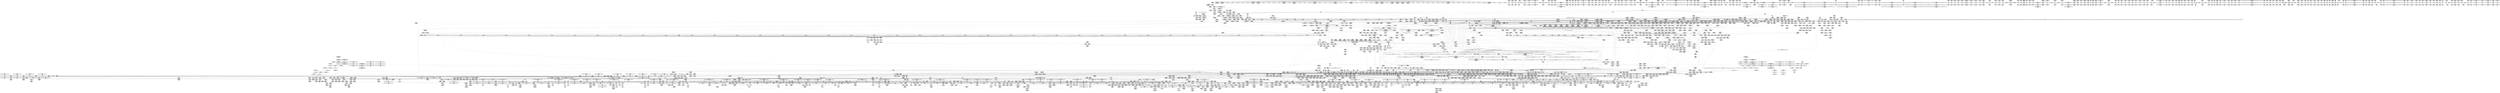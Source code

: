 digraph {
	CE0x6b8a310 [shape=record,shape=Mrecord,label="{CE0x6b8a310|GLOBAL:__llvm_gcov_global_state_pred|Global_var:__llvm_gcov_global_state_pred}"]
	CE0x859a650 [shape=record,shape=Mrecord,label="{CE0x859a650|tomoyo_path_perm:tmp7|security/tomoyo/file.c,797|*SummSource*}"]
	CE0x6f86240 [shape=record,shape=Mrecord,label="{CE0x6f86240|tomoyo_add_slash:tmp4|security/tomoyo/file.c,131}"]
	CE0x6b8dcb0 [shape=record,shape=Mrecord,label="{CE0x6b8dcb0|i64**_getelementptr_inbounds_(_3_x_i64*_,_3_x_i64*_*___llvm_gcda_edge_table44,_i64_0,_i64_0)|*Constant*}"]
	CE0x87fe130 [shape=record,shape=Mrecord,label="{CE0x87fe130|tomoyo_domain:land.lhs.true2|*SummSink*}"]
	CE0x85e77c0 [shape=record,shape=Mrecord,label="{CE0x85e77c0|tomoyo_path_permission:tmp25|security/tomoyo/file.c,575|*SummSink*}"]
	CE0x852f540 [shape=record,shape=Mrecord,label="{CE0x852f540|rcu_lock_acquire:tmp6}"]
	CE0x6e69270 [shape=record,shape=Mrecord,label="{CE0x6e69270|tomoyo_path_perm:tmp46|security/tomoyo/file.c,827|*SummSink*}"]
	CE0x6c60fa0 [shape=record,shape=Mrecord,label="{CE0x6c60fa0|i64**_getelementptr_inbounds_(_3_x_i64*_,_3_x_i64*_*___llvm_gcda_edge_table,_i64_0,_i64_0)|*Constant*|*SummSink*}"]
	CE0x6debc90 [shape=record,shape=Mrecord,label="{CE0x6debc90|i64*_getelementptr_inbounds_(_25_x_i64_,_25_x_i64_*___llvm_gcov_ctr11,_i64_0,_i64_22)|*Constant*}"]
	CE0x6b0c670 [shape=record,shape=Mrecord,label="{CE0x6b0c670|tomoyo_get_realpath:entry|*SummSink*}"]
	CE0x5dc0490 [shape=record,shape=Mrecord,label="{CE0x5dc0490|__llvm_gcov_indirect_counter_increment114:tmp5|*SummSource*}"]
	CE0x7b2b100 [shape=record,shape=Mrecord,label="{CE0x7b2b100|tomoyo_const_part_length:tmp2|security/tomoyo/util.c,624|*SummSink*}"]
	CE0x6ee5120 [shape=record,shape=Mrecord,label="{CE0x6ee5120|tomoyo_add_slash:return}"]
	CE0x6b9d730 [shape=record,shape=Mrecord,label="{CE0x6b9d730|i32_22|*Constant*}"]
	CE0x7119730 [shape=record,shape=Mrecord,label="{CE0x7119730|i64*_getelementptr_inbounds_(_31_x_i64_,_31_x_i64_*___llvm_gcov_ctr43150,_i64_0,_i64_4)|*Constant*|*SummSource*}"]
	CE0x4fde510 [shape=record,shape=Mrecord,label="{CE0x4fde510|tomoyo_get_mode:tmp20|security/tomoyo/util.c,985|*SummSource*}"]
	CE0x6f4dc60 [shape=record,shape=Mrecord,label="{CE0x6f4dc60|tomoyo_init_request_info:tmp13|*LoadInst*|security/tomoyo/util.c,1011}"]
	CE0x6d22550 [shape=record,shape=Mrecord,label="{CE0x6d22550|tomoyo_get_mode:bb}"]
	CE0x5fa9fa0 [shape=record,shape=Mrecord,label="{CE0x5fa9fa0|i64*_getelementptr_inbounds_(_31_x_i64_,_31_x_i64_*___llvm_gcov_ctr43150,_i64_0,_i64_0)|*Constant*|*SummSink*}"]
	CE0x8638ac0 [shape=record,shape=Mrecord,label="{CE0x8638ac0|_ret_i32_%retval.0,_!dbg_!38942|security/tomoyo/file.c,575|*SummSource*}"]
	CE0x86854f0 [shape=record,shape=Mrecord,label="{CE0x86854f0|tomoyo_get_mode:arrayidx|security/tomoyo/util.c,981}"]
	CE0x86c7b70 [shape=record,shape=Mrecord,label="{CE0x86c7b70|tomoyo_const_part_length:while.end|*SummSink*}"]
	CE0x6b4f4a0 [shape=record,shape=Mrecord,label="{CE0x6b4f4a0|rcu_lock_release:tmp3|*SummSource*}"]
	CE0x8611550 [shape=record,shape=Mrecord,label="{CE0x8611550|tomoyo_domain:tmp|*SummSink*}"]
	CE0x6bd3e20 [shape=record,shape=Mrecord,label="{CE0x6bd3e20|tomoyo_const_part_length:tmp6|security/tomoyo/util.c,625}"]
	CE0x5f95ea0 [shape=record,shape=Mrecord,label="{CE0x5f95ea0|tomoyo_const_part_length:lor.lhs.false23}"]
	CE0x607b8f0 [shape=record,shape=Mrecord,label="{CE0x607b8f0|tomoyo_const_part_length:lor.lhs.false23|*SummSource*}"]
	CE0x5f01290 [shape=record,shape=Mrecord,label="{CE0x5f01290|get_current:tmp4|./arch/x86/include/asm/current.h,14}"]
	CE0x852eb30 [shape=record,shape=Mrecord,label="{CE0x852eb30|i64_ptrtoint_(i8*_blockaddress(_rcu_lock_acquire,_%__here)_to_i64)|*Constant*}"]
	CE0x7076430 [shape=record,shape=Mrecord,label="{CE0x7076430|tomoyo_get_mode:and|security/tomoyo/util.c,987|*SummSource*}"]
	CE0x5ef41e0 [shape=record,shape=Mrecord,label="{CE0x5ef41e0|tomoyo_read_lock:tmp1|*SummSource*}"]
	CE0x5139f60 [shape=record,shape=Mrecord,label="{CE0x5139f60|i64*_getelementptr_inbounds_(_10_x_i64_,_10_x_i64_*___llvm_gcov_ctr34,_i64_0,_i64_0)|*Constant*}"]
	CE0x6ffb340 [shape=record,shape=Mrecord,label="{CE0x6ffb340|tomoyo_get_mode:idxprom3|security/tomoyo/util.c,983}"]
	CE0x6c81c60 [shape=record,shape=Mrecord,label="{CE0x6c81c60|tomoyo_init_request_info:call|security/tomoyo/util.c,1005}"]
	CE0x5f8bd20 [shape=record,shape=Mrecord,label="{CE0x5f8bd20|VOIDTB_TE:_CE_6384,6388_|*MultipleSource*|security/tomoyo/util.c,1010|security/tomoyo/file.c,564|Function::tomoyo_get_mode&Arg::ns::}"]
	CE0x6a7c8b0 [shape=record,shape=Mrecord,label="{CE0x6a7c8b0|tomoyo_fill_path_info:const_len6|security/tomoyo/util.c,668}"]
	CE0x5dbcdb0 [shape=record,shape=Mrecord,label="{CE0x5dbcdb0|0:_i8,_array:_GCR_tomoyo_p2mac_internal_constant_11_x_i8_c_00_01_01_01_03_04_06_09_0A_13_15_,_align_1:_elem_8::|security/tomoyo/file.c,797}"]
	CE0x8599f10 [shape=record,shape=Mrecord,label="{CE0x8599f10|tomoyo_fill_path_info:bb}"]
	CE0x5ec1690 [shape=record,shape=Mrecord,label="{CE0x5ec1690|tomoyo_init_request_info:tmp10|security/tomoyo/util.c,1006}"]
	CE0x5e2a1a0 [shape=record,shape=Mrecord,label="{CE0x5e2a1a0|tomoyo_get_mode:call|security/tomoyo/util.c,980|*SummSink*}"]
	CE0x8610b20 [shape=record,shape=Mrecord,label="{CE0x8610b20|0:_i8,_array:_GCRE_tomoyo_index2category_constant_39_x_i8_c_00_00_00_00_00_00_00_00_00_00_00_00_00_00_00_00_00_00_00_00_00_00_00_01_01_01_01_01_01_01_01_01_01_01_01_01_01_01_02_,_align_16:_elem_24::|security/tomoyo/util.c,983}"]
	CE0x87dc530 [shape=record,shape=Mrecord,label="{CE0x87dc530|tomoyo_domain:tmp14|security/tomoyo/common.h,1205}"]
	CE0x85bcaa0 [shape=record,shape=Mrecord,label="{CE0x85bcaa0|rcu_lock_acquire:__here|*SummSink*}"]
	"CONST[source:0(mediator),value:0(static)][purpose:{operation}][SnkIdx:3]"
	CE0x5ebb160 [shape=record,shape=Mrecord,label="{CE0x5ebb160|i32_8|*Constant*}"]
	CE0x87ca2d0 [shape=record,shape=Mrecord,label="{CE0x87ca2d0|tomoyo_get_mode:idxprom|security/tomoyo/util.c,981|*SummSource*}"]
	CE0x6b24f20 [shape=record,shape=Mrecord,label="{CE0x6b24f20|i32_3|*Constant*}"]
	CE0x6ee69a0 [shape=record,shape=Mrecord,label="{CE0x6ee69a0|tomoyo_get_realpath:tmp6|security/tomoyo/file.c,151}"]
	CE0x6c35660 [shape=record,shape=Mrecord,label="{CE0x6c35660|tomoyo_path_perm:if.end6|*SummSink*}"]
	CE0x5e87b00 [shape=record,shape=Mrecord,label="{CE0x5e87b00|i64*_getelementptr_inbounds_(_11_x_i64_,_11_x_i64_*___llvm_gcov_ctr54147,_i64_0,_i64_0)|*Constant*|*SummSink*}"]
	CE0x5dc0420 [shape=record,shape=Mrecord,label="{CE0x5dc0420|__llvm_gcov_indirect_counter_increment114:tmp5}"]
	CE0x6b679e0 [shape=record,shape=Mrecord,label="{CE0x6b679e0|i32_5|*Constant*}"]
	CE0x6b50710 [shape=record,shape=Mrecord,label="{CE0x6b50710|i64*_getelementptr_inbounds_(_2_x_i64_,_2_x_i64_*___llvm_gcov_ctr53148,_i64_0,_i64_1)|*Constant*}"]
	CE0x50c8ac0 [shape=record,shape=Mrecord,label="{CE0x50c8ac0|tomoyo_get_mode:mode.0|*SummSource*}"]
	CE0x5f0c540 [shape=record,shape=Mrecord,label="{CE0x5f0c540|tomoyo_fill_path_info:tmp1}"]
	CE0x4fddb60 [shape=record,shape=Mrecord,label="{CE0x4fddb60|i64_8|*Constant*|*SummSink*}"]
	CE0x88258a0 [shape=record,shape=Mrecord,label="{CE0x88258a0|tomoyo_domain:tmp7|security/tomoyo/common.h,1205|*SummSink*}"]
	CE0x517c510 [shape=record,shape=Mrecord,label="{CE0x517c510|tomoyo_path_perm:tmp6|security/tomoyo/file.c,789}"]
	CE0x850ad00 [shape=record,shape=Mrecord,label="{CE0x850ad00|tomoyo_get_mode:tmp27|security/tomoyo/util.c,988|*SummSink*}"]
	CE0x5176180 [shape=record,shape=Mrecord,label="{CE0x5176180|tomoyo_audit_path_log:bb|*SummSource*}"]
	CE0x5f0bb10 [shape=record,shape=Mrecord,label="{CE0x5f0bb10|_call_void_rcu_lock_acquire(%struct.lockdep_map*_%dep_map)_#9,_!dbg_!38906|include/linux/srcu.h,222}"]
	CE0x712dc20 [shape=record,shape=Mrecord,label="{CE0x712dc20|i64_12|*Constant*|*SummSink*}"]
	CE0x6de1390 [shape=record,shape=Mrecord,label="{CE0x6de1390|tomoyo_const_part_length:add29|security/tomoyo/util.c,646}"]
	CE0x519c980 [shape=record,shape=Mrecord,label="{CE0x519c980|tomoyo_const_part_length:tmp13|security/tomoyo/util.c,626|*SummSink*}"]
	CE0x51f0c70 [shape=record,shape=Mrecord,label="{CE0x51f0c70|tomoyo_get_mode:add|security/tomoyo/util.c,984}"]
	CE0x600a1d0 [shape=record,shape=Mrecord,label="{CE0x600a1d0|__llvm_gcov_indirect_counter_increment:pred}"]
	CE0x50e1730 [shape=record,shape=Mrecord,label="{CE0x50e1730|tomoyo_audit_path_log:filename|security/tomoyo/file.c,169}"]
	CE0x6bbc770 [shape=record,shape=Mrecord,label="{CE0x6bbc770|tomoyo_get_mode:conv15|security/tomoyo/util.c,987}"]
	CE0x6b1b270 [shape=record,shape=Mrecord,label="{CE0x6b1b270|128:_i8*,_1208:_%struct.file*,_:_CMRE_52,56_|*MultipleSource*|security/tomoyo/common.h,1205|security/tomoyo/common.h,1205}"]
	CE0x7033660 [shape=record,shape=Mrecord,label="{CE0x7033660|0:_i8*,_array:_GCRE_tomoyo_path_keyword_external_constant_11_x_i8*_:_elem_9::|security/tomoyo/file.c,167}"]
	CE0x6ec38e0 [shape=record,shape=Mrecord,label="{CE0x6ec38e0|tomoyo_path_perm:tmp53|security/tomoyo/file.c,829|*SummSink*}"]
	CE0x5e921b0 [shape=record,shape=Mrecord,label="{CE0x5e921b0|rcu_lock_acquire:bb|*SummSource*}"]
	CE0x5dd2b60 [shape=record,shape=Mrecord,label="{CE0x5dd2b60|tomoyo_path_perm:cmp|security/tomoyo/file.c,798|*SummSink*}"]
	CE0x6dbe160 [shape=record,shape=Mrecord,label="{CE0x6dbe160|i64_20|*Constant*}"]
	CE0x5ff4c60 [shape=record,shape=Mrecord,label="{CE0x5ff4c60|tomoyo_fill_path_info:call|security/tomoyo/util.c,664}"]
	CE0x60d76d0 [shape=record,shape=Mrecord,label="{CE0x60d76d0|tomoyo_fill_path_info:tmp11|security/tomoyo/util.c,667}"]
	CE0x4fc2680 [shape=record,shape=Mrecord,label="{CE0x4fc2680|tomoyo_fill_path_info:is_dir|security/tomoyo/util.c,667}"]
	CE0x6b24bf0 [shape=record,shape=Mrecord,label="{CE0x6b24bf0|_ret_i32_%call,_!dbg_!38902|security/tomoyo/common.h,1097|*SummSource*}"]
	CE0x5dab840 [shape=record,shape=Mrecord,label="{CE0x5dab840|tomoyo_add_slash:tmp5|security/tomoyo/file.c,131}"]
	CE0x6dbe0b0 [shape=record,shape=Mrecord,label="{CE0x6dbe0b0|tomoyo_read_unlock:entry|*SummSink*}"]
	CE0x6c016c0 [shape=record,shape=Mrecord,label="{CE0x6c016c0|tomoyo_fill_path_info:sub|security/tomoyo/util.c,667|*SummSource*}"]
	CE0x6c887c0 [shape=record,shape=Mrecord,label="{CE0x6c887c0|tomoyo_get_realpath:tmp10|security/tomoyo/file.c,155}"]
	CE0x6c220a0 [shape=record,shape=Mrecord,label="{CE0x6c220a0|srcu_read_lock:bb|*SummSink*}"]
	CE0x6e98f70 [shape=record,shape=Mrecord,label="{CE0x6e98f70|tomoyo_path_perm:retval.0|*SummSink*}"]
	CE0x6bbc860 [shape=record,shape=Mrecord,label="{CE0x6bbc860|tomoyo_const_part_length:tmp16|security/tomoyo/util.c,627|*SummSink*}"]
	CE0x70c2660 [shape=record,shape=Mrecord,label="{CE0x70c2660|tomoyo_fill_path_info:call|security/tomoyo/util.c,664}"]
	CE0x6b41990 [shape=record,shape=Mrecord,label="{CE0x6b41990|tomoyo_get_mode:tmp21|security/tomoyo/util.c,985}"]
	CE0x8596ac0 [shape=record,shape=Mrecord,label="{CE0x8596ac0|tomoyo_fill_path_info:tmp5|security/tomoyo/util.c,667}"]
	CE0x5defe70 [shape=record,shape=Mrecord,label="{CE0x5defe70|tomoyo_domain:do.body|*SummSource*}"]
	CE0x8530a00 [shape=record,shape=Mrecord,label="{CE0x8530a00|tomoyo_path_permission:retval.0|*SummSink*}"]
	CE0x4fac5a0 [shape=record,shape=Mrecord,label="{CE0x4fac5a0|tomoyo_path_perm:tmp11|security/tomoyo/file.c,797}"]
	CE0x6b9a3a0 [shape=record,shape=Mrecord,label="{CE0x6b9a3a0|tomoyo_path_permission:arrayidx|security/tomoyo/file.c,563|*SummSink*}"]
	CE0x6c09cc0 [shape=record,shape=Mrecord,label="{CE0x6c09cc0|i8*_getelementptr_inbounds_(_45_x_i8_,_45_x_i8_*_.str13,_i32_0,_i32_0)|*Constant*|*SummSource*}"]
	CE0x8691ad0 [shape=record,shape=Mrecord,label="{CE0x8691ad0|srcu_read_unlock:tmp}"]
	CE0x84ed990 [shape=record,shape=Mrecord,label="{CE0x84ed990|tomoyo_get_realpath:tmp4|security/tomoyo/file.c,151}"]
	CE0x70763c0 [shape=record,shape=Mrecord,label="{CE0x70763c0|tomoyo_get_mode:and|security/tomoyo/util.c,987}"]
	CE0x5038e50 [shape=record,shape=Mrecord,label="{CE0x5038e50|tomoyo_get_mode:cmp11|security/tomoyo/util.c,985|*SummSource*}"]
	CE0x6bd3bc0 [shape=record,shape=Mrecord,label="{CE0x6bd3bc0|tomoyo_const_part_length:tmp5|security/tomoyo/util.c,624|*SummSource*}"]
	CE0x5e18f40 [shape=record,shape=Mrecord,label="{CE0x5e18f40|tomoyo_audit_path_log:tmp2|*SummSource*}"]
	CE0x6d0ed60 [shape=record,shape=Mrecord,label="{CE0x6d0ed60|0:_i8*,_:_SCMRE_8,12_|*MultipleSource*|security/tomoyo/file.c, 794|security/tomoyo/file.c, 792}"]
	CE0x4fc2f30 [shape=record,shape=Mrecord,label="{CE0x4fc2f30|tomoyo_fill_path_info:frombool|security/tomoyo/util.c,667|*SummSource*}"]
	CE0x6cf7ff0 [shape=record,shape=Mrecord,label="{CE0x6cf7ff0|GLOBAL:tomoyo_get_mode|*Constant*|*SummSink*}"]
	CE0x711bee0 [shape=record,shape=Mrecord,label="{CE0x711bee0|0:_i8,_array:_GCR_tomoyo_p2mac_internal_constant_11_x_i8_c_00_01_01_01_03_04_06_09_0A_13_15_,_align_1:_elem_1::|security/tomoyo/file.c,797}"]
	CE0x610c3e0 [shape=record,shape=Mrecord,label="{CE0x610c3e0|tomoyo_path_perm:tmp1|*SummSource*}"]
	CE0x6deb450 [shape=record,shape=Mrecord,label="{CE0x6deb450|tomoyo_path_perm:tobool24|security/tomoyo/file.c,826|*SummSink*}"]
	CE0x6b1b8d0 [shape=record,shape=Mrecord,label="{CE0x6b1b8d0|128:_i8*,_1208:_%struct.file*,_:_CMRE_80,88_|*MultipleSource*|security/tomoyo/common.h,1205|security/tomoyo/common.h,1205}"]
	CE0x5fd8e70 [shape=record,shape=Mrecord,label="{CE0x5fd8e70|tomoyo_path_permission:do.end}"]
	CE0x4fddbd0 [shape=record,shape=Mrecord,label="{CE0x4fddbd0|tomoyo_get_mode:tmp18|security/tomoyo/util.c,985}"]
	CE0x87fe220 [shape=record,shape=Mrecord,label="{CE0x87fe220|tomoyo_domain:do.body}"]
	CE0x70d2cd0 [shape=record,shape=Mrecord,label="{CE0x70d2cd0|GLOBAL:tomoyo_encode|*Constant*|*SummSource*}"]
	CE0x6c69d20 [shape=record,shape=Mrecord,label="{CE0x6c69d20|i64*_getelementptr_inbounds_(_6_x_i64_,_6_x_i64_*___llvm_gcov_ctr26,_i64_0,_i64_5)|*Constant*|*SummSink*}"]
	CE0x6d617a0 [shape=record,shape=Mrecord,label="{CE0x6d617a0|i64*_getelementptr_inbounds_(_31_x_i64_,_31_x_i64_*___llvm_gcov_ctr43150,_i64_0,_i64_3)|*Constant*|*SummSink*}"]
	CE0x5fd85b0 [shape=record,shape=Mrecord,label="{CE0x5fd85b0|i64*_getelementptr_inbounds_(_10_x_i64_,_10_x_i64_*___llvm_gcov_ctr34,_i64_0,_i64_0)|*Constant*|*SummSink*}"]
	CE0x5e1b0d0 [shape=record,shape=Mrecord,label="{CE0x5e1b0d0|tomoyo_path_permission:operation|Function::tomoyo_path_permission&Arg::operation::|*SummSource*}"]
	CE0x85206b0 [shape=record,shape=Mrecord,label="{CE0x85206b0|tomoyo_add_slash:buf|Function::tomoyo_add_slash&Arg::buf::|*SummSink*}"]
	CE0x6fac4d0 [shape=record,shape=Mrecord,label="{CE0x6fac4d0|tomoyo_fill_path_info:conv3|security/tomoyo/util.c,666|*SummSource*}"]
	CE0x5eaa4d0 [shape=record,shape=Mrecord,label="{CE0x5eaa4d0|tomoyo_get_mode:ns|Function::tomoyo_get_mode&Arg::ns::}"]
	CE0x51c2500 [shape=record,shape=Mrecord,label="{CE0x51c2500|i64*_getelementptr_inbounds_(_31_x_i64_,_31_x_i64_*___llvm_gcov_ctr43150,_i64_0,_i64_0)|*Constant*}"]
	CE0x5e1ae70 [shape=record,shape=Mrecord,label="{CE0x5e1ae70|tomoyo_path_permission:r|Function::tomoyo_path_permission&Arg::r::|*SummSource*}"]
	CE0x6beb5b0 [shape=record,shape=Mrecord,label="{CE0x6beb5b0|tomoyo_path_perm:tmp13|security/tomoyo/file.c,799|*SummSink*}"]
	CE0x50397e0 [shape=record,shape=Mrecord,label="{CE0x50397e0|tomoyo_get_mode:config7|security/tomoyo/util.c,983|*SummSink*}"]
	CE0x60c9010 [shape=record,shape=Mrecord,label="{CE0x60c9010|tomoyo_const_part_length:sw.epilog|*SummSink*}"]
	CE0x5c9a240 [shape=record,shape=Mrecord,label="{CE0x5c9a240|0:_%struct.tomoyo_obj_info*,_16:_%struct.tomoyo_domain_info*,_24:_%struct.tomoyo_path_info*,_40:_i8,_72:_i8,_75:_i8,_76:_i8,_77:_i8,_:_SCMRE_76,77_|*MultipleSource*|security/tomoyo/file.c, 787|security/tomoyo/file.c,787|Function::tomoyo_init_request_info&Arg::r::|security/tomoyo/file.c,800}"]
	CE0x6d622f0 [shape=record,shape=Mrecord,label="{CE0x6d622f0|tomoyo_path_perm:tmp39|security/tomoyo/file.c,821}"]
	CE0x6f3a7a0 [shape=record,shape=Mrecord,label="{CE0x6f3a7a0|_ret_i32_%retval.0,_!dbg_!38957|security/tomoyo/util.c,652}"]
	CE0x5d795c0 [shape=record,shape=Mrecord,label="{CE0x5d795c0|tomoyo_path_perm:sw.bb9|*SummSource*}"]
	CE0x5211420 [shape=record,shape=Mrecord,label="{CE0x5211420|i64*_getelementptr_inbounds_(_25_x_i64_,_25_x_i64_*___llvm_gcov_ctr11,_i64_0,_i64_14)|*Constant*|*SummSource*}"]
	CE0x6c6a2b0 [shape=record,shape=Mrecord,label="{CE0x6c6a2b0|tomoyo_add_slash:tmp12|security/tomoyo/file.c,138|*SummSink*}"]
	CE0x87f3830 [shape=record,shape=Mrecord,label="{CE0x87f3830|i64*_getelementptr_inbounds_(_11_x_i64_,_11_x_i64_*___llvm_gcov_ctr54147,_i64_0,_i64_1)|*Constant*|*SummSink*}"]
	CE0x712d6a0 [shape=record,shape=Mrecord,label="{CE0x712d6a0|i64_12|*Constant*}"]
	CE0x707d810 [shape=record,shape=Mrecord,label="{CE0x707d810|tomoyo_const_part_length:len.0|*SummSource*}"]
	CE0x5c62710 [shape=record,shape=Mrecord,label="{CE0x5c62710|i64_1|*Constant*}"]
	CE0x6fa50a0 [shape=record,shape=Mrecord,label="{CE0x6fa50a0|tomoyo_read_lock:bb|*SummSink*}"]
	CE0x85ee160 [shape=record,shape=Mrecord,label="{CE0x85ee160|tomoyo_get_mode:tmp12|security/tomoyo/util.c,982|*SummSink*}"]
	CE0x6f5dec0 [shape=record,shape=Mrecord,label="{CE0x6f5dec0|tomoyo_audit_path_log:r|Function::tomoyo_audit_path_log&Arg::r::|*SummSource*}"]
	CE0x5c882f0 [shape=record,shape=Mrecord,label="{CE0x5c882f0|tomoyo_fill_path_info:tmp3|security/tomoyo/util.c,667}"]
	CE0x5de6630 [shape=record,shape=Mrecord,label="{CE0x5de6630|i64*_getelementptr_inbounds_(_6_x_i64_,_6_x_i64_*___llvm_gcov_ctr26,_i64_0,_i64_0)|*Constant*|*SummSink*}"]
	CE0x50c84b0 [shape=record,shape=Mrecord,label="{CE0x50c84b0|tomoyo_get_mode:arrayidx8|security/tomoyo/util.c,983|*SummSink*}"]
	CE0x6d0e850 [shape=record,shape=Mrecord,label="{CE0x6d0e850|__llvm_gcov_indirect_counter_increment:tmp|*SummSource*}"]
	CE0x6ffb8a0 [shape=record,shape=Mrecord,label="{CE0x6ffb8a0|tomoyo_get_mode:if.then2|*SummSink*}"]
	CE0x6f06300 [shape=record,shape=Mrecord,label="{CE0x6f06300|i64*_getelementptr_inbounds_(_5_x_i64_,_5_x_i64_*___llvm_gcov_ctr28130,_i64_0,_i64_4)|*Constant*|*SummSource*}"]
	CE0x5dabc50 [shape=record,shape=Mrecord,label="{CE0x5dabc50|tomoyo_get_mode:ns|Function::tomoyo_get_mode&Arg::ns::}"]
	CE0x6ea0840 [shape=record,shape=Mrecord,label="{CE0x6ea0840|tomoyo_path_permission:operation8|security/tomoyo/file.c,569|*SummSource*}"]
	CE0x5067620 [shape=record,shape=Mrecord,label="{CE0x5067620|tomoyo_const_part_length:sw.bb9|*SummSource*}"]
	CE0x51812e0 [shape=record,shape=Mrecord,label="{CE0x51812e0|tomoyo_path_permission:tmp6|*LoadInst*|security/tomoyo/file.c,564}"]
	CE0x51c2f50 [shape=record,shape=Mrecord,label="{CE0x51c2f50|__llvm_gcov_indirect_counter_increment114:counters|Function::__llvm_gcov_indirect_counter_increment114&Arg::counters::|*SummSource*}"]
	CE0x6c79060 [shape=record,shape=Mrecord,label="{CE0x6c79060|tomoyo_domain:tmp8|security/tomoyo/common.h,1205|*SummSink*}"]
	CE0x6ed82f0 [shape=record,shape=Mrecord,label="{CE0x6ed82f0|tomoyo_path_perm:name12|security/tomoyo/file.c,814|*SummSink*}"]
	CE0x5181aa0 [shape=record,shape=Mrecord,label="{CE0x5181aa0|tomoyo_path_permission:cmp|security/tomoyo/file.c,565}"]
	CE0x517aac0 [shape=record,shape=Mrecord,label="{CE0x517aac0|tomoyo_domain:if.then}"]
	CE0x6f9dc80 [shape=record,shape=Mrecord,label="{CE0x6f9dc80|tomoyo_path_perm:tmp38|security/tomoyo/file.c,822|*SummSource*}"]
	CE0x5ec1b90 [shape=record,shape=Mrecord,label="{CE0x5ec1b90|i32_0|*Constant*}"]
	CE0x6cb7560 [shape=record,shape=Mrecord,label="{CE0x6cb7560|tomoyo_path_permission:bb}"]
	CE0x500d500 [shape=record,shape=Mrecord,label="{CE0x500d500|GLOBAL:__llvm_gcov_ctr54147|Global_var:__llvm_gcov_ctr54147}"]
	CE0x6bbd030 [shape=record,shape=Mrecord,label="{CE0x6bbd030|tomoyo_const_part_length:tmp26|security/tomoyo/util.c,641}"]
	CE0x86bf120 [shape=record,shape=Mrecord,label="{CE0x86bf120|__llvm_gcov_indirect_counter_increment:bb4|*SummSource*}"]
	CE0x86bfca0 [shape=record,shape=Mrecord,label="{CE0x86bfca0|__llvm_gcov_indirect_counter_increment:exit}"]
	CE0x6c88750 [shape=record,shape=Mrecord,label="{CE0x6c88750|i1_true|*Constant*}"]
	CE0x6f84880 [shape=record,shape=Mrecord,label="{CE0x6f84880|tomoyo_path_permission:cmp10|security/tomoyo/file.c,573|*SummSink*}"]
	CE0x6b65e80 [shape=record,shape=Mrecord,label="{CE0x6b65e80|tomoyo_const_part_length:tmp36|security/tomoyo/util.c,644|*SummSource*}"]
	CE0x6de4a90 [shape=record,shape=Mrecord,label="{CE0x6de4a90|tomoyo_path_permission:filename5|security/tomoyo/file.c,568|*SummSource*}"]
	CE0x5ea1ef0 [shape=record,shape=Mrecord,label="{CE0x5ea1ef0|i32_4|*Constant*|*SummSource*}"]
	CE0x6a8b5a0 [shape=record,shape=Mrecord,label="{CE0x6a8b5a0|0:_i8,_array:_GCRE_tomoyo_index2category_constant_39_x_i8_c_00_00_00_00_00_00_00_00_00_00_00_00_00_00_00_00_00_00_00_00_00_00_00_01_01_01_01_01_01_01_01_01_01_01_01_01_01_01_02_,_align_16:_elem_38::|security/tomoyo/util.c,983}"]
	CE0x51541e0 [shape=record,shape=Mrecord,label="{CE0x51541e0|tomoyo_path_permission:tmp7|*LoadInst*|security/tomoyo/file.c,565|*SummSink*}"]
	CE0x6009e60 [shape=record,shape=Mrecord,label="{CE0x6009e60|tomoyo_get_realpath:call|security/tomoyo/file.c,150|*SummSource*}"]
	CE0x517c470 [shape=record,shape=Mrecord,label="{CE0x517c470|tomoyo_path_perm:tmp5|security/tomoyo/file.c,789|*SummSink*}"]
	CE0x60d7ca0 [shape=record,shape=Mrecord,label="{CE0x60d7ca0|tomoyo_get_mode:tmp13|security/tomoyo/util.c,982|*SummSource*}"]
	CE0x6e90230 [shape=record,shape=Mrecord,label="{CE0x6e90230|tomoyo_path_perm:retval.0}"]
	CE0x5ea18e0 [shape=record,shape=Mrecord,label="{CE0x5ea18e0|tomoyo_init_request_info:domain1|security/tomoyo/util.c,1006}"]
	CE0x4fb2a80 [shape=record,shape=Mrecord,label="{CE0x4fb2a80|i64*_getelementptr_inbounds_(_2_x_i64_,_2_x_i64_*___llvm_gcov_ctr26203,_i64_0,_i64_0)|*Constant*|*SummSink*}"]
	CE0x86a00c0 [shape=record,shape=Mrecord,label="{CE0x86a00c0|tomoyo_path_perm:tmp29|security/tomoyo/file.c,815|*SummSink*}"]
	CE0x8686e30 [shape=record,shape=Mrecord,label="{CE0x8686e30|tomoyo_domain:tmp18|security/tomoyo/common.h,1205}"]
	CE0x5ef4650 [shape=record,shape=Mrecord,label="{CE0x5ef4650|tomoyo_init_request_info:tmp4|security/tomoyo/util.c,1004}"]
	CE0x5e2a4d0 [shape=record,shape=Mrecord,label="{CE0x5e2a4d0|COLLAPSED:_GCMRE___llvm_gcov_ctr54147_internal_global_11_x_i64_zeroinitializer:_elem_0:default:}"]
	CE0x5eb04a0 [shape=record,shape=Mrecord,label="{CE0x5eb04a0|tomoyo_domain:entry}"]
	CE0x85dc340 [shape=record,shape=Mrecord,label="{CE0x85dc340|GLOBAL:full_name_hash|*Constant*}"]
	CE0x5ea1c30 [shape=record,shape=Mrecord,label="{CE0x5ea1c30|tomoyo_init_request_info:domain1|security/tomoyo/util.c,1006|*SummSink*}"]
	CE0x87ca4d0 [shape=record,shape=Mrecord,label="{CE0x87ca4d0|i32_3|*Constant*}"]
	CE0x8585490 [shape=record,shape=Mrecord,label="{CE0x8585490|_call_void_mcount()_#3}"]
	CE0x5e8faf0 [shape=record,shape=Mrecord,label="{CE0x5e8faf0|128:_i8*,_1208:_%struct.file*,_:_CMRE_45,46_}"]
	CE0x85d64e0 [shape=record,shape=Mrecord,label="{CE0x85d64e0|tomoyo_add_slash:name|security/tomoyo/file.c,136|*SummSource*}"]
	CE0x6ed5c80 [shape=record,shape=Mrecord,label="{CE0x6ed5c80|tomoyo_domain:tmp23|security/tomoyo/common.h,1205}"]
	CE0x51c2950 [shape=record,shape=Mrecord,label="{CE0x51c2950|tomoyo_get_mode:tmp27|security/tomoyo/util.c,988}"]
	CE0x5e5bc60 [shape=record,shape=Mrecord,label="{CE0x5e5bc60|rcu_lock_acquire:bb|*SummSink*}"]
	CE0x712e1a0 [shape=record,shape=Mrecord,label="{CE0x712e1a0|tomoyo_path_perm:tmp25|security/tomoyo/file.c,814|*SummSource*}"]
	CE0x6d170d0 [shape=record,shape=Mrecord,label="{CE0x6d170d0|0:_i8*,_array:_GCRE_tomoyo_path_keyword_external_constant_11_x_i8*_:_elem_10::|security/tomoyo/file.c,167}"]
	CE0x5fc2230 [shape=record,shape=Mrecord,label="{CE0x5fc2230|tomoyo_init_request_info:tmp12|security/tomoyo/util.c,1010|*SummSink*}"]
	CE0x6b66450 [shape=record,shape=Mrecord,label="{CE0x6b66450|tomoyo_const_part_length:tmp37|security/tomoyo/util.c,644|*SummSink*}"]
	CE0x6cc6830 [shape=record,shape=Mrecord,label="{CE0x6cc6830|GLOBAL:__llvm_gcov_ctr28130|Global_var:__llvm_gcov_ctr28130}"]
	CE0x5f01120 [shape=record,shape=Mrecord,label="{CE0x5f01120|rcu_lock_acquire:tmp|*SummSource*}"]
	CE0x51c1f00 [shape=record,shape=Mrecord,label="{CE0x51c1f00|rcu_lock_acquire:tmp5|include/linux/rcupdate.h,418}"]
	CE0x8813550 [shape=record,shape=Mrecord,label="{CE0x8813550|i64*_getelementptr_inbounds_(_4_x_i64_,_4_x_i64_*___llvm_gcov_ctr33,_i64_0,_i64_3)|*Constant*|*SummSource*}"]
	CE0x51839f0 [shape=record,shape=Mrecord,label="{CE0x51839f0|tomoyo_path_truncate:call|security/tomoyo/tomoyo.c,162|*SummSource*}"]
	CE0x85bc530 [shape=record,shape=Mrecord,label="{CE0x85bc530|rcu_lock_release:tmp4|include/linux/rcupdate.h,423}"]
	CE0x883b270 [shape=record,shape=Mrecord,label="{CE0x883b270|_call_void_tomoyo_add_slash(%struct.tomoyo_path_info*_%buf)_#9,_!dbg_!38937|security/tomoyo/file.c,810|*SummSink*}"]
	CE0x5d9e120 [shape=record,shape=Mrecord,label="{CE0x5d9e120|GLOBAL:tomoyo_ss|Global_var:tomoyo_ss|*SummSource*}"]
	CE0x51c2080 [shape=record,shape=Mrecord,label="{CE0x51c2080|rcu_lock_acquire:tmp5|include/linux/rcupdate.h,418|*SummSource*}"]
	CE0x875d3d0 [shape=record,shape=Mrecord,label="{CE0x875d3d0|tomoyo_init_request_info:r|Function::tomoyo_init_request_info&Arg::r::|*SummSink*}"]
	CE0x85308d0 [shape=record,shape=Mrecord,label="{CE0x85308d0|tomoyo_path_permission:retval.0}"]
	CE0x869ff70 [shape=record,shape=Mrecord,label="{CE0x869ff70|tomoyo_path_perm:tmp29|security/tomoyo/file.c,815|*SummSource*}"]
	CE0x5e32990 [shape=record,shape=Mrecord,label="{CE0x5e32990|__llvm_gcov_indirect_counter_increment:tmp5}"]
	CE0x6b1ad80 [shape=record,shape=Mrecord,label="{CE0x6b1ad80|128:_i8*,_1208:_%struct.file*,_:_CMRE_48,49_}"]
	CE0x51c28e0 [shape=record,shape=Mrecord,label="{CE0x51c28e0|i64*_getelementptr_inbounds_(_12_x_i64_,_12_x_i64_*___llvm_gcov_ctr31133,_i64_0,_i64_11)|*Constant*}"]
	CE0x5091540 [shape=record,shape=Mrecord,label="{CE0x5091540|tomoyo_const_part_length:tmp20|security/tomoyo/util.c,628}"]
	CE0x87dc3e0 [shape=record,shape=Mrecord,label="{CE0x87dc3e0|i64*_getelementptr_inbounds_(_11_x_i64_,_11_x_i64_*___llvm_gcov_ctr54147,_i64_0,_i64_6)|*Constant*|*SummSource*}"]
	CE0x6c7f5d0 [shape=record,shape=Mrecord,label="{CE0x6c7f5d0|tomoyo_get_mode:if.then|*SummSink*}"]
	CE0x600a0e0 [shape=record,shape=Mrecord,label="{CE0x600a0e0|__llvm_gcov_indirect_counter_increment:exit|*SummSink*}"]
	CE0x87f3910 [shape=record,shape=Mrecord,label="{CE0x87f3910|tomoyo_domain:tmp3}"]
	CE0x52c9e00 [shape=record,shape=Mrecord,label="{CE0x52c9e00|tomoyo_path_truncate:tmp|*SummSource*}"]
	CE0x852f5b0 [shape=record,shape=Mrecord,label="{CE0x852f5b0|i64*_getelementptr_inbounds_(_4_x_i64_,_4_x_i64_*___llvm_gcov_ctr24,_i64_0,_i64_3)|*Constant*|*SummSink*}"]
	CE0x5f96b90 [shape=record,shape=Mrecord,label="{CE0x5f96b90|0:_i8,_array:_GCRE_tomoyo_index2category_constant_39_x_i8_c_00_00_00_00_00_00_00_00_00_00_00_00_00_00_00_00_00_00_00_00_00_00_00_01_01_01_01_01_01_01_01_01_01_01_01_01_01_01_02_,_align_16:_elem_12::|security/tomoyo/util.c,983}"]
	CE0x5fc4040 [shape=record,shape=Mrecord,label="{CE0x5fc4040|tomoyo_init_request_info:profile2|security/tomoyo/util.c,1007|*SummSink*}"]
	CE0x7109590 [shape=record,shape=Mrecord,label="{CE0x7109590|__llvm_gcov_indirect_counter_increment:predecessor|Function::__llvm_gcov_indirect_counter_increment&Arg::predecessor::|*SummSink*}"]
	CE0x4fea940 [shape=record,shape=Mrecord,label="{CE0x4fea940|tomoyo_path_permission:ns|security/tomoyo/file.c,564|*SummSink*}"]
	CE0x6102400 [shape=record,shape=Mrecord,label="{CE0x6102400|tomoyo_const_part_length:tmp9|security/tomoyo/util.c,626|*SummSource*}"]
	CE0x6c32da0 [shape=record,shape=Mrecord,label="{CE0x6c32da0|tomoyo_fill_path_info:const_len6|security/tomoyo/util.c,668|*SummSource*}"]
	CE0x6b34380 [shape=record,shape=Mrecord,label="{CE0x6b34380|tomoyo_path_perm:tmp17|security/tomoyo/file.c,804|*SummSource*}"]
	CE0x6b4fef0 [shape=record,shape=Mrecord,label="{CE0x6b4fef0|i64*_getelementptr_inbounds_(_4_x_i64_,_4_x_i64_*___llvm_gcov_ctr24,_i64_0,_i64_1)|*Constant*}"]
	CE0x6e53990 [shape=record,shape=Mrecord,label="{CE0x6e53990|i1_false|*Constant*}"]
	CE0x7071df0 [shape=record,shape=Mrecord,label="{CE0x7071df0|tomoyo_path_permission:profile|security/tomoyo/file.c,564}"]
	CE0x520a480 [shape=record,shape=Mrecord,label="{CE0x520a480|i64_16|*Constant*|*SummSink*}"]
	CE0x51c2260 [shape=record,shape=Mrecord,label="{CE0x51c2260|_call_void_lock_acquire(%struct.lockdep_map*_%map,_i32_0,_i32_0,_i32_2,_i32_0,_%struct.lockdep_map*_null,_i64_ptrtoint_(i8*_blockaddress(_rcu_lock_acquire,_%__here)_to_i64))_#9,_!dbg_!38907|include/linux/rcupdate.h,418}"]
	CE0x87d34f0 [shape=record,shape=Mrecord,label="{CE0x87d34f0|0:_%struct.tomoyo_obj_info*,_16:_%struct.tomoyo_domain_info*,_24:_%struct.tomoyo_path_info*,_40:_i8,_72:_i8,_75:_i8,_76:_i8,_77:_i8,_:_SCMRE_45,46_}"]
	CE0x6d16950 [shape=record,shape=Mrecord,label="{CE0x6d16950|tomoyo_audit_path_log:operation|security/tomoyo/file.c,168|*SummSource*}"]
	CE0x86678a0 [shape=record,shape=Mrecord,label="{CE0x86678a0|tomoyo_domain:tmp15|security/tomoyo/common.h,1205|*SummSource*}"]
	CE0x86c88d0 [shape=record,shape=Mrecord,label="{CE0x86c88d0|tomoyo_const_part_length:tmp27|security/tomoyo/util.c,641|*SummSource*}"]
	CE0x6ec1c40 [shape=record,shape=Mrecord,label="{CE0x6ec1c40|tomoyo_path_perm:tmp51|security/tomoyo/file.c,829|*SummSource*}"]
	CE0x85b8710 [shape=record,shape=Mrecord,label="{CE0x85b8710|tomoyo_fill_path_info:const_len|security/tomoyo/util.c,666}"]
	CE0x6fc8310 [shape=record,shape=Mrecord,label="{CE0x6fc8310|tomoyo_const_part_length:tmp53|security/tomoyo/util.c,652|*SummSink*}"]
	CE0x6ec6920 [shape=record,shape=Mrecord,label="{CE0x6ec6920|__llvm_gcov_indirect_counter_increment114:tmp|*SummSource*}"]
	CE0x53294b0 [shape=record,shape=Mrecord,label="{CE0x53294b0|tomoyo_path_perm:out|*SummSource*}"]
	CE0x5277d30 [shape=record,shape=Mrecord,label="{CE0x5277d30|tomoyo_path_perm:buf|security/tomoyo/file.c, 792|*SummSource*}"]
	CE0x882ca30 [shape=record,shape=Mrecord,label="{CE0x882ca30|0:_%struct.tomoyo_obj_info*,_16:_%struct.tomoyo_domain_info*,_24:_%struct.tomoyo_path_info*,_40:_i8,_72:_i8,_75:_i8,_76:_i8,_77:_i8,_:_SCMRE_47,48_}"]
	CE0x6e991d0 [shape=record,shape=Mrecord,label="{CE0x6e991d0|i64*_getelementptr_inbounds_(_25_x_i64_,_25_x_i64_*___llvm_gcov_ctr11,_i64_0,_i64_24)|*Constant*|*SummSource*}"]
	CE0x6f97540 [shape=record,shape=Mrecord,label="{CE0x6f97540|tomoyo_get_realpath:tmp1|*SummSink*}"]
	CE0x85a7590 [shape=record,shape=Mrecord,label="{CE0x85a7590|tomoyo_path_perm:tmp35|security/tomoyo/file.c,821|*SummSink*}"]
	CE0x5e32d20 [shape=record,shape=Mrecord,label="{CE0x5e32d20|tomoyo_path_perm:out|*SummSink*}"]
	CE0x71034d0 [shape=record,shape=Mrecord,label="{CE0x71034d0|tomoyo_const_part_length:while.cond|*SummSource*}"]
	CE0x706ab30 [shape=record,shape=Mrecord,label="{CE0x706ab30|__llvm_gcov_indirect_counter_increment114:pred}"]
	CE0x87dcde0 [shape=record,shape=Mrecord,label="{CE0x87dcde0|tomoyo_get_mode:tmp2|security/tomoyo/util.c,978|*SummSource*}"]
	CE0x510c090 [shape=record,shape=Mrecord,label="{CE0x510c090|tomoyo_const_part_length:tmp20|security/tomoyo/util.c,628|*SummSink*}"]
	CE0x86ae0c0 [shape=record,shape=Mrecord,label="{CE0x86ae0c0|i64*_getelementptr_inbounds_(_6_x_i64_,_6_x_i64_*___llvm_gcov_ctr25,_i64_0,_i64_4)|*Constant*}"]
	CE0x5e05700 [shape=record,shape=Mrecord,label="{CE0x5e05700|128:_i8*,_1208:_%struct.file*,_:_CMRE_26,27_}"]
	CE0x6c17080 [shape=record,shape=Mrecord,label="{CE0x6c17080|GLOBAL:rcu_lock_release|*Constant*|*SummSource*}"]
	CE0x859a440 [shape=record,shape=Mrecord,label="{CE0x859a440|tomoyo_path_perm:tmp7|security/tomoyo/file.c,797}"]
	CE0x5d68b80 [shape=record,shape=Mrecord,label="{CE0x5d68b80|tomoyo_const_part_length:tmp16|security/tomoyo/util.c,627|*SummSource*}"]
	CE0x5f8c740 [shape=record,shape=Mrecord,label="{CE0x5f8c740|0:_i8,_array:_GCRE_tomoyo_index2category_constant_39_x_i8_c_00_00_00_00_00_00_00_00_00_00_00_00_00_00_00_00_00_00_00_00_00_00_00_01_01_01_01_01_01_01_01_01_01_01_01_01_01_01_02_,_align_16:_elem_3::|security/tomoyo/util.c,983}"]
	CE0x6b9f140 [shape=record,shape=Mrecord,label="{CE0x6b9f140|i64_24|*Constant*}"]
	CE0x6f5d950 [shape=record,shape=Mrecord,label="{CE0x6f5d950|GLOBAL:tomoyo_audit_path_log|*Constant*|*SummSink*}"]
	CE0x6cd49c0 [shape=record,shape=Mrecord,label="{CE0x6cd49c0|i64*_getelementptr_inbounds_(_31_x_i64_,_31_x_i64_*___llvm_gcov_ctr43150,_i64_0,_i64_26)|*Constant*|*SummSink*}"]
	CE0x5173ff0 [shape=record,shape=Mrecord,label="{CE0x5173ff0|tomoyo_path_truncate:tmp1}"]
	CE0x5fc20b0 [shape=record,shape=Mrecord,label="{CE0x5fc20b0|tomoyo_init_request_info:tmp12|security/tomoyo/util.c,1010}"]
	CE0x5f8bf40 [shape=record,shape=Mrecord,label="{CE0x5f8bf40|VOIDTB_TE:_CE_6392,6400_|*MultipleSource*|security/tomoyo/util.c,1010|security/tomoyo/file.c,564|Function::tomoyo_get_mode&Arg::ns::}"]
	CE0x5d7a7b0 [shape=record,shape=Mrecord,label="{CE0x5d7a7b0|i64*_getelementptr_inbounds_(_2_x_i64_,_2_x_i64_*___llvm_gcov_ctr22,_i64_0,_i64_1)|*Constant*|*SummSink*}"]
	CE0x6ed2ef0 [shape=record,shape=Mrecord,label="{CE0x6ed2ef0|_call_void_srcu_read_unlock(%struct.srcu_struct*_tomoyo_ss,_i32_%idx)_#9,_!dbg_!38903|security/tomoyo/common.h,1109}"]
	CE0x6ee6b30 [shape=record,shape=Mrecord,label="{CE0x6ee6b30|tomoyo_get_realpath:tmp6|security/tomoyo/file.c,151|*SummSource*}"]
	CE0x6f95910 [shape=record,shape=Mrecord,label="{CE0x6f95910|tomoyo_domain:tmp20|security/tomoyo/common.h,1205|*SummSink*}"]
	CE0x6e882b0 [shape=record,shape=Mrecord,label="{CE0x6e882b0|rcu_lock_acquire:tmp7|*SummSource*}"]
	CE0x6a84690 [shape=record,shape=Mrecord,label="{CE0x6a84690|tomoyo_fill_path_info:const_len6|security/tomoyo/util.c,668}"]
	CE0x6be23f0 [shape=record,shape=Mrecord,label="{CE0x6be23f0|tomoyo_init_request_info:tmp|*SummSource*}"]
	CE0x85967b0 [shape=record,shape=Mrecord,label="{CE0x85967b0|tomoyo_fill_path_info:tmp4|security/tomoyo/util.c,667|*SummSource*}"]
	CE0x51ef350 [shape=record,shape=Mrecord,label="{CE0x51ef350|tomoyo_path_perm:r|security/tomoyo/file.c, 787|*SummSource*}"]
	CE0x8531340 [shape=record,shape=Mrecord,label="{CE0x8531340|tomoyo_path_permission:tmp24|security/tomoyo/file.c,575|*SummSource*}"]
	CE0x6fd40c0 [shape=record,shape=Mrecord,label="{CE0x6fd40c0|tomoyo_domain:tmp|*SummSource*}"]
	CE0x8829d40 [shape=record,shape=Mrecord,label="{CE0x8829d40|srcu_read_lock:call|include/linux/srcu.h,220|*SummSource*}"]
	CE0x513aaf0 [shape=record,shape=Mrecord,label="{CE0x513aaf0|tomoyo_path_permission:path7|security/tomoyo/file.c,569|*SummSource*}"]
	CE0x4ee9020 [shape=record,shape=Mrecord,label="{CE0x4ee9020|tomoyo_path_perm:target|Function::tomoyo_path_perm&Arg::target::}"]
	CE0x6dfdd50 [shape=record,shape=Mrecord,label="{CE0x6dfdd50|tomoyo_add_slash:tmp|*SummSource*}"]
	CE0x6b66600 [shape=record,shape=Mrecord,label="{CE0x6b66600|tomoyo_const_part_length:tmp38|security/tomoyo/util.c,644}"]
	CE0x8630e90 [shape=record,shape=Mrecord,label="{CE0x8630e90|i64*_getelementptr_inbounds_(_2_x_i64_,_2_x_i64_*___llvm_gcov_ctr31,_i64_0,_i64_1)|*Constant*|*SummSink*}"]
	CE0x5e91d40 [shape=record,shape=Mrecord,label="{CE0x5e91d40|rcu_lock_release:tmp1|*SummSink*}"]
	CE0x60332e0 [shape=record,shape=Mrecord,label="{CE0x60332e0|i64*_getelementptr_inbounds_(_10_x_i64_,_10_x_i64_*___llvm_gcov_ctr34,_i64_0,_i64_8)|*Constant*|*SummSink*}"]
	CE0x520a940 [shape=record,shape=Mrecord,label="{CE0x520a940|tomoyo_path_perm:symlink_target|security/tomoyo/file.c, 794|*SummSource*}"]
	CE0x5caec40 [shape=record,shape=Mrecord,label="{CE0x5caec40|tomoyo_path_perm:tmp2|security/tomoyo/file.c,787|*SummSource*}"]
	CE0x8520610 [shape=record,shape=Mrecord,label="{CE0x8520610|tomoyo_add_slash:buf|Function::tomoyo_add_slash&Arg::buf::|*SummSource*}"]
	CE0x7b328d0 [shape=record,shape=Mrecord,label="{CE0x7b328d0|i32_4|*Constant*}"]
	CE0x6cc77f0 [shape=record,shape=Mrecord,label="{CE0x6cc77f0|tomoyo_fill_path_info:conv3|security/tomoyo/util.c,666}"]
	CE0x6f9dee0 [shape=record,shape=Mrecord,label="{CE0x6f9dee0|_call_void_kfree(i8*_%tmp38)_#9,_!dbg_!38960|security/tomoyo/file.c,822|*SummSink*}"]
	CE0x8686ea0 [shape=record,shape=Mrecord,label="{CE0x8686ea0|tomoyo_domain:tmp18|security/tomoyo/common.h,1205|*SummSource*}"]
	CE0x4fdd450 [shape=record,shape=Mrecord,label="{CE0x4fdd450|tomoyo_get_mode:cmp11|security/tomoyo/util.c,985|*SummSink*}"]
	CE0x6fd3560 [shape=record,shape=Mrecord,label="{CE0x6fd3560|i32_47|*Constant*}"]
	CE0x71197a0 [shape=record,shape=Mrecord,label="{CE0x71197a0|i64*_getelementptr_inbounds_(_31_x_i64_,_31_x_i64_*___llvm_gcov_ctr43150,_i64_0,_i64_4)|*Constant*|*SummSink*}"]
	CE0x5db13e0 [shape=record,shape=Mrecord,label="{CE0x5db13e0|rcu_lock_release:bb|*SummSink*}"]
	CE0x5eb0180 [shape=record,shape=Mrecord,label="{CE0x5eb0180|srcu_read_lock:entry}"]
	CE0x5277da0 [shape=record,shape=Mrecord,label="{CE0x5277da0|tomoyo_path_perm:buf|security/tomoyo/file.c, 792}"]
	CE0x5d89440 [shape=record,shape=Mrecord,label="{CE0x5d89440|tomoyo_get_mode:tmp23|security/tomoyo/util.c,986}"]
	CE0x6ffb970 [shape=record,shape=Mrecord,label="{CE0x6ffb970|tomoyo_get_mode:if.end}"]
	CE0x51ef710 [shape=record,shape=Mrecord,label="{CE0x51ef710|i64*_getelementptr_inbounds_(_25_x_i64_,_25_x_i64_*___llvm_gcov_ctr11,_i64_0,_i64_0)|*Constant*|*SummSink*}"]
	CE0x6d22ab0 [shape=record,shape=Mrecord,label="{CE0x6d22ab0|i64*_getelementptr_inbounds_(_5_x_i64_,_5_x_i64_*___llvm_gcov_ctr28130,_i64_0,_i64_3)|*Constant*|*SummSink*}"]
	CE0x6ed86e0 [shape=record,shape=Mrecord,label="{CE0x6ed86e0|tomoyo_path_perm:tmp8|security/tomoyo/file.c,797|*SummSource*}"]
	CE0x5eaa830 [shape=record,shape=Mrecord,label="{CE0x5eaa830|tomoyo_get_mode:index|Function::tomoyo_get_mode&Arg::index::}"]
	CE0x6b4f510 [shape=record,shape=Mrecord,label="{CE0x6b4f510|rcu_lock_release:tmp3|*SummSink*}"]
	CE0x7103ef0 [shape=record,shape=Mrecord,label="{CE0x7103ef0|tomoyo_const_part_length:tmp34|security/tomoyo/util.c,642|*SummSource*}"]
	CE0x70c3240 [shape=record,shape=Mrecord,label="{CE0x70c3240|0:_i8,_array:_GCRE_tomoyo_index2category_constant_39_x_i8_c_00_00_00_00_00_00_00_00_00_00_00_00_00_00_00_00_00_00_00_00_00_00_00_01_01_01_01_01_01_01_01_01_01_01_01_01_01_01_02_,_align_16:_elem_30::|security/tomoyo/util.c,983}"]
	CE0x84f97e0 [shape=record,shape=Mrecord,label="{CE0x84f97e0|srcu_read_lock:tmp|*SummSink*}"]
	CE0x8796fb0 [shape=record,shape=Mrecord,label="{CE0x8796fb0|tomoyo_audit_path_log:arrayidx|security/tomoyo/file.c,167|*SummSink*}"]
	CE0x6cf7ab0 [shape=record,shape=Mrecord,label="{CE0x6cf7ab0|GLOBAL:tomoyo_get_mode|*Constant*}"]
	CE0x6c22710 [shape=record,shape=Mrecord,label="{CE0x6c22710|tomoyo_const_part_length:tmp21|security/tomoyo/util.c,631|*SummSink*}"]
	CE0x6ed2b40 [shape=record,shape=Mrecord,label="{CE0x6ed2b40|tomoyo_path_permission:tmp2|security/tomoyo/file.c,563|*SummSource*}"]
	CE0x5141d80 [shape=record,shape=Mrecord,label="{CE0x5141d80|_ret_void,_!dbg_!38907|include/linux/srcu.h,238}"]
	CE0x6cd6970 [shape=record,shape=Mrecord,label="{CE0x6cd6970|tomoyo_path_permission:mode2|security/tomoyo/file.c,565|*SummSource*}"]
	CE0x6bc9830 [shape=record,shape=Mrecord,label="{CE0x6bc9830|tomoyo_domain:tobool|security/tomoyo/common.h,1205}"]
	CE0x6e17770 [shape=record,shape=Mrecord,label="{CE0x6e17770|tomoyo_const_part_length:tmp50|security/tomoyo/util.c,651|*SummSource*}"]
	CE0x87a6610 [shape=record,shape=Mrecord,label="{CE0x87a6610|_ret_void,_!dbg_!38913|security/tomoyo/file.c,138}"]
	CE0x5c5a0e0 [shape=record,shape=Mrecord,label="{CE0x5c5a0e0|0:_i8*,_:_SCMRE_14,15_|*MultipleSource*|security/tomoyo/file.c, 794|security/tomoyo/file.c, 792}"]
	CE0x6c69a70 [shape=record,shape=Mrecord,label="{CE0x6c69a70|tomoyo_fill_path_info:ptr|Function::tomoyo_fill_path_info&Arg::ptr::}"]
	CE0x5f3f6f0 [shape=record,shape=Mrecord,label="{CE0x5f3f6f0|tomoyo_init_request_info:tobool|security/tomoyo/util.c,1004|*SummSource*}"]
	CE0x4faab30 [shape=record,shape=Mrecord,label="{CE0x4faab30|__llvm_gcov_indirect_counter_increment114:counters|Function::__llvm_gcov_indirect_counter_increment114&Arg::counters::}"]
	CE0x7b34860 [shape=record,shape=Mrecord,label="{CE0x7b34860|0:_i8,_array:_GCRE_tomoyo_index2category_constant_39_x_i8_c_00_00_00_00_00_00_00_00_00_00_00_00_00_00_00_00_00_00_00_00_00_00_00_01_01_01_01_01_01_01_01_01_01_01_01_01_01_01_02_,_align_16:_elem_22::|security/tomoyo/util.c,983}"]
	CE0x6f4c2b0 [shape=record,shape=Mrecord,label="{CE0x6f4c2b0|tomoyo_fill_path_info:frombool10|security/tomoyo/util.c,668}"]
	CE0x87dc630 [shape=record,shape=Mrecord,label="{CE0x87dc630|tomoyo_domain:tmp14|security/tomoyo/common.h,1205|*SummSource*}"]
	CE0x5d142c0 [shape=record,shape=Mrecord,label="{CE0x5d142c0|i32_6|*Constant*|*SummSource*}"]
	CE0x5e2b4c0 [shape=record,shape=Mrecord,label="{CE0x5e2b4c0|tomoyo_path_perm:tmp36|security/tomoyo/file.c,822|*SummSink*}"]
	CE0x7b32af0 [shape=record,shape=Mrecord,label="{CE0x7b32af0|tomoyo_get_mode:arrayidx|security/tomoyo/util.c,981|*SummSink*}"]
	CE0x5ff4f10 [shape=record,shape=Mrecord,label="{CE0x5ff4f10|srcu_read_unlock:bb|*SummSink*}"]
	CE0x5c595c0 [shape=record,shape=Mrecord,label="{CE0x5c595c0|tomoyo_const_part_length:cmp21|security/tomoyo/util.c,644}"]
	CE0x85de230 [shape=record,shape=Mrecord,label="{CE0x85de230|GLOBAL:tomoyo_init_request_info|*Constant*|*SummSink*}"]
	CE0x6c44a10 [shape=record,shape=Mrecord,label="{CE0x6c44a10|i64*_getelementptr_inbounds_(_12_x_i64_,_12_x_i64_*___llvm_gcov_ctr31133,_i64_0,_i64_0)|*Constant*|*SummSource*}"]
	CE0x5de4750 [shape=record,shape=Mrecord,label="{CE0x5de4750|tomoyo_path_permission:return|*SummSink*}"]
	CE0x6ef5dd0 [shape=record,shape=Mrecord,label="{CE0x6ef5dd0|i64_18|*Constant*|*SummSource*}"]
	CE0x865c060 [shape=record,shape=Mrecord,label="{CE0x865c060|get_current:bb|*SummSource*}"]
	CE0x8553ad0 [shape=record,shape=Mrecord,label="{CE0x8553ad0|tomoyo_path_permission:type|security/tomoyo/file.c,563|*SummSource*}"]
	CE0x6aeae90 [shape=record,shape=Mrecord,label="{CE0x6aeae90|i64*_getelementptr_inbounds_(_12_x_i64_,_12_x_i64_*___llvm_gcov_ctr31133,_i64_0,_i64_6)|*Constant*|*SummSink*}"]
	CE0x4feadc0 [shape=record,shape=Mrecord,label="{CE0x4feadc0|srcu_read_unlock:sp|Function::srcu_read_unlock&Arg::sp::}"]
	CE0x6bf9d50 [shape=record,shape=Mrecord,label="{CE0x6bf9d50|_ret_void,_!dbg_!38929|security/tomoyo/util.c,670|*SummSource*}"]
	CE0x5d27450 [shape=record,shape=Mrecord,label="{CE0x5d27450|tomoyo_const_part_length:tmp40|security/tomoyo/util.c,644|*SummSink*}"]
	CE0x6dbdfb0 [shape=record,shape=Mrecord,label="{CE0x6dbdfb0|tomoyo_read_unlock:entry}"]
	CE0x5ea20b0 [shape=record,shape=Mrecord,label="{CE0x5ea20b0|i32_4|*Constant*|*SummSink*}"]
	CE0x6a85380 [shape=record,shape=Mrecord,label="{CE0x6a85380|tomoyo_get_mode:arrayidx4|security/tomoyo/util.c,983|*SummSink*}"]
	CE0x850a750 [shape=record,shape=Mrecord,label="{CE0x850a750|tomoyo_get_mode:tmp27|security/tomoyo/util.c,988}"]
	CE0x8796880 [shape=record,shape=Mrecord,label="{CE0x8796880|tomoyo_fill_path_info:is_dir|security/tomoyo/util.c,667}"]
	CE0x51928a0 [shape=record,shape=Mrecord,label="{CE0x51928a0|tomoyo_path_truncate:bb}"]
	CE0x7b1ebe0 [shape=record,shape=Mrecord,label="{CE0x7b1ebe0|tomoyo_const_part_length:tmp28|security/tomoyo/util.c,641|*SummSource*}"]
	CE0x71090d0 [shape=record,shape=Mrecord,label="{CE0x71090d0|GLOBAL:__llvm_gcov_indirect_counter_increment|*Constant*|*SummSource*}"]
	CE0x51742d0 [shape=record,shape=Mrecord,label="{CE0x51742d0|i64*_getelementptr_inbounds_(_2_x_i64_,_2_x_i64_*___llvm_gcov_ctr26203,_i64_0,_i64_1)|*Constant*}"]
	CE0x8687270 [shape=record,shape=Mrecord,label="{CE0x8687270|tomoyo_domain:tmp19|security/tomoyo/common.h,1205}"]
	CE0x6b9a6a0 [shape=record,shape=Mrecord,label="{CE0x6b9a6a0|tomoyo_get_mode:tmp3|security/tomoyo/util.c,978}"]
	CE0x517c400 [shape=record,shape=Mrecord,label="{CE0x517c400|tomoyo_path_perm:tmp5|security/tomoyo/file.c,789|*SummSource*}"]
	CE0x6c81480 [shape=record,shape=Mrecord,label="{CE0x6c81480|i64*_getelementptr_inbounds_(_5_x_i64_,_5_x_i64_*___llvm_gcov_ctr32134,_i64_0,_i64_4)|*Constant*}"]
	CE0x6a851c0 [shape=record,shape=Mrecord,label="{CE0x6a851c0|tomoyo_get_mode:arrayidx4|security/tomoyo/util.c,983|*SummSource*}"]
	CE0x5d89a00 [shape=record,shape=Mrecord,label="{CE0x5d89a00|i64*_getelementptr_inbounds_(_31_x_i64_,_31_x_i64_*___llvm_gcov_ctr43150,_i64_0,_i64_9)|*Constant*|*SummSink*}"]
	CE0x7106d90 [shape=record,shape=Mrecord,label="{CE0x7106d90|GLOBAL:tomoyo_fill_path_info|*Constant*}"]
	CE0x5154120 [shape=record,shape=Mrecord,label="{CE0x5154120|tomoyo_path_permission:tmp7|*LoadInst*|security/tomoyo/file.c,565|*SummSource*}"]
	CE0x5d33380 [shape=record,shape=Mrecord,label="{CE0x5d33380|_call_void_lock_acquire(%struct.lockdep_map*_%map,_i32_0,_i32_0,_i32_2,_i32_0,_%struct.lockdep_map*_null,_i64_ptrtoint_(i8*_blockaddress(_rcu_lock_acquire,_%__here)_to_i64))_#9,_!dbg_!38907|include/linux/rcupdate.h,418|*SummSource*}"]
	CE0x700ba70 [shape=record,shape=Mrecord,label="{CE0x700ba70|tomoyo_path_permission:tmp3|*LoadInst*|security/tomoyo/file.c,564|*SummSink*}"]
	CE0x50e5160 [shape=record,shape=Mrecord,label="{CE0x50e5160|tomoyo_const_part_length:tmp10|security/tomoyo/util.c,626|*SummSource*}"]
	CE0x707f060 [shape=record,shape=Mrecord,label="{CE0x707f060|__llvm_gcov_indirect_counter_increment:tmp5|*SummSource*}"]
	CE0x6dfdce0 [shape=record,shape=Mrecord,label="{CE0x6dfdce0|COLLAPSED:_GCMRE___llvm_gcov_ctr26_internal_global_6_x_i64_zeroinitializer:_elem_0:default:}"]
	CE0x6c2d680 [shape=record,shape=Mrecord,label="{CE0x6c2d680|__llvm_gcov_indirect_counter_increment:tmp2}"]
	CE0x87a69d0 [shape=record,shape=Mrecord,label="{CE0x87a69d0|_call_void___llvm_gcov_indirect_counter_increment(i32*___llvm_gcov_global_state_pred,_i64**_getelementptr_inbounds_(_3_x_i64*_,_3_x_i64*_*___llvm_gcda_edge_table,_i64_0,_i64_2)),_!dbg_!38940|security/tomoyo/file.c,813|*SummSink*}"]
	CE0x500d5c0 [shape=record,shape=Mrecord,label="{CE0x500d5c0|GLOBAL:__llvm_gcov_ctr54147|Global_var:__llvm_gcov_ctr54147|*SummSource*}"]
	CE0x503a6b0 [shape=record,shape=Mrecord,label="{CE0x503a6b0|tomoyo_domain:land.lhs.true}"]
	CE0x6c171e0 [shape=record,shape=Mrecord,label="{CE0x6c171e0|rcu_lock_release:entry|*SummSource*}"]
	CE0x5e1ad50 [shape=record,shape=Mrecord,label="{CE0x5e1ad50|tomoyo_path_permission:r|Function::tomoyo_path_permission&Arg::r::}"]
	CE0x6e5f210 [shape=record,shape=Mrecord,label="{CE0x6e5f210|tomoyo_path_perm:tmp45|security/tomoyo/file.c,826|*SummSink*}"]
	CE0x883ab20 [shape=record,shape=Mrecord,label="{CE0x883ab20|i64*_getelementptr_inbounds_(_25_x_i64_,_25_x_i64_*___llvm_gcov_ctr11,_i64_0,_i64_11)|*Constant*|*SummSource*}"]
	CE0x6b420f0 [shape=record,shape=Mrecord,label="{CE0x6b420f0|i64*_getelementptr_inbounds_(_12_x_i64_,_12_x_i64_*___llvm_gcov_ctr31133,_i64_0,_i64_9)|*Constant*}"]
	CE0x5c883b0 [shape=record,shape=Mrecord,label="{CE0x5c883b0|i64_2|*Constant*}"]
	CE0x7b32c40 [shape=record,shape=Mrecord,label="{CE0x7b32c40|tomoyo_get_mode:tmp9|security/tomoyo/util.c,981|*SummSource*}"]
	CE0x4fc46d0 [shape=record,shape=Mrecord,label="{CE0x4fc46d0|tomoyo_get_mode:idxprom6|security/tomoyo/util.c,983|*SummSink*}"]
	CE0x8610dd0 [shape=record,shape=Mrecord,label="{CE0x8610dd0|0:_i8,_array:_GCRE_tomoyo_index2category_constant_39_x_i8_c_00_00_00_00_00_00_00_00_00_00_00_00_00_00_00_00_00_00_00_00_00_00_00_01_01_01_01_01_01_01_01_01_01_01_01_01_01_01_02_,_align_16:_elem_25::|security/tomoyo/util.c,983}"]
	CE0x4fb2480 [shape=record,shape=Mrecord,label="{CE0x4fb2480|tomoyo_path_perm:target|Function::tomoyo_path_perm&Arg::target::|*SummSink*}"]
	CE0x85649a0 [shape=record,shape=Mrecord,label="{CE0x85649a0|tomoyo_const_part_length:tmp22|security/tomoyo/util.c,634}"]
	CE0x5e8f370 [shape=record,shape=Mrecord,label="{CE0x5e8f370|128:_i8*,_1208:_%struct.file*,_:_CMRE_39,40_}"]
	CE0x5066860 [shape=record,shape=Mrecord,label="{CE0x5066860|%struct.task_struct*_(%struct.task_struct**)*_asm_movq_%gs:$_1:P_,$0_,_r,im,_dirflag_,_fpsr_,_flags_|*SummSink*}"]
	CE0x6d0ee40 [shape=record,shape=Mrecord,label="{CE0x6d0ee40|i32_8|*Constant*|*SummSink*}"]
	CE0x5d10c80 [shape=record,shape=Mrecord,label="{CE0x5d10c80|tomoyo_get_realpath:tmp11|security/tomoyo/file.c,156|*SummSource*}"]
	CE0x5c715b0 [shape=record,shape=Mrecord,label="{CE0x5c715b0|0:_%struct.tomoyo_obj_info*,_16:_%struct.tomoyo_domain_info*,_24:_%struct.tomoyo_path_info*,_40:_i8,_72:_i8,_75:_i8,_76:_i8,_77:_i8,_:_SCMRE_74,75_|*MultipleSource*|security/tomoyo/file.c, 787|security/tomoyo/file.c,787|Function::tomoyo_init_request_info&Arg::r::|security/tomoyo/file.c,800}"]
	CE0x5dabd10 [shape=record,shape=Mrecord,label="{CE0x5dabd10|tomoyo_get_mode:index|Function::tomoyo_get_mode&Arg::index::}"]
	CE0x5e2b950 [shape=record,shape=Mrecord,label="{CE0x5e2b950|tomoyo_path_perm:tmp37|security/tomoyo/file.c,822|*SummSink*}"]
	CE0x6be20d0 [shape=record,shape=Mrecord,label="{CE0x6be20d0|i64*_getelementptr_inbounds_(_5_x_i64_,_5_x_i64_*___llvm_gcov_ctr32134,_i64_0,_i64_0)|*Constant*|*SummSource*}"]
	CE0x51ec850 [shape=record,shape=Mrecord,label="{CE0x51ec850|0:_%struct.tomoyo_obj_info*,_16:_%struct.tomoyo_domain_info*,_24:_%struct.tomoyo_path_info*,_40:_i8,_72:_i8,_75:_i8,_76:_i8,_77:_i8,_:_SCMRE_55,56_}"]
	CE0x6f28b80 [shape=record,shape=Mrecord,label="{CE0x6f28b80|tomoyo_add_slash:tmp7|security/tomoyo/file.c,132|*SummSource*}"]
	CE0x859a6c0 [shape=record,shape=Mrecord,label="{CE0x859a6c0|tomoyo_init_request_info:domain|Function::tomoyo_init_request_info&Arg::domain::}"]
	CE0x5e05d40 [shape=record,shape=Mrecord,label="{CE0x5e05d40|128:_i8*,_1208:_%struct.file*,_:_CMRE_31,32_}"]
	CE0x4fb2090 [shape=record,shape=Mrecord,label="{CE0x4fb2090|tomoyo_path_perm:r|security/tomoyo/file.c, 787|*SummSink*}"]
	CE0x87fddf0 [shape=record,shape=Mrecord,label="{CE0x87fddf0|i32_47|*Constant*}"]
	CE0x6d16c30 [shape=record,shape=Mrecord,label="{CE0x6d16c30|tomoyo_const_part_length:if.end|*SummSource*}"]
	CE0x5ef4250 [shape=record,shape=Mrecord,label="{CE0x5ef4250|tomoyo_read_lock:tmp1|*SummSink*}"]
	CE0x5fc4430 [shape=record,shape=Mrecord,label="{CE0x5fc4430|tomoyo_path_perm:if.then13}"]
	CE0x51f1940 [shape=record,shape=Mrecord,label="{CE0x51f1940|_call_void___llvm_gcov_indirect_counter_increment114(i32*___llvm_gcov_global_state_pred45,_i64**_getelementptr_inbounds_(_3_x_i64*_,_3_x_i64*_*___llvm_gcda_edge_table44,_i64_0,_i64_2)),_!dbg_!38930|security/tomoyo/util.c,640|*SummSource*}"]
	CE0x6e5fbf0 [shape=record,shape=Mrecord,label="{CE0x6e5fbf0|tomoyo_path_perm:tmp46|security/tomoyo/file.c,827}"]
	CE0x6c81410 [shape=record,shape=Mrecord,label="{CE0x6c81410|i64*_getelementptr_inbounds_(_5_x_i64_,_5_x_i64_*___llvm_gcov_ctr32134,_i64_0,_i64_4)|*Constant*|*SummSource*}"]
	CE0x6e69480 [shape=record,shape=Mrecord,label="{CE0x6e69480|tomoyo_path_perm:error.1}"]
	CE0x507d1a0 [shape=record,shape=Mrecord,label="{CE0x507d1a0|srcu_read_unlock:idx|Function::srcu_read_unlock&Arg::idx::|*SummSource*}"]
	CE0x52591b0 [shape=record,shape=Mrecord,label="{CE0x52591b0|tomoyo_const_part_length:conv11|security/tomoyo/util.c,641}"]
	CE0x6b8a8c0 [shape=record,shape=Mrecord,label="{CE0x6b8a8c0|GLOBAL:__llvm_gcov_global_state_pred|Global_var:__llvm_gcov_global_state_pred|*SummSink*}"]
	CE0x86113e0 [shape=record,shape=Mrecord,label="{CE0x86113e0|tomoyo_get_mode:tmp7|security/tomoyo/util.c,979}"]
	CE0x85202c0 [shape=record,shape=Mrecord,label="{CE0x85202c0|tomoyo_add_slash:entry|*SummSource*}"]
	CE0x6ed2c70 [shape=record,shape=Mrecord,label="{CE0x6ed2c70|tomoyo_path_permission:tmp2|security/tomoyo/file.c,563|*SummSink*}"]
	CE0x85ca740 [shape=record,shape=Mrecord,label="{CE0x85ca740|i64*_getelementptr_inbounds_(_25_x_i64_,_25_x_i64_*___llvm_gcov_ctr11,_i64_0,_i64_15)|*Constant*|*SummSource*}"]
	CE0x5ec9ee0 [shape=record,shape=Mrecord,label="{CE0x5ec9ee0|tomoyo_const_part_length:tmp18|security/tomoyo/util.c,627}"]
	CE0x6ffd020 [shape=record,shape=Mrecord,label="{CE0x6ffd020|__llvm_gcov_indirect_counter_increment114:tmp6|*SummSource*}"]
	CE0x6c3ee70 [shape=record,shape=Mrecord,label="{CE0x6c3ee70|tomoyo_path_permission:tmp11|security/tomoyo/file.c,565|*SummSink*}"]
	CE0x5e91ec0 [shape=record,shape=Mrecord,label="{CE0x5e91ec0|i64*_getelementptr_inbounds_(_4_x_i64_,_4_x_i64_*___llvm_gcov_ctr33,_i64_0,_i64_1)|*Constant*|*SummSource*}"]
	CE0x6c7aba0 [shape=record,shape=Mrecord,label="{CE0x6c7aba0|tomoyo_init_request_info:tmp8|security/tomoyo/util.c,1005|*SummSource*}"]
	CE0x6d22780 [shape=record,shape=Mrecord,label="{CE0x6d22780|tomoyo_get_mode:tmp2|security/tomoyo/util.c,978}"]
	CE0x6024540 [shape=record,shape=Mrecord,label="{CE0x6024540|tomoyo_get_mode:tmp10|security/tomoyo/util.c,982}"]
	CE0x6fa5810 [shape=record,shape=Mrecord,label="{CE0x6fa5810|tomoyo_get_realpath:if.end}"]
	CE0x5039bf0 [shape=record,shape=Mrecord,label="{CE0x5039bf0|tomoyo_get_mode:tmp5|security/tomoyo/util.c,978}"]
	CE0x5e307e0 [shape=record,shape=Mrecord,label="{CE0x5e307e0|i64*_getelementptr_inbounds_(_2_x_i64_,_2_x_i64_*___llvm_gcov_ctr23,_i64_0,_i64_0)|*Constant*|*SummSink*}"]
	CE0x6bbc6c0 [shape=record,shape=Mrecord,label="{CE0x6bbc6c0|i32_3|*Constant*}"]
	CE0x51688f0 [shape=record,shape=Mrecord,label="{CE0x51688f0|i32_2|*Constant*}"]
	CE0x5e191c0 [shape=record,shape=Mrecord,label="{CE0x5e191c0|tomoyo_audit_path_log:tmp3}"]
	CE0x85dc1f0 [shape=record,shape=Mrecord,label="{CE0x85dc1f0|tomoyo_fill_path_info:call11|security/tomoyo/util.c,669|*SummSink*}"]
	CE0x6ff2090 [shape=record,shape=Mrecord,label="{CE0x6ff2090|rcu_lock_release:map|Function::rcu_lock_release&Arg::map::|*SummSink*}"]
	CE0x8686dc0 [shape=record,shape=Mrecord,label="{CE0x8686dc0|tomoyo_domain:tmp17|security/tomoyo/common.h,1205|*SummSink*}"]
	CE0x5d9e940 [shape=record,shape=Mrecord,label="{CE0x5d9e940|tomoyo_path_perm:if.end14|*SummSink*}"]
	CE0x86c7c70 [shape=record,shape=Mrecord,label="{CE0x86c7c70|tomoyo_const_part_length:return}"]
	CE0x517aee0 [shape=record,shape=Mrecord,label="{CE0x517aee0|tomoyo_path_permission:if.end|*SummSource*}"]
	CE0x6e7ac30 [shape=record,shape=Mrecord,label="{CE0x6e7ac30|tomoyo_get_mode:tmp25|security/tomoyo/util.c,987|*SummSource*}"]
	CE0x5038ac0 [shape=record,shape=Mrecord,label="{CE0x5038ac0|tomoyo_get_mode:conv10|security/tomoyo/util.c,985|*SummSource*}"]
	CE0x5e32c30 [shape=record,shape=Mrecord,label="{CE0x5e32c30|__llvm_gcov_indirect_counter_increment:tmp3|*SummSource*}"]
	CE0x6c00e80 [shape=record,shape=Mrecord,label="{CE0x6c00e80|GLOBAL:__llvm_gcov_ctr28130|Global_var:__llvm_gcov_ctr28130}"]
	CE0x5d32dc0 [shape=record,shape=Mrecord,label="{CE0x5d32dc0|__llvm_gcov_indirect_counter_increment114:counter}"]
	CE0x6d949d0 [shape=record,shape=Mrecord,label="{CE0x6d949d0|_call_void_kfree(i8*_%tmp41)_#9,_!dbg_!38964|security/tomoyo/file.c,824|*SummSource*}"]
	CE0x6d177c0 [shape=record,shape=Mrecord,label="{CE0x6d177c0|tomoyo_const_part_length:cmp15|security/tomoyo/util.c,641|*SummSource*}"]
	CE0x6f954c0 [shape=record,shape=Mrecord,label="{CE0x6f954c0|i64*_getelementptr_inbounds_(_11_x_i64_,_11_x_i64_*___llvm_gcov_ctr54147,_i64_0,_i64_10)|*Constant*|*SummSource*}"]
	CE0x5f58530 [shape=record,shape=Mrecord,label="{CE0x5f58530|tomoyo_fill_path_info:is_patterned|security/tomoyo/util.c,668}"]
	CE0x6e6d160 [shape=record,shape=Mrecord,label="{CE0x6e6d160|tomoyo_path_perm:name11|security/tomoyo/file.c,813}"]
	CE0x712dc90 [shape=record,shape=Mrecord,label="{CE0x712dc90|i64*_getelementptr_inbounds_(_25_x_i64_,_25_x_i64_*___llvm_gcov_ctr11,_i64_0,_i64_14)|*Constant*}"]
	CE0x8563540 [shape=record,shape=Mrecord,label="{CE0x8563540|tomoyo_path_permission:tmp1|*SummSource*}"]
	CE0x6bfa110 [shape=record,shape=Mrecord,label="{CE0x6bfa110|i32_5|*Constant*|*SummSink*}"]
	CE0x5d69d90 [shape=record,shape=Mrecord,label="{CE0x5d69d90|128:_i8*,_1208:_%struct.file*,_:_CMRE_16,20_|*MultipleSource*|security/tomoyo/common.h,1205|security/tomoyo/common.h,1205}"]
	CE0x5e87090 [shape=record,shape=Mrecord,label="{CE0x5e87090|tomoyo_get_mode:tmp6|security/tomoyo/util.c,978}"]
	CE0x5f58690 [shape=record,shape=Mrecord,label="{CE0x5f58690|tomoyo_fill_path_info:frombool10|security/tomoyo/util.c,668}"]
	CE0x84ed220 [shape=record,shape=Mrecord,label="{CE0x84ed220|tomoyo_add_slash:tmp1|*SummSource*}"]
	CE0x6ed49f0 [shape=record,shape=Mrecord,label="{CE0x6ed49f0|tomoyo_const_part_length:lor.lhs.false23|*SummSink*}"]
	CE0x518ad70 [shape=record,shape=Mrecord,label="{CE0x518ad70|168:_%struct.tomoyo_path_info*,_:_SCMRE_40,168_|*MultipleSource*|security/tomoyo/file.c, 788|security/tomoyo/file.c,788|security/tomoyo/file.c,788|Function::tomoyo_path_perm&Arg::path::|Function::tomoyo_path_truncate&Arg::path::}"]
	CE0x85dc600 [shape=record,shape=Mrecord,label="{CE0x85dc600|GLOBAL:full_name_hash|*Constant*|*SummSource*}"]
	CE0x500d830 [shape=record,shape=Mrecord,label="{CE0x500d830|tomoyo_path_permission:tmp13|security/tomoyo/file.c,566|*SummSink*}"]
	CE0x8686d50 [shape=record,shape=Mrecord,label="{CE0x8686d50|i64*_getelementptr_inbounds_(_11_x_i64_,_11_x_i64_*___llvm_gcov_ctr54147,_i64_0,_i64_9)|*Constant*|*SummSink*}"]
	CE0x6b9b8c0 [shape=record,shape=Mrecord,label="{CE0x6b9b8c0|_ret_void|*SummSource*}"]
	CE0x5d6b0b0 [shape=record,shape=Mrecord,label="{CE0x5d6b0b0|tomoyo_const_part_length:conv2|security/tomoyo/util.c,627}"]
	CE0x710e640 [shape=record,shape=Mrecord,label="{CE0x710e640|0:_i8,_array:_GCRE_tomoyo_index2category_constant_39_x_i8_c_00_00_00_00_00_00_00_00_00_00_00_00_00_00_00_00_00_00_00_00_00_00_00_01_01_01_01_01_01_01_01_01_01_01_01_01_01_01_02_,_align_16:_elem_34::|security/tomoyo/util.c,983}"]
	CE0x513a580 [shape=record,shape=Mrecord,label="{CE0x513a580|tomoyo_path_permission:tmp17|security/tomoyo/file.c,571|*SummSink*}"]
	CE0x8638c60 [shape=record,shape=Mrecord,label="{CE0x8638c60|tomoyo_path_perm:conv17|security/tomoyo/file.c,821|*SummSink*}"]
	CE0x6c3edb0 [shape=record,shape=Mrecord,label="{CE0x6c3edb0|tomoyo_path_permission:tmp11|security/tomoyo/file.c,565|*SummSource*}"]
	CE0x862a7f0 [shape=record,shape=Mrecord,label="{CE0x862a7f0|tomoyo_get_realpath:retval.0|*SummSink*}"]
	CE0x5d27220 [shape=record,shape=Mrecord,label="{CE0x5d27220|tomoyo_const_part_length:tmp40|security/tomoyo/util.c,644}"]
	CE0x84f9850 [shape=record,shape=Mrecord,label="{CE0x84f9850|i64_1|*Constant*}"]
	CE0x519cbf0 [shape=record,shape=Mrecord,label="{CE0x519cbf0|tomoyo_const_part_length:if.end6|*SummSink*}"]
	CE0x6babcf0 [shape=record,shape=Mrecord,label="{CE0x6babcf0|tomoyo_path_perm:obj7|security/tomoyo/file.c,806|*SummSource*}"]
	CE0x7024680 [shape=record,shape=Mrecord,label="{CE0x7024680|tomoyo_fill_path_info:tobool|security/tomoyo/util.c,667|*SummSink*}"]
	CE0x8690d30 [shape=record,shape=Mrecord,label="{CE0x8690d30|GLOBAL:current_task|Global_var:current_task}"]
	CE0x6bca510 [shape=record,shape=Mrecord,label="{CE0x6bca510|tomoyo_path_permission:do.end|*SummSink*}"]
	CE0x84ed810 [shape=record,shape=Mrecord,label="{CE0x84ed810|GLOBAL:__llvm_gcov_ctr25|Global_var:__llvm_gcov_ctr25|*SummSink*}"]
	CE0x6ed42c0 [shape=record,shape=Mrecord,label="{CE0x6ed42c0|tomoyo_const_part_length:tmp11|security/tomoyo/util.c,626|*SummSource*}"]
	CE0x6ec37d0 [shape=record,shape=Mrecord,label="{CE0x6ec37d0|tomoyo_path_perm:tmp53|security/tomoyo/file.c,829|*SummSource*}"]
	CE0x6cb7280 [shape=record,shape=Mrecord,label="{CE0x6cb7280|tomoyo_get_mode:tobool|security/tomoyo/util.c,978}"]
	CE0x4faa6f0 [shape=record,shape=Mrecord,label="{CE0x4faa6f0|__llvm_gcov_indirect_counter_increment114:entry|*SummSink*}"]
	CE0x5132230 [shape=record,shape=Mrecord,label="{CE0x5132230|_call_void_mcount()_#3}"]
	CE0x6e54600 [shape=record,shape=Mrecord,label="{CE0x6e54600|0:_i8,_array:_GCRE_tomoyo_index2category_constant_39_x_i8_c_00_00_00_00_00_00_00_00_00_00_00_00_00_00_00_00_00_00_00_00_00_00_00_01_01_01_01_01_01_01_01_01_01_01_01_01_01_01_02_,_align_16:_elem_15::|security/tomoyo/util.c,983}"]
	CE0x5f0ba60 [shape=record,shape=Mrecord,label="{CE0x5f0ba60|srcu_read_lock:dep_map|include/linux/srcu.h,222}"]
	CE0x70d2780 [shape=record,shape=Mrecord,label="{CE0x70d2780|i64**_getelementptr_inbounds_(_3_x_i64*_,_3_x_i64*_*___llvm_gcda_edge_table,_i64_0,_i64_2)|*Constant*}"]
	CE0x8677a40 [shape=record,shape=Mrecord,label="{CE0x8677a40|i64_7|*Constant*}"]
	CE0x6ef59b0 [shape=record,shape=Mrecord,label="{CE0x6ef59b0|tomoyo_get_mode:tmp25|security/tomoyo/util.c,987}"]
	CE0x5fd89b0 [shape=record,shape=Mrecord,label="{CE0x5fd89b0|GLOBAL:tomoyo_domain.__warned|Global_var:tomoyo_domain.__warned|*SummSource*}"]
	CE0x704e240 [shape=record,shape=Mrecord,label="{CE0x704e240|i64*_getelementptr_inbounds_(_5_x_i64_,_5_x_i64_*___llvm_gcov_ctr28130,_i64_0,_i64_3)|*Constant*|*SummSource*}"]
	CE0x6e5f360 [shape=record,shape=Mrecord,label="{CE0x6e5f360|i64*_getelementptr_inbounds_(_25_x_i64_,_25_x_i64_*___llvm_gcov_ctr11,_i64_0,_i64_22)|*Constant*|*SummSource*}"]
	CE0x6c605d0 [shape=record,shape=Mrecord,label="{CE0x6c605d0|GLOBAL:tomoyo_path_permission|*Constant*}"]
	CE0x5fd8620 [shape=record,shape=Mrecord,label="{CE0x5fd8620|tomoyo_path_permission:tmp}"]
	CE0x517a950 [shape=record,shape=Mrecord,label="{CE0x517a950|tomoyo_domain:tmp16|security/tomoyo/common.h,1205|*SummSource*}"]
	CE0x5d9e190 [shape=record,shape=Mrecord,label="{CE0x5d9e190|GLOBAL:tomoyo_ss|Global_var:tomoyo_ss|*SummSink*}"]
	CE0x6de4ba0 [shape=record,shape=Mrecord,label="{CE0x6de4ba0|tomoyo_path_permission:filename5|security/tomoyo/file.c,568|*SummSink*}"]
	CE0x6d0e720 [shape=record,shape=Mrecord,label="{CE0x6d0e720|__llvm_gcov_indirect_counter_increment:tmp|*SummSink*}"]
	CE0x6d40be0 [shape=record,shape=Mrecord,label="{CE0x6d40be0|_call_void_tomoyo_fill_path_info(%struct.tomoyo_path_info*_%symlink_target)_#9,_!dbg_!38949|security/tomoyo/file.c,816|*SummSink*}"]
	CE0x51bc2b0 [shape=record,shape=Mrecord,label="{CE0x51bc2b0|tomoyo_path_permission:idxprom|security/tomoyo/file.c,563|*SummSource*}"]
	CE0x700bd10 [shape=record,shape=Mrecord,label="{CE0x700bd10|_call_void_mcount()_#3|*SummSource*}"]
	CE0x6ed48a0 [shape=record,shape=Mrecord,label="{CE0x6ed48a0|tomoyo_const_part_length:sw.epilog|*SummSource*}"]
	CE0x5039af0 [shape=record,shape=Mrecord,label="{CE0x5039af0|tomoyo_get_mode:tmp4|security/tomoyo/util.c,978|*SummSink*}"]
	CE0x6f97460 [shape=record,shape=Mrecord,label="{CE0x6f97460|tomoyo_get_realpath:tmp1}"]
	CE0x85e7670 [shape=record,shape=Mrecord,label="{CE0x85e7670|tomoyo_path_permission:tmp25|security/tomoyo/file.c,575|*SummSource*}"]
	CE0x513a820 [shape=record,shape=Mrecord,label="{CE0x513a820|tomoyo_path_permission:tmp16|security/tomoyo/file.c,571}"]
	CE0x6e69b40 [shape=record,shape=Mrecord,label="{CE0x6e69b40|i64*_getelementptr_inbounds_(_25_x_i64_,_25_x_i64_*___llvm_gcov_ctr11,_i64_0,_i64_23)|*Constant*}"]
	CE0x8564c50 [shape=record,shape=Mrecord,label="{CE0x8564c50|i64*_getelementptr_inbounds_(_31_x_i64_,_31_x_i64_*___llvm_gcov_ctr43150,_i64_0,_i64_16)|*Constant*}"]
	CE0x5de59a0 [shape=record,shape=Mrecord,label="{CE0x5de59a0|tomoyo_add_slash:is_dir|security/tomoyo/file.c,131}"]
	CE0x8565ae0 [shape=record,shape=Mrecord,label="{CE0x8565ae0|i32_22|*Constant*|*SummSource*}"]
	CE0x6cc7330 [shape=record,shape=Mrecord,label="{CE0x6cc7330|tomoyo_const_part_length:tmp4|security/tomoyo/util.c,624}"]
	CE0x5fa0500 [shape=record,shape=Mrecord,label="{CE0x5fa0500|tomoyo_fill_path_info:sub|security/tomoyo/util.c,667}"]
	CE0x5175960 [shape=record,shape=Mrecord,label="{CE0x5175960|tomoyo_audit_path_log:param1|security/tomoyo/file.c,169|*SummSource*}"]
	CE0x5328850 [shape=record,shape=Mrecord,label="{CE0x5328850|i64_1|*Constant*}"]
	CE0x6cd4910 [shape=record,shape=Mrecord,label="{CE0x6cd4910|i64*_getelementptr_inbounds_(_31_x_i64_,_31_x_i64_*___llvm_gcov_ctr43150,_i64_0,_i64_26)|*Constant*|*SummSource*}"]
	CE0x8812cd0 [shape=record,shape=Mrecord,label="{CE0x8812cd0|i64*_getelementptr_inbounds_(_4_x_i64_,_4_x_i64_*___llvm_gcov_ctr33,_i64_0,_i64_3)|*Constant*}"]
	CE0x5fe0980 [shape=record,shape=Mrecord,label="{CE0x5fe0980|__llvm_gcov_indirect_counter_increment:counter|*SummSink*}"]
	CE0x6e44f40 [shape=record,shape=Mrecord,label="{CE0x6e44f40|tomoyo_fill_path_info:conv|security/tomoyo/util.c,664|*SummSink*}"]
	CE0x51d52f0 [shape=record,shape=Mrecord,label="{CE0x51d52f0|rcu_lock_acquire:indirectgoto|*SummSource*}"]
	CE0x5d7ab60 [shape=record,shape=Mrecord,label="{CE0x5d7ab60|tomoyo_init_request_info:tmp9|security/tomoyo/util.c,1006}"]
	CE0x5fe05c0 [shape=record,shape=Mrecord,label="{CE0x5fe05c0|_ret_%struct.tomoyo_domain_info*_%tmp23,_!dbg_!38929|security/tomoyo/common.h,1205}"]
	CE0x6b67720 [shape=record,shape=Mrecord,label="{CE0x6b67720|tomoyo_path_permission:tmp15|security/tomoyo/file.c,567|*SummSink*}"]
	CE0x5fe1040 [shape=record,shape=Mrecord,label="{CE0x5fe1040|tomoyo_path_perm:if.end14}"]
	CE0x5d7a950 [shape=record,shape=Mrecord,label="{CE0x5d7a950|tomoyo_init_request_info:if.then|*SummSink*}"]
	CE0x5e11730 [shape=record,shape=Mrecord,label="{CE0x5e11730|tomoyo_get_realpath:return|*SummSink*}"]
	CE0x5168b20 [shape=record,shape=Mrecord,label="{CE0x5168b20|tomoyo_fill_path_info:bb}"]
	CE0x6f468c0 [shape=record,shape=Mrecord,label="{CE0x6f468c0|tomoyo_path_perm:tobool|security/tomoyo/file.c,814|*SummSink*}"]
	CE0x6b60670 [shape=record,shape=Mrecord,label="{CE0x6b60670|i32_2|*Constant*|*SummSink*}"]
	CE0x51c30e0 [shape=record,shape=Mrecord,label="{CE0x51c30e0|i64**_getelementptr_inbounds_(_3_x_i64*_,_3_x_i64*_*___llvm_gcda_edge_table44,_i64_0,_i64_1)|*Constant*|*SummSource*}"]
	CE0x6cc7640 [shape=record,shape=Mrecord,label="{CE0x6cc7640|GLOBAL:tomoyo_const_part_length|*Constant*}"]
	CE0x6d16d60 [shape=record,shape=Mrecord,label="{CE0x6d16d60|tomoyo_const_part_length:if.end|*SummSink*}"]
	CE0x4ef2580 [shape=record,shape=Mrecord,label="{CE0x4ef2580|tomoyo_get_mode:bb}"]
	CE0x6f9be90 [shape=record,shape=Mrecord,label="{CE0x6f9be90|tomoyo_path_permission:cmp10|security/tomoyo/file.c,573|*SummSource*}"]
	CE0x6ec1ae0 [shape=record,shape=Mrecord,label="{CE0x6ec1ae0|tomoyo_path_perm:tmp51|security/tomoyo/file.c,829}"]
	CE0x6ffdd50 [shape=record,shape=Mrecord,label="{CE0x6ffdd50|rcu_lock_release:__here|*SummSource*}"]
	CE0x85de0d0 [shape=record,shape=Mrecord,label="{CE0x85de0d0|GLOBAL:tomoyo_init_request_info|*Constant*|*SummSource*}"]
	CE0x4facd70 [shape=record,shape=Mrecord,label="{CE0x4facd70|tomoyo_path_perm:tmp6|security/tomoyo/file.c,789|*SummSource*}"]
	CE0x5f8b800 [shape=record,shape=Mrecord,label="{CE0x5f8b800|tomoyo_fill_path_info:hash|security/tomoyo/util.c,669}"]
	CE0x7b20040 [shape=record,shape=Mrecord,label="{CE0x7b20040|GLOBAL:__llvm_gcov_ctr54147|Global_var:__llvm_gcov_ctr54147|*SummSink*}"]
	CE0x877d700 [shape=record,shape=Mrecord,label="{CE0x877d700|0:_%struct.tomoyo_obj_info*,_16:_%struct.tomoyo_domain_info*,_24:_%struct.tomoyo_path_info*,_40:_i8,_72:_i8,_75:_i8,_76:_i8,_77:_i8,_:_SCMRE_36,37_}"]
	CE0x6e00ec0 [shape=record,shape=Mrecord,label="{CE0x6e00ec0|tomoyo_get_mode:arrayidx4|security/tomoyo/util.c,983}"]
	CE0x6e7a6c0 [shape=record,shape=Mrecord,label="{CE0x6e7a6c0|tomoyo_get_mode:mode.1|*SummSource*}"]
	CE0x5e8d9f0 [shape=record,shape=Mrecord,label="{CE0x5e8d9f0|i64_22|*Constant*}"]
	CE0x702b650 [shape=record,shape=Mrecord,label="{CE0x702b650|tomoyo_path_perm:tmp34|security/tomoyo/file.c,821|*SummSource*}"]
	CE0x7025000 [shape=record,shape=Mrecord,label="{CE0x7025000|tomoyo_add_slash:tobool|security/tomoyo/file.c,131|*SummSink*}"]
	CE0x85ed990 [shape=record,shape=Mrecord,label="{CE0x85ed990|tomoyo_read_unlock:bb|*SummSink*}"]
	CE0x5c87230 [shape=record,shape=Mrecord,label="{CE0x5c87230|tomoyo_audit_path_log:filename|security/tomoyo/file.c,169|*SummSource*}"]
	CE0x5036de0 [shape=record,shape=Mrecord,label="{CE0x5036de0|rcu_lock_release:tmp6}"]
	CE0x8612b00 [shape=record,shape=Mrecord,label="{CE0x8612b00|tomoyo_path_perm:tmp21|security/tomoyo/file.c,810|*SummSink*}"]
	CE0x6d30e70 [shape=record,shape=Mrecord,label="{CE0x6d30e70|tomoyo_add_slash:tmp|*SummSink*}"]
	CE0x8609720 [shape=record,shape=Mrecord,label="{CE0x8609720|tomoyo_add_slash:call|security/tomoyo/file.c,136|*SummSink*}"]
	CE0x6c54b60 [shape=record,shape=Mrecord,label="{CE0x6c54b60|128:_i8*,_1208:_%struct.file*,_:_CMRE_112,120_|*MultipleSource*|security/tomoyo/common.h,1205|security/tomoyo/common.h,1205}"]
	CE0x8638330 [shape=record,shape=Mrecord,label="{CE0x8638330|tomoyo_path_permission:filename|Function::tomoyo_path_permission&Arg::filename::}"]
	CE0x50e1f90 [shape=record,shape=Mrecord,label="{CE0x50e1f90|tomoyo_get_mode:idxprom6|security/tomoyo/util.c,983}"]
	CE0x5c5a250 [shape=record,shape=Mrecord,label="{CE0x5c5a250|0:_i8*,_:_SCMRE_15,16_|*MultipleSource*|security/tomoyo/file.c, 794|security/tomoyo/file.c, 792}"]
	CE0x6c79310 [shape=record,shape=Mrecord,label="{CE0x6c79310|tomoyo_domain:tobool1|security/tomoyo/common.h,1205|*SummSink*}"]
	CE0x5005d80 [shape=record,shape=Mrecord,label="{CE0x5005d80|get_current:entry|*SummSink*}"]
	CE0x517c090 [shape=record,shape=Mrecord,label="{CE0x517c090|tomoyo_path_perm:tmp5|security/tomoyo/file.c,789}"]
	CE0x6d31b40 [shape=record,shape=Mrecord,label="{CE0x6d31b40|i64*_getelementptr_inbounds_(_6_x_i64_,_6_x_i64_*___llvm_gcov_ctr26,_i64_0,_i64_0)|*Constant*}"]
	CE0x5168540 [shape=record,shape=Mrecord,label="{CE0x5168540|tomoyo_path_permission:tmp5|*LoadInst*|security/tomoyo/file.c,564|*SummSink*}"]
	CE0x5f58790 [shape=record,shape=Mrecord,label="{CE0x5f58790|GLOBAL:full_name_hash|*Constant*}"]
	CE0x86232f0 [shape=record,shape=Mrecord,label="{CE0x86232f0|i32_255|*Constant*|*SummSink*}"]
	CE0x6e53ef0 [shape=record,shape=Mrecord,label="{CE0x6e53ef0|tomoyo_const_part_length:if.end18|*SummSink*}"]
	CE0x6e69a30 [shape=record,shape=Mrecord,label="{CE0x6e69a30|tomoyo_path_perm:error.1|*SummSink*}"]
	CE0x5c62380 [shape=record,shape=Mrecord,label="{CE0x5c62380|i64*_getelementptr_inbounds_(_2_x_i64_,_2_x_i64_*___llvm_gcov_ctr21,_i64_0,_i64_0)|*Constant*|*SummSink*}"]
	CE0x8687680 [shape=record,shape=Mrecord,label="{CE0x8687680|i64*_getelementptr_inbounds_(_11_x_i64_,_11_x_i64_*___llvm_gcov_ctr54147,_i64_0,_i64_10)|*Constant*}"]
	CE0x87e4ff0 [shape=record,shape=Mrecord,label="{CE0x87e4ff0|i32_0|*Constant*}"]
	CE0x5f8c680 [shape=record,shape=Mrecord,label="{CE0x5f8c680|tomoyo_get_mode:conv5|security/tomoyo/util.c,983}"]
	CE0x5c6b8d0 [shape=record,shape=Mrecord,label="{CE0x5c6b8d0|tomoyo_add_slash:bb|*SummSource*}"]
	CE0x6c165d0 [shape=record,shape=Mrecord,label="{CE0x6c165d0|0:_i8*,_array:_GCRE_tomoyo_path_keyword_external_constant_11_x_i8*_:_elem_2::|security/tomoyo/file.c,167}"]
	CE0x6bf9f80 [shape=record,shape=Mrecord,label="{CE0x6bf9f80|i32_5|*Constant*|*SummSource*}"]
	CE0x6d94f70 [shape=record,shape=Mrecord,label="{CE0x6d94f70|_call_void_tomoyo_read_unlock(i32_%call3)_#9,_!dbg_!38965|security/tomoyo/file.c,825|*SummSink*}"]
	CE0x5dc11e0 [shape=record,shape=Mrecord,label="{CE0x5dc11e0|i64*_null|*Constant*}"]
	CE0x86bf2d0 [shape=record,shape=Mrecord,label="{CE0x86bf2d0|__llvm_gcov_indirect_counter_increment:bb}"]
	CE0x85769c0 [shape=record,shape=Mrecord,label="{CE0x85769c0|i64*_getelementptr_inbounds_(_2_x_i64_,_2_x_i64_*___llvm_gcov_ctr31,_i64_0,_i64_0)|*Constant*|*SummSink*}"]
	CE0x6c2e1f0 [shape=record,shape=Mrecord,label="{CE0x6c2e1f0|tomoyo_path_perm:if.end6|*SummSource*}"]
	CE0x6b65f90 [shape=record,shape=Mrecord,label="{CE0x6b65f90|tomoyo_const_part_length:tmp36|security/tomoyo/util.c,644|*SummSink*}"]
	CE0x701a450 [shape=record,shape=Mrecord,label="{CE0x701a450|tomoyo_read_unlock:tmp}"]
	CE0x6d0e420 [shape=record,shape=Mrecord,label="{CE0x6d0e420|i64*_getelementptr_inbounds_(_5_x_i64_,_5_x_i64_*___llvm_gcov_ctr32134,_i64_0,_i64_3)|*Constant*|*SummSource*}"]
	CE0x5e86fd0 [shape=record,shape=Mrecord,label="{CE0x5e86fd0|tomoyo_get_mode:tmp5|security/tomoyo/util.c,978|*SummSink*}"]
	CE0x5e05e80 [shape=record,shape=Mrecord,label="{CE0x5e05e80|128:_i8*,_1208:_%struct.file*,_:_CMRE_32,33_}"]
	CE0x6f09dd0 [shape=record,shape=Mrecord,label="{CE0x6f09dd0|i32_9|*Constant*}"]
	CE0x88414d0 [shape=record,shape=Mrecord,label="{CE0x88414d0|tomoyo_const_part_length:cmp|security/tomoyo/util.c,626}"]
	CE0x7b20300 [shape=record,shape=Mrecord,label="{CE0x7b20300|tomoyo_fill_path_info:land.rhs}"]
	CE0x5eaac60 [shape=record,shape=Mrecord,label="{CE0x5eaac60|tomoyo_get_mode:profile|Function::tomoyo_get_mode&Arg::profile::|*SummSink*}"]
	CE0x5de5cc0 [shape=record,shape=Mrecord,label="{CE0x5de5cc0|tomoyo_add_slash:tmp2|*LoadInst*|security/tomoyo/file.c,131|*SummSink*}"]
	CE0x85dc6c0 [shape=record,shape=Mrecord,label="{CE0x85dc6c0|GLOBAL:full_name_hash|*Constant*|*SummSink*}"]
	CE0x71063e0 [shape=record,shape=Mrecord,label="{CE0x71063e0|tomoyo_get_realpath:tmp4|security/tomoyo/file.c,151|*SummSource*}"]
	CE0x6e16750 [shape=record,shape=Mrecord,label="{CE0x6e16750|i64*_getelementptr_inbounds_(_31_x_i64_,_31_x_i64_*___llvm_gcov_ctr43150,_i64_0,_i64_28)|*Constant*|*SummSink*}"]
	CE0x50e1bf0 [shape=record,shape=Mrecord,label="{CE0x50e1bf0|tomoyo_const_part_length:sw.bb|*SummSource*}"]
	CE0x6fabf90 [shape=record,shape=Mrecord,label="{CE0x6fabf90|tomoyo_fill_path_info:tmp|*SummSink*}"]
	CE0x6a84c40 [shape=record,shape=Mrecord,label="{CE0x6a84c40|tomoyo_const_part_length:tmp4|security/tomoyo/util.c,624|*SummSink*}"]
	CE0x6ff23e0 [shape=record,shape=Mrecord,label="{CE0x6ff23e0|_ret_void,_!dbg_!38908|include/linux/rcupdate.h,424}"]
	CE0x5ebaa20 [shape=record,shape=Mrecord,label="{CE0x5ebaa20|tomoyo_init_request_info:ns|security/tomoyo/util.c,1010|*SummSink*}"]
	CE0x5ed57a0 [shape=record,shape=Mrecord,label="{CE0x5ed57a0|i64_4|*Constant*}"]
	CE0x865bee0 [shape=record,shape=Mrecord,label="{CE0x865bee0|GLOBAL:__srcu_read_unlock|*Constant*|*SummSink*}"]
	CE0x51bcbe0 [shape=record,shape=Mrecord,label="{CE0x51bcbe0|tomoyo_path_permission:tmp8|security/tomoyo/file.c,565|*SummSink*}"]
	CE0x6e699c0 [shape=record,shape=Mrecord,label="{CE0x6e699c0|tomoyo_path_perm:error.1|*SummSource*}"]
	CE0x8615890 [shape=record,shape=Mrecord,label="{CE0x8615890|_call_void_mcount()_#3|*SummSink*}"]
	CE0x5d78990 [shape=record,shape=Mrecord,label="{CE0x5d78990|tomoyo_init_request_info:tmp1}"]
	CE0x5ec1750 [shape=record,shape=Mrecord,label="{CE0x5ec1750|tomoyo_init_request_info:tmp10|security/tomoyo/util.c,1006|*SummSource*}"]
	CE0x5091fa0 [shape=record,shape=Mrecord,label="{CE0x5091fa0|tomoyo_const_part_length:tmp31|security/tomoyo/util.c,641|*SummSource*}"]
	CE0x5ebb4d0 [shape=record,shape=Mrecord,label="{CE0x5ebb4d0|tomoyo_path_perm:sw.epilog}"]
	CE0x6babc80 [shape=record,shape=Mrecord,label="{CE0x6babc80|tomoyo_path_perm:obj7|security/tomoyo/file.c,806}"]
	CE0x6c7f7b0 [shape=record,shape=Mrecord,label="{CE0x6c7f7b0|tomoyo_get_mode:tmp}"]
	CE0x7b2b950 [shape=record,shape=Mrecord,label="{CE0x7b2b950|tomoyo_fill_path_info:name1|security/tomoyo/util.c,663}"]
	CE0x5e19800 [shape=record,shape=Mrecord,label="{CE0x5e19800|GLOBAL:lockdep_rcu_suspicious|*Constant*}"]
	CE0x52baba0 [shape=record,shape=Mrecord,label="{CE0x52baba0|tomoyo_path_perm:tmp10|security/tomoyo/file.c,797}"]
	CE0x6b8a5e0 [shape=record,shape=Mrecord,label="{CE0x6b8a5e0|tomoyo_path_perm:tmp20|security/tomoyo/file.c,805|*SummSink*}"]
	CE0x6f95610 [shape=record,shape=Mrecord,label="{CE0x6f95610|tomoyo_domain:tmp20|security/tomoyo/common.h,1205}"]
	CE0x4faa2f0 [shape=record,shape=Mrecord,label="{CE0x4faa2f0|tomoyo_audit_path_log:path2|security/tomoyo/file.c,169|*SummSource*}"]
	CE0x5caeb10 [shape=record,shape=Mrecord,label="{CE0x5caeb10|tomoyo_path_perm:tmp2|security/tomoyo/file.c,787}"]
	CE0x85e75b0 [shape=record,shape=Mrecord,label="{CE0x85e75b0|tomoyo_path_permission:tmp25|security/tomoyo/file.c,575}"]
	CE0x6cb70b0 [shape=record,shape=Mrecord,label="{CE0x6cb70b0|tomoyo_path_permission:type1|security/tomoyo/file.c,564|*SummSource*}"]
	CE0x5defd50 [shape=record,shape=Mrecord,label="{CE0x5defd50|tomoyo_fill_path_info:frombool10|security/tomoyo/util.c,668}"]
	CE0x865c180 [shape=record,shape=Mrecord,label="{CE0x865c180|get_current:bb|*SummSink*}"]
	CE0x5ec97c0 [shape=record,shape=Mrecord,label="{CE0x5ec97c0|tomoyo_audit_path_log:path|security/tomoyo/file.c,168|*SummSource*}"]
	CE0x5d26e50 [shape=record,shape=Mrecord,label="{CE0x5d26e50|tomoyo_const_part_length:tmp41|security/tomoyo/util.c,644}"]
	CE0x8612f10 [shape=record,shape=Mrecord,label="{CE0x8612f10|_ret_i32_%conv6,_!dbg_!38926|security/tomoyo/util.c,1011}"]
	CE0x85cad80 [shape=record,shape=Mrecord,label="{CE0x85cad80|tomoyo_path_perm:tmp30|security/tomoyo/file.c,816}"]
	CE0x5d9e4c0 [shape=record,shape=Mrecord,label="{CE0x5d9e4c0|srcu_read_lock:sp|Function::srcu_read_lock&Arg::sp::|*SummSink*}"]
	CE0x5e49760 [shape=record,shape=Mrecord,label="{CE0x5e49760|tomoyo_const_part_length:conv2|security/tomoyo/util.c,627|*SummSource*}"]
	CE0x702b0c0 [shape=record,shape=Mrecord,label="{CE0x702b0c0|tomoyo_path_perm:tmp33|security/tomoyo/file.c,821}"]
	CE0x6f2bff0 [shape=record,shape=Mrecord,label="{CE0x6f2bff0|i64*_getelementptr_inbounds_(_31_x_i64_,_31_x_i64_*___llvm_gcov_ctr43150,_i64_0,_i64_29)|*Constant*|*SummSource*}"]
	CE0x5cd8cb0 [shape=record,shape=Mrecord,label="{CE0x5cd8cb0|GLOBAL:__srcu_read_lock|*Constant*|*SummSink*}"]
	CE0x85a8010 [shape=record,shape=Mrecord,label="{CE0x85a8010|tomoyo_path_perm:tmp36|security/tomoyo/file.c,822|*SummSource*}"]
	CE0x5c5a4c0 [shape=record,shape=Mrecord,label="{CE0x5c5a4c0|i64_176|*Constant*|*SummSink*}"]
	CE0x5cd87f0 [shape=record,shape=Mrecord,label="{CE0x5cd87f0|tomoyo_get_mode:tmp11|security/tomoyo/util.c,982}"]
	CE0x5005910 [shape=record,shape=Mrecord,label="{CE0x5005910|GLOBAL:get_current|*Constant*|*SummSource*}"]
	CE0x50c8860 [shape=record,shape=Mrecord,label="{CE0x50c8860|tomoyo_get_mode:tmp17|security/tomoyo/util.c,983|*SummSink*}"]
	CE0x5f01010 [shape=record,shape=Mrecord,label="{CE0x5f01010|i64*_getelementptr_inbounds_(_4_x_i64_,_4_x_i64_*___llvm_gcov_ctr24,_i64_0,_i64_0)|*Constant*|*SummSink*}"]
	CE0x6b56d90 [shape=record,shape=Mrecord,label="{CE0x6b56d90|0:_%struct.tomoyo_obj_info*,_16:_%struct.tomoyo_domain_info*,_24:_%struct.tomoyo_path_info*,_40:_i8,_72:_i8,_75:_i8,_76:_i8,_77:_i8,_:_SCMRE_25,26_}"]
	CE0x6f3ad70 [shape=record,shape=Mrecord,label="{CE0x6f3ad70|tomoyo_add_slash:tmp10|security/tomoyo/file.c,136}"]
	CE0x8642220 [shape=record,shape=Mrecord,label="{CE0x8642220|tomoyo_const_part_length:cmp|security/tomoyo/util.c,626|*SummSink*}"]
	CE0x5d11210 [shape=record,shape=Mrecord,label="{CE0x5d11210|tomoyo_get_realpath:tmp12|security/tomoyo/file.c,156}"]
	CE0x51f1ab0 [shape=record,shape=Mrecord,label="{CE0x51f1ab0|tomoyo_const_part_length:incdec.ptr10|security/tomoyo/util.c,640}"]
	CE0x706ad30 [shape=record,shape=Mrecord,label="{CE0x706ad30|__llvm_gcov_indirect_counter_increment114:pred|*SummSink*}"]
	CE0x50665e0 [shape=record,shape=Mrecord,label="{CE0x50665e0|%struct.task_struct*_(%struct.task_struct**)*_asm_movq_%gs:$_1:P_,$0_,_r,im,_dirflag_,_fpsr_,_flags_}"]
	CE0x6d627e0 [shape=record,shape=Mrecord,label="{CE0x6d627e0|tomoyo_path_perm:tmp40|security/tomoyo/file.c,821}"]
	CE0x85bccf0 [shape=record,shape=Mrecord,label="{CE0x85bccf0|%struct.lockdep_map*_null|*Constant*}"]
	CE0x5d14490 [shape=record,shape=Mrecord,label="{CE0x5d14490|_call_void___llvm_gcov_indirect_counter_increment(i32*___llvm_gcov_global_state_pred,_i64**_getelementptr_inbounds_(_3_x_i64*_,_3_x_i64*_*___llvm_gcda_edge_table,_i64_0,_i64_1)),_!dbg_!38937|security/tomoyo/file.c,810}"]
	CE0x5281320 [shape=record,shape=Mrecord,label="{CE0x5281320|GLOBAL:__llvm_gcov_indirect_counter_increment114|*Constant*|*SummSource*}"]
	CE0x7b17a30 [shape=record,shape=Mrecord,label="{CE0x7b17a30|tomoyo_path_perm:name|security/tomoyo/file.c,802|*SummSource*}"]
	CE0x5d67f00 [shape=record,shape=Mrecord,label="{CE0x5d67f00|tomoyo_audit_path_log:idxprom|security/tomoyo/file.c,167}"]
	CE0x6c09d80 [shape=record,shape=Mrecord,label="{CE0x6c09d80|i8*_getelementptr_inbounds_(_45_x_i8_,_45_x_i8_*_.str13,_i32_0,_i32_0)|*Constant*|*SummSink*}"]
	CE0x51d54c0 [shape=record,shape=Mrecord,label="{CE0x51d54c0|tomoyo_const_part_length:tmp1|*SummSink*}"]
	CE0x6ec3440 [shape=record,shape=Mrecord,label="{CE0x6ec3440|tomoyo_path_perm:tmp52|security/tomoyo/file.c,829|*SummSink*}"]
	CE0x5f68770 [shape=record,shape=Mrecord,label="{CE0x5f68770|40:_%struct.tomoyo_policy_namespace*,_48:_i8,_:_GCRE_tomoyo_kernel_domain_external_global_%struct.tomoyo_domain_info_40,48_|*MultipleSource*|security/tomoyo/util.c,1005|security/tomoyo/util.c,1007|Function::tomoyo_init_request_info&Arg::domain::}"]
	CE0x7106a50 [shape=record,shape=Mrecord,label="{CE0x7106a50|i64*_getelementptr_inbounds_(_6_x_i64_,_6_x_i64_*___llvm_gcov_ctr26,_i64_0,_i64_3)|*Constant*|*SummSink*}"]
	CE0x6aea230 [shape=record,shape=Mrecord,label="{CE0x6aea230|tomoyo_get_mode:conv|security/tomoyo/util.c,982|*SummSink*}"]
	CE0x6fc7da0 [shape=record,shape=Mrecord,label="{CE0x6fc7da0|tomoyo_const_part_length:tmp53|security/tomoyo/util.c,652|*SummSource*}"]
	CE0x8609c80 [shape=record,shape=Mrecord,label="{CE0x8609c80|_ret_void,_!dbg_!38929|security/tomoyo/util.c,670}"]
	CE0x8686f90 [shape=record,shape=Mrecord,label="{CE0x8686f90|tomoyo_domain:tmp18|security/tomoyo/common.h,1205|*SummSink*}"]
	CE0x705e270 [shape=record,shape=Mrecord,label="{CE0x705e270|GLOBAL:tomoyo_fill_path_info|*Constant*|*SummSink*}"]
	CE0x8611140 [shape=record,shape=Mrecord,label="{CE0x8611140|tomoyo_get_mode:tmp6|security/tomoyo/util.c,978|*SummSource*}"]
	CE0x5e67c90 [shape=record,shape=Mrecord,label="{CE0x5e67c90|tomoyo_fill_path_info:land.end}"]
	CE0x869f9b0 [shape=record,shape=Mrecord,label="{CE0x869f9b0|tomoyo_path_perm:tmp28|security/tomoyo/file.c,815}"]
	CE0x51425c0 [shape=record,shape=Mrecord,label="{CE0x51425c0|tomoyo_path_permission:mode|security/tomoyo/file.c,564}"]
	CE0x6b24910 [shape=record,shape=Mrecord,label="{CE0x6b24910|_ret_i32_%call,_!dbg_!38902|security/tomoyo/common.h,1097}"]
	CE0x5e39c20 [shape=record,shape=Mrecord,label="{CE0x5e39c20|tomoyo_path_perm:if.then}"]
	CE0x51539a0 [shape=record,shape=Mrecord,label="{CE0x51539a0|tomoyo_domain:if.end}"]
	CE0x6d6c760 [shape=record,shape=Mrecord,label="{CE0x6d6c760|_call_void_tomoyo_read_unlock(i32_%call3)_#9,_!dbg_!38965|security/tomoyo/file.c,825}"]
	CE0x6bc9d20 [shape=record,shape=Mrecord,label="{CE0x6bc9d20|i64*_getelementptr_inbounds_(_10_x_i64_,_10_x_i64_*___llvm_gcov_ctr34,_i64_0,_i64_4)|*Constant*}"]
	CE0x610c480 [shape=record,shape=Mrecord,label="{CE0x610c480|tomoyo_path_perm:tmp1|*SummSink*}"]
	CE0x6b33bd0 [shape=record,shape=Mrecord,label="{CE0x6b33bd0|tomoyo_path_perm:tmp15|security/tomoyo/file.c,804|*SummSource*}"]
	CE0x5039070 [shape=record,shape=Mrecord,label="{CE0x5039070|tomoyo_get_mode:conv5|security/tomoyo/util.c,983|*SummSource*}"]
	CE0x86c83e0 [shape=record,shape=Mrecord,label="{CE0x86c83e0|tomoyo_const_part_length:tmp26|security/tomoyo/util.c,641|*SummSink*}"]
	CE0x85de000 [shape=record,shape=Mrecord,label="{CE0x85de000|GLOBAL:tomoyo_init_request_info|*Constant*}"]
	CE0x6d94840 [shape=record,shape=Mrecord,label="{CE0x6d94840|_call_void_kfree(i8*_%tmp41)_#9,_!dbg_!38964|security/tomoyo/file.c,824}"]
	CE0x5de3dd0 [shape=record,shape=Mrecord,label="{CE0x5de3dd0|tomoyo_fill_path_info:hash|security/tomoyo/util.c,669|*SummSource*}"]
	CE0x5254f10 [shape=record,shape=Mrecord,label="{CE0x5254f10|tomoyo_path_truncate:entry|*SummSink*}"]
	CE0x517a6f0 [shape=record,shape=Mrecord,label="{CE0x517a6f0|i64*_getelementptr_inbounds_(_11_x_i64_,_11_x_i64_*___llvm_gcov_ctr54147,_i64_0,_i64_8)|*Constant*|*SummSink*}"]
	CE0x8628600 [shape=record,shape=Mrecord,label="{CE0x8628600|i64*_getelementptr_inbounds_(_12_x_i64_,_12_x_i64_*___llvm_gcov_ctr31133,_i64_0,_i64_3)|*Constant*}"]
	CE0x6ceec10 [shape=record,shape=Mrecord,label="{CE0x6ceec10|0:_%struct.tomoyo_obj_info*,_16:_%struct.tomoyo_domain_info*,_24:_%struct.tomoyo_path_info*,_40:_i8,_72:_i8,_75:_i8,_76:_i8,_77:_i8,_:_SCMRE_8,16_|*MultipleSource*|security/tomoyo/file.c, 787|security/tomoyo/file.c,787|Function::tomoyo_init_request_info&Arg::r::|security/tomoyo/file.c,800}"]
	CE0x6d62b00 [shape=record,shape=Mrecord,label="{CE0x6d62b00|i32_-12|*Constant*|*SummSource*}"]
	CE0x507d370 [shape=record,shape=Mrecord,label="{CE0x507d370|tomoyo_domain:land.lhs.true|*SummSource*}"]
	CE0x5f9ff90 [shape=record,shape=Mrecord,label="{CE0x5f9ff90|tomoyo_const_part_length:lor.lhs.false|*SummSink*}"]
	CE0x6f283b0 [shape=record,shape=Mrecord,label="{CE0x6f283b0|i64*_getelementptr_inbounds_(_6_x_i64_,_6_x_i64_*___llvm_gcov_ctr26,_i64_0,_i64_3)|*Constant*}"]
	CE0x8621ce0 [shape=record,shape=Mrecord,label="{CE0x8621ce0|i32_39|*Constant*}"]
	CE0x5faa5b0 [shape=record,shape=Mrecord,label="{CE0x5faa5b0|tomoyo_audit_path_log:tmp1|*SummSource*}"]
	CE0x5df5990 [shape=record,shape=Mrecord,label="{CE0x5df5990|tomoyo_domain:tobool1|security/tomoyo/common.h,1205}"]
	CE0x7b17780 [shape=record,shape=Mrecord,label="{CE0x7b17780|tomoyo_path_perm:frombool|security/tomoyo/file.c,800|*SummSource*}"]
	CE0x5c59a40 [shape=record,shape=Mrecord,label="{CE0x5c59a40|tomoyo_path_perm:entry|*SummSource*}"]
	CE0x5168bc0 [shape=record,shape=Mrecord,label="{CE0x5168bc0|tomoyo_path_permission:do.cond|*SummSource*}"]
	CE0x4faa3b0 [shape=record,shape=Mrecord,label="{CE0x4faa3b0|tomoyo_audit_path_log:path2|security/tomoyo/file.c,169|*SummSink*}"]
	CE0x5c9a6a0 [shape=record,shape=Mrecord,label="{CE0x5c9a6a0|tomoyo_path_perm:cmp1|security/tomoyo/file.c,800}"]
	CE0x6b24c90 [shape=record,shape=Mrecord,label="{CE0x6b24c90|_ret_i32_%call,_!dbg_!38902|security/tomoyo/common.h,1097|*SummSink*}"]
	CE0x6b9f990 [shape=record,shape=Mrecord,label="{CE0x6b9f990|tomoyo_path_perm:tmp7|security/tomoyo/file.c,797|*SummSink*}"]
	CE0x6ce0920 [shape=record,shape=Mrecord,label="{CE0x6ce0920|_call_void___llvm_gcov_indirect_counter_increment114(i32*___llvm_gcov_global_state_pred45,_i64**_getelementptr_inbounds_(_3_x_i64*_,_3_x_i64*_*___llvm_gcda_edge_table44,_i64_0,_i64_0)),_!dbg_!38954|security/tomoyo/util.c,649|*SummSink*}"]
	CE0x6f97050 [shape=record,shape=Mrecord,label="{CE0x6f97050|_call_void_mcount()_#3|*SummSource*}"]
	CE0x71092b0 [shape=record,shape=Mrecord,label="{CE0x71092b0|__llvm_gcov_indirect_counter_increment:entry|*SummSource*}"]
	CE0x5fa9f30 [shape=record,shape=Mrecord,label="{CE0x5fa9f30|i64*_getelementptr_inbounds_(_31_x_i64_,_31_x_i64_*___llvm_gcov_ctr43150,_i64_0,_i64_0)|*Constant*|*SummSource*}"]
	CE0x8557350 [shape=record,shape=Mrecord,label="{CE0x8557350|tomoyo_get_mode:tmp7|security/tomoyo/util.c,979}"]
	CE0x6c88cb0 [shape=record,shape=Mrecord,label="{CE0x6c88cb0|tomoyo_path_perm:if.end22|*SummSink*}"]
	CE0x5d9de90 [shape=record,shape=Mrecord,label="{CE0x5d9de90|tomoyo_init_request_info:tobool|security/tomoyo/util.c,1004|*SummSink*}"]
	CE0x8841960 [shape=record,shape=Mrecord,label="{CE0x8841960|i64*_getelementptr_inbounds_(_2_x_i64_,_2_x_i64_*___llvm_gcov_ctr32,_i64_0,_i64_1)|*Constant*|*SummSource*}"]
	CE0x6c7add0 [shape=record,shape=Mrecord,label="{CE0x6c7add0|tomoyo_get_realpath:tobool|security/tomoyo/file.c,151}"]
	CE0x6033690 [shape=record,shape=Mrecord,label="{CE0x6033690|tomoyo_path_permission:tmp22|security/tomoyo/file.c,574|*SummSource*}"]
	CE0x86c7e90 [shape=record,shape=Mrecord,label="{CE0x86c7e90|tomoyo_const_part_length:return|*SummSink*}"]
	CE0x6e00e50 [shape=record,shape=Mrecord,label="{CE0x6e00e50|tomoyo_get_mode:tmp16|security/tomoyo/util.c,983}"]
	CE0x70d2b00 [shape=record,shape=Mrecord,label="{CE0x70d2b00|i64**_getelementptr_inbounds_(_3_x_i64*_,_3_x_i64*_*___llvm_gcda_edge_table,_i64_0,_i64_2)|*Constant*|*SummSink*}"]
	CE0x5fc41e0 [shape=record,shape=Mrecord,label="{CE0x5fc41e0|tomoyo_init_request_info:profile2|security/tomoyo/util.c,1007|*SummSource*}"]
	CE0x5df57d0 [shape=record,shape=Mrecord,label="{CE0x5df57d0|tomoyo_domain:tmp8|security/tomoyo/common.h,1205|*SummSource*}"]
	CE0x5176a40 [shape=record,shape=Mrecord,label="{CE0x5176a40|tomoyo_const_part_length:tmp24|security/tomoyo/util.c,640}"]
	CE0x6b4f8b0 [shape=record,shape=Mrecord,label="{CE0x6b4f8b0|i64*_getelementptr_inbounds_(_4_x_i64_,_4_x_i64_*___llvm_gcov_ctr24,_i64_0,_i64_0)|*Constant*}"]
	CE0x6f06920 [shape=record,shape=Mrecord,label="{CE0x6f06920|tomoyo_fill_path_info:tmp11|security/tomoyo/util.c,667|*SummSource*}"]
	CE0x7b33780 [shape=record,shape=Mrecord,label="{CE0x7b33780|0:_i8,_array:_GCRE_tomoyo_index2category_constant_39_x_i8_c_00_00_00_00_00_00_00_00_00_00_00_00_00_00_00_00_00_00_00_00_00_00_00_01_01_01_01_01_01_01_01_01_01_01_01_01_01_01_02_,_align_16:_elem_5::|security/tomoyo/util.c,983}"]
	CE0x5258110 [shape=record,shape=Mrecord,label="{CE0x5258110|rcu_lock_acquire:tmp1}"]
	CE0x84ef580 [shape=record,shape=Mrecord,label="{CE0x84ef580|tomoyo_get_realpath:tmp5|security/tomoyo/file.c,151|*SummSource*}"]
	CE0x61030b0 [shape=record,shape=Mrecord,label="{CE0x61030b0|GLOBAL:tomoyo_policy_loaded|Global_var:tomoyo_policy_loaded}"]
	CE0x8576b00 [shape=record,shape=Mrecord,label="{CE0x8576b00|tomoyo_fill_path_info:tmp9|security/tomoyo/util.c,667}"]
	CE0x7071f60 [shape=record,shape=Mrecord,label="{CE0x7071f60|tomoyo_path_permission:tmp12|security/tomoyo/file.c,566}"]
	CE0x6b0c450 [shape=record,shape=Mrecord,label="{CE0x6b0c450|tomoyo_get_realpath:entry|*SummSource*}"]
	CE0x4fac530 [shape=record,shape=Mrecord,label="{CE0x4fac530|tomoyo_path_perm:tmp11|security/tomoyo/file.c,797|*SummSource*}"]
	CE0x6ceee20 [shape=record,shape=Mrecord,label="{CE0x6ceee20|tomoyo_path_perm:tmp14|security/tomoyo/file.c,800|*SummSink*}"]
	CE0x6f9c590 [shape=record,shape=Mrecord,label="{CE0x6f9c590|i64_6|*Constant*}"]
	CE0x4fc45c0 [shape=record,shape=Mrecord,label="{CE0x4fc45c0|tomoyo_get_mode:idxprom6|security/tomoyo/util.c,983}"]
	CE0x6e2a7a0 [shape=record,shape=Mrecord,label="{CE0x6e2a7a0|tomoyo_fill_path_info:const_len|security/tomoyo/util.c,666|*SummSink*}"]
	CE0x5f58800 [shape=record,shape=Mrecord,label="{CE0x5f58800|tomoyo_fill_path_info:call11|security/tomoyo/util.c,669}"]
	CE0x6ef5f80 [shape=record,shape=Mrecord,label="{CE0x6ef5f80|i64_18|*Constant*|*SummSink*}"]
	CE0x6c168d0 [shape=record,shape=Mrecord,label="{CE0x6c168d0|_call_void_mcount()_#3|*SummSource*}"]
	CE0x7b2ba40 [shape=record,shape=Mrecord,label="{CE0x7b2ba40|tomoyo_domain:tmp3|*SummSource*}"]
	CE0x6f2c0a0 [shape=record,shape=Mrecord,label="{CE0x6f2c0a0|i64*_getelementptr_inbounds_(_31_x_i64_,_31_x_i64_*___llvm_gcov_ctr43150,_i64_0,_i64_29)|*Constant*|*SummSink*}"]
	CE0x6ff2930 [shape=record,shape=Mrecord,label="{CE0x6ff2930|tomoyo_path_permission:tmp20|security/tomoyo/file.c,573}"]
	CE0x8613140 [shape=record,shape=Mrecord,label="{CE0x8613140|tomoyo_path_perm:if.then5|*SummSink*}"]
	CE0x868d7d0 [shape=record,shape=Mrecord,label="{CE0x868d7d0|0:_i8*,_array:_GCRE_tomoyo_path_keyword_external_constant_11_x_i8*_:_elem_4::|security/tomoyo/file.c,167}"]
	CE0x5dd2a60 [shape=record,shape=Mrecord,label="{CE0x5dd2a60|_ret_i32_%conv6,_!dbg_!38926|security/tomoyo/util.c,1011|*SummSink*}"]
	CE0x86a83b0 [shape=record,shape=Mrecord,label="{CE0x86a83b0|i64_4|*Constant*|*SummSink*}"]
	CE0x6b8e0e0 [shape=record,shape=Mrecord,label="{CE0x6b8e0e0|i64*_getelementptr_inbounds_(_31_x_i64_,_31_x_i64_*___llvm_gcov_ctr43150,_i64_0,_i64_28)|*Constant*}"]
	CE0x6b88fe0 [shape=record,shape=Mrecord,label="{CE0x6b88fe0|tomoyo_path_perm:tmp19|security/tomoyo/file.c,805|*SummSource*}"]
	CE0x5e86ec0 [shape=record,shape=Mrecord,label="{CE0x5e86ec0|tomoyo_get_mode:tmp5|security/tomoyo/util.c,978|*SummSource*}"]
	CE0x8691640 [shape=record,shape=Mrecord,label="{CE0x8691640|i8*_getelementptr_inbounds_(_12_x_i8_,_12_x_i8_*_.str1,_i32_0,_i32_0)|*Constant*}"]
	CE0x6c3e360 [shape=record,shape=Mrecord,label="{CE0x6c3e360|tomoyo_path_permission:call|security/tomoyo/file.c,564|*SummSource*}"]
	CE0x5de5fb0 [shape=record,shape=Mrecord,label="{CE0x5de5fb0|tomoyo_const_part_length:filename|Function::tomoyo_const_part_length&Arg::filename::}"]
	CE0x6ff1a50 [shape=record,shape=Mrecord,label="{CE0x6ff1a50|tomoyo_get_mode:if.end14}"]
	CE0x6b33ed0 [shape=record,shape=Mrecord,label="{CE0x6b33ed0|tomoyo_path_perm:tmp16|security/tomoyo/file.c,804}"]
	CE0x507cdb0 [shape=record,shape=Mrecord,label="{CE0x507cdb0|tomoyo_path_permission:tmp5|*LoadInst*|security/tomoyo/file.c,564}"]
	CE0x6ec1d90 [shape=record,shape=Mrecord,label="{CE0x6ec1d90|tomoyo_path_perm:tmp51|security/tomoyo/file.c,829|*SummSink*}"]
	CE0x507cba0 [shape=record,shape=Mrecord,label="{CE0x507cba0|srcu_read_unlock:idx|Function::srcu_read_unlock&Arg::idx::}"]
	CE0x6ff21a0 [shape=record,shape=Mrecord,label="{CE0x6ff21a0|_call_void___srcu_read_unlock(%struct.srcu_struct*_%sp,_i32_%idx)_#9,_!dbg_!38906|include/linux/srcu.h,237}"]
	CE0x5f011d0 [shape=record,shape=Mrecord,label="{CE0x5f011d0|_call_void_mcount()_#3|*SummSink*}"]
	CE0x85bc5a0 [shape=record,shape=Mrecord,label="{CE0x85bc5a0|rcu_lock_release:tmp4|include/linux/rcupdate.h,423|*SummSource*}"]
	CE0x5ea1a30 [shape=record,shape=Mrecord,label="{CE0x5ea1a30|i32_4|*Constant*}"]
	CE0x5d6a230 [shape=record,shape=Mrecord,label="{CE0x5d6a230|128:_i8*,_1208:_%struct.file*,_:_CMRE_21,22_}"]
	CE0x4fb2840 [shape=record,shape=Mrecord,label="{CE0x4fb2840|i8_0|*Constant*|*SummSink*}"]
	CE0x6fac320 [shape=record,shape=Mrecord,label="{CE0x6fac320|tomoyo_fill_path_info:conv3|security/tomoyo/util.c,666}"]
	CE0x51f1810 [shape=record,shape=Mrecord,label="{CE0x51f1810|i32_2|*Constant*}"]
	CE0x7b20370 [shape=record,shape=Mrecord,label="{CE0x7b20370|tomoyo_fill_path_info:land.rhs|*SummSource*}"]
	CE0x6cd6210 [shape=record,shape=Mrecord,label="{CE0x6cd6210|tomoyo_domain:tmp4|security/tomoyo/common.h,1205}"]
	CE0x5fd8c60 [shape=record,shape=Mrecord,label="{CE0x5fd8c60|tomoyo_domain:tmp8|security/tomoyo/common.h,1205}"]
	CE0x51bc4e0 [shape=record,shape=Mrecord,label="{CE0x51bc4e0|tomoyo_domain:if.then|*SummSource*}"]
	CE0x5c5a530 [shape=record,shape=Mrecord,label="{CE0x5c5a530|i64_176|*Constant*|*SummSource*}"]
	CE0x85194b0 [shape=record,shape=Mrecord,label="{CE0x85194b0|COLLAPSED:_GCMRE___llvm_gcov_ctr33_internal_global_4_x_i64_zeroinitializer:_elem_0:default:}"]
	CE0x6b8a490 [shape=record,shape=Mrecord,label="{CE0x6b8a490|tomoyo_path_perm:tmp20|security/tomoyo/file.c,805|*SummSource*}"]
	CE0x6be9340 [shape=record,shape=Mrecord,label="{CE0x6be9340|tomoyo_fill_path_info:tmp6|security/tomoyo/util.c,667}"]
	CE0x6ffb2d0 [shape=record,shape=Mrecord,label="{CE0x6ffb2d0|GLOBAL:tomoyo_index2category|Global_var:tomoyo_index2category}"]
	CE0x7b201e0 [shape=record,shape=Mrecord,label="{CE0x7b201e0|tomoyo_domain:tmp5|security/tomoyo/common.h,1205|*SummSource*}"]
	CE0x7103330 [shape=record,shape=Mrecord,label="{CE0x7103330|tomoyo_const_part_length:conv8|security/tomoyo/util.c,632|*SummSource*}"]
	CE0x60d7f40 [shape=record,shape=Mrecord,label="{CE0x60d7f40|tomoyo_get_mode:tmp14|security/tomoyo/util.c,983}"]
	CE0x70f05f0 [shape=record,shape=Mrecord,label="{CE0x70f05f0|_ret_void,_!dbg_!38908|include/linux/rcupdate.h,419}"]
	CE0x71067a0 [shape=record,shape=Mrecord,label="{CE0x71067a0|i64*_getelementptr_inbounds_(_6_x_i64_,_6_x_i64_*___llvm_gcov_ctr26,_i64_0,_i64_3)|*Constant*|*SummSource*}"]
	CE0x6d60ff0 [shape=record,shape=Mrecord,label="{CE0x6d60ff0|tomoyo_const_part_length:tmp11|security/tomoyo/util.c,626}"]
	CE0x6c69f50 [shape=record,shape=Mrecord,label="{CE0x6c69f50|tomoyo_add_slash:tmp12|security/tomoyo/file.c,138}"]
	CE0x5039950 [shape=record,shape=Mrecord,label="{CE0x5039950|tomoyo_get_mode:tmp4|security/tomoyo/util.c,978|*SummSource*}"]
	CE0x5d578f0 [shape=record,shape=Mrecord,label="{CE0x5d578f0|tomoyo_path_perm:tmp14|security/tomoyo/file.c,800}"]
	CE0x5d89a70 [shape=record,shape=Mrecord,label="{CE0x5d89a70|tomoyo_const_part_length:tmp19|security/tomoyo/util.c,628|*SummSink*}"]
	CE0x5eca910 [shape=record,shape=Mrecord,label="{CE0x5eca910|i32_55|*Constant*|*SummSource*}"]
	CE0x6f173d0 [shape=record,shape=Mrecord,label="{CE0x6f173d0|_call_void_mcount()_#3|*SummSource*}"]
	CE0x4fdd5a0 [shape=record,shape=Mrecord,label="{CE0x4fdd5a0|i64_7|*Constant*}"]
	CE0x6d4d6c0 [shape=record,shape=Mrecord,label="{CE0x6d4d6c0|i64*_getelementptr_inbounds_(_4_x_i64_,_4_x_i64_*___llvm_gcov_ctr33,_i64_0,_i64_2)|*Constant*}"]
	CE0x85cb2c0 [shape=record,shape=Mrecord,label="{CE0x85cb2c0|GLOBAL:tomoyo_fill_path_info|*Constant*}"]
	CE0x704e670 [shape=record,shape=Mrecord,label="{CE0x704e670|tomoyo_read_unlock:tmp|*SummSink*}"]
	CE0x6f06670 [shape=record,shape=Mrecord,label="{CE0x6f06670|i64*_getelementptr_inbounds_(_5_x_i64_,_5_x_i64_*___llvm_gcov_ctr28130,_i64_0,_i64_4)|*Constant*|*SummSink*}"]
	CE0x7b1ef40 [shape=record,shape=Mrecord,label="{CE0x7b1ef40|tomoyo_domain:tmp1|*SummSource*}"]
	CE0x5e780b0 [shape=record,shape=Mrecord,label="{CE0x5e780b0|tomoyo_fill_path_info:tmp7|security/tomoyo/util.c,667}"]
	CE0x4fc2a00 [shape=record,shape=Mrecord,label="{CE0x4fc2a00|tomoyo_fill_path_info:is_dir|security/tomoyo/util.c,667|*SummSink*}"]
	CE0x86a8580 [shape=record,shape=Mrecord,label="{CE0x86a8580|i64_5|*Constant*}"]
	CE0x6d59e10 [shape=record,shape=Mrecord,label="{CE0x6d59e10|tomoyo_get_mode:tmp24|security/tomoyo/util.c,986|*SummSink*}"]
	CE0x5039280 [shape=record,shape=Mrecord,label="{CE0x5039280|i32_39|*Constant*|*SummSource*}"]
	CE0x60c8940 [shape=record,shape=Mrecord,label="{CE0x60c8940|tomoyo_const_part_length:tmp3|security/tomoyo/util.c,624|*SummSource*}"]
	CE0x6aea380 [shape=record,shape=Mrecord,label="{CE0x6aea380|i32_255|*Constant*}"]
	CE0x5091a60 [shape=record,shape=Mrecord,label="{CE0x5091a60|tomoyo_get_mode:tmp22|security/tomoyo/util.c,986}"]
	CE0x50e5bb0 [shape=record,shape=Mrecord,label="{CE0x50e5bb0|tomoyo_const_part_length:if.then27|*SummSource*}"]
	CE0x60c9310 [shape=record,shape=Mrecord,label="{CE0x60c9310|i64_2|*Constant*}"]
	CE0x6c34e40 [shape=record,shape=Mrecord,label="{CE0x6c34e40|tomoyo_fill_path_info:call2|security/tomoyo/util.c,666|*SummSource*}"]
	CE0x6ed5780 [shape=record,shape=Mrecord,label="{CE0x6ed5780|tomoyo_domain:security|security/tomoyo/common.h,1205|*SummSource*}"]
	CE0x5c62ab0 [shape=record,shape=Mrecord,label="{CE0x5c62ab0|GLOBAL:tomoyo_path_keyword|Global_var:tomoyo_path_keyword|*SummSource*}"]
	CE0x6cdd030 [shape=record,shape=Mrecord,label="{CE0x6cdd030|i32_4|*Constant*}"]
	CE0x51683a0 [shape=record,shape=Mrecord,label="{CE0x51683a0|tomoyo_path_permission:tmp5|*LoadInst*|security/tomoyo/file.c,564|*SummSource*}"]
	CE0x5e2be90 [shape=record,shape=Mrecord,label="{CE0x5e2be90|tomoyo_path_perm:tmp38|security/tomoyo/file.c,822}"]
	CE0x707f310 [shape=record,shape=Mrecord,label="{CE0x707f310|__llvm_gcov_indirect_counter_increment:tmp6}"]
	CE0x87dc8d0 [shape=record,shape=Mrecord,label="{CE0x87dc8d0|_call_void_mcount()_#3|*SummSource*}"]
	CE0x5ed5330 [shape=record,shape=Mrecord,label="{CE0x5ed5330|_ret_i1_%retval.0,_!dbg_!38916|security/tomoyo/file.c,156|*SummSource*}"]
	CE0x6b9a570 [shape=record,shape=Mrecord,label="{CE0x6b9a570|tomoyo_get_mode:tobool|security/tomoyo/util.c,978|*SummSource*}"]
	CE0x51bc120 [shape=record,shape=Mrecord,label="{CE0x51bc120|tomoyo_path_permission:idxprom|security/tomoyo/file.c,563}"]
	CE0x5fb83e0 [shape=record,shape=Mrecord,label="{CE0x5fb83e0|tomoyo_const_part_length:tmp9|security/tomoyo/util.c,626|*SummSink*}"]
	CE0x8586070 [shape=record,shape=Mrecord,label="{CE0x8586070|tomoyo_const_part_length:cmp12|security/tomoyo/util.c,641}"]
	CE0x5005a20 [shape=record,shape=Mrecord,label="{CE0x5005a20|GLOBAL:get_current|*Constant*|*SummSink*}"]
	CE0x5039530 [shape=record,shape=Mrecord,label="{CE0x5039530|tomoyo_get_mode:add|security/tomoyo/util.c,984|*SummSink*}"]
	CE0x5eafe10 [shape=record,shape=Mrecord,label="{CE0x5eafe10|GLOBAL:srcu_read_lock|*Constant*}"]
	CE0x5e06240 [shape=record,shape=Mrecord,label="{CE0x5e06240|128:_i8*,_1208:_%struct.file*,_:_CMRE_35,36_}"]
	CE0x8519520 [shape=record,shape=Mrecord,label="{CE0x8519520|rcu_lock_release:tmp|*SummSource*}"]
	CE0x5df5ff0 [shape=record,shape=Mrecord,label="{CE0x5df5ff0|tomoyo_domain:bb|*SummSink*}"]
	CE0x6f846b0 [shape=record,shape=Mrecord,label="{CE0x6f846b0|_ret_i32_%call,_!dbg_!38912|security/tomoyo/file.c,167|*SummSource*}"]
	CE0x52c9990 [shape=record,shape=Mrecord,label="{CE0x52c9990|tomoyo_path_truncate:tmp2}"]
	CE0x5d9e810 [shape=record,shape=Mrecord,label="{CE0x5d9e810|tomoyo_init_request_info:tmp2|security/tomoyo/util.c,1003|*SummSink*}"]
	CE0x5193160 [shape=record,shape=Mrecord,label="{CE0x5193160|i64*_getelementptr_inbounds_(_2_x_i64_,_2_x_i64_*___llvm_gcov_ctr26203,_i64_0,_i64_1)|*Constant*|*SummSink*}"]
	CE0x6c44ef0 [shape=record,shape=Mrecord,label="{CE0x6c44ef0|tomoyo_path_permission:param_type|security/tomoyo/file.c,567|*SummSink*}"]
	CE0x5de5f10 [shape=record,shape=Mrecord,label="{CE0x5de5f10|tomoyo_const_part_length:entry|*SummSink*}"]
	CE0x6deb6e0 [shape=record,shape=Mrecord,label="{CE0x6deb6e0|i64_20|*Constant*|*SummSink*}"]
	CE0x5c5a5a0 [shape=record,shape=Mrecord,label="{CE0x5c5a5a0|i32_2|*Constant*}"]
	CE0x5dc1370 [shape=record,shape=Mrecord,label="{CE0x5dc1370|get_current:tmp|*SummSink*}"]
	CE0x51b7870 [shape=record,shape=Mrecord,label="{CE0x51b7870|tomoyo_path_permission:if.then|*SummSink*}"]
	CE0x87ca750 [shape=record,shape=Mrecord,label="{CE0x87ca750|tomoyo_get_mode:tmp15|security/tomoyo/util.c,983|*SummSource*}"]
	CE0x6aeb070 [shape=record,shape=Mrecord,label="{CE0x6aeb070|tomoyo_get_mode:tmp15|security/tomoyo/util.c,983}"]
	CE0x51324c0 [shape=record,shape=Mrecord,label="{CE0x51324c0|tomoyo_path_truncate:bb|*SummSource*}"]
	CE0x6d6c2c0 [shape=record,shape=Mrecord,label="{CE0x6d6c2c0|tomoyo_path_perm:error.0}"]
	CE0x6b9e5b0 [shape=record,shape=Mrecord,label="{CE0x6b9e5b0|tomoyo_const_part_length:conv24|security/tomoyo/util.c,644|*SummSink*}"]
	CE0x6b9b9d0 [shape=record,shape=Mrecord,label="{CE0x6b9b9d0|_ret_void|*SummSink*}"]
	CE0x5e30950 [shape=record,shape=Mrecord,label="{CE0x5e30950|GLOBAL:lockdep_rcu_suspicious|*Constant*|*SummSource*}"]
	CE0x8621930 [shape=record,shape=Mrecord,label="{CE0x8621930|tomoyo_domain:tmp11|security/tomoyo/common.h,1205|*SummSink*}"]
	CE0x5280460 [shape=record,shape=Mrecord,label="{CE0x5280460|srcu_read_unlock:tmp2|*SummSource*}"]
	CE0x6f9c1b0 [shape=record,shape=Mrecord,label="{CE0x6f9c1b0|i64_7|*Constant*}"]
	CE0x6024f10 [shape=record,shape=Mrecord,label="{CE0x6024f10|tomoyo_get_realpath:if.then|*SummSink*}"]
	CE0x5ea1bc0 [shape=record,shape=Mrecord,label="{CE0x5ea1bc0|tomoyo_init_request_info:domain1|security/tomoyo/util.c,1006|*SummSource*}"]
	CE0x6b89150 [shape=record,shape=Mrecord,label="{CE0x6b89150|i64*_getelementptr_inbounds_(_25_x_i64_,_25_x_i64_*___llvm_gcov_ctr11,_i64_0,_i64_6)|*Constant*|*SummSource*}"]
	CE0x6e88700 [shape=record,shape=Mrecord,label="{CE0x6e88700|i8*_undef|*Constant*|*SummSink*}"]
	CE0x6e17070 [shape=record,shape=Mrecord,label="{CE0x6e17070|tomoyo_const_part_length:tmp49|security/tomoyo/util.c,649|*SummSink*}"]
	CE0x5e8f9b0 [shape=record,shape=Mrecord,label="{CE0x5e8f9b0|128:_i8*,_1208:_%struct.file*,_:_CMRE_44,45_}"]
	CE0x84d4a50 [shape=record,shape=Mrecord,label="{CE0x84d4a50|0:_i32,_8:_%struct.srcu_struct_array*,_16:_i32,_20:_i32,_24:_i32,_32:_i8*,_40:_%struct.lock_class_key*,_48:_2_x_%struct.lock_class*_,_64:_i8*,_72:_i32,_80:_i64,_88:_i8,_96:_%struct.callback_head*,_104:_%struct.callback_head**,_112:_%struct.callback_head*,_120:_%struct.callback_head**,_128:_%struct.callback_head*,_136:_%struct.callback_head**,_144:_%struct.callback_head*,_152:_%struct.callback_head**,_160:_i64,_168:_%struct.list_head*,_176:_%struct.list_head*,_184:_void_(%struct.work_struct*)*,_192:_%struct.lock_class_key*,_200:_2_x_%struct.lock_class*_,_216:_i8*,_224:_i32,_232:_i64,_240:_%struct.list_head*,_248:_%struct.list_head*,_256:_i64,_264:_%struct.tvec_base*,_272:_void_(i64)*,_280:_i64,_288:_i32,_292:_i32,_296:_i8*,_304:_16_x_i8_,_320:_%struct.lock_class_key*,_328:_2_x_%struct.lock_class*_,_344:_i8*,_352:_i32,_360:_i64,_368:_%struct.workqueue_struct*,_376:_i32,_384:_%struct.lock_class_key*,_392:_2_x_%struct.lock_class*_,_408:_i8*,_416:_i32,_424:_i64,_:_GCE_tomoyo_ss_global_%struct.srcu_struct_i32_-300,_%struct.srcu_struct_array*_tomoyo_ss_srcu_array,_%struct.spinlock_%union.anon.14_%struct.raw_spinlock_%struct.arch_spinlock_zeroinitializer,_i32_-559067475,_i32_-1,_i8*_inttoptr_(i64_-1_to_i8*),_%struct.lockdep_map_%struct.lock_class_key*_null,_2_x_%struct.lock_class*_zeroinitializer,_i8*_getelementptr_inbounds_(_21_x_i8_,_21_x_i8_*_.str171,_i32_0,_i32_0),_i32_0,_i64_0_,_i8_0,_%struct.rcu_batch_%struct.callback_head*_null,_%struct.callback_head**_bitcast_(i8*_getelementptr_(i8,_i8*_bitcast_(%struct.srcu_struct*_tomoyo_ss_to_i8*),_i64_96)_to_%struct.callback_head**)_,_%struct.rcu_batch_%struct.callback_head*_null,_%struct.callback_head**_bitcast_(i8*_getelementptr_(i8,_i8*_bitcast_(%struct.srcu_struct*_tomoyo_ss_to_i8*),_i64_112)_to_%struct.callback_head**)_,_%struct.rcu_batch_%struct.callback_head*_null,_%struct.callback_head**_bitcast_(i8*_getelementptr_(i8,_i8*_bitcast_(%struct.srcu_struct*_tomoyo_ss_to_i8*),_i64_128)_to_%struct.callback_head**)_,_%struct.rcu_batch_%struct.callback_head*_null,_%struct.callback_head**_bitcast_(i8*_getelementptr_(i8,_i8*_bitcast_(%struct.srcu_struct*_tomoyo_ss_to_i8*),_i64_144)_to_%struct.callback_head**)_,_%struct.delayed_work_%struct.work_struct_%struct.atomic64_t_i64_137438953424_,_%struct.list_head_%struct.list_head*_bitcast_(i8*_getelementptr_(i8,_i8*_bitcast_(%struct.srcu_struct*_tomoyo_ss_to_i8*),_i64_168)_to_%struct.list_head*),_%struct.list_head*_bitcast_(i8*_getelementptr_(i8,_i8*_bitcast_(%struct.srcu_struct*_tomoyo_ss_to_i8*),_i64_168)_to_%struct.list_head*)_,_void_(%struct.work_struct*)*_process_srcu,_%struct.lockdep_map_%struct.lock_class_key*_bitcast_(i8*_getelementptr_(i8,_i8*_bitcast_(%struct.srcu_struct*_tomoyo_ss_to_i8*),_i64_160)_to_%struct.lock_class_key*),_2_x_%struct.lock_class*_zeroinitializer,_i8*_getelementptr_inbounds_(_22_x_i8_,_22_x_i8_*_.str1172,_i32_0,_i32_0),_i32_0,_i64_0_,_%struct.timer_list_%struct.list_head_%struct.list_head*_null,_%struct.list_head*_inttoptr_(i64_1953723489_to_%struct.list_head*)_,_i64_0,_%struct.tvec_base*_bitcast_(i8*_getelementptr_(i8,_i8*_bitcast_(%struct.tvec_base*_boot_tvec_bases_to_i8*),_i64_2)_to_%struct.tvec_base*),_void_(i64)*_delayed_work_timer_fn,_i64_ptrtoint_(i8*_getelementptr_(i8,_i8*_bitcast_(%struct.srcu_struct*_tomoyo_ss_to_i8*),_i64_160)_to_i64),_i32_-1,_i32_0,_i8*_null,_16_x_i8_zeroinitializer,_%struct.lockdep_map_%struct.lock_class_key*_bitcast_(_29_x_i8_*_.str2173_to_%struct.lock_class_key*),_2_x_%struct.lock_class*_zeroinitializer,_i8*_getelementptr_inbounds_(_29_x_i8_,_29_x_i8_*_.str2173,_i32_0,_i32_0),_i32_0,_i64_0_,_%struct.workqueue_struct*_null,_i32_0_,_%struct.lockdep_map_%struct.lock_class_key*_null,_2_x_%struct.lock_class*_zeroinitializer,_i8*_getelementptr_inbounds_(_10_x_i8_,_10_x_i8_*_.str3174,_i32_0,_i32_0),_i32_0,_i64_0_,_align_8:_elem_0:default:}"]
	CE0x8623c10 [shape=record,shape=Mrecord,label="{CE0x8623c10|tomoyo_path_permission:domain|security/tomoyo/file.c,564|*SummSink*}"]
	CE0x517bff0 [shape=record,shape=Mrecord,label="{CE0x517bff0|i32_0|*Constant*|*SummSource*}"]
	CE0x5fc1810 [shape=record,shape=Mrecord,label="{CE0x5fc1810|tomoyo_init_request_info:conv|security/tomoyo/util.c,1010|*SummSink*}"]
	CE0x5e39ab0 [shape=record,shape=Mrecord,label="{CE0x5e39ab0|tomoyo_get_realpath:name1|security/tomoyo/file.c,151|*SummSource*}"]
	CE0x52bd880 [shape=record,shape=Mrecord,label="{CE0x52bd880|i64*_getelementptr_inbounds_(_2_x_i64_,_2_x_i64_*___llvm_gcov_ctr26203,_i64_0,_i64_1)|*Constant*|*SummSource*}"]
	CE0x8576490 [shape=record,shape=Mrecord,label="{CE0x8576490|tomoyo_fill_path_info:tmp5|security/tomoyo/util.c,667|*SummSource*}"]
	CE0x84f96a0 [shape=record,shape=Mrecord,label="{CE0x84f96a0|tomoyo_fill_path_info:tobool|security/tomoyo/util.c,667|*SummSource*}"]
	CE0x50e26d0 [shape=record,shape=Mrecord,label="{CE0x50e26d0|tomoyo_const_part_length:tmp30|security/tomoyo/util.c,641|*SummSource*}"]
	CE0x86adf80 [shape=record,shape=Mrecord,label="{CE0x86adf80|tomoyo_fill_path_info:entry}"]
	CE0x6c00dc0 [shape=record,shape=Mrecord,label="{CE0x6c00dc0|tomoyo_fill_path_info:tmp3|security/tomoyo/util.c,667|*SummSink*}"]
	CE0x6f5da10 [shape=record,shape=Mrecord,label="{CE0x6f5da10|tomoyo_audit_path_log:entry}"]
	CE0x50e2200 [shape=record,shape=Mrecord,label="{CE0x50e2200|tomoyo_get_mode:cmp11|security/tomoyo/util.c,985}"]
	CE0x50e5cb0 [shape=record,shape=Mrecord,label="{CE0x50e5cb0|tomoyo_const_part_length:if.then27|*SummSink*}"]
	CE0x60246f0 [shape=record,shape=Mrecord,label="{CE0x60246f0|tomoyo_get_realpath:tobool|security/tomoyo/file.c,151|*SummSink*}"]
	CE0x5d68870 [shape=record,shape=Mrecord,label="{CE0x5d68870|tomoyo_const_part_length:tmp15|security/tomoyo/util.c,627|*SummSink*}"]
	CE0x5e18ed0 [shape=record,shape=Mrecord,label="{CE0x5e18ed0|tomoyo_audit_path_log:tmp2}"]
	CE0x6b1b670 [shape=record,shape=Mrecord,label="{CE0x6b1b670|128:_i8*,_1208:_%struct.file*,_:_CMRE_72,80_|*MultipleSource*|security/tomoyo/common.h,1205|security/tomoyo/common.h,1205}"]
	CE0x6b9b850 [shape=record,shape=Mrecord,label="{CE0x6b9b850|_ret_void}"]
	CE0x6e90030 [shape=record,shape=Mrecord,label="{CE0x6e90030|tomoyo_path_perm:tmp48|security/tomoyo/file.c,828|*SummSink*}"]
	CE0x6d17750 [shape=record,shape=Mrecord,label="{CE0x6d17750|tomoyo_const_part_length:cmp15|security/tomoyo/util.c,641}"]
	CE0x6ffadd0 [shape=record,shape=Mrecord,label="{CE0x6ffadd0|tomoyo_fill_path_info:tmp}"]
	CE0x6de1af0 [shape=record,shape=Mrecord,label="{CE0x6de1af0|0:_i8,_array:_GCRE_tomoyo_index2category_constant_39_x_i8_c_00_00_00_00_00_00_00_00_00_00_00_00_00_00_00_00_00_00_00_00_00_00_00_01_01_01_01_01_01_01_01_01_01_01_01_01_01_01_02_,_align_16:_elem_9::|security/tomoyo/util.c,983}"]
	CE0x8568ae0 [shape=record,shape=Mrecord,label="{CE0x8568ae0|i64*_getelementptr_inbounds_(_25_x_i64_,_25_x_i64_*___llvm_gcov_ctr11,_i64_0,_i64_19)|*Constant*}"]
	CE0x6ff3250 [shape=record,shape=Mrecord,label="{CE0x6ff3250|i64*_getelementptr_inbounds_(_10_x_i64_,_10_x_i64_*___llvm_gcov_ctr34,_i64_0,_i64_8)|*Constant*}"]
	CE0x711be70 [shape=record,shape=Mrecord,label="{CE0x711be70|tomoyo_path_perm:arrayidx|security/tomoyo/file.c,797|*SummSink*}"]
	CE0x51d5700 [shape=record,shape=Mrecord,label="{CE0x51d5700|_call_void_mcount()_#3|*SummSink*}"]
	CE0x868cd70 [shape=record,shape=Mrecord,label="{CE0x868cd70|tomoyo_get_mode:config|security/tomoyo/util.c,981}"]
	CE0x6e7a7d0 [shape=record,shape=Mrecord,label="{CE0x6e7a7d0|tomoyo_get_mode:mode.1|*SummSink*}"]
	CE0x5d56050 [shape=record,shape=Mrecord,label="{CE0x5d56050|_ret_i32_%call,_!dbg_!38904|security/tomoyo/tomoyo.c,162|*SummSink*}"]
	CE0x5ef3d80 [shape=record,shape=Mrecord,label="{CE0x5ef3d80|i64_80|*Constant*|*SummSource*}"]
	CE0x6c16ab0 [shape=record,shape=Mrecord,label="{CE0x6c16ab0|i32_9|*Constant*}"]
	CE0x8615900 [shape=record,shape=Mrecord,label="{CE0x8615900|GLOBAL:tomoyo_path_perm|*Constant*}"]
	CE0x6b248a0 [shape=record,shape=Mrecord,label="{CE0x6b248a0|tomoyo_read_lock:entry|*SummSink*}"]
	CE0x5168a70 [shape=record,shape=Mrecord,label="{CE0x5168a70|tomoyo_fill_path_info:tobool|security/tomoyo/util.c,667}"]
	CE0x5fe0410 [shape=record,shape=Mrecord,label="{CE0x5fe0410|tomoyo_domain:entry|*SummSource*}"]
	CE0x6e8fcd0 [shape=record,shape=Mrecord,label="{CE0x6e8fcd0|tomoyo_path_perm:tmp48|security/tomoyo/file.c,828}"]
	CE0x50390e0 [shape=record,shape=Mrecord,label="{CE0x50390e0|tomoyo_get_mode:conv5|security/tomoyo/util.c,983|*SummSink*}"]
	CE0x6e6d240 [shape=record,shape=Mrecord,label="{CE0x6e6d240|tomoyo_path_perm:name11|security/tomoyo/file.c,813|*SummSink*}"]
	CE0x7b2b420 [shape=record,shape=Mrecord,label="{CE0x7b2b420|tomoyo_audit_path_log:tmp}"]
	CE0x5eaae00 [shape=record,shape=Mrecord,label="{CE0x5eaae00|tomoyo_get_mode:index|Function::tomoyo_get_mode&Arg::index::|*SummSource*}"]
	CE0x6e89010 [shape=record,shape=Mrecord,label="{CE0x6e89010|__llvm_gcov_indirect_counter_increment114:exit}"]
	CE0x5ec1cd0 [shape=record,shape=Mrecord,label="{CE0x5ec1cd0|tomoyo_path_perm:if.end26|*SummSink*}"]
	CE0x6b26e80 [shape=record,shape=Mrecord,label="{CE0x6b26e80|tomoyo_path_perm:call3|security/tomoyo/file.c,803}"]
	CE0x8631320 [shape=record,shape=Mrecord,label="{CE0x8631320|tomoyo_fill_path_info:call|security/tomoyo/util.c,664|*SummSink*}"]
	CE0x51f1370 [shape=record,shape=Mrecord,label="{CE0x51f1370|_call_void_mcount()_#3|*SummSink*}"]
	CE0x8623b50 [shape=record,shape=Mrecord,label="{CE0x8623b50|tomoyo_path_permission:domain|security/tomoyo/file.c,564}"]
	CE0x6b30f90 [shape=record,shape=Mrecord,label="{CE0x6b30f90|GLOBAL:__llvm_gcov_ctr11|Global_var:__llvm_gcov_ctr11}"]
	CE0x6ff35a0 [shape=record,shape=Mrecord,label="{CE0x6ff35a0|i64*_getelementptr_inbounds_(_10_x_i64_,_10_x_i64_*___llvm_gcov_ctr34,_i64_0,_i64_8)|*Constant*|*SummSource*}"]
	CE0x6d084e0 [shape=record,shape=Mrecord,label="{CE0x6d084e0|tomoyo_init_request_info:type|security/tomoyo/util.c,1009|*SummSink*}"]
	CE0x6b570d0 [shape=record,shape=Mrecord,label="{CE0x6b570d0|0:_%struct.tomoyo_obj_info*,_16:_%struct.tomoyo_domain_info*,_24:_%struct.tomoyo_path_info*,_40:_i8,_72:_i8,_75:_i8,_76:_i8,_77:_i8,_:_SCMRE_26,27_}"]
	CE0x5174260 [shape=record,shape=Mrecord,label="{CE0x5174260|tomoyo_path_truncate:tmp1|*SummSource*}"]
	CE0x51ea940 [shape=record,shape=Mrecord,label="{CE0x51ea940|tomoyo_path_perm:tmp4|security/tomoyo/file.c,788}"]
	CE0x87e4d00 [shape=record,shape=Mrecord,label="{CE0x87e4d00|i32_9|*Constant*}"]
	CE0x6ce0310 [shape=record,shape=Mrecord,label="{CE0x6ce0310|_call_void___llvm_gcov_indirect_counter_increment114(i32*___llvm_gcov_global_state_pred45,_i64**_getelementptr_inbounds_(_3_x_i64*_,_3_x_i64*_*___llvm_gcda_edge_table44,_i64_0,_i64_0)),_!dbg_!38954|security/tomoyo/util.c,649}"]
	CE0x6b310f0 [shape=record,shape=Mrecord,label="{CE0x6b310f0|tomoyo_path_perm:tmp9|security/tomoyo/file.c,797|*SummSink*}"]
	CE0x60245b0 [shape=record,shape=Mrecord,label="{CE0x60245b0|tomoyo_get_mode:tmp10|security/tomoyo/util.c,982|*SummSource*}"]
	CE0x5d27010 [shape=record,shape=Mrecord,label="{CE0x5d27010|i64_25|*Constant*}"]
	CE0x5c593e0 [shape=record,shape=Mrecord,label="{CE0x5c593e0|tomoyo_const_part_length:conv20|security/tomoyo/util.c,644|*SummSink*}"]
	CE0x5173790 [shape=record,shape=Mrecord,label="{CE0x5173790|tomoyo_path_perm:tmp3|security/tomoyo/file.c,788}"]
	CE0x6e158f0 [shape=record,shape=Mrecord,label="{CE0x6e158f0|_ret_void,_!dbg_!38904|security/tomoyo/common.h,1110|*SummSource*}"]
	CE0x6d22d70 [shape=record,shape=Mrecord,label="{CE0x6d22d70|tomoyo_add_slash:return|*SummSink*}"]
	CE0x6ed33d0 [shape=record,shape=Mrecord,label="{CE0x6ed33d0|tomoyo_path_permission:bb|*SummSink*}"]
	CE0x87ca230 [shape=record,shape=Mrecord,label="{CE0x87ca230|tomoyo_get_mode:idxprom|security/tomoyo/util.c,981}"]
	CE0x516a8b0 [shape=record,shape=Mrecord,label="{CE0x516a8b0|i64*_getelementptr_inbounds_(_2_x_i64_,_2_x_i64_*___llvm_gcov_ctr26203,_i64_0,_i64_0)|*Constant*}"]
	CE0x600a800 [shape=record,shape=Mrecord,label="{CE0x600a800|_call_void_tomoyo_fill_path_info(%struct.tomoyo_path_info*_%buf)_#9,_!dbg_!38913|security/tomoyo/file.c,152|*SummSource*}"]
	CE0x5faad10 [shape=record,shape=Mrecord,label="{CE0x5faad10|__llvm_gcov_indirect_counter_increment114:predecessor|Function::__llvm_gcov_indirect_counter_increment114&Arg::predecessor::}"]
	CE0x6ed34d0 [shape=record,shape=Mrecord,label="{CE0x6ed34d0|tomoyo_path_permission:do.body}"]
	CE0x5c87810 [shape=record,shape=Mrecord,label="{CE0x5c87810|tomoyo_audit_path_log:tmp6|security/tomoyo/file.c,169|*SummSink*}"]
	CE0x5eb0700 [shape=record,shape=Mrecord,label="{CE0x5eb0700|srcu_read_lock:entry|*SummSink*}"]
	CE0x85dc030 [shape=record,shape=Mrecord,label="{CE0x85dc030|tomoyo_fill_path_info:call11|security/tomoyo/util.c,669|*SummSource*}"]
	CE0x6bd43e0 [shape=record,shape=Mrecord,label="{CE0x6bd43e0|tomoyo_const_part_length:if.then17}"]
	CE0x7019b70 [shape=record,shape=Mrecord,label="{CE0x7019b70|tomoyo_read_unlock:tmp1}"]
	CE0x6b308c0 [shape=record,shape=Mrecord,label="{CE0x6b308c0|i64_2|*Constant*}"]
	CE0x6d59880 [shape=record,shape=Mrecord,label="{CE0x6d59880|tomoyo_get_mode:tmp24|security/tomoyo/util.c,986}"]
	CE0x7024c00 [shape=record,shape=Mrecord,label="{CE0x7024c00|tomoyo_get_realpath:name|security/tomoyo/file.c,150}"]
	CE0x4fc4ae0 [shape=record,shape=Mrecord,label="{CE0x4fc4ae0|tomoyo_get_mode:arrayidx8|security/tomoyo/util.c,983}"]
	CE0x5dbcba0 [shape=record,shape=Mrecord,label="{CE0x5dbcba0|0:_i8,_array:_GCR_tomoyo_p2mac_internal_constant_11_x_i8_c_00_01_01_01_03_04_06_09_0A_13_15_,_align_1:_elem_7::|security/tomoyo/file.c,797}"]
	CE0x6c17580 [shape=record,shape=Mrecord,label="{CE0x6c17580|i64*_getelementptr_inbounds_(_12_x_i64_,_12_x_i64_*___llvm_gcov_ctr31133,_i64_0,_i64_6)|*Constant*}"]
	CE0x6e7ada0 [shape=record,shape=Mrecord,label="{CE0x6e7ada0|i64*_getelementptr_inbounds_(_12_x_i64_,_12_x_i64_*___llvm_gcov_ctr31133,_i64_0,_i64_10)|*Constant*|*SummSource*}"]
	CE0x87dcaa0 [shape=record,shape=Mrecord,label="{CE0x87dcaa0|srcu_read_lock:call|include/linux/srcu.h,220}"]
	CE0x6d59cc0 [shape=record,shape=Mrecord,label="{CE0x6d59cc0|tomoyo_get_mode:tmp24|security/tomoyo/util.c,986|*SummSource*}"]
	CE0x5f0ca60 [shape=record,shape=Mrecord,label="{CE0x5f0ca60|i64*_getelementptr_inbounds_(_2_x_i64_,_2_x_i64_*___llvm_gcov_ctr21,_i64_0,_i64_1)|*Constant*|*SummSource*}"]
	CE0x517c9b0 [shape=record,shape=Mrecord,label="{CE0x517c9b0|tomoyo_path_perm:operation|Function::tomoyo_path_perm&Arg::operation::|*SummSource*}"]
	CE0x87fdd80 [shape=record,shape=Mrecord,label="{CE0x87fdd80|tomoyo_fill_path_info:conv4|security/tomoyo/util.c,667}"]
	CE0x70a9ee0 [shape=record,shape=Mrecord,label="{CE0x70a9ee0|__llvm_gcov_indirect_counter_increment:tmp1|*SummSink*}"]
	CE0x5e87280 [shape=record,shape=Mrecord,label="{CE0x5e87280|tomoyo_fill_path_info:call11|security/tomoyo/util.c,669}"]
	CE0x8574e40 [shape=record,shape=Mrecord,label="{CE0x8574e40|tomoyo_fill_path_info:bb|*SummSource*}"]
	CE0x6009f00 [shape=record,shape=Mrecord,label="{CE0x6009f00|tomoyo_get_realpath:call|security/tomoyo/file.c,150|*SummSink*}"]
	CE0x6b681d0 [shape=record,shape=Mrecord,label="{CE0x6b681d0|GLOBAL:__llvm_gcov_ctr34|Global_var:__llvm_gcov_ctr34|*SummSource*}"]
	CE0x8845820 [shape=record,shape=Mrecord,label="{CE0x8845820|__llvm_gcov_indirect_counter_increment114:tmp2}"]
	CE0x52ba9a0 [shape=record,shape=Mrecord,label="{CE0x52ba9a0|tomoyo_path_perm:arrayidx|security/tomoyo/file.c,797|*SummSource*}"]
	CE0x7019be0 [shape=record,shape=Mrecord,label="{CE0x7019be0|tomoyo_read_unlock:tmp1|*SummSource*}"]
	CE0x8623a30 [shape=record,shape=Mrecord,label="{CE0x8623a30|tomoyo_fill_path_info:name1|security/tomoyo/util.c,663|*SummSource*}"]
	CE0x704df40 [shape=record,shape=Mrecord,label="{CE0x704df40|i64*_getelementptr_inbounds_(_5_x_i64_,_5_x_i64_*___llvm_gcov_ctr28130,_i64_0,_i64_3)|*Constant*}"]
	CE0x6b99eb0 [shape=record,shape=Mrecord,label="{CE0x6b99eb0|i64_3|*Constant*|*SummSource*}"]
	CE0x5d35500 [shape=record,shape=Mrecord,label="{CE0x5d35500|_call_void_lockdep_rcu_suspicious(i8*_getelementptr_inbounds_(_25_x_i8_,_25_x_i8_*_.str12,_i32_0,_i32_0),_i32_1205,_i8*_getelementptr_inbounds_(_45_x_i8_,_45_x_i8_*_.str13,_i32_0,_i32_0))_#9,_!dbg_!38917|security/tomoyo/common.h,1205}"]
	CE0x52e3d30 [shape=record,shape=Mrecord,label="{CE0x52e3d30|0:_%struct.tomoyo_obj_info*,_16:_%struct.tomoyo_domain_info*,_24:_%struct.tomoyo_path_info*,_40:_i8,_72:_i8,_75:_i8,_76:_i8,_77:_i8,_:_SCMRE_62,63_}"]
	CE0x52d9cc0 [shape=record,shape=Mrecord,label="{CE0x52d9cc0|tomoyo_fill_path_info:sub|security/tomoyo/util.c,667}"]
	CE0x8519440 [shape=record,shape=Mrecord,label="{CE0x8519440|rcu_lock_release:tmp}"]
	CE0x5fc2120 [shape=record,shape=Mrecord,label="{CE0x5fc2120|tomoyo_init_request_info:tmp12|security/tomoyo/util.c,1010|*SummSource*}"]
	CE0x6f28b10 [shape=record,shape=Mrecord,label="{CE0x6f28b10|tomoyo_add_slash:tmp7|security/tomoyo/file.c,132}"]
	CE0x70f0750 [shape=record,shape=Mrecord,label="{CE0x70f0750|_ret_void,_!dbg_!38908|include/linux/rcupdate.h,419|*SummSource*}"]
	CE0x52586a0 [shape=record,shape=Mrecord,label="{CE0x52586a0|tomoyo_const_part_length:tmp12|security/tomoyo/util.c,626|*SummSource*}"]
	CE0x8551e30 [shape=record,shape=Mrecord,label="{CE0x8551e30|GLOBAL:tomoyo_fill_path_info|*Constant*|*SummSource*}"]
	CE0x6f5d890 [shape=record,shape=Mrecord,label="{CE0x6f5d890|GLOBAL:tomoyo_audit_path_log|*Constant*|*SummSource*}"]
	CE0x6e44e80 [shape=record,shape=Mrecord,label="{CE0x6e44e80|tomoyo_fill_path_info:conv|security/tomoyo/util.c,664|*SummSource*}"]
	CE0x6b884b0 [shape=record,shape=Mrecord,label="{CE0x6b884b0|tomoyo_path_perm:tmp18|security/tomoyo/file.c,804|*SummSource*}"]
	CE0x882a400 [shape=record,shape=Mrecord,label="{CE0x882a400|tomoyo_domain:do.end|*SummSource*}"]
	CE0x859a820 [shape=record,shape=Mrecord,label="{CE0x859a820|0:_i8,_array:_GCR_tomoyo_p2mac_internal_constant_11_x_i8_c_00_01_01_01_03_04_06_09_0A_13_15_,_align_1:_elem_5::|security/tomoyo/file.c,797}"]
	CE0x8567170 [shape=record,shape=Mrecord,label="{CE0x8567170|tomoyo_const_part_length:tmp14|security/tomoyo/util.c,626|*SummSink*}"]
	CE0x6be9950 [shape=record,shape=Mrecord,label="{CE0x6be9950|i64*_getelementptr_inbounds_(_31_x_i64_,_31_x_i64_*___llvm_gcov_ctr43150,_i64_0,_i64_4)|*Constant*}"]
	CE0x4ef23a0 [shape=record,shape=Mrecord,label="{CE0x4ef23a0|rcu_lock_acquire:entry}"]
	CE0x6e6cad0 [shape=record,shape=Mrecord,label="{CE0x6e6cad0|COLLAPSED:_GCMRE_.str2_private_unnamed_addr_constant_2_x_i8_c_/_00_,_align_1:_elem_0:default:}"]
	CE0x5e87210 [shape=record,shape=Mrecord,label="{CE0x5e87210|GLOBAL:full_name_hash|*Constant*}"]
	CE0x5d353b0 [shape=record,shape=Mrecord,label="{CE0x5d353b0|i8_1|*Constant*|*SummSink*}"]
	CE0x5173e40 [shape=record,shape=Mrecord,label="{CE0x5173e40|GLOBAL:tomoyo_p2mac|Global_var:tomoyo_p2mac|*SummSource*}"]
	CE0x7b34100 [shape=record,shape=Mrecord,label="{CE0x7b34100|tomoyo_fill_path_info:land.rhs}"]
	CE0x5c6bd20 [shape=record,shape=Mrecord,label="{CE0x5c6bd20|tomoyo_path_permission:tmp4|security/tomoyo/file.c,564|*SummSource*}"]
	CE0x6ed8090 [shape=record,shape=Mrecord,label="{CE0x6ed8090|tomoyo_path_perm:name12|security/tomoyo/file.c,814}"]
	CE0x5175f30 [shape=record,shape=Mrecord,label="{CE0x5175f30|tomoyo_const_part_length:tmp13|security/tomoyo/util.c,626}"]
	CE0x6e15ab0 [shape=record,shape=Mrecord,label="{CE0x6e15ab0|_ret_void,_!dbg_!38904|security/tomoyo/common.h,1110|*SummSink*}"]
	CE0x6b9a710 [shape=record,shape=Mrecord,label="{CE0x6b9a710|tomoyo_get_mode:tmp3|security/tomoyo/util.c,978|*SummSource*}"]
	CE0x869fa20 [shape=record,shape=Mrecord,label="{CE0x869fa20|tomoyo_path_perm:tmp28|security/tomoyo/file.c,815|*SummSource*}"]
	CE0x5f0bb80 [shape=record,shape=Mrecord,label="{CE0x5f0bb80|srcu_read_lock:dep_map|include/linux/srcu.h,222|*SummSink*}"]
	CE0x87fd4a0 [shape=record,shape=Mrecord,label="{CE0x87fd4a0|0:_i8,_array:_GCRE_tomoyo_index2category_constant_39_x_i8_c_00_00_00_00_00_00_00_00_00_00_00_00_00_00_00_00_00_00_00_00_00_00_00_01_01_01_01_01_01_01_01_01_01_01_01_01_01_01_02_,_align_16:_elem_16::|security/tomoyo/util.c,983}"]
	CE0x5f1f430 [shape=record,shape=Mrecord,label="{CE0x5f1f430|tomoyo_init_request_info:if.then|*SummSource*}"]
	CE0x6a84d00 [shape=record,shape=Mrecord,label="{CE0x6a84d00|tomoyo_const_part_length:tmp5|security/tomoyo/util.c,624}"]
	CE0x6e902a0 [shape=record,shape=Mrecord,label="{CE0x6e902a0|tomoyo_path_perm:tmp49|security/tomoyo/file.c,828}"]
	CE0x52bd5c0 [shape=record,shape=Mrecord,label="{CE0x52bd5c0|168:_%struct.tomoyo_path_info*,_:_SCMRE_16,24_|*MultipleSource*|security/tomoyo/file.c, 788|security/tomoyo/file.c,788|security/tomoyo/file.c,788|Function::tomoyo_path_perm&Arg::path::|Function::tomoyo_path_truncate&Arg::path::}"]
	CE0x87a6ae0 [shape=record,shape=Mrecord,label="{CE0x87a6ae0|tomoyo_path_perm:call10|security/tomoyo/file.c,813}"]
	CE0x6f1ca50 [shape=record,shape=Mrecord,label="{CE0x6f1ca50|_ret_void,_!dbg_!38908|include/linux/rcupdate.h,424|*SummSource*}"]
	CE0x5c6b3e0 [shape=record,shape=Mrecord,label="{CE0x5c6b3e0|__llvm_gcov_indirect_counter_increment:tmp6|*SummSink*}"]
	CE0x51bcad0 [shape=record,shape=Mrecord,label="{CE0x51bcad0|tomoyo_path_permission:tmp8|security/tomoyo/file.c,565|*SummSource*}"]
	CE0x6cde950 [shape=record,shape=Mrecord,label="{CE0x6cde950|tomoyo_domain:tmp22|security/tomoyo/common.h,1205|*SummSink*}"]
	CE0x6cdc470 [shape=record,shape=Mrecord,label="{CE0x6cdc470|tomoyo_const_part_length:tmp46|security/tomoyo/util.c,646|*SummSink*}"]
	CE0x5d8a4c0 [shape=record,shape=Mrecord,label="{CE0x5d8a4c0|tomoyo_const_part_length:bb|*SummSource*}"]
	CE0x6c350d0 [shape=record,shape=Mrecord,label="{CE0x6c350d0|GLOBAL:tomoyo_const_part_length|*Constant*|*SummSource*}"]
	CE0x85678f0 [shape=record,shape=Mrecord,label="{CE0x85678f0|i64*_getelementptr_inbounds_(_4_x_i64_,_4_x_i64_*___llvm_gcov_ctr33,_i64_0,_i64_1)|*Constant*}"]
	CE0x86c8990 [shape=record,shape=Mrecord,label="{CE0x86c8990|tomoyo_const_part_length:tmp27|security/tomoyo/util.c,641|*SummSink*}"]
	CE0x5e919f0 [shape=record,shape=Mrecord,label="{CE0x5e919f0|__llvm_gcov_indirect_counter_increment114:tmp6|*SummSink*}"]
	CE0x5c6ba20 [shape=record,shape=Mrecord,label="{CE0x5c6ba20|tomoyo_add_slash:bb|*SummSink*}"]
	CE0x7119a90 [shape=record,shape=Mrecord,label="{CE0x7119a90|GLOBAL:tomoyo_index2category|Global_var:tomoyo_index2category}"]
	CE0x5e49480 [shape=record,shape=Mrecord,label="{CE0x5e49480|tomoyo_audit_path_log:arrayidx|security/tomoyo/file.c,167}"]
	CE0x84f9dc0 [shape=record,shape=Mrecord,label="{CE0x84f9dc0|tomoyo_fill_path_info:tmp8|security/tomoyo/util.c,667|*SummSource*}"]
	CE0x6c98d90 [shape=record,shape=Mrecord,label="{CE0x6c98d90|tomoyo_const_part_length:incdec.ptr|security/tomoyo/util.c,626|*SummSource*}"]
	CE0x8518420 [shape=record,shape=Mrecord,label="{CE0x8518420|rcu_lock_release:tmp5|include/linux/rcupdate.h,423|*SummSink*}"]
	CE0x5fd8690 [shape=record,shape=Mrecord,label="{CE0x5fd8690|COLLAPSED:_GCMRE___llvm_gcov_ctr34_internal_global_10_x_i64_zeroinitializer:_elem_0:default:}"]
	CE0x5258390 [shape=record,shape=Mrecord,label="{CE0x5258390|tomoyo_const_part_length:tmp12|security/tomoyo/util.c,626}"]
	CE0x6cd5a00 [shape=record,shape=Mrecord,label="{CE0x6cd5a00|tomoyo_const_part_length:tmp46|security/tomoyo/util.c,646}"]
	CE0x6f95790 [shape=record,shape=Mrecord,label="{CE0x6f95790|tomoyo_domain:tmp20|security/tomoyo/common.h,1205|*SummSource*}"]
	CE0x6b66390 [shape=record,shape=Mrecord,label="{CE0x6b66390|tomoyo_const_part_length:tmp37|security/tomoyo/util.c,644|*SummSource*}"]
	CE0x6e2ae10 [shape=record,shape=Mrecord,label="{CE0x6e2ae10|i64*_getelementptr_inbounds_(_6_x_i64_,_6_x_i64_*___llvm_gcov_ctr26,_i64_0,_i64_4)|*Constant*|*SummSink*}"]
	CE0x6e88bc0 [shape=record,shape=Mrecord,label="{CE0x6e88bc0|i32_-1|*Constant*}"]
	CE0x5f94660 [shape=record,shape=Mrecord,label="{CE0x5f94660|_call_void_mcount()_#3}"]
	CE0x52d9f10 [shape=record,shape=Mrecord,label="{CE0x52d9f10|tomoyo_const_part_length:if.then}"]
	CE0x5039150 [shape=record,shape=Mrecord,label="{CE0x5039150|i32_39|*Constant*}"]
	CE0x6d4d510 [shape=record,shape=Mrecord,label="{CE0x6d4d510|_call_void_mcount()_#3|*SummSource*}"]
	CE0x8609880 [shape=record,shape=Mrecord,label="{CE0x8609880|_call_void_tomoyo_fill_path_info(%struct.tomoyo_path_info*_%buf)_#9,_!dbg_!38911|security/tomoyo/file.c,137}"]
	CE0x6de0b50 [shape=record,shape=Mrecord,label="{CE0x6de0b50|tomoyo_const_part_length:incdec.ptr19|security/tomoyo/util.c,643|*SummSource*}"]
	CE0x5192c20 [shape=record,shape=Mrecord,label="{CE0x5192c20|tomoyo_path_truncate:tmp2|*SummSink*}"]
	CE0x5d57ce0 [shape=record,shape=Mrecord,label="{CE0x5d57ce0|tomoyo_path_perm:tmp14|security/tomoyo/file.c,800|*SummSource*}"]
	CE0x5c87a40 [shape=record,shape=Mrecord,label="{CE0x5c87a40|tomoyo_const_part_length:if.then17|*SummSink*}"]
	CE0x6ffde20 [shape=record,shape=Mrecord,label="{CE0x6ffde20|rcu_lock_release:__here}"]
	CE0x510c890 [shape=record,shape=Mrecord,label="{CE0x510c890|i64_19|*Constant*|*SummSource*}"]
	CE0x87d5710 [shape=record,shape=Mrecord,label="{CE0x87d5710|i32_0|*Constant*}"]
	CE0x8845c80 [shape=record,shape=Mrecord,label="{CE0x8845c80|rcu_lock_acquire:tmp2|*SummSource*}"]
	CE0x6be1ef0 [shape=record,shape=Mrecord,label="{CE0x6be1ef0|tomoyo_get_realpath:tmp2|*LoadInst*|security/tomoyo/file.c,151|*SummSink*}"]
	CE0x6d629b0 [shape=record,shape=Mrecord,label="{CE0x6d629b0|tomoyo_path_perm:tmp40|security/tomoyo/file.c,821|*SummSink*}"]
	CE0x53081c0 [shape=record,shape=Mrecord,label="{CE0x53081c0|tomoyo_path_perm:path|Function::tomoyo_path_perm&Arg::path::|*SummSource*}"]
	CE0x5131fd0 [shape=record,shape=Mrecord,label="{CE0x5131fd0|tomoyo_path_truncate:tmp3|*SummSink*}"]
	CE0x5e2a2f0 [shape=record,shape=Mrecord,label="{CE0x5e2a2f0|GLOBAL:tomoyo_profile|*Constant*}"]
	CE0x6fa5610 [shape=record,shape=Mrecord,label="{CE0x6fa5610|i64*_getelementptr_inbounds_(_6_x_i64_,_6_x_i64_*___llvm_gcov_ctr25,_i64_0,_i64_0)|*Constant*}"]
	CE0x84d5260 [shape=record,shape=Mrecord,label="{CE0x84d5260|tomoyo_get_mode:tmp|*SummSink*}"]
	CE0x5dc1050 [shape=record,shape=Mrecord,label="{CE0x5dc1050|__llvm_gcov_indirect_counter_increment114:tmp2|*SummSink*}"]
	CE0x51b6b60 [shape=record,shape=Mrecord,label="{CE0x51b6b60|tomoyo_domain:if.end|*SummSource*}"]
	CE0x5e29810 [shape=record,shape=Mrecord,label="{CE0x5e29810|srcu_read_lock:tmp}"]
	CE0x6ed6fb0 [shape=record,shape=Mrecord,label="{CE0x6ed6fb0|tomoyo_const_part_length:cmp3|security/tomoyo/util.c,627|*SummSink*}"]
	CE0x6b24510 [shape=record,shape=Mrecord,label="{CE0x6b24510|GLOBAL:tomoyo_read_lock|*Constant*|*SummSource*}"]
	CE0x877d960 [shape=record,shape=Mrecord,label="{CE0x877d960|0:_%struct.tomoyo_obj_info*,_16:_%struct.tomoyo_domain_info*,_24:_%struct.tomoyo_path_info*,_40:_i8,_72:_i8,_75:_i8,_76:_i8,_77:_i8,_:_SCMRE_37,38_}"]
	CE0x4fde1e0 [shape=record,shape=Mrecord,label="{CE0x4fde1e0|tomoyo_get_mode:tmp19|security/tomoyo/util.c,985|*SummSink*}"]
	CE0x6b66a20 [shape=record,shape=Mrecord,label="{CE0x6b66a20|tomoyo_const_part_length:tmp38|security/tomoyo/util.c,644|*SummSink*}"]
	CE0x50a89f0 [shape=record,shape=Mrecord,label="{CE0x50a89f0|tomoyo_const_part_length:tmp32|security/tomoyo/util.c,641|*SummSource*}"]
	CE0x84ed700 [shape=record,shape=Mrecord,label="{CE0x84ed700|GLOBAL:__llvm_gcov_ctr25|Global_var:__llvm_gcov_ctr25|*SummSource*}"]
	CE0x51b77b0 [shape=record,shape=Mrecord,label="{CE0x51b77b0|tomoyo_path_permission:if.then|*SummSource*}"]
	CE0x6ed5dd0 [shape=record,shape=Mrecord,label="{CE0x6ed5dd0|128:_i8*,_1208:_%struct.file*,_:_CMRE_3,4_}"]
	CE0x6debb50 [shape=record,shape=Mrecord,label="{CE0x6debb50|i64_21|*Constant*|*SummSource*}"]
	CE0x5cd84f0 [shape=record,shape=Mrecord,label="{CE0x5cd84f0|i64_0|*Constant*}"]
	CE0x84d53e0 [shape=record,shape=Mrecord,label="{CE0x84d53e0|tomoyo_get_mode:tmp1}"]
	CE0x6bac680 [shape=record,shape=Mrecord,label="{CE0x6bac680|tomoyo_path_perm:conv8|security/tomoyo/file.c,807|*SummSource*}"]
	CE0x86b9550 [shape=record,shape=Mrecord,label="{CE0x86b9550|GLOBAL:__llvm_gcov_ctr11|Global_var:__llvm_gcov_ctr11|*SummSource*}"]
	CE0x6b42660 [shape=record,shape=Mrecord,label="{CE0x6b42660|tomoyo_get_mode:tmp23|security/tomoyo/util.c,986}"]
	CE0x6e54350 [shape=record,shape=Mrecord,label="{CE0x6e54350|0:_i8,_array:_GCRE_tomoyo_index2category_constant_39_x_i8_c_00_00_00_00_00_00_00_00_00_00_00_00_00_00_00_00_00_00_00_00_00_00_00_01_01_01_01_01_01_01_01_01_01_01_01_01_01_01_02_,_align_16:_elem_14::|security/tomoyo/util.c,983}"]
	CE0x850b810 [shape=record,shape=Mrecord,label="{CE0x850b810|srcu_read_lock:bb}"]
	CE0x52da100 [shape=record,shape=Mrecord,label="{CE0x52da100|tomoyo_const_part_length:if.then|*SummSink*}"]
	CE0x7b1eca0 [shape=record,shape=Mrecord,label="{CE0x7b1eca0|tomoyo_const_part_length:tmp28|security/tomoyo/util.c,641|*SummSink*}"]
	CE0x6ec32c0 [shape=record,shape=Mrecord,label="{CE0x6ec32c0|tomoyo_path_perm:tmp52|security/tomoyo/file.c,829}"]
	CE0x875d7b0 [shape=record,shape=Mrecord,label="{CE0x875d7b0|%struct.tomoyo_domain_info*_null|*Constant*|*SummSink*}"]
	CE0x6ef58d0 [shape=record,shape=Mrecord,label="{CE0x6ef58d0|tomoyo_get_mode:default_config|security/tomoyo/util.c,986}"]
	CE0x6ec6fe0 [shape=record,shape=Mrecord,label="{CE0x6ec6fe0|__llvm_gcov_indirect_counter_increment114:tmp1}"]
	CE0x5d6b630 [shape=record,shape=Mrecord,label="{CE0x5d6b630|i32_0|*Constant*}"]
	CE0x6fc7aa0 [shape=record,shape=Mrecord,label="{CE0x6fc7aa0|tomoyo_const_part_length:tmp52|security/tomoyo/util.c,652|*SummSink*}"]
	CE0x7b178d0 [shape=record,shape=Mrecord,label="{CE0x7b178d0|tomoyo_path_perm:frombool|security/tomoyo/file.c,800|*SummSink*}"]
	CE0x6c81cd0 [shape=record,shape=Mrecord,label="{CE0x6c81cd0|tomoyo_init_request_info:call|security/tomoyo/util.c,1005|*SummSource*}"]
	CE0x52d9fb0 [shape=record,shape=Mrecord,label="{CE0x52d9fb0|tomoyo_const_part_length:if.then|*SummSource*}"]
	CE0x7b34de0 [shape=record,shape=Mrecord,label="{CE0x7b34de0|tomoyo_get_mode:if.end9|*SummSink*}"]
	CE0x8612520 [shape=record,shape=Mrecord,label="{CE0x8612520|tomoyo_init_request_info:index|Function::tomoyo_init_request_info&Arg::index::|*SummSource*}"]
	CE0x711bb50 [shape=record,shape=Mrecord,label="{CE0x711bb50|tomoyo_init_request_info:domain.addr.0}"]
	CE0x5eaa740 [shape=record,shape=Mrecord,label="{CE0x5eaa740|tomoyo_get_mode:ns|Function::tomoyo_get_mode&Arg::ns::|*SummSink*}"]
	CE0x517add0 [shape=record,shape=Mrecord,label="{CE0x517add0|tomoyo_path_permission:if.end}"]
	CE0x6b9a870 [shape=record,shape=Mrecord,label="{CE0x6b9a870|tomoyo_get_mode:tmp3|security/tomoyo/util.c,978|*SummSink*}"]
	CE0x5181180 [shape=record,shape=Mrecord,label="{CE0x5181180|tomoyo_path_permission:type1|security/tomoyo/file.c,564|*SummSink*}"]
	CE0x6b89050 [shape=record,shape=Mrecord,label="{CE0x6b89050|tomoyo_path_perm:tmp19|security/tomoyo/file.c,805|*SummSink*}"]
	CE0x5d145e0 [shape=record,shape=Mrecord,label="{CE0x5d145e0|i32_8|*Constant*}"]
	CE0x5c71720 [shape=record,shape=Mrecord,label="{CE0x5c71720|0:_%struct.tomoyo_obj_info*,_16:_%struct.tomoyo_domain_info*,_24:_%struct.tomoyo_path_info*,_40:_i8,_72:_i8,_75:_i8,_76:_i8,_77:_i8,_:_SCMRE_75,76_|*MultipleSource*|security/tomoyo/file.c, 787|security/tomoyo/file.c,787|Function::tomoyo_init_request_info&Arg::r::|security/tomoyo/file.c,800}"]
	CE0x5d8a040 [shape=record,shape=Mrecord,label="{CE0x5d8a040|_call_void_mcount()_#3}"]
	CE0x6cde050 [shape=record,shape=Mrecord,label="{CE0x6cde050|128:_i8*,_1208:_%struct.file*,_:_CMRE_152,160_|*MultipleSource*|security/tomoyo/common.h,1205|security/tomoyo/common.h,1205}"]
	CE0x6c225c0 [shape=record,shape=Mrecord,label="{CE0x6c225c0|tomoyo_const_part_length:tmp21|security/tomoyo/util.c,631}"]
	CE0x6de1400 [shape=record,shape=Mrecord,label="{CE0x6de1400|tomoyo_const_part_length:add29|security/tomoyo/util.c,646|*SummSource*}"]
	CE0x5ed51d0 [shape=record,shape=Mrecord,label="{CE0x5ed51d0|tomoyo_get_realpath:path|Function::tomoyo_get_realpath&Arg::path::|*SummSink*}"]
	CE0x5d33be0 [shape=record,shape=Mrecord,label="{CE0x5d33be0|rcu_lock_acquire:tmp4|include/linux/rcupdate.h,418}"]
	CE0x6f955a0 [shape=record,shape=Mrecord,label="{CE0x6f955a0|tomoyo_domain:tmp19|security/tomoyo/common.h,1205|*SummSink*}"]
	CE0x51f1880 [shape=record,shape=Mrecord,label="{CE0x51f1880|_call_void___llvm_gcov_indirect_counter_increment114(i32*___llvm_gcov_global_state_pred45,_i64**_getelementptr_inbounds_(_3_x_i64*_,_3_x_i64*_*___llvm_gcda_edge_table44,_i64_0,_i64_2)),_!dbg_!38930|security/tomoyo/util.c,640}"]
	CE0x5e05ac0 [shape=record,shape=Mrecord,label="{CE0x5e05ac0|128:_i8*,_1208:_%struct.file*,_:_CMRE_29,30_}"]
	CE0x6b41d50 [shape=record,shape=Mrecord,label="{CE0x6b41d50|tomoyo_get_mode:tmp22|security/tomoyo/util.c,986}"]
	CE0x5c9bf10 [shape=record,shape=Mrecord,label="{CE0x5c9bf10|tomoyo_const_part_length:tobool|security/tomoyo/util.c,624}"]
	CE0x5f96e40 [shape=record,shape=Mrecord,label="{CE0x5f96e40|0:_i8,_array:_GCRE_tomoyo_index2category_constant_39_x_i8_c_00_00_00_00_00_00_00_00_00_00_00_00_00_00_00_00_00_00_00_00_00_00_00_01_01_01_01_01_01_01_01_01_01_01_01_01_01_01_02_,_align_16:_elem_13::|security/tomoyo/util.c,983}"]
	CE0x6fd3dc0 [shape=record,shape=Mrecord,label="{CE0x6fd3dc0|GLOBAL:__llvm_gcov_ctr31133|Global_var:__llvm_gcov_ctr31133|*SummSink*}"]
	CE0x70143e0 [shape=record,shape=Mrecord,label="{CE0x70143e0|tomoyo_fill_path_info:cmp|security/tomoyo/util.c,667|*SummSink*}"]
	CE0x5e12170 [shape=record,shape=Mrecord,label="{CE0x5e12170|tomoyo_path_perm:sw.bb9|*SummSink*}"]
	CE0x84f9ed0 [shape=record,shape=Mrecord,label="{CE0x84f9ed0|tomoyo_fill_path_info:tmp8|security/tomoyo/util.c,667|*SummSink*}"]
	CE0x5ebaca0 [shape=record,shape=Mrecord,label="{CE0x5ebaca0|tomoyo_init_request_info:mode|security/tomoyo/util.c,1010|*SummSink*}"]
	CE0x6f9e070 [shape=record,shape=Mrecord,label="{CE0x6f9e070|_call_void_kfree(i8*_%tmp38)_#9,_!dbg_!38960|security/tomoyo/file.c,822|*SummSource*}"]
	CE0x707f960 [shape=record,shape=Mrecord,label="{CE0x707f960|i64*_getelementptr_inbounds_(_6_x_i64_,_6_x_i64_*___llvm_gcov_ctr25,_i64_0,_i64_3)|*Constant*|*SummSink*}"]
	CE0x6b9cf60 [shape=record,shape=Mrecord,label="{CE0x6b9cf60|COLLAPSED:_GCRE_current_task_external_global_%struct.task_struct*:_elem_0::|security/tomoyo/common.h,1205}"]
	CE0x70d2a90 [shape=record,shape=Mrecord,label="{CE0x70d2a90|i64**_getelementptr_inbounds_(_3_x_i64*_,_3_x_i64*_*___llvm_gcda_edge_table,_i64_0,_i64_2)|*Constant*|*SummSource*}"]
	CE0x6e15450 [shape=record,shape=Mrecord,label="{CE0x6e15450|tomoyo_read_unlock:idx|Function::tomoyo_read_unlock&Arg::idx::}"]
	CE0x6e175c0 [shape=record,shape=Mrecord,label="{CE0x6e175c0|i64*_getelementptr_inbounds_(_31_x_i64_,_31_x_i64_*___llvm_gcov_ctr43150,_i64_0,_i64_29)|*Constant*}"]
	CE0x5d9aaf0 [shape=record,shape=Mrecord,label="{CE0x5d9aaf0|_ret_void}"]
	CE0x7b1ee10 [shape=record,shape=Mrecord,label="{CE0x7b1ee10|tomoyo_const_part_length:conv14|security/tomoyo/util.c,641}"]
	CE0x50e2190 [shape=record,shape=Mrecord,label="{CE0x50e2190|tomoyo_get_mode:mode.0}"]
	CE0x84f9bf0 [shape=record,shape=Mrecord,label="{CE0x84f9bf0|tomoyo_fill_path_info:tmp8|security/tomoyo/util.c,667}"]
	CE0x8685a30 [shape=record,shape=Mrecord,label="{CE0x8685a30|_call_void_rcu_lock_release(%struct.lockdep_map*_%dep_map)_#9,_!dbg_!38905|include/linux/srcu.h,236|*SummSource*}"]
	CE0x5176260 [shape=record,shape=Mrecord,label="{CE0x5176260|i64*_getelementptr_inbounds_(_2_x_i64_,_2_x_i64_*___llvm_gcov_ctr21,_i64_0,_i64_0)|*Constant*}"]
	CE0x6dbddd0 [shape=record,shape=Mrecord,label="{CE0x6dbddd0|GLOBAL:tomoyo_read_unlock|*Constant*|*SummSink*}"]
	CE0x706b100 [shape=record,shape=Mrecord,label="{CE0x706b100|0:_i64*,_array:_GCR___llvm_gcda_edge_table44_internal_unnamed_addr_constant_3_x_i64*_i64*_getelementptr_inbounds_(_31_x_i64_,_31_x_i64_*___llvm_gcov_ctr43150,_i64_0,_i64_10),_i64*_getelementptr_inbounds_(_31_x_i64_,_31_x_i64_*___llvm_gcov_ctr43150,_i64_0,_i64_11),_i64*_getelementptr_inbounds_(_31_x_i64_,_31_x_i64_*___llvm_gcov_ctr43150,_i64_0,_i64_15)_:_elem_0::}"]
	CE0x5d8a300 [shape=record,shape=Mrecord,label="{CE0x5d8a300|_call_void_mcount()_#3|*SummSource*}"]
	CE0x8585380 [shape=record,shape=Mrecord,label="{CE0x8585380|srcu_read_unlock:tmp3|*SummSink*}"]
	CE0x51925b0 [shape=record,shape=Mrecord,label="{CE0x51925b0|tomoyo_path_truncate:tmp3|*SummSource*}"]
	CE0x852f7f0 [shape=record,shape=Mrecord,label="{CE0x852f7f0|rcu_lock_acquire:tmp6|*SummSource*}"]
	CE0x6b26fd0 [shape=record,shape=Mrecord,label="{CE0x6b26fd0|tomoyo_path_perm:call3|security/tomoyo/file.c,803|*SummSink*}"]
	CE0x86c7f80 [shape=record,shape=Mrecord,label="{CE0x86c7f80|tomoyo_audit_path_log:operation|security/tomoyo/file.c,168|*SummSink*}"]
	CE0x5d34e30 [shape=record,shape=Mrecord,label="{CE0x5d34e30|VOIDTB_TE:_CE_2096,2272_|*MultipleSource*|security/tomoyo/util.c,1010|security/tomoyo/file.c,564|Function::tomoyo_get_mode&Arg::ns::}"]
	CE0x5f0c3e0 [shape=record,shape=Mrecord,label="{CE0x5f0c3e0|_call_void_mcount()_#3}"]
	CE0x70c2f90 [shape=record,shape=Mrecord,label="{CE0x70c2f90|0:_i8,_array:_GCRE_tomoyo_index2category_constant_39_x_i8_c_00_00_00_00_00_00_00_00_00_00_00_00_00_00_00_00_00_00_00_00_00_00_00_01_01_01_01_01_01_01_01_01_01_01_01_01_01_01_02_,_align_16:_elem_29::|security/tomoyo/util.c,983}"]
	CE0x6bbd240 [shape=record,shape=Mrecord,label="{CE0x6bbd240|tomoyo_const_part_length:tmp25|security/tomoyo/util.c,641|*SummSink*}"]
	CE0x4fb2350 [shape=record,shape=Mrecord,label="{CE0x4fb2350|tomoyo_path_perm:obj|security/tomoyo/file.c, 788|*SummSink*}"]
	CE0x6be22a0 [shape=record,shape=Mrecord,label="{CE0x6be22a0|i64*_getelementptr_inbounds_(_5_x_i64_,_5_x_i64_*___llvm_gcov_ctr32134,_i64_0,_i64_0)|*Constant*|*SummSink*}"]
	CE0x52271b0 [shape=record,shape=Mrecord,label="{CE0x52271b0|tomoyo_path_permission:param|security/tomoyo/file.c,568|*SummSource*}"]
	CE0x5168cf0 [shape=record,shape=Mrecord,label="{CE0x5168cf0|tomoyo_path_permission:return}"]
	CE0x5005e70 [shape=record,shape=Mrecord,label="{CE0x5005e70|_ret_%struct.task_struct*_%tmp4,_!dbg_!38905|./arch/x86/include/asm/current.h,14|*SummSource*}"]
	CE0x86bf6c0 [shape=record,shape=Mrecord,label="{CE0x86bf6c0|__llvm_gcov_indirect_counter_increment:pred|*SummSink*}"]
	CE0x850ac90 [shape=record,shape=Mrecord,label="{CE0x850ac90|i64*_getelementptr_inbounds_(_12_x_i64_,_12_x_i64_*___llvm_gcov_ctr31133,_i64_0,_i64_11)|*Constant*|*SummSink*}"]
	CE0x5d34aa0 [shape=record,shape=Mrecord,label="{CE0x5d34aa0|tomoyo_domain:tmp12|security/tomoyo/common.h,1205|*SummSink*}"]
	CE0x5e398e0 [shape=record,shape=Mrecord,label="{CE0x5e398e0|tomoyo_get_realpath:tmp2|*LoadInst*|security/tomoyo/file.c,151}"]
	CE0x5fd8b10 [shape=record,shape=Mrecord,label="{CE0x5fd8b10|GLOBAL:tomoyo_domain.__warned|Global_var:tomoyo_domain.__warned|*SummSink*}"]
	CE0x5c876c0 [shape=record,shape=Mrecord,label="{CE0x5c876c0|tomoyo_audit_path_log:tmp6|security/tomoyo/file.c,169|*SummSource*}"]
	CE0x5e1a8c0 [shape=record,shape=Mrecord,label="{CE0x5e1a8c0|tomoyo_path_permission:entry|*SummSource*}"]
	CE0x6e15640 [shape=record,shape=Mrecord,label="{CE0x6e15640|tomoyo_read_unlock:idx|Function::tomoyo_read_unlock&Arg::idx::|*SummSink*}"]
	CE0x6aeae20 [shape=record,shape=Mrecord,label="{CE0x6aeae20|i64*_getelementptr_inbounds_(_12_x_i64_,_12_x_i64_*___llvm_gcov_ctr31133,_i64_0,_i64_6)|*Constant*|*SummSource*}"]
	CE0x51419b0 [shape=record,shape=Mrecord,label="{CE0x51419b0|tomoyo_path_permission:tmp6|*LoadInst*|security/tomoyo/file.c,564|*SummSource*}"]
	CE0x6cd61a0 [shape=record,shape=Mrecord,label="{CE0x6cd61a0|i64_3|*Constant*|*SummSink*}"]
	CE0x5226f80 [shape=record,shape=Mrecord,label="{CE0x5226f80|tomoyo_path_permission:path7|security/tomoyo/file.c,569|*SummSink*}"]
	CE0x6c44ad0 [shape=record,shape=Mrecord,label="{CE0x6c44ad0|i64*_getelementptr_inbounds_(_12_x_i64_,_12_x_i64_*___llvm_gcov_ctr31133,_i64_0,_i64_0)|*Constant*|*SummSink*}"]
	CE0x84f94e0 [shape=record,shape=Mrecord,label="{CE0x84f94e0|tomoyo_fill_path_info:tobool|security/tomoyo/util.c,667}"]
	CE0x86877d0 [shape=record,shape=Mrecord,label="{CE0x86877d0|tomoyo_domain:tmp19|security/tomoyo/common.h,1205|*SummSource*}"]
	CE0x6cb6bf0 [shape=record,shape=Mrecord,label="{CE0x6cb6bf0|GLOBAL:tomoyo_policy_loaded|Global_var:tomoyo_policy_loaded|*SummSink*}"]
	CE0x5ec9d70 [shape=record,shape=Mrecord,label="{CE0x5ec9d70|tomoyo_const_part_length:tmp17|security/tomoyo/util.c,627|*SummSink*}"]
	CE0x5fe0b00 [shape=record,shape=Mrecord,label="{CE0x5fe0b00|i64*_null|*Constant*|*SummSource*}"]
	CE0x87dcd10 [shape=record,shape=Mrecord,label="{CE0x87dcd10|tomoyo_get_mode:tmp2|security/tomoyo/util.c,978}"]
	CE0x7b33150 [shape=record,shape=Mrecord,label="{CE0x7b33150|tomoyo_fill_path_info:tmp11|security/tomoyo/util.c,667}"]
	CE0x6ee60f0 [shape=record,shape=Mrecord,label="{CE0x6ee60f0|tomoyo_init_request_info:bb}"]
	CE0x70894c0 [shape=record,shape=Mrecord,label="{CE0x70894c0|i64_17|*Constant*|*SummSource*}"]
	CE0x5ef4590 [shape=record,shape=Mrecord,label="{CE0x5ef4590|GLOBAL:__llvm_gcov_ctr32134|Global_var:__llvm_gcov_ctr32134|*SummSource*}"]
	CE0x6e013b0 [shape=record,shape=Mrecord,label="{CE0x6e013b0|i32_49|*Constant*|*SummSource*}"]
	CE0x6d4e530 [shape=record,shape=Mrecord,label="{CE0x6d4e530|i64*_getelementptr_inbounds_(_4_x_i64_,_4_x_i64_*___llvm_gcov_ctr33,_i64_0,_i64_2)|*Constant*|*SummSink*}"]
	CE0x707e1a0 [shape=record,shape=Mrecord,label="{CE0x707e1a0|GLOBAL:__llvm_gcov_global_state_pred45|Global_var:__llvm_gcov_global_state_pred45}"]
	CE0x6caab80 [shape=record,shape=Mrecord,label="{CE0x6caab80|tomoyo_const_part_length:tmp43|security/tomoyo/util.c,644}"]
	CE0x52b44f0 [shape=record,shape=Mrecord,label="{CE0x52b44f0|_ret_i32_%retval.0,_!dbg_!38973|security/tomoyo/file.c,829}"]
	CE0x6c0a2f0 [shape=record,shape=Mrecord,label="{CE0x6c0a2f0|tomoyo_domain:tmp17|security/tomoyo/common.h,1205|*SummSource*}"]
	CE0x6e5d640 [shape=record,shape=Mrecord,label="{CE0x6e5d640|tomoyo_path_perm:tmp44|security/tomoyo/file.c,826}"]
	CE0x85de380 [shape=record,shape=Mrecord,label="{CE0x85de380|tomoyo_init_request_info:entry}"]
	CE0x6b243d0 [shape=record,shape=Mrecord,label="{CE0x6b243d0|tomoyo_path_perm:call3|security/tomoyo/file.c,803|*SummSource*}"]
	CE0x7089890 [shape=record,shape=Mrecord,label="{CE0x7089890|i64*_getelementptr_inbounds_(_25_x_i64_,_25_x_i64_*___llvm_gcov_ctr11,_i64_0,_i64_18)|*Constant*}"]
	CE0x6fa5290 [shape=record,shape=Mrecord,label="{CE0x6fa5290|tomoyo_const_part_length:filename|Function::tomoyo_const_part_length&Arg::filename::|*SummSink*}"]
	CE0x8641170 [shape=record,shape=Mrecord,label="{CE0x8641170|tomoyo_const_part_length:if.then5|*SummSource*}"]
	CE0x6ee6500 [shape=record,shape=Mrecord,label="{CE0x6ee6500|i64_2|*Constant*}"]
	CE0x50666e0 [shape=record,shape=Mrecord,label="{CE0x50666e0|%struct.task_struct*_(%struct.task_struct**)*_asm_movq_%gs:$_1:P_,$0_,_r,im,_dirflag_,_fpsr_,_flags_|*SummSource*}"]
	CE0x5dbca30 [shape=record,shape=Mrecord,label="{CE0x5dbca30|0:_i8,_array:_GCR_tomoyo_p2mac_internal_constant_11_x_i8_c_00_01_01_01_03_04_06_09_0A_13_15_,_align_1:_elem_6::|security/tomoyo/file.c,797}"]
	CE0x6bbd170 [shape=record,shape=Mrecord,label="{CE0x6bbd170|tomoyo_const_part_length:tmp25|security/tomoyo/util.c,641|*SummSource*}"]
	CE0x87f3770 [shape=record,shape=Mrecord,label="{CE0x87f3770|i64*_getelementptr_inbounds_(_11_x_i64_,_11_x_i64_*___llvm_gcov_ctr54147,_i64_0,_i64_1)|*Constant*|*SummSource*}"]
	CE0x6be2380 [shape=record,shape=Mrecord,label="{CE0x6be2380|COLLAPSED:_GCMRE___llvm_gcov_ctr32134_internal_global_5_x_i64_zeroinitializer:_elem_0:default:}"]
	CE0x70722d0 [shape=record,shape=Mrecord,label="{CE0x70722d0|tomoyo_get_realpath:tmp|*SummSource*}"]
	CE0x5038de0 [shape=record,shape=Mrecord,label="{CE0x5038de0|tomoyo_get_mode:cmp11|security/tomoyo/util.c,985}"]
	CE0x51ecd10 [shape=record,shape=Mrecord,label="{CE0x51ecd10|0:_%struct.tomoyo_obj_info*,_16:_%struct.tomoyo_domain_info*,_24:_%struct.tomoyo_path_info*,_40:_i8,_72:_i8,_75:_i8,_76:_i8,_77:_i8,_:_SCMRE_57,58_}"]
	CE0x6b65c10 [shape=record,shape=Mrecord,label="{CE0x6b65c10|i64_23|*Constant*|*SummSource*}"]
	CE0x5d352a0 [shape=record,shape=Mrecord,label="{CE0x5d352a0|i8_1|*Constant*|*SummSource*}"]
	CE0x710e8f0 [shape=record,shape=Mrecord,label="{CE0x710e8f0|0:_i8,_array:_GCRE_tomoyo_index2category_constant_39_x_i8_c_00_00_00_00_00_00_00_00_00_00_00_00_00_00_00_00_00_00_00_00_00_00_00_01_01_01_01_01_01_01_01_01_01_01_01_01_01_01_02_,_align_16:_elem_35::|security/tomoyo/util.c,983}"]
	CE0x8825560 [shape=record,shape=Mrecord,label="{CE0x8825560|i64*_getelementptr_inbounds_(_12_x_i64_,_12_x_i64_*___llvm_gcov_ctr31133,_i64_0,_i64_3)|*Constant*|*SummSource*}"]
	CE0x6d085a0 [shape=record,shape=Mrecord,label="{CE0x6d085a0|tomoyo_path_perm:cleanup}"]
	CE0x5f00f10 [shape=record,shape=Mrecord,label="{CE0x5f00f10|rcu_lock_release:tmp2|*SummSink*}"]
	CE0x85a7730 [shape=record,shape=Mrecord,label="{CE0x85a7730|i64*_getelementptr_inbounds_(_25_x_i64_,_25_x_i64_*___llvm_gcov_ctr11,_i64_0,_i64_18)|*Constant*|*SummSource*}"]
	CE0x5037380 [shape=record,shape=Mrecord,label="{CE0x5037380|rcu_lock_release:tmp7}"]
	CE0x6f970c0 [shape=record,shape=Mrecord,label="{CE0x6f970c0|_call_void_mcount()_#3|*SummSink*}"]
	CE0x707f1c0 [shape=record,shape=Mrecord,label="{CE0x707f1c0|__llvm_gcov_indirect_counter_increment:tmp5|*SummSink*}"]
	CE0x6c44860 [shape=record,shape=Mrecord,label="{CE0x6c44860|i64*_getelementptr_inbounds_(_12_x_i64_,_12_x_i64_*___llvm_gcov_ctr31133,_i64_0,_i64_0)|*Constant*}"]
	CE0x5c5a610 [shape=record,shape=Mrecord,label="{CE0x5c5a610|i32_2|*Constant*|*SummSource*}"]
	CE0x6c90070 [shape=record,shape=Mrecord,label="{CE0x6c90070|tomoyo_path_perm:sw.bb}"]
	CE0x4fb25d0 [shape=record,shape=Mrecord,label="{CE0x4fb25d0|_ret_i32_%call,_!dbg_!38904|security/tomoyo/tomoyo.c,162}"]
	CE0x513a450 [shape=record,shape=Mrecord,label="{CE0x513a450|tomoyo_path_permission:tmp17|security/tomoyo/file.c,571|*SummSource*}"]
	CE0x6c986d0 [shape=record,shape=Mrecord,label="{CE0x6c986d0|tomoyo_const_part_length:if.then5}"]
	CE0x6be1940 [shape=record,shape=Mrecord,label="{CE0x6be1940|GLOBAL:__llvm_gcov_ctr32134|Global_var:__llvm_gcov_ctr32134|*SummSink*}"]
	CE0x7b2b8e0 [shape=record,shape=Mrecord,label="{CE0x7b2b8e0|_call_void_mcount()_#3}"]
	CE0x6de52c0 [shape=record,shape=Mrecord,label="{CE0x6de52c0|tomoyo_path_permission:param6|security/tomoyo/file.c,569|*SummSink*}"]
	CE0x6ff3000 [shape=record,shape=Mrecord,label="{CE0x6ff3000|tomoyo_path_permission:tmp21|security/tomoyo/file.c,573|*SummSource*}"]
	CE0x86b8950 [shape=record,shape=Mrecord,label="{CE0x86b8950|i64*_getelementptr_inbounds_(_25_x_i64_,_25_x_i64_*___llvm_gcov_ctr11,_i64_0,_i64_3)|*Constant*}"]
	CE0x6f2c270 [shape=record,shape=Mrecord,label="{CE0x6f2c270|tomoyo_const_part_length:tmp51|security/tomoyo/util.c,651}"]
	CE0x5d27a90 [shape=record,shape=Mrecord,label="{CE0x5d27a90|tomoyo_const_part_length:tmp42|security/tomoyo/util.c,644}"]
	CE0x6b60080 [shape=record,shape=Mrecord,label="{CE0x6b60080|tomoyo_init_request_info:tmp7|security/tomoyo/util.c,1005|*SummSource*}"]
	CE0x5f93fa0 [shape=record,shape=Mrecord,label="{CE0x5f93fa0|tomoyo_add_slash:tmp3|security/tomoyo/file.c,131}"]
	CE0x52580a0 [shape=record,shape=Mrecord,label="{CE0x52580a0|i64_1|*Constant*}"]
	CE0x6fd3f10 [shape=record,shape=Mrecord,label="{CE0x6fd3f10|tomoyo_get_mode:tmp4|security/tomoyo/util.c,978}"]
	CE0x6e5f730 [shape=record,shape=Mrecord,label="{CE0x6e5f730|i64*_getelementptr_inbounds_(_25_x_i64_,_25_x_i64_*___llvm_gcov_ctr11,_i64_0,_i64_22)|*Constant*|*SummSink*}"]
	CE0x8576ee0 [shape=record,shape=Mrecord,label="{CE0x8576ee0|tomoyo_fill_path_info:tmp9|security/tomoyo/util.c,667|*SummSink*}"]
	CE0x5f58f70 [shape=record,shape=Mrecord,label="{CE0x5f58f70|i64*_getelementptr_inbounds_(_31_x_i64_,_31_x_i64_*___llvm_gcov_ctr43150,_i64_0,_i64_3)|*Constant*}"]
	CE0x5d79210 [shape=record,shape=Mrecord,label="{CE0x5d79210|tomoyo_init_request_info:tmp3|security/tomoyo/util.c,1004}"]
	CE0x6bd3b30 [shape=record,shape=Mrecord,label="{CE0x6bd3b30|rcu_lock_acquire:tmp3|*SummSink*}"]
	CE0x6d6c860 [shape=record,shape=Mrecord,label="{CE0x6d6c860|tomoyo_path_perm:name23|security/tomoyo/file.c,824}"]
	CE0x4fc28f0 [shape=record,shape=Mrecord,label="{CE0x4fc28f0|tomoyo_fill_path_info:is_dir|security/tomoyo/util.c,667|*SummSource*}"]
	CE0x5f3f650 [shape=record,shape=Mrecord,label="{CE0x5f3f650|tomoyo_init_request_info:tobool|security/tomoyo/util.c,1004}"]
	CE0x8691e70 [shape=record,shape=Mrecord,label="{CE0x8691e70|tomoyo_get_mode:tmp6|security/tomoyo/util.c,978}"]
	CE0x8566290 [shape=record,shape=Mrecord,label="{CE0x8566290|tomoyo_domain:tmp21|security/tomoyo/common.h,1205|*SummSink*}"]
	CE0x52804d0 [shape=record,shape=Mrecord,label="{CE0x52804d0|srcu_read_unlock:tmp2|*SummSink*}"]
	CE0x6fe3160 [shape=record,shape=Mrecord,label="{CE0x6fe3160|tomoyo_const_part_length:filename.addr.0|*SummSink*}"]
	CE0x7089640 [shape=record,shape=Mrecord,label="{CE0x7089640|tomoyo_path_perm:tmp32|security/tomoyo/file.c,821|*SummSink*}"]
	CE0x6a8b280 [shape=record,shape=Mrecord,label="{CE0x6a8b280|0:_i8,_array:_GCRE_tomoyo_index2category_constant_39_x_i8_c_00_00_00_00_00_00_00_00_00_00_00_00_00_00_00_00_00_00_00_00_00_00_00_01_01_01_01_01_01_01_01_01_01_01_01_01_01_01_02_,_align_16:_elem_10::|security/tomoyo/util.c,983}"]
	CE0x6aeaa50 [shape=record,shape=Mrecord,label="{CE0x6aeaa50|tomoyo_fill_path_info:tmp4|security/tomoyo/util.c,667}"]
	CE0x8553310 [shape=record,shape=Mrecord,label="{CE0x8553310|tomoyo_fill_path_info:tmp2|*LoadInst*|security/tomoyo/util.c,663|*SummSource*}"]
	CE0x5c592b0 [shape=record,shape=Mrecord,label="{CE0x5c592b0|tomoyo_const_part_length:conv20|security/tomoyo/util.c,644}"]
	CE0x6e8f9f0 [shape=record,shape=Mrecord,label="{CE0x6e8f9f0|i64*_getelementptr_inbounds_(_25_x_i64_,_25_x_i64_*___llvm_gcov_ctr11,_i64_0,_i64_23)|*Constant*|*SummSink*}"]
	CE0x5f140d0 [shape=record,shape=Mrecord,label="{CE0x5f140d0|0:_i8*,_array:_GCRE_tomoyo_path_keyword_external_constant_11_x_i8*_:_elem_7::|security/tomoyo/file.c,167}"]
	CE0x6b57420 [shape=record,shape=Mrecord,label="{CE0x6b57420|0:_%struct.tomoyo_obj_info*,_16:_%struct.tomoyo_domain_info*,_24:_%struct.tomoyo_path_info*,_40:_i8,_72:_i8,_75:_i8,_76:_i8,_77:_i8,_:_SCMRE_28,29_}"]
	CE0x6bc9d90 [shape=record,shape=Mrecord,label="{CE0x6bc9d90|i64*_getelementptr_inbounds_(_10_x_i64_,_10_x_i64_*___llvm_gcov_ctr34,_i64_0,_i64_4)|*Constant*|*SummSource*}"]
	CE0x8563100 [shape=record,shape=Mrecord,label="{CE0x8563100|GLOBAL:srcu_read_unlock|*Constant*|*SummSink*}"]
	CE0x5e29880 [shape=record,shape=Mrecord,label="{CE0x5e29880|COLLAPSED:_GCMRE___llvm_gcov_ctr23_internal_global_2_x_i64_zeroinitializer:_elem_0:default:}"]
	CE0x5168960 [shape=record,shape=Mrecord,label="{CE0x5168960|tomoyo_fill_path_info:const_len|security/tomoyo/util.c,666}"]
	CE0x7034500 [shape=record,shape=Mrecord,label="{CE0x7034500|tomoyo_const_part_length:conv14|security/tomoyo/util.c,641|*SummSink*}"]
	CE0x5ec99e0 [shape=record,shape=Mrecord,label="{CE0x5ec99e0|i32_2|*Constant*}"]
	CE0x6b9d480 [shape=record,shape=Mrecord,label="{CE0x6b9d480|tomoyo_domain:tmp21|security/tomoyo/common.h,1205}"]
	CE0x87dc4c0 [shape=record,shape=Mrecord,label="{CE0x87dc4c0|tomoyo_domain:tmp13|security/tomoyo/common.h,1205|*SummSink*}"]
	CE0x6f28260 [shape=record,shape=Mrecord,label="{CE0x6f28260|tomoyo_add_slash:tmp6|security/tomoyo/file.c,131|*SummSink*}"]
	CE0x8576850 [shape=record,shape=Mrecord,label="{CE0x8576850|i64*_getelementptr_inbounds_(_2_x_i64_,_2_x_i64_*___llvm_gcov_ctr31,_i64_0,_i64_0)|*Constant*|*SummSource*}"]
	CE0x5e5c250 [shape=record,shape=Mrecord,label="{CE0x5e5c250|i64*_getelementptr_inbounds_(_4_x_i64_,_4_x_i64_*___llvm_gcov_ctr24,_i64_0,_i64_1)|*Constant*|*SummSource*}"]
	CE0x6b305a0 [shape=record,shape=Mrecord,label="{CE0x6b305a0|tomoyo_path_perm:cmp|security/tomoyo/file.c,798|*SummSource*}"]
	CE0x6c2d8f0 [shape=record,shape=Mrecord,label="{CE0x6c2d8f0|__llvm_gcov_indirect_counter_increment:tmp2|*SummSink*}"]
	CE0x703eef0 [shape=record,shape=Mrecord,label="{CE0x703eef0|_call_void___llvm_gcov_indirect_counter_increment(i32*___llvm_gcov_global_state_pred,_i64**_getelementptr_inbounds_(_3_x_i64*_,_3_x_i64*_*___llvm_gcda_edge_table,_i64_0,_i64_0)),_!dbg_!38953|security/tomoyo/file.c,820|*SummSink*}"]
	CE0x6debaa0 [shape=record,shape=Mrecord,label="{CE0x6debaa0|i64_21|*Constant*}"]
	CE0x6ed6170 [shape=record,shape=Mrecord,label="{CE0x6ed6170|128:_i8*,_1208:_%struct.file*,_:_CMRE_5,6_}"]
	CE0x7076210 [shape=record,shape=Mrecord,label="{CE0x7076210|tomoyo_get_mode:conv15|security/tomoyo/util.c,987|*SummSink*}"]
	CE0x88456d0 [shape=record,shape=Mrecord,label="{CE0x88456d0|__llvm_gcov_indirect_counter_increment114:tmp1|*SummSink*}"]
	CE0x518b270 [shape=record,shape=Mrecord,label="{CE0x518b270|tomoyo_path_perm:path|Function::tomoyo_path_perm&Arg::path::|*SummSink*}"]
	CE0x51d5d80 [shape=record,shape=Mrecord,label="{CE0x51d5d80|_call_void___llvm_gcov_indirect_counter_increment114(i32*___llvm_gcov_global_state_pred45,_i64**_getelementptr_inbounds_(_3_x_i64*_,_3_x_i64*_*___llvm_gcda_edge_table44,_i64_0,_i64_1)),_!dbg_!38927|security/tomoyo/util.c,634}"]
	CE0x5e309c0 [shape=record,shape=Mrecord,label="{CE0x5e309c0|GLOBAL:lockdep_rcu_suspicious|*Constant*|*SummSink*}"]
	CE0x51c2dc0 [shape=record,shape=Mrecord,label="{CE0x51c2dc0|i64**_getelementptr_inbounds_(_3_x_i64*_,_3_x_i64*_*___llvm_gcda_edge_table44,_i64_0,_i64_1)|*Constant*}"]
	CE0x5fa0f80 [shape=record,shape=Mrecord,label="{CE0x5fa0f80|i32_50|*Constant*}"]
	CE0x6f974d0 [shape=record,shape=Mrecord,label="{CE0x6f974d0|tomoyo_get_realpath:tmp1|*SummSource*}"]
	CE0x6cdc770 [shape=record,shape=Mrecord,label="{CE0x6cdc770|tomoyo_const_part_length:tmp47|security/tomoyo/util.c,646|*SummSource*}"]
	CE0x5f59650 [shape=record,shape=Mrecord,label="{CE0x5f59650|0:_i8,_array:_GCRE_tomoyo_index2category_constant_39_x_i8_c_00_00_00_00_00_00_00_00_00_00_00_00_00_00_00_00_00_00_00_00_00_00_00_01_01_01_01_01_01_01_01_01_01_01_01_01_01_01_02_,_align_16:_elem_7::|security/tomoyo/util.c,983}"]
	CE0x6adc140 [shape=record,shape=Mrecord,label="{CE0x6adc140|tomoyo_const_part_length:tmp35|security/tomoyo/util.c,643}"]
	CE0x5d27080 [shape=record,shape=Mrecord,label="{CE0x5d27080|i64_25|*Constant*|*SummSource*}"]
	CE0x5210af0 [shape=record,shape=Mrecord,label="{CE0x5210af0|tomoyo_path_perm:tmp25|security/tomoyo/file.c,814|*SummSink*}"]
	CE0x70a9b90 [shape=record,shape=Mrecord,label="{CE0x70a9b90|__llvm_gcov_indirect_counter_increment:tmp1}"]
	CE0x5f14350 [shape=record,shape=Mrecord,label="{CE0x5f14350|tomoyo_fill_path_info:tmp9|security/tomoyo/util.c,667}"]
	CE0x51d5840 [shape=record,shape=Mrecord,label="{CE0x51d5840|i8*_null|*Constant*}"]
	CE0x6ec3590 [shape=record,shape=Mrecord,label="{CE0x6ec3590|tomoyo_path_perm:tmp53|security/tomoyo/file.c,829}"]
	CE0x6b57580 [shape=record,shape=Mrecord,label="{CE0x6b57580|0:_%struct.tomoyo_obj_info*,_16:_%struct.tomoyo_domain_info*,_24:_%struct.tomoyo_path_info*,_40:_i8,_72:_i8,_75:_i8,_76:_i8,_77:_i8,_:_SCMRE_29,30_}"]
	CE0x6c3e720 [shape=record,shape=Mrecord,label="{CE0x6c3e720|tomoyo_domain:tmp14|security/tomoyo/common.h,1205|*SummSink*}"]
	CE0x6be1c10 [shape=record,shape=Mrecord,label="{CE0x6be1c10|tomoyo_init_request_info:tmp5|security/tomoyo/util.c,1004}"]
	CE0x6b30930 [shape=record,shape=Mrecord,label="{CE0x6b30930|i64_2|*Constant*|*SummSource*}"]
	CE0x6d4de10 [shape=record,shape=Mrecord,label="{CE0x6d4de10|i64*_getelementptr_inbounds_(_4_x_i64_,_4_x_i64_*___llvm_gcov_ctr33,_i64_0,_i64_0)|*Constant*}"]
	CE0x6f86ca0 [shape=record,shape=Mrecord,label="{CE0x6f86ca0|i64*_getelementptr_inbounds_(_6_x_i64_,_6_x_i64_*___llvm_gcov_ctr25,_i64_0,_i64_0)|*Constant*|*SummSource*}"]
	CE0x87c9b20 [shape=record,shape=Mrecord,label="{CE0x87c9b20|i64*_getelementptr_inbounds_(_5_x_i64_,_5_x_i64_*___llvm_gcov_ctr28130,_i64_0,_i64_0)|*Constant*}"]
	CE0x5d6a630 [shape=record,shape=Mrecord,label="{CE0x5d6a630|128:_i8*,_1208:_%struct.file*,_:_CMRE_23,24_}"]
	CE0x6b4f9f0 [shape=record,shape=Mrecord,label="{CE0x6b4f9f0|rcu_lock_acquire:bb}"]
	CE0x5e1b140 [shape=record,shape=Mrecord,label="{CE0x5e1b140|tomoyo_path_permission:operation|Function::tomoyo_path_permission&Arg::operation::|*SummSink*}"]
	CE0x6fc7980 [shape=record,shape=Mrecord,label="{CE0x6fc7980|i64*_getelementptr_inbounds_(_31_x_i64_,_31_x_i64_*___llvm_gcov_ctr43150,_i64_0,_i64_30)|*Constant*|*SummSource*}"]
	CE0x6fd38a0 [shape=record,shape=Mrecord,label="{CE0x6fd38a0|i64_4|*Constant*}"]
	CE0x6b24fe0 [shape=record,shape=Mrecord,label="{CE0x6b24fe0|i32_3|*Constant*|*SummSource*}"]
	CE0x4ef3140 [shape=record,shape=Mrecord,label="{CE0x4ef3140|tomoyo_fill_path_info:tmp1|*SummSink*}"]
	CE0x507cab0 [shape=record,shape=Mrecord,label="{CE0x507cab0|srcu_read_unlock:sp|Function::srcu_read_unlock&Arg::sp::|*SummSink*}"]
	CE0x875dcb0 [shape=record,shape=Mrecord,label="{CE0x875dcb0|i64*_getelementptr_inbounds_(_25_x_i64_,_25_x_i64_*___llvm_gcov_ctr11,_i64_0,_i64_0)|*Constant*}"]
	CE0x87d59f0 [shape=record,shape=Mrecord,label="{CE0x87d59f0|rcu_lock_acquire:indirectgoto}"]
	CE0x5e77ed0 [shape=record,shape=Mrecord,label="{CE0x5e77ed0|tomoyo_audit_path_log:call|security/tomoyo/file.c,167|*SummSource*}"]
	CE0x517ca20 [shape=record,shape=Mrecord,label="{CE0x517ca20|i8_7|*Constant*|*SummSink*}"]
	CE0x52da200 [shape=record,shape=Mrecord,label="{CE0x52da200|tomoyo_const_part_length:sw.bb}"]
	CE0x5ef4460 [shape=record,shape=Mrecord,label="{CE0x5ef4460|i64_0|*Constant*}"]
	CE0x6b1bab0 [shape=record,shape=Mrecord,label="{CE0x6b1bab0|128:_i8*,_1208:_%struct.file*,_:_CMRE_88,89_|*MultipleSource*|security/tomoyo/common.h,1205|security/tomoyo/common.h,1205}"]
	CE0x5eaae70 [shape=record,shape=Mrecord,label="{CE0x5eaae70|_ret_i32_%retval.0,_!dbg_!38935|security/tomoyo/util.c,988}"]
	CE0x4feab40 [shape=record,shape=Mrecord,label="{CE0x4feab40|srcu_read_unlock:entry|*SummSource*}"]
	CE0x86c7d60 [shape=record,shape=Mrecord,label="{CE0x86c7d60|tomoyo_const_part_length:return|*SummSource*}"]
	CE0x86860a0 [shape=record,shape=Mrecord,label="{CE0x86860a0|srcu_read_unlock:dep_map|include/linux/srcu.h,236}"]
	CE0x51736f0 [shape=record,shape=Mrecord,label="{CE0x51736f0|tomoyo_path_perm:tmp2|security/tomoyo/file.c,787|*SummSink*}"]
	CE0x5d9e740 [shape=record,shape=Mrecord,label="{CE0x5d9e740|tomoyo_init_request_info:tmp2|security/tomoyo/util.c,1003|*SummSource*}"]
	CE0x6024940 [shape=record,shape=Mrecord,label="{CE0x6024940|tomoyo_get_realpath:tmp3|security/tomoyo/file.c,151|*SummSink*}"]
	CE0x8797760 [shape=record,shape=Mrecord,label="{CE0x8797760|tomoyo_get_mode:arrayidx4|security/tomoyo/util.c,983}"]
	CE0x51eeb60 [shape=record,shape=Mrecord,label="{CE0x51eeb60|i64_1|*Constant*}"]
	CE0x6de1b60 [shape=record,shape=Mrecord,label="{CE0x6de1b60|0:_i8,_array:_GCRE_tomoyo_index2category_constant_39_x_i8_c_00_00_00_00_00_00_00_00_00_00_00_00_00_00_00_00_00_00_00_00_00_00_00_01_01_01_01_01_01_01_01_01_01_01_01_01_01_01_02_,_align_16:_elem_23::|security/tomoyo/util.c,983}"]
	CE0x6e53d00 [shape=record,shape=Mrecord,label="{CE0x6e53d00|tomoyo_const_part_length:if.end18}"]
	CE0x6b0bf00 [shape=record,shape=Mrecord,label="{CE0x6b0bf00|tomoyo_path_perm:call4|security/tomoyo/file.c,804}"]
	CE0x85a7fa0 [shape=record,shape=Mrecord,label="{CE0x85a7fa0|tomoyo_path_perm:tmp36|security/tomoyo/file.c,822}"]
	CE0x6f3a940 [shape=record,shape=Mrecord,label="{CE0x6f3a940|_ret_i32_%retval.0,_!dbg_!38957|security/tomoyo/util.c,652|*SummSource*}"]
	CE0x883b4d0 [shape=record,shape=Mrecord,label="{CE0x883b4d0|GLOBAL:tomoyo_add_slash|*Constant*}"]
	CE0x5f943b0 [shape=record,shape=Mrecord,label="{CE0x5f943b0|tomoyo_get_realpath:tmp3|security/tomoyo/file.c,151}"]
	CE0x5fe0df0 [shape=record,shape=Mrecord,label="{CE0x5fe0df0|tomoyo_init_request_info:tmp6|security/tomoyo/util.c,1004|*SummSink*}"]
	CE0x6e99080 [shape=record,shape=Mrecord,label="{CE0x6e99080|i64*_getelementptr_inbounds_(_25_x_i64_,_25_x_i64_*___llvm_gcov_ctr11,_i64_0,_i64_24)|*Constant*}"]
	CE0x5f95d20 [shape=record,shape=Mrecord,label="{CE0x5f95d20|i32_4|*Constant*}"]
	CE0x6f9e380 [shape=record,shape=Mrecord,label="{CE0x6f9e380|GLOBAL:kfree|*Constant*|*SummSource*}"]
	CE0x5d5ad30 [shape=record,shape=Mrecord,label="{CE0x5d5ad30|get_current:tmp1|*SummSource*}"]
	CE0x51ec390 [shape=record,shape=Mrecord,label="{CE0x51ec390|0:_%struct.tomoyo_obj_info*,_16:_%struct.tomoyo_domain_info*,_24:_%struct.tomoyo_path_info*,_40:_i8,_72:_i8,_75:_i8,_76:_i8,_77:_i8,_:_SCMRE_53,54_}"]
	CE0x50a8780 [shape=record,shape=Mrecord,label="{CE0x50a8780|i64_7|*Constant*}"]
	CE0x6cd51d0 [shape=record,shape=Mrecord,label="{CE0x6cd51d0|tomoyo_const_part_length:tmp45|security/tomoyo/util.c,645|*SummSink*}"]
	CE0x6b50180 [shape=record,shape=Mrecord,label="{CE0x6b50180|rcu_lock_acquire:tmp1|*SummSink*}"]
	CE0x52d95c0 [shape=record,shape=Mrecord,label="{CE0x52d95c0|tomoyo_const_part_length:inc|security/tomoyo/util.c,628|*SummSource*}"]
	CE0x6b1b130 [shape=record,shape=Mrecord,label="{CE0x6b1b130|128:_i8*,_1208:_%struct.file*,_:_CMRE_51,52_}"]
	CE0x85634d0 [shape=record,shape=Mrecord,label="{CE0x85634d0|tomoyo_path_permission:tmp1}"]
	CE0x5dd27d0 [shape=record,shape=Mrecord,label="{CE0x5dd27d0|tomoyo_path_perm:if.then5|*SummSource*}"]
	CE0x8574a30 [shape=record,shape=Mrecord,label="{CE0x8574a30|tomoyo_add_slash:tmp13|security/tomoyo/file.c,138|*SummSource*}"]
	CE0x6cb6cd0 [shape=record,shape=Mrecord,label="{CE0x6cb6cd0|_call_void_mcount()_#3}"]
	CE0x6fb5680 [shape=record,shape=Mrecord,label="{CE0x6fb5680|tomoyo_const_part_length:add|security/tomoyo/util.c,634|*SummSource*}"]
	CE0x712d7a0 [shape=record,shape=Mrecord,label="{CE0x712d7a0|i64_12|*Constant*|*SummSource*}"]
	CE0x6fc7c00 [shape=record,shape=Mrecord,label="{CE0x6fc7c00|tomoyo_const_part_length:tmp53|security/tomoyo/util.c,652}"]
	CE0x520a620 [shape=record,shape=Mrecord,label="{CE0x520a620|GLOBAL:tomoyo_path_perm|*Constant*|*SummSource*}"]
	CE0x6b57370 [shape=record,shape=Mrecord,label="{CE0x6b57370|0:_%struct.tomoyo_obj_info*,_16:_%struct.tomoyo_domain_info*,_24:_%struct.tomoyo_path_info*,_40:_i8,_72:_i8,_75:_i8,_76:_i8,_77:_i8,_:_SCMRE_27,28_}"]
	CE0x5005670 [shape=record,shape=Mrecord,label="{CE0x5005670|GLOBAL:get_current|*Constant*}"]
	CE0x5160de0 [shape=record,shape=Mrecord,label="{CE0x5160de0|tomoyo_path_truncate:entry}"]
	CE0x7033bf0 [shape=record,shape=Mrecord,label="{CE0x7033bf0|tomoyo_const_part_length:tmp19|security/tomoyo/util.c,628|*SummSource*}"]
	CE0x6b33a60 [shape=record,shape=Mrecord,label="{CE0x6b33a60|tomoyo_get_realpath:buf|Function::tomoyo_get_realpath&Arg::buf::|*SummSource*}"]
	CE0x85ed800 [shape=record,shape=Mrecord,label="{CE0x85ed800|tomoyo_read_unlock:bb|*SummSource*}"]
	CE0x50060f0 [shape=record,shape=Mrecord,label="{CE0x50060f0|_ret_%struct.task_struct*_%tmp4,_!dbg_!38905|./arch/x86/include/asm/current.h,14|*SummSink*}"]
	CE0x7014290 [shape=record,shape=Mrecord,label="{CE0x7014290|i32_47|*Constant*|*SummSink*}"]
	CE0x5192c90 [shape=record,shape=Mrecord,label="{CE0x5192c90|tomoyo_path_truncate:tmp2|*SummSource*}"]
	CE0x520aa50 [shape=record,shape=Mrecord,label="{CE0x520aa50|_call_void_mcount()_#3}"]
	CE0x8678040 [shape=record,shape=Mrecord,label="{CE0x8678040|tomoyo_const_part_length:tmp22|security/tomoyo/util.c,634|*SummSource*}"]
	CE0x7119d60 [shape=record,shape=Mrecord,label="{CE0x7119d60|tomoyo_const_part_length:if.then27}"]
	CE0x5c9a630 [shape=record,shape=Mrecord,label="{CE0x5c9a630|0:_%struct.tomoyo_obj_info*,_16:_%struct.tomoyo_domain_info*,_24:_%struct.tomoyo_path_info*,_40:_i8,_72:_i8,_75:_i8,_76:_i8,_77:_i8,_:_SCMRE_77,78_|*MultipleSource*|security/tomoyo/file.c, 787|security/tomoyo/file.c,787|Function::tomoyo_init_request_info&Arg::r::|security/tomoyo/file.c,800}"]
	CE0x4fb26e0 [shape=record,shape=Mrecord,label="{CE0x4fb26e0|i8_0|*Constant*}"]
	CE0x865b6e0 [shape=record,shape=Mrecord,label="{CE0x865b6e0|get_current:bb}"]
	CE0x6f9c430 [shape=record,shape=Mrecord,label="{CE0x6f9c430|tomoyo_path_permission:tmp19|security/tomoyo/file.c,573}"]
	CE0x702ba50 [shape=record,shape=Mrecord,label="{CE0x702ba50|tomoyo_path_perm:tmp35|security/tomoyo/file.c,821|*SummSource*}"]
	CE0x6aea660 [shape=record,shape=Mrecord,label="{CE0x6aea660|tomoyo_get_mode:if.end14|*SummSource*}"]
	CE0x507d2b0 [shape=record,shape=Mrecord,label="{CE0x507d2b0|srcu_read_unlock:idx|Function::srcu_read_unlock&Arg::idx::|*SummSink*}"]
	CE0x6cc70c0 [shape=record,shape=Mrecord,label="{CE0x6cc70c0|tomoyo_get_mode:tmp}"]
	CE0x8667a30 [shape=record,shape=Mrecord,label="{CE0x8667a30|i64*_getelementptr_inbounds_(_11_x_i64_,_11_x_i64_*___llvm_gcov_ctr54147,_i64_0,_i64_8)|*Constant*}"]
	CE0x52ba6d0 [shape=record,shape=Mrecord,label="{CE0x52ba6d0|0:_i8,_array:_GCR_tomoyo_p2mac_internal_constant_11_x_i8_c_00_01_01_01_03_04_06_09_0A_13_15_,_align_1:_elem_0::|security/tomoyo/file.c,797}"]
	CE0x4fddd80 [shape=record,shape=Mrecord,label="{CE0x4fddd80|tomoyo_get_mode:tmp18|security/tomoyo/util.c,985|*SummSink*}"]
	CE0x52da3c0 [shape=record,shape=Mrecord,label="{CE0x52da3c0|tomoyo_fill_path_info:conv|security/tomoyo/util.c,664}"]
	CE0x5fc4140 [shape=record,shape=Mrecord,label="{CE0x5fc4140|tomoyo_init_request_info:profile2|security/tomoyo/util.c,1007}"]
	CE0x5227680 [shape=record,shape=Mrecord,label="{CE0x5227680|tomoyo_path_permission:filename5|security/tomoyo/file.c,568}"]
	CE0x5c62b20 [shape=record,shape=Mrecord,label="{CE0x5c62b20|GLOBAL:tomoyo_path_keyword|Global_var:tomoyo_path_keyword|*SummSink*}"]
	CE0x6b9df70 [shape=record,shape=Mrecord,label="{CE0x6b9df70|tomoyo_const_part_length:tmp39|security/tomoyo/util.c,644|*SummSink*}"]
	CE0x87f38a0 [shape=record,shape=Mrecord,label="{CE0x87f38a0|tomoyo_domain:tmp2|*SummSink*}"]
	CE0x6e45090 [shape=record,shape=Mrecord,label="{CE0x6e45090|tomoyo_fill_path_info:call2|security/tomoyo/util.c,666}"]
	CE0x519cd80 [shape=record,shape=Mrecord,label="{CE0x519cd80|tomoyo_const_part_length:if.then5|*SummSink*}"]
	CE0x6bac570 [shape=record,shape=Mrecord,label="{CE0x6bac570|tomoyo_path_perm:conv8|security/tomoyo/file.c,807}"]
	CE0x5210f10 [shape=record,shape=Mrecord,label="{CE0x5210f10|tomoyo_path_perm:tmp26|security/tomoyo/file.c,814|*SummSink*}"]
	CE0x5d7a650 [shape=record,shape=Mrecord,label="{CE0x5d7a650|i64*_getelementptr_inbounds_(_2_x_i64_,_2_x_i64_*___llvm_gcov_ctr22,_i64_0,_i64_1)|*Constant*|*SummSource*}"]
	CE0x5d66fd0 [shape=record,shape=Mrecord,label="{CE0x5d66fd0|i64*_getelementptr_inbounds_(_10_x_i64_,_10_x_i64_*___llvm_gcov_ctr34,_i64_0,_i64_4)|*Constant*|*SummSink*}"]
	CE0x7025160 [shape=record,shape=Mrecord,label="{CE0x7025160|tomoyo_add_slash:tmp3|security/tomoyo/file.c,131|*SummSource*}"]
	CE0x70c2a30 [shape=record,shape=Mrecord,label="{CE0x70c2a30|0:_i8,_array:_GCRE_tomoyo_index2category_constant_39_x_i8_c_00_00_00_00_00_00_00_00_00_00_00_00_00_00_00_00_00_00_00_00_00_00_00_01_01_01_01_01_01_01_01_01_01_01_01_01_01_01_02_,_align_16:_elem_27::|security/tomoyo/util.c,983}"]
	CE0x8622240 [shape=record,shape=Mrecord,label="{CE0x8622240|i64_1|*Constant*}"]
	CE0x71064f0 [shape=record,shape=Mrecord,label="{CE0x71064f0|tomoyo_get_realpath:tmp4|security/tomoyo/file.c,151|*SummSink*}"]
	CE0x6d22620 [shape=record,shape=Mrecord,label="{CE0x6d22620|i64_1|*Constant*}"]
	CE0x8797500 [shape=record,shape=Mrecord,label="{CE0x8797500|GLOBAL:tomoyo_index2category|Global_var:tomoyo_index2category|*SummSink*}"]
	CE0x6024e70 [shape=record,shape=Mrecord,label="{CE0x6024e70|tomoyo_domain:tmp15|security/tomoyo/common.h,1205}"]
	CE0x6e2afa0 [shape=record,shape=Mrecord,label="{CE0x6e2afa0|tomoyo_add_slash:tmp9|security/tomoyo/file.c,136}"]
	CE0x6adccb0 [shape=record,shape=Mrecord,label="{CE0x6adccb0|i32_1205|*Constant*|*SummSink*}"]
	CE0x862a560 [shape=record,shape=Mrecord,label="{CE0x862a560|i1_false|*Constant*|*SummSink*}"]
	CE0x884bf60 [shape=record,shape=Mrecord,label="{CE0x884bf60|i8*_null|*Constant*|*SummSource*}"]
	CE0x868dcb0 [shape=record,shape=Mrecord,label="{CE0x868dcb0|GLOBAL:__llvm_gcov_ctr31133|Global_var:__llvm_gcov_ctr31133}"]
	CE0x5037100 [shape=record,shape=Mrecord,label="{CE0x5037100|rcu_lock_release:tmp6|*SummSink*}"]
	CE0x7119130 [shape=record,shape=Mrecord,label="{CE0x7119130|srcu_read_unlock:tmp1|*SummSource*}"]
	CE0x5f94950 [shape=record,shape=Mrecord,label="{CE0x5f94950|_call_void_mcount()_#3|*SummSink*}"]
	CE0x7075f60 [shape=record,shape=Mrecord,label="{CE0x7075f60|tomoyo_get_mode:conv15|security/tomoyo/util.c,987}"]
	CE0x7088fb0 [shape=record,shape=Mrecord,label="{CE0x7088fb0|i64_17|*Constant*}"]
	CE0x87d2dd0 [shape=record,shape=Mrecord,label="{CE0x87d2dd0|0:_%struct.tomoyo_obj_info*,_16:_%struct.tomoyo_domain_info*,_24:_%struct.tomoyo_path_info*,_40:_i8,_72:_i8,_75:_i8,_76:_i8,_77:_i8,_:_SCMRE_42,43_}"]
	CE0x50393e0 [shape=record,shape=Mrecord,label="{CE0x50393e0|i32_39|*Constant*|*SummSink*}"]
	CE0x70899e0 [shape=record,shape=Mrecord,label="{CE0x70899e0|tomoyo_path_perm:tmp32|security/tomoyo/file.c,821|*SummSource*}"]
	CE0x6c81260 [shape=record,shape=Mrecord,label="{CE0x6c81260|tomoyo_init_request_info:domain.addr.0|*SummSink*}"]
	CE0x6e7ae60 [shape=record,shape=Mrecord,label="{CE0x6e7ae60|i64*_getelementptr_inbounds_(_12_x_i64_,_12_x_i64_*___llvm_gcov_ctr31133,_i64_0,_i64_10)|*Constant*|*SummSink*}"]
	CE0x4fc2ff0 [shape=record,shape=Mrecord,label="{CE0x4fc2ff0|tomoyo_fill_path_info:frombool|security/tomoyo/util.c,667|*SummSink*}"]
	CE0x70c2ce0 [shape=record,shape=Mrecord,label="{CE0x70c2ce0|0:_i8,_array:_GCRE_tomoyo_index2category_constant_39_x_i8_c_00_00_00_00_00_00_00_00_00_00_00_00_00_00_00_00_00_00_00_00_00_00_00_01_01_01_01_01_01_01_01_01_01_01_01_01_01_01_02_,_align_16:_elem_28::|security/tomoyo/util.c,983}"]
	CE0x5fa0c70 [shape=record,shape=Mrecord,label="{CE0x5fa0c70|i32_48|*Constant*|*SummSink*}"]
	CE0x5def530 [shape=record,shape=Mrecord,label="{CE0x5def530|srcu_read_lock:tmp1|*SummSink*}"]
	CE0x6c44b40 [shape=record,shape=Mrecord,label="{CE0x6c44b40|tomoyo_get_mode:tmp|*SummSource*}"]
	CE0x85312d0 [shape=record,shape=Mrecord,label="{CE0x85312d0|tomoyo_path_permission:tmp24|security/tomoyo/file.c,575}"]
	CE0x51f0ce0 [shape=record,shape=Mrecord,label="{CE0x51f0ce0|tomoyo_get_mode:tmp17|security/tomoyo/util.c,983}"]
	CE0x51c2310 [shape=record,shape=Mrecord,label="{CE0x51c2310|tomoyo_const_part_length:tmp}"]
	CE0x51422c0 [shape=record,shape=Mrecord,label="{CE0x51422c0|_ret_i32_%retval.0,_!dbg_!38935|security/tomoyo/util.c,988}"]
	CE0x5d9aa80 [shape=record,shape=Mrecord,label="{CE0x5d9aa80|__llvm_gcov_indirect_counter_increment:counters|Function::__llvm_gcov_indirect_counter_increment&Arg::counters::|*SummSink*}"]
	CE0x5db07b0 [shape=record,shape=Mrecord,label="{CE0x5db07b0|i32_1|*Constant*}"]
	CE0x520a8a0 [shape=record,shape=Mrecord,label="{CE0x520a8a0|tomoyo_path_perm:symlink_target|security/tomoyo/file.c, 794}"]
	CE0x6b9b190 [shape=record,shape=Mrecord,label="{CE0x6b9b190|tomoyo_const_part_length:tmp18|security/tomoyo/util.c,627|*SummSource*}"]
	CE0x8574f50 [shape=record,shape=Mrecord,label="{CE0x8574f50|tomoyo_fill_path_info:bb|*SummSink*}"]
	CE0x6ceecd0 [shape=record,shape=Mrecord,label="{CE0x6ceecd0|0:_%struct.tomoyo_obj_info*,_16:_%struct.tomoyo_domain_info*,_24:_%struct.tomoyo_path_info*,_40:_i8,_72:_i8,_75:_i8,_76:_i8,_77:_i8,_:_SCMRE_16,24_|*MultipleSource*|security/tomoyo/file.c, 787|security/tomoyo/file.c,787|Function::tomoyo_init_request_info&Arg::r::|security/tomoyo/file.c,800}"]
	CE0x5181940 [shape=record,shape=Mrecord,label="{CE0x5181940|tomoyo_path_permission:conv3|security/tomoyo/file.c,565|*SummSink*}"]
	CE0x8686ce0 [shape=record,shape=Mrecord,label="{CE0x8686ce0|i64*_getelementptr_inbounds_(_11_x_i64_,_11_x_i64_*___llvm_gcov_ctr54147,_i64_0,_i64_9)|*Constant*|*SummSource*}"]
	CE0x500dc40 [shape=record,shape=Mrecord,label="{CE0x500dc40|srcu_read_unlock:entry|*SummSink*}"]
	CE0x60c87c0 [shape=record,shape=Mrecord,label="{CE0x60c87c0|GLOBAL:__llvm_gcov_ctr43150|Global_var:__llvm_gcov_ctr43150|*SummSource*}"]
	CE0x6bfa8c0 [shape=record,shape=Mrecord,label="{CE0x6bfa8c0|_call_void___llvm_gcov_indirect_counter_increment(i32*___llvm_gcov_global_state_pred,_i64**_getelementptr_inbounds_(_3_x_i64*_,_3_x_i64*_*___llvm_gcda_edge_table,_i64_0,_i64_0)),_!dbg_!38953|security/tomoyo/file.c,820}"]
	CE0x5db0510 [shape=record,shape=Mrecord,label="{CE0x5db0510|_call_void_lock_release(%struct.lockdep_map*_%map,_i32_1,_i64_ptrtoint_(i8*_blockaddress(_rcu_lock_release,_%__here)_to_i64))_#9,_!dbg_!38907|include/linux/rcupdate.h,423|*SummSource*}"]
	CE0x7b34ca0 [shape=record,shape=Mrecord,label="{CE0x7b34ca0|tomoyo_get_mode:if.end9}"]
	CE0x6c68780 [shape=record,shape=Mrecord,label="{CE0x6c68780|tomoyo_path_permission:conv3|security/tomoyo/file.c,565|*SummSource*}"]
	CE0x5cd8180 [shape=record,shape=Mrecord,label="{CE0x5cd8180|tomoyo_get_mode:if.end|*SummSink*}"]
	CE0x6c69870 [shape=record,shape=Mrecord,label="{CE0x6c69870|i64*_getelementptr_inbounds_(_6_x_i64_,_6_x_i64_*___llvm_gcov_ctr26,_i64_0,_i64_5)|*Constant*}"]
	CE0x5281090 [shape=record,shape=Mrecord,label="{CE0x5281090|GLOBAL:__llvm_gcov_indirect_counter_increment114|*Constant*|*SummSink*}"]
	CE0x6b9ab40 [shape=record,shape=Mrecord,label="{CE0x6b9ab40|rcu_lock_acquire:indirectgoto|*SummSink*}"]
	CE0x707e210 [shape=record,shape=Mrecord,label="{CE0x707e210|GLOBAL:__llvm_gcov_global_state_pred45|Global_var:__llvm_gcov_global_state_pred45|*SummSource*}"]
	CE0x6caaee0 [shape=record,shape=Mrecord,label="{CE0x6caaee0|tomoyo_const_part_length:tmp43|security/tomoyo/util.c,644|*SummSink*}"]
	CE0x517c230 [shape=record,shape=Mrecord,label="{CE0x517c230|tomoyo_path_perm:path1|security/tomoyo/file.c,788}"]
	CE0x6ec1580 [shape=record,shape=Mrecord,label="{CE0x6ec1580|tomoyo_path_perm:tmp50|security/tomoyo/file.c,829|*SummSource*}"]
	CE0x6e53e80 [shape=record,shape=Mrecord,label="{CE0x6e53e80|tomoyo_const_part_length:if.end18|*SummSource*}"]
	CE0x51d5640 [shape=record,shape=Mrecord,label="{CE0x51d5640|_call_void_mcount()_#3|*SummSource*}"]
	CE0x7b345b0 [shape=record,shape=Mrecord,label="{CE0x7b345b0|0:_i8,_array:_GCRE_tomoyo_index2category_constant_39_x_i8_c_00_00_00_00_00_00_00_00_00_00_00_00_00_00_00_00_00_00_00_00_00_00_00_01_01_01_01_01_01_01_01_01_01_01_01_01_01_01_02_,_align_16:_elem_21::|security/tomoyo/util.c,983}"]
	CE0x5f15ab0 [shape=record,shape=Mrecord,label="{CE0x5f15ab0|tomoyo_init_request_info:ns|security/tomoyo/util.c,1010}"]
	CE0x5d114f0 [shape=record,shape=Mrecord,label="{CE0x5d114f0|tomoyo_get_realpath:tmp12|security/tomoyo/file.c,156|*SummSink*}"]
	CE0x7103c00 [shape=record,shape=Mrecord,label="{CE0x7103c00|i64*_getelementptr_inbounds_(_31_x_i64_,_31_x_i64_*___llvm_gcov_ctr43150,_i64_0,_i64_21)|*Constant*|*SummSink*}"]
	CE0x5fe0770 [shape=record,shape=Mrecord,label="{CE0x5fe0770|_ret_%struct.tomoyo_domain_info*_%tmp23,_!dbg_!38929|security/tomoyo/common.h,1205|*SummSource*}"]
	CE0x6fa4e20 [shape=record,shape=Mrecord,label="{CE0x6fa4e20|tomoyo_read_lock:bb}"]
	CE0x50e1ce0 [shape=record,shape=Mrecord,label="{CE0x50e1ce0|tomoyo_const_part_length:sw.bb|*SummSink*}"]
	CE0x702b290 [shape=record,shape=Mrecord,label="{CE0x702b290|tomoyo_path_perm:tmp33|security/tomoyo/file.c,821|*SummSink*}"]
	CE0x8796810 [shape=record,shape=Mrecord,label="{CE0x8796810|i32_3|*Constant*}"]
	CE0x6d40ee0 [shape=record,shape=Mrecord,label="{CE0x6d40ee0|tomoyo_fill_path_info:entry|*SummSource*}"]
	CE0x52bad60 [shape=record,shape=Mrecord,label="{CE0x52bad60|tomoyo_path_perm:path1|security/tomoyo/file.c,788|*SummSource*}"]
	CE0x86bf190 [shape=record,shape=Mrecord,label="{CE0x86bf190|__llvm_gcov_indirect_counter_increment:bb4|*SummSink*}"]
	CE0x87dcf40 [shape=record,shape=Mrecord,label="{CE0x87dcf40|tomoyo_domain:do.end|*SummSink*}"]
	CE0x5005bd0 [shape=record,shape=Mrecord,label="{CE0x5005bd0|get_current:entry}"]
	CE0x6b67db0 [shape=record,shape=Mrecord,label="{CE0x6b67db0|srcu_read_lock:tmp3|*SummSink*}"]
	CE0x6cd62b0 [shape=record,shape=Mrecord,label="{CE0x6cd62b0|tomoyo_domain:tmp4|security/tomoyo/common.h,1205|*SummSource*}"]
	CE0x6fb5140 [shape=record,shape=Mrecord,label="{CE0x6fb5140|tomoyo_const_part_length:incdec.ptr7|security/tomoyo/util.c,631|*SummSink*}"]
	CE0x6d4dcd0 [shape=record,shape=Mrecord,label="{CE0x6d4dcd0|rcu_lock_release:__here|*SummSink*}"]
	CE0x6b5fe60 [shape=record,shape=Mrecord,label="{CE0x6b5fe60|_call_void_mcount()_#3|*SummSink*}"]
	CE0x8685ed0 [shape=record,shape=Mrecord,label="{CE0x8685ed0|srcu_read_unlock:bb}"]
	CE0x510ccd0 [shape=record,shape=Mrecord,label="{CE0x510ccd0|tomoyo_const_part_length:tmp29|security/tomoyo/util.c,641}"]
	CE0x6d6ccc0 [shape=record,shape=Mrecord,label="{CE0x6d6ccc0|tomoyo_path_perm:tmp41|security/tomoyo/file.c,824|*SummSource*}"]
	CE0x6e88100 [shape=record,shape=Mrecord,label="{CE0x6e88100|rcu_lock_acquire:tmp7}"]
	CE0x5277f00 [shape=record,shape=Mrecord,label="{CE0x5277f00|tomoyo_path_perm:buf|security/tomoyo/file.c, 792|*SummSink*}"]
	CE0x5fc1e30 [shape=record,shape=Mrecord,label="{CE0x5fc1e30|tomoyo_init_request_info:ns|security/tomoyo/util.c,1010|*SummSource*}"]
	CE0x6d175b0 [shape=record,shape=Mrecord,label="{CE0x6d175b0|i64_20|*Constant*}"]
	CE0x6c81db0 [shape=record,shape=Mrecord,label="{CE0x6c81db0|tomoyo_path_perm:if.end22|*SummSource*}"]
	CE0x5dd29f0 [shape=record,shape=Mrecord,label="{CE0x5dd29f0|_ret_i32_%conv6,_!dbg_!38926|security/tomoyo/util.c,1011|*SummSource*}"]
	CE0x6adc200 [shape=record,shape=Mrecord,label="{CE0x6adc200|tomoyo_const_part_length:tmp35|security/tomoyo/util.c,643|*SummSource*}"]
	CE0x85ca8c0 [shape=record,shape=Mrecord,label="{CE0x85ca8c0|i64*_getelementptr_inbounds_(_25_x_i64_,_25_x_i64_*___llvm_gcov_ctr11,_i64_0,_i64_15)|*Constant*|*SummSink*}"]
	CE0x6d62850 [shape=record,shape=Mrecord,label="{CE0x6d62850|tomoyo_path_perm:tmp40|security/tomoyo/file.c,821|*SummSource*}"]
	CE0x5c70ea0 [shape=record,shape=Mrecord,label="{CE0x5c70ea0|0:_%struct.tomoyo_obj_info*,_16:_%struct.tomoyo_domain_info*,_24:_%struct.tomoyo_path_info*,_40:_i8,_72:_i8,_75:_i8,_76:_i8,_77:_i8,_:_SCMRE_72,73_|*MultipleSource*|security/tomoyo/file.c, 787|security/tomoyo/file.c,787|Function::tomoyo_init_request_info&Arg::r::|security/tomoyo/file.c,800}"]
	CE0x8621b30 [shape=record,shape=Mrecord,label="{CE0x8621b30|tomoyo_const_part_length:while.cond|*SummSink*}"]
	CE0x7b179c0 [shape=record,shape=Mrecord,label="{CE0x7b179c0|tomoyo_path_perm:name|security/tomoyo/file.c,802}"]
	CE0x5f13ce0 [shape=record,shape=Mrecord,label="{CE0x5f13ce0|tomoyo_const_part_length:filename.addr.0|*SummSource*}"]
	CE0x85856b0 [shape=record,shape=Mrecord,label="{CE0x85856b0|tomoyo_const_part_length:tmp19|security/tomoyo/util.c,628}"]
	CE0x5f155c0 [shape=record,shape=Mrecord,label="{CE0x5f155c0|tomoyo_init_request_info:type|security/tomoyo/util.c,1009}"]
	CE0x4fddaf0 [shape=record,shape=Mrecord,label="{CE0x4fddaf0|tomoyo_get_mode:tmp19|security/tomoyo/util.c,985}"]
	CE0x6b9cd40 [shape=record,shape=Mrecord,label="{CE0x6b9cd40|i32_78|*Constant*|*SummSink*}"]
	CE0x6e2ab60 [shape=record,shape=Mrecord,label="{CE0x6e2ab60|i64*_getelementptr_inbounds_(_6_x_i64_,_6_x_i64_*___llvm_gcov_ctr26,_i64_0,_i64_4)|*Constant*|*SummSource*}"]
	CE0x5f0c0e0 [shape=record,shape=Mrecord,label="{CE0x5f0c0e0|tomoyo_const_part_length:tmp10|security/tomoyo/util.c,626|*SummSink*}"]
	CE0x509f260 [shape=record,shape=Mrecord,label="{CE0x509f260|tomoyo_get_mode:tmp11|security/tomoyo/util.c,982|*SummSink*}"]
	CE0x5d78ec0 [shape=record,shape=Mrecord,label="{CE0x5d78ec0|_ret_i32_%call,_!dbg_!38907|include/linux/srcu.h,223}"]
	CE0x6c881a0 [shape=record,shape=Mrecord,label="{CE0x6c881a0|tomoyo_get_realpath:tmp9|security/tomoyo/file.c,155}"]
	CE0x5dde720 [shape=record,shape=Mrecord,label="{CE0x5dde720|tomoyo_path_perm:call4|security/tomoyo/file.c,804|*SummSink*}"]
	CE0x5d111a0 [shape=record,shape=Mrecord,label="{CE0x5d111a0|__llvm_gcov_indirect_counter_increment:bb4}"]
	CE0x52d92a0 [shape=record,shape=Mrecord,label="{CE0x52d92a0|tomoyo_const_part_length:inc|security/tomoyo/util.c,628}"]
	CE0x52275c0 [shape=record,shape=Mrecord,label="{CE0x52275c0|tomoyo_path_permission:path|security/tomoyo/file.c,568|*SummSink*}"]
	CE0x6033e70 [shape=record,shape=Mrecord,label="{CE0x6033e70|tomoyo_path_permission:tmp23|security/tomoyo/file.c,574|*SummSink*}"]
	CE0x6e98880 [shape=record,shape=Mrecord,label="{CE0x6e98880|tomoyo_path_perm:tmp49|security/tomoyo/file.c,828|*SummSink*}"]
	CE0x503a230 [shape=record,shape=Mrecord,label="{CE0x503a230|tomoyo_domain:tmp16|security/tomoyo/common.h,1205|*SummSink*}"]
	CE0x5d5b1b0 [shape=record,shape=Mrecord,label="{CE0x5d5b1b0|GLOBAL:lock_acquire|*Constant*|*SummSink*}"]
	CE0x51b7330 [shape=record,shape=Mrecord,label="{CE0x51b7330|tomoyo_domain:bb|*SummSource*}"]
	CE0x50eb570 [shape=record,shape=Mrecord,label="{CE0x50eb570|GLOBAL:tomoyo_p2mac|Global_var:tomoyo_p2mac}"]
	CE0x6d6c4b0 [shape=record,shape=Mrecord,label="{CE0x6d6c4b0|tomoyo_path_perm:error.0|*SummSource*}"]
	CE0x6f4bce0 [shape=record,shape=Mrecord,label="{CE0x6f4bce0|tomoyo_fill_path_info:cmp8|security/tomoyo/util.c,668|*SummSink*}"]
	CE0x8797490 [shape=record,shape=Mrecord,label="{CE0x8797490|GLOBAL:tomoyo_index2category|Global_var:tomoyo_index2category|*SummSource*}"]
	CE0x51ea880 [shape=record,shape=Mrecord,label="{CE0x51ea880|tomoyo_path_perm:tmp3|security/tomoyo/file.c,788|*SummSink*}"]
	CE0x6c453d0 [shape=record,shape=Mrecord,label="{CE0x6c453d0|tomoyo_path_permission:param|security/tomoyo/file.c,568}"]
	CE0x7033a40 [shape=record,shape=Mrecord,label="{CE0x7033a40|i64*_getelementptr_inbounds_(_31_x_i64_,_31_x_i64_*___llvm_gcov_ctr43150,_i64_0,_i64_9)|*Constant*}"]
	CE0x6dbdac0 [shape=record,shape=Mrecord,label="{CE0x6dbdac0|GLOBAL:tomoyo_read_unlock|*Constant*}"]
	CE0x6de5170 [shape=record,shape=Mrecord,label="{CE0x6de5170|tomoyo_path_permission:param6|security/tomoyo/file.c,569|*SummSource*}"]
	CE0x6c34f50 [shape=record,shape=Mrecord,label="{CE0x6c34f50|tomoyo_fill_path_info:call2|security/tomoyo/util.c,666|*SummSink*}"]
	CE0x6e6c8f0 [shape=record,shape=Mrecord,label="{CE0x6e6c8f0|VOIDTB_TE:_CE:_elem_0:default:}"]
	CE0x86ae2e0 [shape=record,shape=Mrecord,label="{CE0x86ae2e0|i64*_getelementptr_inbounds_(_6_x_i64_,_6_x_i64_*___llvm_gcov_ctr25,_i64_0,_i64_4)|*Constant*|*SummSource*}"]
	CE0x5c87ba0 [shape=record,shape=Mrecord,label="{CE0x5c87ba0|tomoyo_const_part_length:if.then17|*SummSource*}"]
	CE0x86280f0 [shape=record,shape=Mrecord,label="{CE0x86280f0|tomoyo_domain:tmp10|security/tomoyo/common.h,1205|*SummSource*}"]
	CE0x5ed5070 [shape=record,shape=Mrecord,label="{CE0x5ed5070|tomoyo_get_realpath:path|Function::tomoyo_get_realpath&Arg::path::|*SummSource*}"]
	CE0x6f4b830 [shape=record,shape=Mrecord,label="{CE0x6f4b830|tomoyo_fill_path_info:conv7|security/tomoyo/util.c,668|*SummSource*}"]
	CE0x869fdf0 [shape=record,shape=Mrecord,label="{CE0x869fdf0|i64*_getelementptr_inbounds_(_25_x_i64_,_25_x_i64_*___llvm_gcov_ctr11,_i64_0,_i64_15)|*Constant*}"]
	CE0x84ef690 [shape=record,shape=Mrecord,label="{CE0x84ef690|tomoyo_get_realpath:tmp5|security/tomoyo/file.c,151|*SummSink*}"]
	CE0x8825a40 [shape=record,shape=Mrecord,label="{CE0x8825a40|GLOBAL:tomoyo_domain.__warned|Global_var:tomoyo_domain.__warned}"]
	CE0x84ed290 [shape=record,shape=Mrecord,label="{CE0x84ed290|tomoyo_add_slash:tmp1|*SummSink*}"]
	CE0x5e29ce0 [shape=record,shape=Mrecord,label="{CE0x5e29ce0|_call_void_mcount()_#3}"]
	CE0x6c69fc0 [shape=record,shape=Mrecord,label="{CE0x6c69fc0|tomoyo_add_slash:tmp12|security/tomoyo/file.c,138|*SummSource*}"]
	CE0x6f4c050 [shape=record,shape=Mrecord,label="{CE0x6f4c050|tomoyo_fill_path_info:is_patterned|security/tomoyo/util.c,668|*SummSource*}"]
	CE0x6cf80f0 [shape=record,shape=Mrecord,label="{CE0x6cf80f0|tomoyo_path_perm:sw.bb|*SummSource*}"]
	CE0x6ec1230 [shape=record,shape=Mrecord,label="{CE0x6ec1230|i64*_getelementptr_inbounds_(_25_x_i64_,_25_x_i64_*___llvm_gcov_ctr11,_i64_0,_i64_24)|*Constant*|*SummSink*}"]
	CE0x7b2b500 [shape=record,shape=Mrecord,label="{CE0x7b2b500|tomoyo_audit_path_log:tmp|*SummSource*}"]
	CE0x6c69ba0 [shape=record,shape=Mrecord,label="{CE0x6c69ba0|i64*_getelementptr_inbounds_(_6_x_i64_,_6_x_i64_*___llvm_gcov_ctr26,_i64_0,_i64_5)|*Constant*|*SummSource*}"]
	CE0x6b68420 [shape=record,shape=Mrecord,label="{CE0x6b68420|tomoyo_path_permission:tmp9|security/tomoyo/file.c,565|*SummSource*}"]
	CE0x50e5230 [shape=record,shape=Mrecord,label="{CE0x50e5230|tomoyo_const_part_length:conv|security/tomoyo/util.c,626}"]
	CE0x6c229f0 [shape=record,shape=Mrecord,label="{CE0x6c229f0|i64_1|*Constant*}"]
	CE0x6c172b0 [shape=record,shape=Mrecord,label="{CE0x6c172b0|rcu_lock_release:entry|*SummSink*}"]
	CE0x5e5bfa0 [shape=record,shape=Mrecord,label="{CE0x5e5bfa0|rcu_lock_release:tmp5|include/linux/rcupdate.h,423|*SummSource*}"]
	CE0x85b8e90 [shape=record,shape=Mrecord,label="{CE0x85b8e90|tomoyo_fill_path_info:idxprom|security/tomoyo/util.c,667}"]
	CE0x5e29ef0 [shape=record,shape=Mrecord,label="{CE0x5e29ef0|_call_void_mcount()_#3|*SummSource*}"]
	CE0x6e7ab00 [shape=record,shape=Mrecord,label="{CE0x6e7ab00|i64*_getelementptr_inbounds_(_12_x_i64_,_12_x_i64_*___llvm_gcov_ctr31133,_i64_0,_i64_10)|*Constant*}"]
	CE0x5d55780 [shape=record,shape=Mrecord,label="{CE0x5d55780|tomoyo_path_permission:tmp18|security/tomoyo/file.c,573|*SummSource*}"]
	CE0x5f94060 [shape=record,shape=Mrecord,label="{CE0x5f94060|tomoyo_add_slash:tobool|security/tomoyo/file.c,131}"]
	CE0x6b42480 [shape=record,shape=Mrecord,label="{CE0x6b42480|i64*_getelementptr_inbounds_(_12_x_i64_,_12_x_i64_*___llvm_gcov_ctr31133,_i64_0,_i64_9)|*Constant*|*SummSink*}"]
	CE0x6ed2ad0 [shape=record,shape=Mrecord,label="{CE0x6ed2ad0|tomoyo_path_permission:tmp2|security/tomoyo/file.c,563}"]
	CE0x5d27120 [shape=record,shape=Mrecord,label="{CE0x5d27120|i64_25|*Constant*|*SummSink*}"]
	CE0x85bd160 [shape=record,shape=Mrecord,label="{CE0x85bd160|%struct.lockdep_map*_null|*Constant*|*SummSource*}"]
	CE0x50a0750 [shape=record,shape=Mrecord,label="{CE0x50a0750|GLOBAL:rcu_lock_acquire|*Constant*|*SummSource*}"]
	CE0x70a9fa0 [shape=record,shape=Mrecord,label="{CE0x70a9fa0|tomoyo_get_realpath:if.then|*SummSource*}"]
	CE0x5f1fba0 [shape=record,shape=Mrecord,label="{CE0x5f1fba0|i64*_getelementptr_inbounds_(_5_x_i64_,_5_x_i64_*___llvm_gcov_ctr32134,_i64_0,_i64_0)|*Constant*}"]
	CE0x5142390 [shape=record,shape=Mrecord,label="{CE0x5142390|tomoyo_path_permission:conv|security/tomoyo/file.c,564}"]
	CE0x5fb7d30 [shape=record,shape=Mrecord,label="{CE0x5fb7d30|tomoyo_fill_path_info:tmp7|security/tomoyo/util.c,667}"]
	CE0x52bd390 [shape=record,shape=Mrecord,label="{CE0x52bd390|168:_%struct.tomoyo_path_info*,_:_SCMRE_1,5_|*MultipleSource*|security/tomoyo/file.c, 788|security/tomoyo/file.c,788|security/tomoyo/file.c,788|Function::tomoyo_path_perm&Arg::path::|Function::tomoyo_path_truncate&Arg::path::}"]
	CE0x8621610 [shape=record,shape=Mrecord,label="{CE0x8621610|tomoyo_domain:tmp11|security/tomoyo/common.h,1205}"]
	CE0x6c00d00 [shape=record,shape=Mrecord,label="{CE0x6c00d00|tomoyo_fill_path_info:tmp3|security/tomoyo/util.c,667|*SummSource*}"]
	CE0x6d94e20 [shape=record,shape=Mrecord,label="{CE0x6d94e20|_call_void_tomoyo_read_unlock(i32_%call3)_#9,_!dbg_!38965|security/tomoyo/file.c,825|*SummSource*}"]
	CE0x84f0040 [shape=record,shape=Mrecord,label="{CE0x84f0040|tomoyo_get_realpath:bb|*SummSink*}"]
	CE0x6d595d0 [shape=record,shape=Mrecord,label="{CE0x6d595d0|tomoyo_get_mode:default_config|security/tomoyo/util.c,986}"]
	CE0x6bd4330 [shape=record,shape=Mrecord,label="{CE0x6bd4330|tomoyo_get_mode:config7|security/tomoyo/util.c,983}"]
	CE0x6f5d430 [shape=record,shape=Mrecord,label="{CE0x6f5d430|tomoyo_path_permission:call9|security/tomoyo/file.c,572|*SummSource*}"]
	CE0x6c81910 [shape=record,shape=Mrecord,label="{CE0x6c81910|tomoyo_add_slash:tmp6|security/tomoyo/file.c,131|*SummSource*}"]
	CE0x6bf9e80 [shape=record,shape=Mrecord,label="{CE0x6bf9e80|_ret_void,_!dbg_!38929|security/tomoyo/util.c,670|*SummSink*}"]
	CE0x5dabb20 [shape=record,shape=Mrecord,label="{CE0x5dabb20|tomoyo_get_mode:entry}"]
	CE0x5fa0240 [shape=record,shape=Mrecord,label="{CE0x5fa0240|tomoyo_const_part_length:if.end6|*SummSource*}"]
	CE0x5ff5720 [shape=record,shape=Mrecord,label="{CE0x5ff5720|tomoyo_get_realpath:tmp8|security/tomoyo/file.c,152}"]
	CE0x4fb21f0 [shape=record,shape=Mrecord,label="{CE0x4fb21f0|tomoyo_path_perm:obj|security/tomoyo/file.c, 788|*SummSource*}"]
	CE0x520ada0 [shape=record,shape=Mrecord,label="{CE0x520ada0|tomoyo_path_perm:tmp|*SummSource*}"]
	CE0x6b31080 [shape=record,shape=Mrecord,label="{CE0x6b31080|tomoyo_path_perm:tmp9|security/tomoyo/file.c,797|*SummSource*}"]
	CE0x5e298f0 [shape=record,shape=Mrecord,label="{CE0x5e298f0|srcu_read_lock:tmp|*SummSource*}"]
	CE0x5176800 [shape=record,shape=Mrecord,label="{CE0x5176800|i64**_getelementptr_inbounds_(_3_x_i64*_,_3_x_i64*_*___llvm_gcda_edge_table44,_i64_0,_i64_2)|*Constant*|*SummSource*}"]
	CE0x6f467b0 [shape=record,shape=Mrecord,label="{CE0x6f467b0|tomoyo_path_perm:tobool|security/tomoyo/file.c,814|*SummSource*}"]
	CE0x5d6a720 [shape=record,shape=Mrecord,label="{CE0x5d6a720|128:_i8*,_1208:_%struct.file*,_:_CMRE_24,25_}"]
	CE0x851ffc0 [shape=record,shape=Mrecord,label="{CE0x851ffc0|GLOBAL:tomoyo_add_slash|*Constant*|*SummSink*}"]
	CE0x87d5ea0 [shape=record,shape=Mrecord,label="{CE0x87d5ea0|i64_1|*Constant*}"]
	CE0x517a7d0 [shape=record,shape=Mrecord,label="{CE0x517a7d0|tomoyo_domain:tmp16|security/tomoyo/common.h,1205}"]
	CE0x6f0a3e0 [shape=record,shape=Mrecord,label="{CE0x6f0a3e0|tomoyo_init_request_info:mode|security/tomoyo/util.c,1010}"]
	CE0x86bf7d0 [shape=record,shape=Mrecord,label="{CE0x86bf7d0|i32_-1|*Constant*}"]
	CE0x4fb24f0 [shape=record,shape=Mrecord,label="{CE0x4fb24f0|_ret_i32_%retval.0,_!dbg_!38973|security/tomoyo/file.c,829|*SummSink*}"]
	CE0x5ec9920 [shape=record,shape=Mrecord,label="{CE0x5ec9920|tomoyo_audit_path_log:path|security/tomoyo/file.c,168|*SummSink*}"]
	CE0x6f6d370 [shape=record,shape=Mrecord,label="{CE0x6f6d370|i32_0|*Constant*}"]
	CE0x5f968a0 [shape=record,shape=Mrecord,label="{CE0x5f968a0|i64*_getelementptr_inbounds_(_5_x_i64_,_5_x_i64_*___llvm_gcov_ctr28130,_i64_0,_i64_4)|*Constant*}"]
	CE0x85b90f0 [shape=record,shape=Mrecord,label="{CE0x85b90f0|tomoyo_fill_path_info:sub|security/tomoyo/util.c,667|*SummSink*}"]
	CE0x6bca460 [shape=record,shape=Mrecord,label="{CE0x6bca460|tomoyo_path_permission:do.end|*SummSource*}"]
	CE0x85203e0 [shape=record,shape=Mrecord,label="{CE0x85203e0|tomoyo_add_slash:buf|Function::tomoyo_add_slash&Arg::buf::}"]
	CE0x7118cd0 [shape=record,shape=Mrecord,label="{CE0x7118cd0|i64_5|*Constant*}"]
	CE0x87ca540 [shape=record,shape=Mrecord,label="{CE0x87ca540|tomoyo_fill_path_info:is_dir|security/tomoyo/util.c,667}"]
	CE0x6f4dfe0 [shape=record,shape=Mrecord,label="{CE0x6f4dfe0|tomoyo_init_request_info:conv6|security/tomoyo/util.c,1011}"]
	CE0x869fe60 [shape=record,shape=Mrecord,label="{CE0x869fe60|tomoyo_path_perm:tmp29|security/tomoyo/file.c,815}"]
	CE0x862a110 [shape=record,shape=Mrecord,label="{CE0x862a110|i64*_getelementptr_inbounds_(_6_x_i64_,_6_x_i64_*___llvm_gcov_ctr25,_i64_0,_i64_5)|*Constant*}"]
	CE0x5037090 [shape=record,shape=Mrecord,label="{CE0x5037090|rcu_lock_release:tmp6|*SummSource*}"]
	CE0x84edef0 [shape=record,shape=Mrecord,label="{CE0x84edef0|tomoyo_get_realpath:bb|*SummSource*}"]
	CE0x5153930 [shape=record,shape=Mrecord,label="{CE0x5153930|tomoyo_domain:land.lhs.true|*SummSink*}"]
	CE0x6b66960 [shape=record,shape=Mrecord,label="{CE0x6b66960|tomoyo_const_part_length:tmp38|security/tomoyo/util.c,644|*SummSource*}"]
	CE0x5d79460 [shape=record,shape=Mrecord,label="{CE0x5d79460|tomoyo_init_request_info:tmp3|security/tomoyo/util.c,1004|*SummSource*}"]
	CE0x500dcb0 [shape=record,shape=Mrecord,label="{CE0x500dcb0|srcu_read_unlock:entry}"]
	CE0x5dbc7b0 [shape=record,shape=Mrecord,label="{CE0x5dbc7b0|tomoyo_path_perm:tmp10|security/tomoyo/file.c,797|*SummSource*}"]
	CE0x8486210 [shape=record,shape=Mrecord,label="{CE0x8486210|tomoyo_add_slash:if.end|*SummSource*}"]
	CE0x5005520 [shape=record,shape=Mrecord,label="{CE0x5005520|tomoyo_domain:call3|security/tomoyo/common.h,1205|*SummSink*}"]
	CE0x6b244a0 [shape=record,shape=Mrecord,label="{CE0x6b244a0|GLOBAL:tomoyo_read_lock|*Constant*|*SummSink*}"]
	CE0x6b66e60 [shape=record,shape=Mrecord,label="{CE0x6b66e60|tomoyo_const_part_length:tmp39|security/tomoyo/util.c,644|*SummSource*}"]
	CE0x6ef5330 [shape=record,shape=Mrecord,label="{CE0x6ef5330|i64_8|*Constant*}"]
	CE0x6b9cc90 [shape=record,shape=Mrecord,label="{CE0x6b9cc90|i32_78|*Constant*}"]
	CE0x87f34a0 [shape=record,shape=Mrecord,label="{CE0x87f34a0|tomoyo_fill_path_info:tmp7|security/tomoyo/util.c,667|*SummSource*}"]
	CE0x6f1cd20 [shape=record,shape=Mrecord,label="{CE0x6f1cd20|_call_void___srcu_read_unlock(%struct.srcu_struct*_%sp,_i32_%idx)_#9,_!dbg_!38906|include/linux/srcu.h,237|*SummSink*}"]
	CE0x5258320 [shape=record,shape=Mrecord,label="{CE0x5258320|rcu_lock_acquire:tmp}"]
	CE0x6ed75c0 [shape=record,shape=Mrecord,label="{CE0x6ed75c0|i64*_getelementptr_inbounds_(_12_x_i64_,_12_x_i64_*___llvm_gcov_ctr31133,_i64_0,_i64_10)|*Constant*}"]
	CE0x6e44bc0 [shape=record,shape=Mrecord,label="{CE0x6e44bc0|tomoyo_path_permission:tmp4|security/tomoyo/file.c,564}"]
	CE0x6be1cc0 [shape=record,shape=Mrecord,label="{CE0x6be1cc0|tomoyo_get_realpath:name1|security/tomoyo/file.c,151|*SummSink*}"]
	CE0x5e41080 [shape=record,shape=Mrecord,label="{CE0x5e41080|tomoyo_path_perm:bb}"]
	CE0x7b2b820 [shape=record,shape=Mrecord,label="{CE0x7b2b820|tomoyo_const_part_length:while.cond}"]
	CE0x6c1dda0 [shape=record,shape=Mrecord,label="{CE0x6c1dda0|0:_%struct.tomoyo_obj_info*,_16:_%struct.tomoyo_domain_info*,_24:_%struct.tomoyo_path_info*,_40:_i8,_72:_i8,_75:_i8,_76:_i8,_77:_i8,_:_SCMRE_31,32_}"]
	CE0x6b9ac20 [shape=record,shape=Mrecord,label="{CE0x6b9ac20|rcu_lock_acquire:__here}"]
	CE0x6f575e0 [shape=record,shape=Mrecord,label="{CE0x6f575e0|_call_void_tomoyo_check_acl(%struct.tomoyo_request_info*_%r,_i1_(%struct.tomoyo_request_info*,_%struct.tomoyo_acl_info*)*_tomoyo_check_path_acl)_#9,_!dbg_!38935|security/tomoyo/file.c,571|*SummSink*}"]
	CE0x5160cf0 [shape=record,shape=Mrecord,label="{CE0x5160cf0|i64*_getelementptr_inbounds_(_2_x_i64_,_2_x_i64_*___llvm_gcov_ctr26203,_i64_0,_i64_0)|*Constant*|*SummSource*}"]
	CE0x877e2e0 [shape=record,shape=Mrecord,label="{CE0x877e2e0|0:_%struct.tomoyo_obj_info*,_16:_%struct.tomoyo_domain_info*,_24:_%struct.tomoyo_path_info*,_40:_i8,_72:_i8,_75:_i8,_76:_i8,_77:_i8,_:_SCMRE_41,42_}"]
	CE0x7106c10 [shape=record,shape=Mrecord,label="{CE0x7106c10|tomoyo_fill_path_info:ptr|Function::tomoyo_fill_path_info&Arg::ptr::}"]
	CE0x5ec18a0 [shape=record,shape=Mrecord,label="{CE0x5ec18a0|tomoyo_init_request_info:tmp10|security/tomoyo/util.c,1006|*SummSink*}"]
	CE0x8567710 [shape=record,shape=Mrecord,label="{CE0x8567710|rcu_lock_release:tmp1|*SummSource*}"]
	CE0x5e1aa40 [shape=record,shape=Mrecord,label="{CE0x5e1aa40|tomoyo_path_permission:entry|*SummSink*}"]
	CE0x6c3eb80 [shape=record,shape=Mrecord,label="{CE0x6c3eb80|tomoyo_path_permission:tmp11|security/tomoyo/file.c,565}"]
	CE0x850b070 [shape=record,shape=Mrecord,label="{CE0x850b070|tomoyo_get_mode:tmp28|security/tomoyo/util.c,988|*SummSource*}"]
	CE0x510cc00 [shape=record,shape=Mrecord,label="{CE0x510cc00|i64_19|*Constant*|*SummSink*}"]
	CE0x6a8a430 [shape=record,shape=Mrecord,label="{CE0x6a8a430|tomoyo_get_mode:tmp9|security/tomoyo/util.c,981}"]
	CE0x5006050 [shape=record,shape=Mrecord,label="{CE0x5006050|_ret_%struct.task_struct*_%tmp4,_!dbg_!38905|./arch/x86/include/asm/current.h,14}"]
	CE0x8631160 [shape=record,shape=Mrecord,label="{CE0x8631160|tomoyo_read_unlock:tmp2}"]
	CE0x6bc9940 [shape=record,shape=Mrecord,label="{CE0x6bc9940|tomoyo_domain:tobool|security/tomoyo/common.h,1205|*SummSink*}"]
	CE0x6bc99b0 [shape=record,shape=Mrecord,label="{CE0x6bc99b0|tomoyo_domain:tobool|security/tomoyo/common.h,1205|*SummSource*}"]
	CE0x8553010 [shape=record,shape=Mrecord,label="{CE0x8553010|tomoyo_fill_path_info:name1|security/tomoyo/util.c,663|*SummSink*}"]
	CE0x6c98c20 [shape=record,shape=Mrecord,label="{CE0x6c98c20|tomoyo_const_part_length:incdec.ptr|security/tomoyo/util.c,626}"]
	CE0x8691220 [shape=record,shape=Mrecord,label="{CE0x8691220|GLOBAL:tomoyo_supervisor|*Constant*}"]
	CE0x5d9ac50 [shape=record,shape=Mrecord,label="{CE0x5d9ac50|_ret_void|*SummSink*}"]
	CE0x6ff2c80 [shape=record,shape=Mrecord,label="{CE0x6ff2c80|tomoyo_path_permission:tmp20|security/tomoyo/file.c,573|*SummSink*}"]
	CE0x6b24e60 [shape=record,shape=Mrecord,label="{CE0x6b24e60|tomoyo_path_perm:conv|security/tomoyo/file.c,800|*SummSink*}"]
	CE0x4ee91c0 [shape=record,shape=Mrecord,label="{CE0x4ee91c0|tomoyo_path_perm:target|Function::tomoyo_path_perm&Arg::target::|*SummSource*}"]
	CE0x5d6a860 [shape=record,shape=Mrecord,label="{CE0x5d6a860|128:_i8*,_1208:_%struct.file*,_:_CMRE_25,26_}"]
	CE0x5142000 [shape=record,shape=Mrecord,label="{CE0x5142000|_ret_void,_!dbg_!38907|include/linux/srcu.h,238|*SummSink*}"]
	CE0x6d22de0 [shape=record,shape=Mrecord,label="{CE0x6d22de0|tomoyo_add_slash:if.then}"]
	CE0x6c16d90 [shape=record,shape=Mrecord,label="{CE0x6c16d90|GLOBAL:rcu_lock_release|*Constant*|*SummSink*}"]
	CE0x6d31aa0 [shape=record,shape=Mrecord,label="{CE0x6d31aa0|tomoyo_add_slash:if.then|*SummSink*}"]
	CE0x5e32400 [shape=record,shape=Mrecord,label="{CE0x5e32400|168:_%struct.tomoyo_path_info*,_:_SCMRE_24,32_|*MultipleSource*|security/tomoyo/file.c, 788|security/tomoyo/file.c,788|security/tomoyo/file.c,788|Function::tomoyo_path_perm&Arg::path::|Function::tomoyo_path_truncate&Arg::path::}"]
	CE0x6ee4a70 [shape=record,shape=Mrecord,label="{CE0x6ee4a70|GLOBAL:__llvm_gcov_ctr28130|Global_var:__llvm_gcov_ctr28130|*SummSink*}"]
	CE0x8528f00 [shape=record,shape=Mrecord,label="{CE0x8528f00|tomoyo_fill_path_info:conv4|security/tomoyo/util.c,667}"]
	CE0x6d55590 [shape=record,shape=Mrecord,label="{CE0x6d55590|tomoyo_domain:tmp10|security/tomoyo/common.h,1205}"]
	CE0x5caedf0 [shape=record,shape=Mrecord,label="{CE0x5caedf0|COLLAPSED:_GCMRE___llvm_gcov_ctr53148_internal_global_2_x_i64_zeroinitializer:_elem_0:default:}"]
	CE0x6b24620 [shape=record,shape=Mrecord,label="{CE0x6b24620|tomoyo_read_lock:entry}"]
	CE0x6e5d4f0 [shape=record,shape=Mrecord,label="{CE0x6e5d4f0|tomoyo_path_perm:tmp43|security/tomoyo/file.c,826|*SummSink*}"]
	CE0x6bca3f0 [shape=record,shape=Mrecord,label="{CE0x6bca3f0|tomoyo_get_mode:if.then2|*SummSource*}"]
	CE0x5227500 [shape=record,shape=Mrecord,label="{CE0x5227500|tomoyo_path_permission:path|security/tomoyo/file.c,568|*SummSource*}"]
	CE0x50a7da0 [shape=record,shape=Mrecord,label="{CE0x50a7da0|tomoyo_audit_path_log:param|security/tomoyo/file.c,168|*SummSource*}"]
	CE0x510c640 [shape=record,shape=Mrecord,label="{CE0x510c640|tomoyo_get_mode:tmp19|security/tomoyo/util.c,985}"]
	CE0x862a260 [shape=record,shape=Mrecord,label="{CE0x862a260|i1_false|*Constant*}"]
	CE0x6dfdee0 [shape=record,shape=Mrecord,label="{CE0x6dfdee0|tomoyo_add_slash:if.end}"]
	CE0x6f3a5a0 [shape=record,shape=Mrecord,label="{CE0x6f3a5a0|tomoyo_read_unlock:tmp3}"]
	CE0x5f087f0 [shape=record,shape=Mrecord,label="{CE0x5f087f0|tomoyo_path_perm:if.then13|*SummSink*}"]
	CE0x6fa57a0 [shape=record,shape=Mrecord,label="{CE0x6fa57a0|i64*_getelementptr_inbounds_(_6_x_i64_,_6_x_i64_*___llvm_gcov_ctr25,_i64_0,_i64_0)|*Constant*|*SummSink*}"]
	CE0x6cab540 [shape=record,shape=Mrecord,label="{CE0x6cab540|i64*_getelementptr_inbounds_(_31_x_i64_,_31_x_i64_*___llvm_gcov_ctr43150,_i64_0,_i64_26)|*Constant*}"]
	CE0x5f0c450 [shape=record,shape=Mrecord,label="{CE0x5f0c450|tomoyo_fill_path_info:tmp2|*LoadInst*|security/tomoyo/util.c,663}"]
	CE0x85dde30 [shape=record,shape=Mrecord,label="{CE0x85dde30|tomoyo_path_perm:call|security/tomoyo/file.c,797|*SummSource*}"]
	CE0x6f2c110 [shape=record,shape=Mrecord,label="{CE0x6f2c110|tomoyo_const_part_length:tmp50|security/tomoyo/util.c,651|*SummSink*}"]
	CE0x87968f0 [shape=record,shape=Mrecord,label="{CE0x87968f0|tomoyo_fill_path_info:frombool|security/tomoyo/util.c,667}"]
	CE0x5e2b6d0 [shape=record,shape=Mrecord,label="{CE0x5e2b6d0|_call_void_kfree(i8*_%tmp38)_#9,_!dbg_!38960|security/tomoyo/file.c,822}"]
	CE0x86913c0 [shape=record,shape=Mrecord,label="{CE0x86913c0|GLOBAL:tomoyo_supervisor|*Constant*|*SummSink*}"]
	CE0x5277710 [shape=record,shape=Mrecord,label="{CE0x5277710|tomoyo_path_perm:tmp6|security/tomoyo/file.c,789}"]
	CE0x87f3510 [shape=record,shape=Mrecord,label="{CE0x87f3510|tomoyo_fill_path_info:tmp7|security/tomoyo/util.c,667|*SummSink*}"]
	CE0x5e77760 [shape=record,shape=Mrecord,label="{CE0x5e77760|tomoyo_fill_path_info:tmp}"]
	CE0x6fd3c00 [shape=record,shape=Mrecord,label="{CE0x6fd3c00|tomoyo_domain:tmp9|security/tomoyo/common.h,1205}"]
	CE0x5dc05a0 [shape=record,shape=Mrecord,label="{CE0x5dc05a0|__llvm_gcov_indirect_counter_increment114:tmp5|*SummSink*}"]
	CE0x5f153f0 [shape=record,shape=Mrecord,label="{CE0x5f153f0|i32_10|*Constant*|*SummSink*}"]
	CE0x6b41aa0 [shape=record,shape=Mrecord,label="{CE0x6b41aa0|tomoyo_get_mode:tmp21|security/tomoyo/util.c,985|*SummSource*}"]
	CE0x6bd0160 [shape=record,shape=Mrecord,label="{CE0x6bd0160|__llvm_gcov_indirect_counter_increment:exit|*SummSource*}"]
	CE0x5e18fb0 [shape=record,shape=Mrecord,label="{CE0x5e18fb0|tomoyo_audit_path_log:tmp2|*SummSink*}"]
	CE0x6ed4100 [shape=record,shape=Mrecord,label="{CE0x6ed4100|tomoyo_const_part_length:tmp11|security/tomoyo/util.c,626|*SummSink*}"]
	CE0x6f09c70 [shape=record,shape=Mrecord,label="{CE0x6f09c70|_ret_i32_%retval.0,_!dbg_!38935|security/tomoyo/util.c,988|*SummSink*}"]
	CE0x852edd0 [shape=record,shape=Mrecord,label="{CE0x852edd0|i64_ptrtoint_(i8*_blockaddress(_rcu_lock_acquire,_%__here)_to_i64)|*Constant*|*SummSink*}"]
	CE0x87fd750 [shape=record,shape=Mrecord,label="{CE0x87fd750|0:_i8,_array:_GCRE_tomoyo_index2category_constant_39_x_i8_c_00_00_00_00_00_00_00_00_00_00_00_00_00_00_00_00_00_00_00_00_00_00_00_01_01_01_01_01_01_01_01_01_01_01_01_01_01_01_02_,_align_16:_elem_17::|security/tomoyo/util.c,983}"]
	CE0x877e080 [shape=record,shape=Mrecord,label="{CE0x877e080|0:_%struct.tomoyo_obj_info*,_16:_%struct.tomoyo_domain_info*,_24:_%struct.tomoyo_path_info*,_40:_i8,_72:_i8,_75:_i8,_76:_i8,_77:_i8,_:_SCMRE_40,41_}"]
	CE0x510cd70 [shape=record,shape=Mrecord,label="{CE0x510cd70|tomoyo_const_part_length:tmp29|security/tomoyo/util.c,641|*SummSource*}"]
	CE0x6ed8790 [shape=record,shape=Mrecord,label="{CE0x6ed8790|tomoyo_path_perm:tmp8|security/tomoyo/file.c,797|*SummSink*}"]
	CE0x8551520 [shape=record,shape=Mrecord,label="{CE0x8551520|tomoyo_path_perm:tmp31|security/tomoyo/file.c,816|*SummSource*}"]
	"CONST[source:0(mediator),value:2(dynamic)][purpose:{object}][SnkIdx:1]"
	CE0x6d94d10 [shape=record,shape=Mrecord,label="{CE0x6d94d10|_call_void_kfree(i8*_%tmp41)_#9,_!dbg_!38964|security/tomoyo/file.c,824|*SummSink*}"]
	CE0x5caef30 [shape=record,shape=Mrecord,label="{CE0x5caef30|tomoyo_path_perm:path|Function::tomoyo_path_perm&Arg::path::}"]
	CE0x6ed7220 [shape=record,shape=Mrecord,label="{CE0x6ed7220|tomoyo_const_part_length:cmp3|security/tomoyo/util.c,627}"]
	CE0x850abd0 [shape=record,shape=Mrecord,label="{CE0x850abd0|i64*_getelementptr_inbounds_(_12_x_i64_,_12_x_i64_*___llvm_gcov_ctr31133,_i64_0,_i64_11)|*Constant*|*SummSource*}"]
	CE0x4feb110 [shape=record,shape=Mrecord,label="{CE0x4feb110|tomoyo_path_permission:mode|security/tomoyo/file.c,564|*SummSource*}"]
	CE0x6f2cd40 [shape=record,shape=Mrecord,label="{CE0x6f2cd40|tomoyo_const_part_length:retval.0|*SummSource*}"]
	CE0x5e30b90 [shape=record,shape=Mrecord,label="{CE0x5e30b90|i32_1205|*Constant*}"]
	CE0x5f3fc80 [shape=record,shape=Mrecord,label="{CE0x5f3fc80|tomoyo_read_lock:tmp}"]
	CE0x5de5c50 [shape=record,shape=Mrecord,label="{CE0x5de5c50|tomoyo_add_slash:is_dir|security/tomoyo/file.c,131|*SummSink*}"]
	CE0x5f13f50 [shape=record,shape=Mrecord,label="{CE0x5f13f50|0:_i8*,_array:_GCRE_tomoyo_path_keyword_external_constant_11_x_i8*_:_elem_6::|security/tomoyo/file.c,167}"]
	CE0x883b380 [shape=record,shape=Mrecord,label="{CE0x883b380|tomoyo_add_slash:entry}"]
	CE0x4faa280 [shape=record,shape=Mrecord,label="{CE0x4faa280|tomoyo_audit_path_log:path2|security/tomoyo/file.c,169}"]
	CE0x6babe60 [shape=record,shape=Mrecord,label="{CE0x6babe60|i32_6|*Constant*}"]
	CE0x5173f20 [shape=record,shape=Mrecord,label="{CE0x5173f20|i64_1|*Constant*|*SummSink*}"]
	CE0x6c33370 [shape=record,shape=Mrecord,label="{CE0x6c33370|tomoyo_fill_path_info:tmp13|*LoadInst*|security/tomoyo/util.c,668}"]
	CE0x50e2340 [shape=record,shape=Mrecord,label="{CE0x50e2340|tomoyo_const_part_length:tmp29|security/tomoyo/util.c,641|*SummSink*}"]
	CE0x5f007f0 [shape=record,shape=Mrecord,label="{CE0x5f007f0|rcu_lock_acquire:tmp4|include/linux/rcupdate.h,418|*SummSink*}"]
	CE0x6f86800 [shape=record,shape=Mrecord,label="{CE0x6f86800|tomoyo_get_realpath:tobool|security/tomoyo/file.c,151|*SummSource*}"]
	CE0x6ea0900 [shape=record,shape=Mrecord,label="{CE0x6ea0900|tomoyo_path_permission:operation8|security/tomoyo/file.c,569|*SummSink*}"]
	CE0x5def260 [shape=record,shape=Mrecord,label="{CE0x5def260|srcu_read_lock:tmp1|*SummSource*}"]
	CE0x6e88d40 [shape=record,shape=Mrecord,label="{CE0x6e88d40|__llvm_gcov_indirect_counter_increment114:bb|*SummSource*}"]
	CE0x6102190 [shape=record,shape=Mrecord,label="{CE0x6102190|tomoyo_const_part_length:tmp8|security/tomoyo/util.c,626|*SummSink*}"]
	CE0x7072060 [shape=record,shape=Mrecord,label="{CE0x7072060|tomoyo_path_permission:tmp12|security/tomoyo/file.c,566|*SummSink*}"]
	CE0x5e8d140 [shape=record,shape=Mrecord,label="{CE0x5e8d140|tomoyo_const_part_length:cmp21|security/tomoyo/util.c,644|*SummSource*}"]
	CE0x6c680f0 [shape=record,shape=Mrecord,label="{CE0x6c680f0|srcu_read_lock:tmp2|*SummSink*}"]
	CE0x6102760 [shape=record,shape=Mrecord,label="{CE0x6102760|tomoyo_get_mode:config|security/tomoyo/util.c,981|*SummSink*}"]
	CE0x702b8b0 [shape=record,shape=Mrecord,label="{CE0x702b8b0|tomoyo_path_perm:tmp35|security/tomoyo/file.c,821}"]
	CE0x5eaaae0 [shape=record,shape=Mrecord,label="{CE0x5eaaae0|tomoyo_get_mode:profile|Function::tomoyo_get_mode&Arg::profile::|*SummSource*}"]
	CE0x7119850 [shape=record,shape=Mrecord,label="{CE0x7119850|tomoyo_get_mode:tmp15|security/tomoyo/util.c,983}"]
	CE0x6b30a40 [shape=record,shape=Mrecord,label="{CE0x6b30a40|i64_2|*Constant*|*SummSink*}"]
	CE0x6d614a0 [shape=record,shape=Mrecord,label="{CE0x6d614a0|tomoyo_const_part_length:tmp6|security/tomoyo/util.c,625|*SummSource*}"]
	CE0x84edae0 [shape=record,shape=Mrecord,label="{CE0x84edae0|i64*_null|*Constant*}"]
	CE0x6b9d100 [shape=record,shape=Mrecord,label="{CE0x6b9d100|tomoyo_domain:cred|security/tomoyo/common.h,1205|*SummSink*}"]
	CE0x6aeaac0 [shape=record,shape=Mrecord,label="{CE0x6aeaac0|GLOBAL:__llvm_gcov_ctr28130|Global_var:__llvm_gcov_ctr28130}"]
	CE0x52c96c0 [shape=record,shape=Mrecord,label="{CE0x52c96c0|tomoyo_path_perm:tmp12|security/tomoyo/file.c,799|*SummSink*}"]
	CE0x5fa0bb0 [shape=record,shape=Mrecord,label="{CE0x5fa0bb0|i32_48|*Constant*|*SummSource*}"]
	CE0x5e8db20 [shape=record,shape=Mrecord,label="{CE0x5e8db20|i64_22|*Constant*|*SummSink*}"]
	CE0x5167f90 [shape=record,shape=Mrecord,label="{CE0x5167f90|tomoyo_domain:call|security/tomoyo/common.h,1205|*SummSink*}"]
	CE0x5039650 [shape=record,shape=Mrecord,label="{CE0x5039650|tomoyo_get_mode:config7|security/tomoyo/util.c,983|*SummSource*}"]
	CE0x5e77cf0 [shape=record,shape=Mrecord,label="{CE0x5e77cf0|tomoyo_audit_path_log:call|security/tomoyo/file.c,167}"]
	CE0x5ed5480 [shape=record,shape=Mrecord,label="{CE0x5ed5480|_ret_i1_%retval.0,_!dbg_!38916|security/tomoyo/file.c,156|*SummSink*}"]
	CE0x70769b0 [shape=record,shape=Mrecord,label="{CE0x70769b0|tomoyo_get_mode:retval.0|*SummSource*}"]
	CE0x712e130 [shape=record,shape=Mrecord,label="{CE0x712e130|tomoyo_path_perm:tmp25|security/tomoyo/file.c,814}"]
	CE0x8623570 [shape=record,shape=Mrecord,label="{CE0x8623570|tomoyo_get_mode:cmp|security/tomoyo/util.c,982}"]
	CE0x6aea5f0 [shape=record,shape=Mrecord,label="{CE0x6aea5f0|tomoyo_get_mode:if.then2}"]
	CE0x877dbc0 [shape=record,shape=Mrecord,label="{CE0x877dbc0|0:_%struct.tomoyo_obj_info*,_16:_%struct.tomoyo_domain_info*,_24:_%struct.tomoyo_path_info*,_40:_i8,_72:_i8,_75:_i8,_76:_i8,_77:_i8,_:_SCMRE_38,39_}"]
	CE0x5fd8700 [shape=record,shape=Mrecord,label="{CE0x5fd8700|tomoyo_path_permission:tmp|*SummSource*}"]
	CE0x85532a0 [shape=record,shape=Mrecord,label="{CE0x85532a0|tomoyo_fill_path_info:tmp2|*LoadInst*|security/tomoyo/util.c,663}"]
	CE0x5d68dd0 [shape=record,shape=Mrecord,label="{CE0x5d68dd0|tomoyo_const_part_length:if.end28|*SummSource*}"]
	CE0x8576d90 [shape=record,shape=Mrecord,label="{CE0x8576d90|tomoyo_fill_path_info:tmp9|security/tomoyo/util.c,667|*SummSource*}"]
	CE0x7b32730 [shape=record,shape=Mrecord,label="{CE0x7b32730|tomoyo_fill_path_info:cmp8|security/tomoyo/util.c,668}"]
	CE0x84fd4f0 [shape=record,shape=Mrecord,label="{CE0x84fd4f0|tomoyo_fill_path_info:arrayidx|security/tomoyo/util.c,667|*SummSink*}"]
	CE0x5fa06c0 [shape=record,shape=Mrecord,label="{CE0x5fa06c0|i32_0|*Constant*}"]
	CE0x6cee730 [shape=record,shape=Mrecord,label="{CE0x6cee730|tomoyo_path_perm:mode|security/tomoyo/file.c,800}"]
	CE0x6b65d60 [shape=record,shape=Mrecord,label="{CE0x6b65d60|tomoyo_const_part_length:tmp36|security/tomoyo/util.c,644}"]
	CE0x70251d0 [shape=record,shape=Mrecord,label="{CE0x70251d0|tomoyo_add_slash:tmp3|security/tomoyo/file.c,131|*SummSink*}"]
	CE0x6ef5610 [shape=record,shape=Mrecord,label="{CE0x6ef5610|tomoyo_const_part_length:tmp15|security/tomoyo/util.c,627|*SummSource*}"]
	CE0x5d55650 [shape=record,shape=Mrecord,label="{CE0x5d55650|tomoyo_path_permission:tmp18|security/tomoyo/file.c,573}"]
	CE0x6e17490 [shape=record,shape=Mrecord,label="{CE0x6e17490|tomoyo_const_part_length:tmp50|security/tomoyo/util.c,651}"]
	CE0x8846870 [shape=record,shape=Mrecord,label="{CE0x8846870|get_current:tmp1|*SummSink*}"]
	CE0x5091270 [shape=record,shape=Mrecord,label="{CE0x5091270|_call_void_mcount()_#3|*SummSink*}"]
	CE0x5005cd0 [shape=record,shape=Mrecord,label="{CE0x5005cd0|get_current:entry|*SummSource*}"]
	CE0x7089790 [shape=record,shape=Mrecord,label="{CE0x7089790|i64_16|*Constant*}"]
	CE0x851f0f0 [shape=record,shape=Mrecord,label="{CE0x851f0f0|tomoyo_path_perm:if.end}"]
	CE0x6be9820 [shape=record,shape=Mrecord,label="{CE0x6be9820|tomoyo_const_part_length:tmp8|security/tomoyo/util.c,626}"]
	CE0x6c81840 [shape=record,shape=Mrecord,label="{CE0x6c81840|tomoyo_add_slash:tmp6|security/tomoyo/file.c,131}"]
	CE0x6d61910 [shape=record,shape=Mrecord,label="{CE0x6d61910|tomoyo_get_mode:call|security/tomoyo/util.c,980}"]
	CE0x5eb0690 [shape=record,shape=Mrecord,label="{CE0x5eb0690|srcu_read_lock:entry|*SummSource*}"]
	CE0x51eef10 [shape=record,shape=Mrecord,label="{CE0x51eef10|i8*_null|*Constant*|*SummSink*}"]
	CE0x6c169a0 [shape=record,shape=Mrecord,label="{CE0x6c169a0|_call_void_mcount()_#3|*SummSink*}"]
	CE0x50375a0 [shape=record,shape=Mrecord,label="{CE0x50375a0|rcu_lock_release:tmp7|*SummSource*}"]
	CE0x7072260 [shape=record,shape=Mrecord,label="{CE0x7072260|COLLAPSED:_GCMRE___llvm_gcov_ctr25_internal_global_6_x_i64_zeroinitializer:_elem_0:default:}"]
	CE0x6c792a0 [shape=record,shape=Mrecord,label="{CE0x6c792a0|tomoyo_domain:tobool1|security/tomoyo/common.h,1205|*SummSource*}"]
	CE0x6bcfde0 [shape=record,shape=Mrecord,label="{CE0x6bcfde0|tomoyo_init_request_info:tmp|*SummSink*}"]
	CE0x8690ed0 [shape=record,shape=Mrecord,label="{CE0x8690ed0|GLOBAL:current_task|Global_var:current_task|*SummSource*}"]
	CE0x6d62360 [shape=record,shape=Mrecord,label="{CE0x6d62360|tomoyo_path_perm:tmp39|security/tomoyo/file.c,821|*SummSource*}"]
	CE0x6c7f9e0 [shape=record,shape=Mrecord,label="{CE0x6c7f9e0|tomoyo_path_permission:tmp9|security/tomoyo/file.c,565|*SummSink*}"]
	CE0x50ec040 [shape=record,shape=Mrecord,label="{CE0x50ec040|tomoyo_path_truncate:path|Function::tomoyo_path_truncate&Arg::path::}"]
	CE0x883af90 [shape=record,shape=Mrecord,label="{CE0x883af90|tomoyo_path_perm:tmp22|security/tomoyo/file.c,810|*SummSink*}"]
	CE0x6babdf0 [shape=record,shape=Mrecord,label="{CE0x6babdf0|tomoyo_path_perm:obj7|security/tomoyo/file.c,806|*SummSink*}"]
	CE0x509f100 [shape=record,shape=Mrecord,label="{CE0x509f100|tomoyo_path_permission:ns|security/tomoyo/file.c,564}"]
	CE0x87ca5b0 [shape=record,shape=Mrecord,label="{CE0x87ca5b0|tomoyo_fill_path_info:frombool|security/tomoyo/util.c,667}"]
	CE0x51d5ea0 [shape=record,shape=Mrecord,label="{CE0x51d5ea0|_call_void___llvm_gcov_indirect_counter_increment114(i32*___llvm_gcov_global_state_pred45,_i64**_getelementptr_inbounds_(_3_x_i64*_,_3_x_i64*_*___llvm_gcda_edge_table44,_i64_0,_i64_1)),_!dbg_!38927|security/tomoyo/util.c,634|*SummSource*}"]
	CE0x5181d40 [shape=record,shape=Mrecord,label="{CE0x5181d40|tomoyo_path_permission:cmp|security/tomoyo/file.c,565|*SummSink*}"]
	CE0x50d38d0 [shape=record,shape=Mrecord,label="{CE0x50d38d0|tomoyo_get_mode:tmp18|security/tomoyo/util.c,985}"]
	CE0x87cabf0 [shape=record,shape=Mrecord,label="{CE0x87cabf0|tomoyo_get_mode:tmp15|security/tomoyo/util.c,983|*SummSink*}"]
	CE0x6aeb280 [shape=record,shape=Mrecord,label="{CE0x6aeb280|tomoyo_path_truncate:call|security/tomoyo/tomoyo.c,162}"]
	CE0x6cde3b0 [shape=record,shape=Mrecord,label="{CE0x6cde3b0|128:_i8*,_1208:_%struct.file*,_:_CMRE_168,176_|*MultipleSource*|security/tomoyo/common.h,1205|security/tomoyo/common.h,1205}"]
	CE0x5f0be10 [shape=record,shape=Mrecord,label="{CE0x5f0be10|_call_void_rcu_lock_acquire(%struct.lockdep_map*_%dep_map)_#9,_!dbg_!38906|include/linux/srcu.h,222|*SummSource*}"]
	CE0x5d6a4f0 [shape=record,shape=Mrecord,label="{CE0x5d6a4f0|128:_i8*,_1208:_%struct.file*,_:_CMRE_22,23_}"]
	CE0x6b9acb0 [shape=record,shape=Mrecord,label="{CE0x6b9acb0|rcu_lock_acquire:__here|*SummSource*}"]
	CE0x6bcf740 [shape=record,shape=Mrecord,label="{CE0x6bcf740|GLOBAL:tomoyo_realpath_from_path|*Constant*|*SummSource*}"]
	CE0x7b2beb0 [shape=record,shape=Mrecord,label="{CE0x7b2beb0|tomoyo_fill_path_info:tmp1|*SummSource*}"]
	CE0x8530e60 [shape=record,shape=Mrecord,label="{CE0x8530e60|i64*_getelementptr_inbounds_(_10_x_i64_,_10_x_i64_*___llvm_gcov_ctr34,_i64_0,_i64_9)|*Constant*|*SummSource*}"]
	CE0x5e8da60 [shape=record,shape=Mrecord,label="{CE0x5e8da60|i64_22|*Constant*|*SummSource*}"]
	CE0x5e77a70 [shape=record,shape=Mrecord,label="{CE0x5e77a70|tomoyo_audit_path_log:tmp7|security/tomoyo/file.c,169|*SummSource*}"]
	CE0x6d558c0 [shape=record,shape=Mrecord,label="{CE0x6d558c0|tomoyo_add_slash:if.then|*SummSource*}"]
	CE0x6f6dea0 [shape=record,shape=Mrecord,label="{CE0x6f6dea0|tomoyo_get_mode:if.end14|*SummSink*}"]
	CE0x50e20a0 [shape=record,shape=Mrecord,label="{CE0x50e20a0|tomoyo_get_mode:arrayidx8|security/tomoyo/util.c,983}"]
	CE0x6ef5ca0 [shape=record,shape=Mrecord,label="{CE0x6ef5ca0|i64_17|*Constant*}"]
	CE0x882d150 [shape=record,shape=Mrecord,label="{CE0x882d150|0:_%struct.tomoyo_obj_info*,_16:_%struct.tomoyo_domain_info*,_24:_%struct.tomoyo_path_info*,_40:_i8,_72:_i8,_75:_i8,_76:_i8,_77:_i8,_:_SCMRE_50,51_}"]
	CE0x707f650 [shape=record,shape=Mrecord,label="{CE0x707f650|i64*_getelementptr_inbounds_(_6_x_i64_,_6_x_i64_*___llvm_gcov_ctr25,_i64_0,_i64_3)|*Constant*|*SummSource*}"]
	CE0x8797610 [shape=record,shape=Mrecord,label="{CE0x8797610|0:_i8,_array:_GCRE_tomoyo_index2category_constant_39_x_i8_c_00_00_00_00_00_00_00_00_00_00_00_00_00_00_00_00_00_00_00_00_00_00_00_01_01_01_01_01_01_01_01_01_01_01_01_01_01_01_02_,_align_16:_elem_0::|security/tomoyo/util.c,983}"]
	CE0x4fa9d40 [shape=record,shape=Mrecord,label="{CE0x4fa9d40|i32_92|*Constant*|*SummSink*}"]
	CE0x710eba0 [shape=record,shape=Mrecord,label="{CE0x710eba0|0:_i8,_array:_GCRE_tomoyo_index2category_constant_39_x_i8_c_00_00_00_00_00_00_00_00_00_00_00_00_00_00_00_00_00_00_00_00_00_00_00_01_01_01_01_01_01_01_01_01_01_01_01_01_01_01_02_,_align_16:_elem_36::|security/tomoyo/util.c,983}"]
	CE0x711ba60 [shape=record,shape=Mrecord,label="{CE0x711ba60|_ret_%struct.tomoyo_domain_info*_%tmp23,_!dbg_!38929|security/tomoyo/common.h,1205|*SummSink*}"]
	CE0x5e2b800 [shape=record,shape=Mrecord,label="{CE0x5e2b800|tomoyo_path_perm:tmp37|security/tomoyo/file.c,822|*SummSource*}"]
	CE0x5cee470 [shape=record,shape=Mrecord,label="{CE0x5cee470|i64_16|*Constant*|*SummSource*}"]
	CE0x5e30630 [shape=record,shape=Mrecord,label="{CE0x5e30630|i64*_getelementptr_inbounds_(_2_x_i64_,_2_x_i64_*___llvm_gcov_ctr23,_i64_0,_i64_0)|*Constant*}"]
	CE0x6cb7390 [shape=record,shape=Mrecord,label="{CE0x6cb7390|tomoyo_get_mode:tobool|security/tomoyo/util.c,978|*SummSink*}"]
	CE0x8564510 [shape=record,shape=Mrecord,label="{CE0x8564510|_call_void_mcount()_#3|*SummSource*}"]
	CE0x8609b30 [shape=record,shape=Mrecord,label="{CE0x8609b30|_call_void_tomoyo_fill_path_info(%struct.tomoyo_path_info*_%buf)_#9,_!dbg_!38911|security/tomoyo/file.c,137|*SummSink*}"]
	CE0x6d227f0 [shape=record,shape=Mrecord,label="{CE0x6d227f0|GLOBAL:tomoyo_policy_loaded|Global_var:tomoyo_policy_loaded}"]
	CE0x5d5b620 [shape=record,shape=Mrecord,label="{CE0x5d5b620|i64*_getelementptr_inbounds_(_2_x_i64_,_2_x_i64_*___llvm_gcov_ctr53148,_i64_0,_i64_0)|*Constant*|*SummSource*}"]
	CE0x5fe0870 [shape=record,shape=Mrecord,label="{CE0x5fe0870|__llvm_gcov_indirect_counter_increment:counter|*SummSource*}"]
	CE0x6c98ef0 [shape=record,shape=Mrecord,label="{CE0x6c98ef0|tomoyo_const_part_length:incdec.ptr|security/tomoyo/util.c,626|*SummSink*}"]
	CE0x6bad5b0 [shape=record,shape=Mrecord,label="{CE0x6bad5b0|_call_void___llvm_gcov_indirect_counter_increment(i32*___llvm_gcov_global_state_pred,_i64**_getelementptr_inbounds_(_3_x_i64*_,_3_x_i64*_*___llvm_gcda_edge_table,_i64_0,_i64_1)),_!dbg_!38937|security/tomoyo/file.c,810|*SummSink*}"]
	CE0x71096a0 [shape=record,shape=Mrecord,label="{CE0x71096a0|__llvm_gcov_indirect_counter_increment:counters|Function::__llvm_gcov_indirect_counter_increment&Arg::counters::}"]
	CE0x701a530 [shape=record,shape=Mrecord,label="{CE0x701a530|tomoyo_read_unlock:tmp|*SummSource*}"]
	CE0x6b88c70 [shape=record,shape=Mrecord,label="{CE0x6b88c70|tomoyo_path_perm:tmp19|security/tomoyo/file.c,805}"]
	CE0x519c8c0 [shape=record,shape=Mrecord,label="{CE0x519c8c0|tomoyo_const_part_length:tmp13|security/tomoyo/util.c,626|*SummSource*}"]
	CE0x5d32f20 [shape=record,shape=Mrecord,label="{CE0x5d32f20|__llvm_gcov_indirect_counter_increment114:counter|*SummSource*}"]
	CE0x6f061b0 [shape=record,shape=Mrecord,label="{CE0x6f061b0|i64*_getelementptr_inbounds_(_5_x_i64_,_5_x_i64_*___llvm_gcov_ctr28130,_i64_0,_i64_4)|*Constant*}"]
	CE0x5f086d0 [shape=record,shape=Mrecord,label="{CE0x5f086d0|tomoyo_read_lock:call|security/tomoyo/common.h,1097|*SummSink*}"]
	CE0x5210c40 [shape=record,shape=Mrecord,label="{CE0x5210c40|tomoyo_path_perm:tmp26|security/tomoyo/file.c,814}"]
	CE0x5141eb0 [shape=record,shape=Mrecord,label="{CE0x5141eb0|_ret_void,_!dbg_!38907|include/linux/srcu.h,238|*SummSource*}"]
	CE0x6c3e520 [shape=record,shape=Mrecord,label="{CE0x6c3e520|tomoyo_path_permission:call|security/tomoyo/file.c,564|*SummSink*}"]
	CE0x70f0c60 [shape=record,shape=Mrecord,label="{CE0x70f0c60|GLOBAL:tomoyo_profile|*Constant*|*SummSink*}"]
	CE0x6ee6350 [shape=record,shape=Mrecord,label="{CE0x6ee6350|tomoyo_init_request_info:bb|*SummSink*}"]
	CE0x70766e0 [shape=record,shape=Mrecord,label="{CE0x70766e0|tomoyo_get_mode:and|security/tomoyo/util.c,987|*SummSink*}"]
	CE0x61027d0 [shape=record,shape=Mrecord,label="{CE0x61027d0|tomoyo_get_mode:arrayidx|security/tomoyo/util.c,981}"]
	CE0x87d3290 [shape=record,shape=Mrecord,label="{CE0x87d3290|0:_%struct.tomoyo_obj_info*,_16:_%struct.tomoyo_domain_info*,_24:_%struct.tomoyo_path_info*,_40:_i8,_72:_i8,_75:_i8,_76:_i8,_77:_i8,_:_SCMRE_44,45_}"]
	CE0x7103b50 [shape=record,shape=Mrecord,label="{CE0x7103b50|i64*_getelementptr_inbounds_(_31_x_i64_,_31_x_i64_*___llvm_gcov_ctr43150,_i64_0,_i64_21)|*Constant*|*SummSource*}"]
	CE0x6e5cff0 [shape=record,shape=Mrecord,label="{CE0x6e5cff0|tomoyo_path_perm:tmp42|security/tomoyo/file.c,826|*SummSource*}"]
	CE0x86417c0 [shape=record,shape=Mrecord,label="{CE0x86417c0|i64*_getelementptr_inbounds_(_2_x_i64_,_2_x_i64_*___llvm_gcov_ctr32,_i64_0,_i64_0)|*Constant*|*SummSource*}"]
	CE0x85d6660 [shape=record,shape=Mrecord,label="{CE0x85d6660|tomoyo_add_slash:tmp11|*LoadInst*|security/tomoyo/file.c,136}"]
	CE0x6d59560 [shape=record,shape=Mrecord,label="{CE0x6d59560|i32_5|*Constant*}"]
	CE0x85b8fa0 [shape=record,shape=Mrecord,label="{CE0x85b8fa0|tomoyo_fill_path_info:sub|security/tomoyo/util.c,667}"]
	CE0x6b4f640 [shape=record,shape=Mrecord,label="{CE0x6b4f640|_call_void_mcount()_#3}"]
	CE0x5e78340 [shape=record,shape=Mrecord,label="{CE0x5e78340|tomoyo_fill_path_info:tmp8|security/tomoyo/util.c,667}"]
	CE0x8585310 [shape=record,shape=Mrecord,label="{CE0x8585310|srcu_read_unlock:tmp3|*SummSource*}"]
	CE0x6b503b0 [shape=record,shape=Mrecord,label="{CE0x6b503b0|get_current:tmp3|*SummSource*}"]
	CE0x8568d00 [shape=record,shape=Mrecord,label="{CE0x8568d00|i64*_getelementptr_inbounds_(_25_x_i64_,_25_x_i64_*___llvm_gcov_ctr11,_i64_0,_i64_19)|*Constant*|*SummSink*}"]
	CE0x60c8e20 [shape=record,shape=Mrecord,label="{CE0x60c8e20|tomoyo_audit_path_log:param1|security/tomoyo/file.c,169}"]
	CE0x6f86390 [shape=record,shape=Mrecord,label="{CE0x6f86390|GLOBAL:__llvm_gcov_ctr26|Global_var:__llvm_gcov_ctr26}"]
	CE0x6e98f00 [shape=record,shape=Mrecord,label="{CE0x6e98f00|tomoyo_path_perm:retval.0|*SummSource*}"]
	CE0x86ae4b0 [shape=record,shape=Mrecord,label="{CE0x86ae4b0|i64*_getelementptr_inbounds_(_6_x_i64_,_6_x_i64_*___llvm_gcov_ctr25,_i64_0,_i64_4)|*Constant*|*SummSink*}"]
	CE0x6c22a60 [shape=record,shape=Mrecord,label="{CE0x6c22a60|tomoyo_fill_path_info:tmp1}"]
	CE0x51761f0 [shape=record,shape=Mrecord,label="{CE0x51761f0|tomoyo_audit_path_log:bb|*SummSink*}"]
	CE0x706ac20 [shape=record,shape=Mrecord,label="{CE0x706ac20|__llvm_gcov_indirect_counter_increment114:pred|*SummSource*}"]
	CE0x6f9c2e0 [shape=record,shape=Mrecord,label="{CE0x6f9c2e0|i64_7|*Constant*|*SummSink*}"]
	CE0x6ffd430 [shape=record,shape=Mrecord,label="{CE0x6ffd430|rcu_lock_release:indirectgoto|*SummSink*}"]
	CE0x5181740 [shape=record,shape=Mrecord,label="{CE0x5181740|tomoyo_fill_path_info:conv7|security/tomoyo/util.c,668}"]
	CE0x5e67e00 [shape=record,shape=Mrecord,label="{CE0x5e67e00|tomoyo_fill_path_info:cmp8|security/tomoyo/util.c,668}"]
	CE0x6fc76a0 [shape=record,shape=Mrecord,label="{CE0x6fc76a0|i64*_getelementptr_inbounds_(_31_x_i64_,_31_x_i64_*___llvm_gcov_ctr43150,_i64_0,_i64_30)|*Constant*}"]
	CE0x6c0a280 [shape=record,shape=Mrecord,label="{CE0x6c0a280|i64*_getelementptr_inbounds_(_11_x_i64_,_11_x_i64_*___llvm_gcov_ctr54147,_i64_0,_i64_9)|*Constant*}"]
	CE0x7b32f50 [shape=record,shape=Mrecord,label="{CE0x7b32f50|tomoyo_fill_path_info:tmp10}"]
	CE0x6b42240 [shape=record,shape=Mrecord,label="{CE0x6b42240|tomoyo_get_mode:tmp22|security/tomoyo/util.c,986|*SummSource*}"]
	CE0x6c222e0 [shape=record,shape=Mrecord,label="{CE0x6c222e0|tomoyo_fill_path_info:tmp9|security/tomoyo/util.c,667}"]
	CE0x8691780 [shape=record,shape=Mrecord,label="{CE0x8691780|i8*_getelementptr_inbounds_(_12_x_i8_,_12_x_i8_*_.str1,_i32_0,_i32_0)|*Constant*|*SummSource*}"]
	CE0x5faa4d0 [shape=record,shape=Mrecord,label="{CE0x5faa4d0|tomoyo_audit_path_log:tmp|*SummSink*}"]
	CE0x5e18bb0 [shape=record,shape=Mrecord,label="{CE0x5e18bb0|tomoyo_domain:call|security/tomoyo/common.h,1205}"]
	CE0x6e2aaf0 [shape=record,shape=Mrecord,label="{CE0x6e2aaf0|i64*_getelementptr_inbounds_(_6_x_i64_,_6_x_i64_*___llvm_gcov_ctr26,_i64_0,_i64_4)|*Constant*}"]
	CE0x8611250 [shape=record,shape=Mrecord,label="{CE0x8611250|tomoyo_get_mode:tmp6|security/tomoyo/util.c,978|*SummSink*}"]
	CE0x6b33b00 [shape=record,shape=Mrecord,label="{CE0x6b33b00|tomoyo_path_perm:tmp15|security/tomoyo/file.c,804}"]
	CE0x5f1fac0 [shape=record,shape=Mrecord,label="{CE0x5f1fac0|tomoyo_init_request_info:if.end|*SummSource*}"]
	CE0x4fc41a0 [shape=record,shape=Mrecord,label="{CE0x4fc41a0|tomoyo_get_mode:tmp16|security/tomoyo/util.c,983|*SummSource*}"]
	CE0x7119340 [shape=record,shape=Mrecord,label="{CE0x7119340|i64*_getelementptr_inbounds_(_2_x_i64_,_2_x_i64_*___llvm_gcov_ctr32,_i64_0,_i64_1)|*Constant*}"]
	CE0x8846000 [shape=record,shape=Mrecord,label="{CE0x8846000|get_current:tmp4|./arch/x86/include/asm/current.h,14|*SummSink*}"]
	CE0x6c2dbc0 [shape=record,shape=Mrecord,label="{CE0x6c2dbc0|tomoyo_init_request_info:tmp5|security/tomoyo/util.c,1004|*SummSink*}"]
	CE0x6f5de20 [shape=record,shape=Mrecord,label="{CE0x6f5de20|tomoyo_audit_path_log:r|Function::tomoyo_audit_path_log&Arg::r::}"]
	CE0x5cd8a30 [shape=record,shape=Mrecord,label="{CE0x5cd8a30|tomoyo_get_mode:tmp11|security/tomoyo/util.c,982|*SummSource*}"]
	CE0x5fb7ba0 [shape=record,shape=Mrecord,label="{CE0x5fb7ba0|i64*_getelementptr_inbounds_(_5_x_i64_,_5_x_i64_*___llvm_gcov_ctr28130,_i64_0,_i64_3)|*Constant*}"]
	CE0x6d6c560 [shape=record,shape=Mrecord,label="{CE0x6d6c560|tomoyo_path_perm:error.0|*SummSink*}"]
	CE0x6c987b0 [shape=record,shape=Mrecord,label="{CE0x6c987b0|tomoyo_get_mode:and|security/tomoyo/util.c,987}"]
	CE0x865bcf0 [shape=record,shape=Mrecord,label="{CE0x865bcf0|GLOBAL:__srcu_read_unlock|*Constant*|*SummSource*}"]
	CE0x6b99d50 [shape=record,shape=Mrecord,label="{CE0x6b99d50|i64_3|*Constant*}"]
	CE0x6d40de0 [shape=record,shape=Mrecord,label="{CE0x6d40de0|tomoyo_fill_path_info:entry}"]
	CE0x6033620 [shape=record,shape=Mrecord,label="{CE0x6033620|tomoyo_path_permission:tmp22|security/tomoyo/file.c,574}"]
	CE0x6fa51d0 [shape=record,shape=Mrecord,label="{CE0x6fa51d0|tomoyo_const_part_length:filename|Function::tomoyo_const_part_length&Arg::filename::|*SummSource*}"]
	CE0x5e05980 [shape=record,shape=Mrecord,label="{CE0x5e05980|128:_i8*,_1208:_%struct.file*,_:_CMRE_28,29_}"]
	CE0x85767e0 [shape=record,shape=Mrecord,label="{CE0x85767e0|i64*_getelementptr_inbounds_(_2_x_i64_,_2_x_i64_*___llvm_gcov_ctr31,_i64_0,_i64_0)|*Constant*}"]
	CE0x5e39c90 [shape=record,shape=Mrecord,label="{CE0x5e39c90|tomoyo_path_perm:if.then|*SummSource*}"]
	CE0x51c2600 [shape=record,shape=Mrecord,label="{CE0x51c2600|COLLAPSED:_GCMRE___llvm_gcov_ctr43150_internal_global_31_x_i64_zeroinitializer:_elem_0:default:}"]
	CE0x5db0ab0 [shape=record,shape=Mrecord,label="{CE0x5db0ab0|GLOBAL:lock_release|*Constant*}"]
	CE0x50eb500 [shape=record,shape=Mrecord,label="{CE0x50eb500|tomoyo_path_perm:idxprom|security/tomoyo/file.c,797|*SummSink*}"]
	CE0x5c582e0 [shape=record,shape=Mrecord,label="{CE0x5c582e0|tomoyo_audit_path_log:tmp3|*SummSource*}"]
	CE0x706a5f0 [shape=record,shape=Mrecord,label="{CE0x706a5f0|i64*_getelementptr_inbounds_(_2_x_i64_,_2_x_i64_*___llvm_gcov_ctr53148,_i64_0,_i64_0)|*Constant*|*SummSink*}"]
	CE0x6c54d40 [shape=record,shape=Mrecord,label="{CE0x6c54d40|128:_i8*,_1208:_%struct.file*,_:_CMRE_120,128_|*MultipleSource*|security/tomoyo/common.h,1205|security/tomoyo/common.h,1205}"]
	CE0x6ef5d10 [shape=record,shape=Mrecord,label="{CE0x6ef5d10|i64_18|*Constant*}"]
	CE0x6cc6aa0 [shape=record,shape=Mrecord,label="{CE0x6cc6aa0|tomoyo_const_part_length:inc|security/tomoyo/util.c,628|*SummSink*}"]
	CE0x6d082a0 [shape=record,shape=Mrecord,label="{CE0x6d082a0|tomoyo_init_request_info:tmp11|security/tomoyo/util.c,1007|*SummSink*}"]
	CE0x5f68af0 [shape=record,shape=Mrecord,label="{CE0x5f68af0|40:_%struct.tomoyo_policy_namespace*,_48:_i8,_:_GCRE_tomoyo_kernel_domain_external_global_%struct.tomoyo_domain_info_48,49_|*MultipleSource*|security/tomoyo/util.c,1005|security/tomoyo/util.c,1007|Function::tomoyo_init_request_info&Arg::domain::}"]
	CE0x5c58380 [shape=record,shape=Mrecord,label="{CE0x5c58380|tomoyo_audit_path_log:tmp3|*SummSink*}"]
	CE0x70a9d80 [shape=record,shape=Mrecord,label="{CE0x70a9d80|__llvm_gcov_indirect_counter_increment:tmp1|*SummSource*}"]
	CE0x702b760 [shape=record,shape=Mrecord,label="{CE0x702b760|tomoyo_path_perm:tmp34|security/tomoyo/file.c,821|*SummSink*}"]
	CE0x5f145c0 [shape=record,shape=Mrecord,label="{CE0x5f145c0|tomoyo_fill_path_info:arrayidx|security/tomoyo/util.c,667}"]
	CE0x6fe4170 [shape=record,shape=Mrecord,label="{CE0x6fe4170|tomoyo_const_part_length:conv11|security/tomoyo/util.c,641|*SummSink*}"]
	CE0x6f9e910 [shape=record,shape=Mrecord,label="{CE0x6f9e910|GLOBAL:kfree|*Constant*}"]
	CE0x5e8f4b0 [shape=record,shape=Mrecord,label="{CE0x5e8f4b0|128:_i8*,_1208:_%struct.file*,_:_CMRE_40,41_}"]
	CE0x6b9cef0 [shape=record,shape=Mrecord,label="{CE0x6b9cef0|tomoyo_domain:cred|security/tomoyo/common.h,1205}"]
	CE0x6dfdc70 [shape=record,shape=Mrecord,label="{CE0x6dfdc70|tomoyo_add_slash:tmp}"]
	CE0x6d61a10 [shape=record,shape=Mrecord,label="{CE0x6d61a10|GLOBAL:tomoyo_profile|*Constant*}"]
	CE0x5f8c5a0 [shape=record,shape=Mrecord,label="{CE0x5f8c5a0|0:_i8,_array:_GCRE_tomoyo_index2category_constant_39_x_i8_c_00_00_00_00_00_00_00_00_00_00_00_00_00_00_00_00_00_00_00_00_00_00_00_01_01_01_01_01_01_01_01_01_01_01_01_01_01_01_02_,_align_16:_elem_1::|security/tomoyo/util.c,983}"]
	CE0x5e91590 [shape=record,shape=Mrecord,label="{CE0x5e91590|rcu_lock_release:indirectgoto}"]
	CE0x5e8f5f0 [shape=record,shape=Mrecord,label="{CE0x5e8f5f0|128:_i8*,_1208:_%struct.file*,_:_CMRE_41,42_}"]
	CE0x5d57d50 [shape=record,shape=Mrecord,label="{CE0x5d57d50|tomoyo_path_perm:cmp1|security/tomoyo/file.c,800|*SummSink*}"]
	CE0x5e87a40 [shape=record,shape=Mrecord,label="{CE0x5e87a40|i64*_getelementptr_inbounds_(_11_x_i64_,_11_x_i64_*___llvm_gcov_ctr54147,_i64_0,_i64_0)|*Constant*|*SummSource*}"]
	CE0x5fb7a40 [shape=record,shape=Mrecord,label="{CE0x5fb7a40|tomoyo_fill_path_info:tmp5|security/tomoyo/util.c,667}"]
	CE0x5d6b8f0 [shape=record,shape=Mrecord,label="{CE0x5d6b8f0|VOIDTB_TE_array:_GCE_.str1_private_unnamed_addr_constant_12_x_i8_c_file_%s_%s_0A_00_,_align_1:_elem_0:default:}"]
	CE0x513a0a0 [shape=record,shape=Mrecord,label="{CE0x513a0a0|i64*_getelementptr_inbounds_(_10_x_i64_,_10_x_i64_*___llvm_gcov_ctr34,_i64_0,_i64_0)|*Constant*|*SummSource*}"]
	CE0x6cde590 [shape=record,shape=Mrecord,label="{CE0x6cde590|tomoyo_domain:tmp22|security/tomoyo/common.h,1205}"]
	CE0x5def1f0 [shape=record,shape=Mrecord,label="{CE0x5def1f0|srcu_read_lock:tmp1}"]
	CE0x5d9e530 [shape=record,shape=Mrecord,label="{CE0x5d9e530|tomoyo_init_request_info:tmp2|security/tomoyo/util.c,1003}"]
	CE0x5de3e90 [shape=record,shape=Mrecord,label="{CE0x5de3e90|tomoyo_fill_path_info:hash|security/tomoyo/util.c,669|*SummSink*}"]
	CE0x5c622f0 [shape=record,shape=Mrecord,label="{CE0x5c622f0|i64*_getelementptr_inbounds_(_2_x_i64_,_2_x_i64_*___llvm_gcov_ctr21,_i64_0,_i64_0)|*Constant*|*SummSource*}"]
	CE0x85b8b00 [shape=record,shape=Mrecord,label="{CE0x85b8b00|tomoyo_path_permission:domain|security/tomoyo/file.c,564|*SummSource*}"]
	CE0x7089130 [shape=record,shape=Mrecord,label="{CE0x7089130|tomoyo_path_perm:cmp18|security/tomoyo/file.c,821|*SummSource*}"]
	CE0x6bcffd0 [shape=record,shape=Mrecord,label="{CE0x6bcffd0|__llvm_gcov_indirect_counter_increment:bb|*SummSource*}"]
	CE0x6f068b0 [shape=record,shape=Mrecord,label="{CE0x6f068b0|tomoyo_fill_path_info:tmp11|security/tomoyo/util.c,667}"]
	CE0x8631480 [shape=record,shape=Mrecord,label="{CE0x8631480|tomoyo_fill_path_info:conv|security/tomoyo/util.c,664}"]
	CE0x5eab020 [shape=record,shape=Mrecord,label="{CE0x5eab020|tomoyo_path_perm:bb|*SummSource*}"]
	CE0x5fa0de0 [shape=record,shape=Mrecord,label="{CE0x5fa0de0|GLOBAL:__llvm_gcov_indirect_counter_increment114|*Constant*}"]
	CE0x5fc2300 [shape=record,shape=Mrecord,label="{CE0x5fc2300|tomoyo_path_perm:if.then20|*SummSource*}"]
	CE0x6ffba80 [shape=record,shape=Mrecord,label="{CE0x6ffba80|tomoyo_get_mode:if.end|*SummSource*}"]
	CE0x6c7aae0 [shape=record,shape=Mrecord,label="{CE0x6c7aae0|tomoyo_init_request_info:tmp8|security/tomoyo/util.c,1005}"]
	CE0x6c68530 [shape=record,shape=Mrecord,label="{CE0x6c68530|tomoyo_path_permission:tmp13|security/tomoyo/file.c,566|*SummSource*}"]
	CE0x6c333e0 [shape=record,shape=Mrecord,label="{CE0x6c333e0|tomoyo_fill_path_info:tmp13|*LoadInst*|security/tomoyo/util.c,668|*SummSource*}"]
	CE0x5d67d90 [shape=record,shape=Mrecord,label="{CE0x5d67d90|tomoyo_audit_path_log:tmp4|security/tomoyo/file.c,168|*SummSink*}"]
	CE0x8678210 [shape=record,shape=Mrecord,label="{CE0x8678210|i64*_getelementptr_inbounds_(_31_x_i64_,_31_x_i64_*___llvm_gcov_ctr43150,_i64_0,_i64_16)|*Constant*|*SummSink*}"]
	CE0x50a8c60 [shape=record,shape=Mrecord,label="{CE0x50a8c60|tomoyo_const_part_length:tmp33|security/tomoyo/util.c,642}"]
	CE0x6cab090 [shape=record,shape=Mrecord,label="{CE0x6cab090|tomoyo_const_part_length:tmp44|security/tomoyo/util.c,645}"]
	CE0x8638e80 [shape=record,shape=Mrecord,label="{CE0x8638e80|tomoyo_path_perm:conv17|security/tomoyo/file.c,821}"]
	CE0x6cc71e0 [shape=record,shape=Mrecord,label="{CE0x6cc71e0|tomoyo_const_part_length:tmp3|security/tomoyo/util.c,624|*SummSink*}"]
	CE0x6fb4fe0 [shape=record,shape=Mrecord,label="{CE0x6fb4fe0|tomoyo_const_part_length:incdec.ptr7|security/tomoyo/util.c,631|*SummSource*}"]
	CE0x6e01610 [shape=record,shape=Mrecord,label="{CE0x6e01610|i32_51|*Constant*}"]
	CE0x5fe0d30 [shape=record,shape=Mrecord,label="{CE0x5fe0d30|tomoyo_init_request_info:tmp6|security/tomoyo/util.c,1004|*SummSource*}"]
	CE0x700be80 [shape=record,shape=Mrecord,label="{CE0x700be80|tomoyo_fill_path_info:land.end}"]
	CE0x5c6b770 [shape=record,shape=Mrecord,label="{CE0x5c6b770|tomoyo_add_slash:bb}"]
	CE0x8825e60 [shape=record,shape=Mrecord,label="{CE0x8825e60|i64*_getelementptr_inbounds_(_2_x_i64_,_2_x_i64_*___llvm_gcov_ctr23,_i64_0,_i64_1)|*Constant*|*SummSink*}"]
	CE0x84fd2a0 [shape=record,shape=Mrecord,label="{CE0x84fd2a0|tomoyo_fill_path_info:arrayidx|security/tomoyo/util.c,667|*SummSource*}"]
	CE0x71190c0 [shape=record,shape=Mrecord,label="{CE0x71190c0|srcu_read_unlock:tmp1}"]
	CE0x6b50260 [shape=record,shape=Mrecord,label="{CE0x6b50260|get_current:tmp3}"]
	CE0x6b9ee60 [shape=record,shape=Mrecord,label="{CE0x6b9ee60|tomoyo_const_part_length:cmp25|security/tomoyo/util.c,644|*SummSource*}"]
	CE0x4fea780 [shape=record,shape=Mrecord,label="{CE0x4fea780|tomoyo_path_permission:ns|security/tomoyo/file.c,564|*SummSource*}"]
	CE0x87972b0 [shape=record,shape=Mrecord,label="{CE0x87972b0|tomoyo_get_mode:idxprom3|security/tomoyo/util.c,983|*SummSink*}"]
	CE0x87dc720 [shape=record,shape=Mrecord,label="{CE0x87dc720|_call_void_mcount()_#3}"]
	CE0x6e5d9c0 [shape=record,shape=Mrecord,label="{CE0x6e5d9c0|tomoyo_path_perm:tmp44|security/tomoyo/file.c,826|*SummSink*}"]
	CE0x85750a0 [shape=record,shape=Mrecord,label="{CE0x85750a0|tomoyo_fill_path_info:land.end|*SummSource*}"]
	CE0x859a230 [shape=record,shape=Mrecord,label="{CE0x859a230|0:_i8,_array:_GCR_tomoyo_p2mac_internal_constant_11_x_i8_c_00_01_01_01_03_04_06_09_0A_13_15_,_align_1:_elem_10::|security/tomoyo/file.c,797}"]
	CE0x85291a0 [shape=record,shape=Mrecord,label="{CE0x85291a0|tomoyo_fill_path_info:conv4|security/tomoyo/util.c,667|*SummSource*}"]
	CE0x6b680c0 [shape=record,shape=Mrecord,label="{CE0x6b680c0|GLOBAL:__llvm_gcov_ctr34|Global_var:__llvm_gcov_ctr34}"]
	CE0x7106640 [shape=record,shape=Mrecord,label="{CE0x7106640|tomoyo_get_realpath:tmp5|security/tomoyo/file.c,151}"]
	CE0x85d6470 [shape=record,shape=Mrecord,label="{CE0x85d6470|tomoyo_add_slash:tmp10|security/tomoyo/file.c,136|*SummSink*}"]
	CE0x6d61d30 [shape=record,shape=Mrecord,label="{CE0x6d61d30|tomoyo_fill_path_info:const_len|security/tomoyo/util.c,666}"]
	CE0x4fa9c80 [shape=record,shape=Mrecord,label="{CE0x4fa9c80|i32_92|*Constant*|*SummSource*}"]
	CE0x6ed5b20 [shape=record,shape=Mrecord,label="{CE0x6ed5b20|128:_i8*,_1208:_%struct.file*,_:_CMRE_2,3_}"]
	CE0x6e15550 [shape=record,shape=Mrecord,label="{CE0x6e15550|tomoyo_read_unlock:idx|Function::tomoyo_read_unlock&Arg::idx::|*SummSource*}"]
	CE0x6e45640 [shape=record,shape=Mrecord,label="{CE0x6e45640|tomoyo_add_slash:tmp8|security/tomoyo/file.c,132|*SummSink*}"]
	CE0x4faa650 [shape=record,shape=Mrecord,label="{CE0x4faa650|_call_void_mcount()_#3}"]
	CE0x5d7ac40 [shape=record,shape=Mrecord,label="{CE0x5d7ac40|tomoyo_init_request_info:tmp9|security/tomoyo/util.c,1006|*SummSink*}"]
	CE0x6bd36e0 [shape=record,shape=Mrecord,label="{CE0x6bd36e0|tomoyo_get_mode:return}"]
	CE0x875da10 [shape=record,shape=Mrecord,label="{CE0x875da10|tomoyo_init_request_info:domain|Function::tomoyo_init_request_info&Arg::domain::|*SummSink*}"]
	CE0x6b0c9c0 [shape=record,shape=Mrecord,label="{CE0x6b0c9c0|tomoyo_get_realpath:buf|Function::tomoyo_get_realpath&Arg::buf::}"]
	CE0x6b8a850 [shape=record,shape=Mrecord,label="{CE0x6b8a850|GLOBAL:__llvm_gcov_global_state_pred|Global_var:__llvm_gcov_global_state_pred|*SummSource*}"]
	CE0x84fd1e0 [shape=record,shape=Mrecord,label="{CE0x84fd1e0|tomoyo_fill_path_info:idxprom|security/tomoyo/util.c,667|*SummSink*}"]
	CE0x500da40 [shape=record,shape=Mrecord,label="{CE0x500da40|GLOBAL:srcu_read_unlock|*Constant*|*SummSource*}"]
	CE0x6c98f60 [shape=record,shape=Mrecord,label="{CE0x6c98f60|tomoyo_const_part_length:filename.addr.0}"]
	CE0x50c8d90 [shape=record,shape=Mrecord,label="{CE0x50c8d90|tomoyo_get_mode:mode.0|*SummSink*}"]
	CE0x5f14fd0 [shape=record,shape=Mrecord,label="{CE0x5f14fd0|i32_10|*Constant*}"]
	CE0x6fac980 [shape=record,shape=Mrecord,label="{CE0x6fac980|i64*_getelementptr_inbounds_(_2_x_i64_,_2_x_i64_*___llvm_gcov_ctr31,_i64_0,_i64_1)|*Constant*|*SummSource*}"]
	CE0x5e39950 [shape=record,shape=Mrecord,label="{CE0x5e39950|tomoyo_get_realpath:name1|security/tomoyo/file.c,151}"]
	CE0x5e05c00 [shape=record,shape=Mrecord,label="{CE0x5e05c00|128:_i8*,_1208:_%struct.file*,_:_CMRE_30,31_}"]
	CE0x87d3750 [shape=record,shape=Mrecord,label="{CE0x87d3750|0:_%struct.tomoyo_obj_info*,_16:_%struct.tomoyo_domain_info*,_24:_%struct.tomoyo_path_info*,_40:_i8,_72:_i8,_75:_i8,_76:_i8,_77:_i8,_:_SCMRE_46,47_}"]
	CE0x5d57500 [shape=record,shape=Mrecord,label="{CE0x5d57500|tomoyo_path_perm:conv|security/tomoyo/file.c,800}"]
	CE0x5ef44d0 [shape=record,shape=Mrecord,label="{CE0x5ef44d0|GLOBAL:__llvm_gcov_ctr32134|Global_var:__llvm_gcov_ctr32134}"]
	CE0x6f4de90 [shape=record,shape=Mrecord,label="{CE0x6f4de90|tomoyo_init_request_info:tmp13|*LoadInst*|security/tomoyo/util.c,1011|*SummSink*}"]
	CE0x6fd34f0 [shape=record,shape=Mrecord,label="{CE0x6fd34f0|tomoyo_fill_path_info:conv4|security/tomoyo/util.c,667}"]
	"CONST[source:0(mediator),value:2(dynamic)][purpose:{subject}][SnkIdx:0]"
	CE0x84efd20 [shape=record,shape=Mrecord,label="{CE0x84efd20|_call_void_mcount()_#3}"]
	CE0x6ef5940 [shape=record,shape=Mrecord,label="{CE0x6ef5940|tomoyo_get_mode:tmp24|security/tomoyo/util.c,986}"]
	CE0x6c16740 [shape=record,shape=Mrecord,label="{CE0x6c16740|0:_i8*,_array:_GCRE_tomoyo_path_keyword_external_constant_11_x_i8*_:_elem_3::|security/tomoyo/file.c,167}"]
	CE0x6f2cfb0 [shape=record,shape=Mrecord,label="{CE0x6f2cfb0|tomoyo_const_part_length:tmp52|security/tomoyo/util.c,652}"]
	CE0x712ddb0 [shape=record,shape=Mrecord,label="{CE0x712ddb0|tomoyo_path_perm:tmp24|security/tomoyo/file.c,814}"]
	"CONST[source:0(mediator),value:0(static)][purpose:{operation}][SrcIdx:14]"
	CE0x86ae240 [shape=record,shape=Mrecord,label="{CE0x86ae240|_ret_void,_!dbg_!38929|security/tomoyo/util.c,670}"]
	CE0x6d16e60 [shape=record,shape=Mrecord,label="{CE0x6d16e60|tomoyo_const_part_length:while.end}"]
	CE0x5eb00c0 [shape=record,shape=Mrecord,label="{CE0x5eb00c0|GLOBAL:srcu_read_lock|*Constant*|*SummSink*}"]
	CE0x5d11370 [shape=record,shape=Mrecord,label="{CE0x5d11370|tomoyo_get_realpath:tmp12|security/tomoyo/file.c,156|*SummSource*}"]
	CE0x5d5af20 [shape=record,shape=Mrecord,label="{CE0x5d5af20|GLOBAL:lock_acquire|*Constant*|*SummSource*}"]
	CE0x5df60d0 [shape=record,shape=Mrecord,label="{CE0x5df60d0|tomoyo_domain:bb}"]
	CE0x6d599e0 [shape=record,shape=Mrecord,label="{CE0x6d599e0|tomoyo_get_mode:default_config|security/tomoyo/util.c,986|*SummSink*}"]
	CE0x7089020 [shape=record,shape=Mrecord,label="{CE0x7089020|tomoyo_path_perm:cmp18|security/tomoyo/file.c,821}"]
	CE0x711c260 [shape=record,shape=Mrecord,label="{CE0x711c260|0:_i8,_array:_GCR_tomoyo_p2mac_internal_constant_11_x_i8_c_00_01_01_01_03_04_06_09_0A_13_15_,_align_1:_elem_4::|security/tomoyo/file.c,797}"]
	CE0x8551d20 [shape=record,shape=Mrecord,label="{CE0x8551d20|_call_void_tomoyo_fill_path_info(%struct.tomoyo_path_info*_%symlink_target)_#9,_!dbg_!38949|security/tomoyo/file.c,816}"]
	CE0x6d54da0 [shape=record,shape=Mrecord,label="{CE0x6d54da0|GLOBAL:tomoyo_const_part_length|*Constant*|*SummSink*}"]
	CE0x6b427e0 [shape=record,shape=Mrecord,label="{CE0x6b427e0|tomoyo_get_mode:tmp23|security/tomoyo/util.c,986|*SummSource*}"]
	CE0x517c940 [shape=record,shape=Mrecord,label="{CE0x517c940|i8_7|*Constant*}"]
	CE0x6f4e130 [shape=record,shape=Mrecord,label="{CE0x6f4e130|i64*_getelementptr_inbounds_(_2_x_i64_,_2_x_i64_*___llvm_gcov_ctr22,_i64_0,_i64_0)|*Constant*}"]
	CE0x6f4bac0 [shape=record,shape=Mrecord,label="{CE0x6f4bac0|tomoyo_fill_path_info:cmp8|security/tomoyo/util.c,668}"]
	CE0x5d21f50 [shape=record,shape=Mrecord,label="{CE0x5d21f50|tomoyo_get_realpath:tmp|*SummSink*}"]
	CE0x700ba00 [shape=record,shape=Mrecord,label="{CE0x700ba00|tomoyo_path_permission:tmp3|*LoadInst*|security/tomoyo/file.c,564}"]
	CE0x6ed72c0 [shape=record,shape=Mrecord,label="{CE0x6ed72c0|tomoyo_const_part_length:cmp3|security/tomoyo/util.c,627|*SummSource*}"]
	CE0x5fa1090 [shape=record,shape=Mrecord,label="{CE0x5fa1090|i32_50|*Constant*|*SummSink*}"]
	CE0x6bca0a0 [shape=record,shape=Mrecord,label="{CE0x6bca0a0|tomoyo_get_mode:bb|*SummSource*}"]
	CE0x7024cf0 [shape=record,shape=Mrecord,label="{CE0x7024cf0|tomoyo_get_realpath:name|security/tomoyo/file.c,150|*SummSource*}"]
	CE0x6cde1d0 [shape=record,shape=Mrecord,label="{CE0x6cde1d0|128:_i8*,_1208:_%struct.file*,_:_CMRE_160,168_|*MultipleSource*|security/tomoyo/common.h,1205|security/tomoyo/common.h,1205}"]
	CE0x5dde990 [shape=record,shape=Mrecord,label="{CE0x5dde990|GLOBAL:tomoyo_get_realpath|*Constant*}"]
	CE0x51768e0 [shape=record,shape=Mrecord,label="{CE0x51768e0|tomoyo_const_part_length:incdec.ptr10|security/tomoyo/util.c,640|*SummSource*}"]
	CE0x6b5fcd0 [shape=record,shape=Mrecord,label="{CE0x6b5fcd0|_call_void_mcount()_#3|*SummSource*}"]
	CE0x87a6ba0 [shape=record,shape=Mrecord,label="{CE0x87a6ba0|GLOBAL:tomoyo_encode|*Constant*}"]
	CE0x6f6d6e0 [shape=record,shape=Mrecord,label="{CE0x6f6d6e0|0:_i8,_array:_GCRE_tomoyo_index2category_constant_39_x_i8_c_00_00_00_00_00_00_00_00_00_00_00_00_00_00_00_00_00_00_00_00_00_00_00_01_01_01_01_01_01_01_01_01_01_01_01_01_01_01_02_,_align_16:_elem_18::|security/tomoyo/util.c,983}"]
	CE0x5d55d80 [shape=record,shape=Mrecord,label="{CE0x5d55d80|tomoyo_path_permission:tmp19|security/tomoyo/file.c,573|*SummSource*}"]
	CE0x7103d50 [shape=record,shape=Mrecord,label="{CE0x7103d50|tomoyo_const_part_length:tmp34|security/tomoyo/util.c,642}"]
	CE0x5168070 [shape=record,shape=Mrecord,label="{CE0x5168070|i32_0|*Constant*}"]
	CE0x50e5070 [shape=record,shape=Mrecord,label="{CE0x50e5070|tomoyo_const_part_length:tmp10|security/tomoyo/util.c,626}"]
	CE0x5ed5610 [shape=record,shape=Mrecord,label="{CE0x5ed5610|i64_5|*Constant*|*SummSink*}"]
	CE0x52d98d0 [shape=record,shape=Mrecord,label="{CE0x52d98d0|tomoyo_fill_path_info:tmp8|security/tomoyo/util.c,667}"]
	CE0x50a08a0 [shape=record,shape=Mrecord,label="{CE0x50a08a0|rcu_lock_acquire:map|Function::rcu_lock_acquire&Arg::map::}"]
	CE0x875d5f0 [shape=record,shape=Mrecord,label="{CE0x875d5f0|%struct.tomoyo_domain_info*_null|*Constant*|*SummSource*}"]
	CE0x6b26d70 [shape=record,shape=Mrecord,label="{CE0x6b26d70|GLOBAL:tomoyo_read_lock|*Constant*}"]
	CE0x60d7db0 [shape=record,shape=Mrecord,label="{CE0x60d7db0|tomoyo_get_mode:tmp13|security/tomoyo/util.c,982|*SummSink*}"]
	CE0x5d5b380 [shape=record,shape=Mrecord,label="{CE0x5d5b380|i32_2|*Constant*}"]
	CE0x6c61170 [shape=record,shape=Mrecord,label="{CE0x6c61170|GLOBAL:tomoyo_path_permission|*Constant*|*SummSource*}"]
	CE0x8574dd0 [shape=record,shape=Mrecord,label="{CE0x8574dd0|tomoyo_fill_path_info:bb}"]
	CE0x6c61100 [shape=record,shape=Mrecord,label="{CE0x6c61100|tomoyo_path_perm:call16|security/tomoyo/file.c,820|*SummSink*}"]
	CE0x5caee90 [shape=record,shape=Mrecord,label="{CE0x5caee90|tomoyo_path_perm:operation|Function::tomoyo_path_perm&Arg::operation::}"]
	CE0x4fac6b0 [shape=record,shape=Mrecord,label="{CE0x4fac6b0|tomoyo_path_perm:tmp11|security/tomoyo/file.c,797|*SummSink*}"]
	CE0x85ed740 [shape=record,shape=Mrecord,label="{CE0x85ed740|tomoyo_read_unlock:bb}"]
	CE0x5036e50 [shape=record,shape=Mrecord,label="{CE0x5036e50|i64*_getelementptr_inbounds_(_4_x_i64_,_4_x_i64_*___llvm_gcov_ctr33,_i64_0,_i64_3)|*Constant*|*SummSink*}"]
	CE0x6f06b80 [shape=record,shape=Mrecord,label="{CE0x6f06b80|tomoyo_fill_path_info:tmp12|security/tomoyo/util.c,667}"]
	CE0x85edd60 [shape=record,shape=Mrecord,label="{CE0x85edd60|tomoyo_domain:tmp6|security/tomoyo/common.h,1205}"]
	CE0x5f1fc10 [shape=record,shape=Mrecord,label="{CE0x5f1fc10|tomoyo_path_perm:if.then13|*SummSource*}"]
	CE0x8628200 [shape=record,shape=Mrecord,label="{CE0x8628200|tomoyo_domain:tmp10|security/tomoyo/common.h,1205|*SummSink*}"]
	CE0x5eaa3f0 [shape=record,shape=Mrecord,label="{CE0x5eaa3f0|tomoyo_get_mode:entry|*SummSource*}"]
	CE0x6ec3330 [shape=record,shape=Mrecord,label="{CE0x6ec3330|tomoyo_path_perm:tmp52|security/tomoyo/file.c,829|*SummSource*}"]
	CE0x84fcbc0 [shape=record,shape=Mrecord,label="{CE0x84fcbc0|tomoyo_fill_path_info:tmp6|security/tomoyo/util.c,667|*SummSink*}"]
	CE0x7089530 [shape=record,shape=Mrecord,label="{CE0x7089530|i64_17|*Constant*|*SummSink*}"]
	CE0x6ef57d0 [shape=record,shape=Mrecord,label="{CE0x6ef57d0|i32_5|*Constant*}"]
	CE0x6b88710 [shape=record,shape=Mrecord,label="{CE0x6b88710|i64*_getelementptr_inbounds_(_25_x_i64_,_25_x_i64_*___llvm_gcov_ctr11,_i64_0,_i64_6)|*Constant*|*SummSink*}"]
	CE0x6b9b7e0 [shape=record,shape=Mrecord,label="{CE0x6b9b7e0|__llvm_gcov_indirect_counter_increment114:counters|Function::__llvm_gcov_indirect_counter_increment114&Arg::counters::|*SummSink*}"]
	CE0x5fa0420 [shape=record,shape=Mrecord,label="{CE0x5fa0420|i32_1|*Constant*}"]
	CE0x865c8c0 [shape=record,shape=Mrecord,label="{CE0x865c8c0|i64*_getelementptr_inbounds_(_2_x_i64_,_2_x_i64_*___llvm_gcov_ctr32,_i64_0,_i64_0)|*Constant*}"]
	CE0x6b8e070 [shape=record,shape=Mrecord,label="{CE0x6b8e070|i64**_getelementptr_inbounds_(_3_x_i64*_,_3_x_i64*_*___llvm_gcda_edge_table44,_i64_0,_i64_0)|*Constant*|*SummSink*}"]
	CE0x706b210 [shape=record,shape=Mrecord,label="{CE0x706b210|__llvm_gcov_indirect_counter_increment114:tmp}"]
	CE0x5e864c0 [shape=record,shape=Mrecord,label="{CE0x5e864c0|rcu_lock_release:tmp|*SummSink*}"]
	CE0x5d69c50 [shape=record,shape=Mrecord,label="{CE0x5d69c50|128:_i8*,_1208:_%struct.file*,_:_CMRE_8,16_|*MultipleSource*|security/tomoyo/common.h,1205|security/tomoyo/common.h,1205}"]
	"CONST[source:2(external),value:2(dynamic)][purpose:{subject}][SrcIdx:15]"
	CE0x5173b00 [shape=record,shape=Mrecord,label="{CE0x5173b00|tomoyo_path_perm:idxprom|security/tomoyo/file.c,797}"]
	CE0x6d62cc0 [shape=record,shape=Mrecord,label="{CE0x6d62cc0|i32_-12|*Constant*|*SummSink*}"]
	CE0x87dcb30 [shape=record,shape=Mrecord,label="{CE0x87dcb30|0:_i8,_:_GCRE_tomoyo_policy_loaded_global_i8_0,_align_1:_elem_0:default:}"]
	CE0x5038bf0 [shape=record,shape=Mrecord,label="{CE0x5038bf0|tomoyo_get_mode:conv10|security/tomoyo/util.c,985|*SummSink*}"]
	CE0x6d168e0 [shape=record,shape=Mrecord,label="{CE0x6d168e0|tomoyo_audit_path_log:operation|security/tomoyo/file.c,168}"]
	CE0x6cdc350 [shape=record,shape=Mrecord,label="{CE0x6cdc350|i64*_getelementptr_inbounds_(_31_x_i64_,_31_x_i64_*___llvm_gcov_ctr43150,_i64_0,_i64_27)|*Constant*|*SummSource*}"]
	CE0x6c7ff00 [shape=record,shape=Mrecord,label="{CE0x6c7ff00|tomoyo_path_permission:tmp10|security/tomoyo/file.c,565|*SummSink*}"]
	CE0x6c7f360 [shape=record,shape=Mrecord,label="{CE0x6c7f360|i8_0|*Constant*}"]
	CE0x86a8760 [shape=record,shape=Mrecord,label="{CE0x86a8760|i64*_getelementptr_inbounds_(_25_x_i64_,_25_x_i64_*___llvm_gcov_ctr11,_i64_0,_i64_6)|*Constant*}"]
	CE0x87d4fe0 [shape=record,shape=Mrecord,label="{CE0x87d4fe0|i64*_getelementptr_inbounds_(_2_x_i64_,_2_x_i64_*___llvm_gcov_ctr53148,_i64_0,_i64_1)|*Constant*|*SummSink*}"]
	CE0x60c9250 [shape=record,shape=Mrecord,label="{CE0x60c9250|tomoyo_fill_path_info:tmp3|security/tomoyo/util.c,667}"]
	CE0x85d6d60 [shape=record,shape=Mrecord,label="{CE0x85d6d60|tomoyo_add_slash:call|security/tomoyo/file.c,136}"]
	CE0x85bce50 [shape=record,shape=Mrecord,label="{CE0x85bce50|i64*_getelementptr_inbounds_(_4_x_i64_,_4_x_i64_*___llvm_gcov_ctr24,_i64_0,_i64_3)|*Constant*}"]
	CE0x7b17620 [shape=record,shape=Mrecord,label="{CE0x7b17620|tomoyo_path_perm:frombool|security/tomoyo/file.c,800}"]
	CE0x5c59ee0 [shape=record,shape=Mrecord,label="{CE0x5c59ee0|0:_i8*,_:_SCMRE_12,14_|*MultipleSource*|security/tomoyo/file.c, 794|security/tomoyo/file.c, 792}"]
	CE0x60ad2d0 [shape=record,shape=Mrecord,label="{CE0x60ad2d0|i64*_getelementptr_inbounds_(_6_x_i64_,_6_x_i64_*___llvm_gcov_ctr26,_i64_0,_i64_0)|*Constant*|*SummSource*}"]
	CE0x517bf80 [shape=record,shape=Mrecord,label="{CE0x517bf80|i32_0|*Constant*}"]
	CE0x5d22800 [shape=record,shape=Mrecord,label="{CE0x5d22800|tomoyo_path_perm:if.then25}"]
	CE0x52e3ad0 [shape=record,shape=Mrecord,label="{CE0x52e3ad0|0:_%struct.tomoyo_obj_info*,_16:_%struct.tomoyo_domain_info*,_24:_%struct.tomoyo_path_info*,_40:_i8,_72:_i8,_75:_i8,_76:_i8,_77:_i8,_:_SCMRE_61,62_}"]
	CE0x6b8a380 [shape=record,shape=Mrecord,label="{CE0x6b8a380|tomoyo_path_perm:tmp20|security/tomoyo/file.c,805}"]
	CE0x6ee44f0 [shape=record,shape=Mrecord,label="{CE0x6ee44f0|tomoyo_add_slash:tmp2|*LoadInst*|security/tomoyo/file.c,131}"]
	CE0x6c7faf0 [shape=record,shape=Mrecord,label="{CE0x6c7faf0|tomoyo_path_permission:tmp10|security/tomoyo/file.c,565}"]
	CE0x6cd6860 [shape=record,shape=Mrecord,label="{CE0x6cd6860|tomoyo_path_permission:mode2|security/tomoyo/file.c,565}"]
	CE0x5d8a3d0 [shape=record,shape=Mrecord,label="{CE0x5d8a3d0|tomoyo_const_part_length:bb}"]
	CE0x6c2d790 [shape=record,shape=Mrecord,label="{CE0x6c2d790|__llvm_gcov_indirect_counter_increment:tmp2|*SummSource*}"]
	CE0x85b8550 [shape=record,shape=Mrecord,label="{CE0x85b8550|tomoyo_fill_path_info:conv3|security/tomoyo/util.c,666|*SummSink*}"]
	CE0x70760c0 [shape=record,shape=Mrecord,label="{CE0x70760c0|tomoyo_get_mode:conv15|security/tomoyo/util.c,987|*SummSource*}"]
	CE0x6cf7ea0 [shape=record,shape=Mrecord,label="{CE0x6cf7ea0|GLOBAL:tomoyo_get_mode|*Constant*|*SummSource*}"]
	CE0x5d78a00 [shape=record,shape=Mrecord,label="{CE0x5d78a00|tomoyo_init_request_info:tmp1|*SummSource*}"]
	CE0x51ef0e0 [shape=record,shape=Mrecord,label="{CE0x51ef0e0|i32_1|*Constant*}"]
	CE0x52c98d0 [shape=record,shape=Mrecord,label="{CE0x52c98d0|tomoyo_path_perm:tmp13|security/tomoyo/file.c,799}"]
	CE0x6ea0a50 [shape=record,shape=Mrecord,label="{CE0x6ea0a50|i64*_getelementptr_inbounds_(_10_x_i64_,_10_x_i64_*___llvm_gcov_ctr34,_i64_0,_i64_5)|*Constant*}"]
	CE0x5f3fcf0 [shape=record,shape=Mrecord,label="{CE0x5f3fcf0|COLLAPSED:_GCMRE___llvm_gcov_ctr22_internal_global_2_x_i64_zeroinitializer:_elem_0:default:}"]
	CE0x6fb59a0 [shape=record,shape=Mrecord,label="{CE0x6fb59a0|tomoyo_const_part_length:len.0}"]
	CE0x6c54f20 [shape=record,shape=Mrecord,label="{CE0x6c54f20|128:_i8*,_1208:_%struct.file*,_:_CMRE_128,136_|*MultipleSource*|security/tomoyo/common.h,1205|security/tomoyo/common.h,1205}"]
	CE0x6b0c1f0 [shape=record,shape=Mrecord,label="{CE0x6b0c1f0|GLOBAL:tomoyo_get_realpath|*Constant*|*SummSink*}"]
	CE0x6c1e260 [shape=record,shape=Mrecord,label="{CE0x6c1e260|0:_%struct.tomoyo_obj_info*,_16:_%struct.tomoyo_domain_info*,_24:_%struct.tomoyo_path_info*,_40:_i8,_72:_i8,_75:_i8,_76:_i8,_77:_i8,_:_SCMRE_33,34_}"]
	CE0x862a000 [shape=record,shape=Mrecord,label="{CE0x862a000|i1_true|*Constant*|*SummSink*}"]
	CE0x8685ce0 [shape=record,shape=Mrecord,label="{CE0x8685ce0|GLOBAL:rcu_lock_release|*Constant*}"]
	CE0x5d79080 [shape=record,shape=Mrecord,label="{CE0x5d79080|_ret_i32_%call,_!dbg_!38907|include/linux/srcu.h,223|*SummSource*}"]
	CE0x84fa020 [shape=record,shape=Mrecord,label="{CE0x84fa020|i32_1|*Constant*}"]
	CE0x50c83f0 [shape=record,shape=Mrecord,label="{CE0x50c83f0|tomoyo_get_mode:arrayidx8|security/tomoyo/util.c,983|*SummSource*}"]
	CE0x8612930 [shape=record,shape=Mrecord,label="{CE0x8612930|tomoyo_path_perm:tmp21|security/tomoyo/file.c,810|*SummSource*}"]
	CE0x6d22140 [shape=record,shape=Mrecord,label="{CE0x6d22140|_call_void_mcount()_#3|*SummSink*}"]
	CE0x6c88500 [shape=record,shape=Mrecord,label="{CE0x6c88500|tomoyo_get_realpath:tmp9|security/tomoyo/file.c,155|*SummSink*}"]
	CE0x6fb55f0 [shape=record,shape=Mrecord,label="{CE0x6fb55f0|tomoyo_get_mode:if.then13}"]
	CE0x85dbd80 [shape=record,shape=Mrecord,label="{CE0x85dbd80|tomoyo_fill_path_info:frombool10|security/tomoyo/util.c,668|*SummSink*}"]
	CE0x4fdd890 [shape=record,shape=Mrecord,label="{CE0x4fdd890|i64_8|*Constant*}"]
	CE0x6ff17e0 [shape=record,shape=Mrecord,label="{CE0x6ff17e0|tomoyo_get_mode:if.end}"]
	CE0x5f69070 [shape=record,shape=Mrecord,label="{CE0x5f69070|tomoyo_path_perm:if.then20|*SummSink*}"]
	CE0x85310e0 [shape=record,shape=Mrecord,label="{CE0x85310e0|i64*_getelementptr_inbounds_(_10_x_i64_,_10_x_i64_*___llvm_gcov_ctr34,_i64_0,_i64_9)|*Constant*|*SummSink*}"]
	CE0x6c00c90 [shape=record,shape=Mrecord,label="{CE0x6c00c90|tomoyo_fill_path_info:tmp3|security/tomoyo/util.c,667}"]
	CE0x8629f90 [shape=record,shape=Mrecord,label="{CE0x8629f90|i1_true|*Constant*|*SummSource*}"]
	CE0x6f17ee0 [shape=record,shape=Mrecord,label="{CE0x6f17ee0|tomoyo_get_realpath:tmp7|security/tomoyo/file.c,152|*SummSource*}"]
	CE0x50921d0 [shape=record,shape=Mrecord,label="{CE0x50921d0|tomoyo_const_part_length:tmp32|security/tomoyo/util.c,641}"]
	CE0x86a8f00 [shape=record,shape=Mrecord,label="{CE0x86a8f00|tomoyo_path_perm:cleanup|*SummSource*}"]
	CE0x6e90400 [shape=record,shape=Mrecord,label="{CE0x6e90400|tomoyo_path_perm:tmp49|security/tomoyo/file.c,828|*SummSource*}"]
	CE0x513aa80 [shape=record,shape=Mrecord,label="{CE0x513aa80|tomoyo_path_permission:path7|security/tomoyo/file.c,569}"]
	CE0x51eaad0 [shape=record,shape=Mrecord,label="{CE0x51eaad0|tomoyo_path_perm:tmp4|security/tomoyo/file.c,788|*SummSource*}"]
	CE0x6c992c0 [shape=record,shape=Mrecord,label="{CE0x6c992c0|i32_0|*Constant*}"]
	CE0x5d9e280 [shape=record,shape=Mrecord,label="{CE0x5d9e280|srcu_read_lock:sp|Function::srcu_read_lock&Arg::sp::}"]
	CE0x6bcf7b0 [shape=record,shape=Mrecord,label="{CE0x6bcf7b0|GLOBAL:tomoyo_realpath_from_path|*Constant*|*SummSink*}"]
	CE0x6b67d10 [shape=record,shape=Mrecord,label="{CE0x6b67d10|srcu_read_lock:tmp3|*SummSource*}"]
	CE0x8638b30 [shape=record,shape=Mrecord,label="{CE0x8638b30|_ret_i32_%retval.0,_!dbg_!38942|security/tomoyo/file.c,575|*SummSink*}"]
	CE0x7b34010 [shape=record,shape=Mrecord,label="{CE0x7b34010|rcu_lock_acquire:map|Function::rcu_lock_acquire&Arg::map::|*SummSink*}"]
	CE0x7b1ffd0 [shape=record,shape=Mrecord,label="{CE0x7b1ffd0|tomoyo_domain:tmp5|security/tomoyo/common.h,1205}"]
	CE0x52d9c50 [shape=record,shape=Mrecord,label="{CE0x52d9c50|tomoyo_fill_path_info:idxprom|security/tomoyo/util.c,667}"]
	CE0x5039e60 [shape=record,shape=Mrecord,label="{CE0x5039e60|i64*_getelementptr_inbounds_(_11_x_i64_,_11_x_i64_*___llvm_gcov_ctr54147,_i64_0,_i64_1)|*Constant*}"]
	CE0x5280b00 [shape=record,shape=Mrecord,label="{CE0x5280b00|tomoyo_const_part_length:tmp3|security/tomoyo/util.c,624}"]
	CE0x50d39b0 [shape=record,shape=Mrecord,label="{CE0x50d39b0|i64*_getelementptr_inbounds_(_31_x_i64_,_31_x_i64_*___llvm_gcov_ctr43150,_i64_0,_i64_21)|*Constant*}"]
	CE0x4faa5c0 [shape=record,shape=Mrecord,label="{CE0x4faa5c0|tomoyo_get_mode:tmp1}"]
	CE0x85635b0 [shape=record,shape=Mrecord,label="{CE0x85635b0|tomoyo_path_permission:tmp1|*SummSink*}"]
	CE0x7b2be40 [shape=record,shape=Mrecord,label="{CE0x7b2be40|tomoyo_fill_path_info:tmp1}"]
	CE0x5faa540 [shape=record,shape=Mrecord,label="{CE0x5faa540|tomoyo_audit_path_log:tmp1}"]
	CE0x6c018e0 [shape=record,shape=Mrecord,label="{CE0x6c018e0|tomoyo_fill_path_info:arrayidx|security/tomoyo/util.c,667}"]
	CE0x5278270 [shape=record,shape=Mrecord,label="{CE0x5278270|tomoyo_path_truncate:bb|*SummSink*}"]
	CE0x6bae020 [shape=record,shape=Mrecord,label="{CE0x6bae020|_call_void___llvm_gcov_indirect_counter_increment(i32*___llvm_gcov_global_state_pred,_i64**_getelementptr_inbounds_(_3_x_i64*_,_3_x_i64*_*___llvm_gcda_edge_table,_i64_0,_i64_1)),_!dbg_!38937|security/tomoyo/file.c,810|*SummSource*}"]
	CE0x6ffb7e0 [shape=record,shape=Mrecord,label="{CE0x6ffb7e0|tomoyo_domain:tmp23|security/tomoyo/common.h,1205|*SummSink*}"]
	CE0x6102ee0 [shape=record,shape=Mrecord,label="{CE0x6102ee0|_call_void_mcount()_#3|*SummSource*}"]
	CE0x883ae40 [shape=record,shape=Mrecord,label="{CE0x883ae40|tomoyo_path_perm:tmp22|security/tomoyo/file.c,810|*SummSource*}"]
	CE0x500d220 [shape=record,shape=Mrecord,label="{CE0x500d220|tomoyo_domain:tmp4|security/tomoyo/common.h,1205|*SummSink*}"]
	CE0x85670b0 [shape=record,shape=Mrecord,label="{CE0x85670b0|tomoyo_const_part_length:tmp14|security/tomoyo/util.c,626|*SummSource*}"]
	CE0x8641340 [shape=record,shape=Mrecord,label="{CE0x8641340|tomoyo_const_part_length:conv8|security/tomoyo/util.c,632|*SummSink*}"]
	CE0x6d55690 [shape=record,shape=Mrecord,label="{CE0x6d55690|tomoyo_domain:tmp9|security/tomoyo/common.h,1205|*SummSource*}"]
	CE0x5c59b40 [shape=record,shape=Mrecord,label="{CE0x5c59b40|tomoyo_path_perm:entry|*SummSink*}"]
	CE0x6be2000 [shape=record,shape=Mrecord,label="{CE0x6be2000|i8*_null|*Constant*}"]
	CE0x5d679a0 [shape=record,shape=Mrecord,label="{CE0x5d679a0|_call_void_mcount()_#3|*SummSink*}"]
	CE0x5f15be0 [shape=record,shape=Mrecord,label="{CE0x5f15be0|tomoyo_path_perm:bb|*SummSink*}"]
	CE0x6a84b80 [shape=record,shape=Mrecord,label="{CE0x6a84b80|tomoyo_const_part_length:tmp4|security/tomoyo/util.c,624|*SummSource*}"]
	CE0x6d61cc0 [shape=record,shape=Mrecord,label="{CE0x6d61cc0|i32_2|*Constant*}"]
	CE0x5091bf0 [shape=record,shape=Mrecord,label="{CE0x5091bf0|i64*_getelementptr_inbounds_(_12_x_i64_,_12_x_i64_*___llvm_gcov_ctr31133,_i64_0,_i64_9)|*Constant*}"]
	CE0x6c816f0 [shape=record,shape=Mrecord,label="{CE0x6c816f0|tomoyo_add_slash:tmp5|security/tomoyo/file.c,131|*SummSink*}"]
	CE0x5d338d0 [shape=record,shape=Mrecord,label="{CE0x5d338d0|i64*_getelementptr_inbounds_(_4_x_i64_,_4_x_i64_*___llvm_gcov_ctr24,_i64_0,_i64_2)|*Constant*|*SummSource*}"]
	CE0x7b1e910 [shape=record,shape=Mrecord,label="{CE0x7b1e910|tomoyo_const_part_length:tmp28|security/tomoyo/util.c,641}"]
	CE0x5f0bef0 [shape=record,shape=Mrecord,label="{CE0x5f0bef0|_call_void_rcu_lock_acquire(%struct.lockdep_map*_%dep_map)_#9,_!dbg_!38906|include/linux/srcu.h,222|*SummSink*}"]
	CE0x8677ab0 [shape=record,shape=Mrecord,label="{CE0x8677ab0|tomoyo_const_part_length:tmp15|security/tomoyo/util.c,627}"]
	CE0x5183e00 [shape=record,shape=Mrecord,label="{CE0x5183e00|tomoyo_path_truncate:call|security/tomoyo/tomoyo.c,162|*SummSink*}"]
	CE0x862a6c0 [shape=record,shape=Mrecord,label="{CE0x862a6c0|tomoyo_get_realpath:retval.0|*SummSource*}"]
	CE0x6ee4bc0 [shape=record,shape=Mrecord,label="{CE0x6ee4bc0|tomoyo_fill_path_info:tmp4|security/tomoyo/util.c,667}"]
	CE0x5f8bb80 [shape=record,shape=Mrecord,label="{CE0x5f8bb80|tomoyo_fill_path_info:land.rhs}"]
	CE0x87f2f30 [shape=record,shape=Mrecord,label="{CE0x87f2f30|GLOBAL:tomoyo_p2mac|Global_var:tomoyo_p2mac}"]
	CE0x5e05840 [shape=record,shape=Mrecord,label="{CE0x5e05840|128:_i8*,_1208:_%struct.file*,_:_CMRE_27,28_}"]
	CE0x7118fa0 [shape=record,shape=Mrecord,label="{CE0x7118fa0|tomoyo_get_mode:tmp11|security/tomoyo/util.c,982}"]
	CE0x8845f90 [shape=record,shape=Mrecord,label="{CE0x8845f90|get_current:tmp4|./arch/x86/include/asm/current.h,14|*SummSource*}"]
	CE0x5d9a4f0 [shape=record,shape=Mrecord,label="{CE0x5d9a4f0|i64**_getelementptr_inbounds_(_3_x_i64*_,_3_x_i64*_*___llvm_gcda_edge_table,_i64_0,_i64_1)|*Constant*}"]
	CE0x875d1e0 [shape=record,shape=Mrecord,label="{CE0x875d1e0|tomoyo_init_request_info:entry|*SummSink*}"]
	CE0x6cfd930 [shape=record,shape=Mrecord,label="{CE0x6cfd930|tomoyo_init_request_info:tmp11|security/tomoyo/util.c,1007}"]
	CE0x5e91890 [shape=record,shape=Mrecord,label="{CE0x5e91890|__llvm_gcov_indirect_counter_increment114:tmp6}"]
	CE0x6e88420 [shape=record,shape=Mrecord,label="{CE0x6e88420|i8*_undef|*Constant*}"]
	CE0x4ef2870 [shape=record,shape=Mrecord,label="{CE0x4ef2870|tomoyo_domain:tmp1|*SummSink*}"]
	CE0x6103040 [shape=record,shape=Mrecord,label="{CE0x6103040|_call_void_mcount()_#3|*SummSink*}"]
	CE0x52bcd90 [shape=record,shape=Mrecord,label="{CE0x52bcd90|i8_7|*Constant*|*SummSource*}"]
	CE0x51ec5f0 [shape=record,shape=Mrecord,label="{CE0x51ec5f0|0:_%struct.tomoyo_obj_info*,_16:_%struct.tomoyo_domain_info*,_24:_%struct.tomoyo_path_info*,_40:_i8,_72:_i8,_75:_i8,_76:_i8,_77:_i8,_:_SCMRE_54,55_}"]
	CE0x7119c60 [shape=record,shape=Mrecord,label="{CE0x7119c60|tomoyo_const_part_length:if.end28|*SummSink*}"]
	CE0x6d61730 [shape=record,shape=Mrecord,label="{CE0x6d61730|i64*_getelementptr_inbounds_(_31_x_i64_,_31_x_i64_*___llvm_gcov_ctr43150,_i64_0,_i64_3)|*Constant*|*SummSource*}"]
	CE0x875d250 [shape=record,shape=Mrecord,label="{CE0x875d250|tomoyo_init_request_info:r|Function::tomoyo_init_request_info&Arg::r::}"]
	CE0x6c1e720 [shape=record,shape=Mrecord,label="{CE0x6c1e720|0:_%struct.tomoyo_obj_info*,_16:_%struct.tomoyo_domain_info*,_24:_%struct.tomoyo_path_info*,_40:_i8,_72:_i8,_75:_i8,_76:_i8,_77:_i8,_:_SCMRE_35,36_}"]
	CE0x6f2c8b0 [shape=record,shape=Mrecord,label="{CE0x6f2c8b0|tomoyo_const_part_length:tmp51|security/tomoyo/util.c,651|*SummSink*}"]
	CE0x84d5600 [shape=record,shape=Mrecord,label="{CE0x84d5600|tomoyo_get_realpath:buf|Function::tomoyo_get_realpath&Arg::buf::|*SummSink*}"]
	CE0x5fc1990 [shape=record,shape=Mrecord,label="{CE0x5fc1990|tomoyo_init_request_info:conv|security/tomoyo/util.c,1010}"]
	CE0x70f1270 [shape=record,shape=Mrecord,label="{CE0x70f1270|tomoyo_get_mode:if.then13|*SummSource*}"]
	CE0x8553c10 [shape=record,shape=Mrecord,label="{CE0x8553c10|i64*_getelementptr_inbounds_(_5_x_i64_,_5_x_i64_*___llvm_gcov_ctr28130,_i64_0,_i64_0)|*Constant*|*SummSource*}"]
	CE0x5d79360 [shape=record,shape=Mrecord,label="{CE0x5d79360|tomoyo_init_request_info:tmp3|security/tomoyo/util.c,1004|*SummSink*}"]
	CE0x5d10c10 [shape=record,shape=Mrecord,label="{CE0x5d10c10|tomoyo_get_realpath:tmp11|security/tomoyo/file.c,156}"]
	CE0x6fc7800 [shape=record,shape=Mrecord,label="{CE0x6fc7800|tomoyo_const_part_length:tmp52|security/tomoyo/util.c,652|*SummSource*}"]
	CE0x6c17320 [shape=record,shape=Mrecord,label="{CE0x6c17320|rcu_lock_release:map|Function::rcu_lock_release&Arg::map::}"]
	CE0x5e2b740 [shape=record,shape=Mrecord,label="{CE0x5e2b740|tomoyo_path_perm:tmp37|security/tomoyo/file.c,822}"]
	CE0x61025a0 [shape=record,shape=Mrecord,label="{CE0x61025a0|tomoyo_get_mode:config|security/tomoyo/util.c,981}"]
	CE0x4fc4450 [shape=record,shape=Mrecord,label="{CE0x4fc4450|tomoyo_get_mode:tmp16|security/tomoyo/util.c,983|*SummSink*}"]
	CE0x510ca40 [shape=record,shape=Mrecord,label="{CE0x510ca40|tomoyo_const_part_length:tmp30|security/tomoyo/util.c,641}"]
	CE0x5d27820 [shape=record,shape=Mrecord,label="{CE0x5d27820|tomoyo_const_part_length:tmp41|security/tomoyo/util.c,644|*SummSource*}"]
	CE0x6cdcc10 [shape=record,shape=Mrecord,label="{CE0x6cdcc10|tomoyo_const_part_length:tmp47|security/tomoyo/util.c,646|*SummSink*}"]
	CE0x6c67be0 [shape=record,shape=Mrecord,label="{CE0x6c67be0|tomoyo_domain:tmp12|security/tomoyo/common.h,1205|*SummSource*}"]
	CE0x6cdede0 [shape=record,shape=Mrecord,label="{CE0x6cdede0|tomoyo_get_mode:tmp14|security/tomoyo/util.c,983|*SummSource*}"]
	CE0x85a7ae0 [shape=record,shape=Mrecord,label="{CE0x85a7ae0|i64*_getelementptr_inbounds_(_25_x_i64_,_25_x_i64_*___llvm_gcov_ctr11,_i64_0,_i64_18)|*Constant*|*SummSink*}"]
	CE0x6ff1770 [shape=record,shape=Mrecord,label="{CE0x6ff1770|tomoyo_get_mode:if.then2}"]
	CE0x5e2bd40 [shape=record,shape=Mrecord,label="{CE0x5e2bd40|tomoyo_path_perm:name21|security/tomoyo/file.c,822|*SummSink*}"]
	CE0x4ef2330 [shape=record,shape=Mrecord,label="{CE0x4ef2330|GLOBAL:rcu_lock_acquire|*Constant*|*SummSink*}"]
	CE0x86917f0 [shape=record,shape=Mrecord,label="{CE0x86917f0|i8*_getelementptr_inbounds_(_12_x_i8_,_12_x_i8_*_.str1,_i32_0,_i32_0)|*Constant*|*SummSink*}"]
	CE0x5037710 [shape=record,shape=Mrecord,label="{CE0x5037710|i8*_undef|*Constant*}"]
	CE0x6bd3450 [shape=record,shape=Mrecord,label="{CE0x6bd3450|tomoyo_get_mode:if.end9}"]
	CE0x6f5dbd0 [shape=record,shape=Mrecord,label="{CE0x6f5dbd0|tomoyo_audit_path_log:entry|*SummSink*}"]
	CE0x6c552e0 [shape=record,shape=Mrecord,label="{CE0x6c552e0|128:_i8*,_1208:_%struct.file*,_:_CMRE_144,152_|*MultipleSource*|security/tomoyo/common.h,1205|security/tomoyo/common.h,1205}"]
	CE0x51ecab0 [shape=record,shape=Mrecord,label="{CE0x51ecab0|0:_%struct.tomoyo_obj_info*,_16:_%struct.tomoyo_domain_info*,_24:_%struct.tomoyo_path_info*,_40:_i8,_72:_i8,_75:_i8,_76:_i8,_77:_i8,_:_SCMRE_56,57_}"]
	CE0x7103c70 [shape=record,shape=Mrecord,label="{CE0x7103c70|tomoyo_const_part_length:tmp33|security/tomoyo/util.c,642|*SummSink*}"]
	CE0x85d6550 [shape=record,shape=Mrecord,label="{CE0x85d6550|tomoyo_add_slash:name|security/tomoyo/file.c,136|*SummSink*}"]
	CE0x513a660 [shape=record,shape=Mrecord,label="{CE0x513a660|tomoyo_path_permission:tmp16|security/tomoyo/file.c,571|*SummSink*}"]
	CE0x5d55e40 [shape=record,shape=Mrecord,label="{CE0x5d55e40|tomoyo_path_permission:tmp19|security/tomoyo/file.c,573|*SummSink*}"]
	CE0x88137e0 [shape=record,shape=Mrecord,label="{CE0x88137e0|i64*_getelementptr_inbounds_(_4_x_i64_,_4_x_i64_*___llvm_gcov_ctr33,_i64_0,_i64_2)|*Constant*|*SummSource*}"]
	CE0x6dbdf40 [shape=record,shape=Mrecord,label="{CE0x6dbdf40|tomoyo_read_unlock:entry|*SummSource*}"]
	CE0x70144e0 [shape=record,shape=Mrecord,label="{CE0x70144e0|tomoyo_fill_path_info:tmp10}"]
	CE0x8796680 [shape=record,shape=Mrecord,label="{CE0x8796680|tomoyo_fill_path_info:tmp12|security/tomoyo/util.c,667}"]
	CE0x87ca340 [shape=record,shape=Mrecord,label="{CE0x87ca340|tomoyo_fill_path_info:tmp12|security/tomoyo/util.c,667}"]
	CE0x50a85c0 [shape=record,shape=Mrecord,label="{CE0x50a85c0|tomoyo_get_mode:conv10|security/tomoyo/util.c,985}"]
	CE0x52bd460 [shape=record,shape=Mrecord,label="{CE0x52bd460|168:_%struct.tomoyo_path_info*,_:_SCMRE_8,16_|*MultipleSource*|security/tomoyo/file.c, 788|security/tomoyo/file.c,788|security/tomoyo/file.c,788|Function::tomoyo_path_perm&Arg::path::|Function::tomoyo_path_truncate&Arg::path::}"]
	CE0x5eb0a10 [shape=record,shape=Mrecord,label="{CE0x5eb0a10|tomoyo_path_perm:if.end14|*SummSource*}"]
	CE0x517a280 [shape=record,shape=Mrecord,label="{CE0x517a280|tomoyo_path_permission:tmp14|security/tomoyo/file.c,567|*SummSink*}"]
	CE0x875d310 [shape=record,shape=Mrecord,label="{CE0x875d310|tomoyo_init_request_info:r|Function::tomoyo_init_request_info&Arg::r::|*SummSource*}"]
	CE0x5fe0f40 [shape=record,shape=Mrecord,label="{CE0x5fe0f40|i64*_getelementptr_inbounds_(_5_x_i64_,_5_x_i64_*___llvm_gcov_ctr32134,_i64_0,_i64_3)|*Constant*}"]
	CE0x8845c10 [shape=record,shape=Mrecord,label="{CE0x8845c10|rcu_lock_acquire:tmp2}"]
	CE0x8678180 [shape=record,shape=Mrecord,label="{CE0x8678180|i64*_getelementptr_inbounds_(_31_x_i64_,_31_x_i64_*___llvm_gcov_ctr43150,_i64_0,_i64_16)|*Constant*|*SummSource*}"]
	CE0x5eb0840 [shape=record,shape=Mrecord,label="{CE0x5eb0840|GLOBAL:tomoyo_ss|Global_var:tomoyo_ss}"]
	CE0x7072470 [shape=record,shape=Mrecord,label="{CE0x7072470|tomoyo_get_realpath:if.then}"]
	CE0x52809d0 [shape=record,shape=Mrecord,label="{CE0x52809d0|i64_0|*Constant*}"]
	CE0x8518760 [shape=record,shape=Mrecord,label="{CE0x8518760|_call_void_lock_release(%struct.lockdep_map*_%map,_i32_1,_i64_ptrtoint_(i8*_blockaddress(_rcu_lock_release,_%__here)_to_i64))_#9,_!dbg_!38907|include/linux/rcupdate.h,423}"]
	CE0x8574b80 [shape=record,shape=Mrecord,label="{CE0x8574b80|tomoyo_add_slash:tmp13|security/tomoyo/file.c,138|*SummSink*}"]
	CE0x5039f50 [shape=record,shape=Mrecord,label="{CE0x5039f50|tomoyo_domain:tmp2|*SummSource*}"]
	CE0x6ffd590 [shape=record,shape=Mrecord,label="{CE0x6ffd590|rcu_lock_release:bb}"]
	CE0x5f07da0 [shape=record,shape=Mrecord,label="{CE0x5f07da0|_call_void_mcount()_#3|*SummSink*}"]
	CE0x5e499d0 [shape=record,shape=Mrecord,label="{CE0x5e499d0|i32_92|*Constant*}"]
	CE0x6de0e30 [shape=record,shape=Mrecord,label="{CE0x6de0e30|tomoyo_get_mode:conv|security/tomoyo/util.c,982}"]
	CE0x87d50a0 [shape=record,shape=Mrecord,label="{CE0x87d50a0|get_current:tmp2}"]
	CE0x52111c0 [shape=record,shape=Mrecord,label="{CE0x52111c0|tomoyo_path_perm:tmp27|security/tomoyo/file.c,814|*SummSource*}"]
	CE0x6d55380 [shape=record,shape=Mrecord,label="{CE0x6d55380|GLOBAL:__llvm_gcov_ctr26|Global_var:__llvm_gcov_ctr26|*SummSink*}"]
	CE0x6c3ea30 [shape=record,shape=Mrecord,label="{CE0x6c3ea30|i1_true|*Constant*}"]
	CE0x4faaa20 [shape=record,shape=Mrecord,label="{CE0x4faaa20|__llvm_gcov_indirect_counter_increment114:predecessor|Function::__llvm_gcov_indirect_counter_increment114&Arg::predecessor::|*SummSink*}"]
	CE0x6f97710 [shape=record,shape=Mrecord,label="{CE0x6f97710|_call_void_mcount()_#3}"]
	CE0x5dc0ef0 [shape=record,shape=Mrecord,label="{CE0x5dc0ef0|__llvm_gcov_indirect_counter_increment114:tmp2|*SummSource*}"]
	CE0x6b600f0 [shape=record,shape=Mrecord,label="{CE0x6b600f0|tomoyo_init_request_info:tmp7|security/tomoyo/util.c,1005|*SummSink*}"]
	CE0x6d62280 [shape=record,shape=Mrecord,label="{CE0x6d62280|i32_-12|*Constant*}"]
	CE0x5c87460 [shape=record,shape=Mrecord,label="{CE0x5c87460|tomoyo_audit_path_log:tmp6|security/tomoyo/file.c,169}"]
	CE0x5e1af70 [shape=record,shape=Mrecord,label="{CE0x5e1af70|tomoyo_path_permission:r|Function::tomoyo_path_permission&Arg::r::|*SummSink*}"]
	CE0x6fac7a0 [shape=record,shape=Mrecord,label="{CE0x6fac7a0|i64*_getelementptr_inbounds_(_2_x_i64_,_2_x_i64_*___llvm_gcov_ctr31,_i64_0,_i64_1)|*Constant*}"]
	CE0x5c62d20 [shape=record,shape=Mrecord,label="{CE0x5c62d20|_call_void___llvm_gcov_indirect_counter_increment114(i32*___llvm_gcov_global_state_pred45,_i64**_getelementptr_inbounds_(_3_x_i64*_,_3_x_i64*_*___llvm_gcda_edge_table44,_i64_0,_i64_2)),_!dbg_!38930|security/tomoyo/util.c,640|*SummSink*}"]
	CE0x6e7a450 [shape=record,shape=Mrecord,label="{CE0x6e7a450|tomoyo_get_mode:mode.1}"]
	CE0x5091150 [shape=record,shape=Mrecord,label="{CE0x5091150|_call_void_mcount()_#3|*SummSource*}"]
	CE0x5fa0ff0 [shape=record,shape=Mrecord,label="{CE0x5fa0ff0|i32_50|*Constant*|*SummSource*}"]
	CE0x4fb2020 [shape=record,shape=Mrecord,label="{CE0x4fb2020|tomoyo_path_perm:obj|security/tomoyo/file.c, 788}"]
	CE0x7024eb0 [shape=record,shape=Mrecord,label="{CE0x7024eb0|tomoyo_add_slash:tobool|security/tomoyo/file.c,131|*SummSource*}"]
	CE0x60d8560 [shape=record,shape=Mrecord,label="{CE0x60d8560|tomoyo_get_mode:return|*SummSink*}"]
	CE0x6f96030 [shape=record,shape=Mrecord,label="{CE0x6f96030|tomoyo_domain:call3|security/tomoyo/common.h,1205|*SummSource*}"]
	CE0x51b7690 [shape=record,shape=Mrecord,label="{CE0x51b7690|tomoyo_domain:land.lhs.true2|*SummSource*}"]
	CE0x712d550 [shape=record,shape=Mrecord,label="{CE0x712d550|tomoyo_path_perm:tmp24|security/tomoyo/file.c,814|*SummSink*}"]
	CE0x6b67a50 [shape=record,shape=Mrecord,label="{CE0x6b67a50|tomoyo_path_permission:param_type|security/tomoyo/file.c,567}"]
	CE0x5259030 [shape=record,shape=Mrecord,label="{CE0x5259030|tomoyo_const_part_length:tmp24|security/tomoyo/util.c,640|*SummSink*}"]
	CE0x882d3b0 [shape=record,shape=Mrecord,label="{CE0x882d3b0|0:_%struct.tomoyo_obj_info*,_16:_%struct.tomoyo_domain_info*,_24:_%struct.tomoyo_path_info*,_40:_i8,_72:_i8,_75:_i8,_76:_i8,_77:_i8,_:_SCMRE_51,52_}"]
	CE0x6e9f490 [shape=record,shape=Mrecord,label="{CE0x6e9f490|srcu_read_unlock:bb|*SummSource*}"]
	CE0x6e88320 [shape=record,shape=Mrecord,label="{CE0x6e88320|rcu_lock_acquire:tmp7|*SummSink*}"]
	CE0x52775c0 [shape=record,shape=Mrecord,label="{CE0x52775c0|tomoyo_path_perm:tmp6|security/tomoyo/file.c,789|*SummSink*}"]
	CE0x4feafe0 [shape=record,shape=Mrecord,label="{CE0x4feafe0|tomoyo_path_permission:conv|security/tomoyo/file.c,564|*SummSink*}"]
	CE0x5dabe60 [shape=record,shape=Mrecord,label="{CE0x5dabe60|tomoyo_get_mode:profile|Function::tomoyo_get_mode&Arg::profile::}"]
	CE0x5c6b280 [shape=record,shape=Mrecord,label="{CE0x5c6b280|__llvm_gcov_indirect_counter_increment:tmp6|*SummSource*}"]
	CE0x6debdb0 [shape=record,shape=Mrecord,label="{CE0x6debdb0|tomoyo_path_perm:tmp42|security/tomoyo/file.c,826}"]
	CE0x6ed5710 [shape=record,shape=Mrecord,label="{CE0x6ed5710|tomoyo_domain:security|security/tomoyo/common.h,1205}"]
	CE0x6debc20 [shape=record,shape=Mrecord,label="{CE0x6debc20|tomoyo_path_perm:tmp42|security/tomoyo/file.c,826|*SummSink*}"]
	CE0x7b2b490 [shape=record,shape=Mrecord,label="{CE0x7b2b490|COLLAPSED:_GCMRE___llvm_gcov_ctr21_internal_global_2_x_i64_zeroinitializer:_elem_0:default:}"]
	CE0x5f07e90 [shape=record,shape=Mrecord,label="{CE0x5f07e90|tomoyo_read_lock:call|security/tomoyo/common.h,1097}"]
	CE0x6f175c0 [shape=record,shape=Mrecord,label="{CE0x6f175c0|GLOBAL:tomoyo_realpath_from_path|*Constant*}"]
	CE0x6ffd740 [shape=record,shape=Mrecord,label="{CE0x6ffd740|rcu_lock_release:bb|*SummSource*}"]
	CE0x5c70c40 [shape=record,shape=Mrecord,label="{CE0x5c70c40|0:_%struct.tomoyo_obj_info*,_16:_%struct.tomoyo_domain_info*,_24:_%struct.tomoyo_path_info*,_40:_i8,_72:_i8,_75:_i8,_76:_i8,_77:_i8,_:_SCMRE_64,72_|*MultipleSource*|security/tomoyo/file.c, 787|security/tomoyo/file.c,787|Function::tomoyo_init_request_info&Arg::r::|security/tomoyo/file.c,800}"]
	CE0x6d22270 [shape=record,shape=Mrecord,label="{CE0x6d22270|GLOBAL:srcu_read_unlock|*Constant*}"]
	CE0x6b5fb40 [shape=record,shape=Mrecord,label="{CE0x6b5fb40|tomoyo_path_perm:symlink_target|security/tomoyo/file.c, 794|*SummSink*}"]
	CE0x8564070 [shape=record,shape=Mrecord,label="{CE0x8564070|tomoyo_const_part_length:tmp7|security/tomoyo/util.c,625|*SummSink*}"]
	CE0x7109430 [shape=record,shape=Mrecord,label="{CE0x7109430|__llvm_gcov_indirect_counter_increment:predecessor|Function::__llvm_gcov_indirect_counter_increment&Arg::predecessor::|*SummSource*}"]
	CE0x7014550 [shape=record,shape=Mrecord,label="{CE0x7014550|tomoyo_fill_path_info:cmp|security/tomoyo/util.c,667}"]
	CE0x51b6c20 [shape=record,shape=Mrecord,label="{CE0x51b6c20|tomoyo_domain:if.end|*SummSink*}"]
	CE0x6e008b0 [shape=record,shape=Mrecord,label="{CE0x6e008b0|0:_i32,_:_GCMR___llvm_gcov_global_state_pred45_internal_unnamed_addr_global_i32_-1:_elem_0:default:}"]
	CE0x5f0bf60 [shape=record,shape=Mrecord,label="{CE0x5f0bf60|GLOBAL:rcu_lock_acquire|*Constant*}"]
	CE0x5e68390 [shape=record,shape=Mrecord,label="{CE0x5e68390|i8*_getelementptr_inbounds_(_25_x_i8_,_25_x_i8_*_.str12,_i32_0,_i32_0)|*Constant*|*SummSink*}"]
	CE0x70f1310 [shape=record,shape=Mrecord,label="{CE0x70f1310|tomoyo_get_mode:if.then13|*SummSink*}"]
	CE0x5c58490 [shape=record,shape=Mrecord,label="{CE0x5c58490|_call_void_mcount()_#3}"]
	CE0x5d26ca0 [shape=record,shape=Mrecord,label="{CE0x5d26ca0|i64_24|*Constant*|*SummSink*}"]
	CE0x5defb90 [shape=record,shape=Mrecord,label="{CE0x5defb90|tomoyo_fill_path_info:is_patterned|security/tomoyo/util.c,668}"]
	CE0x6ec1510 [shape=record,shape=Mrecord,label="{CE0x6ec1510|tomoyo_path_perm:tmp50|security/tomoyo/file.c,829}"]
	CE0x51d59d0 [shape=record,shape=Mrecord,label="{CE0x51d59d0|tomoyo_get_mode:tmp28|security/tomoyo/util.c,988}"]
	CE0x5d7a9c0 [shape=record,shape=Mrecord,label="{CE0x5d7a9c0|tomoyo_init_request_info:if.end}"]
	CE0x8609560 [shape=record,shape=Mrecord,label="{CE0x8609560|tomoyo_add_slash:call|security/tomoyo/file.c,136|*SummSource*}"]
	CE0x5d7abd0 [shape=record,shape=Mrecord,label="{CE0x5d7abd0|tomoyo_init_request_info:tmp9|security/tomoyo/util.c,1006|*SummSource*}"]
	CE0x7109240 [shape=record,shape=Mrecord,label="{CE0x7109240|__llvm_gcov_indirect_counter_increment:entry}"]
	CE0x6fb5270 [shape=record,shape=Mrecord,label="{CE0x6fb5270|i64_2|*Constant*}"]
	CE0x6f4c160 [shape=record,shape=Mrecord,label="{CE0x6f4c160|tomoyo_fill_path_info:is_patterned|security/tomoyo/util.c,668|*SummSink*}"]
	CE0x5f94890 [shape=record,shape=Mrecord,label="{CE0x5f94890|_call_void_mcount()_#3|*SummSource*}"]
	CE0x6c888d0 [shape=record,shape=Mrecord,label="{CE0x6c888d0|tomoyo_get_realpath:tmp10|security/tomoyo/file.c,155|*SummSource*}"]
	CE0x707d9a0 [shape=record,shape=Mrecord,label="{CE0x707d9a0|tomoyo_const_part_length:incdec.ptr19|security/tomoyo/util.c,643}"]
	CE0x85ee2b0 [shape=record,shape=Mrecord,label="{CE0x85ee2b0|tomoyo_get_mode:tmp13|security/tomoyo/util.c,982}"]
	CE0x6b65c80 [shape=record,shape=Mrecord,label="{CE0x6b65c80|i64_23|*Constant*|*SummSink*}"]
	CE0x600a870 [shape=record,shape=Mrecord,label="{CE0x600a870|_call_void_tomoyo_fill_path_info(%struct.tomoyo_path_info*_%buf)_#9,_!dbg_!38913|security/tomoyo/file.c,152|*SummSink*}"]
	CE0x85ee000 [shape=record,shape=Mrecord,label="{CE0x85ee000|tomoyo_get_mode:tmp12|security/tomoyo/util.c,982|*SummSource*}"]
	CE0x71032c0 [shape=record,shape=Mrecord,label="{CE0x71032c0|tomoyo_const_part_length:conv8|security/tomoyo/util.c,632}"]
	CE0x6b65ba0 [shape=record,shape=Mrecord,label="{CE0x6b65ba0|i64_23|*Constant*}"]
	CE0x8551f80 [shape=record,shape=Mrecord,label="{CE0x8551f80|_call_void_tomoyo_fill_path_info(%struct.tomoyo_path_info*_%symlink_target)_#9,_!dbg_!38949|security/tomoyo/file.c,816|*SummSource*}"]
	CE0x5eaff60 [shape=record,shape=Mrecord,label="{CE0x5eaff60|GLOBAL:srcu_read_lock|*Constant*|*SummSource*}"]
	CE0x6f06990 [shape=record,shape=Mrecord,label="{CE0x6f06990|tomoyo_fill_path_info:tmp11|security/tomoyo/util.c,667|*SummSink*}"]
	CE0x6fc7a30 [shape=record,shape=Mrecord,label="{CE0x6fc7a30|i64*_getelementptr_inbounds_(_31_x_i64_,_31_x_i64_*___llvm_gcov_ctr43150,_i64_0,_i64_30)|*Constant*|*SummSink*}"]
	CE0x6b1b4f0 [shape=record,shape=Mrecord,label="{CE0x6b1b4f0|128:_i8*,_1208:_%struct.file*,_:_CMRE_64,72_|*MultipleSource*|security/tomoyo/common.h,1205|security/tomoyo/common.h,1205}"]
	CE0x5cd86e0 [shape=record,shape=Mrecord,label="{CE0x5cd86e0|tomoyo_get_mode:tmp10|security/tomoyo/util.c,982|*SummSink*}"]
	CE0x6c45530 [shape=record,shape=Mrecord,label="{CE0x6c45530|tomoyo_path_permission:param|security/tomoyo/file.c,568|*SummSink*}"]
	CE0x6e7b240 [shape=record,shape=Mrecord,label="{CE0x6e7b240|tomoyo_get_mode:tmp26|security/tomoyo/util.c,987|*SummSource*}"]
	CE0x8686210 [shape=record,shape=Mrecord,label="{CE0x8686210|_call_void_rcu_lock_release(%struct.lockdep_map*_%dep_map)_#9,_!dbg_!38905|include/linux/srcu.h,236}"]
	CE0x6e01730 [shape=record,shape=Mrecord,label="{CE0x6e01730|i32_51|*Constant*|*SummSource*}"]
	CE0x6b30b90 [shape=record,shape=Mrecord,label="{CE0x6b30b90|i64_0|*Constant*}"]
	CE0x5f593a0 [shape=record,shape=Mrecord,label="{CE0x5f593a0|0:_i8,_array:_GCRE_tomoyo_index2category_constant_39_x_i8_c_00_00_00_00_00_00_00_00_00_00_00_00_00_00_00_00_00_00_00_00_00_00_00_01_01_01_01_01_01_01_01_01_01_01_01_01_01_01_02_,_align_16:_elem_6::|security/tomoyo/util.c,983}"]
	CE0x86862e0 [shape=record,shape=Mrecord,label="{CE0x86862e0|srcu_read_unlock:dep_map|include/linux/srcu.h,236|*SummSink*}"]
	CE0x7b33510 [shape=record,shape=Mrecord,label="{CE0x7b33510|0:_i8,_array:_GCRE_tomoyo_index2category_constant_39_x_i8_c_00_00_00_00_00_00_00_00_00_00_00_00_00_00_00_00_00_00_00_00_00_00_00_01_01_01_01_01_01_01_01_01_01_01_01_01_01_01_02_,_align_16:_elem_4::|security/tomoyo/util.c,983}"]
	CE0x6e5d390 [shape=record,shape=Mrecord,label="{CE0x6e5d390|tomoyo_path_perm:tmp43|security/tomoyo/file.c,826|*SummSource*}"]
	CE0x86236b0 [shape=record,shape=Mrecord,label="{CE0x86236b0|_call_void_mcount()_#3|*SummSink*}"]
	CE0x8841c80 [shape=record,shape=Mrecord,label="{CE0x8841c80|tomoyo_get_mode:tmp8|security/tomoyo/util.c,979}"]
	CE0x6d6cbe0 [shape=record,shape=Mrecord,label="{CE0x6d6cbe0|tomoyo_path_perm:name23|security/tomoyo/file.c,824|*SummSink*}"]
	CE0x6fe38d0 [shape=record,shape=Mrecord,label="{CE0x6fe38d0|tomoyo_get_mode:tmp10|security/tomoyo/util.c,982}"]
	CE0x7119440 [shape=record,shape=Mrecord,label="{CE0x7119440|tomoyo_const_part_length:tmp8|security/tomoyo/util.c,626|*SummSource*}"]
	CE0x7b35080 [shape=record,shape=Mrecord,label="{CE0x7b35080|tomoyo_get_realpath:path|Function::tomoyo_get_realpath&Arg::path::}"]
	CE0x84efc30 [shape=record,shape=Mrecord,label="{CE0x84efc30|tomoyo_read_unlock:tmp3|*SummSink*}"]
	CE0x6f1cb70 [shape=record,shape=Mrecord,label="{CE0x6f1cb70|_ret_void,_!dbg_!38908|include/linux/rcupdate.h,424|*SummSink*}"]
	CE0x8520180 [shape=record,shape=Mrecord,label="{CE0x8520180|GLOBAL:tomoyo_add_slash|*Constant*|*SummSource*}"]
	CE0x6f099d0 [shape=record,shape=Mrecord,label="{CE0x6f099d0|_ret_i32_%retval.0,_!dbg_!38935|security/tomoyo/util.c,988|*SummSource*}"]
	CE0x8596970 [shape=record,shape=Mrecord,label="{CE0x8596970|tomoyo_fill_path_info:tmp4|security/tomoyo/util.c,667|*SummSink*}"]
	CE0x84edd20 [shape=record,shape=Mrecord,label="{CE0x84edd20|__llvm_gcov_indirect_counter_increment:counter}"]
	CE0x6b9cdb0 [shape=record,shape=Mrecord,label="{CE0x6b9cdb0|i32_78|*Constant*|*SummSource*}"]
	CE0x8685600 [shape=record,shape=Mrecord,label="{CE0x8685600|i32_255|*Constant*}"]
	CE0x5183460 [shape=record,shape=Mrecord,label="{CE0x5183460|tomoyo_path_truncate:path|Function::tomoyo_path_truncate&Arg::path::|*SummSource*}"]
	CE0x5e11870 [shape=record,shape=Mrecord,label="{CE0x5e11870|tomoyo_get_realpath:if.end|*SummSink*}"]
	CE0x6f46cc0 [shape=record,shape=Mrecord,label="{CE0x6f46cc0|i64_13|*Constant*|*SummSink*}"]
	CE0x51bc380 [shape=record,shape=Mrecord,label="{CE0x51bc380|tomoyo_path_permission:idxprom|security/tomoyo/file.c,563|*SummSink*}"]
	CE0x8685830 [shape=record,shape=Mrecord,label="{CE0x8685830|i64_4|*Constant*}"]
	CE0x4fc4930 [shape=record,shape=Mrecord,label="{CE0x4fc4930|tomoyo_get_mode:tmp17|security/tomoyo/util.c,983}"]
	CE0x6cd6ac0 [shape=record,shape=Mrecord,label="{CE0x6cd6ac0|tomoyo_path_permission:mode2|security/tomoyo/file.c,565|*SummSink*}"]
	CE0x5181c80 [shape=record,shape=Mrecord,label="{CE0x5181c80|tomoyo_path_permission:cmp|security/tomoyo/file.c,565|*SummSource*}"]
	CE0x6de4fb0 [shape=record,shape=Mrecord,label="{CE0x6de4fb0|tomoyo_path_permission:param6|security/tomoyo/file.c,569}"]
	CE0x85ddc80 [shape=record,shape=Mrecord,label="{CE0x85ddc80|tomoyo_init_request_info:domain|Function::tomoyo_init_request_info&Arg::domain::|*SummSource*}"]
	CE0x5d676a0 [shape=record,shape=Mrecord,label="{CE0x5d676a0|_call_void_mcount()_#3}"]
	CE0x6fb5430 [shape=record,shape=Mrecord,label="{CE0x6fb5430|tomoyo_get_mode:tobool|security/tomoyo/util.c,978}"]
	"CONST[source:1(input),value:2(dynamic)][purpose:{object}][SrcIdx:13]"
	CE0x4ef2e20 [shape=record,shape=Mrecord,label="{CE0x4ef2e20|i64*_getelementptr_inbounds_(_10_x_i64_,_10_x_i64_*___llvm_gcov_ctr34,_i64_0,_i64_3)|*Constant*|*SummSink*}"]
	CE0x51eab40 [shape=record,shape=Mrecord,label="{CE0x51eab40|tomoyo_path_perm:tmp4|security/tomoyo/file.c,788|*SummSink*}"]
	CE0x8841360 [shape=record,shape=Mrecord,label="{CE0x8841360|tomoyo_const_part_length:conv|security/tomoyo/util.c,626|*SummSink*}"]
	CE0x6c55100 [shape=record,shape=Mrecord,label="{CE0x6c55100|128:_i8*,_1208:_%struct.file*,_:_CMRE_136,144_|*MultipleSource*|security/tomoyo/common.h,1205|security/tomoyo/common.h,1205}"]
	CE0x5fd8d80 [shape=record,shape=Mrecord,label="{CE0x5fd8d80|tomoyo_path_permission:do.cond|*SummSink*}"]
	CE0x510c350 [shape=record,shape=Mrecord,label="{CE0x510c350|tomoyo_get_mode:tmp21|security/tomoyo/util.c,985}"]
	CE0x6caae20 [shape=record,shape=Mrecord,label="{CE0x6caae20|tomoyo_const_part_length:tmp43|security/tomoyo/util.c,644|*SummSource*}"]
	CE0x5d109c0 [shape=record,shape=Mrecord,label="{CE0x5d109c0|i64*_getelementptr_inbounds_(_6_x_i64_,_6_x_i64_*___llvm_gcov_ctr25,_i64_0,_i64_5)|*Constant*|*SummSink*}"]
	CE0x6f5df80 [shape=record,shape=Mrecord,label="{CE0x6f5df80|tomoyo_audit_path_log:r|Function::tomoyo_audit_path_log&Arg::r::|*SummSink*}"]
	CE0x6ee5190 [shape=record,shape=Mrecord,label="{CE0x6ee5190|tomoyo_add_slash:return|*SummSource*}"]
	CE0x5e5be20 [shape=record,shape=Mrecord,label="{CE0x5e5be20|rcu_lock_release:tmp5|include/linux/rcupdate.h,423}"]
	CE0x6e88c80 [shape=record,shape=Mrecord,label="{CE0x6e88c80|__llvm_gcov_indirect_counter_increment114:bb}"]
	CE0x6e5db10 [shape=record,shape=Mrecord,label="{CE0x6e5db10|tomoyo_path_perm:tmp45|security/tomoyo/file.c,826}"]
	CE0x868cd00 [shape=record,shape=Mrecord,label="{CE0x868cd00|tomoyo_get_mode:conv|security/tomoyo/util.c,982}"]
	CE0x6f95d30 [shape=record,shape=Mrecord,label="{CE0x6f95d30|tomoyo_domain:call3|security/tomoyo/common.h,1205}"]
	CE0x53287e0 [shape=record,shape=Mrecord,label="{CE0x53287e0|tomoyo_path_perm:tmp|*SummSink*}"]
	CE0x70334e0 [shape=record,shape=Mrecord,label="{CE0x70334e0|0:_i8*,_array:_GCRE_tomoyo_path_keyword_external_constant_11_x_i8*_:_elem_8::|security/tomoyo/file.c,167}"]
	CE0x6d0eb40 [shape=record,shape=Mrecord,label="{CE0x6d0eb40|0:_i8*,_:_SCMRE_0,8_|*MultipleSource*|security/tomoyo/file.c, 794|security/tomoyo/file.c, 792}"]
	CE0x6ffb6d0 [shape=record,shape=Mrecord,label="{CE0x6ffb6d0|tomoyo_domain:tmp23|security/tomoyo/common.h,1205|*SummSource*}"]
	CE0x882a390 [shape=record,shape=Mrecord,label="{CE0x882a390|tomoyo_domain:do.end}"]
	CE0x6102300 [shape=record,shape=Mrecord,label="{CE0x6102300|tomoyo_const_part_length:tmp9|security/tomoyo/util.c,626}"]
	CE0x5d9ab60 [shape=record,shape=Mrecord,label="{CE0x5d9ab60|_ret_void|*SummSource*}"]
	CE0x6102840 [shape=record,shape=Mrecord,label="{CE0x6102840|tomoyo_get_mode:arrayidx|security/tomoyo/util.c,981|*SummSource*}"]
	CE0x6ee6c40 [shape=record,shape=Mrecord,label="{CE0x6ee6c40|tomoyo_get_realpath:tmp6|security/tomoyo/file.c,151|*SummSink*}"]
	CE0x5037610 [shape=record,shape=Mrecord,label="{CE0x5037610|rcu_lock_release:tmp7|*SummSink*}"]
	CE0x600a590 [shape=record,shape=Mrecord,label="{CE0x600a590|tomoyo_get_realpath:tmp8|security/tomoyo/file.c,152|*SummSink*}"]
	CE0x5f3f5e0 [shape=record,shape=Mrecord,label="{CE0x5f3f5e0|%struct.tomoyo_domain_info*_null|*Constant*}"]
	CE0x6ef5450 [shape=record,shape=Mrecord,label="{CE0x6ef5450|tomoyo_const_part_length:tmp16|security/tomoyo/util.c,627}"]
	CE0x70c25c0 [shape=record,shape=Mrecord,label="{CE0x70c25c0|tomoyo_fill_path_info:conv|security/tomoyo/util.c,664}"]
	CE0x5de6410 [shape=record,shape=Mrecord,label="{CE0x5de6410|tomoyo_add_slash:if.end|*SummSink*}"]
	CE0x6c819a0 [shape=record,shape=Mrecord,label="{CE0x6c819a0|tomoyo_init_request_info:tmp8|security/tomoyo/util.c,1005|*SummSink*}"]
	CE0x6f174d0 [shape=record,shape=Mrecord,label="{CE0x6f174d0|_call_void_mcount()_#3|*SummSink*}"]
	CE0x6c44900 [shape=record,shape=Mrecord,label="{CE0x6c44900|COLLAPSED:_GCMRE___llvm_gcov_ctr31133_internal_global_12_x_i64_zeroinitializer:_elem_0:default:}"]
	CE0x5e115e0 [shape=record,shape=Mrecord,label="{CE0x5e115e0|_ret_i32_%call,_!dbg_!38907|include/linux/srcu.h,223|*SummSink*}"]
	CE0x5ebb570 [shape=record,shape=Mrecord,label="{CE0x5ebb570|tomoyo_path_perm:sw.epilog|*SummSource*}"]
	CE0x50e2940 [shape=record,shape=Mrecord,label="{CE0x50e2940|tomoyo_const_part_length:tmp31|security/tomoyo/util.c,641}"]
	CE0x5142550 [shape=record,shape=Mrecord,label="{CE0x5142550|tomoyo_path_permission:conv|security/tomoyo/file.c,564|*SummSource*}"]
	CE0x5ef4170 [shape=record,shape=Mrecord,label="{CE0x5ef4170|tomoyo_read_lock:tmp1}"]
	CE0x52e3610 [shape=record,shape=Mrecord,label="{CE0x52e3610|0:_%struct.tomoyo_obj_info*,_16:_%struct.tomoyo_domain_info*,_24:_%struct.tomoyo_path_info*,_40:_i8,_72:_i8,_75:_i8,_76:_i8,_77:_i8,_:_SCMRE_59,60_}"]
	CE0x5168820 [shape=record,shape=Mrecord,label="{CE0x5168820|tomoyo_fill_path_info:conv3|security/tomoyo/util.c,666}"]
	CE0x5f96710 [shape=record,shape=Mrecord,label="{CE0x5f96710|tomoyo_fill_path_info:cmp|security/tomoyo/util.c,667}"]
	CE0x8638830 [shape=record,shape=Mrecord,label="{CE0x8638830|_ret_i32_%retval.0,_!dbg_!38942|security/tomoyo/file.c,575}"]
	CE0x5ce1940 [shape=record,shape=Mrecord,label="{CE0x5ce1940|_ret_i32_%retval.0,_!dbg_!38973|security/tomoyo/file.c,829|*SummSource*}"]
	CE0x87d5e10 [shape=record,shape=Mrecord,label="{CE0x87d5e10|srcu_read_unlock:tmp|*SummSink*}"]
	CE0x5d67880 [shape=record,shape=Mrecord,label="{CE0x5d67880|_call_void_mcount()_#3|*SummSource*}"]
	CE0x5174340 [shape=record,shape=Mrecord,label="{CE0x5174340|tomoyo_path_truncate:tmp1|*SummSink*}"]
	CE0x707e9d0 [shape=record,shape=Mrecord,label="{CE0x707e9d0|tomoyo_const_part_length:while.body|*SummSource*}"]
	CE0x5e30e10 [shape=record,shape=Mrecord,label="{CE0x5e30e10|i32_1205|*Constant*|*SummSource*}"]
	CE0x52112d0 [shape=record,shape=Mrecord,label="{CE0x52112d0|tomoyo_path_perm:tmp27|security/tomoyo/file.c,814|*SummSink*}"]
	CE0x52b4620 [shape=record,shape=Mrecord,label="{CE0x52b4620|tomoyo_path_perm:if.then5}"]
	CE0x5f0c7e0 [shape=record,shape=Mrecord,label="{CE0x5f0c7e0|i64*_getelementptr_inbounds_(_2_x_i64_,_2_x_i64_*___llvm_gcov_ctr21,_i64_0,_i64_1)|*Constant*}"]
	CE0x6b41840 [shape=record,shape=Mrecord,label="{CE0x6b41840|tomoyo_get_mode:tmp20|security/tomoyo/util.c,985|*SummSink*}"]
	CE0x6c60c80 [shape=record,shape=Mrecord,label="{CE0x6c60c80|i64**_getelementptr_inbounds_(_3_x_i64*_,_3_x_i64*_*___llvm_gcda_edge_table,_i64_0,_i64_0)|*Constant*}"]
	CE0x6f09900 [shape=record,shape=Mrecord,label="{CE0x6f09900|tomoyo_get_mode:index|Function::tomoyo_get_mode&Arg::index::|*SummSink*}"]
	CE0x6de0c90 [shape=record,shape=Mrecord,label="{CE0x6de0c90|tomoyo_const_part_length:incdec.ptr19|security/tomoyo/util.c,643|*SummSink*}"]
	CE0x5f1fb30 [shape=record,shape=Mrecord,label="{CE0x5f1fb30|tomoyo_init_request_info:if.end|*SummSink*}"]
	CE0x6be8cc0 [shape=record,shape=Mrecord,label="{CE0x6be8cc0|tomoyo_const_part_length:tmp7|security/tomoyo/util.c,625|*SummSource*}"]
	CE0x52807e0 [shape=record,shape=Mrecord,label="{CE0x52807e0|srcu_read_unlock:tmp3}"]
	CE0x6fe4020 [shape=record,shape=Mrecord,label="{CE0x6fe4020|tomoyo_const_part_length:conv11|security/tomoyo/util.c,641|*SummSource*}"]
	CE0x5c6be10 [shape=record,shape=Mrecord,label="{CE0x5c6be10|tomoyo_path_permission:tmp4|security/tomoyo/file.c,564|*SummSink*}"]
	CE0x6c98820 [shape=record,shape=Mrecord,label="{CE0x6c98820|tomoyo_get_mode:retval.0}"]
	CE0x6ce03d0 [shape=record,shape=Mrecord,label="{CE0x6ce03d0|_call_void___llvm_gcov_indirect_counter_increment114(i32*___llvm_gcov_global_state_pred45,_i64**_getelementptr_inbounds_(_3_x_i64*_,_3_x_i64*_*___llvm_gcda_edge_table44,_i64_0,_i64_0)),_!dbg_!38954|security/tomoyo/util.c,649|*SummSource*}"]
	CE0x51604d0 [shape=record,shape=Mrecord,label="{CE0x51604d0|COLLAPSED:_GCMRE___llvm_gcov_ctr26203_internal_global_2_x_i64_zeroinitializer:_elem_0:default:}"]
	CE0x6b34490 [shape=record,shape=Mrecord,label="{CE0x6b34490|tomoyo_path_perm:tmp17|security/tomoyo/file.c,804|*SummSink*}"]
	CE0x8691fc0 [shape=record,shape=Mrecord,label="{CE0x8691fc0|tomoyo_get_mode:tmp5|security/tomoyo/util.c,978}"]
	CE0x85cadf0 [shape=record,shape=Mrecord,label="{CE0x85cadf0|tomoyo_path_perm:tmp30|security/tomoyo/file.c,816|*SummSource*}"]
	CE0x6b9fba0 [shape=record,shape=Mrecord,label="{CE0x6b9fba0|tomoyo_path_perm:call|security/tomoyo/file.c,797}"]
	CE0x6bfa930 [shape=record,shape=Mrecord,label="{CE0x6bfa930|_call_void___llvm_gcov_indirect_counter_increment(i32*___llvm_gcov_global_state_pred,_i64**_getelementptr_inbounds_(_3_x_i64*_,_3_x_i64*_*___llvm_gcda_edge_table,_i64_0,_i64_0)),_!dbg_!38953|security/tomoyo/file.c,820|*SummSource*}"]
	CE0x6be2310 [shape=record,shape=Mrecord,label="{CE0x6be2310|tomoyo_init_request_info:tmp}"]
	CE0x6c547a0 [shape=record,shape=Mrecord,label="{CE0x6c547a0|128:_i8*,_1208:_%struct.file*,_:_CMRE_96,104_|*MultipleSource*|security/tomoyo/common.h,1205|security/tomoyo/common.h,1205}"]
	CE0x86414b0 [shape=record,shape=Mrecord,label="{CE0x86414b0|i32_48|*Constant*}"]
	CE0x519bf60 [shape=record,shape=Mrecord,label="{CE0x519bf60|tomoyo_const_part_length:tmp1|*SummSource*}"]
	CE0x4fc4dc0 [shape=record,shape=Mrecord,label="{CE0x4fc4dc0|tomoyo_get_mode:idxprom6|security/tomoyo/util.c,983|*SummSource*}"]
	CE0x868dc40 [shape=record,shape=Mrecord,label="{CE0x868dc40|tomoyo_get_mode:tmp4|security/tomoyo/util.c,978}"]
	CE0x862aa30 [shape=record,shape=Mrecord,label="{CE0x862aa30|i64*_getelementptr_inbounds_(_6_x_i64_,_6_x_i64_*___llvm_gcov_ctr25,_i64_0,_i64_5)|*Constant*|*SummSource*}"]
	CE0x6f17740 [shape=record,shape=Mrecord,label="{CE0x6f17740|tomoyo_init_request_info:mode5|security/tomoyo/util.c,1011}"]
	CE0x5e11db0 [shape=record,shape=Mrecord,label="{CE0x5e11db0|tomoyo_get_realpath:return}"]
	CE0x8812b70 [shape=record,shape=Mrecord,label="{CE0x8812b70|i64_ptrtoint_(i8*_blockaddress(_rcu_lock_release,_%__here)_to_i64)|*Constant*|*SummSource*}"]
	CE0x6e5d320 [shape=record,shape=Mrecord,label="{CE0x6e5d320|tomoyo_path_perm:tmp43|security/tomoyo/file.c,826}"]
	CE0x5329410 [shape=record,shape=Mrecord,label="{CE0x5329410|tomoyo_path_perm:out}"]
	CE0x5f14ac0 [shape=record,shape=Mrecord,label="{CE0x5f14ac0|tomoyo_fill_path_info:call2|security/tomoyo/util.c,666}"]
	CE0x6bbd100 [shape=record,shape=Mrecord,label="{CE0x6bbd100|tomoyo_const_part_length:tmp25|security/tomoyo/util.c,641}"]
	CE0x6f4b960 [shape=record,shape=Mrecord,label="{CE0x6f4b960|tomoyo_fill_path_info:conv7|security/tomoyo/util.c,668|*SummSink*}"]
	CE0x70c34f0 [shape=record,shape=Mrecord,label="{CE0x70c34f0|0:_i8,_array:_GCRE_tomoyo_index2category_constant_39_x_i8_c_00_00_00_00_00_00_00_00_00_00_00_00_00_00_00_00_00_00_00_00_00_00_00_01_01_01_01_01_01_01_01_01_01_01_01_01_01_01_02_,_align_16:_elem_31::|security/tomoyo/util.c,983}"]
	CE0x8812a60 [shape=record,shape=Mrecord,label="{CE0x8812a60|i64_ptrtoint_(i8*_blockaddress(_rcu_lock_release,_%__here)_to_i64)|*Constant*}"]
	CE0x5ed5d00 [shape=record,shape=Mrecord,label="{CE0x5ed5d00|tomoyo_path_perm:if.end|*SummSource*}"]
	CE0x5d9afe0 [shape=record,shape=Mrecord,label="{CE0x5d9afe0|i64*_getelementptr_inbounds_(_25_x_i64_,_25_x_i64_*___llvm_gcov_ctr11,_i64_0,_i64_11)|*Constant*}"]
	CE0x5f1f990 [shape=record,shape=Mrecord,label="{CE0x5f1f990|tomoyo_read_lock:tmp2|*SummSink*}"]
	CE0x86783f0 [shape=record,shape=Mrecord,label="{CE0x86783f0|tomoyo_const_part_length:tmp23|security/tomoyo/util.c,634|*SummSource*}"]
	CE0x5c9bfe0 [shape=record,shape=Mrecord,label="{CE0x5c9bfe0|tomoyo_const_part_length:tobool|security/tomoyo/util.c,624|*SummSource*}"]
	CE0x704e760 [shape=record,shape=Mrecord,label="{CE0x704e760|tomoyo_fill_path_info:land.rhs|*SummSink*}"]
	CE0x5d6bf10 [shape=record,shape=Mrecord,label="{CE0x5d6bf10|tomoyo_const_part_length:tmp23|security/tomoyo/util.c,634|*SummSink*}"]
	CE0x6ee45c0 [shape=record,shape=Mrecord,label="{CE0x6ee45c0|tomoyo_add_slash:is_dir|security/tomoyo/file.c,131|*SummSource*}"]
	CE0x6b9a000 [shape=record,shape=Mrecord,label="{CE0x6b9a000|i64_0|*Constant*}"]
	CE0x6ec6c30 [shape=record,shape=Mrecord,label="{CE0x6ec6c30|rcu_lock_acquire:tmp|*SummSink*}"]
	CE0x5eba8a0 [shape=record,shape=Mrecord,label="{CE0x5eba8a0|tomoyo_init_request_info:type|security/tomoyo/util.c,1009|*SummSource*}"]
	CE0x5def640 [shape=record,shape=Mrecord,label="{CE0x5def640|tomoyo_domain:call|security/tomoyo/common.h,1205|*SummSource*}"]
	CE0x52e3870 [shape=record,shape=Mrecord,label="{CE0x52e3870|0:_%struct.tomoyo_obj_info*,_16:_%struct.tomoyo_domain_info*,_24:_%struct.tomoyo_path_info*,_40:_i8,_72:_i8,_75:_i8,_76:_i8,_77:_i8,_:_SCMRE_60,61_}"]
	CE0x85642c0 [shape=record,shape=Mrecord,label="{CE0x85642c0|_call_void_mcount()_#3}"]
	CE0x6d61810 [shape=record,shape=Mrecord,label="{CE0x6d61810|tomoyo_const_part_length:tmp6|security/tomoyo/util.c,625|*SummSink*}"]
	CE0x6b26aa0 [shape=record,shape=Mrecord,label="{CE0x6b26aa0|i8*_null|*Constant*}"]
	CE0x5dab990 [shape=record,shape=Mrecord,label="{CE0x5dab990|tomoyo_add_slash:tmp5|security/tomoyo/file.c,131|*SummSource*}"]
	CE0x6b41c00 [shape=record,shape=Mrecord,label="{CE0x6b41c00|tomoyo_get_mode:tmp21|security/tomoyo/util.c,985|*SummSink*}"]
	CE0x88255d0 [shape=record,shape=Mrecord,label="{CE0x88255d0|i64*_getelementptr_inbounds_(_12_x_i64_,_12_x_i64_*___llvm_gcov_ctr31133,_i64_0,_i64_3)|*Constant*|*SummSink*}"]
	CE0x862a5d0 [shape=record,shape=Mrecord,label="{CE0x862a5d0|tomoyo_get_realpath:retval.0}"]
	CE0x60247f0 [shape=record,shape=Mrecord,label="{CE0x60247f0|tomoyo_get_realpath:tmp3|security/tomoyo/file.c,151|*SummSource*}"]
	CE0x6c01870 [shape=record,shape=Mrecord,label="{CE0x6c01870|tomoyo_fill_path_info:idxprom|security/tomoyo/util.c,667|*SummSource*}"]
	CE0x6cf75a0 [shape=record,shape=Mrecord,label="{CE0x6cf75a0|tomoyo_init_request_info:call4|security/tomoyo/util.c,1010}"]
	CE0x51b70b0 [shape=record,shape=Mrecord,label="{CE0x51b70b0|tomoyo_path_permission:tmp15|security/tomoyo/file.c,567}"]
	CE0x6c7f6c0 [shape=record,shape=Mrecord,label="{CE0x6c7f6c0|tomoyo_get_mode:if.end9|*SummSource*}"]
	CE0x6fb5d70 [shape=record,shape=Mrecord,label="{CE0x6fb5d70|tomoyo_get_mode:tmp14|security/tomoyo/util.c,983}"]
	CE0x5cee330 [shape=record,shape=Mrecord,label="{CE0x5cee330|i64_16|*Constant*}"]
	CE0x6cde770 [shape=record,shape=Mrecord,label="{CE0x6cde770|tomoyo_domain:tmp22|security/tomoyo/common.h,1205|*SummSource*}"]
	CE0x5c62840 [shape=record,shape=Mrecord,label="{CE0x5c62840|tomoyo_const_part_length:tmp1}"]
	CE0x5139ec0 [shape=record,shape=Mrecord,label="{CE0x5139ec0|tomoyo_path_permission:do.body|*SummSink*}"]
	CE0x70346b0 [shape=record,shape=Mrecord,label="{CE0x70346b0|i32_55|*Constant*}"]
	CE0x5f8c2b0 [shape=record,shape=Mrecord,label="{CE0x5f8c2b0|tomoyo_fill_path_info:conv7|security/tomoyo/util.c,668}"]
	CE0x70f15f0 [shape=record,shape=Mrecord,label="{CE0x70f15f0|i64_4|*Constant*|*SummSource*}"]
	CE0x6c09c50 [shape=record,shape=Mrecord,label="{CE0x6c09c50|i8*_getelementptr_inbounds_(_45_x_i8_,_45_x_i8_*_.str13,_i32_0,_i32_0)|*Constant*}"]
	CE0x5e49820 [shape=record,shape=Mrecord,label="{CE0x5e49820|tomoyo_const_part_length:conv2|security/tomoyo/util.c,627|*SummSink*}"]
	CE0x6fe3310 [shape=record,shape=Mrecord,label="{CE0x6fe3310|i32_1|*Constant*}"]
	CE0x84ed400 [shape=record,shape=Mrecord,label="{CE0x84ed400|_call_void_mcount()_#3}"]
	CE0x52c9460 [shape=record,shape=Mrecord,label="{CE0x52c9460|tomoyo_path_perm:tmp12|security/tomoyo/file.c,799}"]
	CE0x86914d0 [shape=record,shape=Mrecord,label="{CE0x86914d0|GLOBAL:tomoyo_supervisor|*Constant*|*SummSource*}"]
	CE0x6facb40 [shape=record,shape=Mrecord,label="{CE0x6facb40|tomoyo_fill_path_info:land.end|*SummSink*}"]
	CE0x6cb75d0 [shape=record,shape=Mrecord,label="{CE0x6cb75d0|tomoyo_path_permission:bb|*SummSource*}"]
	CE0x509ec90 [shape=record,shape=Mrecord,label="{CE0x509ec90|tomoyo_domain:tmp7|security/tomoyo/common.h,1205|*SummSource*}"]
	CE0x707daa0 [shape=record,shape=Mrecord,label="{CE0x707daa0|tomoyo_const_part_length:len.0|*SummSink*}"]
	CE0x5cd8aa0 [shape=record,shape=Mrecord,label="{CE0x5cd8aa0|srcu_read_lock:call|include/linux/srcu.h,220|*SummSink*}"]
	CE0x519c230 [shape=record,shape=Mrecord,label="{CE0x519c230|_call_void_mcount()_#3}"]
	CE0x6deb390 [shape=record,shape=Mrecord,label="{CE0x6deb390|tomoyo_path_perm:tobool24|security/tomoyo/file.c,826|*SummSource*}"]
	CE0x7b2af70 [shape=record,shape=Mrecord,label="{CE0x7b2af70|tomoyo_const_part_length:tmp2|security/tomoyo/util.c,624}"]
	CE0x6de8910 [shape=record,shape=Mrecord,label="{CE0x6de8910|tomoyo_path_truncate:tmp|*SummSink*}"]
	CE0x5d9dda0 [shape=record,shape=Mrecord,label="{CE0x5d9dda0|tomoyo_init_request_info:tmp4|security/tomoyo/util.c,1004|*SummSink*}"]
	CE0x8530940 [shape=record,shape=Mrecord,label="{CE0x8530940|tomoyo_path_permission:retval.0|*SummSource*}"]
	CE0x6f2ce00 [shape=record,shape=Mrecord,label="{CE0x6f2ce00|tomoyo_const_part_length:retval.0|*SummSink*}"]
	CE0x517a210 [shape=record,shape=Mrecord,label="{CE0x517a210|tomoyo_path_permission:tmp14|security/tomoyo/file.c,567|*SummSource*}"]
	CE0x6cab6f0 [shape=record,shape=Mrecord,label="{CE0x6cab6f0|tomoyo_const_part_length:tmp44|security/tomoyo/util.c,645|*SummSource*}"]
	CE0x5ee49c0 [shape=record,shape=Mrecord,label="{CE0x5ee49c0|i64*_getelementptr_inbounds_(_25_x_i64_,_25_x_i64_*___llvm_gcov_ctr11,_i64_0,_i64_0)|*Constant*|*SummSource*}"]
	CE0x5141b20 [shape=record,shape=Mrecord,label="{CE0x5141b20|tomoyo_path_permission:call|security/tomoyo/file.c,564}"]
	CE0x6ff2dd0 [shape=record,shape=Mrecord,label="{CE0x6ff2dd0|tomoyo_path_permission:tmp21|security/tomoyo/file.c,573}"]
	CE0x7034440 [shape=record,shape=Mrecord,label="{CE0x7034440|tomoyo_const_part_length:conv14|security/tomoyo/util.c,641|*SummSource*}"]
	CE0x5f0c320 [shape=record,shape=Mrecord,label="{CE0x5f0c320|tomoyo_const_part_length:conv|security/tomoyo/util.c,626|*SummSource*}"]
	CE0x6b9a240 [shape=record,shape=Mrecord,label="{CE0x6b9a240|tomoyo_path_permission:arrayidx|security/tomoyo/file.c,563|*SummSource*}"]
	CE0x5fa0180 [shape=record,shape=Mrecord,label="{CE0x5fa0180|tomoyo_const_part_length:if.end6}"]
	CE0x6b266f0 [shape=record,shape=Mrecord,label="{CE0x6b266f0|i32_3|*Constant*|*SummSink*}"]
	CE0x707e890 [shape=record,shape=Mrecord,label="{CE0x707e890|tomoyo_const_part_length:while.body}"]
	CE0x7108e60 [shape=record,shape=Mrecord,label="{CE0x7108e60|GLOBAL:__llvm_gcov_indirect_counter_increment|*Constant*}"]
	CE0x6deb510 [shape=record,shape=Mrecord,label="{CE0x6deb510|i64_20|*Constant*|*SummSource*}"]
	CE0x50a8ab0 [shape=record,shape=Mrecord,label="{CE0x50a8ab0|tomoyo_const_part_length:tmp32|security/tomoyo/util.c,641|*SummSink*}"]
	CE0x6f46a10 [shape=record,shape=Mrecord,label="{CE0x6f46a10|i64_13|*Constant*|*SummSource*}"]
	CE0x7075ef0 [shape=record,shape=Mrecord,label="{CE0x7075ef0|i32_3|*Constant*}"]
	CE0x5e67a50 [shape=record,shape=Mrecord,label="{CE0x5e67a50|i64_1|*Constant*}"]
	CE0x5ec12c0 [shape=record,shape=Mrecord,label="{CE0x5ec12c0|tomoyo_read_lock:tmp3|*SummSource*}"]
	CE0x6c16510 [shape=record,shape=Mrecord,label="{CE0x6c16510|0:_i8*,_array:_GCRE_tomoyo_path_keyword_external_constant_11_x_i8*_:_elem_1::|security/tomoyo/file.c,167}"]
	CE0x6d16a70 [shape=record,shape=Mrecord,label="{CE0x6d16a70|tomoyo_audit_path_log:tmp4|security/tomoyo/file.c,168}"]
	CE0x6d60f30 [shape=record,shape=Mrecord,label="{CE0x6d60f30|i64_5|*Constant*}"]
	CE0x6bfa3f0 [shape=record,shape=Mrecord,label="{CE0x6bfa3f0|tomoyo_path_perm:symlink_target15|security/tomoyo/file.c,817}"]
	CE0x5258bb0 [shape=record,shape=Mrecord,label="{CE0x5258bb0|tomoyo_const_part_length:tmp24|security/tomoyo/util.c,640|*SummSource*}"]
	CE0x8691bb0 [shape=record,shape=Mrecord,label="{CE0x8691bb0|srcu_read_unlock:tmp|*SummSource*}"]
	CE0x6d4d5a0 [shape=record,shape=Mrecord,label="{CE0x6d4d5a0|_call_void_mcount()_#3|*SummSink*}"]
	CE0x868d910 [shape=record,shape=Mrecord,label="{CE0x868d910|tomoyo_audit_path_log:idxprom|security/tomoyo/file.c,167|*SummSource*}"]
	CE0x6f4be30 [shape=record,shape=Mrecord,label="{CE0x6f4be30|tomoyo_fill_path_info:is_patterned|security/tomoyo/util.c,668}"]
	CE0x6c0a140 [shape=record,shape=Mrecord,label="{CE0x6c0a140|tomoyo_domain:tmp17|security/tomoyo/common.h,1205}"]
	CE0x5d9a710 [shape=record,shape=Mrecord,label="{CE0x5d9a710|__llvm_gcov_indirect_counter_increment:counters|Function::__llvm_gcov_indirect_counter_increment&Arg::counters::|*SummSource*}"]
	CE0x87d3030 [shape=record,shape=Mrecord,label="{CE0x87d3030|0:_%struct.tomoyo_obj_info*,_16:_%struct.tomoyo_domain_info*,_24:_%struct.tomoyo_path_info*,_40:_i8,_72:_i8,_75:_i8,_76:_i8,_77:_i8,_:_SCMRE_43,44_}"]
	CE0x87f3430 [shape=record,shape=Mrecord,label="{CE0x87f3430|tomoyo_fill_path_info:tmp7|security/tomoyo/util.c,667}"]
	CE0x6be2530 [shape=record,shape=Mrecord,label="{CE0x6be2530|tomoyo_path_perm:if.end6}"]
	CE0x5c5a3c0 [shape=record,shape=Mrecord,label="{CE0x5c5a3c0|i64_176|*Constant*}"]
	CE0x6cdbfc0 [shape=record,shape=Mrecord,label="{CE0x6cdbfc0|tomoyo_const_part_length:tmp46|security/tomoyo/util.c,646|*SummSource*}"]
	CE0x500dab0 [shape=record,shape=Mrecord,label="{CE0x500dab0|_call_void_srcu_read_unlock(%struct.srcu_struct*_tomoyo_ss,_i32_%idx)_#9,_!dbg_!38903|security/tomoyo/common.h,1109|*SummSink*}"]
	CE0x6b8e1d0 [shape=record,shape=Mrecord,label="{CE0x6b8e1d0|tomoyo_const_part_length:tmp48|security/tomoyo/util.c,649|*SummSource*}"]
	CE0x7119b90 [shape=record,shape=Mrecord,label="{CE0x7119b90|tomoyo_get_mode:idxprom3|security/tomoyo/util.c,983}"]
	CE0x707dca0 [shape=record,shape=Mrecord,label="{CE0x707dca0|0:_i8*,_array:_GCRE_tomoyo_path_keyword_external_constant_11_x_i8*_:_elem_5::|security/tomoyo/file.c,167}"]
	CE0x70f08a0 [shape=record,shape=Mrecord,label="{CE0x70f08a0|_ret_void,_!dbg_!38908|include/linux/rcupdate.h,419|*SummSink*}"]
	CE0x84fcb00 [shape=record,shape=Mrecord,label="{CE0x84fcb00|tomoyo_fill_path_info:tmp6|security/tomoyo/util.c,667|*SummSource*}"]
	CE0x852ec70 [shape=record,shape=Mrecord,label="{CE0x852ec70|i64_ptrtoint_(i8*_blockaddress(_rcu_lock_acquire,_%__here)_to_i64)|*Constant*|*SummSource*}"]
	CE0x882cc90 [shape=record,shape=Mrecord,label="{CE0x882cc90|0:_%struct.tomoyo_obj_info*,_16:_%struct.tomoyo_domain_info*,_24:_%struct.tomoyo_path_info*,_40:_i8,_72:_i8,_75:_i8,_76:_i8,_77:_i8,_:_SCMRE_48,49_}"]
	CE0x6d0edd0 [shape=record,shape=Mrecord,label="{CE0x6d0edd0|i32_8|*Constant*|*SummSource*}"]
	CE0x6badfb0 [shape=record,shape=Mrecord,label="{CE0x6badfb0|GLOBAL:__llvm_gcov_indirect_counter_increment|*Constant*|*SummSink*}"]
	CE0x8796b90 [shape=record,shape=Mrecord,label="{CE0x8796b90|VOIDTB_TE:_CE_6368,6376_|*MultipleSource*|security/tomoyo/util.c,1010|security/tomoyo/file.c,564|Function::tomoyo_get_mode&Arg::ns::}"]
	CE0x7118e20 [shape=record,shape=Mrecord,label="{CE0x7118e20|tomoyo_get_mode:tmp13|security/tomoyo/util.c,982}"]
	CE0x5e1ab70 [shape=record,shape=Mrecord,label="{CE0x5e1ab70|tomoyo_path_permission:operation|Function::tomoyo_path_permission&Arg::operation::}"]
	CE0x5173eb0 [shape=record,shape=Mrecord,label="{CE0x5173eb0|GLOBAL:tomoyo_p2mac|Global_var:tomoyo_p2mac|*SummSink*}"]
	CE0x5f40210 [shape=record,shape=Mrecord,label="{CE0x5f40210|tomoyo_path_perm:if.then20}"]
	CE0x6c683c0 [shape=record,shape=Mrecord,label="{CE0x6c683c0|tomoyo_path_permission:conv3|security/tomoyo/file.c,565}"]
	CE0x509eac0 [shape=record,shape=Mrecord,label="{CE0x509eac0|tomoyo_domain:tmp6|security/tomoyo/common.h,1205|*SummSink*}"]
	CE0x8622180 [shape=record,shape=Mrecord,label="{CE0x8622180|tomoyo_const_part_length:lor.lhs.false|*SummSource*}"]
	CE0x86bf450 [shape=record,shape=Mrecord,label="{CE0x86bf450|__llvm_gcov_indirect_counter_increment:bb|*SummSink*}"]
	CE0x6b26950 [shape=record,shape=Mrecord,label="{CE0x6b26950|tomoyo_path_perm:name|security/tomoyo/file.c,802|*SummSink*}"]
	CE0x6aeaf00 [shape=record,shape=Mrecord,label="{CE0x6aeaf00|tomoyo_get_mode:tmp14|security/tomoyo/util.c,983|*SummSink*}"]
	CE0x6f3a330 [shape=record,shape=Mrecord,label="{CE0x6f3a330|tomoyo_read_unlock:tmp2|*SummSink*}"]
	CE0x4ef1e30 [shape=record,shape=Mrecord,label="{CE0x4ef1e30|VOIDTB_TE:_CE_0,2048_|*MultipleSource*|security/tomoyo/util.c,1010|security/tomoyo/file.c,564|Function::tomoyo_get_mode&Arg::ns::}"]
	CE0x5d68d20 [shape=record,shape=Mrecord,label="{CE0x5d68d20|tomoyo_const_part_length:if.end28}"]
	CE0x6b42410 [shape=record,shape=Mrecord,label="{CE0x6b42410|i64*_getelementptr_inbounds_(_12_x_i64_,_12_x_i64_*___llvm_gcov_ctr31133,_i64_0,_i64_9)|*Constant*|*SummSource*}"]
	CE0x8829900 [shape=record,shape=Mrecord,label="{CE0x8829900|tomoyo_domain:tmp13|security/tomoyo/common.h,1205|*SummSource*}"]
	CE0x6f95530 [shape=record,shape=Mrecord,label="{CE0x6f95530|i64*_getelementptr_inbounds_(_11_x_i64_,_11_x_i64_*___llvm_gcov_ctr54147,_i64_0,_i64_10)|*Constant*|*SummSink*}"]
	CE0x6f46100 [shape=record,shape=Mrecord,label="{CE0x6f46100|tomoyo_path_perm:tmp23|security/tomoyo/file.c,814|*SummSource*}"]
	CE0x5fb7fb0 [shape=record,shape=Mrecord,label="{CE0x5fb7fb0|tomoyo_fill_path_info:hash|security/tomoyo/util.c,669}"]
	CE0x5c9a710 [shape=record,shape=Mrecord,label="{CE0x5c9a710|tomoyo_path_perm:cmp1|security/tomoyo/file.c,800|*SummSource*}"]
	CE0x703f050 [shape=record,shape=Mrecord,label="{CE0x703f050|tomoyo_path_perm:call16|security/tomoyo/file.c,820}"]
	CE0x6cb6930 [shape=record,shape=Mrecord,label="{CE0x6cb6930|GLOBAL:tomoyo_policy_loaded|Global_var:tomoyo_policy_loaded|*SummSource*}"]
	CE0x7019c50 [shape=record,shape=Mrecord,label="{CE0x7019c50|tomoyo_read_unlock:tmp1|*SummSink*}"]
	CE0x6c61270 [shape=record,shape=Mrecord,label="{CE0x6c61270|GLOBAL:tomoyo_path_permission|*Constant*|*SummSink*}"]
	CE0x60d7ad0 [shape=record,shape=Mrecord,label="{CE0x60d7ad0|tomoyo_fill_path_info:tmp13|*LoadInst*|security/tomoyo/util.c,668}"]
	CE0x5de3d30 [shape=record,shape=Mrecord,label="{CE0x5de3d30|tomoyo_fill_path_info:hash|security/tomoyo/util.c,669}"]
	CE0x88253f0 [shape=record,shape=Mrecord,label="{CE0x88253f0|tomoyo_get_mode:tmp7|security/tomoyo/util.c,979|*SummSource*}"]
	CE0x5d26be0 [shape=record,shape=Mrecord,label="{CE0x5d26be0|i64_24|*Constant*|*SummSource*}"]
	CE0x4fc23d0 [shape=record,shape=Mrecord,label="{CE0x4fc23d0|tomoyo_fill_path_info:tmp12|security/tomoyo/util.c,667|*SummSource*}"]
	CE0x6e89270 [shape=record,shape=Mrecord,label="{CE0x6e89270|GLOBAL:lock_acquire|*Constant*}"]
	CE0x6ff30c0 [shape=record,shape=Mrecord,label="{CE0x6ff30c0|tomoyo_path_permission:tmp21|security/tomoyo/file.c,573|*SummSink*}"]
	CE0x5280a40 [shape=record,shape=Mrecord,label="{CE0x5280a40|GLOBAL:__llvm_gcov_ctr43150|Global_var:__llvm_gcov_ctr43150}"]
	CE0x8813010 [shape=record,shape=Mrecord,label="{CE0x8813010|i64_ptrtoint_(i8*_blockaddress(_rcu_lock_release,_%__here)_to_i64)|*Constant*|*SummSink*}"]
	CE0x86a86f0 [shape=record,shape=Mrecord,label="{CE0x86a86f0|tomoyo_path_perm:tmp15|security/tomoyo/file.c,804|*SummSink*}"]
	CE0x6fb5800 [shape=record,shape=Mrecord,label="{CE0x6fb5800|i32_0|*Constant*}"]
	CE0x6ed56a0 [shape=record,shape=Mrecord,label="{CE0x6ed56a0|128:_i8*,_1208:_%struct.file*,_:_CMRE_0,1_}"]
	CE0x5d9a810 [shape=record,shape=Mrecord,label="{CE0x5d9a810|i64**_getelementptr_inbounds_(_3_x_i64*_,_3_x_i64*_*___llvm_gcda_edge_table,_i64_0,_i64_1)|*Constant*|*SummSource*}"]
	CE0x8685c00 [shape=record,shape=Mrecord,label="{CE0x8685c00|_call_void_rcu_lock_release(%struct.lockdep_map*_%dep_map)_#9,_!dbg_!38905|include/linux/srcu.h,236|*SummSink*}"]
	CE0x7b1eed0 [shape=record,shape=Mrecord,label="{CE0x7b1eed0|tomoyo_domain:tmp1}"]
	CE0x51f0ff0 [shape=record,shape=Mrecord,label="{CE0x51f0ff0|i64_2|*Constant*}"]
	CE0x6b34110 [shape=record,shape=Mrecord,label="{CE0x6b34110|tomoyo_path_perm:tmp17|security/tomoyo/file.c,804}"]
	CE0x5eb0290 [shape=record,shape=Mrecord,label="{CE0x5eb0290|GLOBAL:tomoyo_domain|*Constant*|*SummSource*}"]
	CE0x6cef300 [shape=record,shape=Mrecord,label="{CE0x6cef300|0:_%struct.tomoyo_obj_info*,_16:_%struct.tomoyo_domain_info*,_24:_%struct.tomoyo_path_info*,_40:_i8,_72:_i8,_75:_i8,_76:_i8,_77:_i8,_:_SCMRE_24,25_}"]
	CE0x85ddf40 [shape=record,shape=Mrecord,label="{CE0x85ddf40|tomoyo_path_perm:call|security/tomoyo/file.c,797|*SummSink*}"]
	CE0x6b9e4f0 [shape=record,shape=Mrecord,label="{CE0x6b9e4f0|tomoyo_const_part_length:conv24|security/tomoyo/util.c,644|*SummSource*}"]
	CE0x52bd2f0 [shape=record,shape=Mrecord,label="{CE0x52bd2f0|168:_%struct.tomoyo_path_info*,_:_SCMRE_0,1_|*MultipleSource*|security/tomoyo/file.c, 788|security/tomoyo/file.c,788|security/tomoyo/file.c,788|Function::tomoyo_path_perm&Arg::path::|Function::tomoyo_path_truncate&Arg::path::}"]
	CE0x60d74d0 [shape=record,shape=Mrecord,label="{CE0x60d74d0|tomoyo_fill_path_info:tmp10}"]
	CE0x70148d0 [shape=record,shape=Mrecord,label="{CE0x70148d0|tomoyo_fill_path_info:tmp10|*SummSource*}"]
	CE0x52c94d0 [shape=record,shape=Mrecord,label="{CE0x52c94d0|tomoyo_path_perm:tmp12|security/tomoyo/file.c,799|*SummSource*}"]
	CE0x6ec61f0 [shape=record,shape=Mrecord,label="{CE0x6ec61f0|i64_1|*Constant*}"]
	CE0x533e5b0 [shape=record,shape=Mrecord,label="{CE0x533e5b0|tomoyo_path_perm:if.end|*SummSink*}"]
	CE0x6bca170 [shape=record,shape=Mrecord,label="{CE0x6bca170|tomoyo_get_mode:bb|*SummSink*}"]
	CE0x6d61a80 [shape=record,shape=Mrecord,label="{CE0x6d61a80|i32_6|*Constant*}"]
	CE0x5e18ac0 [shape=record,shape=Mrecord,label="{CE0x5e18ac0|_call_void_mcount()_#3|*SummSink*}"]
	CE0x6d553f0 [shape=record,shape=Mrecord,label="{CE0x6d553f0|tomoyo_add_slash:tmp4|security/tomoyo/file.c,131|*SummSource*}"]
	CE0x6b30c00 [shape=record,shape=Mrecord,label="{CE0x6b30c00|tomoyo_path_perm:tmp8|security/tomoyo/file.c,797}"]
	CE0x87dc970 [shape=record,shape=Mrecord,label="{CE0x87dc970|_call_void_mcount()_#3|*SummSink*}"]
	CE0x852f420 [shape=record,shape=Mrecord,label="{CE0x852f420|i64*_getelementptr_inbounds_(_4_x_i64_,_4_x_i64_*___llvm_gcov_ctr24,_i64_0,_i64_3)|*Constant*|*SummSource*}"]
	CE0x84efb90 [shape=record,shape=Mrecord,label="{CE0x84efb90|tomoyo_read_unlock:tmp3|*SummSource*}"]
	CE0x6f4dcd0 [shape=record,shape=Mrecord,label="{CE0x6f4dcd0|tomoyo_init_request_info:tmp13|*LoadInst*|security/tomoyo/util.c,1011|*SummSource*}"]
	CE0x6b30eb0 [shape=record,shape=Mrecord,label="{CE0x6b30eb0|GLOBAL:__llvm_gcov_ctr11|Global_var:__llvm_gcov_ctr11|*SummSink*}"]
	CE0x51bcd30 [shape=record,shape=Mrecord,label="{CE0x51bcd30|tomoyo_path_permission:tmp9|security/tomoyo/file.c,565}"]
	CE0x6f9e5e0 [shape=record,shape=Mrecord,label="{CE0x6f9e5e0|i64*_getelementptr_inbounds_(_25_x_i64_,_25_x_i64_*___llvm_gcov_ctr11,_i64_0,_i64_19)|*Constant*|*SummSource*}"]
	CE0x6b424f0 [shape=record,shape=Mrecord,label="{CE0x6b424f0|tomoyo_get_mode:tmp22|security/tomoyo/util.c,986|*SummSink*}"]
	CE0x6bd03c0 [shape=record,shape=Mrecord,label="{CE0x6bd03c0|tomoyo_path_perm:if.then25|*SummSink*}"]
	CE0x7108d20 [shape=record,shape=Mrecord,label="{CE0x7108d20|__llvm_gcov_indirect_counter_increment:predecessor|Function::__llvm_gcov_indirect_counter_increment&Arg::predecessor::}"]
	CE0x6d59730 [shape=record,shape=Mrecord,label="{CE0x6d59730|tomoyo_get_mode:default_config|security/tomoyo/util.c,986|*SummSource*}"]
	CE0x6d0e790 [shape=record,shape=Mrecord,label="{CE0x6d0e790|__llvm_gcov_indirect_counter_increment:tmp}"]
	CE0x6ec1870 [shape=record,shape=Mrecord,label="{CE0x6ec1870|tomoyo_path_perm:tmp50|security/tomoyo/file.c,829|*SummSink*}"]
	CE0x6bfa4c0 [shape=record,shape=Mrecord,label="{CE0x6bfa4c0|tomoyo_path_perm:symlink_target15|security/tomoyo/file.c,817|*SummSource*}"]
	CE0x5173940 [shape=record,shape=Mrecord,label="{CE0x5173940|tomoyo_path_perm:tmp3|security/tomoyo/file.c,788|*SummSource*}"]
	CE0x5d10f70 [shape=record,shape=Mrecord,label="{CE0x5d10f70|tomoyo_get_realpath:tmp11|security/tomoyo/file.c,156|*SummSink*}"]
	CE0x5f93e40 [shape=record,shape=Mrecord,label="{CE0x5f93e40|tomoyo_add_slash:tmp2|*LoadInst*|security/tomoyo/file.c,131|*SummSource*}"]
	CE0x5173bf0 [shape=record,shape=Mrecord,label="{CE0x5173bf0|tomoyo_path_perm:idxprom|security/tomoyo/file.c,797|*SummSource*}"]
	CE0x6e694f0 [shape=record,shape=Mrecord,label="{CE0x6e694f0|tomoyo_path_perm:tmp47|security/tomoyo/file.c,827}"]
	CE0x6b0c180 [shape=record,shape=Mrecord,label="{CE0x6b0c180|GLOBAL:tomoyo_get_realpath|*Constant*|*SummSource*}"]
	CE0x5132100 [shape=record,shape=Mrecord,label="{CE0x5132100|_call_void_mcount()_#3|*SummSource*}"]
	CE0x877de20 [shape=record,shape=Mrecord,label="{CE0x877de20|0:_%struct.tomoyo_obj_info*,_16:_%struct.tomoyo_domain_info*,_24:_%struct.tomoyo_path_info*,_40:_i8,_72:_i8,_75:_i8,_76:_i8,_77:_i8,_:_SCMRE_39,40_}"]
	CE0x5fa07c0 [shape=record,shape=Mrecord,label="{CE0x5fa07c0|tomoyo_fill_path_info:tmp2|*LoadInst*|security/tomoyo/util.c,663}"]
	CE0x85292b0 [shape=record,shape=Mrecord,label="{CE0x85292b0|tomoyo_fill_path_info:conv4|security/tomoyo/util.c,667|*SummSink*}"]
	CE0x6c33660 [shape=record,shape=Mrecord,label="{CE0x6c33660|tomoyo_fill_path_info:conv7|security/tomoyo/util.c,668}"]
	CE0x8845cf0 [shape=record,shape=Mrecord,label="{CE0x8845cf0|rcu_lock_acquire:tmp2|*SummSink*}"]
	CE0x875db60 [shape=record,shape=Mrecord,label="{CE0x875db60|tomoyo_init_request_info:index|Function::tomoyo_init_request_info&Arg::index::}"]
	CE0x6e44d50 [shape=record,shape=Mrecord,label="{CE0x6e44d50|40:_%struct.tomoyo_policy_namespace*,_:_CRE_40,48_|*MultipleSource*|*LoadInst*|security/tomoyo/file.c,564|security/tomoyo/file.c,564}"]
	CE0x5db0b20 [shape=record,shape=Mrecord,label="{CE0x5db0b20|GLOBAL:lock_release|*Constant*|*SummSource*}"]
	CE0x5226c90 [shape=record,shape=Mrecord,label="{CE0x5226c90|0:_i8,_:_GCMR_tomoyo_domain.__warned_internal_global_i8_0,_section_.data.unlikely_,_align_1:_elem_0:default:}"]
	CE0x6b0c010 [shape=record,shape=Mrecord,label="{CE0x6b0c010|tomoyo_path_perm:call4|security/tomoyo/file.c,804|*SummSource*}"]
	CE0x8642300 [shape=record,shape=Mrecord,label="{CE0x8642300|i64_6|*Constant*}"]
	CE0x6b0c300 [shape=record,shape=Mrecord,label="{CE0x6b0c300|tomoyo_get_realpath:entry}"]
	CE0x5d5a3e0 [shape=record,shape=Mrecord,label="{CE0x5d5a3e0|get_current:tmp2|*SummSource*}"]
	CE0x6f9bda0 [shape=record,shape=Mrecord,label="{CE0x6f9bda0|tomoyo_path_permission:cmp10|security/tomoyo/file.c,573}"]
	CE0x859a020 [shape=record,shape=Mrecord,label="{CE0x859a020|0:_i8,_array:_GCR_tomoyo_p2mac_internal_constant_11_x_i8_c_00_01_01_01_03_04_06_09_0A_13_15_,_align_1:_elem_9::|security/tomoyo/file.c,797}"]
	CE0x711c0e0 [shape=record,shape=Mrecord,label="{CE0x711c0e0|0:_i8,_array:_GCR_tomoyo_p2mac_internal_constant_11_x_i8_c_00_01_01_01_03_04_06_09_0A_13_15_,_align_1:_elem_3::|security/tomoyo/file.c,797}"]
	CE0x52c9860 [shape=record,shape=Mrecord,label="{CE0x52c9860|i32_9|*Constant*}"]
	CE0x6c99560 [shape=record,shape=Mrecord,label="{CE0x6c99560|tomoyo_const_part_length:sw.bb9}"]
	CE0x6b1aeb0 [shape=record,shape=Mrecord,label="{CE0x6b1aeb0|128:_i8*,_1208:_%struct.file*,_:_CMRE_49,50_}"]
	CE0x85765a0 [shape=record,shape=Mrecord,label="{CE0x85765a0|tomoyo_fill_path_info:tmp5|security/tomoyo/util.c,667|*SummSink*}"]
	CE0x5091660 [shape=record,shape=Mrecord,label="{CE0x5091660|tomoyo_const_part_length:tmp20|security/tomoyo/util.c,628|*SummSource*}"]
	CE0x5092060 [shape=record,shape=Mrecord,label="{CE0x5092060|tomoyo_const_part_length:tmp31|security/tomoyo/util.c,641|*SummSink*}"]
	CE0x8612690 [shape=record,shape=Mrecord,label="{CE0x8612690|i64*_getelementptr_inbounds_(_25_x_i64_,_25_x_i64_*___llvm_gcov_ctr11,_i64_0,_i64_11)|*Constant*|*SummSink*}"]
	CE0x6b9d060 [shape=record,shape=Mrecord,label="{CE0x6b9d060|tomoyo_domain:cred|security/tomoyo/common.h,1205|*SummSource*}"]
	CE0x6bc9b90 [shape=record,shape=Mrecord,label="{CE0x6bc9b90|i64_2|*Constant*}"]
	CE0x5f58b30 [shape=record,shape=Mrecord,label="{CE0x5f58b30|tomoyo_get_mode:tmp9|security/tomoyo/util.c,981}"]
	CE0x520ae80 [shape=record,shape=Mrecord,label="{CE0x520ae80|tomoyo_path_perm:tmp1}"]
	CE0x6e5f100 [shape=record,shape=Mrecord,label="{CE0x6e5f100|tomoyo_path_perm:tmp45|security/tomoyo/file.c,826|*SummSource*}"]
	CE0x6d41420 [shape=record,shape=Mrecord,label="{CE0x6d41420|tomoyo_fill_path_info:ptr|Function::tomoyo_fill_path_info&Arg::ptr::}"]
	CE0x5ef3b40 [shape=record,shape=Mrecord,label="{CE0x5ef3b40|i64_80|*Constant*}"]
	CE0x86386c0 [shape=record,shape=Mrecord,label="{CE0x86386c0|tomoyo_path_permission:filename|Function::tomoyo_path_permission&Arg::filename::|*SummSink*}"]
	CE0x6f6d990 [shape=record,shape=Mrecord,label="{CE0x6f6d990|0:_i8,_array:_GCRE_tomoyo_index2category_constant_39_x_i8_c_00_00_00_00_00_00_00_00_00_00_00_00_00_00_00_00_00_00_00_00_00_00_00_01_01_01_01_01_01_01_01_01_01_01_01_01_01_01_02_,_align_16:_elem_19::|security/tomoyo/util.c,983}"]
	CE0x51d5ce0 [shape=record,shape=Mrecord,label="{CE0x51d5ce0|i32_51|*Constant*|*SummSink*}"]
	CE0x85bc610 [shape=record,shape=Mrecord,label="{CE0x85bc610|rcu_lock_release:tmp4|include/linux/rcupdate.h,423|*SummSink*}"]
	CE0x6ed6030 [shape=record,shape=Mrecord,label="{CE0x6ed6030|128:_i8*,_1208:_%struct.file*,_:_CMRE_4,5_}"]
	CE0x5ea1720 [shape=record,shape=Mrecord,label="{CE0x5ea1720|i32_2|*Constant*}"]
	CE0x8529370 [shape=record,shape=Mrecord,label="{CE0x8529370|i32_47|*Constant*|*SummSource*}"]
	CE0x6e453e0 [shape=record,shape=Mrecord,label="{CE0x6e453e0|tomoyo_add_slash:tmp8|security/tomoyo/file.c,132}"]
	CE0x86c8570 [shape=record,shape=Mrecord,label="{CE0x86c8570|tomoyo_const_part_length:tmp27|security/tomoyo/util.c,641}"]
	CE0x8846600 [shape=record,shape=Mrecord,label="{CE0x8846600|__llvm_gcov_indirect_counter_increment114:exit|*SummSink*}"]
	CE0x5e2bc30 [shape=record,shape=Mrecord,label="{CE0x5e2bc30|tomoyo_path_perm:name21|security/tomoyo/file.c,822|*SummSource*}"]
	CE0x6f579e0 [shape=record,shape=Mrecord,label="{CE0x6f579e0|tomoyo_path_permission:call9|security/tomoyo/file.c,572}"]
	CE0x7b33f20 [shape=record,shape=Mrecord,label="{CE0x7b33f20|rcu_lock_acquire:map|Function::rcu_lock_acquire&Arg::map::|*SummSource*}"]
	CE0x850aef0 [shape=record,shape=Mrecord,label="{CE0x850aef0|tomoyo_get_mode:tmp28|security/tomoyo/util.c,988}"]
	CE0x5e5c3d0 [shape=record,shape=Mrecord,label="{CE0x5e5c3d0|i64*_getelementptr_inbounds_(_4_x_i64_,_4_x_i64_*___llvm_gcov_ctr24,_i64_0,_i64_1)|*Constant*|*SummSink*}"]
	CE0x6bfa1d0 [shape=record,shape=Mrecord,label="{CE0x6bfa1d0|tomoyo_path_perm:symlink_target15|security/tomoyo/file.c,817|*SummSink*}"]
	CE0x51bc8b0 [shape=record,shape=Mrecord,label="{CE0x51bc8b0|tomoyo_path_permission:tmp8|security/tomoyo/file.c,565}"]
	CE0x5f15980 [shape=record,shape=Mrecord,label="{CE0x5f15980|i32_3|*Constant*}"]
	CE0x6c35350 [shape=record,shape=Mrecord,label="{CE0x6c35350|i64*_getelementptr_inbounds_(_5_x_i64_,_5_x_i64_*___llvm_gcov_ctr32134,_i64_0,_i64_3)|*Constant*|*SummSink*}"]
	CE0x6cdc400 [shape=record,shape=Mrecord,label="{CE0x6cdc400|i64*_getelementptr_inbounds_(_31_x_i64_,_31_x_i64_*___llvm_gcov_ctr43150,_i64_0,_i64_27)|*Constant*|*SummSink*}"]
	CE0x5ff54a0 [shape=record,shape=Mrecord,label="{CE0x5ff54a0|tomoyo_get_realpath:tmp7|security/tomoyo/file.c,152|*SummSink*}"]
	CE0x6ec6aa0 [shape=record,shape=Mrecord,label="{CE0x6ec6aa0|__llvm_gcov_indirect_counter_increment114:bb4|*SummSource*}"]
	CE0x6ea0dd0 [shape=record,shape=Mrecord,label="{CE0x6ea0dd0|i64*_getelementptr_inbounds_(_10_x_i64_,_10_x_i64_*___llvm_gcov_ctr34,_i64_0,_i64_5)|*Constant*|*SummSource*}"]
	CE0x4fdd9a0 [shape=record,shape=Mrecord,label="{CE0x4fdd9a0|i64_8|*Constant*|*SummSource*}"]
	CE0x6ed5ab0 [shape=record,shape=Mrecord,label="{CE0x6ed5ab0|128:_i8*,_1208:_%struct.file*,_:_CMRE_1,2_}"]
	CE0x6e012c0 [shape=record,shape=Mrecord,label="{CE0x6e012c0|i32_49|*Constant*}"]
	CE0x5ec9cb0 [shape=record,shape=Mrecord,label="{CE0x5ec9cb0|tomoyo_const_part_length:tmp17|security/tomoyo/util.c,627|*SummSource*}"]
	CE0x4fc2b50 [shape=record,shape=Mrecord,label="{CE0x4fc2b50|tomoyo_fill_path_info:frombool|security/tomoyo/util.c,667}"]
	CE0x87a6710 [shape=record,shape=Mrecord,label="{CE0x87a6710|_ret_void,_!dbg_!38913|security/tomoyo/file.c,138|*SummSource*}"]
	CE0x8623440 [shape=record,shape=Mrecord,label="{CE0x8623440|tomoyo_get_mode:cmp|security/tomoyo/util.c,982|*SummSink*}"]
	CE0x6b9d5e0 [shape=record,shape=Mrecord,label="{CE0x6b9d5e0|tomoyo_domain:tmp21|security/tomoyo/common.h,1205|*SummSource*}"]
	CE0x5d22130 [shape=record,shape=Mrecord,label="{CE0x5d22130|GLOBAL:tomoyo_domain|*Constant*}"]
	CE0x6d4df10 [shape=record,shape=Mrecord,label="{CE0x6d4df10|i64*_getelementptr_inbounds_(_4_x_i64_,_4_x_i64_*___llvm_gcov_ctr33,_i64_0,_i64_0)|*Constant*|*SummSource*}"]
	CE0x4fddc70 [shape=record,shape=Mrecord,label="{CE0x4fddc70|tomoyo_get_mode:tmp18|security/tomoyo/util.c,985|*SummSource*}"]
	CE0x6d54f20 [shape=record,shape=Mrecord,label="{CE0x6d54f20|tomoyo_const_part_length:entry|*SummSource*}"]
	CE0x8551670 [shape=record,shape=Mrecord,label="{CE0x8551670|tomoyo_path_perm:tmp31|security/tomoyo/file.c,816|*SummSink*}"]
	CE0x6e44b00 [shape=record,shape=Mrecord,label="{CE0x6e44b00|tomoyo_path_permission:tmp3|*LoadInst*|security/tomoyo/file.c,564|*SummSource*}"]
	CE0x8641da0 [shape=record,shape=Mrecord,label="{CE0x8641da0|tomoyo_audit_path_log:name|security/tomoyo/file.c,169|*SummSink*}"]
	CE0x600a2d0 [shape=record,shape=Mrecord,label="{CE0x600a2d0|__llvm_gcov_indirect_counter_increment:pred|*SummSource*}"]
	CE0x6e15880 [shape=record,shape=Mrecord,label="{CE0x6e15880|_ret_void,_!dbg_!38904|security/tomoyo/common.h,1110}"]
	CE0x6f17800 [shape=record,shape=Mrecord,label="{CE0x6f17800|tomoyo_init_request_info:mode5|security/tomoyo/util.c,1011|*SummSource*}"]
	CE0x5141a20 [shape=record,shape=Mrecord,label="{CE0x5141a20|tomoyo_path_permission:tmp6|*LoadInst*|security/tomoyo/file.c,564|*SummSink*}"]
	CE0x7089940 [shape=record,shape=Mrecord,label="{CE0x7089940|tomoyo_path_perm:tmp32|security/tomoyo/file.c,821}"]
	CE0x6d55230 [shape=record,shape=Mrecord,label="{CE0x6d55230|GLOBAL:__llvm_gcov_ctr26|Global_var:__llvm_gcov_ctr26|*SummSource*}"]
	CE0x6d61400 [shape=record,shape=Mrecord,label="{CE0x6d61400|srcu_read_unlock:tmp2}"]
	CE0x6c32ef0 [shape=record,shape=Mrecord,label="{CE0x6c32ef0|tomoyo_fill_path_info:const_len6|security/tomoyo/util.c,668|*SummSink*}"]
	CE0x5281610 [shape=record,shape=Mrecord,label="{CE0x5281610|__llvm_gcov_indirect_counter_increment114:entry|*SummSource*}"]
	CE0x5e39870 [shape=record,shape=Mrecord,label="{CE0x5e39870|tomoyo_get_realpath:name|security/tomoyo/file.c,150|*SummSink*}"]
	CE0x6bbca10 [shape=record,shape=Mrecord,label="{CE0x6bbca10|tomoyo_const_part_length:tmp17|security/tomoyo/util.c,627}"]
	CE0x4fac800 [shape=record,shape=Mrecord,label="{CE0x4fac800|i64*_getelementptr_inbounds_(_25_x_i64_,_25_x_i64_*___llvm_gcov_ctr11,_i64_0,_i64_3)|*Constant*|*SummSource*}"]
	CE0x6cf7d70 [shape=record,shape=Mrecord,label="{CE0x6cf7d70|tomoyo_get_mode:entry}"]
	CE0x85676a0 [shape=record,shape=Mrecord,label="{CE0x85676a0|rcu_lock_release:tmp1}"]
	CE0x6beb9a0 [shape=record,shape=Mrecord,label="{CE0x6beb9a0|tomoyo_path_perm:mode|security/tomoyo/file.c,800|*SummSink*}"]
	CE0x51835c0 [shape=record,shape=Mrecord,label="{CE0x51835c0|tomoyo_path_truncate:path|Function::tomoyo_path_truncate&Arg::path::|*SummSink*}"]
	CE0x5168690 [shape=record,shape=Mrecord,label="{CE0x5168690|tomoyo_path_permission:type1|security/tomoyo/file.c,564}"]
	CE0x60c8830 [shape=record,shape=Mrecord,label="{CE0x60c8830|GLOBAL:__llvm_gcov_ctr43150|Global_var:__llvm_gcov_ctr43150|*SummSink*}"]
	CE0x702b3e0 [shape=record,shape=Mrecord,label="{CE0x702b3e0|tomoyo_path_perm:tmp34|security/tomoyo/file.c,821}"]
	CE0x50c8600 [shape=record,shape=Mrecord,label="{CE0x50c8600|tomoyo_get_mode:tmp17|security/tomoyo/util.c,983|*SummSource*}"]
	CE0x6c7b150 [shape=record,shape=Mrecord,label="{CE0x6c7b150|tomoyo_path_perm:if.end22}"]
	CE0x85d67b0 [shape=record,shape=Mrecord,label="{CE0x85d67b0|tomoyo_add_slash:tmp11|*LoadInst*|security/tomoyo/file.c,136|*SummSource*}"]
	CE0x8612dd0 [shape=record,shape=Mrecord,label="{CE0x8612dd0|tomoyo_path_perm:tmp22|security/tomoyo/file.c,810}"]
	CE0x6dbde40 [shape=record,shape=Mrecord,label="{CE0x6dbde40|GLOBAL:tomoyo_read_unlock|*Constant*|*SummSource*}"]
	CE0x6cd4a30 [shape=record,shape=Mrecord,label="{CE0x6cd4a30|tomoyo_const_part_length:tmp44|security/tomoyo/util.c,645|*SummSink*}"]
	CE0x6d58eb0 [shape=record,shape=Mrecord,label="{CE0x6d58eb0|tomoyo_get_mode:tmp23|security/tomoyo/util.c,986|*SummSink*}"]
	CE0x710e0e0 [shape=record,shape=Mrecord,label="{CE0x710e0e0|0:_i8,_array:_GCRE_tomoyo_index2category_constant_39_x_i8_c_00_00_00_00_00_00_00_00_00_00_00_00_00_00_00_00_00_00_00_00_00_00_00_01_01_01_01_01_01_01_01_01_01_01_01_01_01_01_02_,_align_16:_elem_32::|security/tomoyo/util.c,983}"]
	CE0x5e77fe0 [shape=record,shape=Mrecord,label="{CE0x5e77fe0|tomoyo_audit_path_log:call|security/tomoyo/file.c,167|*SummSink*}"]
	CE0x6f9c600 [shape=record,shape=Mrecord,label="{CE0x6f9c600|i64_6|*Constant*|*SummSource*}"]
	CE0x5fb8b60 [shape=record,shape=Mrecord,label="{CE0x5fb8b60|GLOBAL:tomoyo_const_part_length|*Constant*}"]
	CE0x6c99460 [shape=record,shape=Mrecord,label="{CE0x6c99460|tomoyo_const_part_length:while.body|*SummSink*}"]
	CE0x6c79470 [shape=record,shape=Mrecord,label="{CE0x6c79470|tomoyo_path_permission:if.end|*SummSink*}"]
	CE0x5f1f2b0 [shape=record,shape=Mrecord,label="{CE0x5f1f2b0|i64*_getelementptr_inbounds_(_5_x_i64_,_5_x_i64_*___llvm_gcov_ctr32134,_i64_0,_i64_4)|*Constant*|*SummSink*}"]
	CE0x5f010b0 [shape=record,shape=Mrecord,label="{CE0x5f010b0|COLLAPSED:_GCMRE___llvm_gcov_ctr24_internal_global_4_x_i64_zeroinitializer:_elem_0:default:}"]
	CE0x85dbee0 [shape=record,shape=Mrecord,label="{CE0x85dbee0|tomoyo_fill_path_info:call11|security/tomoyo/util.c,669}"]
	CE0x711bf50 [shape=record,shape=Mrecord,label="{CE0x711bf50|0:_i8,_array:_GCR_tomoyo_p2mac_internal_constant_11_x_i8_c_00_01_01_01_03_04_06_09_0A_13_15_,_align_1:_elem_2::|security/tomoyo/file.c,797}"]
	CE0x6b9e100 [shape=record,shape=Mrecord,label="{CE0x6b9e100|tomoyo_const_part_length:conv24|security/tomoyo/util.c,644}"]
	CE0x6fd3cb0 [shape=record,shape=Mrecord,label="{CE0x6fd3cb0|GLOBAL:__llvm_gcov_ctr31133|Global_var:__llvm_gcov_ctr31133|*SummSource*}"]
	CE0x87a6960 [shape=record,shape=Mrecord,label="{CE0x87a6960|_call_void___llvm_gcov_indirect_counter_increment(i32*___llvm_gcov_global_state_pred,_i64**_getelementptr_inbounds_(_3_x_i64*_,_3_x_i64*_*___llvm_gcda_edge_table,_i64_0,_i64_2)),_!dbg_!38940|security/tomoyo/file.c,813|*SummSource*}"]
	CE0x7b2bdd0 [shape=record,shape=Mrecord,label="{CE0x7b2bdd0|tomoyo_domain:tmp3|*SummSink*}"]
	CE0x8628ae0 [shape=record,shape=Mrecord,label="{CE0x8628ae0|_call_void_lockdep_rcu_suspicious(i8*_getelementptr_inbounds_(_25_x_i8_,_25_x_i8_*_.str12,_i32_0,_i32_0),_i32_1205,_i8*_getelementptr_inbounds_(_45_x_i8_,_45_x_i8_*_.str13,_i32_0,_i32_0))_#9,_!dbg_!38917|security/tomoyo/common.h,1205|*SummSink*}"]
	CE0x6ed81a0 [shape=record,shape=Mrecord,label="{CE0x6ed81a0|tomoyo_path_perm:name12|security/tomoyo/file.c,814|*SummSource*}"]
	CE0x8609a70 [shape=record,shape=Mrecord,label="{CE0x8609a70|_call_void_tomoyo_fill_path_info(%struct.tomoyo_path_info*_%buf)_#9,_!dbg_!38911|security/tomoyo/file.c,137|*SummSource*}"]
	CE0x6e69c90 [shape=record,shape=Mrecord,label="{CE0x6e69c90|i64*_getelementptr_inbounds_(_25_x_i64_,_25_x_i64_*___llvm_gcov_ctr11,_i64_0,_i64_23)|*Constant*|*SummSource*}"]
	CE0x5d7a850 [shape=record,shape=Mrecord,label="{CE0x5d7a850|tomoyo_init_request_info:if.then}"]
	CE0x5e32ae0 [shape=record,shape=Mrecord,label="{CE0x5e32ae0|__llvm_gcov_indirect_counter_increment:tmp3}"]
	CE0x701a4c0 [shape=record,shape=Mrecord,label="{CE0x701a4c0|COLLAPSED:_GCMRE___llvm_gcov_ctr31_internal_global_2_x_i64_zeroinitializer:_elem_0:default:}"]
	CE0x6c88210 [shape=record,shape=Mrecord,label="{CE0x6c88210|tomoyo_get_realpath:tmp9|security/tomoyo/file.c,155|*SummSource*}"]
	CE0x6b8d6d0 [shape=record,shape=Mrecord,label="{CE0x6b8d6d0|tomoyo_const_part_length:tmp48|security/tomoyo/util.c,649}"]
	CE0x6f2ccd0 [shape=record,shape=Mrecord,label="{CE0x6f2ccd0|tomoyo_const_part_length:retval.0}"]
	CE0x52815a0 [shape=record,shape=Mrecord,label="{CE0x52815a0|__llvm_gcov_indirect_counter_increment114:entry}"]
	CE0x5fe0b70 [shape=record,shape=Mrecord,label="{CE0x5fe0b70|i64*_null|*Constant*|*SummSink*}"]
	CE0x6b34050 [shape=record,shape=Mrecord,label="{CE0x6b34050|tomoyo_path_perm:tmp16|security/tomoyo/file.c,804|*SummSink*}"]
	CE0x6b1aff0 [shape=record,shape=Mrecord,label="{CE0x6b1aff0|128:_i8*,_1208:_%struct.file*,_:_CMRE_50,51_}"]
	CE0x5e40fe0 [shape=record,shape=Mrecord,label="{CE0x5e40fe0|tomoyo_path_perm:if.then|*SummSink*}"]
	CE0x6be1e80 [shape=record,shape=Mrecord,label="{CE0x6be1e80|tomoyo_get_realpath:tmp2|*LoadInst*|security/tomoyo/file.c,151|*SummSource*}"]
	CE0x7071e60 [shape=record,shape=Mrecord,label="{CE0x7071e60|tomoyo_path_permission:tmp12|security/tomoyo/file.c,566|*SummSource*}"]
	CE0x6deb820 [shape=record,shape=Mrecord,label="{CE0x6deb820|i64_21|*Constant*|*SummSink*}"]
	CE0x6bbc420 [shape=record,shape=Mrecord,label="{CE0x6bbc420|tomoyo_get_mode:tmp26|security/tomoyo/util.c,987}"]
	CE0x4ef2c10 [shape=record,shape=Mrecord,label="{CE0x4ef2c10|i64*_getelementptr_inbounds_(_10_x_i64_,_10_x_i64_*___llvm_gcov_ctr34,_i64_0,_i64_3)|*Constant*|*SummSource*}"]
	CE0x6e16b50 [shape=record,shape=Mrecord,label="{CE0x6e16b50|tomoyo_const_part_length:tmp49|security/tomoyo/util.c,649|*SummSource*}"]
	CE0x52ba8d0 [shape=record,shape=Mrecord,label="{CE0x52ba8d0|tomoyo_path_perm:arrayidx|security/tomoyo/file.c,797}"]
	CE0x6ffb4a0 [shape=record,shape=Mrecord,label="{CE0x6ffb4a0|tomoyo_get_mode:idxprom3|security/tomoyo/util.c,983|*SummSource*}"]
	CE0x8691b40 [shape=record,shape=Mrecord,label="{CE0x8691b40|COLLAPSED:_GCMRE___llvm_gcov_ctr32_internal_global_2_x_i64_zeroinitializer:_elem_0:default:}"]
	CE0x6b30f20 [shape=record,shape=Mrecord,label="{CE0x6b30f20|tomoyo_path_perm:tmp9|security/tomoyo/file.c,797}"]
	CE0x868da10 [shape=record,shape=Mrecord,label="{CE0x868da10|GLOBAL:tomoyo_path_keyword|Global_var:tomoyo_path_keyword}"]
	CE0x6e01480 [shape=record,shape=Mrecord,label="{CE0x6e01480|i32_49|*Constant*|*SummSink*}"]
	CE0x700b6a0 [shape=record,shape=Mrecord,label="{CE0x700b6a0|tomoyo_fill_path_info:call|security/tomoyo/util.c,664|*SummSource*}"]
	CE0x5eaa590 [shape=record,shape=Mrecord,label="{CE0x5eaa590|tomoyo_get_mode:ns|Function::tomoyo_get_mode&Arg::ns::|*SummSource*}"]
	CE0x5f08600 [shape=record,shape=Mrecord,label="{CE0x5f08600|tomoyo_read_lock:call|security/tomoyo/common.h,1097|*SummSource*}"]
	CE0x5c59320 [shape=record,shape=Mrecord,label="{CE0x5c59320|tomoyo_const_part_length:conv20|security/tomoyo/util.c,644|*SummSource*}"]
	CE0x6cb7150 [shape=record,shape=Mrecord,label="{CE0x6cb7150|tomoyo_get_mode:tmp2|security/tomoyo/util.c,978|*SummSink*}"]
	CE0x87ca040 [shape=record,shape=Mrecord,label="{CE0x87ca040|i32_6|*Constant*}"]
	CE0x6033ce0 [shape=record,shape=Mrecord,label="{CE0x6033ce0|tomoyo_path_permission:tmp23|security/tomoyo/file.c,574|*SummSource*}"]
	CE0x5ef4790 [shape=record,shape=Mrecord,label="{CE0x5ef4790|tomoyo_path_perm:if.end26}"]
	CE0x6f5d680 [shape=record,shape=Mrecord,label="{CE0x6f5d680|tomoyo_path_permission:call9|security/tomoyo/file.c,572|*SummSink*}"]
	CE0x5153760 [shape=record,shape=Mrecord,label="{CE0x5153760|tomoyo_path_permission:profile|security/tomoyo/file.c,564|*SummSource*}"]
	CE0x6b8e3e0 [shape=record,shape=Mrecord,label="{CE0x6b8e3e0|i64*_getelementptr_inbounds_(_31_x_i64_,_31_x_i64_*___llvm_gcov_ctr43150,_i64_0,_i64_28)|*Constant*|*SummSource*}"]
	CE0x6f3a9b0 [shape=record,shape=Mrecord,label="{CE0x6f3a9b0|_ret_i32_%retval.0,_!dbg_!38957|security/tomoyo/util.c,652|*SummSink*}"]
	CE0x6f4bc20 [shape=record,shape=Mrecord,label="{CE0x6f4bc20|tomoyo_fill_path_info:cmp8|security/tomoyo/util.c,668|*SummSource*}"]
	CE0x5f3fd60 [shape=record,shape=Mrecord,label="{CE0x5f3fd60|tomoyo_read_lock:tmp|*SummSource*}"]
	CE0x8826070 [shape=record,shape=Mrecord,label="{CE0x8826070|i64*_getelementptr_inbounds_(_11_x_i64_,_11_x_i64_*___llvm_gcov_ctr54147,_i64_0,_i64_0)|*Constant*}"]
	CE0x5d55a60 [shape=record,shape=Mrecord,label="{CE0x5d55a60|tomoyo_path_permission:tmp18|security/tomoyo/file.c,573|*SummSink*}"]
	CE0x70d2c60 [shape=record,shape=Mrecord,label="{CE0x70d2c60|tomoyo_path_perm:call10|security/tomoyo/file.c,813|*SummSink*}"]
	CE0x51f10e0 [shape=record,shape=Mrecord,label="{CE0x51f10e0|tomoyo_const_part_length:tobool|security/tomoyo/util.c,624|*SummSink*}"]
	CE0x6f06050 [shape=record,shape=Mrecord,label="{CE0x6f06050|tomoyo_fill_path_info:tmp10|*SummSink*}"]
	CE0x5d33c50 [shape=record,shape=Mrecord,label="{CE0x5d33c50|rcu_lock_acquire:tmp4|include/linux/rcupdate.h,418|*SummSource*}"]
	CE0x5caefa0 [shape=record,shape=Mrecord,label="{CE0x5caefa0|tomoyo_path_perm:operation|Function::tomoyo_path_perm&Arg::operation::|*SummSink*}"]
	CE0x850a930 [shape=record,shape=Mrecord,label="{CE0x850a930|i64*_getelementptr_inbounds_(_12_x_i64_,_12_x_i64_*___llvm_gcov_ctr31133,_i64_0,_i64_11)|*Constant*}"]
	CE0x6f57760 [shape=record,shape=Mrecord,label="{CE0x6f57760|GLOBAL:tomoyo_audit_path_log|*Constant*}"]
	CE0x6aea4e0 [shape=record,shape=Mrecord,label="{CE0x6aea4e0|i32_255|*Constant*|*SummSource*}"]
	CE0x6bd3ac0 [shape=record,shape=Mrecord,label="{CE0x6bd3ac0|rcu_lock_acquire:tmp3|*SummSource*}"]
	CE0x70891f0 [shape=record,shape=Mrecord,label="{CE0x70891f0|tomoyo_path_perm:cmp18|security/tomoyo/file.c,821|*SummSink*}"]
	CE0x8565d20 [shape=record,shape=Mrecord,label="{CE0x8565d20|tomoyo_domain:security|security/tomoyo/common.h,1205|*SummSink*}"]
	CE0x5fa0490 [shape=record,shape=Mrecord,label="{CE0x5fa0490|tomoyo_fill_path_info:idxprom|security/tomoyo/util.c,667}"]
	CE0x6c1e000 [shape=record,shape=Mrecord,label="{CE0x6c1e000|0:_%struct.tomoyo_obj_info*,_16:_%struct.tomoyo_domain_info*,_24:_%struct.tomoyo_path_info*,_40:_i8,_72:_i8,_75:_i8,_76:_i8,_77:_i8,_:_SCMRE_32,33_}"]
	CE0x6cc7170 [shape=record,shape=Mrecord,label="{CE0x6cc7170|i64*_getelementptr_inbounds_(_12_x_i64_,_12_x_i64_*___llvm_gcov_ctr31133,_i64_0,_i64_0)|*Constant*}"]
	CE0x6f4e1a0 [shape=record,shape=Mrecord,label="{CE0x6f4e1a0|i64*_getelementptr_inbounds_(_2_x_i64_,_2_x_i64_*___llvm_gcov_ctr22,_i64_0,_i64_0)|*Constant*|*SummSource*}"]
	CE0x5dac3e0 [shape=record,shape=Mrecord,label="{CE0x5dac3e0|tomoyo_add_slash:name|security/tomoyo/file.c,136}"]
	CE0x6f9c220 [shape=record,shape=Mrecord,label="{CE0x6f9c220|i64_7|*Constant*|*SummSource*}"]
	CE0x51ef480 [shape=record,shape=Mrecord,label="{CE0x51ef480|tomoyo_path_perm:r|security/tomoyo/file.c, 787}"]
	CE0x6fa4f50 [shape=record,shape=Mrecord,label="{CE0x6fa4f50|tomoyo_read_lock:bb|*SummSource*}"]
	CE0x6f4d910 [shape=record,shape=Mrecord,label="{CE0x6f4d910|tomoyo_get_realpath:if.end|*SummSource*}"]
	CE0x6f3aec0 [shape=record,shape=Mrecord,label="{CE0x6f3aec0|tomoyo_add_slash:tmp10|security/tomoyo/file.c,136|*SummSource*}"]
	CE0x8631670 [shape=record,shape=Mrecord,label="{CE0x8631670|tomoyo_path_permission:type|security/tomoyo/file.c,563}"]
	CE0x6e69750 [shape=record,shape=Mrecord,label="{CE0x6e69750|tomoyo_path_perm:tmp47|security/tomoyo/file.c,827|*SummSink*}"]
	CE0x6bbd640 [shape=record,shape=Mrecord,label="{CE0x6bbd640|tomoyo_const_part_length:tmp26|security/tomoyo/util.c,641|*SummSource*}"]
	CE0x5faa180 [shape=record,shape=Mrecord,label="{CE0x5faa180|tomoyo_const_part_length:tmp|*SummSink*}"]
	CE0x88417b0 [shape=record,shape=Mrecord,label="{CE0x88417b0|srcu_read_unlock:tmp1|*SummSink*}"]
	CE0x6fb4e60 [shape=record,shape=Mrecord,label="{CE0x6fb4e60|tomoyo_const_part_length:incdec.ptr7|security/tomoyo/util.c,631}"]
	CE0x85bd350 [shape=record,shape=Mrecord,label="{CE0x85bd350|%struct.lockdep_map*_null|*Constant*|*SummSink*}"]
	CE0x7075840 [shape=record,shape=Mrecord,label="{CE0x7075840|tomoyo_get_mode:tmp26|security/tomoyo/util.c,987|*SummSink*}"]
	CE0x5ebb350 [shape=record,shape=Mrecord,label="{CE0x5ebb350|tomoyo_init_request_info:profile3|security/tomoyo/util.c,1008|*SummSource*}"]
	CE0x8551410 [shape=record,shape=Mrecord,label="{CE0x8551410|tomoyo_path_perm:tmp31|security/tomoyo/file.c,816}"]
	CE0x51b7170 [shape=record,shape=Mrecord,label="{CE0x51b7170|tomoyo_path_permission:tmp15|security/tomoyo/file.c,567|*SummSource*}"]
	CE0x5175ab0 [shape=record,shape=Mrecord,label="{CE0x5175ab0|tomoyo_audit_path_log:param1|security/tomoyo/file.c,169|*SummSink*}"]
	CE0x5160aa0 [shape=record,shape=Mrecord,label="{CE0x5160aa0|tomoyo_path_truncate:tmp}"]
	CE0x6f5dc90 [shape=record,shape=Mrecord,label="{CE0x6f5dc90|_ret_i32_%call,_!dbg_!38912|security/tomoyo/file.c,167}"]
	CE0x5ea2350 [shape=record,shape=Mrecord,label="{CE0x5ea2350|tomoyo_path_perm:sw.epilog|*SummSink*}"]
	CE0x5c872f0 [shape=record,shape=Mrecord,label="{CE0x5c872f0|tomoyo_audit_path_log:filename|security/tomoyo/file.c,169|*SummSink*}"]
	CE0x6aea7c0 [shape=record,shape=Mrecord,label="{CE0x6aea7c0|tomoyo_get_mode:if.end14}"]
	CE0x8686720 [shape=record,shape=Mrecord,label="{CE0x8686720|i64_0|*Constant*}"]
	CE0x8586350 [shape=record,shape=Mrecord,label="{CE0x8586350|tomoyo_const_part_length:cmp12|security/tomoyo/util.c,641|*SummSink*}"]
	CE0x5ce3d90 [shape=record,shape=Mrecord,label="{CE0x5ce3d90|_ret_i32_%call,_!dbg_!38904|security/tomoyo/tomoyo.c,162|*SummSource*}"]
	CE0x6de5550 [shape=record,shape=Mrecord,label="{CE0x6de5550|tomoyo_path_permission:operation8|security/tomoyo/file.c,569}"]
	CE0x70d2b70 [shape=record,shape=Mrecord,label="{CE0x70d2b70|tomoyo_path_perm:call10|security/tomoyo/file.c,813|*SummSource*}"]
	CE0x6f46090 [shape=record,shape=Mrecord,label="{CE0x6f46090|tomoyo_path_perm:tmp23|security/tomoyo/file.c,814}"]
	CE0x5d9aa10 [shape=record,shape=Mrecord,label="{CE0x5d9aa10|i64**_getelementptr_inbounds_(_3_x_i64*_,_3_x_i64*_*___llvm_gcda_edge_table,_i64_0,_i64_1)|*Constant*|*SummSink*}"]
	CE0x87f3ba0 [shape=record,shape=Mrecord,label="{CE0x87f3ba0|tomoyo_fill_path_info:tmp|*SummSource*}"]
	CE0x51ef2b0 [shape=record,shape=Mrecord,label="{CE0x51ef2b0|i32_1|*Constant*|*SummSink*}"]
	CE0x5e1a7c0 [shape=record,shape=Mrecord,label="{CE0x5e1a7c0|tomoyo_path_permission:entry}"]
	CE0x6be9b00 [shape=record,shape=Mrecord,label="{CE0x6be9b00|tomoyo_fill_path_info:call2|security/tomoyo/util.c,666}"]
	"CONST[source:0(mediator),value:2(dynamic)][purpose:{object}][SnkIdx:2]"
	CE0x5de4600 [shape=record,shape=Mrecord,label="{CE0x5de4600|tomoyo_path_permission:return|*SummSource*}"]
	CE0x6d61e40 [shape=record,shape=Mrecord,label="{CE0x6d61e40|tomoyo_fill_path_info:tobool|security/tomoyo/util.c,667}"]
	CE0x5254970 [shape=record,shape=Mrecord,label="{CE0x5254970|tomoyo_path_truncate:entry|*SummSource*}"]
	CE0x6033c20 [shape=record,shape=Mrecord,label="{CE0x6033c20|tomoyo_path_permission:tmp23|security/tomoyo/file.c,574}"]
	CE0x6ffd3c0 [shape=record,shape=Mrecord,label="{CE0x6ffd3c0|rcu_lock_release:indirectgoto|*SummSource*}"]
	CE0x6b66b90 [shape=record,shape=Mrecord,label="{CE0x6b66b90|tomoyo_const_part_length:tmp39|security/tomoyo/util.c,644}"]
	CE0x6d17250 [shape=record,shape=Mrecord,label="{CE0x6d17250|tomoyo_audit_path_log:tmp5|security/tomoyo/file.c,167|*SummSource*}"]
	CE0x875d490 [shape=record,shape=Mrecord,label="{CE0x875d490|%struct.tomoyo_domain_info*_null|*Constant*}"]
	CE0x5ebb290 [shape=record,shape=Mrecord,label="{CE0x5ebb290|tomoyo_init_request_info:profile3|security/tomoyo/util.c,1008}"]
	CE0x6de0f80 [shape=record,shape=Mrecord,label="{CE0x6de0f80|tomoyo_get_mode:conv|security/tomoyo/util.c,982|*SummSource*}"]
	CE0x6e88850 [shape=record,shape=Mrecord,label="{CE0x6e88850|__llvm_gcov_indirect_counter_increment114:bb|*SummSink*}"]
	CE0x6ed62b0 [shape=record,shape=Mrecord,label="{CE0x6ed62b0|128:_i8*,_1208:_%struct.file*,_:_CMRE_6,7_}"]
	CE0x5e8f230 [shape=record,shape=Mrecord,label="{CE0x5e8f230|128:_i8*,_1208:_%struct.file*,_:_CMRE_38,39_}"]
	CE0x50395e0 [shape=record,shape=Mrecord,label="{CE0x50395e0|tomoyo_get_mode:config7|security/tomoyo/util.c,983}"]
	CE0x8641e80 [shape=record,shape=Mrecord,label="{CE0x8641e80|tomoyo_audit_path_log:tmp7|security/tomoyo/file.c,169}"]
	CE0x6a84980 [shape=record,shape=Mrecord,label="{CE0x6a84980|tomoyo_get_mode:config|security/tomoyo/util.c,981|*SummSource*}"]
	CE0x6033700 [shape=record,shape=Mrecord,label="{CE0x6033700|tomoyo_path_permission:tmp22|security/tomoyo/file.c,574|*SummSink*}"]
	CE0x6b33f40 [shape=record,shape=Mrecord,label="{CE0x6b33f40|tomoyo_path_perm:tmp16|security/tomoyo/file.c,804|*SummSource*}"]
	CE0x6c68080 [shape=record,shape=Mrecord,label="{CE0x6c68080|srcu_read_lock:tmp2|*SummSource*}"]
	CE0x50d3700 [shape=record,shape=Mrecord,label="{CE0x50d3700|i64_8|*Constant*}"]
	CE0x5e8dcd0 [shape=record,shape=Mrecord,label="{CE0x5e8dcd0|tomoyo_const_part_length:tmp37|security/tomoyo/util.c,644}"]
	CE0x6f574f0 [shape=record,shape=Mrecord,label="{CE0x6f574f0|_call_void_tomoyo_check_acl(%struct.tomoyo_request_info*_%r,_i1_(%struct.tomoyo_request_info*,_%struct.tomoyo_acl_info*)*_tomoyo_check_path_acl)_#9,_!dbg_!38935|security/tomoyo/file.c,571|*SummSource*}"]
	CE0x5e2bbc0 [shape=record,shape=Mrecord,label="{CE0x5e2bbc0|tomoyo_path_perm:name21|security/tomoyo/file.c,822}"]
	CE0x6b9b770 [shape=record,shape=Mrecord,label="{CE0x6b9b770|i64**_getelementptr_inbounds_(_3_x_i64*_,_3_x_i64*_*___llvm_gcda_edge_table44,_i64_0,_i64_1)|*Constant*|*SummSink*}"]
	CE0x6b885c0 [shape=record,shape=Mrecord,label="{CE0x6b885c0|tomoyo_path_perm:tmp18|security/tomoyo/file.c,804|*SummSink*}"]
	CE0x6e454f0 [shape=record,shape=Mrecord,label="{CE0x6e454f0|tomoyo_add_slash:tmp8|security/tomoyo/file.c,132|*SummSource*}"]
	CE0x8623620 [shape=record,shape=Mrecord,label="{CE0x8623620|tomoyo_get_mode:cmp|security/tomoyo/util.c,982|*SummSource*}"]
	CE0x5038a20 [shape=record,shape=Mrecord,label="{CE0x5038a20|tomoyo_get_mode:conv10|security/tomoyo/util.c,985}"]
	CE0x8565ba0 [shape=record,shape=Mrecord,label="{CE0x8565ba0|i32_22|*Constant*|*SummSink*}"]
	CE0x4ef1dc0 [shape=record,shape=Mrecord,label="{CE0x4ef1dc0|COLLAPSED:_CRE:_elem_0:default:}"]
	CE0x5d278e0 [shape=record,shape=Mrecord,label="{CE0x5d278e0|tomoyo_const_part_length:tmp41|security/tomoyo/util.c,644|*SummSink*}"]
	CE0x85bc1c0 [shape=record,shape=Mrecord,label="{CE0x85bc1c0|__llvm_gcov_indirect_counter_increment114:tmp3|*SummSink*}"]
	CE0x6b24df0 [shape=record,shape=Mrecord,label="{CE0x6b24df0|tomoyo_path_perm:conv|security/tomoyo/file.c,800|*SummSource*}"]
	CE0x6aea880 [shape=record,shape=Mrecord,label="{CE0x6aea880|tomoyo_get_mode:if.then}"]
	CE0x6deb200 [shape=record,shape=Mrecord,label="{CE0x6deb200|tomoyo_path_perm:tobool24|security/tomoyo/file.c,826}"]
	CE0x70f1180 [shape=record,shape=Mrecord,label="{CE0x70f1180|tomoyo_get_mode:if.then13}"]
	CE0x509eb80 [shape=record,shape=Mrecord,label="{CE0x509eb80|tomoyo_domain:tmp7|security/tomoyo/common.h,1205}"]
	CE0x6d17860 [shape=record,shape=Mrecord,label="{CE0x6d17860|tomoyo_const_part_length:cmp15|security/tomoyo/util.c,641|*SummSink*}"]
	CE0x4feb250 [shape=record,shape=Mrecord,label="{CE0x4feb250|tomoyo_path_permission:mode|security/tomoyo/file.c,564|*SummSink*}"]
	CE0x6e69600 [shape=record,shape=Mrecord,label="{CE0x6e69600|tomoyo_path_perm:tmp47|security/tomoyo/file.c,827|*SummSource*}"]
	CE0x70f1410 [shape=record,shape=Mrecord,label="{CE0x70f1410|tomoyo_get_mode:if.then|*SummSource*}"]
	CE0x6ed8af0 [shape=record,shape=Mrecord,label="{CE0x6ed8af0|i64_0|*Constant*|*SummSource*}"]
	CE0x6d61af0 [shape=record,shape=Mrecord,label="{CE0x6d61af0|tomoyo_get_mode:idxprom|security/tomoyo/util.c,981}"]
	CE0x6d30ee0 [shape=record,shape=Mrecord,label="{CE0x6d30ee0|tomoyo_add_slash:tmp1}"]
	CE0x5f94790 [shape=record,shape=Mrecord,label="{CE0x5f94790|tomoyo_init_request_info:tmp1|*SummSink*}"]
	CE0x87f3230 [shape=record,shape=Mrecord,label="{CE0x87f3230|tomoyo_path_permission:arrayidx|security/tomoyo/file.c,563}"]
	CE0x6009d60 [shape=record,shape=Mrecord,label="{CE0x6009d60|tomoyo_get_realpath:call|security/tomoyo/file.c,150}"]
	CE0x86c82a0 [shape=record,shape=Mrecord,label="{CE0x86c82a0|tomoyo_audit_path_log:tmp4|security/tomoyo/file.c,168|*SummSource*}"]
	CE0x6f84720 [shape=record,shape=Mrecord,label="{CE0x6f84720|_ret_i32_%call,_!dbg_!38912|security/tomoyo/file.c,167|*SummSink*}"]
	CE0x4fc3ef0 [shape=record,shape=Mrecord,label="{CE0x4fc3ef0|tomoyo_get_mode:tmp16|security/tomoyo/util.c,983}"]
	CE0x8596c70 [shape=record,shape=Mrecord,label="{CE0x8596c70|tomoyo_get_mode:tmp8|security/tomoyo/util.c,979|*SummSource*}"]
	CE0x6cee7e0 [shape=record,shape=Mrecord,label="{CE0x6cee7e0|tomoyo_path_perm:mode|security/tomoyo/file.c,800|*SummSource*}"]
	CE0x862a4b0 [shape=record,shape=Mrecord,label="{CE0x862a4b0|i1_false|*Constant*|*SummSource*}"]
	CE0x7014620 [shape=record,shape=Mrecord,label="{CE0x7014620|tomoyo_fill_path_info:cmp|security/tomoyo/util.c,667|*SummSource*}"]
	CE0x8574920 [shape=record,shape=Mrecord,label="{CE0x8574920|tomoyo_add_slash:tmp13|security/tomoyo/file.c,138}"]
	CE0x882a040 [shape=record,shape=Mrecord,label="{CE0x882a040|tomoyo_get_mode:tmp8|security/tomoyo/util.c,979|*SummSink*}"]
	CE0x850a640 [shape=record,shape=Mrecord,label="{CE0x850a640|tomoyo_get_mode:retval.0|*SummSink*}"]
	CE0x86bf8c0 [shape=record,shape=Mrecord,label="{CE0x86bf8c0|i32_-1|*Constant*|*SummSource*}"]
	CE0x510c7d0 [shape=record,shape=Mrecord,label="{CE0x510c7d0|i64_19|*Constant*}"]
	CE0x5fe0480 [shape=record,shape=Mrecord,label="{CE0x5fe0480|tomoyo_domain:entry|*SummSink*}"]
	CE0x6c16e00 [shape=record,shape=Mrecord,label="{CE0x6c16e00|rcu_lock_release:entry}"]
	CE0x6be9510 [shape=record,shape=Mrecord,label="{CE0x6be9510|i64*_getelementptr_inbounds_(_5_x_i64_,_5_x_i64_*___llvm_gcov_ctr28130,_i64_0,_i64_3)|*Constant*}"]
	CE0x87dc450 [shape=record,shape=Mrecord,label="{CE0x87dc450|i64*_getelementptr_inbounds_(_11_x_i64_,_11_x_i64_*___llvm_gcov_ctr54147,_i64_0,_i64_6)|*Constant*|*SummSink*}"]
	CE0x6c68010 [shape=record,shape=Mrecord,label="{CE0x6c68010|srcu_read_lock:tmp2}"]
	CE0x51ef240 [shape=record,shape=Mrecord,label="{CE0x51ef240|i32_1|*Constant*|*SummSource*}"]
	CE0x5eaa9d0 [shape=record,shape=Mrecord,label="{CE0x5eaa9d0|tomoyo_get_mode:profile|Function::tomoyo_get_mode&Arg::profile::}"]
	CE0x5de5db0 [shape=record,shape=Mrecord,label="{CE0x5de5db0|tomoyo_const_part_length:entry}"]
	CE0x6c21f50 [shape=record,shape=Mrecord,label="{CE0x6c21f50|srcu_read_lock:bb|*SummSource*}"]
	CE0x6f46360 [shape=record,shape=Mrecord,label="{CE0x6f46360|tomoyo_path_perm:tobool|security/tomoyo/file.c,814}"]
	CE0x5db0640 [shape=record,shape=Mrecord,label="{CE0x5db0640|_call_void_lock_release(%struct.lockdep_map*_%map,_i32_1,_i64_ptrtoint_(i8*_blockaddress(_rcu_lock_release,_%__here)_to_i64))_#9,_!dbg_!38907|include/linux/rcupdate.h,423|*SummSink*}"]
	CE0x520a690 [shape=record,shape=Mrecord,label="{CE0x520a690|tomoyo_path_perm:entry}"]
	CE0x6d54c90 [shape=record,shape=Mrecord,label="{CE0x6d54c90|GLOBAL:tomoyo_const_part_length|*Constant*}"]
	CE0x8841af0 [shape=record,shape=Mrecord,label="{CE0x8841af0|i64*_getelementptr_inbounds_(_12_x_i64_,_12_x_i64_*___llvm_gcov_ctr31133,_i64_0,_i64_3)|*Constant*}"]
	CE0x87dd030 [shape=record,shape=Mrecord,label="{CE0x87dd030|tomoyo_domain:tmp}"]
	CE0x850b500 [shape=record,shape=Mrecord,label="{CE0x850b500|tomoyo_get_mode:tmp28|security/tomoyo/util.c,988|*SummSink*}"]
	CE0x6e167c0 [shape=record,shape=Mrecord,label="{CE0x6e167c0|tomoyo_const_part_length:tmp48|security/tomoyo/util.c,649|*SummSink*}"]
	CE0x513a3e0 [shape=record,shape=Mrecord,label="{CE0x513a3e0|tomoyo_path_permission:tmp17|security/tomoyo/file.c,571}"]
	CE0x4fc4810 [shape=record,shape=Mrecord,label="{CE0x4fc4810|tomoyo_get_mode:add|security/tomoyo/util.c,984|*SummSource*}"]
	CE0x51b7740 [shape=record,shape=Mrecord,label="{CE0x51b7740|tomoyo_path_permission:if.then}"]
	CE0x507ca10 [shape=record,shape=Mrecord,label="{CE0x507ca10|srcu_read_unlock:sp|Function::srcu_read_unlock&Arg::sp::|*SummSource*}"]
	CE0x6f57480 [shape=record,shape=Mrecord,label="{CE0x6f57480|_call_void_tomoyo_check_acl(%struct.tomoyo_request_info*_%r,_i1_(%struct.tomoyo_request_info*,_%struct.tomoyo_acl_info*)*_tomoyo_check_path_acl)_#9,_!dbg_!38935|security/tomoyo/file.c,571}"]
	CE0x6cc6bf0 [shape=record,shape=Mrecord,label="{CE0x6cc6bf0|tomoyo_const_part_length:add|security/tomoyo/util.c,634}"]
	CE0x706b350 [shape=record,shape=Mrecord,label="{CE0x706b350|i64*_getelementptr_inbounds_(_4_x_i64_,_4_x_i64_*___llvm_gcov_ctr24,_i64_0,_i64_0)|*Constant*|*SummSource*}"]
	CE0x5f96eb0 [shape=record,shape=Mrecord,label="{CE0x5f96eb0|tomoyo_get_mode:add|security/tomoyo/util.c,984}"]
	CE0x6c696e0 [shape=record,shape=Mrecord,label="{CE0x6c696e0|tomoyo_fill_path_info:entry}"]
	CE0x6f9e490 [shape=record,shape=Mrecord,label="{CE0x6f9e490|GLOBAL:kfree|*Constant*|*SummSink*}"]
	CE0x6ee4960 [shape=record,shape=Mrecord,label="{CE0x6ee4960|GLOBAL:__llvm_gcov_ctr28130|Global_var:__llvm_gcov_ctr28130|*SummSource*}"]
	CE0x5eb0350 [shape=record,shape=Mrecord,label="{CE0x5eb0350|GLOBAL:tomoyo_domain|*Constant*|*SummSink*}"]
	CE0x503a610 [shape=record,shape=Mrecord,label="{CE0x503a610|i8_1|*Constant*}"]
	CE0x50e1de0 [shape=record,shape=Mrecord,label="{CE0x50e1de0|tomoyo_const_part_length:if.end}"]
	CE0x6cf7930 [shape=record,shape=Mrecord,label="{CE0x6cf7930|tomoyo_init_request_info:call4|security/tomoyo/util.c,1010|*SummSink*}"]
	CE0x6b9e760 [shape=record,shape=Mrecord,label="{CE0x6b9e760|tomoyo_const_part_length:cmp25|security/tomoyo/util.c,644}"]
	CE0x6b60010 [shape=record,shape=Mrecord,label="{CE0x6b60010|tomoyo_init_request_info:tmp7|security/tomoyo/util.c,1005}"]
	CE0x5f965e0 [shape=record,shape=Mrecord,label="{CE0x5f965e0|i1_false|*Constant*}"]
	CE0x5dac010 [shape=record,shape=Mrecord,label="{CE0x5dac010|tomoyo_add_slash:tmp9|security/tomoyo/file.c,136|*SummSource*}"]
	CE0x86a8fa0 [shape=record,shape=Mrecord,label="{CE0x86a8fa0|tomoyo_path_perm:cleanup|*SummSink*}"]
	CE0x6b1b3b0 [shape=record,shape=Mrecord,label="{CE0x6b1b3b0|128:_i8*,_1208:_%struct.file*,_:_CMRE_56,64_|*MultipleSource*|security/tomoyo/common.h,1205|security/tomoyo/common.h,1205}"]
	CE0x6d62650 [shape=record,shape=Mrecord,label="{CE0x6d62650|tomoyo_path_perm:tmp39|security/tomoyo/file.c,821|*SummSink*}"]
	CE0x8611080 [shape=record,shape=Mrecord,label="{CE0x8611080|0:_i8,_array:_GCRE_tomoyo_index2category_constant_39_x_i8_c_00_00_00_00_00_00_00_00_00_00_00_00_00_00_00_00_00_00_00_00_00_00_00_01_01_01_01_01_01_01_01_01_01_01_01_01_01_01_02_,_align_16:_elem_26::|security/tomoyo/util.c,983}"]
	CE0x6cdbe10 [shape=record,shape=Mrecord,label="{CE0x6cdbe10|i64*_getelementptr_inbounds_(_31_x_i64_,_31_x_i64_*___llvm_gcov_ctr43150,_i64_0,_i64_27)|*Constant*}"]
	CE0x6c67ca0 [shape=record,shape=Mrecord,label="{CE0x6c67ca0|tomoyo_domain:tmp13|security/tomoyo/common.h,1205}"]
	CE0x8599e40 [shape=record,shape=Mrecord,label="{CE0x8599e40|i64_0|*Constant*}"]
	CE0x707e2d0 [shape=record,shape=Mrecord,label="{CE0x707e2d0|GLOBAL:__llvm_gcov_global_state_pred45|Global_var:__llvm_gcov_global_state_pred45|*SummSink*}"]
	CE0x6c7fc40 [shape=record,shape=Mrecord,label="{CE0x6c7fc40|tomoyo_path_permission:tmp10|security/tomoyo/file.c,565|*SummSource*}"]
	CE0x51d5140 [shape=record,shape=Mrecord,label="{CE0x51d5140|GLOBAL:current_task|Global_var:current_task|*SummSink*}"]
	CE0x6beb890 [shape=record,shape=Mrecord,label="{CE0x6beb890|i32_9|*Constant*|*SummSink*}"]
	CE0x6f9dd90 [shape=record,shape=Mrecord,label="{CE0x6f9dd90|tomoyo_path_perm:tmp38|security/tomoyo/file.c,822|*SummSink*}"]
	CE0x6c164a0 [shape=record,shape=Mrecord,label="{CE0x6c164a0|0:_i8*,_array:_GCRE_tomoyo_path_keyword_external_constant_11_x_i8*_:_elem_0::|security/tomoyo/file.c,167}"]
	CE0x6f17e70 [shape=record,shape=Mrecord,label="{CE0x6f17e70|tomoyo_get_realpath:tmp7|security/tomoyo/file.c,152}"]
	CE0x5ec1420 [shape=record,shape=Mrecord,label="{CE0x5ec1420|_call_void_mcount()_#3}"]
	CE0x5d14330 [shape=record,shape=Mrecord,label="{CE0x5d14330|i32_6|*Constant*|*SummSink*}"]
	CE0x6d41850 [shape=record,shape=Mrecord,label="{CE0x6d41850|_ret_void,_!dbg_!38929|security/tomoyo/util.c,670}"]
	CE0x8686530 [shape=record,shape=Mrecord,label="{CE0x8686530|tomoyo_get_mode:tmp3|security/tomoyo/util.c,978}"]
	CE0x5ec1190 [shape=record,shape=Mrecord,label="{CE0x5ec1190|tomoyo_read_lock:tmp3}"]
	CE0x51b75f0 [shape=record,shape=Mrecord,label="{CE0x51b75f0|tomoyo_domain:land.lhs.true2}"]
	CE0x8563b10 [shape=record,shape=Mrecord,label="{CE0x8563b10|i64*_getelementptr_inbounds_(_2_x_i64_,_2_x_i64_*___llvm_gcov_ctr21,_i64_0,_i64_1)|*Constant*|*SummSink*}"]
	CE0x518af40 [shape=record,shape=Mrecord,label="{CE0x518af40|i32_8|*Constant*}"]
	CE0x6d17450 [shape=record,shape=Mrecord,label="{CE0x6d17450|i32_55|*Constant*|*SummSink*}"]
	CE0x8825c90 [shape=record,shape=Mrecord,label="{CE0x8825c90|i64*_getelementptr_inbounds_(_2_x_i64_,_2_x_i64_*___llvm_gcov_ctr23,_i64_0,_i64_1)|*Constant*|*SummSource*}"]
	CE0x6c61010 [shape=record,shape=Mrecord,label="{CE0x6c61010|tomoyo_path_perm:call16|security/tomoyo/file.c,820|*SummSource*}"]
	CE0x5211060 [shape=record,shape=Mrecord,label="{CE0x5211060|tomoyo_path_perm:tmp27|security/tomoyo/file.c,814}"]
	CE0x6fa4b40 [shape=record,shape=Mrecord,label="{CE0x6fa4b40|tomoyo_init_request_info:conv6|security/tomoyo/util.c,1011|*SummSink*}"]
	CE0x50a07c0 [shape=record,shape=Mrecord,label="{CE0x50a07c0|rcu_lock_acquire:entry|*SummSource*}"]
	CE0x52da290 [shape=record,shape=Mrecord,label="{CE0x52da290|tomoyo_fill_path_info:name1|security/tomoyo/util.c,663}"]
	CE0x6ff18a0 [shape=record,shape=Mrecord,label="{CE0x6ff18a0|tomoyo_get_mode:if.then}"]
	CE0x5e49600 [shape=record,shape=Mrecord,label="{CE0x5e49600|tomoyo_audit_path_log:arrayidx|security/tomoyo/file.c,167|*SummSource*}"]
	CE0x51d5c40 [shape=record,shape=Mrecord,label="{CE0x51d5c40|tomoyo_audit_path_log:bb}"]
	CE0x5e90f50 [shape=record,shape=Mrecord,label="{CE0x5e90f50|i64_1|*Constant*}"]
	CE0x6b30500 [shape=record,shape=Mrecord,label="{CE0x6b30500|tomoyo_path_perm:cmp|security/tomoyo/file.c,798}"]
	CE0x6ec6770 [shape=record,shape=Mrecord,label="{CE0x6ec6770|__llvm_gcov_indirect_counter_increment114:tmp|*SummSink*}"]
	CE0x5db1720 [shape=record,shape=Mrecord,label="{CE0x5db1720|i64*_getelementptr_inbounds_(_4_x_i64_,_4_x_i64_*___llvm_gcov_ctr33,_i64_0,_i64_0)|*Constant*|*SummSink*}"]
	CE0x5def430 [shape=record,shape=Mrecord,label="{CE0x5def430|i64*_getelementptr_inbounds_(_2_x_i64_,_2_x_i64_*___llvm_gcov_ctr23,_i64_0,_i64_1)|*Constant*}"]
	CE0x6a8b530 [shape=record,shape=Mrecord,label="{CE0x6a8b530|0:_i8,_array:_GCRE_tomoyo_index2category_constant_39_x_i8_c_00_00_00_00_00_00_00_00_00_00_00_00_00_00_00_00_00_00_00_00_00_00_00_01_01_01_01_01_01_01_01_01_01_01_01_01_01_01_02_,_align_16:_elem_11::|security/tomoyo/util.c,983}"]
	CE0x5e8f0a0 [shape=record,shape=Mrecord,label="{CE0x5e8f0a0|128:_i8*,_1208:_%struct.file*,_:_CMRE_37,38_}"]
	CE0x52e3f90 [shape=record,shape=Mrecord,label="{CE0x52e3f90|0:_%struct.tomoyo_obj_info*,_16:_%struct.tomoyo_domain_info*,_24:_%struct.tomoyo_path_info*,_40:_i8,_72:_i8,_75:_i8,_76:_i8,_77:_i8,_:_SCMRE_63,64_}"]
	CE0x8812890 [shape=record,shape=Mrecord,label="{CE0x8812890|GLOBAL:lock_release|*Constant*|*SummSink*}"]
	CE0x5d69ed0 [shape=record,shape=Mrecord,label="{CE0x5d69ed0|128:_i8*,_1208:_%struct.file*,_:_CMRE_20,21_}"]
	CE0x5e8f730 [shape=record,shape=Mrecord,label="{CE0x5e8f730|128:_i8*,_1208:_%struct.file*,_:_CMRE_42,43_}"]
	CE0x6b576e0 [shape=record,shape=Mrecord,label="{CE0x6b576e0|0:_%struct.tomoyo_obj_info*,_16:_%struct.tomoyo_domain_info*,_24:_%struct.tomoyo_path_info*,_40:_i8,_72:_i8,_75:_i8,_76:_i8,_77:_i8,_:_SCMRE_30,31_}"]
	CE0x6de14c0 [shape=record,shape=Mrecord,label="{CE0x6de14c0|tomoyo_const_part_length:add29|security/tomoyo/util.c,646|*SummSink*}"]
	CE0x6c60f30 [shape=record,shape=Mrecord,label="{CE0x6c60f30|i64**_getelementptr_inbounds_(_3_x_i64*_,_3_x_i64*_*___llvm_gcda_edge_table,_i64_0,_i64_0)|*Constant*|*SummSource*}"]
	CE0x6d6cc50 [shape=record,shape=Mrecord,label="{CE0x6d6cc50|tomoyo_path_perm:tmp41|security/tomoyo/file.c,824}"]
	CE0x6d41540 [shape=record,shape=Mrecord,label="{CE0x6d41540|tomoyo_fill_path_info:ptr|Function::tomoyo_fill_path_info&Arg::ptr::|*SummSource*}"]
	CE0x6e2a6e0 [shape=record,shape=Mrecord,label="{CE0x6e2a6e0|tomoyo_fill_path_info:const_len|security/tomoyo/util.c,666|*SummSource*}"]
	CE0x50e2790 [shape=record,shape=Mrecord,label="{CE0x50e2790|tomoyo_const_part_length:tmp30|security/tomoyo/util.c,641|*SummSink*}"]
	CE0x8621820 [shape=record,shape=Mrecord,label="{CE0x8621820|tomoyo_domain:tmp11|security/tomoyo/common.h,1205|*SummSource*}"]
	CE0x8520370 [shape=record,shape=Mrecord,label="{CE0x8520370|tomoyo_add_slash:entry|*SummSink*}"]
	CE0x5d9e3c0 [shape=record,shape=Mrecord,label="{CE0x5d9e3c0|srcu_read_lock:sp|Function::srcu_read_lock&Arg::sp::|*SummSource*}"]
	CE0x5d69b10 [shape=record,shape=Mrecord,label="{CE0x5d69b10|128:_i8*,_1208:_%struct.file*,_:_CMRE_7,8_}"]
	CE0x6c3efc0 [shape=record,shape=Mrecord,label="{CE0x6c3efc0|i64*_getelementptr_inbounds_(_10_x_i64_,_10_x_i64_*___llvm_gcov_ctr34,_i64_0,_i64_3)|*Constant*}"]
	CE0x6fb5ad0 [shape=record,shape=Mrecord,label="{CE0x6fb5ad0|tomoyo_get_mode:tmp12|security/tomoyo/util.c,982}"]
	CE0x5176870 [shape=record,shape=Mrecord,label="{CE0x5176870|i64**_getelementptr_inbounds_(_3_x_i64*_,_3_x_i64*_*___llvm_gcda_edge_table44,_i64_0,_i64_2)|*Constant*|*SummSink*}"]
	CE0x6e7aed0 [shape=record,shape=Mrecord,label="{CE0x6e7aed0|tomoyo_get_mode:tmp25|security/tomoyo/util.c,987|*SummSink*}"]
	CE0x5faa620 [shape=record,shape=Mrecord,label="{CE0x5faa620|tomoyo_audit_path_log:tmp1|*SummSink*}"]
	CE0x6b50450 [shape=record,shape=Mrecord,label="{CE0x6b50450|get_current:tmp3|*SummSink*}"]
	CE0x8685670 [shape=record,shape=Mrecord,label="{CE0x8685670|tomoyo_get_mode:cmp|security/tomoyo/util.c,982}"]
	CE0x5f8c610 [shape=record,shape=Mrecord,label="{CE0x5f8c610|0:_i8,_array:_GCRE_tomoyo_index2category_constant_39_x_i8_c_00_00_00_00_00_00_00_00_00_00_00_00_00_00_00_00_00_00_00_00_00_00_00_01_01_01_01_01_01_01_01_01_01_01_01_01_01_01_02_,_align_16:_elem_2::|security/tomoyo/util.c,983}"]
	CE0x883b200 [shape=record,shape=Mrecord,label="{CE0x883b200|_call_void_tomoyo_add_slash(%struct.tomoyo_path_info*_%buf)_#9,_!dbg_!38937|security/tomoyo/file.c,810|*SummSource*}"]
	CE0x6c812d0 [shape=record,shape=Mrecord,label="{CE0x6c812d0|tomoyo_init_request_info:domain.addr.0|*SummSource*}"]
	CE0x600a3c0 [shape=record,shape=Mrecord,label="{CE0x600a3c0|tomoyo_get_realpath:tmp8|security/tomoyo/file.c,152|*SummSource*}"]
	CE0x85cb0e0 [shape=record,shape=Mrecord,label="{CE0x85cb0e0|tomoyo_path_perm:tmp30|security/tomoyo/file.c,816|*SummSink*}"]
	CE0x513a920 [shape=record,shape=Mrecord,label="{CE0x513a920|tomoyo_path_permission:tmp16|security/tomoyo/file.c,571|*SummSource*}"]
	CE0x6f5db10 [shape=record,shape=Mrecord,label="{CE0x6f5db10|tomoyo_audit_path_log:entry|*SummSource*}"]
	CE0x6c22780 [shape=record,shape=Mrecord,label="{CE0x6c22780|tomoyo_const_part_length:tmp21|security/tomoyo/util.c,631|*SummSource*}"]
	CE0x6e169b0 [shape=record,shape=Mrecord,label="{CE0x6e169b0|tomoyo_const_part_length:tmp49|security/tomoyo/util.c,649}"]
	CE0x5f00e30 [shape=record,shape=Mrecord,label="{CE0x5f00e30|rcu_lock_release:tmp2}"]
	CE0x517a680 [shape=record,shape=Mrecord,label="{CE0x517a680|i64*_getelementptr_inbounds_(_11_x_i64_,_11_x_i64_*___llvm_gcov_ctr54147,_i64_0,_i64_8)|*Constant*|*SummSource*}"]
	CE0x710ee50 [shape=record,shape=Mrecord,label="{CE0x710ee50|0:_i8,_array:_GCRE_tomoyo_index2category_constant_39_x_i8_c_00_00_00_00_00_00_00_00_00_00_00_00_00_00_00_00_00_00_00_00_00_00_00_01_01_01_01_01_01_01_01_01_01_01_01_01_01_01_02_,_align_16:_elem_37::|security/tomoyo/util.c,983}"]
	CE0x5faa010 [shape=record,shape=Mrecord,label="{CE0x5faa010|tomoyo_const_part_length:tmp|*SummSource*}"]
	CE0x701a7a0 [shape=record,shape=Mrecord,label="{CE0x701a7a0|i64*_getelementptr_inbounds_(_5_x_i64_,_5_x_i64_*___llvm_gcov_ctr28130,_i64_0,_i64_0)|*Constant*}"]
	CE0x5e8fd70 [shape=record,shape=Mrecord,label="{CE0x5e8fd70|128:_i8*,_1208:_%struct.file*,_:_CMRE_47,48_}"]
	CE0x6ec6260 [shape=record,shape=Mrecord,label="{CE0x6ec6260|__llvm_gcov_indirect_counter_increment114:tmp3}"]
	CE0x6ee6200 [shape=record,shape=Mrecord,label="{CE0x6ee6200|tomoyo_init_request_info:bb|*SummSource*}"]
	CE0x6a8aaf0 [shape=record,shape=Mrecord,label="{CE0x6a8aaf0|tomoyo_get_mode:idxprom|security/tomoyo/util.c,981|*SummSink*}"]
	CE0x5f1f8b0 [shape=record,shape=Mrecord,label="{CE0x5f1f8b0|tomoyo_read_lock:tmp2}"]
	CE0x6c1e4c0 [shape=record,shape=Mrecord,label="{CE0x6c1e4c0|0:_%struct.tomoyo_obj_info*,_16:_%struct.tomoyo_domain_info*,_24:_%struct.tomoyo_path_info*,_40:_i8,_72:_i8,_75:_i8,_76:_i8,_77:_i8,_:_SCMRE_34,35_}"]
	CE0x8612d60 [shape=record,shape=Mrecord,label="{CE0x8612d60|_call_void_tomoyo_add_slash(%struct.tomoyo_path_info*_%buf)_#9,_!dbg_!38937|security/tomoyo/file.c,810}"]
	CE0x70f6660 [shape=record,shape=Mrecord,label="{CE0x70f6660|tomoyo_get_mode:tmp1|*SummSource*}"]
	CE0x6ceeba0 [shape=record,shape=Mrecord,label="{CE0x6ceeba0|0:_%struct.tomoyo_obj_info*,_16:_%struct.tomoyo_domain_info*,_24:_%struct.tomoyo_path_info*,_40:_i8,_72:_i8,_75:_i8,_76:_i8,_77:_i8,_:_SCMRE_0,8_|*MultipleSource*|security/tomoyo/file.c, 787|security/tomoyo/file.c,787|Function::tomoyo_init_request_info&Arg::r::|security/tomoyo/file.c,800}"]
	CE0x5258180 [shape=record,shape=Mrecord,label="{CE0x5258180|rcu_lock_acquire:tmp1|*SummSource*}"]
	CE0x5e06100 [shape=record,shape=Mrecord,label="{CE0x5e06100|128:_i8*,_1208:_%struct.file*,_:_CMRE_34,35_}"]
	CE0x6c684c0 [shape=record,shape=Mrecord,label="{CE0x6c684c0|tomoyo_path_permission:tmp13|security/tomoyo/file.c,566}"]
	CE0x6adbce0 [shape=record,shape=Mrecord,label="{CE0x6adbce0|tomoyo_const_part_length:tmp34|security/tomoyo/util.c,642|*SummSink*}"]
	CE0x5e5c810 [shape=record,shape=Mrecord,label="{CE0x5e5c810|get_current:tmp|*SummSource*}"]
	CE0x51769d0 [shape=record,shape=Mrecord,label="{CE0x51769d0|tomoyo_const_part_length:incdec.ptr10|security/tomoyo/util.c,640|*SummSink*}"]
	CE0x7076590 [shape=record,shape=Mrecord,label="{CE0x7076590|tomoyo_get_mode:retval.0}"]
	CE0x7b2b200 [shape=record,shape=Mrecord,label="{CE0x7b2b200|tomoyo_const_part_length:tmp2|security/tomoyo/util.c,624|*SummSource*}"]
	CE0x882cef0 [shape=record,shape=Mrecord,label="{CE0x882cef0|0:_%struct.tomoyo_obj_info*,_16:_%struct.tomoyo_domain_info*,_24:_%struct.tomoyo_path_info*,_40:_i8,_72:_i8,_75:_i8,_76:_i8,_77:_i8,_:_SCMRE_49,50_}"]
	CE0x6c224f0 [shape=record,shape=Mrecord,label="{CE0x6c224f0|tomoyo_fill_path_info:arrayidx|security/tomoyo/util.c,667}"]
	CE0x707ed50 [shape=record,shape=Mrecord,label="{CE0x707ed50|__llvm_gcov_indirect_counter_increment:tmp3|*SummSink*}"]
	CE0x6cfdae0 [shape=record,shape=Mrecord,label="{CE0x6cfdae0|tomoyo_path_perm:sw.bb|*SummSink*}"]
	CE0x5175dc0 [shape=record,shape=Mrecord,label="{CE0x5175dc0|tomoyo_const_part_length:tmp12|security/tomoyo/util.c,626|*SummSink*}"]
	CE0x6beb460 [shape=record,shape=Mrecord,label="{CE0x6beb460|tomoyo_path_perm:tmp13|security/tomoyo/file.c,799|*SummSource*}"]
	CE0x706ae20 [shape=record,shape=Mrecord,label="{CE0x706ae20|__llvm_gcov_indirect_counter_increment114:bb4}"]
	CE0x6ffad60 [shape=record,shape=Mrecord,label="{CE0x6ffad60|i64*_getelementptr_inbounds_(_5_x_i64_,_5_x_i64_*___llvm_gcov_ctr28130,_i64_0,_i64_0)|*Constant*}"]
	CE0x52277f0 [shape=record,shape=Mrecord,label="{CE0x52277f0|tomoyo_path_permission:tmp|*SummSink*}"]
	CE0x6ec7050 [shape=record,shape=Mrecord,label="{CE0x6ec7050|__llvm_gcov_indirect_counter_increment114:tmp1|*SummSource*}"]
	CE0x5e05fc0 [shape=record,shape=Mrecord,label="{CE0x5e05fc0|128:_i8*,_1208:_%struct.file*,_:_CMRE_33,34_}"]
	CE0x52ba470 [shape=record,shape=Mrecord,label="{CE0x52ba470|i64_1|*Constant*|*SummSource*}"]
	CE0x51f1480 [shape=record,shape=Mrecord,label="{CE0x51f1480|i64*_getelementptr_inbounds_(_4_x_i64_,_4_x_i64_*___llvm_gcov_ctr24,_i64_0,_i64_2)|*Constant*}"]
	CE0x50a7e60 [shape=record,shape=Mrecord,label="{CE0x50a7e60|tomoyo_audit_path_log:param|security/tomoyo/file.c,168|*SummSink*}"]
	CE0x5d27340 [shape=record,shape=Mrecord,label="{CE0x5d27340|tomoyo_const_part_length:tmp40|security/tomoyo/util.c,644|*SummSource*}"]
	CE0x852f860 [shape=record,shape=Mrecord,label="{CE0x852f860|rcu_lock_acquire:tmp6|*SummSink*}"]
	CE0x8686350 [shape=record,shape=Mrecord,label="{CE0x8686350|srcu_read_unlock:dep_map|include/linux/srcu.h,236|*SummSource*}"]
	CE0x50c8970 [shape=record,shape=Mrecord,label="{CE0x50c8970|tomoyo_get_mode:mode.0}"]
	CE0x5f8b9b0 [shape=record,shape=Mrecord,label="{CE0x5f8b9b0|tomoyo_fill_path_info:land.end}"]
	CE0x5168c30 [shape=record,shape=Mrecord,label="{CE0x5168c30|tomoyo_path_permission:do.cond}"]
	CE0x86237a0 [shape=record,shape=Mrecord,label="{CE0x86237a0|tomoyo_fill_path_info:name1|security/tomoyo/util.c,663}"]
	CE0x6c88a50 [shape=record,shape=Mrecord,label="{CE0x6c88a50|tomoyo_get_realpath:tmp10|security/tomoyo/file.c,155|*SummSink*}"]
	CE0x6ed3570 [shape=record,shape=Mrecord,label="{CE0x6ed3570|tomoyo_path_permission:do.body|*SummSource*}"]
	CE0x710e390 [shape=record,shape=Mrecord,label="{CE0x710e390|0:_i8,_array:_GCRE_tomoyo_index2category_constant_39_x_i8_c_00_00_00_00_00_00_00_00_00_00_00_00_00_00_00_00_00_00_00_00_00_00_00_01_01_01_01_01_01_01_01_01_01_01_01_01_01_01_02_,_align_16:_elem_33::|security/tomoyo/util.c,983}"]
	CE0x51b7420 [shape=record,shape=Mrecord,label="{CE0x51b7420|tomoyo_domain:if.then|*SummSink*}"]
	CE0x5f0bbf0 [shape=record,shape=Mrecord,label="{CE0x5f0bbf0|srcu_read_lock:dep_map|include/linux/srcu.h,222|*SummSource*}"]
	CE0x6cd4b90 [shape=record,shape=Mrecord,label="{CE0x6cd4b90|tomoyo_const_part_length:tmp45|security/tomoyo/util.c,645}"]
	CE0x8623ed0 [shape=record,shape=Mrecord,label="{CE0x8623ed0|i64*_getelementptr_inbounds_(_5_x_i64_,_5_x_i64_*___llvm_gcov_ctr28130,_i64_0,_i64_0)|*Constant*|*SummSink*}"]
	CE0x8641960 [shape=record,shape=Mrecord,label="{CE0x8641960|i64*_getelementptr_inbounds_(_2_x_i64_,_2_x_i64_*___llvm_gcov_ctr32,_i64_0,_i64_0)|*Constant*|*SummSink*}"]
	CE0x5308290 [shape=record,shape=Mrecord,label="{CE0x5308290|i8*_null|*Constant*}"]
	CE0x882d610 [shape=record,shape=Mrecord,label="{CE0x882d610|0:_%struct.tomoyo_obj_info*,_16:_%struct.tomoyo_domain_info*,_24:_%struct.tomoyo_path_info*,_40:_i8,_72:_i8,_75:_i8,_76:_i8,_77:_i8,_:_SCMRE_52,53_}"]
	CE0x85632c0 [shape=record,shape=Mrecord,label="{CE0x85632c0|_call_void_srcu_read_unlock(%struct.srcu_struct*_tomoyo_ss,_i32_%idx)_#9,_!dbg_!38903|security/tomoyo/common.h,1109|*SummSource*}"]
	CE0x6bd38e0 [shape=record,shape=Mrecord,label="{CE0x6bd38e0|rcu_lock_acquire:tmp3}"]
	CE0x5f00ea0 [shape=record,shape=Mrecord,label="{CE0x5f00ea0|rcu_lock_release:tmp2|*SummSource*}"]
	CE0x702b130 [shape=record,shape=Mrecord,label="{CE0x702b130|tomoyo_path_perm:tmp33|security/tomoyo/file.c,821|*SummSource*}"]
	CE0x6c2db00 [shape=record,shape=Mrecord,label="{CE0x6c2db00|tomoyo_init_request_info:tmp5|security/tomoyo/util.c,1004|*SummSource*}"]
	CE0x6f56db0 [shape=record,shape=Mrecord,label="{CE0x6f56db0|i64*_getelementptr_inbounds_(_10_x_i64_,_10_x_i64_*___llvm_gcov_ctr34,_i64_0,_i64_5)|*Constant*|*SummSink*}"]
	CE0x85d6c10 [shape=record,shape=Mrecord,label="{CE0x85d6c10|tomoyo_add_slash:tmp11|*LoadInst*|security/tomoyo/file.c,136|*SummSink*}"]
	CE0x4ef2070 [shape=record,shape=Mrecord,label="{CE0x4ef2070|VOIDTB_TE:_CE_2272,6368_|*MultipleSource*|security/tomoyo/util.c,1010|security/tomoyo/file.c,564|Function::tomoyo_get_mode&Arg::ns::}"]
	CE0x865c310 [shape=record,shape=Mrecord,label="{CE0x865c310|i64*_getelementptr_inbounds_(_2_x_i64_,_2_x_i64_*___llvm_gcov_ctr53148,_i64_0,_i64_0)|*Constant*}"]
	CE0x84ed690 [shape=record,shape=Mrecord,label="{CE0x84ed690|GLOBAL:__llvm_gcov_ctr25|Global_var:__llvm_gcov_ctr25}"]
	CE0x6cc67c0 [shape=record,shape=Mrecord,label="{CE0x6cc67c0|tomoyo_fill_path_info:tmp4|security/tomoyo/util.c,667}"]
	CE0x6f0a4d0 [shape=record,shape=Mrecord,label="{CE0x6f0a4d0|tomoyo_init_request_info:mode|security/tomoyo/util.c,1010|*SummSource*}"]
	CE0x84fc930 [shape=record,shape=Mrecord,label="{CE0x84fc930|tomoyo_fill_path_info:tmp6|security/tomoyo/util.c,667}"]
	CE0x6bcfe50 [shape=record,shape=Mrecord,label="{CE0x6bcfe50|i64_1|*Constant*}"]
	CE0x5d5ae00 [shape=record,shape=Mrecord,label="{CE0x5d5ae00|i64*_getelementptr_inbounds_(_2_x_i64_,_2_x_i64_*___llvm_gcov_ctr53148,_i64_0,_i64_1)|*Constant*|*SummSource*}"]
	CE0x4fde330 [shape=record,shape=Mrecord,label="{CE0x4fde330|tomoyo_get_mode:tmp20|security/tomoyo/util.c,985}"]
	CE0x6f17950 [shape=record,shape=Mrecord,label="{CE0x6f17950|tomoyo_init_request_info:mode5|security/tomoyo/util.c,1011|*SummSink*}"]
	CE0x6f46210 [shape=record,shape=Mrecord,label="{CE0x6f46210|tomoyo_path_perm:tmp23|security/tomoyo/file.c,814|*SummSink*}"]
	CE0x8846480 [shape=record,shape=Mrecord,label="{CE0x8846480|__llvm_gcov_indirect_counter_increment114:exit|*SummSource*}"]
	CE0x6e5d8b0 [shape=record,shape=Mrecord,label="{CE0x6e5d8b0|tomoyo_path_perm:tmp44|security/tomoyo/file.c,826|*SummSource*}"]
	CE0x6e5fc60 [shape=record,shape=Mrecord,label="{CE0x6e5fc60|tomoyo_path_perm:tmp46|security/tomoyo/file.c,827|*SummSource*}"]
	CE0x520a5b0 [shape=record,shape=Mrecord,label="{CE0x520a5b0|GLOBAL:tomoyo_path_perm|*Constant*|*SummSink*}"]
	CE0x6d61090 [shape=record,shape=Mrecord,label="{CE0x6d61090|i64*_getelementptr_inbounds_(_2_x_i64_,_2_x_i64_*___llvm_gcov_ctr32,_i64_0,_i64_1)|*Constant*|*SummSink*}"]
	CE0x51929e0 [shape=record,shape=Mrecord,label="{CE0x51929e0|tomoyo_path_truncate:tmp3}"]
	CE0x6e53ac0 [shape=record,shape=Mrecord,label="{CE0x6e53ac0|tomoyo_fill_path_info:cmp|security/tomoyo/util.c,667}"]
	CE0x8642160 [shape=record,shape=Mrecord,label="{CE0x8642160|tomoyo_const_part_length:cmp|security/tomoyo/util.c,626|*SummSource*}"]
	CE0x6b68320 [shape=record,shape=Mrecord,label="{CE0x6b68320|GLOBAL:__llvm_gcov_ctr34|Global_var:__llvm_gcov_ctr34|*SummSink*}"]
	CE0x51ef7b0 [shape=record,shape=Mrecord,label="{CE0x51ef7b0|VOIDTB_TE:_GIE_Function_Attrs:_noredzone_nounwind_optsize_define_internal_zeroext_i1_tomoyo_check_path2_acl(%struct.tomoyo_request_info*_%r,_%struct.tomoyo_acl_info*_%ptr)_#0_entry:_%tmp_load_i64,_i64*_getelementptr_inbounds_(_7_x_i64_,_7_x_i64_*___llvm_gcov_ctr38,_i64_0,_i64_0)_%tmp1_add_i64_%tmp,_1_store_i64_%tmp1,_i64*_getelementptr_inbounds_(_7_x_i64_,_7_x_i64_*___llvm_gcov_ctr38,_i64_0,_i64_0)_br_label_%bb_bb:_preds_%entry_call_void_mcount()_#3_call_void_llvm.dbg.value(metadata_%struct.tomoyo_request_info*_%r,_i64_0,_metadata_!8419,_metadata_!38901),_!dbg_!39766_call_void_llvm.dbg.value(metadata_%struct.tomoyo_acl_info*_%ptr,_i64_0,_metadata_!8420,_metadata_!38901),_!dbg_!39767_call_void_llvm.dbg.value(metadata_%struct.tomoyo_acl_info*_%ptr,_i64_0,_metadata_!8422,_metadata_!38901),_!dbg_!39768_%tmp2_bitcast_%struct.tomoyo_acl_info*_%ptr_to_i8*,_!dbg_!39769_%add.ptr_getelementptr_i8,_i8*_%tmp2,_i64_0,_!dbg_!39770_%tmp3_bitcast_i8*_%add.ptr_to_%struct.tomoyo_path2_acl*,_!dbg_!39771_call_void_llvm.dbg.value(metadata_%struct.tomoyo_path2_acl*_%tmp3,_i64_0,_metadata_!8421,_metadata_!38901),_!dbg_!39772_%perm_getelementptr_inbounds_%struct.tomoyo_path2_acl,_%struct.tomoyo_path2_acl*_%tmp3,_i32_0,_i32_1,_!dbg_!39773_%tmp4_load_i8,_i8*_%perm,_align_1,_!dbg_!39773_%conv_zext_i8_%tmp4_to_i32,_!dbg_!39774_%param_getelementptr_inbounds_%struct.tomoyo_request_info,_%struct.tomoyo_request_info*_%r,_i32_0,_i32_3,_!dbg_!39775_%path2_bitcast_%union.anon.91*_%param_to_%struct.anon.92*,_!dbg_!39776_%operation_getelementptr_inbounds_%struct.anon.92,_%struct.anon.92*_%path2,_i32_0,_i32_2,_!dbg_!39777_%tmp5_load_i8,_i8*_%operation,_align_1,_!dbg_!39777_%conv1_zext_i8_%tmp5_to_i32,_!dbg_!39778_%shl_shl_i32_1,_%conv1,_!dbg_!39779_%and_and_i32_%conv,_%shl,_!dbg_!39780_%tobool_icmp_ne_i32_%and,_0,_!dbg_!39780_%tmp6_select_i1_%tobool,_i64_1,_i64_2,_!dbg_!39781_%tmp7_getelementptr_inbounds_7_x_i64_,_7_x_i64_*___llvm_gcov_ctr38,_i64_0,_i64_%tmp6,_!dbg_!39781_%tmp8_load_i64,_i64*_%tmp7,_!dbg_!39781_%tmp9_add_i64_%tmp8,_1,_!dbg_!39781_store_i64_%tmp9,_i64*_%tmp7,_!dbg_!39781_br_i1_%tobool,_label_%land.lhs.true,_label_%land.end,_!dbg_!39781_land.lhs.true:_preds_%bb_%param2_getelementptr_inbounds_%struct.tomoyo_request_info,_%struct.tomoyo_request_info*_%r,_i32_0,_i32_3,_!dbg_!39782_%path23_bitcast_%union.anon.91*_%param2_to_%struct.anon.92*,_!dbg_!39783_%filename1_getelementptr_inbounds_%struct.anon.92,_%struct.anon.92*_%path23,_i32_0,_i32_0,_!dbg_!39784_%tmp10_load_%struct.tomoyo_path_info*,_%struct.tomoyo_path_info**_%filename1,_align_8,_!dbg_!39784_%name1_getelementptr_inbounds_%struct.tomoyo_path2_acl,_%struct.tomoyo_path2_acl*_%tmp3,_i32_0,_i32_2,_!dbg_!39785_%call_call_%struct.tomoyo_path_info*_tomoyo_compare_name_union(%struct.tomoyo_path_info*_%tmp10,_%struct.tomoyo_name_union*_%name1)_#9,_!dbg_!39786_%tobool4_icmp_ne_%struct.tomoyo_path_info*_%call,_null,_!dbg_!39786_%tmp11_select_i1_%tobool4,_i64_3,_i64_4,_!dbg_!39787_%tmp12_getelementptr_inbounds_7_x_i64_,_7_x_i64_*___llvm_gcov_ctr38,_i64_0,_i64_%tmp11,_!dbg_!39787_%tmp13_load_i64,_i64*_%tmp12,_!dbg_!39787_%tmp14_add_i64_%tmp13,_1,_!dbg_!39787_store_i64_%tmp14,_i64*_%tmp12,_!dbg_!39787_br_i1_%tobool4,_label_%land.rhs,_label_%land.end,_!dbg_!39787_land.rhs:_preds_%land.lhs.true_%tmp15_load_i64,_i64*_getelementptr_inbounds_(_7_x_i64_,_7_x_i64_*___llvm_gcov_ctr38,_i64_0,_i64_5),_!dbg_!39788_%tmp16_add_i64_%tmp15,_1,_!dbg_!39788_store_i64_%tmp16,_i64*_getelementptr_inbounds_(_7_x_i64_,_7_x_i64_*___llvm_gcov_ctr38,_i64_0,_i64_5),_!dbg_!39788_%param5_getelementptr_inbounds_%struct.tomoyo_request_info,_%struct.tomoyo_request_info*_%r,_i32_0,_i32_3,_!dbg_!39790_%path26_bitcast_%union.anon.91*_%param5_to_%struct.anon.92*,_!dbg_!39791_%filename2_getelementptr_inbounds_%struct.anon.92,_%struct.anon.92*_%path26,_i32_0,_i32_1,_!dbg_!39792_%tmp17_load_%struct.tomoyo_path_info*,_%struct.tomoyo_path_info**_%filename2,_align_8,_!dbg_!39792_%name2_getelementptr_inbounds_%struct.tomoyo_path2_acl,_%struct.tomoyo_path2_acl*_%tmp3,_i32_0,_i32_3,_!dbg_!39793_%call7_call_%struct.tomoyo_path_info*_tomoyo_compare_name_union(%struct.tomoyo_path_info*_%tmp17,_%struct.tomoyo_name_union*_%name2)_#9,_!dbg_!39794_%tobool8_icmp_ne_%struct.tomoyo_path_info*_%call7,_null,_!dbg_!39787_br_label_%land.end_land.end:_preds_%land.rhs,_%land.lhs.true,_%bb_%tmp18_phi_i1_false,_%land.lhs.true_,_false,_%bb_,_%tobool8,_%land.rhs_%tmp19_load_i64,_i64*_getelementptr_inbounds_(_7_x_i64_,_7_x_i64_*___llvm_gcov_ctr38,_i64_0,_i64_6),_!dbg_!39795_%tmp20_add_i64_%tmp19,_1,_!dbg_!39795_store_i64_%tmp20,_i64*_getelementptr_inbounds_(_7_x_i64_,_7_x_i64_*___llvm_gcov_ctr38,_i64_0,_i64_6),_!dbg_!39795_ret_i1_%tmp18,_!dbg_!39795_:_elem_0:default:}"]
	CE0x86311d0 [shape=record,shape=Mrecord,label="{CE0x86311d0|tomoyo_read_unlock:tmp2|*SummSource*}"]
	CE0x5c71100 [shape=record,shape=Mrecord,label="{CE0x5c71100|0:_%struct.tomoyo_obj_info*,_16:_%struct.tomoyo_domain_info*,_24:_%struct.tomoyo_path_info*,_40:_i8,_72:_i8,_75:_i8,_76:_i8,_77:_i8,_:_SCMRE_73,74_|*MultipleSource*|security/tomoyo/file.c, 787|security/tomoyo/file.c,787|Function::tomoyo_init_request_info&Arg::r::|security/tomoyo/file.c,800}"]
	CE0x507ccf0 [shape=record,shape=Mrecord,label="{CE0x507ccf0|tomoyo_path_permission:profile|security/tomoyo/file.c,564|*SummSink*}"]
	CE0x7014180 [shape=record,shape=Mrecord,label="{CE0x7014180|i32_47|*Constant*}"]
	CE0x5cd8e10 [shape=record,shape=Mrecord,label="{CE0x5cd8e10|GLOBAL:__srcu_read_lock|*Constant*|*SummSource*}"]
	CE0x85b8880 [shape=record,shape=Mrecord,label="{CE0x85b8880|tomoyo_path_permission:type|security/tomoyo/file.c,563|*SummSink*}"]
	CE0x517a760 [shape=record,shape=Mrecord,label="{CE0x517a760|tomoyo_domain:tmp15|security/tomoyo/common.h,1205|*SummSink*}"]
	CE0x5e32470 [shape=record,shape=Mrecord,label="{CE0x5e32470|168:_%struct.tomoyo_path_info*,_:_SCMRE_168,176_|*MultipleSource*|security/tomoyo/file.c, 788|security/tomoyo/file.c,788|security/tomoyo/file.c,788|Function::tomoyo_path_perm&Arg::path::|Function::tomoyo_path_truncate&Arg::path::}"]
	CE0x6cdec90 [shape=record,shape=Mrecord,label="{CE0x6cdec90|i64*_getelementptr_inbounds_(_12_x_i64_,_12_x_i64_*___llvm_gcov_ctr31133,_i64_0,_i64_6)|*Constant*}"]
	CE0x869f580 [shape=record,shape=Mrecord,label="{CE0x869f580|i64*_getelementptr_inbounds_(_25_x_i64_,_25_x_i64_*___llvm_gcov_ctr11,_i64_0,_i64_14)|*Constant*|*SummSink*}"]
	CE0x6b8e000 [shape=record,shape=Mrecord,label="{CE0x6b8e000|i64**_getelementptr_inbounds_(_3_x_i64*_,_3_x_i64*_*___llvm_gcda_edge_table44,_i64_0,_i64_0)|*Constant*|*SummSource*}"]
	CE0x8628a30 [shape=record,shape=Mrecord,label="{CE0x8628a30|_call_void_lockdep_rcu_suspicious(i8*_getelementptr_inbounds_(_25_x_i8_,_25_x_i8_*_.str12,_i32_0,_i32_0),_i32_1205,_i8*_getelementptr_inbounds_(_45_x_i8_,_45_x_i8_*_.str13,_i32_0,_i32_0))_#9,_!dbg_!38917|security/tomoyo/common.h,1205|*SummSource*}"]
	CE0x882a2d0 [shape=record,shape=Mrecord,label="{CE0x882a2d0|tomoyo_domain:do.body|*SummSink*}"]
	CE0x87a6860 [shape=record,shape=Mrecord,label="{CE0x87a6860|_ret_void,_!dbg_!38913|security/tomoyo/file.c,138|*SummSink*}"]
	CE0x6c54980 [shape=record,shape=Mrecord,label="{CE0x6c54980|128:_i8*,_1208:_%struct.file*,_:_CMRE_104,112_|*MultipleSource*|security/tomoyo/common.h,1205|security/tomoyo/common.h,1205}"]
	CE0x6e8fd40 [shape=record,shape=Mrecord,label="{CE0x6e8fd40|tomoyo_path_perm:tmp48|security/tomoyo/file.c,828|*SummSource*}"]
	CE0x6e7b0c0 [shape=record,shape=Mrecord,label="{CE0x6e7b0c0|tomoyo_get_mode:tmp26|security/tomoyo/util.c,987}"]
	CE0x6f97ab0 [shape=record,shape=Mrecord,label="{CE0x6f97ab0|tomoyo_init_request_info:conv6|security/tomoyo/util.c,1011|*SummSource*}"]
	CE0x86220c0 [shape=record,shape=Mrecord,label="{CE0x86220c0|tomoyo_const_part_length:lor.lhs.false}"]
	CE0x517c100 [shape=record,shape=Mrecord,label="{CE0x517c100|tomoyo_path_perm:path1|security/tomoyo/file.c,788|*SummSink*}"]
	CE0x5e2a040 [shape=record,shape=Mrecord,label="{CE0x5e2a040|tomoyo_get_mode:call|security/tomoyo/util.c,980|*SummSource*}"]
	CE0x519caf0 [shape=record,shape=Mrecord,label="{CE0x519caf0|tomoyo_const_part_length:tmp14|security/tomoyo/util.c,626}"]
	CE0x6b9ef90 [shape=record,shape=Mrecord,label="{CE0x6b9ef90|tomoyo_const_part_length:cmp25|security/tomoyo/util.c,644|*SummSink*}"]
	CE0x6f97940 [shape=record,shape=Mrecord,label="{CE0x6f97940|tomoyo_read_lock:tmp|*SummSink*}"]
	CE0x4ef1f30 [shape=record,shape=Mrecord,label="{CE0x4ef1f30|VOIDTB_TE:_CE_2048,2096_|*MultipleSource*|security/tomoyo/util.c,1010|security/tomoyo/file.c,564|Function::tomoyo_get_mode&Arg::ns::}"]
	CE0x51c21f0 [shape=record,shape=Mrecord,label="{CE0x51c21f0|rcu_lock_acquire:tmp5|include/linux/rcupdate.h,418|*SummSink*}"]
	CE0x5e92040 [shape=record,shape=Mrecord,label="{CE0x5e92040|i64*_getelementptr_inbounds_(_4_x_i64_,_4_x_i64_*___llvm_gcov_ctr33,_i64_0,_i64_1)|*Constant*|*SummSink*}"]
	CE0x60d84c0 [shape=record,shape=Mrecord,label="{CE0x60d84c0|tomoyo_get_mode:return|*SummSource*}"]
	CE0x6b345e0 [shape=record,shape=Mrecord,label="{CE0x6b345e0|tomoyo_path_perm:tmp18|security/tomoyo/file.c,804}"]
	CE0x50d3b60 [shape=record,shape=Mrecord,label="{CE0x50d3b60|tomoyo_const_part_length:tmp33|security/tomoyo/util.c,642|*SummSource*}"]
	CE0x5fc1b10 [shape=record,shape=Mrecord,label="{CE0x5fc1b10|tomoyo_init_request_info:conv|security/tomoyo/util.c,1010|*SummSource*}"]
	CE0x6d55700 [shape=record,shape=Mrecord,label="{CE0x6d55700|tomoyo_domain:tmp9|security/tomoyo/common.h,1205|*SummSink*}"]
	CE0x5ec9750 [shape=record,shape=Mrecord,label="{CE0x5ec9750|tomoyo_audit_path_log:path|security/tomoyo/file.c,168}"]
	CE0x5dac080 [shape=record,shape=Mrecord,label="{CE0x5dac080|tomoyo_add_slash:tmp9|security/tomoyo/file.c,136|*SummSink*}"]
	CE0x6b0c7e0 [shape=record,shape=Mrecord,label="{CE0x6b0c7e0|_ret_i1_%retval.0,_!dbg_!38916|security/tomoyo/file.c,156}"]
	CE0x519c4d0 [shape=record,shape=Mrecord,label="{CE0x519c4d0|tomoyo_audit_path_log:tmp5|security/tomoyo/file.c,167|*SummSink*}"]
	CE0x5dbc900 [shape=record,shape=Mrecord,label="{CE0x5dbc900|tomoyo_path_perm:tmp10|security/tomoyo/file.c,797|*SummSink*}"]
	CE0x8638650 [shape=record,shape=Mrecord,label="{CE0x8638650|tomoyo_path_permission:filename|Function::tomoyo_path_permission&Arg::filename::|*SummSource*}"]
	CE0x6ed47e0 [shape=record,shape=Mrecord,label="{CE0x6ed47e0|tomoyo_const_part_length:sw.epilog}"]
	CE0x5ef3e40 [shape=record,shape=Mrecord,label="{CE0x5ef3e40|i64_80|*Constant*|*SummSink*}"]
	CE0x5d672b0 [shape=record,shape=Mrecord,label="{CE0x5d672b0|GLOBAL:__llvm_gcov_ctr31133|Global_var:__llvm_gcov_ctr31133}"]
	CE0x5e86550 [shape=record,shape=Mrecord,label="{CE0x5e86550|i64_1|*Constant*}"]
	CE0x5f07d30 [shape=record,shape=Mrecord,label="{CE0x5f07d30|_call_void_mcount()_#3|*SummSource*}"]
	CE0x875d080 [shape=record,shape=Mrecord,label="{CE0x875d080|tomoyo_init_request_info:entry|*SummSource*}"]
	CE0x85861a0 [shape=record,shape=Mrecord,label="{CE0x85861a0|tomoyo_const_part_length:cmp12|security/tomoyo/util.c,641|*SummSource*}"]
	CE0x4fde080 [shape=record,shape=Mrecord,label="{CE0x4fde080|tomoyo_get_mode:tmp19|security/tomoyo/util.c,985|*SummSource*}"]
	CE0x8621c70 [shape=record,shape=Mrecord,label="{CE0x8621c70|tomoyo_get_mode:conv5|security/tomoyo/util.c,983}"]
	CE0x5caed80 [shape=record,shape=Mrecord,label="{CE0x5caed80|get_current:tmp}"]
	CE0x8846780 [shape=record,shape=Mrecord,label="{CE0x8846780|__llvm_gcov_indirect_counter_increment114:bb4|*SummSink*}"]
	CE0x6be8bc0 [shape=record,shape=Mrecord,label="{CE0x6be8bc0|tomoyo_const_part_length:tmp7|security/tomoyo/util.c,625}"]
	CE0x5e90fc0 [shape=record,shape=Mrecord,label="{CE0x5e90fc0|get_current:tmp1}"]
	CE0x6beb820 [shape=record,shape=Mrecord,label="{CE0x6beb820|i32_9|*Constant*|*SummSource*}"]
	CE0x4faa860 [shape=record,shape=Mrecord,label="{CE0x4faa860|__llvm_gcov_indirect_counter_increment114:predecessor|Function::__llvm_gcov_indirect_counter_increment114&Arg::predecessor::|*SummSource*}"]
	CE0x5f94340 [shape=record,shape=Mrecord,label="{CE0x5f94340|i64*_getelementptr_inbounds_(_6_x_i64_,_6_x_i64_*___llvm_gcov_ctr25,_i64_0,_i64_3)|*Constant*}"]
	CE0x4facbe0 [shape=record,shape=Mrecord,label="{CE0x4facbe0|i64*_getelementptr_inbounds_(_25_x_i64_,_25_x_i64_*___llvm_gcov_ctr11,_i64_0,_i64_3)|*Constant*|*SummSink*}"]
	CE0x5210e00 [shape=record,shape=Mrecord,label="{CE0x5210e00|tomoyo_path_perm:tmp26|security/tomoyo/file.c,814|*SummSource*}"]
	CE0x85edc10 [shape=record,shape=Mrecord,label="{CE0x85edc10|tomoyo_domain:tmp5|security/tomoyo/common.h,1205|*SummSink*}"]
	CE0x5dc08e0 [shape=record,shape=Mrecord,label="{CE0x5dc08e0|rcu_lock_release:tmp3}"]
	CE0x6be1a50 [shape=record,shape=Mrecord,label="{CE0x6be1a50|tomoyo_init_request_info:tmp4|security/tomoyo/util.c,1004|*SummSource*}"]
	CE0x6c33510 [shape=record,shape=Mrecord,label="{CE0x6c33510|tomoyo_fill_path_info:tmp13|*LoadInst*|security/tomoyo/util.c,668|*SummSink*}"]
	CE0x6b9b250 [shape=record,shape=Mrecord,label="{CE0x6b9b250|tomoyo_const_part_length:tmp18|security/tomoyo/util.c,627|*SummSink*}"]
	CE0x8623f40 [shape=record,shape=Mrecord,label="{CE0x8623f40|tomoyo_fill_path_info:tmp}"]
	CE0x5f1f920 [shape=record,shape=Mrecord,label="{CE0x5f1f920|tomoyo_read_lock:tmp2|*SummSource*}"]
	CE0x6be93b0 [shape=record,shape=Mrecord,label="{CE0x6be93b0|tomoyo_fill_path_info:tmp5|security/tomoyo/util.c,667}"]
	CE0x5e8f870 [shape=record,shape=Mrecord,label="{CE0x5e8f870|128:_i8*,_1208:_%struct.file*,_:_CMRE_43,44_}"]
	CE0x5eaa460 [shape=record,shape=Mrecord,label="{CE0x5eaa460|tomoyo_get_mode:entry|*SummSink*}"]
	CE0x6de1840 [shape=record,shape=Mrecord,label="{CE0x6de1840|0:_i8,_array:_GCRE_tomoyo_index2category_constant_39_x_i8_c_00_00_00_00_00_00_00_00_00_00_00_00_00_00_00_00_00_00_00_00_00_00_00_01_01_01_01_01_01_01_01_01_01_01_01_01_01_01_02_,_align_16:_elem_8::|security/tomoyo/util.c,983}"]
	CE0x5d7b070 [shape=record,shape=Mrecord,label="{CE0x5d7b070|tomoyo_path_perm:if.end26|*SummSource*}"]
	CE0x8796e00 [shape=record,shape=Mrecord,label="{CE0x8796e00|VOIDTB_TE:_CE_6376,6384_|*MultipleSource*|security/tomoyo/util.c,1010|security/tomoyo/file.c,564|Function::tomoyo_get_mode&Arg::ns::}"]
	CE0x52e33b0 [shape=record,shape=Mrecord,label="{CE0x52e33b0|0:_%struct.tomoyo_obj_info*,_16:_%struct.tomoyo_domain_info*,_24:_%struct.tomoyo_path_info*,_40:_i8,_72:_i8,_75:_i8,_76:_i8,_77:_i8,_:_SCMRE_58,59_}"]
	CE0x6bd3cd0 [shape=record,shape=Mrecord,label="{CE0x6bd3cd0|tomoyo_const_part_length:tmp5|security/tomoyo/util.c,624|*SummSink*}"]
	CE0x509f3b0 [shape=record,shape=Mrecord,label="{CE0x509f3b0|tomoyo_get_mode:tmp12|security/tomoyo/util.c,982}"]
	CE0x6bd0320 [shape=record,shape=Mrecord,label="{CE0x6bd0320|tomoyo_path_perm:if.then25|*SummSource*}"]
	CE0x4fb29c0 [shape=record,shape=Mrecord,label="{CE0x4fb29c0|168:_%struct.tomoyo_path_info*,_:_SCMRE_32,40_|*MultipleSource*|security/tomoyo/file.c, 788|security/tomoyo/file.c,788|security/tomoyo/file.c,788|Function::tomoyo_path_perm&Arg::path::|Function::tomoyo_path_truncate&Arg::path::}"]
	CE0x8678280 [shape=record,shape=Mrecord,label="{CE0x8678280|tomoyo_const_part_length:tmp22|security/tomoyo/util.c,634|*SummSink*}"]
	CE0x52da430 [shape=record,shape=Mrecord,label="{CE0x52da430|tomoyo_fill_path_info:call|security/tomoyo/util.c,664}"]
	CE0x87d55a0 [shape=record,shape=Mrecord,label="{CE0x87d55a0|_call_void_lock_acquire(%struct.lockdep_map*_%map,_i32_0,_i32_0,_i32_2,_i32_0,_%struct.lockdep_map*_null,_i64_ptrtoint_(i8*_blockaddress(_rcu_lock_acquire,_%__here)_to_i64))_#9,_!dbg_!38907|include/linux/rcupdate.h,418|*SummSink*}"]
	CE0x5d7a440 [shape=record,shape=Mrecord,label="{CE0x5d7a440|i64*_getelementptr_inbounds_(_2_x_i64_,_2_x_i64_*___llvm_gcov_ctr22,_i64_0,_i64_1)|*Constant*}"]
	CE0x6b24770 [shape=record,shape=Mrecord,label="{CE0x6b24770|tomoyo_read_lock:entry|*SummSource*}"]
	CE0x6e6d1d0 [shape=record,shape=Mrecord,label="{CE0x6e6d1d0|tomoyo_path_perm:name11|security/tomoyo/file.c,813|*SummSource*}"]
	CE0x51540b0 [shape=record,shape=Mrecord,label="{CE0x51540b0|tomoyo_path_permission:tmp7|*LoadInst*|security/tomoyo/file.c,565}"]
	CE0x51d5fb0 [shape=record,shape=Mrecord,label="{CE0x51d5fb0|_call_void___llvm_gcov_indirect_counter_increment114(i32*___llvm_gcov_global_state_pred45,_i64**_getelementptr_inbounds_(_3_x_i64*_,_3_x_i64*_*___llvm_gcda_edge_table44,_i64_0,_i64_1)),_!dbg_!38927|security/tomoyo/util.c,634|*SummSink*}"]
	CE0x5c587f0 [shape=record,shape=Mrecord,label="{CE0x5c587f0|tomoyo_const_part_length:tmp35|security/tomoyo/util.c,643|*SummSink*}"]
	CE0x6caaa10 [shape=record,shape=Mrecord,label="{CE0x6caaa10|tomoyo_const_part_length:tmp42|security/tomoyo/util.c,644|*SummSink*}"]
	CE0x85dbbc0 [shape=record,shape=Mrecord,label="{CE0x85dbbc0|tomoyo_fill_path_info:frombool10|security/tomoyo/util.c,668|*SummSource*}"]
	CE0x5e306a0 [shape=record,shape=Mrecord,label="{CE0x5e306a0|i64*_getelementptr_inbounds_(_2_x_i64_,_2_x_i64_*___llvm_gcov_ctr23,_i64_0,_i64_0)|*Constant*|*SummSource*}"]
	CE0x6e53c50 [shape=record,shape=Mrecord,label="{CE0x6e53c50|i64*_getelementptr_inbounds_(_5_x_i64_,_5_x_i64_*___llvm_gcov_ctr28130,_i64_0,_i64_4)|*Constant*}"]
	CE0x6e6c6c0 [shape=record,shape=Mrecord,label="{CE0x6e6c6c0|GLOBAL:tomoyo_encode|*Constant*|*SummSink*}"]
	CE0x5f14f60 [shape=record,shape=Mrecord,label="{CE0x5f14f60|tomoyo_init_request_info:profile3|security/tomoyo/util.c,1008|*SummSink*}"]
	CE0x5ff56b0 [shape=record,shape=Mrecord,label="{CE0x5ff56b0|_call_void_tomoyo_fill_path_info(%struct.tomoyo_path_info*_%buf)_#9,_!dbg_!38913|security/tomoyo/file.c,152}"]
	CE0x5e06380 [shape=record,shape=Mrecord,label="{CE0x5e06380|128:_i8*,_1208:_%struct.file*,_:_CMRE_36,37_}"]
	CE0x6ec5f00 [shape=record,shape=Mrecord,label="{CE0x6ec5f00|__llvm_gcov_indirect_counter_increment114:counter|*SummSink*}"]
	CE0x868d980 [shape=record,shape=Mrecord,label="{CE0x868d980|tomoyo_audit_path_log:idxprom|security/tomoyo/file.c,167|*SummSink*}"]
	CE0x6cd4d30 [shape=record,shape=Mrecord,label="{CE0x6cd4d30|tomoyo_const_part_length:tmp45|security/tomoyo/util.c,645|*SummSource*}"]
	CE0x8641c90 [shape=record,shape=Mrecord,label="{CE0x8641c90|tomoyo_audit_path_log:name|security/tomoyo/file.c,169|*SummSource*}"]
	CE0x6e7a890 [shape=record,shape=Mrecord,label="{CE0x6e7a890|tomoyo_get_mode:tmp25|security/tomoyo/util.c,987}"]
	CE0x5e29fd0 [shape=record,shape=Mrecord,label="{CE0x5e29fd0|tomoyo_get_mode:call|security/tomoyo/util.c,980}"]
	CE0x6d0e5d0 [shape=record,shape=Mrecord,label="{CE0x6d0e5d0|i32_-1|*Constant*|*SummSink*}"]
	CE0x5ff4ba0 [shape=record,shape=Mrecord,label="{CE0x5ff4ba0|tomoyo_fill_path_info:tmp2|*LoadInst*|security/tomoyo/util.c,663|*SummSink*}"]
	CE0x84eff00 [shape=record,shape=Mrecord,label="{CE0x84eff00|_call_void_mcount()_#3|*SummSource*}"]
	CE0x87a6430 [shape=record,shape=Mrecord,label="{CE0x87a6430|_call_void___llvm_gcov_indirect_counter_increment(i32*___llvm_gcov_global_state_pred,_i64**_getelementptr_inbounds_(_3_x_i64*_,_3_x_i64*_*___llvm_gcda_edge_table,_i64_0,_i64_2)),_!dbg_!38940|security/tomoyo/file.c,813}"]
	CE0x5f8c020 [shape=record,shape=Mrecord,label="{CE0x5f8c020|tomoyo_fill_path_info:const_len6|security/tomoyo/util.c,668}"]
	CE0x6d6c990 [shape=record,shape=Mrecord,label="{CE0x6d6c990|tomoyo_path_perm:name23|security/tomoyo/file.c,824|*SummSource*}"]
	CE0x5ec1330 [shape=record,shape=Mrecord,label="{CE0x5ec1330|tomoyo_read_lock:tmp3|*SummSink*}"]
	CE0x519c3d0 [shape=record,shape=Mrecord,label="{CE0x519c3d0|tomoyo_audit_path_log:tmp5|security/tomoyo/file.c,167}"]
	CE0x5e77b80 [shape=record,shape=Mrecord,label="{CE0x5e77b80|tomoyo_audit_path_log:tmp7|security/tomoyo/file.c,169|*SummSink*}"]
	CE0x7109370 [shape=record,shape=Mrecord,label="{CE0x7109370|__llvm_gcov_indirect_counter_increment:entry|*SummSink*}"]
	CE0x5067750 [shape=record,shape=Mrecord,label="{CE0x5067750|tomoyo_const_part_length:sw.bb9|*SummSink*}"]
	CE0x6c16c10 [shape=record,shape=Mrecord,label="{CE0x6c16c10|tomoyo_audit_path_log:name|security/tomoyo/file.c,169}"]
	CE0x6cfd9e0 [shape=record,shape=Mrecord,label="{CE0x6cfd9e0|tomoyo_init_request_info:tmp11|security/tomoyo/util.c,1007|*SummSource*}"]
	CE0x5227490 [shape=record,shape=Mrecord,label="{CE0x5227490|tomoyo_path_permission:path|security/tomoyo/file.c,568}"]
	CE0x88297b0 [shape=record,shape=Mrecord,label="{CE0x88297b0|i64*_getelementptr_inbounds_(_11_x_i64_,_11_x_i64_*___llvm_gcov_ctr54147,_i64_0,_i64_6)|*Constant*}"]
	CE0x5e8d2f0 [shape=record,shape=Mrecord,label="{CE0x5e8d2f0|tomoyo_const_part_length:cmp21|security/tomoyo/util.c,644|*SummSink*}"]
	CE0x850aa60 [shape=record,shape=Mrecord,label="{CE0x850aa60|tomoyo_get_mode:tmp27|security/tomoyo/util.c,988|*SummSource*}"]
	CE0x5d21fe0 [shape=record,shape=Mrecord,label="{CE0x5d21fe0|tomoyo_init_request_info:call|security/tomoyo/util.c,1005|*SummSink*}"]
	CE0x8612590 [shape=record,shape=Mrecord,label="{CE0x8612590|tomoyo_init_request_info:index|Function::tomoyo_init_request_info&Arg::index::|*SummSink*}"]
	CE0x869fc10 [shape=record,shape=Mrecord,label="{CE0x869fc10|tomoyo_path_perm:tmp28|security/tomoyo/file.c,815|*SummSink*}"]
	CE0x52d9be0 [shape=record,shape=Mrecord,label="{CE0x52d9be0|i32_1|*Constant*}"]
	CE0x6cdc5d0 [shape=record,shape=Mrecord,label="{CE0x6cdc5d0|tomoyo_const_part_length:tmp47|security/tomoyo/util.c,646}"]
	CE0x4fc2530 [shape=record,shape=Mrecord,label="{CE0x4fc2530|tomoyo_fill_path_info:tmp12|security/tomoyo/util.c,667|*SummSink*}"]
	CE0x5f152c0 [shape=record,shape=Mrecord,label="{CE0x5f152c0|i32_10|*Constant*|*SummSource*}"]
	CE0x6c7f210 [shape=record,shape=Mrecord,label="{CE0x6c7f210|tomoyo_path_permission:param_type|security/tomoyo/file.c,567|*SummSource*}"]
	CE0x6d41640 [shape=record,shape=Mrecord,label="{CE0x6d41640|tomoyo_fill_path_info:ptr|Function::tomoyo_fill_path_info&Arg::ptr::|*SummSink*}"]
	CE0x5f3fac0 [shape=record,shape=Mrecord,label="{CE0x5f3fac0|i64*_getelementptr_inbounds_(_2_x_i64_,_2_x_i64_*___llvm_gcov_ctr22,_i64_0,_i64_0)|*Constant*|*SummSink*}"]
	CE0x5dab730 [shape=record,shape=Mrecord,label="{CE0x5dab730|tomoyo_add_slash:tmp4|security/tomoyo/file.c,131|*SummSink*}"]
	CE0x86128c0 [shape=record,shape=Mrecord,label="{CE0x86128c0|tomoyo_path_perm:tmp21|security/tomoyo/file.c,810}"]
	CE0x5d34900 [shape=record,shape=Mrecord,label="{CE0x5d34900|tomoyo_domain:tmp12|security/tomoyo/common.h,1205}"]
	CE0x5d89950 [shape=record,shape=Mrecord,label="{CE0x5d89950|i64*_getelementptr_inbounds_(_31_x_i64_,_31_x_i64_*___llvm_gcov_ctr43150,_i64_0,_i64_9)|*Constant*|*SummSource*}"]
	CE0x6cf7770 [shape=record,shape=Mrecord,label="{CE0x6cf7770|tomoyo_init_request_info:call4|security/tomoyo/util.c,1010|*SummSource*}"]
	CE0x5e19730 [shape=record,shape=Mrecord,label="{CE0x5e19730|i8*_getelementptr_inbounds_(_25_x_i8_,_25_x_i8_*_.str12,_i32_0,_i32_0)|*Constant*|*SummSource*}"]
	CE0x6fd3aa0 [shape=record,shape=Mrecord,label="{CE0x6fd3aa0|i64_5|*Constant*}"]
	CE0x70f65f0 [shape=record,shape=Mrecord,label="{CE0x70f65f0|tomoyo_get_mode:tmp1|*SummSink*}"]
	CE0x6ed7d40 [shape=record,shape=Mrecord,label="{CE0x6ed7d40|i64**_getelementptr_inbounds_(_3_x_i64*_,_3_x_i64*_*___llvm_gcda_edge_table44,_i64_0,_i64_2)|*Constant*}"]
	CE0x6f2c410 [shape=record,shape=Mrecord,label="{CE0x6f2c410|tomoyo_const_part_length:tmp51|security/tomoyo/util.c,651|*SummSource*}"]
	CE0x70f0b00 [shape=record,shape=Mrecord,label="{CE0x70f0b00|GLOBAL:tomoyo_profile|*Constant*|*SummSource*}"]
	CE0x84ede50 [shape=record,shape=Mrecord,label="{CE0x84ede50|tomoyo_get_realpath:bb}"]
	CE0x5f94a70 [shape=record,shape=Mrecord,label="{CE0x5f94a70|tomoyo_path_perm:sw.bb9}"]
	CE0x86a8650 [shape=record,shape=Mrecord,label="{CE0x86a8650|i64_5|*Constant*|*SummSource*}"]
	CE0x7b32e00 [shape=record,shape=Mrecord,label="{CE0x7b32e00|tomoyo_get_mode:tmp9|security/tomoyo/util.c,981|*SummSink*}"]
	CE0x85bc2a0 [shape=record,shape=Mrecord,label="{CE0x85bc2a0|__llvm_gcov_indirect_counter_increment114:tmp3|*SummSource*}"]
	CE0x5e8fc30 [shape=record,shape=Mrecord,label="{CE0x5e8fc30|128:_i8*,_1208:_%struct.file*,_:_CMRE_46,47_}"]
	CE0x5f596c0 [shape=record,shape=Mrecord,label="{CE0x5f596c0|0:_i8,_array:_GCRE_tomoyo_index2category_constant_39_x_i8_c_00_00_00_00_00_00_00_00_00_00_00_00_00_00_00_00_00_00_00_00_00_00_00_01_01_01_01_01_01_01_01_01_01_01_01_01_01_01_02_,_align_16:_elem_20::|security/tomoyo/util.c,983}"]
	CE0x85313b0 [shape=record,shape=Mrecord,label="{CE0x85313b0|tomoyo_path_permission:tmp24|security/tomoyo/file.c,575|*SummSink*}"]
	CE0x6a84510 [shape=record,shape=Mrecord,label="{CE0x6a84510|tomoyo_fill_path_info:tmp13|*LoadInst*|security/tomoyo/util.c,668}"]
	CE0x4ef2740 [shape=record,shape=Mrecord,label="{CE0x4ef2740|tomoyo_domain:tmp2}"]
	CE0x5d33990 [shape=record,shape=Mrecord,label="{CE0x5d33990|i64*_getelementptr_inbounds_(_4_x_i64_,_4_x_i64_*___llvm_gcov_ctr24,_i64_0,_i64_2)|*Constant*|*SummSink*}"]
	CE0x6e88690 [shape=record,shape=Mrecord,label="{CE0x6e88690|i8*_undef|*Constant*|*SummSource*}"]
	CE0x6bca2c0 [shape=record,shape=Mrecord,label="{CE0x6bca2c0|tomoyo_get_mode:return}"]
	CE0x50a0830 [shape=record,shape=Mrecord,label="{CE0x50a0830|rcu_lock_acquire:entry|*SummSink*}"]
	CE0x6ff1fd0 [shape=record,shape=Mrecord,label="{CE0x6ff1fd0|rcu_lock_release:map|Function::rcu_lock_release&Arg::map::|*SummSource*}"]
	CE0x6d6ce20 [shape=record,shape=Mrecord,label="{CE0x6d6ce20|tomoyo_path_perm:tmp41|security/tomoyo/file.c,824|*SummSink*}"]
	CE0x520ae10 [shape=record,shape=Mrecord,label="{CE0x520ae10|tomoyo_path_perm:tmp}"]
	CE0x8596b70 [shape=record,shape=Mrecord,label="{CE0x8596b70|tomoyo_get_mode:tmp8|security/tomoyo/util.c,979}"]
	CE0x5fb79d0 [shape=record,shape=Mrecord,label="{CE0x5fb79d0|tomoyo_fill_path_info:tmp6|security/tomoyo/util.c,667}"]
	CE0x5d8a5f0 [shape=record,shape=Mrecord,label="{CE0x5d8a5f0|tomoyo_const_part_length:bb|*SummSink*}"]
	CE0x6caa950 [shape=record,shape=Mrecord,label="{CE0x6caa950|tomoyo_const_part_length:tmp42|security/tomoyo/util.c,644|*SummSource*}"]
	CE0x6f28bf0 [shape=record,shape=Mrecord,label="{CE0x6f28bf0|tomoyo_add_slash:tmp7|security/tomoyo/file.c,132|*SummSink*}"]
	CE0x6ed73c0 [shape=record,shape=Mrecord,label="{CE0x6ed73c0|tomoyo_get_mode:mode.1}"]
	CE0x6ff2bc0 [shape=record,shape=Mrecord,label="{CE0x6ff2bc0|tomoyo_path_permission:tmp20|security/tomoyo/file.c,573|*SummSource*}"]
	CE0x8530b50 [shape=record,shape=Mrecord,label="{CE0x8530b50|i64*_getelementptr_inbounds_(_10_x_i64_,_10_x_i64_*___llvm_gcov_ctr34,_i64_0,_i64_9)|*Constant*}"]
	CE0x6ed8020 [shape=record,shape=Mrecord,label="{CE0x6ed8020|i64_13|*Constant*}"]
	CE0x510bda0 [shape=record,shape=Mrecord,label="{CE0x510bda0|tomoyo_audit_path_log:param|security/tomoyo/file.c,168}"]
	CE0x5cd8b80 [shape=record,shape=Mrecord,label="{CE0x5cd8b80|GLOBAL:__srcu_read_lock|*Constant*}"]
	CE0x712de80 [shape=record,shape=Mrecord,label="{CE0x712de80|tomoyo_path_perm:tmp24|security/tomoyo/file.c,814|*SummSource*}"]
	CE0x6fb5740 [shape=record,shape=Mrecord,label="{CE0x6fb5740|tomoyo_const_part_length:add|security/tomoyo/util.c,634|*SummSink*}"]
	CE0x6d16f50 [shape=record,shape=Mrecord,label="{CE0x6d16f50|tomoyo_const_part_length:while.end|*SummSource*}"]
	CE0x8678360 [shape=record,shape=Mrecord,label="{CE0x8678360|tomoyo_const_part_length:tmp23|security/tomoyo/util.c,634}"]
	CE0x6bad540 [shape=record,shape=Mrecord,label="{CE0x6bad540|tomoyo_path_perm:conv8|security/tomoyo/file.c,807|*SummSink*}"]
	CE0x6b30d60 [shape=record,shape=Mrecord,label="{CE0x6b30d60|i64_0|*Constant*|*SummSink*}"]
	CE0x7088e80 [shape=record,shape=Mrecord,label="{CE0x7088e80|tomoyo_path_perm:conv17|security/tomoyo/file.c,821|*SummSource*}"]
	CE0x6d40d70 [shape=record,shape=Mrecord,label="{CE0x6d40d70|tomoyo_fill_path_info:entry|*SummSink*}"]
	CE0x6d41280 [shape=record,shape=Mrecord,label="{CE0x6d41280|i32_5|*Constant*}"]
	CE0x6b67bb0 [shape=record,shape=Mrecord,label="{CE0x6b67bb0|srcu_read_lock:tmp3}"]
	CE0x5e194e0 [shape=record,shape=Mrecord,label="{CE0x5e194e0|i8*_getelementptr_inbounds_(_25_x_i8_,_25_x_i8_*_.str12,_i32_0,_i32_0)|*Constant*}"]
	CE0x87f3b30 [shape=record,shape=Mrecord,label="{CE0x87f3b30|COLLAPSED:_GCMRE___llvm_gcov_ctr28130_internal_global_5_x_i64_zeroinitializer:_elem_0:default:}"]
	CE0x5d5a450 [shape=record,shape=Mrecord,label="{CE0x5d5a450|get_current:tmp2|*SummSink*}"]
	CE0x4fb2670 [shape=record,shape=Mrecord,label="{CE0x4fb2670|i8_0|*Constant*|*SummSource*}"]
	CE0x5e11ea0 [shape=record,shape=Mrecord,label="{CE0x5e11ea0|tomoyo_get_realpath:return|*SummSource*}"]
	CE0x700bbb0 [shape=record,shape=Mrecord,label="{CE0x700bbb0|_call_void_mcount()_#3}"]
	CE0x517a1a0 [shape=record,shape=Mrecord,label="{CE0x517a1a0|tomoyo_path_permission:tmp14|security/tomoyo/file.c,567}"]
	CE0x6c2dc80 [shape=record,shape=Mrecord,label="{CE0x6c2dc80|tomoyo_init_request_info:tmp6|security/tomoyo/util.c,1004}"]
	CE0x8825640 [shape=record,shape=Mrecord,label="{CE0x8825640|tomoyo_get_mode:tmp7|security/tomoyo/util.c,979|*SummSink*}"]
	CE0x509e9b0 [shape=record,shape=Mrecord,label="{CE0x509e9b0|tomoyo_domain:tmp6|security/tomoyo/common.h,1205|*SummSource*}"]
	CE0x5091950 [shape=record,shape=Mrecord,label="{CE0x5091950|tomoyo_get_mode:tmp20|security/tomoyo/util.c,985}"]
	CE0x517bf10 [shape=record,shape=Mrecord,label="{CE0x517bf10|i32_0|*Constant*|*SummSink*}"]
	CE0x70721f0 [shape=record,shape=Mrecord,label="{CE0x70721f0|tomoyo_get_realpath:tmp}"]
	CE0x5d555b0 [shape=record,shape=Mrecord,label="{CE0x5d555b0|i64_6|*Constant*|*SummSink*}"]
	CE0x865b7c0 [shape=record,shape=Mrecord,label="{CE0x865b7c0|GLOBAL:__srcu_read_unlock|*Constant*}"]
	CE0x6f1ccb0 [shape=record,shape=Mrecord,label="{CE0x6f1ccb0|_call_void___srcu_read_unlock(%struct.srcu_struct*_%sp,_i32_%idx)_#9,_!dbg_!38906|include/linux/srcu.h,237|*SummSource*}"]
	CE0x4fb26e0 -> CE0x52bd460
	CE0x4fb26e0 -> CE0x51ecab0
	CE0x6bf9d50 -> CE0x6d41850
	CE0x52ba8d0 -> CE0x859a440
	CE0x8638330 -> CE0x6b57370
	CE0x6f97050 -> CE0x84ed400
	CE0x8530b50 -> CE0x85312d0
	CE0x52baba0 -> CE0x4fac5a0
	CE0x51540b0 -> CE0x51541e0
	CE0x5d55d80 -> CE0x6f9c430
	CE0x85767e0 -> CE0x85769c0
	CE0x6fb59a0 -> CE0x6f2ccd0
	CE0x6c171e0 -> CE0x6c16e00
	CE0x6b8e0e0 -> CE0x6e16750
	CE0x86113e0 -> CE0x8825640
	CE0x5c5a610 -> CE0x5c5a5a0
	CE0x7b33510 -> CE0x6e00e50
	CE0x6dfdce0 -> CE0x6dfdc70
	CE0x4fb26e0 -> CE0x6b576e0
	CE0x6d61910 -> CE0x6ef58d0
	CE0x7119730 -> CE0x6be9950
	CE0x712d7a0 -> CE0x712d6a0
	CE0x6c81410 -> CE0x6c81480
	CE0x5e87280 -> CE0x6d0ed60
	CE0x707d9a0 -> CE0x6c98f60
	CE0x85ddc80 -> CE0x859a6c0
	"CONST[source:2(external),value:2(dynamic)][purpose:{subject}][SrcIdx:15]" -> CE0x5e8f5f0
	CE0x6bcfe50 -> CE0x51bc8b0
	CE0x500d500 -> CE0x7b1ffd0
	CE0x8691e70 -> CE0x6c44900
	CE0x50e5070 -> CE0x50e5230
	CE0x6e175c0 -> CE0x6f2c0a0
	CE0x8585310 -> CE0x52807e0
	CE0x509ec90 -> CE0x509eb80
	CE0x5df60d0 -> CE0x5df5ff0
	CE0x6d61cc0 -> CE0x6b60670
	CE0x8568ae0 -> CE0x8568d00
	CE0x85967b0 -> CE0x6ee4bc0
	CE0x5142390 -> CE0x5c9a240
	CE0x6fb5270 -> CE0x6b30a40
	CE0x707e210 -> CE0x707e1a0
	CE0x87d2dd0 -> CE0x5e77cf0
	CE0x85dbbc0 -> CE0x5f58690
	CE0x6cc6bf0 -> CE0x6fb59a0
	CE0x5d10c80 -> CE0x5d10c10
	CE0x5f14fd0 -> CE0x5168690
	CE0x5280a40 -> CE0x6ef5450
	CE0x4ef1f30 -> CE0x6d61910
	CE0x503a6b0 -> CE0x5153930
	CE0x6c44900 -> CE0x5039bf0
	CE0x8529370 -> CE0x6fd3560
	CE0x6d17250 -> CE0x519c3d0
	CE0x5eba8a0 -> CE0x5f155c0
	CE0x6b8e000 -> CE0x6b8dcb0
	CE0x61027d0 -> CE0x7b32af0
	CE0x6e7a450 -> CE0x6e7a7d0
	CE0x8677ab0 -> CE0x6ef5450
	CE0x5e921b0 -> CE0x6b4f9f0
	CE0x6ec1c40 -> CE0x6ec1ae0
	CE0x707f060 -> CE0x5e32990
	CE0x711bf50 -> CE0x6ed2ad0
	CE0x8530e60 -> CE0x8530b50
	CE0x5f0c450 -> CE0x5ff4ba0
	CE0x5e87280 -> CE0x85dc1f0
	CE0x6cc7170 -> CE0x6cc70c0
	CE0x4fc2f30 -> CE0x4fc2b50
	CE0x6c69a70 -> CE0x5fb7fb0
	CE0x4fb26e0 -> CE0x6c1e720
	CE0x5e18ed0 -> CE0x5e191c0
	CE0x6d62360 -> CE0x6d622f0
	CE0x5d55650 -> CE0x6f9c430
	CE0x6bcf740 -> CE0x6f175c0
	CE0x4fb26e0 -> CE0x882cef0
	CE0x712ddb0 -> CE0x712d550
	CE0x5227490 -> CE0x52275c0
	CE0x86414b0 -> CE0x5c595c0
	CE0x8686350 -> CE0x86860a0
	CE0x6d61cc0 -> CE0x6d61d30
	CE0x6c7add0 -> CE0x5f943b0
	CE0x70894c0 -> CE0x7088fb0
	CE0x85203e0 -> CE0x6c69a70
	CE0x6b576e0 -> "CONST[source:0(mediator),value:2(dynamic)][purpose:{object}][SnkIdx:1]"
	CE0x4fc3ef0 -> CE0x4fc4450
	CE0x6ee6500 -> CE0x5d79210
	CE0x875d5f0 -> CE0x5f3f5e0
	CE0x510c640 -> CE0x4fde1e0
	CE0x6b30b90 -> CE0x712e130
	CE0x5e2a040 -> CE0x6d61910
	CE0x5e19800 -> CE0x5e309c0
	CE0x6f4dc60 -> CE0x6f4dfe0
	CE0x4faa860 -> CE0x5faad10
	CE0x6ceeba0 -> "CONST[source:0(mediator),value:2(dynamic)][purpose:{object}][SnkIdx:2]"
	CE0x5d672b0 -> CE0x5cd87f0
	CE0x8623570 -> CE0x6024540
	CE0x52807e0 -> CE0x8691b40
	CE0x6c81c60 -> CE0x5d21fe0
	CE0x5e29ce0 -> CE0x5e18ac0
	CE0x6c350d0 -> CE0x6cc7640
	CE0x6c168d0 -> CE0x8585490
	CE0x8553310 -> CE0x85532a0
	CE0x6a8b530 -> CE0x6e00e50
	CE0x5fd8690 -> CE0x513a820
	CE0x5e39ab0 -> CE0x5e39950
	CE0x87fdd80 -> CE0x85292b0
	CE0x8691b40 -> CE0x6d61400
	CE0x5f8bf40 -> CE0x6d61910
	CE0x6f06300 -> CE0x6e53c50
	CE0x520a8a0 -> CE0x6b5fb40
	CE0x869fe60 -> CE0x51ef7b0
	CE0x5fe05c0 -> CE0x6c81c60
	CE0x4fb2020 -> CE0x6bfa3f0
	CE0x6aea380 -> CE0x86232f0
	CE0x6d22620 -> CE0x510c350
	CE0x6e6cad0 -> CE0x52da430
	CE0x8638330 -> CE0x6cef300
	CE0x6d22550 -> CE0x6bca170
	CE0x5def640 -> CE0x5e18bb0
	CE0x6b9cdb0 -> CE0x6b9cc90
	CE0x52ba8d0 -> CE0x711be70
	CE0x6f2c270 -> CE0x51c2600
	CE0x882d150 -> CE0x5e77cf0
	CE0x5ec1b90 -> CE0x6b67a50
	CE0x5fd8620 -> CE0x85634d0
	CE0x5ea1bc0 -> CE0x5ea18e0
	CE0x5005cd0 -> CE0x5005bd0
	CE0x51ef7b0 -> CE0x52c9460
	CE0x517bff0 -> CE0x87e4ff0
	CE0x6d0edd0 -> CE0x5d145e0
	CE0x6fb4fe0 -> CE0x6fb4e60
	CE0x50d39b0 -> CE0x7103c00
	CE0x6fb55f0 -> CE0x70f1310
	CE0x6c7f6c0 -> CE0x6bd3450
	CE0x7b2b420 -> CE0x5faa540
	CE0x6ed5c80 -> CE0x5fe05c0
	CE0x6b5fcd0 -> CE0x520aa50
	CE0x6ee6b30 -> CE0x6ee69a0
	CE0x5f68770 -> CE0x5fc20b0
	CE0x85312d0 -> CE0x85313b0
	CE0x5d142c0 -> CE0x6babe60
	CE0x6d62280 -> CE0x6d6c2c0
	CE0x6fb5430 -> CE0x8686530
	CE0x86237a0 -> CE0x85532a0
	CE0x6e8fcd0 -> CE0x6e902a0
	CE0x51742d0 -> CE0x5193160
	CE0x6d55590 -> CE0x8628200
	CE0x6b24fe0 -> CE0x7075ef0
	CE0x7072260 -> CE0x6c881a0
	CE0x5fd8c60 -> CE0x5df5990
	CE0x6b33b00 -> CE0x6b33ed0
	CE0x7072260 -> CE0x70721f0
	CE0x6debaa0 -> CE0x6deb820
	CE0x6d0eb40 -> CE0x5f0c450
	CE0x5210c40 -> CE0x5211060
	CE0x6c992c0 -> CE0x868cd70
	CE0x6bd3450 -> CE0x7b34de0
	CE0x882cc90 -> CE0x5e77cf0
	CE0x6c69a70 -> CE0x7b2b950
	CE0x7088fb0 -> CE0x7089530
	CE0x6fd3560 -> CE0x7014290
	CE0x5c71720 -> CE0x5e77cf0
	CE0x6cc7330 -> CE0x6a84d00
	CE0x509eb80 -> CE0x5e2a4d0
	CE0x6d22620 -> CE0x51d59d0
	CE0x6ee4bc0 -> CE0x8596970
	CE0x5280a40 -> CE0x5280b00
	CE0x600a1d0 -> CE0x70a9b90
	CE0x8631480 -> CE0x6f4bac0
	CE0x5168070 -> CE0x7076590
	CE0x6c222e0 -> CE0x87fdd80
	CE0x707d9a0 -> CE0x6de0c90
	CE0x702ba50 -> CE0x702b8b0
	CE0x5091950 -> CE0x510c350
	"CONST[source:2(external),value:2(dynamic)][purpose:{subject}][SrcIdx:15]" -> CE0x5d6a230
	CE0x84edd20 -> CE0x5e32ae0
	CE0x701a450 -> CE0x704e670
	CE0x868cd70 -> CE0x6102760
	CE0x5d6b630 -> CE0x86860a0
	CE0x4faa5c0 -> CE0x70f65f0
	CE0x51d5ea0 -> CE0x51d5d80
	CE0x5e29fd0 -> CE0x61025a0
	CE0x5dbcdb0 -> CE0x6ed2ad0
	CE0x5175f30 -> CE0x519caf0
	CE0x6d60ff0 -> CE0x6ed4100
	CE0x6cd5a00 -> CE0x6cdc5d0
	CE0x6d0e420 -> CE0x5fe0f40
	CE0x6f17740 -> CE0x6f4dc60
	CE0x6ffb4a0 -> CE0x7119b90
	CE0x517c400 -> CE0x517c090
	CE0x6cab090 -> CE0x6cd4b90
	CE0x5181aa0 -> CE0x51bc8b0
	CE0x7119440 -> CE0x6be9820
	CE0x6bc9830 -> CE0x6cd6210
	CE0x5d32dc0 -> CE0x6ec5f00
	CE0x517a1a0 -> CE0x51b70b0
	CE0x8628600 -> CE0x86113e0
	CE0x6b0c010 -> CE0x6b0bf00
	CE0x87dcd10 -> CE0x6cb7280
	CE0x6cab540 -> CE0x6cd49c0
	CE0x6d22de0 -> CE0x6d31aa0
	CE0x85dbbc0 -> CE0x5defd50
	CE0x6cc70c0 -> CE0x4faa5c0
	CE0x6c696e0 -> CE0x6d40d70
	CE0x6c016c0 -> CE0x85b8fa0
	CE0x6c2d790 -> CE0x6c2d680
	CE0x5fd8690 -> CE0x517a1a0
	CE0x6c22780 -> CE0x6c225c0
	CE0x5f0ba60 -> CE0x5f0bb80
	CE0x52d98d0 -> CE0x84f9ed0
	CE0x513a0a0 -> CE0x5139f60
	CE0x6d59560 -> CE0x6d595d0
	CE0x6b8dcb0 -> CE0x6b8e070
	CE0x85dc030 -> CE0x5f58800
	CE0x513aa80 -> CE0x5226f80
	CE0x5ec1b90 -> CE0x5dac3e0
	CE0x6f4dc60 -> CE0x6f4de90
	CE0x6fd3cb0 -> CE0x868dcb0
	CE0x6d41540 -> CE0x6c69a70
	CE0x6ceec10 -> CE0x5e77cf0
	CE0x875dcb0 -> CE0x520ae10
	CE0x52809d0 -> CE0x5258390
	CE0x6dfdce0 -> CE0x6c69f50
	CE0x5ec1b90 -> CE0x7071df0
	CE0x6f5de20 -> CE0x5e77cf0
	CE0x50ec040 -> CE0x51835c0
	CE0x84ed700 -> CE0x84ed690
	CE0x6fc7800 -> CE0x6f2cfb0
	CE0x86854f0 -> CE0x6a8a430
	CE0x51ef240 -> CE0x52d9be0
	CE0x5f8bd20 -> CE0x6d61910
	CE0x859a440 -> CE0x875db60
	CE0x6e6cad0 -> CE0x5f14350
	CE0x6f5d890 -> CE0x6f57760
	CE0x5fb79d0 -> CE0x87f3b30
	CE0x8611140 -> CE0x5e87090
	CE0x5e39c90 -> CE0x5e39c20
	CE0x5f593a0 -> CE0x4fc3ef0
	CE0x6dfdce0 -> CE0x6f28b10
	CE0x6cc67c0 -> CE0x8596970
	CE0x6b33f40 -> CE0x6b33ed0
	CE0x5160aa0 -> CE0x6de8910
	CE0x701a7a0 -> CE0x8623ed0
	CE0x51ef0e0 -> CE0x51ef480
	CE0x6f4dfe0 -> CE0x6fa4b40
	CE0x5ebb350 -> CE0x5ebb290
	CE0x4fb26e0 -> CE0x4fb29c0
	CE0x5c59ee0 -> CE0x6c33370
	CE0x87f2f30 -> CE0x5173eb0
	CE0x8610dd0 -> CE0x6e00e50
	CE0x513a3e0 -> CE0x513a580
	CE0x8691780 -> CE0x8691640
	CE0x5037380 -> CE0x5037610
	CE0x6b4f8b0 -> CE0x5f01010
	CE0x5f8bf40 -> CE0x5e29fd0
	CE0x84fa020 -> CE0x51ef2b0
	CE0x6c1dda0 -> CE0x5e77cf0
	CE0x8612930 -> CE0x86128c0
	CE0x510c350 -> CE0x6c44900
	CE0x6fb4e60 -> CE0x5176a40
	CE0x6e44e80 -> CE0x8631480
	CE0x8621610 -> CE0x5d34900
	CE0x6e53990 -> CE0x60d74d0
	CE0x71067a0 -> CE0x6f283b0
	CE0x70c25c0 -> CE0x52d9cc0
	CE0x862a260 -> CE0x70144e0
	CE0x51ef0e0 -> CE0x4fb2020
	CE0x51419b0 -> CE0x51812e0
	CE0x5e1ad50 -> CE0x5168690
	CE0x6b9acb0 -> CE0x6b9ac20
	CE0x6e44bc0 -> CE0x5c6be10
	CE0x6b33ed0 -> CE0x6b34050
	CE0x5e2b800 -> CE0x5e2b740
	CE0x5de3d30 -> CE0x5de3e90
	CE0x6ed75c0 -> CE0x6ef59b0
	CE0x5f010b0 -> CE0x5d33be0
	CE0x6b57370 -> "CONST[source:0(mediator),value:2(dynamic)][purpose:{object}][SnkIdx:1]"
	CE0x5328850 -> CE0x6d627e0
	CE0x5def430 -> CE0x8825e60
	CE0x5fa0ff0 -> CE0x5fa0f80
	CE0x84fd2a0 -> CE0x6c018e0
	CE0x70f1410 -> CE0x6aea880
	CE0x85ee000 -> CE0x509f3b0
	CE0x4fb2670 -> CE0x6c7f360
	CE0x51d5640 -> CE0x519c230
	CE0x6d61a80 -> CE0x868cd70
	CE0x5210e00 -> CE0x5210c40
	CE0x5ec9ee0 -> CE0x51c2600
	CE0x6e991d0 -> CE0x6e99080
	CE0x6b9cf60 -> CE0x6cde590
	CE0x6f579e0 -> CE0x85308d0
	CE0x6fb4e60 -> CE0x6fb5140
	CE0x5d27220 -> CE0x5d26e50
	CE0x6e7a6c0 -> CE0x6e7a450
	CE0x6ee4960 -> CE0x6c00e80
	CE0x87ca230 -> CE0x6a8aaf0
	CE0x5091540 -> CE0x51c2600
	CE0x6e7ab00 -> CE0x6e7ae60
	CE0x51f0c70 -> CE0x5039530
	CE0x6c69f50 -> CE0x8574920
	CE0x88297b0 -> CE0x87dc450
	CE0x8686720 -> CE0x7118fa0
	CE0x6ed8020 -> CE0x6f46cc0
	CE0x5fc1990 -> CE0x5c9a240
	CE0x6aeaac0 -> CE0x6ee4a70
	CE0x859a6c0 -> CE0x875da10
	CE0x6d55230 -> CE0x6f86390
	CE0x850aa60 -> CE0x51c2950
	CE0x86c7d60 -> CE0x86c7c70
	CE0x8841af0 -> CE0x88255d0
	CE0x87d50a0 -> CE0x5d5a450
	CE0x6f4b830 -> CE0x6c33660
	CE0x51bcd30 -> CE0x6c7f9e0
	CE0x6bc99b0 -> CE0x6bc9830
	CE0x6fc7980 -> CE0x6fc76a0
	CE0x8519440 -> CE0x85676a0
	CE0x8622240 -> CE0x87f3910
	CE0x5281320 -> CE0x5fa0de0
	CE0x6e2aaf0 -> CE0x6e2ae10
	CE0x7071df0 -> CE0x507ccf0
	CE0x4fb26e0 -> CE0x5c9a240
	CE0x4fb29c0 -> CE0x6009d60
	CE0x6bf9d50 -> CE0x86ae240
	CE0x6b33bd0 -> CE0x6b33b00
	CE0x6e00e50 -> CE0x8621c70
	CE0x7b35080 -> CE0x5ed51d0
	CE0x7b2b490 -> CE0x5e18ed0
	CE0x70899e0 -> CE0x7089940
	CE0x5dd29f0 -> CE0x8612f10
	CE0x5e2b740 -> CE0x5e2b950
	CE0x8623f40 -> CE0x7b2be40
	CE0x6b30930 -> CE0x5c883b0
	CE0x84fd2a0 -> CE0x6c224f0
	CE0x50d38d0 -> CE0x510c640
	CE0x5d67f00 -> CE0x5e49480
	CE0x875d250 -> CE0x6f17740
	CE0x5f93e40 -> CE0x6ee44f0
	CE0x5d352a0 -> CE0x503a610
	CE0x6c44b40 -> CE0x6cc70c0
	CE0x70c25c0 -> CE0x6e44f40
	CE0x710e640 -> CE0x6e00e50
	"CONST[source:2(external),value:2(dynamic)][purpose:{subject}][SrcIdx:15]" -> CE0x6b1bab0
	CE0x6e88bc0 -> CE0x6d0e5d0
	CE0x87a6430 -> CE0x87a69d0
	"CONST[source:2(external),value:2(dynamic)][purpose:{subject}][SrcIdx:15]" -> CE0x6cde050
	CE0x85bd160 -> CE0x85bccf0
	CE0x51f1ab0 -> CE0x707d9a0
	CE0x87a6ae0 -> CE0x70d2c60
	CE0x87ca540 -> CE0x4fc2a00
	CE0x8611080 -> CE0x4fc3ef0
	CE0x87ca230 -> CE0x61027d0
	CE0x862a6c0 -> CE0x862a5d0
	CE0x6b57420 -> CE0x5c87460
	CE0x5e32400 -> CE0x6009d60
	CE0x8686720 -> CE0x6b30d60
	CE0x8667a30 -> CE0x6024e70
	CE0x5005670 -> CE0x5005a20
	CE0x52ba470 -> CE0x52580a0
	CE0x600a1d0 -> CE0x6d0e790
	CE0x8686530 -> CE0x868dc40
	CE0x6ec6aa0 -> CE0x706ae20
	CE0x6a7c8b0 -> CE0x6c33370
	CE0x5ec1b90 -> CE0x5fc4140
	CE0x700ba00 -> CE0x700ba70
	CE0x5328850 -> CE0x6e902a0
	CE0x7b201e0 -> CE0x7b1ffd0
	CE0x8621ce0 -> CE0x50393e0
	CE0x85a7730 -> CE0x7089890
	CE0x5e39950 -> CE0x6be1cc0
	CE0x8631160 -> CE0x6f3a330
	CE0x5d10c10 -> CE0x5d10f70
	CE0x600a3c0 -> CE0x5ff5720
	CE0x8638330 -> CE0x6b576e0
	CE0x6c44900 -> CE0x60d7f40
	CE0x85ee2b0 -> CE0x6c44900
	CE0x6f4be30 -> CE0x6f4c160
	CE0x5e5be20 -> CE0x85194b0
	CE0x5c9a630 -> CE0x5e77cf0
	CE0x6033620 -> CE0x6033c20
	CE0x4ef1dc0 -> CE0x5f58b30
	CE0x87dc720 -> CE0x87dc970
	CE0x6c992c0 -> CE0x50e20a0
	CE0x6102ee0 -> CE0x4faa650
	CE0x52e3ad0 -> CE0x5e77cf0
	CE0x5280b00 -> CE0x6cc71e0
	CE0x6ee6500 -> CE0x5f943b0
	"CONST[source:2(external),value:2(dynamic)][purpose:{subject}][SrcIdx:15]" -> CE0x6b1aff0
	CE0x5c5a530 -> CE0x5c5a3c0
	CE0x52c9990 -> CE0x51929e0
	CE0x6b345e0 -> CE0x6b885c0
	CE0x5d34900 -> CE0x5e2a4d0
	CE0x70144e0 -> CE0x6f06050
	CE0x8797760 -> CE0x6a85380
	CE0x6aea380 -> CE0x5038de0
	CE0x52da430 -> CE0x8631320
	CE0x875dcb0 -> CE0x51ef710
	CE0x5dbcdb0 -> CE0x859a440
	CE0x6b30c00 -> CE0x6b30f20
	CE0x5e86550 -> CE0x85676a0
	CE0x6d4d510 -> CE0x6b4f640
	CE0x51c2600 -> CE0x6cab090
	CE0x6d6cc50 -> CE0x6d6ce20
	CE0x6ed86e0 -> CE0x6b30c00
	CE0x6ff18a0 -> CE0x6c7f5d0
	CE0x52111c0 -> CE0x5211060
	CE0x5d57500 -> CE0x6b24e60
	CE0x5faa540 -> CE0x5faa620
	CE0x5ea1720 -> CE0x6de5550
	CE0x5fe05c0 -> CE0x711ba60
	CE0x5ec1b90 -> CE0x7024c00
	CE0x52ba470 -> CE0x8622240
	CE0x6ef5d10 -> CE0x6bbd100
	CE0x6f28b10 -> CE0x6e453e0
	CE0x51ef480 -> CE0x6babc80
	CE0x6ec37d0 -> CE0x6ec3590
	CE0x5ef4460 -> CE0x6ee4bc0
	CE0x8685600 -> CE0x8685670
	CE0x5f3fc80 -> CE0x5ef4170
	CE0x6b8e1d0 -> CE0x6b8d6d0
	CE0x4fb2020 -> CE0x51ea940
	CE0x5328850 -> CE0x6ec1ae0
	CE0x7118e20 -> CE0x6c44900
	CE0x52b44f0 -> CE0x4fb24f0
	CE0x5e398e0 -> CE0x6be1ef0
	CE0x87d3750 -> CE0x5e77cf0
	CE0x6b4f8b0 -> CE0x5258320
	CE0x6f061b0 -> CE0x6f06670
	CE0x5ec1b90 -> CE0x4fc2680
	CE0x868da10 -> CE0x5e49480
	CE0x5f8b800 -> CE0x5de3e90
	CE0x5328850 -> CE0x6b345e0
	CE0x6c229f0 -> CE0x6be9340
	CE0x8813550 -> CE0x8812cd0
	CE0x86678a0 -> CE0x6024e70
	CE0x5ec1b90 -> CE0x5227680
	CE0x7103d50 -> CE0x6adbce0
	CE0x6e53ac0 -> CE0x70143e0
	CE0x517bff0 -> CE0x5d6b630
	CE0x702b130 -> CE0x702b0c0
	CE0x513a820 -> CE0x513a3e0
	CE0x5f15ab0 -> CE0x5fc20b0
	CE0x6e7a890 -> CE0x6e7aed0
	CE0x5fa06c0 -> CE0x5f58530
	CE0x6d22620 -> CE0x7119850
	CE0x51ecd10 -> CE0x5e77cf0
	CE0x5173e40 -> CE0x87f2f30
	CE0x5e39c20 -> CE0x5e40fe0
	CE0x5168690 -> CE0x51812e0
	CE0x6c68780 -> CE0x6c683c0
	CE0x6f09dd0 -> CE0x6f17740
	CE0x6ff35a0 -> CE0x6ff3250
	CE0x6c44860 -> CE0x6c7f7b0
	CE0x5caec40 -> CE0x5caeb10
	CE0x8685670 -> CE0x6fe38d0
	CE0x5f0c320 -> CE0x50e5230
	CE0x6bbc6c0 -> CE0x6c987b0
	CE0x883ae40 -> CE0x8612dd0
	CE0x50921d0 -> CE0x51c2600
	CE0x50d3700 -> CE0x50d38d0
	CE0x6f2bff0 -> CE0x6e175c0
	CE0x8642300 -> CE0x6d60ff0
	CE0x6e882b0 -> CE0x6e88100
	CE0x6bcfe50 -> CE0x5173f20
	CE0x7b1e910 -> CE0x7b1eca0
	CE0x6f5db10 -> CE0x6f5da10
	CE0x8599f10 -> CE0x8574f50
	CE0x5e91590 -> CE0x6ffd430
	CE0x5e86ec0 -> CE0x8691fc0
	CE0x7019b70 -> CE0x701a4c0
	CE0x6fe4020 -> CE0x52591b0
	CE0x6e7ada0 -> CE0x6e7ab00
	CE0x84f94e0 -> CE0x6c00c90
	CE0x51c2080 -> CE0x51c1f00
	CE0x8563540 -> CE0x85634d0
	CE0x7b2b950 -> CE0x5fa07c0
	"CONST[source:2(external),value:2(dynamic)][purpose:{subject}][SrcIdx:15]" -> CE0x5e8f730
	CE0x5227500 -> CE0x5227490
	CE0x6e54350 -> CE0x4fc3ef0
	CE0x6fb5ad0 -> CE0x7118e20
	CE0x4fb26e0 -> CE0x87d2dd0
	CE0x6b56d90 -> CE0x5c87460
	CE0x6bcfe50 -> CE0x84fc930
	CE0x85e7670 -> CE0x85e75b0
	CE0x85cb2c0 -> CE0x705e270
	CE0x6debc90 -> CE0x6e5fbf0
	CE0x5ef4460 -> CE0x6b30d60
	CE0x6ffba80 -> CE0x6ff17e0
	CE0x6c88750 -> CE0x862a5d0
	CE0x6f5dec0 -> CE0x6f5de20
	CE0x8686720 -> CE0x510c640
	CE0x517bf80 -> CE0x6e69480
	CE0x51ef240 -> CE0x6fe3310
	CE0x6ff21a0 -> CE0x6f1cd20
	CE0x6babe60 -> CE0x5d14330
	CE0x6babcf0 -> CE0x6babc80
	CE0x5f14fd0 -> CE0x5f155c0
	CE0x6ee69a0 -> CE0x6ee6c40
	CE0x6aeb070 -> CE0x87cabf0
	CE0x8796680 -> CE0x87f3b30
	CE0x85bce50 -> CE0x852f540
	CE0x6bfa3f0 -> CE0x6bfa1d0
	CE0x5091660 -> CE0x5091540
	CE0x6b0c7e0 -> CE0x5ed5480
	CE0x6c881a0 -> CE0x6c88500
	CE0x5328850 -> CE0x869fe60
	CE0x6cd6210 -> CE0x500d220
	CE0x5f59650 -> CE0x6e00e50
	CE0x8845820 -> CE0x5d32dc0
	CE0x6b427e0 -> CE0x5d89440
	CE0x7b34860 -> CE0x6e00e50
	CE0x5ff4c60 -> CE0x8631320
	CE0x87fdd80 -> CE0x5f96710
	CE0x6cc70c0 -> CE0x84d5260
	CE0x6b9a710 -> CE0x8686530
	CE0x5c5a3c0 -> CE0x5c5a4c0
	CE0x86c82a0 -> CE0x6d16a70
	CE0x85ed800 -> CE0x85ed740
	CE0x51f0ce0 -> CE0x50e2190
	"CONST[source:2(external),value:2(dynamic)][purpose:{subject}][SrcIdx:15]" -> CE0x5e8f230
	CE0x6c44900 -> CE0x509f3b0
	CE0x8529370 -> CE0x7014180
	CE0x6bca3f0 -> CE0x6ff1770
	CE0x6e7a450 -> CE0x7075f60
	CE0x5e5be20 -> CE0x8518420
	CE0x70346b0 -> CE0x6b9e760
	CE0x6b42240 -> CE0x6b41d50
	CE0x6d59880 -> CE0x6d59e10
	CE0x6b4f4a0 -> CE0x5dc08e0
	CE0x6f3a7a0 -> CE0x5f14ac0
	CE0x6b30b90 -> CE0x702b0c0
	CE0x509f100 -> CE0x6e44bc0
	CE0x6e6cad0 -> CE0x5e87280
	CE0x6d22620 -> CE0x4faa5c0
	CE0x510c7d0 -> CE0x510ccd0
	CE0x8686210 -> CE0x8685c00
	CE0x6c7b150 -> CE0x6c88cb0
	CE0x6d22270 -> CE0x8563100
	CE0x6b8a850 -> CE0x6b8a310
	CE0x510bda0 -> CE0x5ec9750
	CE0x5d676a0 -> CE0x5d679a0
	CE0x712dc90 -> CE0x869f9b0
	CE0x6f2c270 -> CE0x6f2c8b0
	CE0x7076430 -> CE0x6c987b0
	CE0x6cf75a0 -> CE0x5fc1990
	CE0x6c7f360 -> CE0x5c70ea0
	CE0x517bff0 -> CE0x5168070
	CE0x5ef4650 -> CE0x6be1c10
	CE0x87f3ba0 -> CE0x6ffadd0
	CE0x7b345b0 -> CE0x6e00e50
	CE0x5141d80 -> CE0x5142000
	CE0x51ef7b0 -> CE0x85a7fa0
	CE0x5e32400 -> CE0x6e6cad0
	CE0x5e77cf0 -> CE0x6f5dc90
	CE0x8638330 -> CE0x6b56d90
	CE0x8631480 -> CE0x85b8fa0
	CE0x5eaa9d0 -> CE0x5e29fd0
	CE0x6ed8af0 -> CE0x6b30b90
	CE0x5d142c0 -> CE0x6d61a80
	CE0x7033660 -> CE0x519c3d0
	CE0x8622240 -> CE0x7b1eed0
	CE0x507cdb0 -> CE0x5dabe60
	CE0x50e5070 -> CE0x5f0c0e0
	CE0x52c98d0 -> CE0x6beb5b0
	CE0x87e4ff0 -> CE0x5f0ba60
	CE0x5c87460 -> CE0x6c16c10
	CE0x5eaa4d0 -> CE0x5e29fd0
	CE0x7089890 -> CE0x85a7fa0
	CE0x5ea1a30 -> CE0x5fc4140
	CE0x5cee470 -> CE0x5cee330
	"CONST[source:2(external),value:2(dynamic)][purpose:{subject}][SrcIdx:15]" -> CE0x5e05840
	CE0x6f5de20 -> CE0x6f5df80
	CE0x5ec1690 -> CE0x5ec18a0
	CE0x6024e70 -> CE0x517a760
	CE0x5cee330 -> CE0x520a480
	CE0x6be9820 -> CE0x6102300
	CE0x87f3b30 -> CE0x8623f40
	CE0x8576490 -> CE0x8596ac0
	CE0x6f579e0 -> CE0x6f9bda0
	CE0x8609a70 -> CE0x8609880
	CE0x52d9c50 -> CE0x6c224f0
	CE0x6fd3c00 -> CE0x6d55700
	CE0x6ffb2d0 -> CE0x8797500
	CE0x4fb26e0 -> CE0x5c71100
	CE0x8622240 -> CE0x84d53e0
	CE0x5139f60 -> CE0x5fd85b0
	CE0x6fc7da0 -> CE0x6fc7c00
	CE0x5fe0f40 -> CE0x6b60010
	CE0x6bcfe50 -> CE0x6c00c90
	CE0x8576d90 -> CE0x8576b00
	CE0x5e1ad50 -> CE0x8623b50
	CE0x701a450 -> CE0x7019b70
	CE0x6f3a940 -> CE0x6f3a7a0
	CE0x5ec1b90 -> CE0x6a7c8b0
	CE0x8638330 -> CE0x6b57420
	CE0x711c0e0 -> CE0x859a440
	CE0x6cf7ab0 -> CE0x6cf7ff0
	CE0x5eb0840 -> CE0x4feadc0
	CE0x6f6d370 -> CE0x6a84690
	CE0x6bf9f80 -> CE0x6d41280
	CE0x5ec1b90 -> CE0x5181aa0
	CE0x85202c0 -> CE0x883b380
	CE0x70763c0 -> CE0x7076590
	CE0x710e0e0 -> CE0x6e00e50
	CE0x6f9e910 -> CE0x6f9e490
	CE0x8551e30 -> CE0x85cb2c0
	CE0x86860a0 -> CE0x6c17320
	CE0x6b8a310 -> CE0x7108d20
	CE0x6cee730 -> CE0x6beb9a0
	CE0x6ff23e0 -> CE0x8686210
	CE0x6c98c20 -> CE0x6c225c0
	CE0x6f86390 -> CE0x6f86240
	CE0x5dc0490 -> CE0x5dc0420
	CE0x7106c10 -> CE0x5f8b800
	CE0x6de4fb0 -> CE0x513aa80
	CE0x5e77760 -> CE0x6c22a60
	CE0x52ba470 -> CE0x6ec61f0
	CE0x5ea1ef0 -> CE0x7b328d0
	CE0x84edd20 -> CE0x5e32990
	CE0x8586070 -> CE0x8586350
	CE0x6ed2b40 -> CE0x6ed2ad0
	CE0x4fde330 -> CE0x6b41840
	CE0x5eaa4d0 -> CE0x5eaa740
	CE0x5c882f0 -> CE0x6cc67c0
	CE0x6d59cc0 -> CE0x6ef5940
	CE0x868dcb0 -> CE0x868dc40
	CE0x5fa0490 -> CE0x5f145c0
	CE0x5328850 -> CE0x8551410
	CE0x6e5f100 -> CE0x6e5db10
	CE0x6c98c20 -> CE0x6fb4e60
	CE0x8599e40 -> CE0x6b30d60
	CE0x86914d0 -> CE0x8691220
	CE0x70d2b70 -> CE0x87a6ae0
	CE0x5f01120 -> CE0x5258320
	CE0x51f1810 -> CE0x6b60670
	CE0x5168a70 -> CE0x7024680
	CE0x85750a0 -> CE0x5f8b9b0
	CE0x5f8c610 -> CE0x6e00e50
	CE0x51c28e0 -> CE0x51c2950
	CE0x6d4d6c0 -> CE0x85bc530
	CE0x6dfdc70 -> CE0x6d30ee0
	CE0x5caee90 -> CE0x5e1ab70
	CE0x6e008b0 -> CE0x706ab30
	CE0x85532a0 -> CE0x5ff4ba0
	CE0x6d22620 -> CE0x5faa540
	CE0x5e91890 -> CE0x51c2600
	CE0x520a940 -> CE0x520a8a0
	CE0x6a8b5a0 -> CE0x4fc3ef0
	CE0x6ed42c0 -> CE0x6d60ff0
	CE0x868cd70 -> CE0x86854f0
	CE0x5277da0 -> CE0x6b0c9c0
	CE0x5e2bbc0 -> CE0x5e2be90
	"CONST[source:2(external),value:2(dynamic)][purpose:{subject}][SrcIdx:15]" -> CE0x5e06380
	CE0x6d0eb40 -> CE0x85532a0
	CE0x517bf80 -> CE0x52ba8d0
	CE0x7075f60 -> CE0x7076210
	CE0x6fd34f0 -> CE0x85292b0
	CE0x6fb59a0 -> CE0x6de1390
	CE0x5142390 -> CE0x4feafe0
	CE0x8629f90 -> CE0x6c3ea30
	CE0x517bf80 -> CE0x51ef7b0
	CE0x6fd40c0 -> CE0x87dd030
	CE0x520a8a0 -> CE0x5e2bbc0
	CE0x6fd3c00 -> CE0x6d55590
	CE0x519bf60 -> CE0x5c62840
	CE0x5f14fd0 -> CE0x8631670
	CE0x4ef1dc0 -> CE0x4fc4930
	CE0x7106c10 -> CE0x5defb90
	CE0x52591b0 -> CE0x6fe4170
	CE0x6ff2dd0 -> CE0x5fd8690
	CE0x6b9e4f0 -> CE0x6b9e100
	CE0x6ec1510 -> CE0x6ec1870
	CE0x4fc4ae0 -> CE0x4fc4930
	CE0x7b32c40 -> CE0x6a8a430
	CE0x5e18ed0 -> CE0x5e18fb0
	CE0x5e86550 -> CE0x5037380
	"CONST[source:2(external),value:2(dynamic)][purpose:{subject}][SrcIdx:15]" -> CE0x5d6a860
	CE0x6fb5d70 -> CE0x6aeaf00
	CE0x7b1ffd0 -> CE0x85edd60
	CE0x862a110 -> CE0x5d10c10
	CE0x6e99080 -> CE0x6ec1230
	CE0x6ee6500 -> CE0x6c00c90
	CE0x6a84b80 -> CE0x6cc7330
	CE0x5e8da60 -> CE0x5e8d9f0
	CE0x6c350d0 -> CE0x5fb8b60
	CE0x5e2a040 -> CE0x5e29fd0
	CE0x5f15980 -> CE0x509f100
	CE0x862a5d0 -> CE0x862a7f0
	CE0x6e6cad0 -> CE0x6c225c0
	CE0x6d0e790 -> CE0x6d0e720
	CE0x6e6cad0 -> CE0x5f58800
	CE0x519caf0 -> CE0x51c2600
	CE0x6fa5610 -> CE0x6fa57a0
	CE0x50d38d0 -> CE0x4fddd80
	CE0x5e87090 -> CE0x6c44900
	CE0x5def1f0 -> CE0x5def530
	CE0x8845c10 -> CE0x6bd38e0
	CE0x5e2a4d0 -> CE0x6c67ca0
	CE0x6c792a0 -> CE0x5df5990
	CE0x5f13f50 -> CE0x519c3d0
	CE0x5caef30 -> CE0x7b35080
	CE0x6d16c30 -> CE0x50e1de0
	CE0x51ef7b0 -> CE0x86128c0
	CE0x6c81910 -> CE0x6c81840
	CE0x85d6d60 -> CE0x8609720
	CE0x6fc7c00 -> CE0x6fc8310
	CE0x6a8b5a0 -> CE0x6e00e50
	CE0x6f9c1b0 -> CE0x5d55650
	CE0x6f46360 -> CE0x712ddb0
	CE0x6fb5d70 -> CE0x7119850
	CE0x87f34a0 -> CE0x5fb7d30
	CE0x7119b90 -> CE0x87972b0
	CE0x5db0b20 -> CE0x5db0ab0
	CE0x5fa06c0 -> CE0x87ca540
	CE0x5c5a0e0 -> CE0x6ee44f0
	CE0x6ffad60 -> CE0x6ffadd0
	CE0x7b1eed0 -> CE0x5e2a4d0
	CE0x6e5d320 -> CE0x6e5d640
	CE0x5f3f5e0 -> CE0x875d7b0
	CE0x6c0a2f0 -> CE0x6c0a140
	CE0x6f6d370 -> CE0x52da290
	CE0x70f0b00 -> CE0x5e2a2f0
	CE0x6cb6930 -> CE0x6d227f0
	CE0x6d41420 -> CE0x86237a0
	CE0x6b9a710 -> CE0x6b9a6a0
	CE0x6cb7280 -> CE0x6b9a6a0
	CE0x6beb820 -> CE0x52c9860
	CE0x87f3b30 -> CE0x5e780b0
	CE0x7033bf0 -> CE0x85856b0
	"CONST[source:1(input),value:2(dynamic)][purpose:{object}][SrcIdx:13]" -> CE0x52bd5c0
	CE0x52baba0 -> CE0x5dbc900
	CE0x6bfa4c0 -> CE0x6bfa3f0
	CE0x6c81cd0 -> CE0x6c81c60
	CE0x6f0a3e0 -> CE0x5ebaca0
	CE0x6c81840 -> CE0x6dfdce0
	CE0x5280a40 -> CE0x5258390
	CE0x5ec9750 -> CE0x6d168e0
	CE0x51c2dc0 -> CE0x4faab30
	CE0x6e88c80 -> CE0x6e88850
	CE0x70f6660 -> CE0x4faa5c0
	CE0x5f15980 -> CE0x5de59a0
	CE0x5f13ce0 -> CE0x6c98f60
	CE0x6024e70 -> CE0x517a7d0
	CE0x6ec7050 -> CE0x6ec6fe0
	CE0x5175f30 -> CE0x519c980
	CE0x6b42240 -> CE0x5091a60
	CE0x6bbc420 -> CE0x7075840
	CE0x5132100 -> CE0x5132230
	CE0x86b9550 -> CE0x6b30f90
	CE0x517bf80 -> CE0x6d6c860
	CE0x6f099d0 -> CE0x5eaae70
	CE0x5d27820 -> CE0x5d26e50
	CE0x52da430 -> CE0x52da3c0
	CE0x6ee6500 -> CE0x5f93fa0
	CE0x5ec1190 -> CE0x5f3fcf0
	CE0x4ef1dc0 -> CE0x6ef5940
	CE0x6deb510 -> CE0x6dbe160
	CE0x6b33b00 -> CE0x86a86f0
	CE0x5c62710 -> CE0x6102300
	CE0x50e5bb0 -> CE0x7119d60
	CE0x5c62710 -> CE0x5173f20
	"CONST[source:1(input),value:2(dynamic)][purpose:{object}][SrcIdx:13]" -> CE0x6d0ed60
	CE0x4fb26e0 -> CE0x52e3870
	CE0x6fac4d0 -> CE0x5168820
	CE0x6c17580 -> CE0x6aeae90
	CE0x6b50260 -> CE0x5caedf0
	CE0x706ab30 -> CE0x706b210
	CE0x6d41420 -> CE0x4fc2680
	CE0x6e54600 -> CE0x4fc3ef0
	CE0x70d2780 -> CE0x71096a0
	CE0x7b34ca0 -> CE0x7b34de0
	CE0x6c17080 -> CE0x8685ce0
	CE0x6de4fb0 -> CE0x6de52c0
	CE0x5fc4140 -> CE0x6cfd930
	CE0x6b24bf0 -> CE0x6b24910
	CE0x5d78ec0 -> CE0x5e115e0
	CE0x7106d90 -> CE0x705e270
	CE0x5280a40 -> CE0x510ca40
	CE0x877de20 -> CE0x5e77cf0
	CE0x4fc3ef0 -> CE0x5f8c680
	CE0x5f58690 -> CE0x85dbd80
	CE0x7071f60 -> CE0x7072060
	CE0x4fddbd0 -> CE0x4fddd80
	CE0x5e29fd0 -> CE0x6d595d0
	CE0x8621c70 -> CE0x51f0c70
	CE0x8623620 -> CE0x8623570
	CE0x5c70c40 -> CE0x5e77cf0
	CE0x702b0c0 -> CE0x702b3e0
	CE0x6bcfe50 -> CE0x6c2dc80
	CE0x5ebb4d0 -> CE0x5ea2350
	CE0x8797610 -> CE0x6e00e50
	CE0x50d39b0 -> CE0x50a8c60
	CE0x5e1ad50 -> CE0x6cd6860
	CE0x7119b90 -> CE0x6e00ec0
	CE0x6cdede0 -> CE0x60d7f40
	CE0x8622180 -> CE0x86220c0
	CE0x84f9bf0 -> CE0x87f3b30
	CE0x5e78340 -> CE0x87f3b30
	CE0x882cef0 -> CE0x5e77cf0
	CE0x8623b50 -> CE0x700ba00
	CE0x510ca40 -> CE0x50e2790
	CE0x6a8a430 -> CE0x50e2190
	CE0x50e1730 -> CE0x5c87460
	CE0x8622240 -> CE0x8596b70
	CE0x6c992c0 -> CE0x6ef58d0
	CE0x6bcfe50 -> CE0x6f97460
	CE0x8622240 -> CE0x5d34900
	CE0x5ef44d0 -> CE0x5ef4650
	CE0x5f8c2b0 -> CE0x5e67e00
	CE0x50a8c60 -> CE0x7103c70
	CE0x6ff17e0 -> CE0x5cd8180
	CE0x607b8f0 -> CE0x5f95ea0
	CE0x5038ac0 -> CE0x5038a20
	"CONST[source:2(external),value:2(dynamic)][purpose:{subject}][SrcIdx:15]" -> CE0x6cde1d0
	CE0x6e6cad0 -> CE0x8576b00
	CE0x6f3ad70 -> CE0x85d6470
	CE0x6ed5710 -> CE0x6cde590
	CE0x6ef5dd0 -> CE0x6ef5d10
	CE0x52bd2f0 -> CE0x6009d60
	CE0x52bcd90 -> CE0x517c940
	CE0x70a9fa0 -> CE0x7072470
	CE0x8528f00 -> CE0x85292b0
	CE0x852f540 -> CE0x852f860
	CE0x6f86ca0 -> CE0x6fa5610
	CE0x5f15980 -> CE0x4fc2680
	CE0x6bd43e0 -> CE0x5c87a40
	CE0x6f9bda0 -> CE0x6f84880
	CE0x51d5c40 -> CE0x51761f0
	CE0x6ec1ae0 -> CE0x51ef7b0
	CE0x516a8b0 -> CE0x4fb2a80
	CE0x6b9f140 -> CE0x5d27220
	CE0x8686530 -> CE0x6b9a870
	CE0x5258390 -> CE0x5175dc0
	"CONST[source:2(external),value:2(dynamic)][purpose:{subject}][SrcIdx:15]" -> CE0x6b1b270
	CE0x71092b0 -> CE0x7109240
	CE0x87f3230 -> CE0x6ed2ad0
	CE0x85750a0 -> CE0x5e67c90
	CE0x6d41420 -> CE0x5de3d30
	CE0x6c1e260 -> CE0x5e77cf0
	CE0x6b30930 -> CE0x6ee6500
	CE0x5f0be10 -> CE0x5f0bb10
	CE0x6f4bc20 -> CE0x5e67e00
	CE0x6ed8af0 -> CE0x8599e40
	CE0x51ef7b0 -> CE0x6e5d640
	CE0x5f8c680 -> CE0x50390e0
	CE0x7024eb0 -> CE0x5f94060
	CE0x5039e60 -> CE0x87f3830
	CE0x71063e0 -> CE0x84ed990
	CE0x7b20370 -> CE0x5f8bb80
	CE0x882d610 -> CE0x5e77cf0
	CE0x6e54350 -> CE0x6e00e50
	CE0x5e2a4d0 -> CE0x6024e70
	"CONST[source:2(external),value:2(dynamic)][purpose:{subject}][SrcIdx:15]" -> CE0x6ed5dd0
	CE0x5006050 -> CE0x50060f0
	CE0x87fddf0 -> CE0x7014290
	CE0x520a690 -> CE0x5c59b40
	CE0x84f9dc0 -> CE0x84f9bf0
	CE0x6e15450 -> CE0x507cba0
	CE0x5d33be0 -> CE0x51c1f00
	CE0x84f96a0 -> CE0x84f94e0
	CE0x5eaa830 -> CE0x6ffb340
	CE0x4ef2580 -> CE0x6bca170
	CE0x6e2aaf0 -> CE0x6e2afa0
	CE0x5168cf0 -> CE0x5de4750
	CE0x6e5f360 -> CE0x6debc90
	CE0x51768e0 -> CE0x51f1ab0
	CE0x51ef480 -> CE0x5caeb10
	CE0x707d810 -> CE0x6fb59a0
	CE0x6e15880 -> CE0x6d6c760
	CE0x8638330 -> CE0x6b57580
	CE0x6fb5800 -> CE0x88414d0
	CE0x85edd60 -> CE0x509eac0
	CE0x6ec32c0 -> CE0x6ec3440
	CE0x51d5840 -> CE0x51eef10
	CE0x6c44900 -> CE0x8557350
	CE0x5eaa4d0 -> CE0x4ef1dc0
	CE0x877e2e0 -> CE0x5e77cf0
	CE0x8796e00 -> CE0x5e29fd0
	CE0x6d40ee0 -> CE0x86adf80
	CE0x52ba9a0 -> CE0x52ba8d0
	CE0x6f9c600 -> CE0x8642300
	CE0x61025a0 -> CE0x61027d0
	CE0x6fa5610 -> CE0x70721f0
	CE0x87ca2d0 -> CE0x87ca230
	CE0x6cc77f0 -> CE0x85b8550
	CE0x8631160 -> CE0x6f3a5a0
	CE0x7b2b820 -> CE0x8621b30
	CE0x6fe3310 -> CE0x6fb4e60
	CE0x6e6cad0 -> CE0x5176a40
	CE0x5f8bf40 -> CE0x4ef1dc0
	CE0x6c224f0 -> CE0x84fd4f0
	CE0x5173ff0 -> CE0x5174340
	CE0x5e8d140 -> CE0x5c595c0
	CE0x87d5ea0 -> CE0x52807e0
	CE0x5c5a610 -> CE0x51688f0
	CE0x5eaae00 -> CE0x5dabd10
	CE0x51929e0 -> CE0x5131fd0
	CE0x6f4dfe0 -> CE0x8612f10
	CE0x6d0eb40 -> CE0x5e398e0
	CE0x6c44860 -> CE0x6c44ad0
	CE0x5168820 -> CE0x5c59ee0
	CE0x70346b0 -> CE0x6d17450
	CE0x4fb2020 -> CE0x5173790
	CE0x500dcb0 -> CE0x500dc40
	CE0x4fc4930 -> CE0x50c8970
	CE0x6e169b0 -> CE0x51c2600
	CE0x51c2600 -> CE0x5dc0420
	CE0x5db0510 -> CE0x8518760
	CE0x6b9a000 -> CE0x7b1ffd0
	CE0x8623a30 -> CE0x7b2b950
	CE0x6f2ccd0 -> CE0x6f3a7a0
	CE0x6d170d0 -> CE0x519c3d0
	CE0x6f4b830 -> CE0x5f8c2b0
	CE0x6b57420 -> "CONST[source:0(mediator),value:2(dynamic)][purpose:{object}][SnkIdx:1]"
	CE0x6c60f30 -> CE0x6c60c80
	CE0x8796880 -> CE0x4fc2a00
	CE0x5fc4430 -> CE0x5f087f0
	CE0x8530940 -> CE0x85308d0
	CE0x7071f60 -> CE0x6c684c0
	CE0x6c3efc0 -> CE0x7071f60
	CE0x5d9ab60 -> CE0x5d9aaf0
	CE0x5f593a0 -> CE0x6e00e50
	CE0x52e3d30 -> CE0x5e77cf0
	CE0x6e5fbf0 -> CE0x6e694f0
	CE0x510c640 -> CE0x5091950
	CE0x85967b0 -> CE0x6aeaa50
	CE0x8796b90 -> CE0x4ef1dc0
	CE0x6b89150 -> CE0x86a8760
	CE0x52e3610 -> CE0x5e77cf0
	CE0x5fc20b0 -> CE0x5fc2230
	CE0x5c71100 -> CE0x5e77cf0
	CE0x5160aa0 -> CE0x5173ff0
	CE0x5f3fd60 -> CE0x5f3fc80
	CE0x84fa020 -> CE0x6f9bda0
	CE0x5277da0 -> CE0x6d6c860
	CE0x87a6ba0 -> CE0x6e6c6c0
	CE0x5f40210 -> CE0x5f69070
	CE0x520a8a0 -> CE0x6d41420
	CE0x6ff2930 -> CE0x6ff2c80
	"CONST[source:2(external),value:2(dynamic)][purpose:{subject}][SrcIdx:15]" -> CE0x5e06240
	CE0x7075ef0 -> CE0x6b266f0
	CE0x507cdb0 -> CE0x5168540
	CE0x7b1eed0 -> CE0x4ef2870
	CE0x5174260 -> CE0x5173ff0
	CE0x5258180 -> CE0x5258110
	CE0x5ef4790 -> CE0x5ec1cd0
	CE0x5f3f5e0 -> CE0x5f3f650
	CE0x875d490 -> CE0x859a6c0
	CE0x6ec3590 -> CE0x6ec38e0
	CE0x5c62840 -> CE0x51c2600
	CE0x6d61400 -> CE0x52807e0
	CE0x6c16c10 -> CE0x8641e80
	CE0x5e32ae0 -> CE0x707ed50
	CE0x5e18f40 -> CE0x5e18ed0
	CE0x51b7330 -> CE0x5df60d0
	CE0x7033a40 -> CE0x5d89a00
	CE0x503a610 -> CE0x5d353b0
	CE0x6b33a60 -> CE0x6b0c9c0
	CE0x4fb26e0 -> CE0x51ec390
	CE0x8574a30 -> CE0x8574920
	CE0x87f3b30 -> CE0x5e77760
	CE0x86a8650 -> CE0x7118cd0
	"CONST[source:2(external),value:2(dynamic)][purpose:{subject}][SrcIdx:15]" -> CE0x6ed5b20
	CE0x6c44900 -> CE0x6ef59b0
	CE0x6b4f640 -> CE0x6d4d5a0
	CE0x6b66600 -> CE0x6b66b90
	CE0x4fc4ae0 -> CE0x50c84b0
	CE0x6ec6fe0 -> CE0x88456d0
	CE0x5d67f00 -> CE0x868d980
	CE0x6cef300 -> "CONST[source:0(mediator),value:2(dynamic)][purpose:{object}][SnkIdx:1]"
	CE0x710ee50 -> CE0x4fc3ef0
	CE0x51c2310 -> CE0x5faa180
	CE0x86c8570 -> CE0x7b1e910
	CE0x6cde590 -> CE0x6ed5c80
	CE0x5d6b0b0 -> CE0x6ed7220
	CE0x517bf80 -> CE0x6cee730
	CE0x6fb4e60 -> CE0x6c98f60
	CE0x51bc8b0 -> CE0x51bcd30
	CE0x5fd8700 -> CE0x5fd8620
	CE0x8576d90 -> CE0x5f14350
	CE0x710e390 -> CE0x6e00e50
	CE0x6c3edb0 -> CE0x6c3eb80
	CE0x70722d0 -> CE0x70721f0
	CE0x5f596c0 -> CE0x6e00e50
	CE0x6b0c9c0 -> CE0x84d5600
	CE0x5de3dd0 -> CE0x5fb7fb0
	CE0x6cab6f0 -> CE0x6cab090
	CE0x6c2db00 -> CE0x6be1c10
	CE0x6f099d0 -> CE0x51422c0
	CE0x6de0f80 -> CE0x6de0e30
	CE0x6f95610 -> CE0x6f95910
	CE0x87dd030 -> CE0x8611550
	CE0x5fd8690 -> CE0x6ff2930
	CE0x5dab840 -> CE0x6c816f0
	CE0x85203e0 -> CE0x5de59a0
	CE0x85dc600 -> CE0x85dc340
	CE0x6e7ada0 -> CE0x6ed75c0
	CE0x5ef44d0 -> CE0x6be1940
	CE0x6d30ee0 -> CE0x6dfdce0
	CE0x8530b50 -> CE0x85310e0
	CE0x85312d0 -> CE0x85e75b0
	CE0x868dcb0 -> CE0x7118fa0
	CE0x51812e0 -> CE0x5141a20
	CE0x5caee90 -> CE0x8638e80
	CE0x8797490 -> CE0x7119a90
	CE0x8796e00 -> CE0x4ef1dc0
	CE0x5c62710 -> CE0x6cd4b90
	CE0x6ee60f0 -> CE0x6ee6350
	CE0x6cb75d0 -> CE0x6cb7560
	CE0x868cd00 -> CE0x6aea230
	CE0x6cfd9e0 -> CE0x6cfd930
	CE0x6b42410 -> CE0x5091bf0
	CE0x4fb21f0 -> CE0x4fb2020
	CE0x702b3e0 -> CE0x702b8b0
	CE0x51604d0 -> CE0x5160aa0
	CE0x52da3c0 -> CE0x6e44f40
	CE0x52d92a0 -> CE0x6cc6aa0
	CE0x5c5a610 -> CE0x5ec99e0
	CE0x510cd70 -> CE0x510ccd0
	CE0x5db0ab0 -> CE0x8812890
	CE0x6bcfe50 -> CE0x5f93fa0
	CE0x8685ce0 -> CE0x6c16d90
	CE0x6c7add0 -> CE0x60246f0
	CE0x6fa5810 -> CE0x5e11870
	CE0x4ef1f30 -> CE0x5e29fd0
	CE0x5ec1b90 -> CE0x6f0a3e0
	CE0x5e32c30 -> CE0x5e32ae0
	CE0x6d6c760 -> CE0x6d94f70
	CE0x5c59ee0 -> CE0x6a84510
	"CONST[source:2(external),value:2(dynamic)][purpose:{subject}][SrcIdx:15]" -> CE0x5e8f9b0
	CE0x5d68dd0 -> CE0x5d68d20
	CE0x883b4d0 -> CE0x851ffc0
	CE0x4faa650 -> CE0x6103040
	CE0x7014550 -> CE0x70143e0
	CE0x84eff00 -> CE0x84efd20
	CE0x868dcb0 -> CE0x6fd3dc0
	CE0x6cd4910 -> CE0x6cab540
	CE0x6b26aa0 -> CE0x51eef10
	CE0x6b9b850 -> CE0x51f1880
	CE0x6d0edd0 -> CE0x518af40
	CE0x6d59730 -> CE0x6ef58d0
	CE0x5eb0290 -> CE0x5d22130
	CE0x7106c10 -> CE0x6a84690
	CE0x8691640 -> CE0x5e77cf0
	CE0x8611080 -> CE0x6e00e50
	CE0x4fb26e0 -> CE0x6b57420
	CE0x51ef480 -> CE0x6cee730
	CE0x6fd3f10 -> CE0x5039bf0
	CE0x5038a20 -> CE0x5038bf0
	CE0x5e30630 -> CE0x5e29810
	CE0x5f1f8b0 -> CE0x5ec1190
	CE0x5fb79d0 -> CE0x84fcbc0
	CE0x51ef480 -> CE0x6ec3590
	CE0x85b8fa0 -> CE0x85b8e90
	CE0x85bc530 -> CE0x85bc610
	CE0x8621ce0 -> CE0x51f0c70
	CE0x6b8a490 -> CE0x6b8a380
	CE0x6b57370 -> CE0x5c87460
	CE0x5e30950 -> CE0x5e19800
	CE0x6e2ab60 -> CE0x6e2aaf0
	CE0x5f8c020 -> CE0x60d7ad0
	CE0x8610b20 -> CE0x6e00e50
	CE0x8667a30 -> CE0x517a6f0
	CE0x6d177c0 -> CE0x6d17750
	CE0x52b44f0 -> CE0x6aeb280
	CE0x6aea4e0 -> CE0x6aea380
	CE0x5168070 -> CE0x6bc9830
	CE0x6bcfe50 -> CE0x5ef4170
	CE0x859a230 -> CE0x859a440
	CE0x50e5160 -> CE0x50e5070
	CE0x6cd6970 -> CE0x6cd6860
	CE0x510ccd0 -> CE0x50e2340
	CE0x5d9e120 -> CE0x5eb0840
	CE0x5cd8b80 -> CE0x5cd8cb0
	CE0x6bcffd0 -> CE0x86bf2d0
	CE0x6c98f60 -> CE0x6c98c20
	CE0x6d22620 -> CE0x8691e70
	CE0x8812b70 -> CE0x8812a60
	CE0x5ec1b90 -> CE0x6de4fb0
	CE0x50a07c0 -> CE0x4ef23a0
	CE0x8576d90 -> CE0x6c222e0
	CE0x7106640 -> CE0x6ee69a0
	CE0x6bcfe50 -> CE0x6f3ad70
	CE0x6be1c10 -> CE0x6c2dc80
	CE0x6ffba80 -> CE0x6ffb970
	CE0x5f8c740 -> CE0x4fc3ef0
	CE0x8622240 -> CE0x850aef0
	CE0x4faa2f0 -> CE0x4faa280
	CE0x5d9e3c0 -> CE0x5d9e280
	CE0x84f9850 -> CE0x5173f20
	CE0x85dc600 -> CE0x5f58790
	CE0x6c225c0 -> CE0x71032c0
	CE0x5fa0500 -> CE0x5fa0490
	CE0x6c684c0 -> CE0x5fd8690
	CE0x8678180 -> CE0x8564c50
	CE0x5dd27d0 -> CE0x52b4620
	CE0x6b9a570 -> CE0x6cb7280
	CE0x711bee0 -> CE0x859a440
	CE0x6bd3e20 -> CE0x6be8bc0
	CE0x5eb0180 -> CE0x5eb0700
	CE0x52c9460 -> CE0x52c98d0
	CE0x6bca460 -> CE0x5fd8e70
	CE0x6b65c10 -> CE0x6b65ba0
	CE0x8576490 -> CE0x6be93b0
	CE0x6dbde40 -> CE0x6dbdac0
	CE0x5dbcba0 -> CE0x6ed2ad0
	CE0x52580a0 -> CE0x6e88100
	CE0x4ef2070 -> CE0x4ef1dc0
	CE0x51688f0 -> CE0x5168960
	CE0x51c2950 -> CE0x51d59d0
	CE0x5e2b6d0 -> CE0x6f9dee0
	CE0x6e6cad0 -> CE0x5e77cf0
	CE0x8825560 -> CE0x8841af0
	CE0x85856b0 -> CE0x5d89a70
	CE0x711bb50 -> CE0x6c81260
	CE0x6e69480 -> CE0x6e69a30
	CE0x6d61910 -> CE0x6bd4330
	CE0x4fb26e0 -> CE0x877dbc0
	CE0x5175960 -> CE0x60c8e20
	CE0x6c7f7b0 -> CE0x84d53e0
	CE0x51b70b0 -> CE0x6b67720
	CE0x5f145c0 -> CE0x5f14350
	CE0x5d795c0 -> CE0x5f94a70
	CE0x5dabc50 -> CE0x6d61910
	CE0x85649a0 -> CE0x8678280
	CE0x6c0a140 -> CE0x8686dc0
	CE0x52c9860 -> CE0x6beb890
	CE0x5c6b280 -> CE0x707f310
	CE0x5f96e40 -> CE0x6e00e50
	CE0x4ef1f30 -> CE0x4ef1dc0
	CE0x6de0f80 -> CE0x868cd00
	CE0x5f596c0 -> CE0x4fc3ef0
	CE0x52ba6d0 -> CE0x859a440
	CE0x5c5a610 -> CE0x5ea1720
	CE0x5173b00 -> CE0x50eb500
	CE0x6cfd930 -> CE0x5eaa9d0
	CE0x6d0eb40 -> CE0x85d6660
	CE0x51ef7b0 -> CE0x702b3e0
	CE0x6e7b240 -> CE0x6bbc420
	CE0x6d4de10 -> CE0x5db1720
	CE0x70c2f90 -> CE0x4fc3ef0
	CE0x6b24fe0 -> CE0x6bbc6c0
	CE0x52d92a0 -> CE0x6fb59a0
	CE0x70f1270 -> CE0x6fb55f0
	CE0x5ed5d00 -> CE0x851f0f0
	CE0x51ef240 -> CE0x5db07b0
	CE0x5e2a4d0 -> CE0x87dd030
	CE0x6ee4bc0 -> CE0x8596ac0
	CE0x6b41990 -> CE0x6b41c00
	CE0x6c1dda0 -> CE0x5c87460
	CE0x6be2530 -> CE0x6c35660
	CE0x7071df0 -> CE0x507cdb0
	CE0x5ec99e0 -> CE0x6b60670
	CE0x6e694f0 -> CE0x6e69750
	CE0x704df40 -> CE0x6d22ab0
	CE0x5d11210 -> CE0x7072260
	CE0x61030b0 -> CE0x87dcd10
	CE0x5f0c540 -> CE0x4ef3140
	CE0x5168070 -> CE0x517bf10
	CE0x8691fc0 -> CE0x8691e70
	CE0x8596ac0 -> CE0x84fc930
	CE0x5eaa9d0 -> CE0x4ef1dc0
	CE0x6ffb4a0 -> CE0x6ffb340
	CE0x50a8c60 -> CE0x7103d50
	CE0x51c2500 -> CE0x5fa9fa0
	CE0x862a5d0 -> CE0x6b0c7e0
	CE0x87ca5b0 -> CE0x4fc2ff0
	CE0x8691fc0 -> CE0x5e86fd0
	CE0x8531340 -> CE0x85312d0
	CE0x6cc7330 -> CE0x6a84c40
	CE0x519caf0 -> CE0x8567170
	CE0x4fb26e0 -> CE0x51ecd10
	CE0x52d9cc0 -> CE0x52d9c50
	CE0x6ef58d0 -> CE0x6ef5940
	CE0x6d54c90 -> CE0x6d54da0
	CE0x4feb110 -> CE0x51425c0
	CE0x6c229f0 -> CE0x5173f20
	CE0x8690d30 -> CE0x5f01290
	CE0x4fc41a0 -> CE0x4fc3ef0
	CE0x8687680 -> CE0x8687270
	CE0x6b4fef0 -> CE0x5e5c3d0
	CE0x7b17a30 -> CE0x7b179c0
	CE0x701a7a0 -> CE0x8623f40
	CE0x4fddbd0 -> CE0x4fddaf0
	CE0x520ae80 -> CE0x51ef7b0
	"CONST[source:1(input),value:2(dynamic)][purpose:{object}][SrcIdx:13]" -> CE0x5c59ee0
	CE0x5dde990 -> CE0x6b0c1f0
	CE0x6b9e760 -> CE0x6b9ef90
	CE0x71190c0 -> CE0x88417b0
	CE0x5c595c0 -> CE0x6b65d60
	CE0x711bb50 -> CE0x6ceecd0
	CE0x6c33370 -> CE0x6c33660
	CE0x8638330 -> CE0x6c1dda0
	CE0x4ef2070 -> CE0x5e29fd0
	CE0x5e1ad50 -> CE0x51425c0
	CE0x6ffb2d0 -> CE0x8797760
	CE0x85203e0 -> CE0x5dac3e0
	CE0x6e53ac0 -> CE0x60d74d0
	CE0x6c22a60 -> CE0x4ef3140
	CE0x7014620 -> CE0x5f96710
	CE0x6bf9f80 -> CE0x6ef57d0
	CE0x4fc2680 -> CE0x4fc2a00
	CE0x5227490 -> CE0x5227680
	CE0x6ea0a50 -> CE0x513a820
	CE0x5caed80 -> CE0x5dc1370
	CE0x6b681d0 -> CE0x6b680c0
	CE0x51ef7b0 -> CE0x5e32990
	CE0x5e19730 -> CE0x5e194e0
	"CONST[source:2(external),value:2(dynamic)][purpose:{subject}][SrcIdx:15]" -> CE0x6c54f20
	CE0x5f8c020 -> CE0x6c32ef0
	CE0x5e29fd0 -> CE0x5e2a1a0
	CE0x4fdd5a0 -> CE0x4fddbd0
	CE0x4fb26e0 -> CE0x51ec5f0
	CE0x70a9b90 -> CE0x6c2d680
	CE0x6b243d0 -> CE0x6b26e80
	CE0x84f94e0 -> CE0x7024680
	CE0x6bcfe50 -> CE0x6d30ee0
	CE0x6f6d370 -> CE0x8796880
	CE0x5142550 -> CE0x5142390
	CE0x5eaaae0 -> CE0x5eaa9d0
	CE0x87dc630 -> CE0x87dc530
	CE0x711c260 -> CE0x859a440
	CE0x6b26d70 -> CE0x6b244a0
	CE0x5ec1b90 -> CE0x509f100
	CE0x5c62710 -> CE0x5ec9ee0
	CE0x6c98f60 -> CE0x50e5070
	CE0x6f2cfb0 -> CE0x6fc7aa0
	CE0x6c333e0 -> CE0x6c33370
	CE0x6b42660 -> CE0x6c44900
	CE0x5ea1ef0 -> CE0x6cdd030
	CE0x6ed5c80 -> CE0x6ffb7e0
	CE0x5e90f50 -> CE0x5e90fc0
	CE0x5168070 -> CE0x6d595d0
	CE0x52d9be0 -> CE0x52d9cc0
	CE0x6b30f90 -> CE0x6b30f20
	CE0x8841c80 -> CE0x882a040
	CE0x5c9a710 -> CE0x5c9a6a0
	CE0x6c81840 -> CE0x6f28260
	CE0x6c992c0 -> CE0x6d168e0
	CE0x5f94a70 -> CE0x5e12170
	CE0x5280460 -> CE0x6d61400
	CE0x51c2600 -> CE0x86c8570
	CE0x6ee6200 -> CE0x6ee60f0
	CE0x6ed2ad0 -> CE0x6ed2c70
	CE0x6e69b40 -> CE0x6e8fcd0
	"CONST[source:2(external),value:2(dynamic)][purpose:{subject}][SrcIdx:15]" -> CE0x5e05fc0
	CE0x52586a0 -> CE0x5258390
	CE0x5ff4c60 -> CE0x8631480
	CE0x87dcde0 -> CE0x6d22780
	CE0x5caef30 -> CE0x517c510
	CE0x6aea5f0 -> CE0x6ffb8a0
	CE0x5f58800 -> CE0x85dc1f0
	CE0x6b308c0 -> CE0x6b30c00
	CE0x8845c80 -> CE0x8845c10
	CE0x8609c80 -> CE0x8609880
	CE0x5ef4460 -> CE0x51bcd30
	CE0x6e15880 -> CE0x6e15ab0
	CE0x5f15980 -> CE0x6de4fb0
	CE0x6e99080 -> CE0x6ec1510
	CE0x5f1fac0 -> CE0x5d7a9c0
	CE0x6f3a5a0 -> CE0x701a4c0
	CE0x7014180 -> CE0x7014550
	CE0x5ef41e0 -> CE0x5ef4170
	CE0x516a8b0 -> CE0x5160aa0
	CE0x5f15ab0 -> CE0x5ebaa20
	CE0x8622240 -> CE0x87dc530
	CE0x5c62710 -> CE0x7b2af70
	CE0x6c453d0 -> CE0x6c45530
	CE0x517c510 -> CE0x52775c0
	CE0x509f100 -> CE0x4fea940
	CE0x6ff3250 -> CE0x60332e0
	CE0x5fd8620 -> CE0x52277f0
	CE0x6f6d370 -> CE0x517bf10
	CE0x7b1ee10 -> CE0x6d17750
	CE0x51c2600 -> CE0x6b8d6d0
	CE0x5f96b90 -> CE0x4fc3ef0
	CE0x84d53e0 -> CE0x6c44900
	CE0x6ec61f0 -> CE0x5e91890
	CE0x6fc76a0 -> CE0x6fc7a30
	CE0x6d30ee0 -> CE0x84ed290
	CE0x6b9b850 -> CE0x6b9b9d0
	CE0x5d33be0 -> CE0x5f007f0
	CE0x6c68530 -> CE0x6c684c0
	CE0x5ea1a30 -> CE0x6f4be30
	CE0x85291a0 -> CE0x6fd34f0
	CE0x8641c90 -> CE0x6c16c10
	CE0x5037380 -> CE0x85194b0
	CE0x6c21f50 -> CE0x850b810
	CE0x6b50710 -> CE0x87d4fe0
	CE0x6d61e40 -> CE0x5c882f0
	CE0x6c7f210 -> CE0x6b67a50
	CE0x852f7f0 -> CE0x852f540
	CE0x5c715b0 -> CE0x5e77cf0
	CE0x862aa30 -> CE0x862a110
	CE0x5f0ba60 -> CE0x50a08a0
	CE0x6bcfe50 -> CE0x6c7aae0
	CE0x5d5b380 -> CE0x6b60670
	CE0x51ef7b0 -> CE0x600a1d0
	CE0x5181740 -> CE0x7b32730
	CE0x5fa0420 -> CE0x51ef2b0
	CE0x6c333e0 -> CE0x6a84510
	CE0x5f155c0 -> CE0x6d084e0
	CE0x6d41280 -> CE0x6bfa110
	CE0x6d553f0 -> CE0x6f86240
	CE0x6ee5120 -> CE0x6d22d70
	CE0x6b34110 -> CE0x6b345e0
	CE0x8641e80 -> CE0x5e77cf0
	CE0x6b9cf60 -> CE0x6b9cf60
	CE0x4fb26e0 -> CE0x882cc90
	CE0x6c0a140 -> CE0x8686e30
	CE0x8596c70 -> CE0x8841c80
	CE0x868d7d0 -> CE0x519c3d0
	CE0x5c6bd20 -> CE0x6e44bc0
	CE0x6e01610 -> CE0x51d5ce0
	CE0x6e88bc0 -> CE0x706b210
	CE0x868dc40 -> CE0x8691fc0
	CE0x50e1f90 -> CE0x50e20a0
	CE0x85dc340 -> CE0x85dc6c0
	CE0x6cfd930 -> CE0x6d082a0
	CE0x87f3b30 -> CE0x6ffadd0
	CE0x5f965e0 -> CE0x862a560
	CE0x6b570d0 -> "CONST[source:0(mediator),value:2(dynamic)][purpose:{object}][SnkIdx:1]"
	CE0x6f9c1b0 -> CE0x6f9c2e0
	CE0x5168960 -> CE0x6e2a7a0
	CE0x520ada0 -> CE0x520ae10
	CE0x5e29ef0 -> CE0x5e29ce0
	CE0x6a8a430 -> CE0x7b32e00
	CE0x5f96710 -> CE0x70143e0
	CE0x5fd89b0 -> CE0x8825a40
	CE0x5e2b740 -> CE0x51ef7b0
	CE0x85767e0 -> CE0x701a450
	CE0x86220c0 -> CE0x5f9ff90
	CE0x5fe0f40 -> CE0x6c35350
	CE0x51ef7b0 -> CE0x6b34110
	CE0x6be1a50 -> CE0x5ef4650
	CE0x5eaae00 -> CE0x5eaa830
	CE0x6b4f9f0 -> CE0x5e5bc60
	CE0x5173bf0 -> CE0x5173b00
	CE0x6e5db10 -> CE0x6e5f210
	CE0x60d7f40 -> CE0x6aeb070
	CE0x5d9a4f0 -> CE0x5d9aa10
	CE0x5f93fa0 -> CE0x70251d0
	CE0x6033690 -> CE0x6033620
	CE0x6e00ec0 -> CE0x6e00e50
	CE0x87fd4a0 -> CE0x4fc3ef0
	CE0x50c8ac0 -> CE0x50c8970
	CE0x6ffadd0 -> CE0x5f0c540
	CE0x5c87460 -> CE0x5c87810
	CE0x50c8600 -> CE0x4fc4930
	CE0x6b24df0 -> CE0x5d57500
	CE0x5039950 -> CE0x868dc40
	CE0x5d32dc0 -> CE0x6ec6260
	"CONST[source:2(external),value:2(dynamic)][purpose:{subject}][SrcIdx:15]" -> CE0x6b1b130
	CE0x5168070 -> CE0x61025a0
	CE0x85308d0 -> CE0x8530a00
	CE0x6be8bc0 -> CE0x8564070
	CE0x5176a40 -> CE0x7b1ee10
	CE0x5277d30 -> CE0x5277da0
	CE0x6f6d6e0 -> CE0x6e00e50
	CE0x8685a30 -> CE0x8686210
	CE0x7b34100 -> CE0x704e760
	CE0x6f3aec0 -> CE0x6f3ad70
	CE0x5f0c7e0 -> CE0x8563b10
	CE0x6f46090 -> CE0x6f46210
	CE0x7108e60 -> CE0x6badfb0
	CE0x882a390 -> CE0x87dcf40
	CE0x5e5c250 -> CE0x6b4fef0
	CE0x859a020 -> CE0x859a440
	CE0x6b30f90 -> CE0x6b30eb0
	CE0x7b2beb0 -> CE0x7b2be40
	CE0x5d672b0 -> CE0x4fddaf0
	CE0x6f09dd0 -> CE0x6cd6860
	CE0x6c1e4c0 -> CE0x5e77cf0
	CE0x6e45090 -> CE0x6c34f50
	CE0x7025160 -> CE0x5f93fa0
	CE0x6fd38a0 -> CE0x6024540
	CE0x4facd70 -> CE0x5277710
	CE0x6e6d1d0 -> CE0x6e6d160
	CE0x5258320 -> CE0x5258110
	CE0x710eba0 -> CE0x4fc3ef0
	CE0x84fcb00 -> CE0x6be9340
	CE0x6c34e40 -> CE0x6e45090
	CE0x70148d0 -> CE0x60d74d0
	CE0x6cdede0 -> CE0x6fb5d70
	CE0x5f0bb10 -> CE0x5f0bef0
	CE0x5038e50 -> CE0x50e2200
	CE0x5f94890 -> CE0x5f94660
	CE0x7119340 -> CE0x6d61400
	"CONST[source:1(input),value:2(dynamic)][purpose:{object}][SrcIdx:13]" -> CE0x6d0eb40
	CE0x4fc2f30 -> CE0x87968f0
	CE0x5328850 -> CE0x6e694f0
	CE0x700ba00 -> CE0x509f100
	CE0x6f9c220 -> CE0x8677a40
	CE0x6fc7c00 -> CE0x51c2600
	CE0x5e32990 -> CE0x707f1c0
	CE0x5154120 -> CE0x51540b0
	CE0x6ef58d0 -> CE0x6d599e0
	CE0x6d61af0 -> CE0x6a8aaf0
	CE0x7b2af70 -> CE0x7b2b100
	CE0x6d227f0 -> CE0x6cb6bf0
	CE0x5e1ad50 -> CE0x6b67a50
	CE0x50e5230 -> CE0x8841360
	CE0x87fd750 -> CE0x4fc3ef0
	CE0x51c2600 -> CE0x51c2310
	CE0x6c2dc80 -> CE0x5fe0df0
	CE0x5dc0420 -> CE0x5e91890
	CE0x4fc45c0 -> CE0x4fc46d0
	CE0x87dcde0 -> CE0x87dcd10
	CE0x6ec3330 -> CE0x6ec32c0
	CE0x6d22780 -> CE0x6cb7150
	CE0x52c9990 -> CE0x5192c20
	CE0x6b66600 -> CE0x6b66a20
	CE0x4fac530 -> CE0x4fac5a0
	CE0x5d89440 -> CE0x6c44900
	CE0x52809d0 -> CE0x6ef5450
	"CONST[source:2(external),value:2(dynamic)][purpose:{subject}][SrcIdx:15]" -> CE0x5d69c50
	CE0x87d5ea0 -> CE0x5173f20
	CE0x6beb820 -> CE0x87e4d00
	CE0x86ae240 -> CE0x6bf9e80
	CE0x5ec1690 -> CE0x6be2380
	CE0x60247f0 -> CE0x5f943b0
	CE0x51b75f0 -> CE0x87fe130
	CE0x51f0ff0 -> CE0x6b30a40
	CE0x60c9250 -> CE0x6c00dc0
	CE0x6b41990 -> CE0x6c44900
	CE0x70f6660 -> CE0x84d53e0
	CE0x852ec70 -> CE0x852eb30
	CE0x6f17800 -> CE0x6f17740
	CE0x51c1f00 -> CE0x51c21f0
	CE0x60c9310 -> CE0x60c9250
	CE0x5e67a50 -> CE0x52d98d0
	CE0x5e67e00 -> CE0x5f58690
	CE0x51d5d80 -> CE0x51d5fb0
	CE0x6f283b0 -> CE0x6f28b10
	CE0x6d41420 -> CE0x85b8710
	CE0x85b8e90 -> CE0x84fd1e0
	CE0x6d61a80 -> CE0x5d14330
	CE0x6b9d730 -> CE0x6ed5710
	CE0x6c44900 -> CE0x4fde330
	CE0x70c34f0 -> CE0x6e00e50
	CE0x6b30f90 -> CE0x712e130
	CE0x5c9a240 -> CE0x6f4dc60
	CE0x6b427e0 -> CE0x6b42660
	CE0x5fa0500 -> CE0x85b90f0
	CE0x5dabd10 -> CE0x6f09900
	CE0x8686e30 -> CE0x8686f90
	CE0x6ff1770 -> CE0x6ffb8a0
	CE0x6b503b0 -> CE0x6b50260
	CE0x4fb26e0 -> CE0x87d3750
	CE0x5f1f430 -> CE0x5d7a850
	CE0x50eb570 -> CE0x52ba8d0
	CE0x6aeaac0 -> CE0x6aeaa50
	CE0x50c8970 -> CE0x6e7a450
	CE0x5258390 -> CE0x5175f30
	CE0x6dbdfb0 -> CE0x6dbe0b0
	CE0x8678360 -> CE0x51c2600
	CE0x6aea380 -> CE0x8623570
	CE0x7088fb0 -> CE0x7089940
	CE0x8628600 -> CE0x88255d0
	CE0x5254970 -> CE0x5160de0
	CE0x8797610 -> CE0x4fc3ef0
	CE0x6d168e0 -> CE0x86c7f80
	CE0x50375a0 -> CE0x5037380
	CE0x4fb26e0 -> CE0x6ceeba0
	CE0x52da3c0 -> CE0x5168a70
	CE0x85dc030 -> CE0x85dbee0
	CE0x5039950 -> CE0x6fd3f10
	CE0x86c8570 -> CE0x86c8990
	CE0x6ffdd50 -> CE0x6ffde20
	CE0x4ee9020 -> CE0x87a6ae0
	CE0x51ef7b0 -> CE0x85cad80
	CE0x6ed48a0 -> CE0x6ed47e0
	CE0x51c2600 -> CE0x5175f30
	CE0x52ba470 -> CE0x84f9850
	CE0x6e53c50 -> CE0x6f06670
	CE0x7b328d0 -> CE0x5ea20b0
	CE0x7b34860 -> CE0x4fc3ef0
	CE0x86bf7d0 -> CE0x6d0e790
	CE0x5defe70 -> CE0x87fe220
	CE0x5fc1990 -> CE0x5fc1810
	CE0x8596ac0 -> CE0x85765a0
	CE0x50e20a0 -> CE0x51f0ce0
	CE0x6cc7170 -> CE0x6c44ad0
	CE0x6a851c0 -> CE0x6e00ec0
	CE0x5cd87f0 -> CE0x509f3b0
	CE0x87f3b30 -> CE0x8596ac0
	CE0x5f14350 -> CE0x8576ee0
	CE0x852f540 -> CE0x6e88100
	CE0x712de80 -> CE0x712ddb0
	CE0x5181c80 -> CE0x5181aa0
	CE0x5141b20 -> CE0x5142390
	CE0x6b679e0 -> CE0x6b67a50
	CE0x5e11db0 -> CE0x5e11730
	CE0x84ed400 -> CE0x6f970c0
	CE0x4fc28f0 -> CE0x87ca540
	CE0x6cd6860 -> CE0x51540b0
	CE0x517bf80 -> CE0x6babc80
	CE0x5e1b0d0 -> CE0x5e1ab70
	CE0x5fa07c0 -> CE0x5f58800
	CE0x6b9fba0 -> CE0x6b30500
	CE0x6bcfe50 -> CE0x6c81840
	CE0x71034d0 -> CE0x7b2b820
	CE0x4fb26e0 -> CE0x882d150
	CE0x86414b0 -> CE0x5fa0c70
	CE0x509eb80 -> CE0x88258a0
	CE0x6f09dd0 -> CE0x51425c0
	CE0x5ce1940 -> CE0x52b44f0
	CE0x517aee0 -> CE0x517add0
	CE0x8622240 -> CE0x6b41990
	CE0x7072260 -> CE0x5d10c10
	CE0x5dac3e0 -> CE0x85d6660
	CE0x5c62710 -> CE0x50921d0
	CE0x6fb59a0 -> CE0x6cc6bf0
	CE0x5d11370 -> CE0x5d11210
	CE0x71096a0 -> CE0x5d9aa80
	CE0x85194b0 -> CE0x5f00e30
	CE0x6cd5a00 -> CE0x6cdc470
	CE0x5fd8690 -> CE0x6c7faf0
	CE0x8553ad0 -> CE0x8631670
	CE0x5d9e280 -> CE0x5f0ba60
	CE0x5f0c540 -> CE0x87f3b30
	CE0x6f3a5a0 -> CE0x84efc30
	CE0x7106c10 -> CE0x8796880
	CE0x86311d0 -> CE0x8631160
	CE0x51d59d0 -> CE0x6c44900
	CE0x50a08a0 -> CE0x7b34010
	CE0x4fc23d0 -> CE0x87ca340
	CE0x6bbc6c0 -> CE0x60c8e20
	CE0x6d40ee0 -> CE0x6d40de0
	CE0x5eaa3f0 -> CE0x6cf7d70
	CE0x4fb26e0 -> CE0x6b57580
	CE0x5ec1b90 -> CE0x6f4be30
	CE0x52da3c0 -> CE0x7b32730
	CE0x5176260 -> CE0x7b2b420
	CE0x6bd4330 -> CE0x50e20a0
	CE0x50c8600 -> CE0x51f0ce0
	CE0x5c62710 -> CE0x6be8bc0
	CE0x4ef1e30 -> CE0x6d61910
	CE0x50eb570 -> CE0x5173eb0
	CE0x5fa07c0 -> CE0x5de5fb0
	CE0x520a8a0 -> CE0x6ed8090
	CE0x8623a30 -> CE0x86237a0
	CE0x6ffad60 -> CE0x8623ed0
	CE0x6bcfe50 -> CE0x51b70b0
	CE0x8826070 -> CE0x87dd030
	CE0x51bcd30 -> CE0x6c7faf0
	CE0x5fa06c0 -> CE0x6d61d30
	CE0x8557350 -> CE0x8825640
	CE0x50a8780 -> CE0x6f9c2e0
	CE0x5ec1b90 -> CE0x5f15ab0
	CE0x6ef57d0 -> CE0x6bfa110
	CE0x6be9510 -> CE0x6d22ab0
	CE0x6d62850 -> CE0x6d627e0
	CE0x519c8c0 -> CE0x5175f30
	CE0x4fb26e0 -> CE0x6ceecd0
	CE0x6bc9d20 -> CE0x5d66fd0
	CE0x5e87a40 -> CE0x8826070
	CE0x51c1f00 -> CE0x5f010b0
	CE0x6b30b90 -> CE0x6b33ed0
	CE0x8576850 -> CE0x85767e0
	CE0x6a84d00 -> CE0x6bd3cd0
	CE0x6b8dcb0 -> CE0x4faab30
	CE0x6e5d320 -> CE0x6e5d4f0
	CE0x869fe60 -> CE0x86a00c0
	CE0x6cf80f0 -> CE0x6c90070
	CE0x52591b0 -> CE0x8586070
	CE0x5e91ec0 -> CE0x85678f0
	CE0x6b30b90 -> CE0x6e5d320
	CE0x6d31b40 -> CE0x5de6630
	CE0x87ca040 -> CE0x61025a0
	CE0x6c16740 -> CE0x519c3d0
	CE0x6c16c10 -> CE0x8641da0
	CE0x5eaa590 -> CE0x5eaa4d0
	CE0x500d5c0 -> CE0x500d500
	CE0x6f9bda0 -> CE0x5d55650
	CE0x5ebb570 -> CE0x5ebb4d0
	"CONST[source:2(external),value:2(dynamic)][purpose:{subject}][SrcIdx:15]" -> CE0x6ed56a0
	CE0x70760c0 -> CE0x7075f60
	CE0x6b0c9c0 -> CE0x5e39950
	CE0x712d6a0 -> CE0x712ddb0
	CE0x701a530 -> CE0x701a450
	CE0x6e5db10 -> CE0x51ef7b0
	CE0x6fac7a0 -> CE0x8631160
	CE0x6ffb970 -> CE0x5cd8180
	CE0x5e5c810 -> CE0x5caed80
	CE0x6cf7ea0 -> CE0x6cf7ab0
	CE0x6f97460 -> CE0x7072260
	CE0x86ae2e0 -> CE0x86ae0c0
	CE0x6f9c430 -> CE0x6ff2930
	CE0x7b1ef40 -> CE0x7b1eed0
	CE0x6ed34d0 -> CE0x5139ec0
	CE0x6b57370 -> CE0x5e77cf0
	CE0x52809d0 -> CE0x510ca40
	CE0x5e1ad50 -> CE0x6c453d0
	CE0x84edd20 -> CE0x5fe0980
	CE0x6d614a0 -> CE0x6bd3e20
	CE0x6c7f6c0 -> CE0x7b34ca0
	CE0x7118e20 -> CE0x60d7db0
	CE0x7034440 -> CE0x7b1ee10
	CE0x6f068b0 -> CE0x6f06b80
	CE0x706ab30 -> CE0x706ad30
	CE0x8638e80 -> CE0x8638c60
	CE0x6d41850 -> CE0x6bf9e80
	CE0x5f3fcf0 -> CE0x5f3fc80
	CE0x875d250 -> CE0x5d9e530
	CE0x5e8d9f0 -> CE0x5e8db20
	CE0x5faa010 -> CE0x51c2310
	CE0x6c7aba0 -> CE0x6c7aae0
	CE0x7119850 -> CE0x6c44900
	CE0x8518760 -> CE0x5db0640
	CE0x7119340 -> CE0x6d61090
	CE0x51540b0 -> CE0x6c683c0
	CE0x51425c0 -> CE0x4feb250
	CE0x600a800 -> CE0x5ff56b0
	CE0x5f0c3e0 -> CE0x86236b0
	CE0x6d16950 -> CE0x6d168e0
	CE0x85bc530 -> CE0x5e5be20
	CE0x52815a0 -> CE0x4faa6f0
	CE0x5f8c680 -> CE0x5f96eb0
	CE0x6bcfe50 -> CE0x7b2be40
	CE0x6ed8090 -> CE0x6f46090
	CE0x6b66b90 -> CE0x6b9df70
	CE0x5dc11e0 -> CE0x5fe0b70
	CE0x6c812d0 -> CE0x711bb50
	CE0x5168070 -> CE0x8797760
	CE0x6bcfe50 -> CE0x707f310
	CE0x6bbd170 -> CE0x6bbd100
	CE0x6cab090 -> CE0x6cd4a30
	CE0x52271b0 -> CE0x6c453d0
	CE0x6e6c8f0 -> CE0x6e6cad0
	CE0x51b7740 -> CE0x51b7870
	CE0x6aea7c0 -> CE0x6f6dea0
	CE0x84edae0 -> CE0x5fe0b70
	CE0x87ca2d0 -> CE0x6d61af0
	CE0x5caedf0 -> CE0x5caed80
	CE0x6b65e80 -> CE0x6b65d60
	CE0x6c69fc0 -> CE0x6c69f50
	CE0x6033ce0 -> CE0x6033c20
	CE0x4fb2020 -> CE0x6ec32c0
	CE0x85de0d0 -> CE0x85de000
	CE0x51ec850 -> CE0x5e77cf0
	CE0x5d89440 -> CE0x6d58eb0
	CE0x84f9dc0 -> CE0x52d98d0
	CE0x8641170 -> CE0x6c986d0
	CE0x6bcfe50 -> CE0x8574920
	CE0x6b308c0 -> CE0x6b30a40
	CE0x8576490 -> CE0x5fb7a40
	CE0x4fb26e0 -> CE0x6c1e000
	CE0x6ec6fe0 -> CE0x8845820
	CE0x5f1f920 -> CE0x5f1f8b0
	CE0x5e194e0 -> CE0x5e68390
	CE0x6de1400 -> CE0x6de1390
	CE0x6e88100 -> CE0x5f010b0
	CE0x6f6d6e0 -> CE0x4fc3ef0
	CE0x6d6c4b0 -> CE0x6d6c2c0
	CE0x4fb26e0 -> CE0x6c1dda0
	CE0x8612f10 -> CE0x5dd2a60
	CE0x6b8a380 -> CE0x51ef7b0
	CE0x86bf7d0 -> CE0x6d0e5d0
	CE0x6c67be0 -> CE0x5d34900
	CE0x8829900 -> CE0x6c67ca0
	CE0x6c992c0 -> CE0x510bda0
	CE0x5fe0b00 -> CE0x84edae0
	CE0x52bad60 -> CE0x517c230
	CE0x6d54f20 -> CE0x5de5db0
	CE0x6f6d370 -> CE0x5168960
	CE0x6e7a6c0 -> CE0x6ed73c0
	CE0x8622240 -> CE0x5e87090
	CE0x51bc120 -> CE0x87f3230
	CE0x5c87230 -> CE0x50e1730
	CE0x5038de0 -> CE0x4fddbd0
	CE0x5e78340 -> CE0x84f9ed0
	CE0x4fdd5a0 -> CE0x6f9c2e0
	CE0x6bcfe50 -> CE0x6f3a5a0
	"CONST[source:2(external),value:2(dynamic)][purpose:{subject}][SrcIdx:15]" -> CE0x6b1b8d0
	CE0x5176260 -> CE0x5c62380
	CE0x7b20300 -> CE0x704e760
	"CONST[source:1(input),value:2(dynamic)][purpose:{object}][SrcIdx:13]" -> CE0x52bd460
	CE0x52c9e00 -> CE0x5160aa0
	CE0x6b8d6d0 -> CE0x6e167c0
	CE0x5039bf0 -> CE0x5e86fd0
	CE0x4fb2020 -> CE0x517c230
	CE0x5c883b0 -> CE0x6b30a40
	CE0x6b24620 -> CE0x6b248a0
	CE0x6c016c0 -> CE0x5fa0500
	CE0x52da200 -> CE0x50e1ce0
	CE0x6c44900 -> CE0x8691fc0
	CE0x5ec12c0 -> CE0x5ec1190
	CE0x5d27010 -> CE0x5d27120
	CE0x6dfdce0 -> CE0x6e2afa0
	CE0x51422c0 -> CE0x5141b20
	CE0x6bcfe50 -> CE0x6ee69a0
	CE0x5e8dcd0 -> CE0x6b66600
	CE0x70334e0 -> CE0x519c3d0
	CE0x52d9be0 -> CE0x51ef2b0
	CE0x8612520 -> CE0x875db60
	CE0x6f46090 -> CE0x6f46360
	CE0x51c2500 -> CE0x51c2310
	CE0x51b6b60 -> CE0x51539a0
	"CONST[source:1(input),value:2(dynamic)][purpose:{object}][SrcIdx:13]" -> CE0x5c5a0e0
	CE0x4fb26e0 -> CE0x5c70c40
	CE0x6b42660 -> CE0x6d58eb0
	CE0x517bff0 -> CE0x6fb5800
	CE0x6c992c0 -> CE0x60c8e20
	CE0x6dbe160 -> CE0x6deb6e0
	CE0x85ca740 -> CE0x869fdf0
	"CONST[source:2(external),value:2(dynamic)][purpose:{subject}][SrcIdx:15]" -> CE0x5e8f870
	CE0x86bfca0 -> CE0x600a0e0
	CE0x7b1ffd0 -> CE0x85edc10
	CE0x6f9dc80 -> CE0x5e2be90
	CE0x4fb26e0 -> CE0x5c9a630
	CE0x5c592b0 -> CE0x5c595c0
	CE0x877e080 -> "CONST[source:0(mediator),value:0(static)][purpose:{operation}][SnkIdx:3]"
	CE0x5ef4590 -> CE0x5ef44d0
	CE0x5def430 -> CE0x6c68010
	CE0x5d5af20 -> CE0x6e89270
	CE0x6b34380 -> CE0x6b34110
	CE0x6f9e070 -> CE0x5e2b6d0
	CE0x5280a40 -> CE0x6bbd030
	CE0x4fb26e0 -> CE0x52e3d30
	CE0x85dc600 -> CE0x5e87210
	CE0x5280a40 -> CE0x60c8830
	CE0x5ea1720 -> CE0x8623b50
	CE0x6cef300 -> CE0x5e77cf0
	CE0x6ed7220 -> CE0x8677ab0
	CE0x5328850 -> CE0x8612dd0
	CE0x5ec1190 -> CE0x5ec1330
	CE0x5091bf0 -> CE0x6b42480
	CE0x6b41aa0 -> CE0x510c350
	CE0x6f4bc20 -> CE0x6f4bac0
	CE0x875d250 -> CE0x5ea18e0
	CE0x60d76d0 -> CE0x8796680
	CE0x6102ee0 -> CE0x6cb6cd0
	CE0x6fac980 -> CE0x6fac7a0
	CE0x5168820 -> CE0x85b8550
	CE0x5df5990 -> CE0x6fd3c00
	CE0x6f1ccb0 -> CE0x6ff21a0
	CE0x5039650 -> CE0x6bd4330
	CE0x517c230 -> CE0x517c100
	CE0x6be93b0 -> CE0x6be9340
	CE0x5ce3d90 -> CE0x4fb25d0
	CE0x862a4b0 -> CE0x5f965e0
	CE0x6c44900 -> CE0x6fb5ad0
	CE0x5ec1b90 -> CE0x5ebb290
	CE0x5308290 -> CE0x4ee9020
	CE0x87dcaa0 -> CE0x5cd8aa0
	CE0x4fb26e0 -> CE0x5c70ea0
	CE0x6cd4b90 -> CE0x6cd51d0
	CE0x5f94660 -> CE0x5f94950
	CE0x6f09dd0 -> CE0x6f0a3e0
	CE0x52e3870 -> CE0x5e77cf0
	CE0x6bcfe50 -> CE0x85634d0
	CE0x5ec1750 -> CE0x5ec1690
	CE0x859a6c0 -> CE0x711bb50
	CE0x513a920 -> CE0x513a820
	CE0x5277da0 -> CE0x5277f00
	CE0x6fa4f50 -> CE0x6fa4e20
	CE0x883b200 -> CE0x8612d60
	CE0x51c2260 -> CE0x87d55a0
	CE0x6debdb0 -> CE0x6e5d320
	CE0x7b33780 -> CE0x4fc3ef0
	CE0x87c9b20 -> CE0x5e77760
	CE0x6e694f0 -> CE0x51ef7b0
	CE0x507d1a0 -> CE0x507cba0
	CE0x5d79210 -> CE0x5d79360
	CE0x6ff2bc0 -> CE0x6ff2930
	CE0x6c018e0 -> CE0x8576b00
	CE0x5d7a850 -> CE0x5d7a950
	CE0x6cc77f0 -> CE0x5c59ee0
	CE0x6dfdce0 -> CE0x5dab840
	CE0x6f2cfb0 -> CE0x6fc7c00
	CE0x6cdec90 -> CE0x60d7f40
	CE0x4fb26e0 -> CE0x87d34f0
	CE0x5e67c90 -> CE0x6facb40
	CE0x5e2a4d0 -> CE0x85edd60
	CE0x8557350 -> CE0x8841c80
	CE0x5141eb0 -> CE0x5141d80
	CE0x6d0eb40 -> CE0x5e2be90
	CE0x5f3f650 -> CE0x5d79210
	CE0x7b32f50 -> CE0x6f06050
	CE0x5de59a0 -> CE0x6ee44f0
	CE0x5280a40 -> CE0x5e8dcd0
	CE0x6e5fbf0 -> CE0x6e69270
	CE0x8685670 -> CE0x8623440
	CE0x51ef7b0 -> CE0x6e8fcd0
	CE0x5ec1b90 -> CE0x5ea18e0
	CE0x6b9cc90 -> CE0x6b9cef0
	CE0x5ee49c0 -> CE0x875dcb0
	CE0x5d22130 -> CE0x5eb0350
	CE0x6d175b0 -> CE0x510ccd0
	CE0x6c888d0 -> CE0x6c887c0
	CE0x509f3b0 -> CE0x85ee160
	CE0x8797490 -> CE0x6ffb2d0
	CE0x5c876c0 -> CE0x5c87460
	CE0x6e902a0 -> CE0x6e98880
	"CONST[source:2(external),value:2(dynamic)][purpose:{subject}][SrcIdx:15]" -> CE0x6b9cf60
	CE0x6c00d00 -> CE0x6c00c90
	CE0x86bf120 -> CE0x5d111a0
	CE0x6f574f0 -> CE0x6f57480
	CE0x862a4b0 -> CE0x6e53990
	CE0x5005bd0 -> CE0x5005d80
	CE0x7019be0 -> CE0x7019b70
	CE0x52b4620 -> CE0x8613140
	CE0x5173e40 -> CE0x50eb570
	CE0x5168b20 -> CE0x8574f50
	CE0x6ee6500 -> CE0x51bc8b0
	CE0x7089790 -> CE0x520a480
	CE0x5caee90 -> CE0x6bac570
	CE0x5d78990 -> CE0x6be2380
	CE0x884bf60 -> CE0x6be2000
	CE0x5e32990 -> CE0x707f310
	CE0x6c69870 -> CE0x6c69f50
	CE0x6f95d30 -> CE0x5005520
	CE0x5005e70 -> CE0x5006050
	CE0x5039150 -> CE0x5f96eb0
	CE0x5ef4170 -> CE0x5ef4250
	CE0x7089130 -> CE0x7089020
	CE0x5e90f50 -> CE0x5173f20
	CE0x6009d60 -> CE0x6009f00
	CE0x6c44900 -> CE0x6b41d50
	CE0x6c16510 -> CE0x519c3d0
	CE0x6f5dc90 -> CE0x6f84720
	CE0x7109430 -> CE0x7108d20
	CE0x60ad2d0 -> CE0x6d31b40
	CE0x865b7c0 -> CE0x865bee0
	"CONST[source:2(external),value:2(dynamic)][purpose:{subject}][SrcIdx:15]" -> CE0x6ed62b0
	CE0x6f17740 -> CE0x6f17950
	CE0x700bd10 -> CE0x700bbb0
	CE0x5153760 -> CE0x7071df0
	CE0x6b576e0 -> CE0x5e77cf0
	CE0x6ea0a50 -> CE0x6f56db0
	CE0x5e30e10 -> CE0x5e30b90
	CE0x5ec1b90 -> CE0x8623b50
	CE0x84efd20 -> CE0x6d22140
	CE0x6bcfe50 -> CE0x84f9bf0
	CE0x7b32c40 -> CE0x5f58b30
	CE0x6c684c0 -> CE0x500d830
	CE0x850a930 -> CE0x850ac90
	CE0x6d6c2c0 -> CE0x6d6c560
	CE0x6e7b0c0 -> CE0x7075840
	CE0x7076430 -> CE0x70763c0
	CE0x6c34e40 -> CE0x5f14ac0
	CE0x60d7ca0 -> CE0x85ee2b0
	CE0x6cd4b90 -> CE0x51c2600
	CE0x4faa5c0 -> CE0x6c44900
	CE0x6f3a7a0 -> CE0x6f3a9b0
	CE0x8678040 -> CE0x85649a0
	CE0x875d250 -> CE0x6f0a3e0
	CE0x6b66390 -> CE0x5e8dcd0
	CE0x6be1e80 -> CE0x5e398e0
	CE0x86ae0c0 -> CE0x6c881a0
	CE0x859a6c0 -> CE0x5f3f650
	CE0x51ef7b0 -> CE0x6b88c70
	CE0x6c7aae0 -> CE0x6c819a0
	CE0x6d55690 -> CE0x6fd3c00
	CE0x5caeb10 -> CE0x51736f0
	CE0x6ff3000 -> CE0x6ff2dd0
	CE0x8622240 -> CE0x85ee2b0
	CE0x87dc8d0 -> CE0x87dc720
	CE0x5329410 -> CE0x5e32d20
	CE0x86783f0 -> CE0x8678360
	CE0x707f650 -> CE0x5f94340
	CE0x6c018e0 -> CE0x84fd4f0
	CE0x5d79210 -> CE0x5ef4650
	CE0x5168a70 -> CE0x60c9250
	CE0x51ef7b0 -> CE0x84edd20
	CE0x510c890 -> CE0x510c7d0
	CE0x4fb26e0 -> CE0x6cef300
	CE0x84ed220 -> CE0x6d30ee0
	CE0x5e1a8c0 -> CE0x5e1a7c0
	CE0x6b60080 -> CE0x6b60010
	CE0x6b30500 -> CE0x5dd2b60
	CE0x5dbca30 -> CE0x6ed2ad0
	CE0x5fa06c0 -> CE0x517bf10
	CE0x51ef480 -> CE0x5e1ad50
	CE0x517bf80 -> CE0x6e90230
	CE0x700b6a0 -> CE0x70c2660
	CE0x6aeb070 -> CE0x6c44900
	CE0x5d7b070 -> CE0x5ef4790
	CE0x5dc0420 -> CE0x5dc05a0
	CE0x520a8a0 -> CE0x5e32470
	CE0x6b9fba0 -> CE0x85ddf40
	CE0x6a84980 -> CE0x61025a0
	CE0x87dc3e0 -> CE0x88297b0
	CE0x700bd10 -> CE0x7b2b8e0
	CE0x6e44e80 -> CE0x70c25c0
	CE0x6bbd100 -> CE0x6bbd240
	CE0x86128c0 -> CE0x8612b00
	CE0x5c62710 -> CE0x7103d50
	CE0x6b65ba0 -> CE0x6b65c80
	CE0x87a6ae0 -> CE0x6d0eb40
	CE0x50c8ac0 -> CE0x50e2190
	CE0x6bd38e0 -> CE0x6bd3b30
	CE0x6e5d390 -> CE0x6e5d320
	CE0x6ffadd0 -> CE0x6fabf90
	CE0x5ef4460 -> CE0x84ed990
	CE0x52809d0 -> CE0x6b30d60
	CE0x87a6960 -> CE0x87a6430
	CE0x6adc140 -> CE0x5c592b0
	CE0x6de1390 -> CE0x6de14c0
	CE0x5176a40 -> CE0x52591b0
	CE0x6b30930 -> CE0x60c9310
	CE0x6c16ab0 -> CE0x6beb890
	CE0x517bff0 -> CE0x6c992c0
	CE0x6ed73c0 -> CE0x6bbc770
	CE0x6c7faf0 -> CE0x6c7ff00
	CE0x52c98d0 -> CE0x51ef7b0
	CE0x5ff56b0 -> CE0x600a870
	CE0x5fb7d30 -> CE0x52d98d0
	CE0x7014620 -> CE0x7014550
	CE0x6ffb6d0 -> CE0x6ed5c80
	CE0x8812cd0 -> CE0x5036de0
	CE0x6102400 -> CE0x6102300
	CE0x700bd10 -> CE0x5f0c3e0
	CE0x6bbc6c0 -> CE0x6b266f0
	CE0x6c222e0 -> CE0x8576ee0
	CE0x7089940 -> CE0x702b0c0
	CE0x87dc530 -> CE0x5e2a4d0
	CE0x6bcfe50 -> CE0x6c887c0
	CE0x5f94060 -> CE0x7025000
	CE0x706ab30 -> CE0x6ec6fe0
	CE0x6c2e1f0 -> CE0x6be2530
	CE0x6e44e80 -> CE0x52da3c0
	CE0x6d61e40 -> CE0x7024680
	CE0x6f17ee0 -> CE0x6f17e70
	CE0x5d67880 -> CE0x5d676a0
	CE0x6b67bb0 -> CE0x5e29880
	CE0x6c98c20 -> CE0x6c98f60
	CE0x884bf60 -> CE0x51d5840
	CE0x6bcfe50 -> CE0x5d78990
	CE0x6b88fe0 -> CE0x6b88c70
	CE0x5ec1b90 -> CE0x517bf10
	CE0x704e240 -> CE0x6be9510
	CE0x85b8b00 -> CE0x8623b50
	CE0x52da290 -> CE0x5f0c450
	CE0x6f2ccd0 -> CE0x6f2ce00
	CE0x6e69600 -> CE0x6e694f0
	CE0x6c81480 -> CE0x5f1f2b0
	CE0x6bcfe50 -> CE0x6c684c0
	CE0x6f5dc90 -> CE0x6f579e0
	CE0x6de5550 -> CE0x6ea0900
	CE0x84efb90 -> CE0x6f3a5a0
	CE0x8612d60 -> CE0x883b270
	CE0x5d111a0 -> CE0x86bf190
	CE0x6dbdf40 -> CE0x6dbdfb0
	CE0x6ec1580 -> CE0x6ec1510
	CE0x4ee9020 -> CE0x6e6cad0
	CE0x7b2be40 -> CE0x87f3b30
	CE0x6b9cef0 -> CE0x6b9d100
	CE0x52ba470 -> CE0x5c62710
	CE0x700be80 -> CE0x6facb40
	CE0x6f95790 -> CE0x6f95610
	CE0x5fa0420 -> CE0x5fa0500
	CE0x6de0e30 -> CE0x6aea230
	CE0x5176a40 -> CE0x5259030
	CE0x6f4bac0 -> CE0x6f4bce0
	CE0x5e1ad50 -> CE0x6f5de20
	CE0x87dcaa0 -> CE0x5d78ec0
	CE0x6e6cad0 -> CE0x70c2660
	CE0x87ca040 -> CE0x5d14330
	CE0x6b66b90 -> CE0x51c2600
	CE0x6d0eb40 -> CE0x6f46090
	CE0x6c88750 -> CE0x862a000
	CE0x6b0c300 -> CE0x6b0c670
	CE0x702b0c0 -> CE0x702b290
	CE0x6f283b0 -> CE0x7106a50
	CE0x6fd38a0 -> CE0x6fd3c00
	CE0x85634d0 -> CE0x5fd8690
	CE0x85dbee0 -> CE0x85dc1f0
	CE0x6ec61f0 -> CE0x5173f20
	CE0x6c34e40 -> CE0x6be9b00
	CE0x4fde330 -> CE0x6b41990
	CE0x84fc930 -> CE0x87f3b30
	CE0x87fd4a0 -> CE0x6e00e50
	CE0x7089890 -> CE0x85a7ae0
	CE0x5ea1ef0 -> CE0x5f95d20
	CE0x52c9460 -> CE0x52c96c0
	CE0x519c3d0 -> CE0x519c4d0
	CE0x51929e0 -> CE0x51604d0
	CE0x6c60c80 -> CE0x71096a0
	CE0x5d9e530 -> CE0x5d9e810
	CE0x6b9a000 -> CE0x6d55590
	CE0x50d3700 -> CE0x4fddb60
	CE0x87dcb30 -> CE0x6d22780
	CE0x6bca0a0 -> CE0x6d22550
	CE0x6be8cc0 -> CE0x6be8bc0
	CE0x8691bb0 -> CE0x8691ad0
	CE0x85d6660 -> CE0x85d6c10
	CE0x5fe1040 -> CE0x5d9e940
	CE0x875db60 -> CE0x8612590
	CE0x8686ce0 -> CE0x6c0a280
	CE0x6ff2930 -> CE0x6ff2dd0
	CE0x6c44900 -> CE0x86113e0
	CE0x8677ab0 -> CE0x5d68870
	CE0x5dabd10 -> CE0x7119b90
	CE0x5de5fb0 -> CE0x5c9bf10
	CE0x6bd38e0 -> CE0x5f010b0
	CE0x6ed7d40 -> CE0x4faab30
	CE0x8690ed0 -> CE0x8690d30
	CE0x87a6710 -> CE0x87a6610
	CE0x6ea0840 -> CE0x6de5550
	CE0x5039280 -> CE0x8621ce0
	CE0x87fddf0 -> CE0x5f96710
	CE0x86bf8c0 -> CE0x6e88bc0
	CE0x6ec1ae0 -> CE0x6ec1d90
	CE0x6a8a430 -> CE0x868cd00
	CE0x6f4bc20 -> CE0x7b32730
	CE0x50a85c0 -> CE0x50e2200
	CE0x509f3b0 -> CE0x85ee2b0
	CE0x51b7690 -> CE0x51b75f0
	CE0x6e5cff0 -> CE0x6debdb0
	CE0x5f96b90 -> CE0x6e00e50
	CE0x712e130 -> CE0x5210c40
	CE0x50e2190 -> CE0x50c8d90
	CE0x6c987b0 -> CE0x70766e0
	CE0x8612dd0 -> CE0x883af90
	CE0x6b41d50 -> CE0x6b424f0
	CE0x5fb7ba0 -> CE0x6d22ab0
	CE0x6d0eb40 -> CE0x6d6cc50
	CE0x5fa06c0 -> CE0x5f8c020
	CE0x51f1940 -> CE0x51f1880
	CE0x70f15f0 -> CE0x6fd38a0
	CE0x70d2cd0 -> CE0x87a6ba0
	CE0x702b3e0 -> CE0x702b760
	CE0x86280f0 -> CE0x6d55590
	CE0x6cdbe10 -> CE0x6cd5a00
	CE0x6de1af0 -> CE0x6e00e50
	CE0x865c8c0 -> CE0x8691ad0
	CE0x5183460 -> CE0x50ec040
	CE0x6d41540 -> CE0x7106c10
	CE0x6e53c50 -> CE0x60d76d0
	CE0x6f9c220 -> CE0x50a8780
	CE0x85d67b0 -> CE0x85d6660
	CE0x6c7f7b0 -> CE0x84d5260
	CE0x50e1f90 -> CE0x4fc46d0
	CE0x6c987b0 -> CE0x6c98820
	CE0x6ed8af0 -> CE0x6b9a000
	CE0x70c2660 -> CE0x8631320
	CE0x5176180 -> CE0x51d5c40
	CE0x5f965e0 -> CE0x7b32f50
	CE0x50a7da0 -> CE0x510bda0
	CE0x6cde770 -> CE0x6cde590
	CE0x70763c0 -> CE0x70766e0
	CE0x6c44900 -> CE0x850a750
	CE0x6b67d10 -> CE0x6b67bb0
	CE0x6e2afa0 -> CE0x5dac080
	CE0x520ae80 -> CE0x610c480
	CE0x6e45090 -> CE0x6fac320
	CE0x5d8a3d0 -> CE0x5d8a5f0
	CE0x6f5de20 -> CE0x510bda0
	CE0x6d41280 -> CE0x6bfa3f0
	CE0x6de4a90 -> CE0x5227680
	CE0x6b9cc90 -> CE0x6b9cd40
	CE0x6e98f00 -> CE0x6e90230
	CE0x5ea1ef0 -> CE0x5ea1a30
	CE0x6fa51d0 -> CE0x5de5fb0
	CE0x610c3e0 -> CE0x520ae80
	CE0x7109240 -> CE0x7109370
	CE0x5fc2120 -> CE0x5fc20b0
	CE0x5de5fb0 -> CE0x6fa5290
	CE0x6c33660 -> CE0x6f4b960
	CE0x7103ef0 -> CE0x7103d50
	CE0x5fb7ba0 -> CE0x5fb7d30
	CE0x5f1fba0 -> CE0x6be2310
	CE0x70a9d80 -> CE0x70a9b90
	CE0x85194b0 -> CE0x5036de0
	CE0x865b6e0 -> CE0x865c180
	CE0x8638e80 -> CE0x7089020
	CE0x6a8b280 -> CE0x4fc3ef0
	CE0x51ef480 -> CE0x4fb2090
	CE0x87d34f0 -> CE0x5e77cf0
	CE0x8564c50 -> CE0x8678210
	CE0x6cf7770 -> CE0x6cf75a0
	CE0x5fe0870 -> CE0x84edd20
	CE0x70a9b90 -> CE0x70a9ee0
	CE0x6caa950 -> CE0x5d27a90
	CE0x6ed3570 -> CE0x6ed34d0
	CE0x5dab840 -> CE0x6c81840
	CE0x6c61010 -> CE0x703f050
	CE0x6c67ca0 -> CE0x87dc4c0
	CE0x5160cf0 -> CE0x516a8b0
	CE0x5f08600 -> CE0x5f07e90
	CE0x850a930 -> CE0x850a750
	CE0x8622240 -> CE0x5173f20
	CE0x4faab30 -> CE0x8845820
	CE0x8629f90 -> CE0x6c88750
	CE0x518af40 -> CE0x6d0ee40
	CE0x862a260 -> CE0x862a5d0
	CE0x8691e70 -> CE0x8611250
	CE0x5f0ca60 -> CE0x5f0c7e0
	CE0x852eb30 -> CE0x852edd0
	CE0x87f3910 -> CE0x5e2a4d0
	CE0x6024540 -> CE0x5cd86e0
	CE0x6d085a0 -> CE0x86a8fa0
	CE0x4fb26e0 -> CE0x52bd2f0
	CE0x6f06920 -> CE0x7b33150
	CE0x5dabc50 -> CE0x4ef1dc0
	CE0x6b42410 -> CE0x6b420f0
	CE0x5c883b0 -> CE0x5c882f0
	CE0x5c62710 -> CE0x6a84d00
	CE0x6c69a70 -> CE0x87ca540
	CE0x6c992c0 -> CE0x50e1730
	CE0x51b77b0 -> CE0x51b7740
	CE0x6cde590 -> CE0x6cde950
	CE0x6ff23e0 -> CE0x6f1cb70
	CE0x87e4d00 -> CE0x5f0ba60
	"CONST[source:2(external),value:2(dynamic)][purpose:{subject}][SrcIdx:15]" -> CE0x6b1b670
	CE0x5d7a440 -> CE0x5d7a7b0
	CE0x4fb26e0 -> CE0x6c1e260
	CE0x5caee90 -> CE0x5caefa0
	CE0x4ef1e30 -> CE0x4ef1dc0
	CE0x6c61170 -> CE0x6c605d0
	CE0x6cb6cd0 -> CE0x6103040
	"CONST[source:2(external),value:2(dynamic)][purpose:{subject}][SrcIdx:15]" -> CE0x5e05ac0
	CE0x85b8fa0 -> CE0x85b90f0
	CE0x51ef240 -> CE0x84fa020
	CE0x7b17620 -> CE0x6deb200
	CE0x6ffb340 -> CE0x87972b0
	CE0x517bf80 -> CE0x7b179c0
	CE0x4fb26e0 -> CE0x877e2e0
	CE0x50c8970 -> CE0x5038a20
	CE0x6b66e60 -> CE0x6b66b90
	CE0x4fb26e0 -> CE0x877de20
	CE0x7118fa0 -> CE0x509f260
	CE0x520a620 -> CE0x8615900
	CE0x6ffde20 -> CE0x6d4dcd0
	CE0x5ed57a0 -> CE0x6b33b00
	CE0x8691ad0 -> CE0x71190c0
	CE0x6c98820 -> CE0x850a640
	CE0x6b65d60 -> CE0x6b65f90
	CE0x5d34e30 -> CE0x5e29fd0
	CE0x6e17770 -> CE0x6e17490
	CE0x86a8760 -> CE0x6b88710
	CE0x6f4e1a0 -> CE0x6f4e130
	CE0x5f3f6f0 -> CE0x5f3f650
	CE0x8686ea0 -> CE0x8686e30
	CE0x6e53d00 -> CE0x6e53ef0
	CE0x6cee7e0 -> CE0x6cee730
	CE0x859a650 -> CE0x859a440
	CE0x85670b0 -> CE0x519caf0
	CE0x6cdc350 -> CE0x6cdbe10
	CE0x5eaff60 -> CE0x5eafe10
	CE0x8638830 -> CE0x703f050
	CE0x51ef7b0 -> CE0x6e5fbf0
	CE0x5ec1b90 -> CE0x5f155c0
	CE0x51f1480 -> CE0x5d33990
	CE0x6f9c220 -> CE0x4fdd5a0
	CE0x6aea660 -> CE0x6ff1a50
	CE0x5f1f8b0 -> CE0x5f1f990
	CE0x8631480 -> CE0x85dbee0
	CE0x6d558c0 -> CE0x6d22de0
	CE0x5eb0a10 -> CE0x5fe1040
	CE0x6fac320 -> CE0x85b8550
	CE0x5f8c5a0 -> CE0x6e00e50
	CE0x60c8e20 -> CE0x4faa280
	CE0x6a7c8b0 -> CE0x6c32ef0
	CE0x520ae10 -> CE0x53287e0
	CE0x6ff3250 -> CE0x6033620
	CE0x5c592b0 -> CE0x5c593e0
	CE0x6102840 -> CE0x86854f0
	CE0x52ba470 -> CE0x87d5ea0
	CE0x6b30930 -> CE0x6bc9b90
	CE0x6caab80 -> CE0x51c2600
	CE0x5328850 -> CE0x5e2b740
	CE0x4fb26e0 -> CE0x882ca30
	CE0x6f173d0 -> CE0x6f97710
	CE0x6bbd030 -> CE0x86c8570
	CE0x7b2b490 -> CE0x7b2b420
	CE0x6beb820 -> CE0x6c16ab0
	CE0x711bf50 -> CE0x859a440
	CE0x8841c80 -> CE0x6c44900
	CE0x6ef5610 -> CE0x8677ab0
	CE0x5c71720 -> CE0x507cdb0
	CE0x52d9cc0 -> CE0x85b90f0
	CE0x6f6d370 -> CE0x5f8b800
	CE0x711bb50 -> CE0x5fc4140
	CE0x6ed8af0 -> CE0x52809d0
	CE0x706b210 -> CE0x6ec6770
	CE0x5db07b0 -> CE0x51ef2b0
	CE0x5d9aaf0 -> CE0x5d14490
	CE0x6cdec90 -> CE0x6aeae90
	CE0x850abd0 -> CE0x850a930
	CE0x5ef3b40 -> CE0x5ef3e40
	CE0x509e9b0 -> CE0x85edd60
	CE0x8690d30 -> CE0x6b9cf60
	CE0x51c2600 -> CE0x85649a0
	CE0x5caef30 -> CE0x518b270
	CE0x51f0c70 -> CE0x50e1f90
	CE0x6de1840 -> CE0x4fc3ef0
	CE0x862a260 -> CE0x862a560
	CE0x52d95c0 -> CE0x52d92a0
	CE0x4ef23a0 -> CE0x50a0830
	CE0x6b9e100 -> CE0x6b9e5b0
	CE0x5faa5b0 -> CE0x5faa540
	CE0x6c229f0 -> CE0x5c882f0
	CE0x6be2000 -> CE0x51eef10
	CE0x5caee90 -> CE0x5173b00
	CE0x8622240 -> CE0x6e7b0c0
	CE0x6f6d370 -> CE0x5168a70
	CE0x5e2a4d0 -> CE0x8621610
	"CONST[source:2(external),value:2(dynamic)][purpose:{subject}][SrcIdx:15]" -> CE0x6c54b60
	CE0x6b884b0 -> CE0x6b345e0
	CE0x5c9bfe0 -> CE0x5c9bf10
	CE0x52da3c0 -> CE0x5e87280
	CE0x85dde30 -> CE0x6b9fba0
	CE0x7106640 -> CE0x84ef690
	CE0x6cdd030 -> CE0x6de1390
	CE0x87f34a0 -> CE0x5e780b0
	CE0x6d22620 -> CE0x7118e20
	CE0x51c2600 -> CE0x6b66600
	CE0x4fc2b50 -> CE0x4fc2ff0
	CE0x86a8760 -> CE0x6b88c70
	CE0x8687680 -> CE0x6f95530
	CE0x5067620 -> CE0x6c99560
	CE0x52e33b0 -> CE0x5e77cf0
	CE0x87ca340 -> CE0x4fc2530
	CE0x52809d0 -> CE0x5d26e50
	CE0x5c62710 -> CE0x6fc7c00
	CE0x51c2600 -> CE0x6bbca10
	CE0x8611140 -> CE0x8691e70
	CE0x703f050 -> CE0x6c61100
	CE0x6b420f0 -> CE0x6b41d50
	CE0x5f96710 -> CE0x7b32f50
	CE0x6d175b0 -> CE0x6deb6e0
	CE0x5038a20 -> CE0x5038de0
	CE0x4fb26e0 -> CE0x52e33b0
	CE0x8621820 -> CE0x8621610
	CE0x6b8e0e0 -> CE0x6b8d6d0
	CE0x70769b0 -> CE0x6c98820
	CE0x86c7c70 -> CE0x86c7e90
	CE0x85632c0 -> CE0x6ed2ef0
	CE0x8638330 -> CE0x86386c0
	CE0x4fb2020 -> CE0x4fb2350
	CE0x86a8650 -> CE0x6d60f30
	CE0x5d68b80 -> CE0x6ef5450
	CE0x6de0e30 -> CE0x8623570
	CE0x6ef59b0 -> CE0x6bbc420
	CE0x84f9bf0 -> CE0x84f9ed0
	CE0x6b33ed0 -> CE0x6b34110
	CE0x510ca40 -> CE0x50e2940
	CE0x5ec1b90 -> CE0x6cd6860
	CE0x6b420f0 -> CE0x6b42480
	CE0x8551410 -> CE0x51ef7b0
	CE0x859a820 -> CE0x6ed2ad0
	CE0x85642c0 -> CE0x5f011d0
	CE0x6dfdee0 -> CE0x5de6410
	CE0x6dfdd50 -> CE0x6dfdc70
	CE0x5fd8690 -> CE0x85312d0
	CE0x6b26aa0 -> CE0x6f46360
	CE0x5e191c0 -> CE0x5c58380
	CE0x7076590 -> CE0x5eaae70
	CE0x706b350 -> CE0x6b4f8b0
	CE0x88253f0 -> CE0x8557350
	CE0x85676a0 -> CE0x85194b0
	CE0x6bf9f80 -> CE0x6d59560
	CE0x6d6ccc0 -> CE0x6d6cc50
	CE0x6d0eb40 -> CE0x5fa07c0
	CE0x50e2200 -> CE0x4fdd450
	CE0x5c9a240 -> CE0x51540b0
	CE0x5d5b620 -> CE0x865c310
	CE0x6b679e0 -> CE0x6bfa110
	CE0x8574e40 -> CE0x5168b20
	CE0x8638830 -> CE0x8638b30
	CE0x6f0a4d0 -> CE0x6f0a3e0
	CE0x5f140d0 -> CE0x519c3d0
	CE0x6ce03d0 -> CE0x6ce0310
	CE0x6b60010 -> CE0x6b600f0
	CE0x5fb7d30 -> CE0x87f3510
	CE0x87f3b30 -> CE0x5fb7d30
	CE0x6be8bc0 -> CE0x51c2600
	CE0x85194b0 -> CE0x8519440
	CE0x8796b90 -> CE0x5e29fd0
	CE0x517bf80 -> CE0x6ed8090
	CE0x71090d0 -> CE0x7108e60
	CE0x8520610 -> CE0x85203e0
	CE0x4fb26e0 -> CE0x51ec850
	CE0x5d9a810 -> CE0x5d9a4f0
	CE0x6be9b00 -> CE0x6c34f50
	"CONST[source:2(external),value:2(dynamic)][purpose:{subject}][SrcIdx:15]" -> CE0x5e05c00
	CE0x6b30930 -> CE0x6fb5270
	CE0x6ed8020 -> CE0x712ddb0
	CE0x8551f80 -> CE0x8551d20
	CE0x60c8940 -> CE0x5280b00
	CE0x6e453e0 -> CE0x6dfdce0
	CE0x6b24fe0 -> CE0x8796810
	CE0x60d7f40 -> CE0x6aeaf00
	CE0x6ed5710 -> CE0x8565d20
	CE0x51928a0 -> CE0x5278270
	CE0x6c225c0 -> CE0x6c22710
	CE0x87a6610 -> CE0x87a6860
	CE0x6be2310 -> CE0x6bcfde0
	CE0x52580a0 -> CE0x5173f20
	CE0x859a440 -> CE0x6b9f990
	CE0x51925b0 -> CE0x51929e0
	CE0x4fc45c0 -> CE0x4fc4ae0
	CE0x51688f0 -> CE0x6b60670
	CE0x7b32f50 -> CE0x87ca5b0
	CE0x6f4d910 -> CE0x6fa5810
	CE0x87a6610 -> CE0x8612d60
	CE0x87dc530 -> CE0x6c3e720
	CE0x5c62710 -> CE0x6caab80
	CE0x6c01870 -> CE0x85b8e90
	CE0x5e499d0 -> CE0x6ed7220
	"CONST[source:2(external),value:2(dynamic)][purpose:{subject}][SrcIdx:15]" -> CE0x6c55100
	CE0x6be2000 -> CE0x6c7add0
	CE0x7075ef0 -> CE0x70763c0
	CE0x6fe3310 -> CE0x707d9a0
	CE0x517bff0 -> CE0x5fa06c0
	CE0x51ef480 -> CE0x875d250
	CE0x5dc0ef0 -> CE0x8845820
	CE0x6be9340 -> CE0x84fcbc0
	CE0x6b570d0 -> CE0x5e77cf0
	CE0x6d6c2c0 -> CE0x6e69480
	CE0x5dbc7b0 -> CE0x52baba0
	CE0x6c7aae0 -> CE0x6be2380
	CE0x859a020 -> CE0x6ed2ad0
	CE0x5ec1b90 -> CE0x51425c0
	CE0x6e88100 -> CE0x6e88320
	CE0x7103d50 -> CE0x51c2600
	CE0x8576b00 -> CE0x8576ee0
	CE0x6bbca10 -> CE0x5ec9ee0
	CE0x5f01290 -> CE0x5006050
	CE0x6de1390 -> CE0x6fb59a0
	CE0x6102300 -> CE0x51c2600
	CE0x6e6cad0 -> CE0x85dbee0
	CE0x52ba6d0 -> CE0x6ed2ad0
	CE0x70721f0 -> CE0x6f97460
	CE0x711c260 -> CE0x6ed2ad0
	CE0x6a8b280 -> CE0x6e00e50
	CE0x51f0ce0 -> CE0x50c8860
	CE0x8686720 -> CE0x868dc40
	CE0x6a84690 -> CE0x6a84510
	CE0x51d52f0 -> CE0x87d59f0
	CE0x6102300 -> CE0x5fb83e0
	CE0x52ba470 -> CE0x6d22620
	CE0x87968f0 -> CE0x5c5a0e0
	CE0x52ba470 -> CE0x6c229f0
	CE0x6e169b0 -> CE0x6e17070
	CE0x5328850 -> CE0x520ae80
	CE0x6aeb280 -> CE0x4fb25d0
	CE0x6bd3bc0 -> CE0x6a84d00
	CE0x50665e0 -> CE0x5066860
	CE0x6c00e80 -> CE0x6ee4bc0
	CE0x70144e0 -> CE0x4fc2b50
	CE0x6b9b8c0 -> CE0x6b9b850
	CE0x6e7b0c0 -> CE0x6c44900
	CE0x6e454f0 -> CE0x6e453e0
	CE0x5d9e740 -> CE0x5d9e530
	CE0x70c2f90 -> CE0x6e00e50
	CE0x5ed5070 -> CE0x7b35080
	CE0x5141d80 -> CE0x6ed2ef0
	CE0x7089790 -> CE0x7089940
	CE0x6d949d0 -> CE0x6d94840
	CE0x85e75b0 -> CE0x5fd8690
	CE0x6e53e80 -> CE0x6e53d00
	CE0x712ddb0 -> CE0x712e130
	CE0x51324c0 -> CE0x51928a0
	CE0x5d14490 -> CE0x6bad5b0
	CE0x5f58790 -> CE0x85dc6c0
	CE0x711bee0 -> CE0x6ed2ad0
	CE0x86a8580 -> CE0x5ed5610
	CE0x875d250 -> CE0x875d3d0
	CE0x8622240 -> CE0x8686e30
	CE0x5fc4140 -> CE0x5fc4040
	CE0x52bd5c0 -> CE0x6009d60
	CE0x6d622f0 -> CE0x6d627e0
	CE0x6fd3f10 -> CE0x5039af0
	CE0x4fb26e0 -> CE0x87d3290
	CE0x6102840 -> CE0x61027d0
	CE0x5eaa590 -> CE0x5dabc50
	CE0x7108d20 -> CE0x7109590
	CE0x6b24510 -> CE0x6b26d70
	CE0x5e11ea0 -> CE0x5e11db0
	CE0x8586070 -> CE0x6bbd100
	CE0x60d84c0 -> CE0x6bca2c0
	CE0x5fa0bb0 -> CE0x86414b0
	CE0x87ca4d0 -> CE0x87ca540
	CE0x51b70b0 -> CE0x5fd8690
	CE0x7118cd0 -> CE0x5ed5610
	CE0x5168070 -> CE0x50395e0
	CE0x7b35080 -> CE0x6009d60
	CE0x51c2600 -> CE0x6f2cfb0
	CE0x5c59a40 -> CE0x520a690
	CE0x6b9a6a0 -> CE0x6b9a870
	CE0x6e7b240 -> CE0x6e7b0c0
	CE0x5e5bfa0 -> CE0x5e5be20
	CE0x6b9e760 -> CE0x5d27220
	CE0x6f06920 -> CE0x6f068b0
	CE0x50e2940 -> CE0x5092060
	CE0x6b4fef0 -> CE0x8845c10
	CE0x4fb26e0 -> CE0x52e3ad0
	CE0x5e780b0 -> CE0x87f3510
	"CONST[source:2(external),value:2(dynamic)][purpose:{subject}][SrcIdx:15]" -> CE0x5e06100
	CE0x6cdc5d0 -> CE0x6cdcc10
	CE0x7089020 -> CE0x7089940
	CE0x5e67a50 -> CE0x8796680
	CE0x85a7fa0 -> CE0x5e2b4c0
	CE0x869ff70 -> CE0x869fe60
	CE0x5c5a610 -> CE0x6d61cc0
	CE0x87d59f0 -> CE0x6b9ab40
	CE0x8796680 -> CE0x4fc2530
	CE0x8551520 -> CE0x8551410
	CE0x5f14fd0 -> CE0x5f153f0
	CE0x6bca3f0 -> CE0x6aea5f0
	CE0x5c5a610 -> CE0x51f1810
	CE0x7118cd0 -> CE0x6fe38d0
	CE0x865c310 -> CE0x706a5f0
	CE0x6b9cf60 -> CE0x5f01290
	CE0x85cad80 -> CE0x85cb0e0
	CE0x8685830 -> CE0x86a83b0
	CE0x6c98f60 -> CE0x6fe3160
	CE0x7b2b420 -> CE0x5faa4d0
	CE0x6bcfe50 -> CE0x5d79210
	CE0x85b8e90 -> CE0x6c018e0
	"CONST[source:2(external),value:2(dynamic)][purpose:{subject}][SrcIdx:15]" -> CE0x5d69ed0
	CE0x712e1a0 -> CE0x712e130
	CE0x6e00ec0 -> CE0x6a85380
	CE0x6e90230 -> CE0x52b44f0
	CE0x8596c70 -> CE0x8596b70
	CE0x5039070 -> CE0x8621c70
	CE0x52e3f90 -> CE0x5e77cf0
	"CONST[source:2(external),value:2(dynamic)][purpose:{subject}][SrcIdx:15]" -> CE0x6b1b4f0
	CE0x87f3430 -> CE0x87f3510
	CE0x51ef0e0 -> CE0x51ef2b0
	CE0x6deb200 -> CE0x6deb450
	CE0x5210c40 -> CE0x5210f10
	CE0x6debdb0 -> CE0x6debc20
	CE0x87fe220 -> CE0x882a2d0
	CE0x6b24f20 -> CE0x5c9a6a0
	CE0x8623570 -> CE0x8623440
	CE0x6d4df10 -> CE0x6d4de10
	CE0x5e306a0 -> CE0x5e30630
	CE0x5c882f0 -> CE0x6c00dc0
	CE0x6e6cad0 -> CE0x50e5070
	CE0x5d34e30 -> CE0x6d61910
	CE0x5d7a440 -> CE0x5f1f8b0
	CE0x5cd8a30 -> CE0x7118fa0
	CE0x6d595d0 -> CE0x6d59880
	CE0x6d22620 -> CE0x5e191c0
	CE0x87f3430 -> CE0x84f9bf0
	CE0x517c090 -> CE0x517c470
	CE0x6d6c990 -> CE0x6d6c860
	CE0x6e2afa0 -> CE0x6f3ad70
	CE0x5fa06c0 -> CE0x7b2b950
	CE0x51ef350 -> CE0x51ef480
	CE0x6f06b80 -> CE0x87f3b30
	CE0x8685ed0 -> CE0x5ff4f10
	CE0x6b9a240 -> CE0x87f3230
	CE0x6ed81a0 -> CE0x6ed8090
	CE0x52ba470 -> CE0x51eeb60
	CE0x85dc030 -> CE0x5e87280
	CE0x8685600 -> CE0x86232f0
	CE0x5c87ba0 -> CE0x6bd43e0
	CE0x5f95d20 -> CE0x5f58530
	CE0x6fe3310 -> CE0x52d92a0
	CE0x61025a0 -> CE0x6102760
	CE0x84fd2a0 -> CE0x5f145c0
	CE0x8528f00 -> CE0x7014550
	CE0x6b57580 -> "CONST[source:0(mediator),value:2(dynamic)][purpose:{object}][SnkIdx:1]"
	CE0x5e67e00 -> CE0x6f4bce0
	CE0x7b20370 -> CE0x7b20300
	CE0x6f57760 -> CE0x6f5d950
	CE0x6bd36e0 -> CE0x60d8560
	CE0x50666e0 -> CE0x50665e0
	CE0x8610b20 -> CE0x4fc3ef0
	CE0x7076590 -> CE0x850a640
	CE0x5258110 -> CE0x5f010b0
	CE0x6e17490 -> CE0x6f2c110
	CE0x5e86550 -> CE0x5173f20
	CE0x4fb26e0 -> CE0x87d3030
	CE0x4fc41a0 -> CE0x6e00e50
	CE0x8615900 -> CE0x520a5b0
	CE0x5d27080 -> CE0x5d27010
	CE0x6d16a70 -> CE0x5d67d90
	CE0x52809d0 -> CE0x5e8dcd0
	CE0x6cd6860 -> CE0x6cd6ac0
	CE0x517a680 -> CE0x8667a30
	CE0x6e6d160 -> CE0x6e6d240
	CE0x5e49760 -> CE0x5d6b0b0
	CE0x6ec6260 -> CE0x85bc1c0
	CE0x6bc9830 -> CE0x6bc9940
	CE0x5280a40 -> CE0x5d26e50
	CE0x4feadc0 -> CE0x86860a0
	CE0x5308290 -> CE0x51eef10
	CE0x7033a40 -> CE0x85856b0
	CE0x5eb0690 -> CE0x5eb0180
	CE0x5277710 -> CE0x52775c0
	CE0x6be20d0 -> CE0x5f1fba0
	CE0x8551410 -> CE0x8551670
	CE0x5f58f70 -> CE0x6d617a0
	CE0x8565ae0 -> CE0x6b9d730
	CE0x851f0f0 -> CE0x533e5b0
	CE0x6b30500 -> CE0x6b30c00
	CE0x5181740 -> CE0x6f4b960
	CE0x5ff5720 -> CE0x7072260
	CE0x6bc9b90 -> CE0x6b30a40
	CE0x5df57d0 -> CE0x5fd8c60
	CE0x5d672b0 -> CE0x6fd3f10
	CE0x87f3230 -> CE0x6b9a3a0
	CE0x6d41420 -> CE0x6f4be30
	CE0x6c67ca0 -> CE0x87dc530
	CE0x6c00d00 -> CE0x60c9250
	CE0x51bc4e0 -> CE0x517aac0
	CE0x5168070 -> CE0x4fc4ae0
	CE0x85dbee0 -> CE0x6d0ed60
	CE0x6be9340 -> CE0x87f3b30
	CE0x4fb25d0 -> CE0x5d56050
	CE0x865c8c0 -> CE0x8641960
	CE0x6c00d00 -> CE0x5c882f0
	CE0x51ef7b0 -> CE0x5210c40
	CE0x6d22620 -> CE0x5173f20
	CE0x51f0ff0 -> CE0x7b2af70
	CE0x8553c10 -> CE0x6ffad60
	CE0x859a230 -> CE0x6ed2ad0
	CE0x6bcfe50 -> CE0x6ff2dd0
	CE0x4fb26e0 -> CE0x52bd5c0
	CE0x5d32dc0 -> CE0x5dc0420
	CE0x6d60f30 -> CE0x6d60ff0
	CE0x510c350 -> CE0x6b41c00
	CE0x51bc8b0 -> CE0x51bcbe0
	CE0x5defd50 -> CE0x5c5a250
	CE0x6d61a10 -> CE0x70f0c60
	CE0x51c2600 -> CE0x50a8c60
	CE0x6c44900 -> CE0x6c7f7b0
	CE0x877e080 -> CE0x6d16a70
	CE0x51ef0e0 -> CE0x520a8a0
	CE0x6cd4d30 -> CE0x6cd4b90
	CE0x8796e00 -> CE0x6d61910
	CE0x5fc2300 -> CE0x5f40210
	CE0x4faab30 -> CE0x6b9b7e0
	CE0x7119a90 -> CE0x8797500
	CE0x87f3b30 -> CE0x6f068b0
	"CONST[source:2(external),value:2(dynamic)][purpose:{subject}][SrcIdx:15]" -> CE0x8690ed0
	CE0x5dabd10 -> CE0x6d61af0
	CE0x5e2bbc0 -> CE0x5e2bd40
	CE0x5f96e40 -> CE0x4fc3ef0
	CE0x6bcfe50 -> CE0x6033c20
	CE0x6c98820 -> CE0x51422c0
	CE0x6f5de20 -> CE0x60c8e20
	CE0x6d22620 -> CE0x6bbc420
	CE0x6e175c0 -> CE0x6e17490
	CE0x5dab990 -> CE0x5dab840
	CE0x6c3eb80 -> CE0x6c3ee70
	CE0x4ef1dc0 -> CE0x6d59880
	CE0x6f4b830 -> CE0x5181740
	CE0x6f95d30 -> CE0x6b9cef0
	CE0x5e1ad50 -> CE0x5e1af70
	CE0x5328850 -> CE0x702b8b0
	CE0x8638ac0 -> CE0x8638830
	CE0x6c98d90 -> CE0x6c98c20
	CE0x6aeae20 -> CE0x6c17580
	CE0x6c7f360 -> CE0x4fb2840
	CE0x5328850 -> CE0x5211060
	CE0x6a851c0 -> CE0x8797760
	CE0x5de3dd0 -> CE0x5f8b800
	CE0x5caed80 -> CE0x5e90fc0
	CE0x5fc41e0 -> CE0x5fc4140
	CE0x6c33370 -> CE0x6c33510
	CE0x6f9c590 -> CE0x5d55650
	CE0x6bcfe50 -> CE0x5f943b0
	CE0x6b67bb0 -> CE0x6b67db0
	CE0x6de1840 -> CE0x6e00e50
	CE0x6fb5800 -> CE0x6e008b0
	CE0x5d338d0 -> CE0x51f1480
	CE0x7b32730 -> CE0x5defd50
	"CONST[source:2(external),value:2(dynamic)][purpose:{subject}][SrcIdx:15]" -> CE0x5d69d90
	CE0x5173b00 -> CE0x52ba8d0
	CE0x60d84c0 -> CE0x6bd36e0
	CE0x5e30b90 -> CE0x6adccb0
	CE0x7b328d0 -> CE0x5defb90
	CE0x5dac3e0 -> CE0x85d6550
	CE0x6be9950 -> CE0x71197a0
	"CONST[source:0(mediator),value:0(static)][purpose:{operation}][SrcIdx:14]" -> CE0x517c9b0
	CE0x5e1ae70 -> CE0x5e1ad50
	CE0x6e013b0 -> CE0x6e012c0
	CE0x517a1a0 -> CE0x517a280
	CE0x5e49600 -> CE0x5e49480
	CE0x5132230 -> CE0x8615890
	CE0x8553c10 -> CE0x701a7a0
	CE0x5d27010 -> CE0x5d27220
	CE0x6b34110 -> CE0x6b34490
	CE0x4feab40 -> CE0x500dcb0
	CE0x704df40 -> CE0x87f3430
	CE0x5168c30 -> CE0x5fd8d80
	CE0x5181aa0 -> CE0x5181d40
	CE0x7118fa0 -> CE0x6fb5ad0
	CE0x5e398e0 -> CE0x6c7add0
	"CONST[source:2(external),value:2(dynamic)][purpose:{subject}][SrcIdx:15]" -> CE0x5e8f370
	CE0x60c87c0 -> CE0x5280a40
	CE0x5091bf0 -> CE0x5091a60
	CE0x6bcfe50 -> CE0x85e75b0
	CE0x875d080 -> CE0x85de380
	CE0x6ed72c0 -> CE0x6ed7220
	CE0x5277da0 -> CE0x85203e0
	CE0x8825560 -> CE0x8628600
	CE0x5f3fc80 -> CE0x6f97940
	CE0x6c0a280 -> CE0x6c0a140
	CE0x6b24fe0 -> CE0x5f15980
	CE0x5fc20b0 -> CE0x5eaa4d0
	CE0x84d53e0 -> CE0x70f65f0
	CE0x52ba470 -> CE0x5e67a50
	CE0x5ef3d80 -> CE0x5ef3b40
	CE0x5d5ae00 -> CE0x6b50710
	CE0x5ec1b90 -> CE0x86237a0
	CE0x513a450 -> CE0x513a3e0
	CE0x6c69a70 -> CE0x5f58530
	CE0x51c2600 -> CE0x6cd5a00
	CE0x6d0eb40 -> CE0x8641e80
	CE0x6c44900 -> CE0x6cc70c0
	CE0x7b2ba40 -> CE0x87f3910
	CE0x6ffd590 -> CE0x5db13e0
	CE0x5def1f0 -> CE0x5e29880
	CE0x4fb26e0 -> CE0x6ceec10
	CE0x6b9b850 -> CE0x6ce0310
	CE0x86ae0c0 -> CE0x86ae4b0
	CE0x6f9e380 -> CE0x6f9e910
	CE0x70f05f0 -> CE0x5f0bb10
	CE0x5d7ab60 -> CE0x5ec1690
	CE0x6c09cc0 -> CE0x6c09c50
	CE0x5f15980 -> CE0x6c453d0
	CE0x87d50a0 -> CE0x6b50260
	CE0x6ef5ca0 -> CE0x6bbd100
	CE0x6b57580 -> CE0x5e77cf0
	CE0x5f8bd20 -> CE0x4ef1dc0
	CE0x70c34f0 -> CE0x4fc3ef0
	CE0x60d74d0 -> CE0x6f06050
	CE0x85bce50 -> CE0x852f5b0
	CE0x868d910 -> CE0x5d67f00
	CE0x5c62710 -> CE0x6f2c270
	CE0x5d78a00 -> CE0x5d78990
	CE0x5f8c2b0 -> CE0x6f4b960
	CE0x6b9b190 -> CE0x5ec9ee0
	CE0x5d142c0 -> CE0x87ca040
	CE0x5c5a610 -> CE0x5d5b380
	CE0x6d60ff0 -> CE0x5258390
	CE0x7014550 -> CE0x70144e0
	CE0x4fb26e0 -> CE0x5c71720
	CE0x87dd030 -> CE0x7b1eed0
	CE0x5ec1b90 -> CE0x8631670
	CE0x5d9e280 -> CE0x5d9e4c0
	CE0x7b1e910 -> CE0x51c2600
	"CONST[source:1(input),value:2(dynamic)][purpose:{object}][SrcIdx:13]" -> CE0x5e32400
	CE0x6d61400 -> CE0x52804d0
	CE0x6e89010 -> CE0x8846600
	CE0x51ef7b0 -> CE0x6ec1510
	CE0x5e8dcd0 -> CE0x6b66450
	CE0x52bd5c0 -> CE0x6e6cad0
	CE0x6e9f490 -> CE0x8685ed0
	CE0x60d74d0 -> CE0x87968f0
	CE0x6f175c0 -> CE0x6bcf7b0
	CE0x869fdf0 -> CE0x85cad80
	CE0x71096a0 -> CE0x6c2d680
	"CONST[source:2(external),value:2(dynamic)][purpose:{subject}][SrcIdx:15]" -> CE0x5d6a630
	CE0x70c2660 -> CE0x70c25c0
	CE0x5c58490 -> CE0x5091270
	CE0x6f28b10 -> CE0x6f28bf0
	CE0x5eaaae0 -> CE0x5dabe60
	"CONST[source:1(input),value:2(dynamic)][purpose:{object}][SrcIdx:13]" -> CE0x5c5a250
	CE0x50395e0 -> CE0x50397e0
	CE0x6d168e0 -> CE0x6d16a70
	CE0x8609c80 -> CE0x6bf9e80
	CE0x6b26e80 -> CE0x6b26fd0
	CE0x8623b50 -> CE0x8623c10
	CE0x5e2a2f0 -> CE0x70f0c60
	CE0x517bff0 -> CE0x6f6d370
	CE0x52580a0 -> CE0x5258110
	CE0x5d6b630 -> CE0x517bf10
	CE0x5ed5330 -> CE0x6b0c7e0
	CE0x5328850 -> CE0x6b30c00
	CE0x5d145e0 -> CE0x6d0ee40
	CE0x6f46a10 -> CE0x6ed8020
	CE0x5eafe10 -> CE0x5eb00c0
	CE0x6be9510 -> CE0x5e780b0
	CE0x87fd750 -> CE0x6e00e50
	CE0x8623a30 -> CE0x52da290
	CE0x5eaae70 -> CE0x6f09c70
	CE0x6d61910 -> CE0x868cd70
	CE0x84f9850 -> CE0x6b67bb0
	CE0x60d76d0 -> CE0x6f06990
	CE0x6b9ac20 -> CE0x85bcaa0
	CE0x50c83f0 -> CE0x4fc4ae0
	CE0x6f9c220 -> CE0x6f9c1b0
	CE0x51c2600 -> CE0x6bd3e20
	CE0x5dc11e0 -> CE0x6ec6260
	CE0x6b9cef0 -> CE0x6b9d480
	CE0x6c224f0 -> CE0x6c222e0
	CE0x5dbca30 -> CE0x859a440
	CE0x8797760 -> CE0x4fc3ef0
	CE0x88414d0 -> CE0x8642220
	CE0x86854f0 -> CE0x7b32af0
	CE0x51d59d0 -> CE0x850b500
	CE0x8826070 -> CE0x5e87b00
	CE0x4fddaf0 -> CE0x4fde1e0
	CE0x52bd390 -> CE0x6009d60
	CE0x5c62710 -> CE0x6b66b90
	CE0x6e158f0 -> CE0x6e15880
	CE0x85856b0 -> CE0x5091540
	CE0x6f6d990 -> CE0x6e00e50
	CE0x6ef59b0 -> CE0x6e7aed0
	CE0x865c310 -> CE0x5caed80
	CE0x6b41aa0 -> CE0x6b41990
	CE0x5f15980 -> CE0x5f15ab0
	CE0x52d98d0 -> CE0x87f3b30
	CE0x5c9a240 -> CE0x5d578f0
	CE0x6ceecd0 -> "CONST[source:0(mediator),value:2(dynamic)][purpose:{subject}][SnkIdx:0]"
	CE0x85678f0 -> CE0x5e92040
	CE0x7b2b500 -> CE0x7b2b420
	CE0x6d40de0 -> CE0x6d40d70
	CE0x87ca040 -> CE0x50395e0
	CE0x5e90f50 -> CE0x6b50260
	CE0x711c0e0 -> CE0x6ed2ad0
	CE0x875d490 -> CE0x875d7b0
	CE0x5f3f650 -> CE0x5d9de90
	"CONST[source:1(input),value:2(dynamic)][purpose:{object}][SrcIdx:13]" -> CE0x4fb29c0
	CE0x6ee4960 -> CE0x6cc6830
	CE0x5039f50 -> CE0x4ef2740
	CE0x5defb90 -> CE0x6f4c160
	CE0x51c2dc0 -> CE0x6b9b770
	CE0x712dc90 -> CE0x869f580
	CE0x5d7abd0 -> CE0x5d7ab60
	CE0x7088e80 -> CE0x8638e80
	CE0x507cba0 -> CE0x507d2b0
	CE0x6b24fe0 -> CE0x6b24f20
	CE0x707e1a0 -> CE0x707e2d0
	CE0x5ec1420 -> CE0x5f07da0
	CE0x5cd84f0 -> CE0x6aeaa50
	CE0x6f28b80 -> CE0x6f28b10
	CE0x6fb5800 -> CE0x6fb59a0
	CE0x4fc4dc0 -> CE0x50e1f90
	CE0x8553310 -> CE0x5f0c450
	CE0x84ed690 -> CE0x84ed810
	CE0x6e902a0 -> CE0x51ef7b0
	CE0x8519440 -> CE0x5e864c0
	CE0x6f4e130 -> CE0x5f3fc80
	CE0x5defd50 -> CE0x85dbd80
	CE0x6d61730 -> CE0x5f58f70
	CE0x7b2be40 -> CE0x4ef3140
	CE0x706ac20 -> CE0x706ab30
	"CONST[source:2(external),value:2(dynamic)][purpose:{subject}][SrcIdx:15]" -> CE0x6b1b3b0
	"CONST[source:2(external),value:2(dynamic)][purpose:{subject}][SrcIdx:15]" -> CE0x6b1ad80
	CE0x517bf80 -> CE0x6b30500
	CE0x70f0750 -> CE0x70f05f0
	CE0x704e240 -> CE0x5fb7ba0
	CE0x85967b0 -> CE0x6cc67c0
	CE0x8841960 -> CE0x7119340
	CE0x6c32da0 -> CE0x5f8c020
	CE0x85e75b0 -> CE0x85e77c0
	CE0x5cd87f0 -> CE0x509f260
	CE0x8622240 -> CE0x6b42660
	"CONST[source:1(input),value:2(dynamic)][purpose:{object}][SrcIdx:13]" -> CE0x5183460
	CE0x5d9a4f0 -> CE0x71096a0
	CE0x4fb26e0 -> CE0x6b56d90
	CE0x7119850 -> CE0x87cabf0
	CE0x8622240 -> CE0x509eb80
	CE0x884bf60 -> CE0x5308290
	CE0x8691220 -> CE0x86913c0
	CE0x5d89950 -> CE0x7033a40
	CE0x84fcb00 -> CE0x5fb79d0
	CE0x7b345b0 -> CE0x4fc3ef0
	CE0x5f58b30 -> CE0x50c8970
	CE0x6b9b850 -> CE0x51d5d80
	CE0x6c54f20 -> CE0x6cde590
	CE0x5eb0840 -> CE0x5d9e190
	CE0x710e640 -> CE0x4fc3ef0
	CE0x85532a0 -> CE0x6c018e0
	CE0x707e9d0 -> CE0x707e890
	CE0x6ee69a0 -> CE0x7072260
	CE0x6ef5ca0 -> CE0x7089530
	CE0x5f95d20 -> CE0x5ea20b0
	CE0x7106c10 -> CE0x5168960
	CE0x51c2950 -> CE0x850ad00
	CE0x6c0a280 -> CE0x8686d50
	CE0x8796810 -> CE0x8796880
	CE0x6b0c450 -> CE0x6b0c300
	CE0x6f86240 -> CE0x5dab840
	CE0x6beb820 -> CE0x6f09dd0
	CE0x51ea940 -> CE0x51eab40
	CE0x8642300 -> CE0x5d555b0
	CE0x8576b00 -> CE0x8528f00
	CE0x5c62710 -> CE0x519caf0
	CE0x50395e0 -> CE0x4fc4ae0
	CE0x6e69480 -> CE0x6e90230
	CE0x6ed8af0 -> CE0x5ef4460
	CE0x8596b70 -> CE0x6c44900
	CE0x84ed990 -> CE0x71064f0
	CE0x4fdd890 -> CE0x4fddb60
	CE0x85edd60 -> CE0x509eb80
	CE0x5f07e90 -> CE0x6b24910
	CE0x6c68010 -> CE0x6b67bb0
	CE0x5c9a240 -> CE0x5e77cf0
	CE0x5277da0 -> CE0x7b179c0
	CE0x50e2940 -> CE0x50921d0
	CE0x6bd0320 -> CE0x5d22800
	CE0x84f9dc0 -> CE0x5e78340
	CE0x5ec99e0 -> CE0x6d168e0
	CE0x6c69a70 -> CE0x6d41640
	CE0x70d2a90 -> CE0x70d2780
	CE0x6ff2dd0 -> CE0x6ff30c0
	CE0x6fb5800 -> CE0x6f2ccd0
	CE0x7106c10 -> CE0x6d41640
	CE0x51c2310 -> CE0x5c62840
	CE0x8631480 -> CE0x6e44f40
	CE0x5e2a4d0 -> CE0x6c0a140
	CE0x6fd3aa0 -> CE0x6fd3c00
	CE0x8677a40 -> CE0x6f9c2e0
	CE0x6ef5450 -> CE0x6bbc860
	CE0x4fb26e0 -> CE0x518ad70
	CE0x6e44bc0 -> CE0x5dabc50
	CE0x5ebb160 -> CE0x6d0ee40
	CE0x5ef4170 -> CE0x5f3fcf0
	CE0x6e5fc60 -> CE0x6e5fbf0
	CE0x7024cf0 -> CE0x7024c00
	CE0x5c62710 -> CE0x5c62840
	CE0x6fb5ad0 -> CE0x85ee160
	CE0x5fc1e30 -> CE0x5f15ab0
	CE0x6d627e0 -> CE0x6d629b0
	CE0x4faa280 -> CE0x50e1730
	CE0x8622240 -> CE0x517a7d0
	CE0x8845820 -> CE0x5dc1050
	CE0x51eeb60 -> CE0x51929e0
	CE0x87f3910 -> CE0x7b2bdd0
	CE0x6c32da0 -> CE0x6a84690
	CE0x87f3770 -> CE0x5039e60
	CE0x6033c20 -> CE0x5fd8690
	CE0x7b33150 -> CE0x87ca340
	CE0x8599e40 -> CE0x6cc67c0
	CE0x5e77cf0 -> CE0x5e77fe0
	CE0x4fb2020 -> CE0x6ceeba0
	CE0x6bbc420 -> CE0x6c44900
	CE0x6deb390 -> CE0x6deb200
	CE0x6ef5d10 -> CE0x6ef5f80
	CE0x85bc5a0 -> CE0x85bc530
	CE0x5e41080 -> CE0x5f15be0
	CE0x869f9b0 -> CE0x869fe60
	CE0x877d700 -> CE0x5e77cf0
	CE0x852f420 -> CE0x85bce50
	CE0x50ec040 -> CE0x5caef30
	CE0x4fdd9a0 -> CE0x6ef5330
	CE0x61027d0 -> CE0x5f58b30
	CE0x5dc08e0 -> CE0x85194b0
	CE0x5e2a4d0 -> CE0x8687270
	CE0x6c7fc40 -> CE0x6c7faf0
	CE0x6d59730 -> CE0x6d595d0
	CE0x6bc9d20 -> CE0x517a1a0
	CE0x6b576e0 -> CE0x5c87460
	CE0x5ebb160 -> CE0x5ebb290
	CE0x86414b0 -> CE0x8586070
	CE0x52d9f10 -> CE0x52da100
	CE0x5dabe60 -> CE0x4ef1dc0
	CE0x5328850 -> CE0x6e5db10
	CE0x5f1fc10 -> CE0x5fc4430
	CE0x52bd2f0 -> CE0x6e6cad0
	CE0x6cc67c0 -> CE0x6be93b0
	CE0x6ef57d0 -> CE0x6ef58d0
	CE0x5eaa9d0 -> CE0x5eaac60
	CE0x84fa020 -> CE0x5de3d30
	CE0x52c94d0 -> CE0x52c9460
	CE0x6e5d8b0 -> CE0x6e5d640
	CE0x500da40 -> CE0x6d22270
	CE0x8812a60 -> CE0x8813010
	CE0x6fb59a0 -> CE0x707daa0
	CE0x5ea1720 -> CE0x6b60670
	CE0x883ab20 -> CE0x5d9afe0
	CE0x4fde510 -> CE0x5091950
	CE0x507ca10 -> CE0x4feadc0
	CE0x7071e60 -> CE0x7071f60
	CE0x6c16e00 -> CE0x6c172b0
	CE0x6b24770 -> CE0x6b24620
	CE0x700bbb0 -> CE0x86236b0
	CE0x87f3b30 -> CE0x6be93b0
	CE0x4fc4930 -> CE0x50c8860
	CE0x60245b0 -> CE0x6fe38d0
	CE0x6b67a50 -> CE0x6c44ef0
	CE0x6f46100 -> CE0x6f46090
	CE0x7b2b8e0 -> CE0x86236b0
	CE0x8678360 -> CE0x5d6bf10
	CE0x6d4d6c0 -> CE0x6d4e530
	CE0x8641e80 -> CE0x5e77b80
	CE0x85bc2a0 -> CE0x6ec6260
	CE0x51c2600 -> CE0x6e17490
	CE0x85a7fa0 -> CE0x5e2b740
	CE0x8574e40 -> CE0x8599f10
	CE0x50921d0 -> CE0x50a8ab0
	CE0x6e90230 -> CE0x6e98f70
	CE0x517bf80 -> CE0x517c230
	CE0x8568ae0 -> CE0x6d622f0
	CE0x6bcfe50 -> CE0x6f06b80
	CE0x5eaa830 -> CE0x6f09900
	CE0x850aa60 -> CE0x850a750
	CE0x517bff0 -> CE0x517bf80
	CE0x5f96eb0 -> CE0x4fc45c0
	CE0x6c2dc80 -> CE0x6be2380
	CE0x88297b0 -> CE0x6c67ca0
	CE0x6be9950 -> CE0x6be9820
	CE0x6fd3aa0 -> CE0x5ed5610
	CE0x6f4c050 -> CE0x5defb90
	CE0x6cc6bf0 -> CE0x6fb5740
	CE0x6debb50 -> CE0x6debaa0
	CE0x88137e0 -> CE0x6d4d6c0
	CE0x6fd3aa0 -> CE0x6024540
	CE0x6b56d90 -> "CONST[source:0(mediator),value:2(dynamic)][purpose:{object}][SnkIdx:1]"
	CE0x7089020 -> CE0x70891f0
	CE0x5c9a630 -> CE0x51812e0
	CE0x6be9820 -> CE0x6102190
	CE0x84f96a0 -> CE0x5168a70
	CE0x5ebb290 -> CE0x5f14f60
	CE0x6b60010 -> CE0x6c7aae0
	CE0x6b0c7e0 -> CE0x6b0bf00
	CE0x5d9afe0 -> CE0x8612690
	CE0x60d7ad0 -> CE0x5f8c2b0
	CE0x6ed8af0 -> CE0x8686720
	CE0x600a1d0 -> CE0x86bf6c0
	CE0x6bcfe50 -> CE0x6e453e0
	CE0x6c44a10 -> CE0x6c44860
	CE0x517c940 -> CE0x517ca20
	CE0x6b99d50 -> CE0x6cd6210
	CE0x4fb26e0 -> CE0x52e3610
	CE0x70c2ce0 -> CE0x4fc3ef0
	"CONST[source:2(external),value:2(dynamic)][purpose:{subject}][SrcIdx:15]" -> CE0x5e8faf0
	CE0x6b570d0 -> CE0x5c87460
	CE0x51ec390 -> CE0x5e77cf0
	CE0x712d6a0 -> CE0x712dc20
	CE0x50e1730 -> CE0x5c872f0
	CE0x52580a0 -> CE0x51c1f00
	CE0x86a8f00 -> CE0x6d085a0
	CE0x6cab540 -> CE0x6cab090
	CE0x6c00c90 -> CE0x6ee4bc0
	CE0x6e15550 -> CE0x6e15450
	CE0x84fc930 -> CE0x84fcbc0
	CE0x5fa0490 -> CE0x84fd1e0
	CE0x6b30930 -> CE0x51f0ff0
	CE0x6f4c2b0 -> CE0x85dbd80
	CE0x70760c0 -> CE0x6bbc770
	CE0x7072260 -> CE0x7106640
	CE0x8621610 -> CE0x8621930
	CE0x8609560 -> CE0x85d6d60
	CE0x5f3fcf0 -> CE0x5f1f8b0
	CE0x507d370 -> CE0x503a6b0
	CE0x6bcfe50 -> CE0x6c3eb80
	CE0x5fe0b00 -> CE0x5dc11e0
	CE0x5c62710 -> CE0x5091540
	CE0x8686e30 -> CE0x5e2a4d0
	CE0x875d5f0 -> CE0x875d490
	CE0x6b24910 -> CE0x6b26e80
	CE0x500d500 -> CE0x6d55590
	CE0x51683a0 -> CE0x507cdb0
	CE0x5e86ec0 -> CE0x5039bf0
	CE0x6e15450 -> CE0x6e15640
	CE0x52bd880 -> CE0x51742d0
	CE0x710e8f0 -> CE0x4fc3ef0
	CE0x8529370 -> CE0x87fddf0
	CE0x6b9d730 -> CE0x8565ba0
	CE0x6c01870 -> CE0x5fa0490
	CE0x8612dd0 -> CE0x51ef7b0
	CE0x5e87210 -> CE0x85dc6c0
	CE0x6cc6830 -> CE0x6ee4a70
	CE0x6e7ac30 -> CE0x6ef59b0
	CE0x4fde080 -> CE0x4fddaf0
	CE0x6b30f20 -> CE0x52baba0
	CE0x87f3b30 -> CE0x60d76d0
	CE0x4fb26e0 -> CE0x4fb2840
	CE0x6bcfe50 -> CE0x5ec1190
	CE0x5d578f0 -> CE0x6ceee20
	CE0x883b380 -> CE0x8520370
	CE0x6b24f20 -> CE0x6b266f0
	CE0x6f09dd0 -> CE0x6beb890
	CE0x6009e60 -> CE0x6009d60
	CE0x6f4bac0 -> CE0x6f4c2b0
	CE0x5e86550 -> CE0x5e5be20
	CE0x6b26aa0 -> CE0x6d0eb40
	CE0x6be93b0 -> CE0x85765a0
	CE0x6f06300 -> CE0x6f061b0
	CE0x5036de0 -> CE0x5037380
	CE0x5d78ec0 -> CE0x5f07e90
	CE0x6b8a380 -> CE0x6b8a5e0
	CE0x6bcfe50 -> CE0x513a3e0
	CE0x6cb6930 -> CE0x61030b0
	CE0x701a4c0 -> CE0x701a450
	CE0x50e26d0 -> CE0x510ca40
	CE0x6caab80 -> CE0x6caaee0
	CE0x6e8fd40 -> CE0x6e8fcd0
	CE0x4fc4810 -> CE0x5f96eb0
	CE0x5e90fc0 -> CE0x8846870
	CE0x5fb7fb0 -> CE0x5de3e90
	CE0x5091a60 -> CE0x6b424f0
	CE0x510bda0 -> CE0x50a7e60
	CE0x6e2a6e0 -> CE0x85b8710
	CE0x6bcfe50 -> CE0x5d11210
	CE0x5def260 -> CE0x5def1f0
	CE0x6cdc770 -> CE0x6cdc5d0
	CE0x4fb26e0 -> CE0x6b57370
	CE0x882d3b0 -> CE0x5e77cf0
	CE0x4fc2b50 -> CE0x5c5a0e0
	CE0x5d33c50 -> CE0x5d33be0
	CE0x52ba470 -> CE0x6bcfe50
	CE0x600a2d0 -> CE0x600a1d0
	CE0x51839f0 -> CE0x6aeb280
	CE0x52d9be0 -> CE0x5fb7fb0
	CE0x51c2600 -> CE0x5d27a90
	CE0x6fe3310 -> CE0x6c98c20
	CE0x5fa06c0 -> CE0x6d61e40
	CE0x6c44900 -> CE0x51c2950
	CE0x6bc9d90 -> CE0x6bc9d20
	CE0x6f97710 -> CE0x6f174d0
	CE0x5e29880 -> CE0x6c68010
	CE0x6b9e100 -> CE0x6b9e760
	"CONST[source:2(external),value:2(dynamic)][purpose:{subject}][SrcIdx:15]" -> CE0x5e05980
	CE0x5ec1b90 -> CE0x85308d0
	"CONST[source:1(input),value:2(dynamic)][purpose:{object}][SrcIdx:13]" -> CE0x518ad70
	CE0x6e00e50 -> CE0x4fc4450
	CE0x5c9bf10 -> CE0x51f10e0
	CE0x6c887c0 -> CE0x6c88a50
	CE0x5e1ad50 -> CE0x7071df0
	CE0x850b810 -> CE0x6c220a0
	CE0x5f93fa0 -> CE0x6f86240
	CE0x87968f0 -> CE0x4fc2ff0
	CE0x862a110 -> CE0x5d109c0
	CE0x6f46360 -> CE0x6f468c0
	CE0x50e5230 -> CE0x88414d0
	CE0x6d22620 -> CE0x5d89440
	CE0x6bcfe50 -> CE0x5ff5720
	CE0x6e44d50 -> CE0x6e44bc0
	CE0x4fde080 -> CE0x510c640
	CE0x5ec1b90 -> CE0x5de59a0
	CE0x5d8a4c0 -> CE0x5d8a3d0
	CE0x4fc2f30 -> CE0x87ca5b0
	CE0x8596b70 -> CE0x882a040
	CE0x6fb5680 -> CE0x6cc6bf0
	CE0x6f97ab0 -> CE0x6f4dfe0
	CE0x5c59ee0 -> CE0x60d7ad0
	CE0x6b41d50 -> CE0x6b42660
	CE0x8564c50 -> CE0x85649a0
	CE0x6f86390 -> CE0x6d55380
	CE0x5e1ab70 -> CE0x5e1b140
	CE0x6fac320 -> CE0x5c59ee0
	CE0x5ec1b90 -> CE0x6c453d0
	CE0x517c230 -> CE0x517c090
	CE0x52c9860 -> CE0x6cee730
	CE0x6b9a000 -> CE0x6b30d60
	CE0x5d9a710 -> CE0x71096a0
	CE0x706ae20 -> CE0x8846780
	CE0x5e67a50 -> CE0x60c9250
	CE0x6be9b00 -> CE0x6cc77f0
	CE0x6e16b50 -> CE0x6e169b0
	CE0x5ff5720 -> CE0x600a590
	CE0x6bfa8c0 -> CE0x703eef0
	CE0x5e1a7c0 -> CE0x5e1aa40
	CE0x6f06b80 -> CE0x4fc2530
	CE0x6f96030 -> CE0x6f95d30
	CE0x6ef5450 -> CE0x6bbca10
	CE0x8690d30 -> CE0x51d5140
	"CONST[source:2(external),value:2(dynamic)][purpose:{subject}][SrcIdx:15]" -> CE0x5e8fc30
	CE0x6f2cd40 -> CE0x6f2ccd0
	CE0x6e44b00 -> CE0x700ba00
	CE0x875db60 -> CE0x5c9a630
	CE0x520a8a0 -> CE0x6e6d160
	CE0x8609880 -> CE0x8609b30
	CE0x6c3e360 -> CE0x5141b20
	CE0x5cd84f0 -> CE0x6b30d60
	CE0x6a84510 -> CE0x5181740
	CE0x5039280 -> CE0x5039150
	CE0x50e2200 -> CE0x50d38d0
	CE0x4fb26e0 -> CE0x877e080
	CE0x51bcad0 -> CE0x51bc8b0
	CE0x6be23f0 -> CE0x6be2310
	CE0x6ec6920 -> CE0x706b210
	CE0x5ec1b90 -> CE0x84f94e0
	CE0x5d578f0 -> CE0x5d57500
	CE0x6f5da10 -> CE0x6f5dbd0
	CE0x6ed5780 -> CE0x6ed5710
	CE0x850abd0 -> CE0x51c28e0
	"CONST[source:2(external),value:2(dynamic)][purpose:{subject}][SrcIdx:15]" -> CE0x6ed6030
	CE0x6c00e80 -> CE0x6ee4a70
	CE0x6d16e60 -> CE0x86c7b70
	CE0x6fac4d0 -> CE0x6fac320
	CE0x5caedf0 -> CE0x87d50a0
	CE0x6dbe160 -> CE0x6debdb0
	CE0x51d5840 -> CE0x5c9bf10
	CE0x850aef0 -> CE0x850b500
	CE0x7103330 -> CE0x71032c0
	CE0x868da10 -> CE0x5c62b20
	CE0x517bf80 -> CE0x6bfa3f0
	CE0x8486210 -> CE0x6dfdee0
	CE0x6ffd3c0 -> CE0x5e91590
	CE0x71190c0 -> CE0x8691b40
	CE0x6d41850 -> CE0x8551d20
	"CONST[source:2(external),value:2(dynamic)][purpose:{subject}][SrcIdx:15]" -> CE0x6ed5ab0
	CE0x5e2be90 -> CE0x6f9dd90
	CE0x8574e40 -> CE0x8574dd0
	CE0x6ee45c0 -> CE0x5de59a0
	CE0x520ae10 -> CE0x520ae80
	CE0x6b9d480 -> CE0x8566290
	CE0x5d5a3e0 -> CE0x87d50a0
	CE0x5f58530 -> CE0x6f4c160
	CE0x6fb5800 -> CE0x517bf10
	CE0x6e6c8f0 -> CE0x87a6ae0
	CE0x84ed690 -> CE0x84ed990
	CE0x5e49480 -> CE0x8796fb0
	CE0x869fdf0 -> CE0x85ca8c0
	CE0x87c9b20 -> CE0x8623ed0
	CE0x50d3b60 -> CE0x50a8c60
	CE0x51f1ab0 -> CE0x51769d0
	CE0x7019b70 -> CE0x7019c50
	CE0x4fb26e0 -> CE0x882d3b0
	CE0x4fc23d0 -> CE0x6f06b80
	CE0x7072470 -> CE0x6024f10
	CE0x85bccf0 -> CE0x85bd350
	CE0x5d9aaf0 -> CE0x87a6430
	CE0x87f2f30 -> CE0x87f3230
	CE0x4fc23d0 -> CE0x8796680
	"CONST[source:2(external),value:2(dynamic)][purpose:{subject}][SrcIdx:15]" -> CE0x5e8fd70
	CE0x4fb2670 -> CE0x4fb26e0
	CE0x6cd6210 -> CE0x7b1ffd0
	CE0x6e88420 -> CE0x6e88700
	CE0x6be2310 -> CE0x5d78990
	CE0x6bf9f80 -> CE0x6b679e0
	CE0x6ffd020 -> CE0x5e91890
	CE0x85532a0 -> CE0x5de5fb0
	CE0x7089940 -> CE0x7089640
	CE0x8631670 -> CE0x85b8880
	CE0x5c62710 -> CE0x6cdc5d0
	CE0x87f3ba0 -> CE0x8623f40
	CE0x5d27a90 -> CE0x6caab80
	CE0x6f86240 -> CE0x5dab730
	CE0x5168bc0 -> CE0x5168c30
	CE0x70d2780 -> CE0x70d2b00
	CE0x6f068b0 -> CE0x6f06990
	CE0x517add0 -> CE0x6c79470
	CE0x6e6cad0 -> CE0x5ff4c60
	CE0x5f15980 -> CE0x6b266f0
	CE0x6c44900 -> CE0x6e7a890
	CE0x6b9a000 -> CE0x4fddaf0
	CE0x51ef7b0 -> CE0x52baba0
	CE0x6c69a70 -> CE0x5f8c020
	"CONST[source:2(external),value:2(dynamic)][purpose:{subject}][SrcIdx:15]" -> CE0x6ed6170
	CE0x7b32730 -> CE0x6f4bce0
	CE0x6c1e720 -> CE0x5e77cf0
	CE0x5f152c0 -> CE0x5f14fd0
	CE0x6d61910 -> CE0x5e2a1a0
	CE0x517a7d0 -> CE0x503a230
	CE0x707dca0 -> CE0x519c3d0
	CE0x5cee470 -> CE0x7089790
	CE0x6d62b00 -> CE0x6d62280
	CE0x6aeaa50 -> CE0x5fb7a40
	CE0x51742d0 -> CE0x52c9990
	"CONST[source:2(external),value:2(dynamic)][purpose:{subject}][SrcIdx:15]" -> CE0x5e05700
	CE0x5f0c450 -> CE0x5de5fb0
	CE0x8642160 -> CE0x88414d0
	CE0x6c164a0 -> CE0x519c3d0
	CE0x6de1b60 -> CE0x6e00e50
	CE0x6c88210 -> CE0x6c881a0
	CE0x513aa80 -> CE0x6de5550
	CE0x4fde510 -> CE0x4fde330
	CE0x50c83f0 -> CE0x50e20a0
	CE0x8691640 -> CE0x86917f0
	CE0x7014180 -> CE0x7014290
	CE0x4fddc70 -> CE0x50d38d0
	CE0x6c1e000 -> CE0x5e77cf0
	CE0x6c44900 -> CE0x5091950
	CE0x5fa06c0 -> CE0x5fb7fb0
	CE0x53294b0 -> CE0x5329410
	CE0x8638330 -> CE0x6b570d0
	CE0x7024c00 -> CE0x5e39870
	CE0x6f061b0 -> CE0x6f068b0
	CE0x6e53990 -> CE0x862a560
	CE0x85291a0 -> CE0x87fdd80
	CE0x85b8710 -> CE0x6e2a7a0
	CE0x6aea880 -> CE0x6c7f5d0
	CE0x5ec9ee0 -> CE0x6b9b250
	CE0x5e90fc0 -> CE0x5caedf0
	CE0x4fb26e0 -> CE0x5e32400
	CE0x875db60 -> CE0x5eaa830
	CE0x6fe3310 -> CE0x51ef2b0
	CE0x6d61cc0 -> CE0x5f8c020
	CE0x6bf9d50 -> CE0x8609c80
	CE0x5f8bd20 -> CE0x5e29fd0
	CE0x510c7d0 -> CE0x510cc00
	CE0x70c2ce0 -> CE0x6e00e50
	CE0x6b56d90 -> CE0x5e77cf0
	CE0x5d33380 -> CE0x51c2260
	CE0x5faad10 -> CE0x4faaa20
	CE0x5c62710 -> CE0x6e169b0
	CE0x6d227f0 -> CE0x6d22780
	CE0x5e67a50 -> CE0x5173f20
	CE0x6b65ba0 -> CE0x6b65d60
	"CONST[source:2(external),value:2(dynamic)][purpose:{subject}][SrcIdx:15]" -> CE0x6c552e0
	CE0x5258bb0 -> CE0x5176a40
	CE0x6e6cad0 -> CE0x6c222e0
	CE0x5d68d20 -> CE0x7119c60
	CE0x86417c0 -> CE0x865c8c0
	CE0x5e77a70 -> CE0x8641e80
	CE0x70346b0 -> CE0x6d17750
	CE0x8845c10 -> CE0x8845cf0
	CE0x6cee730 -> CE0x5d578f0
	CE0x8628a30 -> CE0x5d35500
	CE0x87e4ff0 -> CE0x517bf10
	CE0x87ca750 -> CE0x7119850
	CE0x5e18bb0 -> CE0x5167f90
	CE0x6e90400 -> CE0x6e902a0
	CE0x6d41420 -> CE0x6a7c8b0
	CE0x5d34900 -> CE0x5d34aa0
	CE0x70f15f0 -> CE0x5ed57a0
	CE0x5ed57a0 -> CE0x86a83b0
	CE0x6d22620 -> CE0x8686530
	CE0x5173ff0 -> CE0x51604d0
	CE0x5d78990 -> CE0x5f94790
	CE0x5f968a0 -> CE0x7b33150
	CE0x8623f40 -> CE0x6fabf90
	CE0x6c229f0 -> CE0x87ca340
	"CONST[source:2(external),value:2(dynamic)][purpose:{subject}][SrcIdx:15]" -> CE0x5e05d40
	CE0x520aa50 -> CE0x6b5fe60
	CE0x85cadf0 -> CE0x85cad80
	CE0x4facd70 -> CE0x517c510
	CE0x5f94340 -> CE0x6f17e70
	CE0x4ef2c10 -> CE0x6c3efc0
	CE0x8567710 -> CE0x85676a0
	CE0x8574dd0 -> CE0x8574f50
	CE0x6bbc6c0 -> CE0x510bda0
	CE0x6c605d0 -> CE0x6c61270
	CE0x702b650 -> CE0x702b3e0
	CE0x6f5d430 -> CE0x6f579e0
	CE0x51eeb60 -> CE0x5173f20
	CE0x85ed740 -> CE0x85ed990
	CE0x5037710 -> CE0x6e88700
	CE0x6aeaa50 -> CE0x8596970
	"CONST[source:1(input),value:2(dynamic)][purpose:{object}][SrcIdx:13]" -> CE0x52bd390
	CE0x4fddaf0 -> CE0x4fde330
	CE0x5dabb20 -> CE0x5eaa460
	CE0x6c453d0 -> CE0x5227490
	CE0x6c09c50 -> CE0x6c09d80
	CE0x5fa07c0 -> CE0x6c224f0
	CE0x5c622f0 -> CE0x5176260
	CE0x865bcf0 -> CE0x865b7c0
	CE0x5c59320 -> CE0x5c592b0
	CE0x70c2a30 -> CE0x6e00e50
	CE0x5211060 -> CE0x52112d0
	CE0x70f1180 -> CE0x70f1310
	CE0x6d17750 -> CE0x510ccd0
	CE0x6d0edd0 -> CE0x5ebb160
	CE0x51f1810 -> CE0x6cc6bf0
	CE0x6e69c90 -> CE0x6e69b40
	"CONST[source:1(input),value:2(dynamic)][purpose:{object}][SrcIdx:13]" -> CE0x5e32470
	CE0x5ef4460 -> CE0x5ef4650
	CE0x8612f10 -> CE0x6b9fba0
	CE0x5e67a50 -> CE0x5f0c540
	"CONST[source:2(external),value:2(dynamic)][purpose:{subject}][SrcIdx:15]" -> CE0x6c547a0
	CE0x86113e0 -> CE0x8596b70
	CE0x4fddc70 -> CE0x4fddbd0
	CE0x5e32470 -> CE0x6009d60
	CE0x8622240 -> CE0x6b9a6a0
	CE0x6cb7560 -> CE0x6ed33d0
	CE0x6cb7280 -> CE0x6cb7390
	CE0x6f3a7a0 -> CE0x6be9b00
	CE0x6d94840 -> CE0x6d94d10
	CE0x50e1de0 -> CE0x6d16d60
	CE0x5fe0770 -> CE0x5fe05c0
	CE0x6cc6830 -> CE0x6cc67c0
	CE0x6dfdc70 -> CE0x6d30e70
	CE0x50c8970 -> CE0x50c8d90
	CE0x6de1af0 -> CE0x4fc3ef0
	CE0x7b33f20 -> CE0x50a08a0
	CE0x6cc7640 -> CE0x6d54da0
	CE0x5fa0de0 -> CE0x5281090
	CE0x5ec9750 -> CE0x5ec9920
	CE0x701a4c0 -> CE0x8631160
	CE0x5e1ab70 -> CE0x51bc120
	CE0x6f86800 -> CE0x6c7add0
	CE0x6cdbfc0 -> CE0x6cd5a00
	CE0x5dac010 -> CE0x6e2afa0
	CE0x4fac5a0 -> CE0x4fac6b0
	CE0x703f050 -> CE0x6d6c2c0
	CE0x6c7faf0 -> CE0x6c3eb80
	CE0x5227680 -> CE0x6de4ba0
	CE0x6c3ea30 -> CE0x862a000
	CE0x5fa0180 -> CE0x519cbf0
	CE0x6b30b90 -> CE0x6b30f20
	CE0x5c5a5a0 -> CE0x517c230
	CE0x5ec1b90 -> CE0x6f17740
	CE0x5038e50 -> CE0x5038de0
	CE0x51eaad0 -> CE0x51ea940
	CE0x87ca340 -> CE0x87f3b30
	CE0x6c3eb80 -> CE0x5fd8690
	CE0x86128c0 -> CE0x8612dd0
	CE0x86237a0 -> CE0x8553010
	CE0x7b1ee10 -> CE0x7034500
	CE0x5ea18e0 -> CE0x5ea1c30
	CE0x8796b90 -> CE0x6d61910
	CE0x70894c0 -> CE0x6ef5ca0
	CE0x6ee44f0 -> CE0x5de5cc0
	CE0x6f2c410 -> CE0x6f2c270
	CE0x4fb26e0 -> CE0x877d700
	CE0x86c88d0 -> CE0x86c8570
	CE0x86bf2d0 -> CE0x86bf450
	CE0x52bd460 -> CE0x6009d60
	CE0x5168690 -> CE0x5181180
	CE0x6f17e70 -> CE0x5ff54a0
	CE0x500d500 -> CE0x7b20040
	CE0x70c2a30 -> CE0x4fc3ef0
	CE0x8841af0 -> CE0x8557350
	CE0x5f59650 -> CE0x4fc3ef0
	CE0x6d61a80 -> CE0x6bd4330
	CE0x6b30930 -> CE0x6b308c0
	CE0x84ed990 -> CE0x7106640
	CE0x7119130 -> CE0x71190c0
	CE0x6ee5190 -> CE0x6ee5120
	CE0x5e8d9f0 -> CE0x6b65d60
	CE0x5ef4460 -> CE0x6f86240
	CE0x5fa0240 -> CE0x5fa0180
	CE0x6c44b40 -> CE0x6c7f7b0
	CE0x6c992c0 -> CE0x6e00ec0
	CE0x7119a90 -> CE0x6e00ec0
	"CONST[source:2(external),value:2(dynamic)][purpose:{subject}][SrcIdx:15]" -> CE0x5d6a4f0
	CE0x88414d0 -> CE0x6d60ff0
	CE0x5d7a9c0 -> CE0x5f1fb30
	CE0x6b345e0 -> CE0x51ef7b0
	CE0x6fa4e20 -> CE0x6fa50a0
	CE0x6c44900 -> CE0x5091a60
	CE0x5160de0 -> CE0x5254f10
	CE0x5fa0f80 -> CE0x5fa1090
	CE0x5e91890 -> CE0x5e919f0
	CE0x6f974d0 -> CE0x6f97460
	CE0x875d250 -> CE0x5ebb290
	CE0x4fb26e0 -> CE0x6c1e4c0
	CE0x87ca750 -> CE0x6aeb070
	CE0x5d7ab60 -> CE0x5d7ac40
	CE0x8691ad0 -> CE0x87d5e10
	CE0x8551e30 -> CE0x7106d90
	CE0x5c9bf10 -> CE0x7b2af70
	CE0x86bf8c0 -> CE0x86bf7d0
	CE0x6be2380 -> CE0x6be2310
	CE0x6b680c0 -> CE0x6f9c430
	CE0x85ee000 -> CE0x6fb5ad0
	CE0x86a8650 -> CE0x86a8580
	CE0x6fd38a0 -> CE0x86a83b0
	CE0x6e7a890 -> CE0x6e7b0c0
	CE0x6bc9b90 -> CE0x6cd6210
	CE0x5f0bf60 -> CE0x4ef2330
	CE0x7b2b950 -> CE0x8553010
	CE0x6009d60 -> CE0x6d0eb40
	CE0x6b9d5e0 -> CE0x6b9d480
	CE0x6ed8090 -> CE0x6ed82f0
	CE0x5d27340 -> CE0x5d27220
	CE0x6c229f0 -> CE0x5e78340
	CE0x6b8d6d0 -> CE0x6e169b0
	CE0x6deb200 -> CE0x6debdb0
	CE0x4fb26e0 -> CE0x6b570d0
	CE0x7b179c0 -> CE0x6b26950
	CE0x6e88690 -> CE0x6e88420
	CE0x85676a0 -> CE0x5e91d40
	CE0x50e20a0 -> CE0x50c84b0
	CE0x61030b0 -> CE0x6cb6bf0
	CE0x5139f60 -> CE0x5fd8620
	CE0x6b0c180 -> CE0x5dde990
	CE0x5f943b0 -> CE0x84ed990
	CE0x6b8a310 -> CE0x6b8a8c0
	CE0x5e39950 -> CE0x5e398e0
	CE0x5c70ea0 -> CE0x5e77cf0
	CE0x8519520 -> CE0x8519440
	"CONST[source:2(external),value:2(dynamic)][purpose:{subject}][SrcIdx:15]" -> CE0x6c54d40
	CE0x6bd4330 -> CE0x50397e0
	CE0x84ef580 -> CE0x7106640
	CE0x6d6c860 -> CE0x6d6cbe0
	CE0x5fd8690 -> CE0x7071f60
	CE0x87dcd10 -> CE0x6cb7150
	CE0x5d26e50 -> CE0x5d278e0
	CE0x6bac570 -> CE0x6bad540
	CE0x6c016c0 -> CE0x52d9cc0
	CE0x7b2beb0 -> CE0x6c22a60
	CE0x50e1bf0 -> CE0x52da200
	CE0x5e1ab70 -> CE0x877e080
	CE0x5dabe60 -> CE0x6d61910
	"CONST[source:2(external),value:2(dynamic)][purpose:{subject}][SrcIdx:15]" -> CE0x5d69b10
	CE0x519c230 -> CE0x51d5700
	CE0x51688f0 -> CE0x6a84690
	CE0x5211420 -> CE0x712dc90
	CE0x5e780b0 -> CE0x5e78340
	CE0x6cf75a0 -> CE0x6cf7930
	CE0x70c3240 -> CE0x6e00e50
	CE0x882ca30 -> CE0x5e77cf0
	CE0x5d57ce0 -> CE0x5d578f0
	CE0x6c69870 -> CE0x6c69d20
	CE0x85203e0 -> CE0x85206b0
	CE0x84d4a50 -> CE0x87dcaa0
	CE0x5e2a4d0 -> CE0x4ef2740
	CE0x85678f0 -> CE0x5f00e30
	CE0x5d26e50 -> CE0x5d27a90
	CE0x6c683c0 -> CE0x5181940
	CE0x6bbc770 -> CE0x6c987b0
	CE0x6f4c2b0 -> CE0x5c5a250
	CE0x6b9d060 -> CE0x6b9cef0
	CE0x518ad70 -> CE0x6e6cad0
	CE0x5328850 -> CE0x5173f20
	CE0x6d59cc0 -> CE0x6d59880
	CE0x6f4c050 -> CE0x5f58530
	CE0x7108d20 -> CE0x600a1d0
	CE0x6c992c0 -> CE0x6bd4330
	CE0x52d9c50 -> CE0x84fd1e0
	CE0x52809d0 -> CE0x6bbd030
	CE0x5ef4650 -> CE0x5d9dda0
	CE0x84edef0 -> CE0x84ede50
	CE0x5f8b9b0 -> CE0x6facb40
	CE0x868dcb0 -> CE0x510c640
	CE0x6f9c590 -> CE0x5d555b0
	CE0x5fb7a40 -> CE0x85765a0
	CE0x6b9f140 -> CE0x5d26ca0
	CE0x5d6b0b0 -> CE0x5e49820
	CE0x7b33510 -> CE0x4fc3ef0
	CE0x5f8c5a0 -> CE0x4fc3ef0
	CE0x87e4d00 -> CE0x6beb890
	CE0x87f3b30 -> CE0x7b33150
	CE0x519c3d0 -> CE0x5e77cf0
	CE0x51f1480 -> CE0x5d33be0
	CE0x6033620 -> CE0x6033700
	CE0x6a84d00 -> CE0x51c2600
	CE0x5f96eb0 -> CE0x5039530
	CE0x6f1ca50 -> CE0x6ff23e0
	CE0x513aaf0 -> CE0x513aa80
	CE0x5d11210 -> CE0x5d114f0
	CE0x5f0c450 -> CE0x5e87280
	CE0x6ee44f0 -> CE0x5f94060
	CE0x6c165d0 -> CE0x519c3d0
	CE0x6b9cf60 -> CE0x6b9d480
	CE0x6c99560 -> CE0x5067750
	CE0x6b680c0 -> CE0x6b68320
	CE0x5091150 -> CE0x5c58490
	CE0x7b2beb0 -> CE0x5f0c540
	CE0x6f06300 -> CE0x5f968a0
	CE0x6ffb340 -> CE0x8797760
	CE0x4fea780 -> CE0x509f100
	CE0x5f58b30 -> CE0x7b32e00
	CE0x6be2380 -> CE0x6b60010
	CE0x5d9afe0 -> CE0x86128c0
	CE0x7b17620 -> CE0x7b178d0
	CE0x5e1ad50 -> CE0x8631670
	CE0x6b0bf00 -> CE0x6b33b00
	CE0x5e298f0 -> CE0x5e29810
	CE0x6bfa930 -> CE0x6bfa8c0
	CE0x503a610 -> CE0x5226c90
	CE0x6cef300 -> CE0x5c87460
	CE0x8610dd0 -> CE0x4fc3ef0
	CE0x6ea0dd0 -> CE0x6ea0a50
	CE0x5168070 -> CE0x61027d0
	CE0x5d8a040 -> CE0x51f1370
	CE0x5f00ea0 -> CE0x5f00e30
	CE0x6e453e0 -> CE0x6e45640
	CE0x4ef1dc0 -> CE0x51f0ce0
	CE0x7b33150 -> CE0x6f06990
	CE0x6ec1510 -> CE0x6ec1ae0
	CE0x85dbbc0 -> CE0x6f4c2b0
	CE0x5226c90 -> CE0x5fd8c60
	CE0x87ca4d0 -> CE0x6b266f0
	CE0x51eeb60 -> CE0x5173ff0
	CE0x5d9aaf0 -> CE0x6bfa8c0
	CE0x6fb59a0 -> CE0x52d92a0
	CE0x8825a40 -> CE0x5fd8c60
	CE0x6f4e130 -> CE0x5f3fac0
	CE0x5173940 -> CE0x5173790
	CE0x6fe3310 -> CE0x51f1ab0
	CE0x51ecab0 -> CE0x5e77cf0
	CE0x50a85c0 -> CE0x5038bf0
	CE0x8622240 -> CE0x6f95610
	CE0x6e012c0 -> CE0x6e01480
	CE0x5d8a300 -> CE0x5d8a040
	CE0x85194b0 -> CE0x85bc530
	CE0x70f1410 -> CE0x6ff18a0
	CE0x6a8b530 -> CE0x4fc3ef0
	CE0x6b50710 -> CE0x87d50a0
	CE0x5de3dd0 -> CE0x5de3d30
	CE0x6c881a0 -> CE0x6c887c0
	CE0x5ec1b90 -> CE0x5168690
	CE0x4fac5a0 -> CE0x51ef7b0
	CE0x7014620 -> CE0x6e53ac0
	CE0x70148d0 -> CE0x7b32f50
	CE0x5328850 -> CE0x6b8a380
	CE0x6f95610 -> CE0x5e2a4d0
	CE0x84f9850 -> CE0x5def1f0
	"CONST[source:2(external),value:2(dynamic)][purpose:{subject}][SrcIdx:15]" -> CE0x5d6a720
	CE0x50a89f0 -> CE0x50921d0
	CE0x6c992c0 -> CE0x517bf10
	CE0x6be2380 -> CE0x6be1c10
	CE0x5fa0420 -> CE0x5f8b800
	CE0x5e1ad50 -> CE0x6de4fb0
	CE0x6d0e850 -> CE0x6d0e790
	CE0x517bf80 -> CE0x517bf10
	CE0x6caae20 -> CE0x6caab80
	CE0x6c683c0 -> CE0x5181aa0
	CE0x6ee4960 -> CE0x6aeaac0
	CE0x5e18bb0 -> CE0x6bc9830
	CE0x6ef5330 -> CE0x4fddb60
	CE0x84edae0 -> CE0x5e32ae0
	CE0x875d310 -> CE0x875d250
	CE0x517bf80 -> CE0x6e6d160
	CE0x6d94e20 -> CE0x6d6c760
	CE0x6b9a000 -> CE0x6fd3f10
	CE0x5258320 -> CE0x6ec6c30
	CE0x6ceecd0 -> CE0x5e77cf0
	CE0x5176800 -> CE0x6ed7d40
	CE0x6b24910 -> CE0x6b24c90
	CE0x5d79080 -> CE0x5d78ec0
	CE0x6b30c00 -> CE0x6ed8790
	CE0x85634d0 -> CE0x85635b0
	CE0x5ec1b90 -> CE0x87f3230
	CE0x6b9d480 -> CE0x6ed5710
	CE0x6cfd930 -> CE0x5c71720
	CE0x5cd8e10 -> CE0x5cd8b80
	CE0x60c9310 -> CE0x6b30a40
	CE0x6de0b50 -> CE0x707d9a0
	CE0x87d5710 -> CE0x517bf10
	CE0x5ef4460 -> CE0x6f9c430
	CE0x85cad80 -> CE0x8551410
	CE0x6fe38d0 -> CE0x7118fa0
	CE0x6b57420 -> CE0x5e77cf0
	CE0x700b6a0 -> CE0x52da430
	CE0x5f07e90 -> CE0x5f086d0
	CE0x85de000 -> CE0x85de230
	CE0x5df5990 -> CE0x6c79310
	CE0x6c98c20 -> CE0x6c98ef0
	CE0x86ae240 -> CE0x5ff56b0
	CE0x8829d40 -> CE0x87dcaa0
	CE0x5ec1b90 -> CE0x5de3d30
	CE0x868cd00 -> CE0x8685670
	CE0x5ec1b90 -> CE0x85b8710
	CE0x84ede50 -> CE0x84f0040
	CE0x52809d0 -> CE0x5280b00
	CE0x50e2190 -> CE0x50a85c0
	CE0x5eaa3f0 -> CE0x5dabb20
	CE0x70c3240 -> CE0x4fc3ef0
	CE0x4fc28f0 -> CE0x4fc2680
	CE0x6e69b40 -> CE0x6e8f9f0
	CE0x6b9a000 -> CE0x5cd87f0
	CE0x6ff1fd0 -> CE0x6c17320
	CE0x4fb29c0 -> CE0x6e6cad0
	CE0x6e88d40 -> CE0x6e88c80
	CE0x6fd3cb0 -> CE0x5d672b0
	CE0x5f14ac0 -> CE0x6c34f50
	CE0x5f95ea0 -> CE0x6ed49f0
	CE0x8564510 -> CE0x85642c0
	CE0x52da3c0 -> CE0x5fa0500
	"CONST[source:2(external),value:2(dynamic)][purpose:{subject}][SrcIdx:15]" -> CE0x5e8f4b0
	CE0x6bd0160 -> CE0x86bfca0
	CE0x5258110 -> CE0x6b50180
	CE0x6c33660 -> CE0x6f4bac0
	CE0x51812e0 -> CE0x5dabd10
	CE0x6beb460 -> CE0x52c98d0
	CE0x5c6b8d0 -> CE0x5c6b770
	CE0x86a8650 -> CE0x6fd3aa0
	CE0x6deb510 -> CE0x6d175b0
	CE0x6cdbe10 -> CE0x6cdc400
	CE0x5e67a50 -> CE0x5fb79d0
	CE0x6fb5270 -> CE0x8686530
	CE0x6b30f90 -> CE0x702b0c0
	CE0x4fdd890 -> CE0x4fddbd0
	CE0x704e240 -> CE0x704df40
	CE0x86b8950 -> CE0x4facbe0
	CE0x6d62280 -> CE0x6d62cc0
	CE0x6adc140 -> CE0x6b9e100
	CE0x6fac7a0 -> CE0x8630e90
	CE0x52ba470 -> CE0x5e90f50
	CE0x8677a40 -> CE0x8677ab0
	CE0x517c9b0 -> CE0x5caee90
	CE0x712e130 -> CE0x5210af0
	CE0x7b35080 -> CE0x6e6cad0
	CE0x6aeb280 -> CE0x5183e00
	CE0x7b2af70 -> CE0x5280b00
	CE0x6ef5940 -> CE0x6ed73c0
	CE0x51c28e0 -> CE0x850ac90
	CE0x85a8010 -> CE0x85a7fa0
	CE0x4ef1e30 -> CE0x5e29fd0
	CE0x51604d0 -> CE0x52c9990
	CE0x6e2a6e0 -> CE0x6d61d30
	CE0x6b65d60 -> CE0x5e8dcd0
	CE0x52d9fb0 -> CE0x52d9f10
	CE0x6d41540 -> CE0x6d41420
	CE0x84fa020 -> CE0x85b8fa0
	CE0x5141b20 -> CE0x6c3e520
	CE0x6e6cad0 -> CE0x6adc140
	CE0x6bbd030 -> CE0x86c83e0
	CE0x60c9250 -> CE0x6aeaa50
	CE0x6cdc5d0 -> CE0x51c2600
	CE0x5f00e30 -> CE0x5dc08e0
	CE0x869fa20 -> CE0x869f9b0
	CE0x6fb5430 -> CE0x6cb7390
	CE0x51b7170 -> CE0x51b70b0
	CE0x6f4c050 -> CE0x6f4be30
	CE0x5f68af0 -> CE0x6cfd930
	CE0x517a7d0 -> CE0x5e2a4d0
	CE0x868dc40 -> CE0x5039af0
	CE0x6f6d370 -> CE0x5defb90
	CE0x5f07d30 -> CE0x5ec1420
	CE0x85649a0 -> CE0x8678360
	CE0x6cdd030 -> CE0x5ea20b0
	CE0x6f9be90 -> CE0x6f9bda0
	CE0x4fb26e0 -> CE0x52e3f90
	CE0x6e17490 -> CE0x6f2c270
	CE0x6f467b0 -> CE0x6f46360
	CE0x5091950 -> CE0x6b41840
	CE0x8553310 -> CE0x5fa07c0
	"CONST[source:2(external),value:2(dynamic)][purpose:{subject}][SrcIdx:15]" -> CE0x5e8f0a0
	CE0x85308d0 -> CE0x8638830
	CE0x70721f0 -> CE0x5d21f50
	CE0x5e29810 -> CE0x5def1f0
	CE0x5e191c0 -> CE0x7b2b490
	CE0x6bbca10 -> CE0x5ec9d70
	CE0x6c992c0 -> CE0x6c98820
	CE0x6e5d640 -> CE0x6e5d9c0
	CE0x86adf80 -> CE0x6d40d70
	CE0x6ed47e0 -> CE0x60c9010
	CE0x6c887c0 -> CE0x7072260
	CE0x6fb4e60 -> CE0x51f1ab0
	CE0x4ef1dc0 -> CE0x6a8a430
	CE0x5d672b0 -> CE0x6fd3dc0
	CE0x518ad70 -> CE0x6009d60
	CE0x6d622f0 -> CE0x6d62650
	CE0x5038de0 -> CE0x4fdd450
	CE0x70f1270 -> CE0x70f1180
	CE0x4faa280 -> CE0x4faa3b0
	CE0x5f010b0 -> CE0x8845c10
	CE0x6c81c60 -> CE0x711bb50
	CE0x6cb70b0 -> CE0x5168690
	CE0x5c9a6a0 -> CE0x7b17620
	CE0x6b9a570 -> CE0x6fb5430
	CE0x6ed2ef0 -> CE0x500dab0
	CE0x6c68080 -> CE0x6c68010
	CE0x7b33780 -> CE0x6e00e50
	CE0x859a820 -> CE0x859a440
	CE0x510ccd0 -> CE0x510ca40
	CE0x707e890 -> CE0x6c99460
	CE0x6dbdac0 -> CE0x6dbddd0
	CE0x86a8580 -> CE0x6b33b00
	CE0x5fd8e70 -> CE0x6bca510
	CE0x5091540 -> CE0x510c090
	"CONST[source:2(external),value:2(dynamic)][purpose:{subject}][SrcIdx:15]" -> CE0x6b1aeb0
	CE0x5ea1720 -> CE0x6a7c8b0
	CE0x87dcb30 -> CE0x87dcd10
	CE0x5c5a5a0 -> CE0x6b60670
	CE0x6b8e3e0 -> CE0x6b8e0e0
	CE0x710eba0 -> CE0x6e00e50
	CE0x6ed8af0 -> CE0x5cd84f0
	CE0x8553c10 -> CE0x87c9b20
	CE0x87f3ba0 -> CE0x5e77760
	CE0x6e01730 -> CE0x6e01610
	CE0x6ee6500 -> CE0x6b30a40
	CE0x5fe0410 -> CE0x5eb04a0
	CE0x517bff0 -> CE0x5ec1b90
	CE0x6c986d0 -> CE0x519cd80
	CE0x5fd8690 -> CE0x6033620
	CE0x6b9a6a0 -> CE0x6fd3f10
	CE0x5eab020 -> CE0x5e41080
	CE0x84f96a0 -> CE0x6d61e40
	CE0x884bf60 -> CE0x6b26aa0
	CE0x8687270 -> CE0x6f95610
	CE0x6bca0a0 -> CE0x4ef2580
	CE0x6c992c0 -> CE0x6c16c10
	CE0x6e7ab00 -> CE0x6e7a890
	CE0x7119d60 -> CE0x50e5cb0
	CE0x6aea660 -> CE0x6aea7c0
	CE0x6c44900 -> CE0x6fb5d70
	CE0x5038ac0 -> CE0x50a85c0
	CE0x6b99eb0 -> CE0x6b99d50
	CE0x5dc08e0 -> CE0x6b4f510
	CE0x6024540 -> CE0x5cd87f0
	CE0x711bb50 -> CE0x5f15ab0
	CE0x70c25c0 -> CE0x5e67e00
	CE0x6b88c70 -> CE0x6b89050
	CE0x5de4600 -> CE0x5168cf0
	CE0x85532a0 -> CE0x85dbee0
	CE0x700b6a0 -> CE0x5ff4c60
	CE0x5d5ad30 -> CE0x5e90fc0
	CE0x51ef7b0 -> CE0x869f9b0
	CE0x8825c90 -> CE0x5def430
	CE0x4fa9c80 -> CE0x5e499d0
	CE0x6e8fcd0 -> CE0x6e90030
	CE0x6de1b60 -> CE0x4fc3ef0
	CE0x5d22800 -> CE0x6bd03c0
	CE0x5fa9f30 -> CE0x51c2500
	CE0x5039650 -> CE0x50395e0
	CE0x4ef2070 -> CE0x6d61910
	CE0x60d7ca0 -> CE0x7118e20
	CE0x50e5070 -> CE0x5d6b0b0
	CE0x51bc120 -> CE0x51bc380
	CE0x5e49480 -> CE0x519c3d0
	CE0x5d35500 -> CE0x8628ae0
	CE0x50a8780 -> CE0x50d38d0
	CE0x6cd62b0 -> CE0x6cd6210
	"CONST[source:2(external),value:2(dynamic)][purpose:{subject}][SrcIdx:15]" -> CE0x6c54980
	CE0x70c25c0 -> CE0x6d61e40
	CE0x6b680c0 -> CE0x51bcd30
	CE0x517c940 -> CE0x5caee90
	CE0x70c25c0 -> CE0x5f58800
	CE0x8685830 -> CE0x6fe38d0
	CE0x6c16ab0 -> CE0x86860a0
	CE0x88253f0 -> CE0x86113e0
	CE0x70f0b00 -> CE0x6d61a10
	CE0x50e2190 -> CE0x6ed73c0
	CE0x6e88690 -> CE0x5037710
	CE0x5d10c10 -> CE0x5d11210
	CE0x5faad10 -> CE0x706ab30
	CE0x8845f90 -> CE0x5f01290
	"CONST[source:2(external),value:2(dynamic)][purpose:{subject}][SrcIdx:15]" -> CE0x6cde3b0
	CE0x875d250 -> CE0x5f155c0
	"CONST[source:1(input),value:2(dynamic)][purpose:{object}][SrcIdx:13]" -> CE0x52bd2f0
	CE0x6b50260 -> CE0x6b50450
	CE0x8691b40 -> CE0x8691ad0
	CE0x52ba470 -> CE0x5e86550
	CE0x5d26be0 -> CE0x6b9f140
	CE0x8622240 -> CE0x6aeb070
	CE0x6d627e0 -> CE0x51ef7b0
	CE0x5e29fd0 -> CE0x50395e0
	CE0x882a400 -> CE0x882a390
	CE0x6f9e5e0 -> CE0x8568ae0
	CE0x51ef7b0 -> CE0x6d622f0
	CE0x5006050 -> CE0x6f95d30
	CE0x87f3b30 -> CE0x87f3430
	CE0x6ed7220 -> CE0x6ed6fb0
	CE0x5eca910 -> CE0x70346b0
	CE0x86860a0 -> CE0x86862e0
	CE0x6d4de10 -> CE0x8519440
	CE0x5ec9cb0 -> CE0x6bbca10
	CE0x4ee91c0 -> CE0x4ee9020
	CE0x6bae020 -> CE0x5d14490
	CE0x6debaa0 -> CE0x6debdb0
	CE0x6f9c430 -> CE0x5d55e40
	CE0x5f8c610 -> CE0x4fc3ef0
	CE0x6b305a0 -> CE0x6b30500
	CE0x5277da0 -> CE0x8638330
	CE0x5fe0d30 -> CE0x6c2dc80
	CE0x6b0c9c0 -> CE0x7024c00
	CE0x517a210 -> CE0x517a1a0
	CE0x4ee9020 -> CE0x4fb2480
	CE0x710e390 -> CE0x4fc3ef0
	CE0x7106c10 -> CE0x52da290
	CE0x6fac4d0 -> CE0x6cc77f0
	CE0x7b2b200 -> CE0x7b2af70
	CE0x6c992c0 -> CE0x5e49480
	CE0x8812cd0 -> CE0x5036e50
	CE0x6c69f50 -> CE0x6c6a2b0
	CE0x5faa540 -> CE0x7b2b490
	CE0x6d41420 -> CE0x6d41640
	CE0x6c992c0 -> CE0x86854f0
	CE0x87d3290 -> CE0x5e77cf0
	CE0x6be1c10 -> CE0x6c2dbc0
	CE0x5f0c7e0 -> CE0x5e18ed0
	CE0x5039bf0 -> CE0x5e87090
	CE0x51c2600 -> CE0x6be9820
	CE0x5173790 -> CE0x51ea880
	CE0x6b24fe0 -> CE0x87ca4d0
	CE0x5c62ab0 -> CE0x868da10
	CE0x6bca2c0 -> CE0x60d8560
	CE0x6ed75c0 -> CE0x6e7ae60
	CE0x51ef240 -> CE0x51ef0e0
	CE0x6f06920 -> CE0x60d76d0
	CE0x6c32da0 -> CE0x6a7c8b0
	CE0x51539a0 -> CE0x51b6c20
	CE0x6b66960 -> CE0x6b66600
	CE0x5037090 -> CE0x5036de0
	CE0x60245b0 -> CE0x6024540
	CE0x5cd8a30 -> CE0x5cd87f0
	CE0x70148d0 -> CE0x70144e0
	CE0x5005910 -> CE0x5005670
	CE0x6d22780 -> CE0x6fb5430
	CE0x4fc4810 -> CE0x51f0c70
	CE0x85de380 -> CE0x875d1e0
	CE0x52bd460 -> CE0x6e6cad0
	CE0x6c2d680 -> CE0x84edd20
	CE0x5f14350 -> CE0x6fd34f0
	CE0x5fc1b10 -> CE0x5fc1990
	CE0x6a84980 -> CE0x868cd70
	CE0x86877d0 -> CE0x8687270
	CE0x8621c70 -> CE0x50390e0
	CE0x70769b0 -> CE0x7076590
	"CONST[source:2(external),value:2(dynamic)][purpose:{subject}][SrcIdx:15]" -> CE0x5e05e80
	CE0x6b31080 -> CE0x6b30f20
	CE0x5ebb160 -> CE0x7071df0
	CE0x5192c90 -> CE0x52c9990
	CE0x517aac0 -> CE0x51b7420
	CE0x6a84690 -> CE0x6c32ef0
	CE0x6c350d0 -> CE0x6d54c90
	CE0x5c582e0 -> CE0x5e191c0
	CE0x5ec97c0 -> CE0x5ec9750
	CE0x5eaae70 -> CE0x6cf75a0
	CE0x70f15f0 -> CE0x8685830
	CE0x5fb8b60 -> CE0x6d54da0
	CE0x5f1fba0 -> CE0x6be22a0
	CE0x6bd3ac0 -> CE0x6bd38e0
	CE0x5ec1b90 -> CE0x6de5550
	CE0x6bcfe50 -> CE0x5ec1690
	CE0x5d9aaf0 -> CE0x5d9ac50
	CE0x6b99d50 -> CE0x6cd61a0
	CE0x8623620 -> CE0x8685670
	CE0x6b30f20 -> CE0x6b310f0
	CE0x6aeae20 -> CE0x6cdec90
	CE0x5e29880 -> CE0x5e29810
	CE0x51c2600 -> CE0x6cc7330
	CE0x5091a60 -> CE0x5d89440
	CE0x5281610 -> CE0x52815a0
	CE0x51bc2b0 -> CE0x51bc120
	CE0x8638650 -> CE0x8638330
	CE0x6e699c0 -> CE0x6e69480
	CE0x5de5db0 -> CE0x5de5f10
	CE0x6c17580 -> CE0x6fb5d70
	CE0x6c3efc0 -> CE0x4ef2e20
	CE0x707f310 -> CE0x5c6b3e0
	CE0x5e77ed0 -> CE0x5e77cf0
	CE0x85ee2b0 -> CE0x60d7db0
	CE0x6d6c860 -> CE0x6d6cc50
	CE0x50a0750 -> CE0x5f0bf60
	CE0x6d61d30 -> CE0x6e2a7a0
	CE0x710e8f0 -> CE0x6e00e50
	CE0x4fdd9a0 -> CE0x50d3700
	CE0x6fe38d0 -> CE0x5cd86e0
	CE0x6b26e80 -> CE0x6e15450
	CE0x8825a40 -> CE0x5fd8b10
	CE0x8687270 -> CE0x6f955a0
	CE0x52bd390 -> CE0x6e6cad0
	CE0x8574920 -> CE0x6dfdce0
	CE0x5e86550 -> CE0x5dc08e0
	CE0x5039070 -> CE0x5f8c680
	CE0x6ceeba0 -> CE0x5e77cf0
	CE0x6d61af0 -> CE0x86854f0
	CE0x5ea1a30 -> CE0x5ea20b0
	CE0x85d64e0 -> CE0x5dac3e0
	CE0x51c2600 -> CE0x50e2940
	CE0x7b20370 -> CE0x7b34100
	CE0x51ef0e0 -> CE0x5277da0
	CE0x6c69ba0 -> CE0x6c69870
	CE0x8631480 -> CE0x84f94e0
	CE0x52807e0 -> CE0x8585380
	CE0x5f968a0 -> CE0x6f06670
	CE0x6aea4e0 -> CE0x8685600
	CE0x7072260 -> CE0x6f17e70
	CE0x7b17780 -> CE0x7b17620
	CE0x6f17e70 -> CE0x5ff5720
	CE0x5f010b0 -> CE0x5258320
	CE0x865c060 -> CE0x865b6e0
	CE0x6c81480 -> CE0x5d7ab60
	CE0x702b8b0 -> CE0x51ef7b0
	CE0x5091fa0 -> CE0x50e2940
	CE0x877e080 -> CE0x5e77cf0
	CE0x5e30630 -> CE0x5e307e0
	CE0x51ef240 -> CE0x5fa0420
	CE0x5fd8c60 -> CE0x6c79060
	CE0x6be2380 -> CE0x5d7ab60
	CE0x6033c20 -> CE0x6033e70
	CE0x51f1ab0 -> CE0x6adc140
	CE0x5d79460 -> CE0x5d79210
	CE0x4fb26e0 -> CE0x52bd390
	CE0x5e2bc30 -> CE0x5e2bbc0
	CE0x5168070 -> CE0x6ed5710
	CE0x7075f60 -> CE0x70763c0
	CE0x5f94060 -> CE0x5f93fa0
	CE0x5e87090 -> CE0x8611250
	CE0x5f58f70 -> CE0x6bd3e20
	CE0x6ef5330 -> CE0x8677ab0
	CE0x6b30b90 -> CE0x6b30d60
	CE0x6d59560 -> CE0x6bfa110
	CE0x850a750 -> CE0x850ad00
	CE0x5e77760 -> CE0x6fabf90
	CE0x87f3b30 -> CE0x5fb7a40
	CE0x4fc4dc0 -> CE0x4fc45c0
	CE0x5eb04a0 -> CE0x5fe0480
	CE0x6de5170 -> CE0x6de4fb0
	CE0x710e0e0 -> CE0x4fc3ef0
	CE0x87ca5b0 -> CE0x5c5a0e0
	CE0x6b88c70 -> CE0x6b8a380
	CE0x6ceecd0 -> CE0x700ba00
	CE0x5d145e0 -> CE0x7089020
	CE0x5c62710 -> CE0x8678360
	CE0x6c44a10 -> CE0x6cc7170
	CE0x710ee50 -> CE0x6e00e50
	CE0x5dbcba0 -> CE0x859a440
	CE0x8846480 -> CE0x6e89010
	CE0x6c22a60 -> CE0x87f3b30
	CE0x5168070 -> CE0x6b9cef0
	CE0x5328850 -> CE0x52c98d0
	CE0x4fc28f0 -> CE0x8796880
	CE0x5de5fb0 -> CE0x6c98f60
	CE0x5d9e280 -> CE0x87dcaa0
	CE0x5ea1720 -> CE0x85b8710
	CE0x87d3030 -> CE0x5e77cf0
	CE0x6f579e0 -> CE0x6f5d680
	CE0x6d60f30 -> CE0x5ed5610
	CE0x5f01290 -> CE0x8846000
	CE0x6f97460 -> CE0x6f97540
	CE0x5036de0 -> CE0x5037100
	CE0x4fb26e0 -> CE0x5c715b0
	CE0x6f3a7a0 -> CE0x6e45090
	CE0x6bac680 -> CE0x6bac570
	CE0x6e2a6e0 -> CE0x5168960
	CE0x5dabe60 -> CE0x5eaac60
	CE0x6c333e0 -> CE0x60d7ad0
	CE0x513a3e0 -> CE0x5fd8690
	CE0x6e54600 -> CE0x6e00e50
	CE0x5280b00 -> CE0x6cc7330
	CE0x5f58800 -> CE0x6d0ed60
	CE0x51f1880 -> CE0x5c62d20
	CE0x6cf7d70 -> CE0x5eaa460
	CE0x6f6d990 -> CE0x4fc3ef0
	CE0x6b9ee60 -> CE0x6b9e760
	CE0x6d22620 -> CE0x8841c80
	CE0x6b30f90 -> CE0x6e5d320
	CE0x71032c0 -> CE0x8641340
	CE0x7103b50 -> CE0x50d39b0
	CE0x5de59a0 -> CE0x5de5c50
	CE0x862a4b0 -> CE0x862a260
	CE0x6c69a70 -> CE0x6d61d30
	CE0x5f58b30 -> CE0x6de0e30
	CE0x6c2d680 -> CE0x6c2d8f0
	CE0x5d57500 -> CE0x5c9a6a0
	CE0x8585490 -> CE0x6c169a0
	CE0x5f00e30 -> CE0x5f00f10
	CE0x5eb0840 -> CE0x5d9e280
	CE0x850aef0 -> CE0x6c44900
	CE0x8685600 -> CE0x50e2200
	CE0x6ed73c0 -> CE0x6e7a7d0
	CE0x87d5ea0 -> CE0x71190c0
	CE0x6f954c0 -> CE0x8687680
	CE0x6f846b0 -> CE0x6f5dc90
	CE0x51ef7b0 -> CE0x520ae10
	CE0x6d17750 -> CE0x6d17860
	CE0x4fb26e0 -> CE0x882d610
	CE0x5fd8690 -> CE0x5fd8620
	CE0x4ef2740 -> CE0x87f38a0
	CE0x6fd34f0 -> CE0x6e53ac0
	CE0x6fd3560 -> CE0x6e53ac0
	CE0x6fc76a0 -> CE0x6f2cfb0
	CE0x6f3ad70 -> CE0x6dfdce0
	CE0x6c81db0 -> CE0x6c7b150
	CE0x52ba470 -> CE0x5328850
	CE0x6b0c9c0 -> CE0x7106c10
	CE0x706b100 -> CE0x5d32dc0
	CE0x6c229f0 -> CE0x6c22a60
	CE0x85861a0 -> CE0x8586070
	CE0x6ffd740 -> CE0x6ffd590
	CE0x51422c0 -> CE0x6f09c70
	CE0x6c60c80 -> CE0x6c60fa0
	CE0x8520180 -> CE0x883b4d0
	CE0x60c8e20 -> CE0x5175ab0
	CE0x6babc80 -> CE0x6babdf0
	CE0x5f0bbf0 -> CE0x5f0ba60
	CE0x5328850 -> CE0x4fac5a0
	CE0x6d55590 -> CE0x8621610
	CE0x5039e60 -> CE0x4ef2740
	CE0x6c68010 -> CE0x6c680f0
	CE0x4ef2740 -> CE0x87f3910
	CE0x5c9a6a0 -> CE0x5d57d50
	CE0x5eaa830 -> CE0x87ca230
	CE0x84fcb00 -> CE0x84fc930
	CE0x5e29810 -> CE0x84f97e0
	CE0x5d7a650 -> CE0x5d7a440
	CE0x5f8bb80 -> CE0x704e760
	CE0x6bbc770 -> CE0x7076210
	CE0x517bf80 -> CE0x5e2bbc0
	CE0x7b1ebe0 -> CE0x7b1e910
	CE0x51c2f50 -> CE0x4faab30
	CE0x6e89270 -> CE0x5d5b1b0
	CE0x6debc90 -> CE0x6e5f730
	CE0x6bcfe50 -> CE0x7019b70
	CE0x6bc9b90 -> CE0x6b9a6a0
	CE0x6f9c600 -> CE0x6f9c590
	CE0x51ec5f0 -> CE0x5e77cf0
	CE0x6a84510 -> CE0x6c33510
	CE0x6f4dcd0 -> CE0x6f4dc60
	CE0x5d55780 -> CE0x5d55650
	CE0x850b070 -> CE0x850aef0
	CE0x52da290 -> CE0x8553010
	CE0x6bbd640 -> CE0x6bbd030
	CE0x6bbd100 -> CE0x6bbd030
	CE0x8796810 -> CE0x6b266f0
	CE0x6c1dda0 -> "CONST[source:0(mediator),value:2(dynamic)][purpose:{object}][SnkIdx:1]"
	CE0x517a950 -> CE0x517a7d0
	CE0x6d31b40 -> CE0x6dfdc70
	CE0x5ec1b90 -> CE0x5e39950
	CE0x6bd3e20 -> CE0x6d61810
	CE0x51c2600 -> CE0x85856b0
	CE0x4fb26e0 -> CE0x877d960
	CE0x6d40ee0 -> CE0x6c696e0
	CE0x877d960 -> CE0x5e77cf0
	CE0x6ed7d40 -> CE0x5176870
	CE0x5d6b8f0 -> CE0x5e77cf0
	CE0x6d59880 -> CE0x6e7a450
	CE0x53081c0 -> CE0x5caef30
	CE0x6b0bf00 -> CE0x5dde720
	CE0x8574920 -> CE0x8574b80
	CE0x850a750 -> CE0x850aef0
	CE0x87f34a0 -> CE0x87f3430
	CE0x5d55650 -> CE0x5d55a60
	CE0x5f145c0 -> CE0x84fd4f0
	CE0x70f05f0 -> CE0x70f08a0
	CE0x707e1a0 -> CE0x5faad10
	CE0x52580a0 -> CE0x6bd38e0
	CE0x6ff1a50 -> CE0x6f6dea0
	CE0x6d595d0 -> CE0x6d599e0
	CE0x6d16a70 -> CE0x5d67f00
	CE0x5fb7a40 -> CE0x5fb79d0
	CE0x5f010b0 -> CE0x852f540
	CE0x6b30f90 -> CE0x6b33ed0
	CE0x517bff0 -> CE0x87d5710
	CE0x5f14ac0 -> CE0x5168820
	CE0x4feadc0 -> CE0x507cab0
	CE0x4fb26e0 -> CE0x5e32470
	CE0x5ea1720 -> CE0x5ea18e0
	CE0x877dbc0 -> CE0x5e77cf0
	CE0x5f94340 -> CE0x707f960
	CE0x6adc200 -> CE0x6adc140
	CE0x6c17320 -> CE0x6ff2090
	CE0x8551d20 -> CE0x6d40be0
	CE0x5e499d0 -> CE0x4fa9d40
	CE0x702b8b0 -> CE0x85a7590
	CE0x85750a0 -> CE0x700be80
	CE0x6c00c90 -> CE0x6c00dc0
	CE0x5c62840 -> CE0x51d54c0
	CE0x6ed2ad0 -> CE0x5c9a630
	CE0x6b68420 -> CE0x51bcd30
	CE0x5c6b770 -> CE0x5c6ba20
	CE0x60d7ad0 -> CE0x6c33510
	CE0x6e7ac30 -> CE0x6e7a890
	CE0x4fac800 -> CE0x86b8950
	CE0x5f943b0 -> CE0x6024940
	CE0x6c01870 -> CE0x52d9c50
	CE0x5fa07c0 -> CE0x5ff4ba0
	CE0x4fdd9a0 -> CE0x4fdd890
	CE0x5d27220 -> CE0x5d27450
	CE0x869f9b0 -> CE0x869fc10
	CE0x6adc140 -> CE0x5c587f0
	CE0x5039150 -> CE0x50393e0
	CE0x6d16f50 -> CE0x6d16e60
	CE0x5f58690 -> CE0x5c5a250
	CE0x6c90070 -> CE0x6cfdae0
	CE0x5d27a90 -> CE0x6caaa10
	CE0x5d32f20 -> CE0x5d32dc0
	CE0x6ce0310 -> CE0x6ce0920
	CE0x5d34e30 -> CE0x4ef1dc0
	CE0x6f57480 -> CE0x6f575e0
	CE0x707f310 -> CE0x51ef7b0
	CE0x5f0c450 -> CE0x5f145c0
	CE0x5c595c0 -> CE0x5e8d2f0
	CE0x5f8c740 -> CE0x6e00e50
	CE0x6e5d640 -> CE0x6e5db10
	CE0x513a820 -> CE0x513a660
	CE0x5dabc50 -> CE0x5eaa740
	CE0x86b8950 -> CE0x52c9460
	CE0x5211060 -> CE0x51ef7b0
	CE0x85291a0 -> CE0x8528f00
	CE0x6ef5940 -> CE0x6d59e10
	CE0x6b57580 -> CE0x5c87460
	CE0x5c62710 -> CE0x7b1e910
	CE0x51c30e0 -> CE0x51c2dc0
	CE0x5e32470 -> CE0x6e6cad0
	CE0x850b070 -> CE0x51d59d0
}
